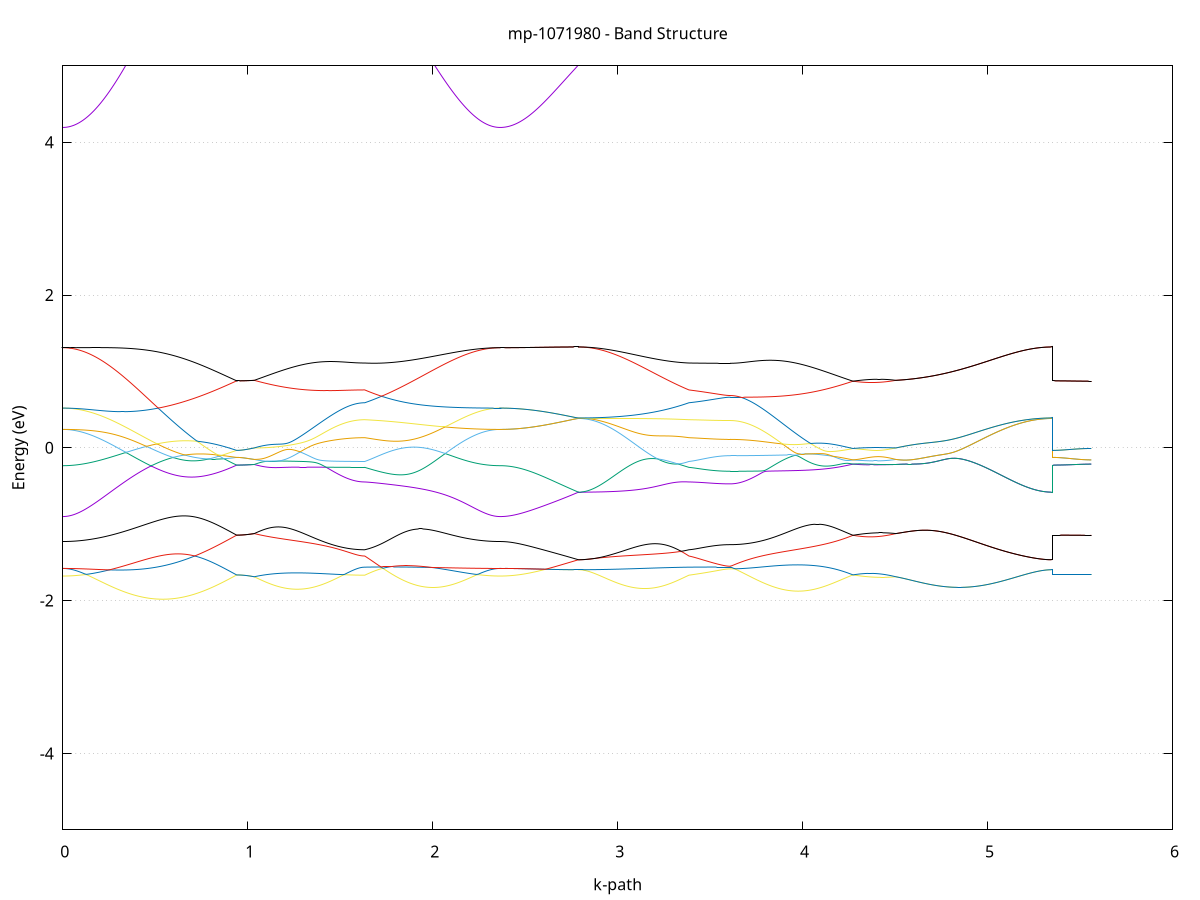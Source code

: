 set title 'mp-1071980 - Band Structure'
set xlabel 'k-path'
set ylabel 'Energy (eV)'
set grid y
set yrange [-5:5]
set terminal png size 800,600
set output 'mp-1071980_bands_gnuplot.png'
plot '-' using 1:2 with lines notitle, '-' using 1:2 with lines notitle, '-' using 1:2 with lines notitle, '-' using 1:2 with lines notitle, '-' using 1:2 with lines notitle, '-' using 1:2 with lines notitle, '-' using 1:2 with lines notitle, '-' using 1:2 with lines notitle, '-' using 1:2 with lines notitle, '-' using 1:2 with lines notitle, '-' using 1:2 with lines notitle, '-' using 1:2 with lines notitle, '-' using 1:2 with lines notitle, '-' using 1:2 with lines notitle, '-' using 1:2 with lines notitle, '-' using 1:2 with lines notitle, '-' using 1:2 with lines notitle, '-' using 1:2 with lines notitle, '-' using 1:2 with lines notitle, '-' using 1:2 with lines notitle, '-' using 1:2 with lines notitle, '-' using 1:2 with lines notitle, '-' using 1:2 with lines notitle, '-' using 1:2 with lines notitle, '-' using 1:2 with lines notitle, '-' using 1:2 with lines notitle, '-' using 1:2 with lines notitle, '-' using 1:2 with lines notitle, '-' using 1:2 with lines notitle, '-' using 1:2 with lines notitle, '-' using 1:2 with lines notitle, '-' using 1:2 with lines notitle, '-' using 1:2 with lines notitle, '-' using 1:2 with lines notitle, '-' using 1:2 with lines notitle, '-' using 1:2 with lines notitle, '-' using 1:2 with lines notitle, '-' using 1:2 with lines notitle, '-' using 1:2 with lines notitle, '-' using 1:2 with lines notitle, '-' using 1:2 with lines notitle, '-' using 1:2 with lines notitle, '-' using 1:2 with lines notitle, '-' using 1:2 with lines notitle, '-' using 1:2 with lines notitle, '-' using 1:2 with lines notitle, '-' using 1:2 with lines notitle, '-' using 1:2 with lines notitle, '-' using 1:2 with lines notitle, '-' using 1:2 with lines notitle, '-' using 1:2 with lines notitle, '-' using 1:2 with lines notitle, '-' using 1:2 with lines notitle, '-' using 1:2 with lines notitle, '-' using 1:2 with lines notitle, '-' using 1:2 with lines notitle, '-' using 1:2 with lines notitle, '-' using 1:2 with lines notitle, '-' using 1:2 with lines notitle, '-' using 1:2 with lines notitle, '-' using 1:2 with lines notitle, '-' using 1:2 with lines notitle, '-' using 1:2 with lines notitle, '-' using 1:2 with lines notitle
0.000000 -33.018164
0.009896 -33.018164
0.019792 -33.018164
0.029688 -33.018164
0.039583 -33.018164
0.049479 -33.018164
0.059375 -33.018164
0.069271 -33.018064
0.079167 -33.018064
0.089063 -33.018064
0.098959 -33.017964
0.108855 -33.017964
0.118750 -33.017864
0.128646 -33.017864
0.138542 -33.017764
0.148438 -33.017764
0.158334 -33.017664
0.168230 -33.017564
0.178126 -33.017564
0.188022 -33.017464
0.197917 -33.017364
0.207813 -33.017264
0.217709 -33.017164
0.227605 -33.017064
0.237501 -33.017064
0.247397 -33.016964
0.257293 -33.016864
0.267188 -33.016764
0.277084 -33.016564
0.286980 -33.016464
0.296876 -33.016364
0.306772 -33.016264
0.316668 -33.016164
0.326564 -33.016064
0.336460 -33.015864
0.346355 -33.015764
0.356251 -33.015664
0.366147 -33.015564
0.376043 -33.015364
0.385939 -33.015264
0.395835 -33.015164
0.405731 -33.014964
0.415627 -33.014864
0.425522 -33.014664
0.435418 -33.014564
0.445314 -33.014464
0.455210 -33.014264
0.465106 -33.014164
0.475002 -33.013964
0.484898 -33.013864
0.494793 -33.013664
0.504689 -33.013564
0.514585 -33.013364
0.524481 -33.013164
0.534377 -33.013064
0.544273 -33.012864
0.554169 -33.012764
0.564065 -33.012564
0.573960 -33.012464
0.583856 -33.012264
0.593752 -33.012164
0.603648 -33.011964
0.613544 -33.011864
0.623440 -33.011664
0.633336 -33.011464
0.643232 -33.011364
0.653127 -33.011164
0.663023 -33.011064
0.672919 -33.010864
0.682815 -33.010764
0.692711 -33.010564
0.702607 -33.010464
0.712503 -33.010264
0.722399 -33.010164
0.732294 -33.009964
0.742190 -33.009864
0.752086 -33.009764
0.761982 -33.009564
0.771878 -33.009464
0.781774 -33.009264
0.791670 -33.009164
0.801565 -33.009064
0.811461 -33.008964
0.821357 -33.008764
0.831253 -33.008664
0.841149 -33.008564
0.851045 -33.008364
0.860941 -33.008264
0.870837 -33.008164
0.880732 -33.008064
0.890628 -33.007964
0.900524 -33.007864
0.910420 -33.007764
0.920316 -33.007664
0.930212 -33.007564
0.940108 -33.007464
0.940108 -33.007464
0.949636 -33.007464
0.959164 -33.007464
0.968692 -33.007464
0.978220 -33.007464
0.987748 -33.007464
0.997276 -33.007464
1.006804 -33.007464
1.016332 -33.007464
1.025860 -33.007464
1.035388 -33.007564
1.035388 -33.007564
1.045345 -33.007664
1.055301 -33.007664
1.065258 -33.007764
1.075214 -33.007864
1.085170 -33.007964
1.095127 -33.008064
1.105083 -33.008164
1.115040 -33.008264
1.124996 -33.008364
1.134952 -33.008464
1.144909 -33.008564
1.154865 -33.008764
1.164821 -33.008864
1.174778 -33.008964
1.184734 -33.009064
1.194691 -33.009164
1.204647 -33.009264
1.214603 -33.009364
1.224560 -33.009464
1.234516 -33.009564
1.244472 -33.009664
1.254429 -33.009764
1.264385 -33.009964
1.274342 -33.010064
1.284298 -33.010164
1.294254 -33.010264
1.304211 -33.010364
1.314167 -33.010464
1.324123 -33.010564
1.334080 -33.010664
1.344036 -33.010764
1.353993 -33.010864
1.363949 -33.010964
1.373905 -33.011064
1.383862 -33.011164
1.393818 -33.011264
1.403775 -33.011364
1.413731 -33.011364
1.423687 -33.011464
1.433644 -33.011564
1.443600 -33.011664
1.453556 -33.011664
1.463513 -33.011764
1.473469 -33.011864
1.483426 -33.011864
1.493382 -33.011964
1.503338 -33.012064
1.513295 -33.012064
1.523251 -33.012164
1.533207 -33.012164
1.543164 -33.012164
1.553120 -33.012264
1.563077 -33.012264
1.573033 -33.012264
1.582989 -33.012364
1.592946 -33.012364
1.602902 -33.012364
1.612858 -33.012364
1.622815 -33.012364
1.632771 -33.012364
1.632771 -33.012364
1.642665 -33.012464
1.652559 -33.012464
1.662452 -33.012564
1.672346 -33.012564
1.682240 -33.012664
1.692133 -33.012764
1.702027 -33.012764
1.711920 -33.012864
1.721814 -33.012964
1.731708 -33.013064
1.741601 -33.013064
1.751495 -33.013164
1.761389 -33.013264
1.771282 -33.013364
1.781176 -33.013464
1.791070 -33.013564
1.800963 -33.013664
1.810857 -33.013764
1.820751 -33.013864
1.830644 -33.013964
1.840538 -33.014064
1.850432 -33.014164
1.860325 -33.014264
1.870219 -33.014364
1.880113 -33.014464
1.890006 -33.014564
1.899900 -33.014664
1.909793 -33.014764
1.919687 -33.014864
1.929581 -33.014964
1.939474 -33.015064
1.949368 -33.015164
1.959262 -33.015364
1.969155 -33.015464
1.979049 -33.015564
1.988943 -33.015664
1.998836 -33.015764
2.008730 -33.015864
2.018624 -33.015964
2.028517 -33.016064
2.038411 -33.016164
2.048305 -33.016264
2.058198 -33.016364
2.068092 -33.016464
2.077986 -33.016564
2.087879 -33.016664
2.097773 -33.016764
2.107667 -33.016864
2.117560 -33.016964
2.127454 -33.017064
2.137347 -33.017164
2.147241 -33.017264
2.157135 -33.017264
2.167028 -33.017364
2.176922 -33.017464
2.186816 -33.017564
2.196709 -33.017564
2.206603 -33.017664
2.216497 -33.017764
2.226390 -33.017764
2.236284 -33.017864
2.246178 -33.017864
2.256071 -33.017964
2.265965 -33.017964
2.275859 -33.018064
2.285752 -33.018064
2.295646 -33.018064
2.305540 -33.018164
2.315433 -33.018164
2.325327 -33.018164
2.335221 -33.018164
2.345114 -33.018164
2.355008 -33.018164
2.364901 -33.018164
2.364901 -33.018164
2.374745 -33.018164
2.384588 -33.018164
2.394431 -33.018164
2.404274 -33.018164
2.414118 -33.018064
2.423961 -33.018064
2.433804 -33.017964
2.443647 -33.017964
2.453491 -33.017864
2.463334 -33.017764
2.473177 -33.017764
2.483020 -33.017664
2.492864 -33.017564
2.502707 -33.017464
2.512550 -33.017364
2.522393 -33.017164
2.532237 -33.017064
2.542080 -33.016964
2.551923 -33.016764
2.561766 -33.016664
2.571610 -33.016464
2.581453 -33.016364
2.591296 -33.016164
2.601139 -33.016064
2.610982 -33.015864
2.620826 -33.015664
2.630669 -33.015464
2.640512 -33.015264
2.650355 -33.015164
2.660199 -33.014964
2.670042 -33.014764
2.679885 -33.014564
2.689728 -33.014364
2.699572 -33.014164
2.709415 -33.013864
2.719258 -33.013664
2.729101 -33.013464
2.738945 -33.013264
2.748788 -33.013064
2.758631 -33.012864
2.768474 -33.012564
2.778318 -33.012364
2.788161 -33.012164
2.788161 -33.012164
2.798117 -33.012164
2.808074 -33.012164
2.818030 -33.012164
2.827986 -33.012164
2.837943 -33.012164
2.847899 -33.012164
2.857856 -33.012164
2.867812 -33.012164
2.877768 -33.012164
2.887725 -33.012164
2.897681 -33.012164
2.907637 -33.012064
2.917594 -33.012064
2.927550 -33.012064
2.937507 -33.012064
2.947463 -33.012064
2.957419 -33.012064
2.967376 -33.012064
2.977332 -33.012064
2.987288 -33.011964
2.997245 -33.011964
3.007201 -33.011964
3.017158 -33.011964
3.027114 -33.011964
3.037070 -33.011964
3.047027 -33.011964
3.056983 -33.011964
3.066939 -33.011864
3.076896 -33.011864
3.086852 -33.011864
3.096809 -33.011864
3.106765 -33.011864
3.116721 -33.011864
3.126678 -33.011864
3.136634 -33.011864
3.146590 -33.011864
3.156547 -33.011864
3.166503 -33.011864
3.176460 -33.011864
3.186416 -33.011864
3.196372 -33.011864
3.206329 -33.011864
3.216285 -33.011864
3.226242 -33.011864
3.236198 -33.011864
3.246154 -33.011864
3.256111 -33.011964
3.266067 -33.011964
3.276023 -33.011964
3.285980 -33.011964
3.295936 -33.012064
3.305893 -33.012064
3.315849 -33.012064
3.325805 -33.012064
3.335762 -33.012164
3.345718 -33.012164
3.355674 -33.012264
3.365631 -33.012264
3.375587 -33.012364
3.385544 -33.012364
3.385544 -33.012364
3.395200 -33.012364
3.404856 -33.012364
3.414513 -33.012464
3.424169 -33.012464
3.433825 -33.012464
3.443482 -33.012464
3.453138 -33.012564
3.462794 -33.012564
3.472450 -33.012564
3.482107 -33.012564
3.491763 -33.012664
3.501419 -33.012664
3.511076 -33.012664
3.520732 -33.012664
3.530388 -33.012764
3.540045 -33.012764
3.549701 -33.012764
3.559357 -33.012764
3.569014 -33.012764
3.578670 -33.012764
3.588326 -33.012764
3.597983 -33.012764
3.607639 -33.012764
3.607639 -33.012764
3.617561 -33.012764
3.627482 -33.012764
3.637404 -33.012764
3.647326 -33.012764
3.657248 -33.012764
3.667169 -33.012764
3.677091 -33.012664
3.687013 -33.012664
3.696935 -33.012664
3.706856 -33.012564
3.716778 -33.012564
3.726700 -33.012464
3.736622 -33.012464
3.746543 -33.012364
3.756465 -33.012364
3.766387 -33.012264
3.776309 -33.012164
3.786230 -33.012164
3.796152 -33.012064
3.806074 -33.011964
3.815995 -33.011864
3.825917 -33.011864
3.835839 -33.011764
3.845761 -33.011664
3.855682 -33.011564
3.865604 -33.011464
3.875526 -33.011364
3.885448 -33.011264
3.895369 -33.011164
3.905291 -33.011064
3.915213 -33.010964
3.925135 -33.010864
3.935056 -33.010764
3.944978 -33.010664
3.954900 -33.010564
3.964822 -33.010464
3.974743 -33.010364
3.984665 -33.010264
3.994587 -33.010164
4.004508 -33.010064
4.014430 -33.009964
4.024352 -33.009764
4.034274 -33.009664
4.044195 -33.009564
4.054117 -33.009464
4.064039 -33.009364
4.073961 -33.009264
4.083882 -33.009164
4.093804 -33.009064
4.103726 -33.008964
4.113648 -33.008864
4.123569 -33.008764
4.133491 -33.008664
4.143413 -33.008564
4.153335 -33.008464
4.163256 -33.008364
4.173178 -33.008264
4.183100 -33.008164
4.193022 -33.008064
4.202943 -33.007964
4.212865 -33.007864
4.222787 -33.007764
4.232708 -33.007764
4.242630 -33.007664
4.252552 -33.007564
4.262474 -33.007464
4.272395 -33.007464
4.272395 -33.007464
4.282066 -33.007464
4.291736 -33.007464
4.301407 -33.007464
4.311077 -33.007464
4.320747 -33.007564
4.330418 -33.007564
4.340088 -33.007564
4.349759 -33.007564
4.359429 -33.007564
4.369099 -33.007564
4.378770 -33.007664
4.388440 -33.007664
4.398111 -33.007664
4.407781 -33.007664
4.417451 -33.007664
4.427122 -33.007664
4.436792 -33.007664
4.446463 -33.007664
4.456133 -33.007564
4.465803 -33.007564
4.475474 -33.007564
4.485144 -33.007564
4.494815 -33.007564
4.504485 -33.007564
4.504485 -33.007564
4.514424 -33.007564
4.524363 -33.007564
4.534302 -33.007664
4.544242 -33.007664
4.554181 -33.007664
4.564120 -33.007764
4.574059 -33.007764
4.583998 -33.007764
4.593937 -33.007864
4.603876 -33.007864
4.613816 -33.007964
4.623755 -33.007964
4.633694 -33.008064
4.643633 -33.008064
4.653572 -33.008164
4.663511 -33.008264
4.673450 -33.008264
4.683389 -33.008364
4.693329 -33.008364
4.703268 -33.008464
4.713207 -33.008564
4.723146 -33.008564
4.733085 -33.008664
4.743024 -33.008764
4.752963 -33.008864
4.762903 -33.008864
4.772842 -33.008964
4.782781 -33.009064
4.792720 -33.009064
4.802659 -33.009164
4.812598 -33.009264
4.822537 -33.009364
4.832477 -33.009464
4.842416 -33.009464
4.852355 -33.009564
4.862294 -33.009664
4.872233 -33.009764
4.882172 -33.009864
4.892111 -33.009864
4.902051 -33.009964
4.911990 -33.010064
4.921929 -33.010164
4.931868 -33.010164
4.941807 -33.010264
4.951746 -33.010364
4.961685 -33.010464
4.971625 -33.010464
4.981564 -33.010564
4.991503 -33.010664
5.001442 -33.010764
5.011381 -33.010764
5.021320 -33.010864
5.031259 -33.010964
5.041198 -33.011064
5.051138 -33.011064
5.061077 -33.011164
5.071016 -33.011264
5.080955 -33.011264
5.090894 -33.011364
5.100833 -33.011364
5.110772 -33.011464
5.120712 -33.011464
5.130651 -33.011564
5.140590 -33.011664
5.150529 -33.011664
5.160468 -33.011664
5.170407 -33.011764
5.180346 -33.011764
5.190286 -33.011864
5.200225 -33.011864
5.210164 -33.011964
5.220103 -33.011964
5.230042 -33.011964
5.239981 -33.012064
5.249920 -33.012064
5.259860 -33.012064
5.269799 -33.012064
5.279738 -33.012064
5.289677 -33.012164
5.299616 -33.012164
5.309555 -33.012164
5.319494 -33.012164
5.329434 -33.012164
5.339373 -33.012164
5.349312 -33.012164
5.349312 -33.007464
5.358931 -33.007464
5.368551 -33.007464
5.378170 -33.007364
5.387790 -33.007364
5.397409 -33.007364
5.407029 -33.007364
5.416649 -33.007364
5.426268 -33.007364
5.435888 -33.007364
5.445507 -33.007364
5.455127 -33.007364
5.464746 -33.007364
5.474366 -33.007364
5.483985 -33.007364
5.493605 -33.007364
5.503224 -33.007364
5.512844 -33.007364
5.522463 -33.007364
5.532083 -33.007364
5.541702 -33.007364
5.551322 -33.007364
5.560941 -33.007464
e
0.000000 -33.006164
0.009896 -33.006164
0.019792 -33.006164
0.029688 -33.006164
0.039583 -33.006164
0.049479 -33.006164
0.059375 -33.006164
0.069271 -33.006064
0.079167 -33.006064
0.089063 -33.006064
0.098959 -33.006064
0.108855 -33.006064
0.118750 -33.006064
0.128646 -33.006064
0.138542 -33.006064
0.148438 -33.006064
0.158334 -33.006064
0.168230 -33.005964
0.178126 -33.005964
0.188022 -33.005964
0.197917 -33.005964
0.207813 -33.005964
0.217709 -33.005964
0.227605 -33.005864
0.237501 -33.005864
0.247397 -33.005864
0.257293 -33.005864
0.267188 -33.005864
0.277084 -33.005864
0.286980 -33.005764
0.296876 -33.005764
0.306772 -33.005764
0.316668 -33.005764
0.326564 -33.005764
0.336460 -33.005664
0.346355 -33.005664
0.356251 -33.005664
0.366147 -33.005664
0.376043 -33.005664
0.385939 -33.005664
0.395835 -33.005564
0.405731 -33.005564
0.415627 -33.005564
0.425522 -33.005564
0.435418 -33.005564
0.445314 -33.005564
0.455210 -33.005564
0.465106 -33.005564
0.475002 -33.005564
0.484898 -33.005564
0.494793 -33.005464
0.504689 -33.005464
0.514585 -33.005464
0.524481 -33.005464
0.534377 -33.005464
0.544273 -33.005464
0.554169 -33.005464
0.564065 -33.005464
0.573960 -33.005564
0.583856 -33.005564
0.593752 -33.005564
0.603648 -33.005564
0.613544 -33.005564
0.623440 -33.005564
0.633336 -33.005564
0.643232 -33.005664
0.653127 -33.005664
0.663023 -33.005664
0.672919 -33.005664
0.682815 -33.005764
0.692711 -33.005764
0.702607 -33.005764
0.712503 -33.005864
0.722399 -33.005864
0.732294 -33.005864
0.742190 -33.005964
0.752086 -33.005964
0.761982 -33.006064
0.771878 -33.006064
0.781774 -33.006164
0.791670 -33.006264
0.801565 -33.006264
0.811461 -33.006364
0.821357 -33.006364
0.831253 -33.006464
0.841149 -33.006564
0.851045 -33.006664
0.860941 -33.006664
0.870837 -33.006764
0.880732 -33.006864
0.890628 -33.006964
0.900524 -33.007064
0.910420 -33.007164
0.920316 -33.007264
0.930212 -33.007364
0.940108 -33.007464
0.940108 -33.007464
0.949636 -33.007464
0.959164 -33.007464
0.968692 -33.007464
0.978220 -33.007464
0.987748 -33.007464
0.997276 -33.007464
1.006804 -33.007464
1.016332 -33.007464
1.025860 -33.007464
1.035388 -33.007564
1.035388 -33.007564
1.045345 -33.007464
1.055301 -33.007464
1.065258 -33.007364
1.075214 -33.007364
1.085170 -33.007264
1.095127 -33.007264
1.105083 -33.007264
1.115040 -33.007164
1.124996 -33.007164
1.134952 -33.007164
1.144909 -33.007164
1.154865 -33.007064
1.164821 -33.007064
1.174778 -33.007064
1.184734 -33.007064
1.194691 -33.007064
1.204647 -33.007064
1.214603 -33.007064
1.224560 -33.006964
1.234516 -33.006964
1.244472 -33.006964
1.254429 -33.006964
1.264385 -33.006964
1.274342 -33.006964
1.284298 -33.006964
1.294254 -33.006964
1.304211 -33.006964
1.314167 -33.007064
1.324123 -33.007064
1.334080 -33.007064
1.344036 -33.007064
1.353993 -33.007064
1.363949 -33.007064
1.373905 -33.007064
1.383862 -33.007064
1.393818 -33.007064
1.403775 -33.007164
1.413731 -33.007164
1.423687 -33.007164
1.433644 -33.007164
1.443600 -33.007164
1.453556 -33.007164
1.463513 -33.007164
1.473469 -33.007164
1.483426 -33.007264
1.493382 -33.007264
1.503338 -33.007264
1.513295 -33.007264
1.523251 -33.007264
1.533207 -33.007264
1.543164 -33.007264
1.553120 -33.007264
1.563077 -33.007264
1.573033 -33.007264
1.582989 -33.007264
1.592946 -33.007264
1.602902 -33.007264
1.612858 -33.007264
1.622815 -33.007364
1.632771 -33.007364
1.632771 -33.007364
1.642665 -33.007264
1.652559 -33.007164
1.662452 -33.007064
1.672346 -33.006964
1.682240 -33.006864
1.692133 -33.006864
1.702027 -33.006764
1.711920 -33.006664
1.721814 -33.006664
1.731708 -33.006564
1.741601 -33.006464
1.751495 -33.006464
1.761389 -33.006364
1.771282 -33.006364
1.781176 -33.006264
1.791070 -33.006264
1.800963 -33.006164
1.810857 -33.006164
1.820751 -33.006164
1.830644 -33.006064
1.840538 -33.006064
1.850432 -33.006064
1.860325 -33.005964
1.870219 -33.005964
1.880113 -33.005964
1.890006 -33.005864
1.899900 -33.005864
1.909793 -33.005864
1.919687 -33.005864
1.929581 -33.005864
1.939474 -33.005864
1.949368 -33.005864
1.959262 -33.005864
1.969155 -33.005864
1.979049 -33.005764
1.988943 -33.005864
1.998836 -33.005864
2.008730 -33.005864
2.018624 -33.005864
2.028517 -33.005864
2.038411 -33.005864
2.048305 -33.005864
2.058198 -33.005864
2.068092 -33.005864
2.077986 -33.005864
2.087879 -33.005864
2.097773 -33.005864
2.107667 -33.005864
2.117560 -33.005864
2.127454 -33.005964
2.137347 -33.005964
2.147241 -33.005964
2.157135 -33.005964
2.167028 -33.005964
2.176922 -33.005964
2.186816 -33.005964
2.196709 -33.005964
2.206603 -33.006064
2.216497 -33.006064
2.226390 -33.006064
2.236284 -33.006064
2.246178 -33.006064
2.256071 -33.006064
2.265965 -33.006064
2.275859 -33.006064
2.285752 -33.006064
2.295646 -33.006064
2.305540 -33.006164
2.315433 -33.006164
2.325327 -33.006164
2.335221 -33.006164
2.345114 -33.006164
2.355008 -33.006164
2.364901 -33.006164
2.364901 -33.006164
2.374745 -33.006164
2.384588 -33.006164
2.394431 -33.006164
2.404274 -33.006164
2.414118 -33.006264
2.423961 -33.006264
2.433804 -33.006364
2.443647 -33.006364
2.453491 -33.006464
2.463334 -33.006564
2.473177 -33.006564
2.483020 -33.006664
2.492864 -33.006764
2.502707 -33.006864
2.512550 -33.007064
2.522393 -33.007164
2.532237 -33.007264
2.542080 -33.007364
2.551923 -33.007564
2.561766 -33.007664
2.571610 -33.007864
2.581453 -33.007964
2.591296 -33.008164
2.601139 -33.008264
2.610982 -33.008464
2.620826 -33.008664
2.630669 -33.008864
2.640512 -33.009064
2.650355 -33.009264
2.660199 -33.009364
2.670042 -33.009564
2.679885 -33.009764
2.689728 -33.010064
2.699572 -33.010264
2.709415 -33.010464
2.719258 -33.010664
2.729101 -33.010864
2.738945 -33.011064
2.748788 -33.011264
2.758631 -33.011464
2.768474 -33.011764
2.778318 -33.011964
2.788161 -33.012164
2.788161 -33.012164
2.798117 -33.012164
2.808074 -33.012164
2.818030 -33.012164
2.827986 -33.012164
2.837943 -33.012164
2.847899 -33.012064
2.857856 -33.012064
2.867812 -33.012064
2.877768 -33.011964
2.887725 -33.011964
2.897681 -33.011964
2.907637 -33.011864
2.917594 -33.011864
2.927550 -33.011764
2.937507 -33.011664
2.947463 -33.011664
2.957419 -33.011564
2.967376 -33.011464
2.977332 -33.011464
2.987288 -33.011364
2.997245 -33.011264
3.007201 -33.011164
3.017158 -33.011064
3.027114 -33.011064
3.037070 -33.010964
3.047027 -33.010864
3.056983 -33.010764
3.066939 -33.010664
3.076896 -33.010564
3.086852 -33.010464
3.096809 -33.010364
3.106765 -33.010264
3.116721 -33.010164
3.126678 -33.010064
3.136634 -33.009964
3.146590 -33.009864
3.156547 -33.009664
3.166503 -33.009564
3.176460 -33.009464
3.186416 -33.009364
3.196372 -33.009264
3.206329 -33.009164
3.216285 -33.009064
3.226242 -33.008964
3.236198 -33.008864
3.246154 -33.008764
3.256111 -33.008564
3.266067 -33.008464
3.276023 -33.008364
3.285980 -33.008264
3.295936 -33.008164
3.305893 -33.008064
3.315849 -33.007964
3.325805 -33.007864
3.335762 -33.007764
3.345718 -33.007664
3.355674 -33.007564
3.365631 -33.007464
3.375587 -33.007364
3.385544 -33.007364
3.385544 -33.007364
3.395200 -33.007264
3.404856 -33.007264
3.414513 -33.007264
3.424169 -33.007164
3.433825 -33.007164
3.443482 -33.007164
3.453138 -33.007064
3.462794 -33.007064
3.472450 -33.007064
3.482107 -33.006964
3.491763 -33.006964
3.501419 -33.006964
3.511076 -33.006964
3.520732 -33.006864
3.530388 -33.006864
3.540045 -33.006864
3.549701 -33.006864
3.559357 -33.006864
3.569014 -33.006764
3.578670 -33.006764
3.588326 -33.006764
3.597983 -33.006764
3.607639 -33.006764
3.607639 -33.006764
3.617561 -33.006764
3.627482 -33.006764
3.637404 -33.006764
3.647326 -33.006764
3.657248 -33.006764
3.667169 -33.006764
3.677091 -33.006764
3.687013 -33.006764
3.696935 -33.006764
3.706856 -33.006764
3.716778 -33.006764
3.726700 -33.006664
3.736622 -33.006664
3.746543 -33.006664
3.756465 -33.006664
3.766387 -33.006664
3.776309 -33.006664
3.786230 -33.006664
3.796152 -33.006664
3.806074 -33.006664
3.815995 -33.006564
3.825917 -33.006564
3.835839 -33.006564
3.845761 -33.006564
3.855682 -33.006564
3.865604 -33.006564
3.875526 -33.006564
3.885448 -33.006564
3.895369 -33.006464
3.905291 -33.006464
3.915213 -33.006464
3.925135 -33.006464
3.935056 -33.006464
3.944978 -33.006464
3.954900 -33.006464
3.964822 -33.006464
3.974743 -33.006464
3.984665 -33.006464
3.994587 -33.006464
4.004508 -33.006464
4.014430 -33.006464
4.024352 -33.006464
4.034274 -33.006464
4.044195 -33.006464
4.054117 -33.006464
4.064039 -33.006564
4.073961 -33.006564
4.083882 -33.006564
4.093804 -33.006564
4.103726 -33.006564
4.113648 -33.006664
4.123569 -33.006664
4.133491 -33.006664
4.143413 -33.006764
4.153335 -33.006764
4.163256 -33.006764
4.173178 -33.006864
4.183100 -33.006864
4.193022 -33.006964
4.202943 -33.006964
4.212865 -33.007064
4.222787 -33.007064
4.232708 -33.007164
4.242630 -33.007164
4.252552 -33.007264
4.262474 -33.007364
4.272395 -33.007364
4.272395 -33.007464
4.282066 -33.007364
4.291736 -33.007364
4.301407 -33.007364
4.311077 -33.007364
4.320747 -33.007264
4.330418 -33.007264
4.340088 -33.007264
4.349759 -33.007264
4.359429 -33.007264
4.369099 -33.007264
4.378770 -33.007264
4.388440 -33.007264
4.398111 -33.007264
4.407781 -33.007264
4.417451 -33.007264
4.427122 -33.007264
4.436792 -33.007364
4.446463 -33.007364
4.456133 -33.007364
4.465803 -33.007364
4.475474 -33.007464
4.485144 -33.007464
4.494815 -33.007464
4.504485 -33.007564
4.504485 -33.007564
4.514424 -33.007564
4.524363 -33.007564
4.534302 -33.007664
4.544242 -33.007664
4.554181 -33.007664
4.564120 -33.007764
4.574059 -33.007764
4.583998 -33.007764
4.593937 -33.007864
4.603876 -33.007864
4.613816 -33.007964
4.623755 -33.007964
4.633694 -33.008064
4.643633 -33.008064
4.653572 -33.008164
4.663511 -33.008264
4.673450 -33.008264
4.683389 -33.008364
4.693329 -33.008364
4.703268 -33.008464
4.713207 -33.008564
4.723146 -33.008564
4.733085 -33.008664
4.743024 -33.008764
4.752963 -33.008864
4.762903 -33.008864
4.772842 -33.008964
4.782781 -33.009064
4.792720 -33.009064
4.802659 -33.009164
4.812598 -33.009264
4.822537 -33.009364
4.832477 -33.009464
4.842416 -33.009464
4.852355 -33.009564
4.862294 -33.009664
4.872233 -33.009764
4.882172 -33.009764
4.892111 -33.009864
4.902051 -33.009964
4.911990 -33.010064
4.921929 -33.010164
4.931868 -33.010164
4.941807 -33.010264
4.951746 -33.010364
4.961685 -33.010464
4.971625 -33.010464
4.981564 -33.010564
4.991503 -33.010664
5.001442 -33.010764
5.011381 -33.010764
5.021320 -33.010864
5.031259 -33.010964
5.041198 -33.011064
5.051138 -33.011064
5.061077 -33.011164
5.071016 -33.011164
5.080955 -33.011264
5.090894 -33.011364
5.100833 -33.011364
5.110772 -33.011464
5.120712 -33.011464
5.130651 -33.011564
5.140590 -33.011664
5.150529 -33.011664
5.160468 -33.011664
5.170407 -33.011764
5.180346 -33.011764
5.190286 -33.011864
5.200225 -33.011864
5.210164 -33.011964
5.220103 -33.011964
5.230042 -33.011964
5.239981 -33.012064
5.249920 -33.012064
5.259860 -33.012064
5.269799 -33.012064
5.279738 -33.012064
5.289677 -33.012164
5.299616 -33.012164
5.309555 -33.012164
5.319494 -33.012164
5.329434 -33.012164
5.339373 -33.012164
5.349312 -33.012164
5.349312 -33.007364
5.358931 -33.007364
5.368551 -33.007464
5.378170 -33.007364
5.387790 -33.007364
5.397409 -33.007364
5.407029 -33.007364
5.416649 -33.007364
5.426268 -33.007364
5.435888 -33.007364
5.445507 -33.007364
5.455127 -33.007364
5.464746 -33.007364
5.474366 -33.007364
5.483985 -33.007364
5.493605 -33.007364
5.503224 -33.007364
5.512844 -33.007364
5.522463 -33.007364
5.532083 -33.007364
5.541702 -33.007364
5.551322 -33.007364
5.560941 -33.007464
e
0.000000 -15.565064
0.009896 -15.565064
0.019792 -15.565064
0.029688 -15.565064
0.039583 -15.565064
0.049479 -15.565064
0.059375 -15.565164
0.069271 -15.565164
0.079167 -15.565164
0.089063 -15.565264
0.098959 -15.565264
0.108855 -15.565264
0.118750 -15.565364
0.128646 -15.565364
0.138542 -15.565464
0.148438 -15.565564
0.158334 -15.565564
0.168230 -15.565664
0.178126 -15.565764
0.188022 -15.565864
0.197917 -15.565964
0.207813 -15.566064
0.217709 -15.566164
0.227605 -15.566264
0.237501 -15.566364
0.247397 -15.566464
0.257293 -15.566664
0.267188 -15.566764
0.277084 -15.566864
0.286980 -15.567064
0.296876 -15.567164
0.306772 -15.567364
0.316668 -15.567464
0.326564 -15.567664
0.336460 -15.567764
0.346355 -15.567964
0.356251 -15.568164
0.366147 -15.568264
0.376043 -15.568464
0.385939 -15.568564
0.395835 -15.568764
0.405731 -15.568964
0.415627 -15.569064
0.425522 -15.569264
0.435418 -15.569364
0.445314 -15.569464
0.455210 -15.569664
0.465106 -15.569764
0.475002 -15.569864
0.484898 -15.569964
0.494793 -15.570064
0.504689 -15.570064
0.514585 -15.570164
0.524481 -15.570164
0.534377 -15.570164
0.544273 -15.570164
0.554169 -15.570164
0.564065 -15.570064
0.573960 -15.569964
0.583856 -15.569864
0.593752 -15.569764
0.603648 -15.569564
0.613544 -15.569364
0.623440 -15.569064
0.633336 -15.568764
0.643232 -15.568464
0.653127 -15.568064
0.663023 -15.567664
0.672919 -15.567164
0.682815 -15.566664
0.692711 -15.566064
0.702607 -15.565464
0.712503 -15.564864
0.722399 -15.564064
0.732294 -15.563364
0.742190 -15.562464
0.752086 -15.561564
0.761982 -15.560664
0.771878 -15.559664
0.781774 -15.558564
0.791670 -15.557464
0.801565 -15.556164
0.811461 -15.554964
0.821357 -15.553564
0.831253 -15.552164
0.841149 -15.550664
0.851045 -15.549164
0.860941 -15.547464
0.870837 -15.545764
0.880732 -15.544064
0.890628 -15.542164
0.900524 -15.540264
0.910420 -15.538264
0.920316 -15.536164
0.930212 -15.534064
0.940108 -15.531864
0.940108 -15.531864
0.949636 -15.531764
0.959164 -15.531664
0.968692 -15.531464
0.978220 -15.531164
0.987748 -15.530764
0.997276 -15.530264
1.006804 -15.529764
1.016332 -15.529064
1.025860 -15.528364
1.035388 -15.527564
1.035388 -15.527564
1.045345 -15.528264
1.055301 -15.528964
1.065258 -15.529464
1.075214 -15.529964
1.085170 -15.530264
1.095127 -15.530564
1.105083 -15.530764
1.115040 -15.530864
1.124996 -15.530864
1.134952 -15.530864
1.144909 -15.530764
1.154865 -15.530664
1.164821 -15.530464
1.174778 -15.530264
1.184734 -15.530064
1.194691 -15.529764
1.204647 -15.529564
1.214603 -15.529264
1.224560 -15.528964
1.234516 -15.528664
1.244472 -15.528364
1.254429 -15.528064
1.264385 -15.527764
1.274342 -15.527464
1.284298 -15.527264
1.294254 -15.526964
1.304211 -15.526764
1.314167 -15.526464
1.324123 -15.526264
1.334080 -15.526064
1.344036 -15.525864
1.353993 -15.525764
1.363949 -15.525564
1.373905 -15.525464
1.383862 -15.525364
1.393818 -15.525264
1.403775 -15.525164
1.413731 -15.525064
1.423687 -15.524964
1.433644 -15.524864
1.443600 -15.524864
1.453556 -15.524764
1.463513 -15.524764
1.473469 -15.524764
1.483426 -15.524664
1.493382 -15.524664
1.503338 -15.524664
1.513295 -15.524664
1.523251 -15.524664
1.533207 -15.524664
1.543164 -15.524664
1.553120 -15.524664
1.563077 -15.524664
1.573033 -15.524664
1.582989 -15.524664
1.592946 -15.524664
1.602902 -15.524664
1.612858 -15.524664
1.622815 -15.524664
1.632771 -15.524664
1.632771 -15.524664
1.642665 -15.528164
1.652559 -15.531464
1.662452 -15.534664
1.672346 -15.537764
1.682240 -15.540564
1.692133 -15.543364
1.702027 -15.545964
1.711920 -15.548364
1.721814 -15.550664
1.731708 -15.552764
1.741601 -15.554764
1.751495 -15.556564
1.761389 -15.558264
1.771282 -15.559864
1.781176 -15.561264
1.791070 -15.562564
1.800963 -15.563764
1.810857 -15.564864
1.820751 -15.565764
1.830644 -15.566664
1.840538 -15.567364
1.850432 -15.567964
1.860325 -15.568564
1.870219 -15.568964
1.880113 -15.569364
1.890006 -15.569664
1.899900 -15.569864
1.909793 -15.570064
1.919687 -15.570164
1.929581 -15.570264
1.939474 -15.570264
1.949368 -15.570164
1.959262 -15.570164
1.969155 -15.570064
1.979049 -15.569864
1.988943 -15.569764
1.998836 -15.569564
2.008730 -15.569364
2.018624 -15.569164
2.028517 -15.568964
2.038411 -15.568664
2.048305 -15.568464
2.058198 -15.568264
2.068092 -15.568064
2.077986 -15.567764
2.087879 -15.567564
2.097773 -15.567364
2.107667 -15.567164
2.117560 -15.566964
2.127454 -15.566764
2.137347 -15.566664
2.147241 -15.566464
2.157135 -15.566364
2.167028 -15.566164
2.176922 -15.566064
2.186816 -15.565964
2.196709 -15.565864
2.206603 -15.565764
2.216497 -15.565664
2.226390 -15.565564
2.236284 -15.565464
2.246178 -15.565364
2.256071 -15.565364
2.265965 -15.565264
2.275859 -15.565264
2.285752 -15.565164
2.295646 -15.565164
2.305540 -15.565164
2.315433 -15.565064
2.325327 -15.565064
2.335221 -15.565064
2.345114 -15.565064
2.355008 -15.565064
2.364901 -15.565064
2.364901 -15.565064
2.374745 -15.564864
2.384588 -15.564464
2.394431 -15.563764
2.404274 -15.562764
2.414118 -15.561464
2.423961 -15.559864
2.433804 -15.557964
2.443647 -15.555864
2.453491 -15.553364
2.463334 -15.550664
2.473177 -15.547664
2.483020 -15.544364
2.492864 -15.540864
2.502707 -15.537064
2.512550 -15.532964
2.522393 -15.528564
2.532237 -15.523964
2.542080 -15.519164
2.551923 -15.513964
2.561766 -15.508664
2.571610 -15.503064
2.581453 -15.497164
2.591296 -15.491164
2.601139 -15.484864
2.610982 -15.478264
2.620826 -15.471564
2.630669 -15.464564
2.640512 -15.457464
2.650355 -15.450064
2.660199 -15.442564
2.670042 -15.434864
2.679885 -15.426964
2.689728 -15.418864
2.699572 -15.410664
2.709415 -15.402264
2.719258 -15.393764
2.729101 -15.385164
2.738945 -15.376364
2.748788 -15.367464
2.758631 -15.358564
2.768474 -15.349464
2.778318 -15.340264
2.788161 -15.331064
2.788161 -15.331064
2.798117 -15.331164
2.808074 -15.331564
2.818030 -15.332164
2.827986 -15.333064
2.837943 -15.334164
2.847899 -15.335564
2.857856 -15.337064
2.867812 -15.338864
2.877768 -15.340864
2.887725 -15.343064
2.897681 -15.345464
2.907637 -15.348064
2.917594 -15.350864
2.927550 -15.353764
2.937507 -15.356864
2.947463 -15.360064
2.957419 -15.363364
2.967376 -15.366864
2.977332 -15.370364
2.987288 -15.374064
2.997245 -15.377864
3.007201 -15.381664
3.017158 -15.385564
3.027114 -15.389564
3.037070 -15.393564
3.047027 -15.397664
3.056983 -15.401664
3.066939 -15.405764
3.076896 -15.409864
3.086852 -15.413964
3.096809 -15.418064
3.106765 -15.422064
3.116721 -15.426064
3.126678 -15.430064
3.136634 -15.433964
3.146590 -15.437864
3.156547 -15.441664
3.166503 -15.445364
3.176460 -15.448964
3.186416 -15.452464
3.196372 -15.455964
3.206329 -15.459264
3.216285 -15.462364
3.226242 -15.465464
3.236198 -15.468364
3.246154 -15.471164
3.256111 -15.473864
3.266067 -15.476264
3.276023 -15.478664
3.285980 -15.481664
3.295936 -15.486564
3.305893 -15.491264
3.315849 -15.495964
3.325805 -15.500464
3.335762 -15.504864
3.345718 -15.509064
3.355674 -15.513164
3.365631 -15.517164
3.375587 -15.520964
3.385544 -15.524664
3.385544 -15.524664
3.395200 -15.525764
3.404856 -15.526764
3.414513 -15.527864
3.424169 -15.528864
3.433825 -15.529964
3.443482 -15.530864
3.453138 -15.531864
3.462794 -15.532764
3.472450 -15.533564
3.482107 -15.534464
3.491763 -15.535164
3.501419 -15.535864
3.511076 -15.536464
3.520732 -15.537064
3.530388 -15.537664
3.540045 -15.538064
3.549701 -15.538464
3.559357 -15.538864
3.569014 -15.539064
3.578670 -15.539364
3.588326 -15.539464
3.597983 -15.539564
3.607639 -15.539564
3.607639 -15.539564
3.617561 -15.539564
3.627482 -15.539564
3.637404 -15.539564
3.647326 -15.539664
3.657248 -15.539664
3.667169 -15.539664
3.677091 -15.539664
3.687013 -15.539664
3.696935 -15.539664
3.706856 -15.539664
3.716778 -15.539764
3.726700 -15.539764
3.736622 -15.539764
3.746543 -15.539864
3.756465 -15.539864
3.766387 -15.539964
3.776309 -15.539964
3.786230 -15.540064
3.796152 -15.540164
3.806074 -15.540164
3.815995 -15.540264
3.825917 -15.540364
3.835839 -15.540464
3.845761 -15.540564
3.855682 -15.540764
3.865604 -15.540864
3.875526 -15.540964
3.885448 -15.541164
3.895369 -15.541364
3.905291 -15.541464
3.915213 -15.541664
3.925135 -15.541864
3.935056 -15.542064
3.944978 -15.542264
3.954900 -15.542464
3.964822 -15.542764
3.974743 -15.542964
3.984665 -15.543164
3.994587 -15.543364
4.004508 -15.543564
4.014430 -15.543764
4.024352 -15.543964
4.034274 -15.544164
4.044195 -15.544364
4.054117 -15.544464
4.064039 -15.544564
4.073961 -15.544664
4.083882 -15.544664
4.093804 -15.544664
4.103726 -15.544664
4.113648 -15.544464
4.123569 -15.544364
4.133491 -15.544064
4.143413 -15.543764
4.153335 -15.543364
4.163256 -15.542964
4.173178 -15.542364
4.183100 -15.541764
4.193022 -15.541064
4.202943 -15.540264
4.212865 -15.539264
4.222787 -15.538264
4.232708 -15.537164
4.242630 -15.535964
4.252552 -15.534664
4.262474 -15.533264
4.272395 -15.531864
4.272395 -15.531864
4.282066 -15.532464
4.291736 -15.532964
4.301407 -15.533364
4.311077 -15.533764
4.320747 -15.534164
4.330418 -15.534364
4.340088 -15.534564
4.349759 -15.534764
4.359429 -15.534764
4.369099 -15.534764
4.378770 -15.534764
4.388440 -15.534564
4.398111 -15.534364
4.407781 -15.534064
4.417451 -15.533764
4.427122 -15.533364
4.436792 -15.532864
4.446463 -15.532264
4.456133 -15.531664
4.465803 -15.530964
4.475474 -15.530264
4.485144 -15.529364
4.494815 -15.528464
4.504485 -15.527564
4.504485 -15.527564
4.514424 -15.526564
4.524363 -15.525564
4.534302 -15.524464
4.544242 -15.523264
4.554181 -15.521964
4.564120 -15.520564
4.574059 -15.519064
4.583998 -15.517564
4.593937 -15.515864
4.603876 -15.514164
4.613816 -15.512364
4.623755 -15.510464
4.633694 -15.508564
4.643633 -15.506464
4.653572 -15.504364
4.663511 -15.502164
4.673450 -15.499964
4.683389 -15.497564
4.693329 -15.495264
4.703268 -15.492764
4.713207 -15.490264
4.723146 -15.487664
4.733085 -15.484964
4.743024 -15.482264
4.752963 -15.479564
4.762903 -15.476764
4.772842 -15.473864
4.782781 -15.470964
4.792720 -15.468064
4.802659 -15.465064
4.812598 -15.461964
4.822537 -15.458964
4.832477 -15.455764
4.842416 -15.452664
4.852355 -15.449464
4.862294 -15.446364
4.872233 -15.443064
4.882172 -15.439864
4.892111 -15.436664
4.902051 -15.433364
4.911990 -15.430064
4.921929 -15.426764
4.931868 -15.423564
4.941807 -15.420264
4.951746 -15.416964
4.961685 -15.413664
4.971625 -15.410364
4.981564 -15.407164
4.991503 -15.403964
5.001442 -15.400664
5.011381 -15.397564
5.021320 -15.394364
5.031259 -15.391264
5.041198 -15.388164
5.051138 -15.385064
5.061077 -15.382064
5.071016 -15.379064
5.080955 -15.376164
5.090894 -15.373264
5.100833 -15.370464
5.110772 -15.367764
5.120712 -15.365064
5.130651 -15.362464
5.140590 -15.359964
5.150529 -15.357464
5.160468 -15.355064
5.170407 -15.352764
5.180346 -15.350564
5.190286 -15.348464
5.200225 -15.346464
5.210164 -15.344564
5.220103 -15.342864
5.230042 -15.341164
5.239981 -15.339564
5.249920 -15.338164
5.259860 -15.336864
5.269799 -15.335664
5.279738 -15.334564
5.289677 -15.333664
5.299616 -15.332864
5.309555 -15.332264
5.319494 -15.331764
5.329434 -15.331364
5.339373 -15.331164
5.349312 -15.331064
5.349312 -15.531864
5.358931 -15.531864
5.368551 -15.531864
5.378170 -15.531864
5.387790 -15.531864
5.397409 -15.531864
5.407029 -15.531864
5.416649 -15.531864
5.426268 -15.531864
5.435888 -15.531864
5.445507 -15.531864
5.455127 -15.531864
5.464746 -15.531864
5.474366 -15.531864
5.483985 -15.531864
5.493605 -15.531864
5.503224 -15.531864
5.512844 -15.531864
5.522463 -15.531864
5.532083 -15.531864
5.541702 -15.531864
5.551322 -15.531864
5.560941 -15.531864
e
0.000000 -15.227464
0.009896 -15.227564
0.019792 -15.227764
0.029688 -15.228064
0.039583 -15.228564
0.049479 -15.229164
0.059375 -15.229964
0.069271 -15.230864
0.079167 -15.231864
0.089063 -15.233064
0.098959 -15.234364
0.108855 -15.235764
0.118750 -15.237364
0.128646 -15.239064
0.138542 -15.240864
0.148438 -15.242864
0.158334 -15.244964
0.168230 -15.247064
0.178126 -15.249464
0.188022 -15.251864
0.197917 -15.254364
0.207813 -15.257064
0.217709 -15.259764
0.227605 -15.262664
0.237501 -15.265664
0.247397 -15.268664
0.257293 -15.271864
0.267188 -15.275064
0.277084 -15.278464
0.286980 -15.281864
0.296876 -15.285364
0.306772 -15.288964
0.316668 -15.292664
0.326564 -15.296364
0.336460 -15.300164
0.346355 -15.304064
0.356251 -15.307964
0.366147 -15.311964
0.376043 -15.315964
0.385939 -15.320064
0.395835 -15.324264
0.405731 -15.328364
0.415627 -15.332664
0.425522 -15.336864
0.435418 -15.341164
0.445314 -15.345464
0.455210 -15.349864
0.465106 -15.354264
0.475002 -15.358564
0.484898 -15.362964
0.494793 -15.367364
0.504689 -15.371864
0.514585 -15.376264
0.524481 -15.380664
0.534377 -15.385064
0.544273 -15.389464
0.554169 -15.393864
0.564065 -15.398264
0.573960 -15.402664
0.583856 -15.407064
0.593752 -15.411364
0.603648 -15.415664
0.613544 -15.419964
0.623440 -15.424164
0.633336 -15.428464
0.643232 -15.432664
0.653127 -15.436764
0.663023 -15.440864
0.672919 -15.444964
0.682815 -15.448964
0.692711 -15.452964
0.702607 -15.456864
0.712503 -15.460664
0.722399 -15.464564
0.732294 -15.468264
0.742190 -15.471964
0.752086 -15.475664
0.761982 -15.479164
0.771878 -15.482764
0.781774 -15.486164
0.791670 -15.489564
0.801565 -15.492864
0.811461 -15.496164
0.821357 -15.499264
0.831253 -15.502464
0.841149 -15.505464
0.851045 -15.508464
0.860941 -15.511364
0.870837 -15.514164
0.880732 -15.516964
0.890628 -15.519564
0.900524 -15.522164
0.910420 -15.524764
0.920316 -15.527164
0.930212 -15.529564
0.940108 -15.531864
0.940108 -15.531864
0.949636 -15.531764
0.959164 -15.531664
0.968692 -15.531464
0.978220 -15.531164
0.987748 -15.530764
0.997276 -15.530264
1.006804 -15.529764
1.016332 -15.529064
1.025860 -15.528364
1.035388 -15.527564
1.035388 -15.527564
1.045345 -15.525464
1.055301 -15.523364
1.065258 -15.521264
1.075214 -15.519164
1.085170 -15.517164
1.095127 -15.515264
1.105083 -15.513364
1.115040 -15.511564
1.124996 -15.509764
1.134952 -15.508164
1.144909 -15.506664
1.154865 -15.505264
1.164821 -15.503964
1.174778 -15.502764
1.184734 -15.501664
1.194691 -15.500664
1.204647 -15.499664
1.214603 -15.498864
1.224560 -15.498164
1.234516 -15.497464
1.244472 -15.496864
1.254429 -15.496364
1.264385 -15.495864
1.274342 -15.495364
1.284298 -15.495064
1.294254 -15.494664
1.304211 -15.494364
1.314167 -15.494064
1.324123 -15.493864
1.334080 -15.493664
1.344036 -15.493464
1.353993 -15.493264
1.363949 -15.493164
1.373905 -15.492964
1.383862 -15.492864
1.393818 -15.492764
1.403775 -15.492664
1.413731 -15.492564
1.423687 -15.492564
1.433644 -15.492464
1.443600 -15.492464
1.453556 -15.492364
1.463513 -15.492364
1.473469 -15.492364
1.483426 -15.492364
1.493382 -15.492264
1.503338 -15.492264
1.513295 -15.492264
1.523251 -15.492264
1.533207 -15.492264
1.543164 -15.492264
1.553120 -15.492264
1.563077 -15.492264
1.573033 -15.492264
1.582989 -15.492264
1.592946 -15.492264
1.602902 -15.492264
1.612858 -15.492264
1.622815 -15.492264
1.632771 -15.492264
1.632771 -15.492264
1.642665 -15.492264
1.652559 -15.492164
1.662452 -15.491764
1.672346 -15.491264
1.682240 -15.490464
1.692133 -15.489464
1.702027 -15.488264
1.711920 -15.486864
1.721814 -15.485264
1.731708 -15.483464
1.741601 -15.481464
1.751495 -15.479164
1.761389 -15.476764
1.771282 -15.474164
1.781176 -15.471364
1.791070 -15.468364
1.800963 -15.465164
1.810857 -15.461764
1.820751 -15.458164
1.830644 -15.454464
1.840538 -15.450564
1.850432 -15.446464
1.860325 -15.442264
1.870219 -15.437864
1.880113 -15.433364
1.890006 -15.428664
1.899900 -15.423864
1.909793 -15.418964
1.919687 -15.413964
1.929581 -15.408764
1.939474 -15.403564
1.949368 -15.398264
1.959262 -15.392864
1.969155 -15.387364
1.979049 -15.381764
1.988943 -15.376164
1.998836 -15.370464
2.008730 -15.364864
2.018624 -15.359164
2.028517 -15.353364
2.038411 -15.347664
2.048305 -15.341964
2.058198 -15.336264
2.068092 -15.330564
2.077986 -15.324964
2.087879 -15.319364
2.097773 -15.313864
2.107667 -15.308464
2.117560 -15.303164
2.127454 -15.297864
2.137347 -15.292764
2.147241 -15.287764
2.157135 -15.282864
2.167028 -15.278164
2.176922 -15.273564
2.186816 -15.269164
2.196709 -15.264964
2.206603 -15.260864
2.216497 -15.257064
2.226390 -15.253364
2.236284 -15.249964
2.246178 -15.246664
2.256071 -15.243664
2.265965 -15.240964
2.275859 -15.238464
2.285752 -15.236164
2.295646 -15.234164
2.305540 -15.232364
2.315433 -15.230864
2.325327 -15.229664
2.335221 -15.228664
2.345114 -15.227964
2.355008 -15.227564
2.364901 -15.227464
2.364901 -15.227464
2.374745 -15.227464
2.384588 -15.227564
2.394431 -15.227564
2.404274 -15.227764
2.414118 -15.227864
2.423961 -15.228064
2.433804 -15.228264
2.443647 -15.228464
2.453491 -15.228764
2.463334 -15.228964
2.473177 -15.229264
2.483020 -15.229564
2.492864 -15.229964
2.502707 -15.230264
2.512550 -15.230564
2.522393 -15.230964
2.532237 -15.231264
2.542080 -15.231664
2.551923 -15.231964
2.561766 -15.232364
2.571610 -15.232664
2.581453 -15.232964
2.591296 -15.233364
2.601139 -15.233664
2.610982 -15.233964
2.620826 -15.234264
2.630669 -15.234564
2.640512 -15.234864
2.650355 -15.235164
2.660199 -15.235364
2.670042 -15.235564
2.679885 -15.235864
2.689728 -15.237564
2.699572 -15.246764
2.709415 -15.256164
2.719258 -15.265464
2.729101 -15.274864
2.738945 -15.284264
2.748788 -15.293664
2.758631 -15.303064
2.768474 -15.312464
2.778318 -15.321764
2.788161 -15.331064
2.788161 -15.331064
2.798117 -15.331064
2.808074 -15.331164
2.818030 -15.331264
2.827986 -15.331364
2.837943 -15.331564
2.847899 -15.331864
2.857856 -15.332064
2.867812 -15.332464
2.877768 -15.332864
2.887725 -15.333264
2.897681 -15.333864
2.907637 -15.334464
2.917594 -15.335164
2.927550 -15.335964
2.937507 -15.336864
2.947463 -15.337864
2.957419 -15.339064
2.967376 -15.340464
2.977332 -15.341964
2.987288 -15.343664
2.997245 -15.345664
3.007201 -15.347864
3.017158 -15.350364
3.027114 -15.353164
3.037070 -15.356164
3.047027 -15.359564
3.056983 -15.363264
3.066939 -15.367164
3.076896 -15.371364
3.086852 -15.375864
3.096809 -15.380564
3.106765 -15.385364
3.116721 -15.390464
3.126678 -15.395664
3.136634 -15.400864
3.146590 -15.406264
3.156547 -15.411764
3.166503 -15.417264
3.176460 -15.422764
3.186416 -15.428364
3.196372 -15.433864
3.206329 -15.439364
3.216285 -15.444964
3.226242 -15.450364
3.236198 -15.455764
3.246154 -15.461164
3.256111 -15.466364
3.266067 -15.471564
3.276023 -15.476664
3.285980 -15.480764
3.295936 -15.482764
3.305893 -15.484564
3.315849 -15.486264
3.325805 -15.487664
3.335762 -15.488964
3.345718 -15.489964
3.355674 -15.490864
3.365631 -15.491464
3.375587 -15.491964
3.385544 -15.492264
3.385544 -15.492264
3.395200 -15.492264
3.404856 -15.492364
3.414513 -15.492564
3.424169 -15.492664
3.433825 -15.492864
3.443482 -15.493164
3.453138 -15.493364
3.462794 -15.493664
3.472450 -15.494064
3.482107 -15.494364
3.491763 -15.494764
3.501419 -15.495064
3.511076 -15.495364
3.520732 -15.495764
3.530388 -15.496064
3.540045 -15.496364
3.549701 -15.496564
3.559357 -15.496864
3.569014 -15.497064
3.578670 -15.497164
3.588326 -15.497264
3.597983 -15.497364
3.607639 -15.497364
3.607639 -15.497364
3.617561 -15.497364
3.627482 -15.497364
3.637404 -15.497364
3.647326 -15.497364
3.657248 -15.497364
3.667169 -15.497264
3.677091 -15.497264
3.687013 -15.497164
3.696935 -15.497164
3.706856 -15.497064
3.716778 -15.497064
3.726700 -15.496964
3.736622 -15.496964
3.746543 -15.496864
3.756465 -15.496764
3.766387 -15.496764
3.776309 -15.496664
3.786230 -15.496564
3.796152 -15.496464
3.806074 -15.496464
3.815995 -15.496364
3.825917 -15.496264
3.835839 -15.496164
3.845761 -15.496164
3.855682 -15.496064
3.865604 -15.496064
3.875526 -15.495964
3.885448 -15.495964
3.895369 -15.495964
3.905291 -15.495864
3.915213 -15.495864
3.925135 -15.495964
3.935056 -15.495964
3.944978 -15.496064
3.954900 -15.496164
3.964822 -15.496264
3.974743 -15.496364
3.984665 -15.496564
3.994587 -15.496764
4.004508 -15.497064
4.014430 -15.497364
4.024352 -15.497764
4.034274 -15.498264
4.044195 -15.498764
4.054117 -15.499364
4.064039 -15.500064
4.073961 -15.500864
4.083882 -15.501764
4.093804 -15.502764
4.103726 -15.503764
4.113648 -15.504964
4.123569 -15.506364
4.133491 -15.507764
4.143413 -15.509264
4.153335 -15.510864
4.163256 -15.512564
4.173178 -15.514264
4.183100 -15.516064
4.193022 -15.517864
4.202943 -15.519764
4.212865 -15.521564
4.222787 -15.523464
4.232708 -15.525264
4.242630 -15.526964
4.252552 -15.528664
4.262474 -15.530264
4.272395 -15.531864
4.272395 -15.531864
4.282066 -15.531264
4.291736 -15.530664
4.301407 -15.530164
4.311077 -15.529664
4.320747 -15.529264
4.330418 -15.528764
4.340088 -15.528464
4.349759 -15.528064
4.359429 -15.527764
4.369099 -15.527464
4.378770 -15.527264
4.388440 -15.527064
4.398111 -15.526864
4.407781 -15.526764
4.417451 -15.526664
4.427122 -15.526564
4.436792 -15.526564
4.446463 -15.526564
4.456133 -15.526664
4.465803 -15.526764
4.475474 -15.526864
4.485144 -15.527064
4.494815 -15.527264
4.504485 -15.527564
4.504485 -15.527564
4.514424 -15.526564
4.524363 -15.525564
4.534302 -15.524464
4.544242 -15.523264
4.554181 -15.521964
4.564120 -15.520564
4.574059 -15.519064
4.583998 -15.517564
4.593937 -15.515864
4.603876 -15.514164
4.613816 -15.512364
4.623755 -15.510464
4.633694 -15.508564
4.643633 -15.506464
4.653572 -15.504364
4.663511 -15.502164
4.673450 -15.499964
4.683389 -15.497564
4.693329 -15.495264
4.703268 -15.492764
4.713207 -15.490264
4.723146 -15.487664
4.733085 -15.484964
4.743024 -15.482264
4.752963 -15.479564
4.762903 -15.476764
4.772842 -15.473864
4.782781 -15.470964
4.792720 -15.468064
4.802659 -15.465064
4.812598 -15.461964
4.822537 -15.458864
4.832477 -15.455764
4.842416 -15.452664
4.852355 -15.449464
4.862294 -15.446364
4.872233 -15.443064
4.882172 -15.439864
4.892111 -15.436664
4.902051 -15.433364
4.911990 -15.430064
4.921929 -15.426764
4.931868 -15.423564
4.941807 -15.420264
4.951746 -15.416964
4.961685 -15.413664
4.971625 -15.410364
4.981564 -15.407164
4.991503 -15.403964
5.001442 -15.400664
5.011381 -15.397564
5.021320 -15.394364
5.031259 -15.391264
5.041198 -15.388164
5.051138 -15.385064
5.061077 -15.382064
5.071016 -15.379064
5.080955 -15.376164
5.090894 -15.373264
5.100833 -15.370464
5.110772 -15.367764
5.120712 -15.365064
5.130651 -15.362464
5.140590 -15.359964
5.150529 -15.357464
5.160468 -15.355064
5.170407 -15.352764
5.180346 -15.350564
5.190286 -15.348464
5.200225 -15.346464
5.210164 -15.344564
5.220103 -15.342864
5.230042 -15.341164
5.239981 -15.339564
5.249920 -15.338164
5.259860 -15.336864
5.269799 -15.335664
5.279738 -15.334564
5.289677 -15.333664
5.299616 -15.332864
5.309555 -15.332264
5.319494 -15.331764
5.329434 -15.331364
5.339373 -15.331164
5.349312 -15.331064
5.349312 -15.531864
5.358931 -15.531864
5.368551 -15.531864
5.378170 -15.531864
5.387790 -15.531864
5.397409 -15.531864
5.407029 -15.531864
5.416649 -15.531864
5.426268 -15.531864
5.435888 -15.531864
5.445507 -15.531864
5.455127 -15.531864
5.464746 -15.531864
5.474366 -15.531864
5.483985 -15.531864
5.493605 -15.531864
5.503224 -15.531864
5.512844 -15.531864
5.522463 -15.531864
5.532083 -15.531864
5.541702 -15.531864
5.551322 -15.531864
5.560941 -15.531864
e
0.000000 -15.227464
0.009896 -15.227564
0.019792 -15.227764
0.029688 -15.228064
0.039583 -15.228564
0.049479 -15.229164
0.059375 -15.229864
0.069271 -15.230664
0.079167 -15.231664
0.089063 -15.232764
0.098959 -15.234064
0.108855 -15.235464
0.118750 -15.236864
0.128646 -15.238464
0.138542 -15.240264
0.148438 -15.242064
0.158334 -15.244064
0.168230 -15.246064
0.178126 -15.248264
0.188022 -15.250564
0.197917 -15.252864
0.207813 -15.255364
0.217709 -15.257964
0.227605 -15.260664
0.237501 -15.263364
0.247397 -15.266164
0.257293 -15.269064
0.267188 -15.272064
0.277084 -15.275164
0.286980 -15.278264
0.296876 -15.281464
0.306772 -15.284764
0.316668 -15.288064
0.326564 -15.291464
0.336460 -15.294864
0.346355 -15.298264
0.356251 -15.301764
0.366147 -15.305364
0.376043 -15.308964
0.385939 -15.312564
0.395835 -15.316164
0.405731 -15.319764
0.415627 -15.323464
0.425522 -15.327064
0.435418 -15.330764
0.445314 -15.334464
0.455210 -15.338164
0.465106 -15.341864
0.475002 -15.345464
0.484898 -15.349164
0.494793 -15.352764
0.504689 -15.356364
0.514585 -15.359964
0.524481 -15.363564
0.534377 -15.367064
0.544273 -15.370564
0.554169 -15.374064
0.564065 -15.377464
0.573960 -15.380864
0.583856 -15.384164
0.593752 -15.387364
0.603648 -15.390664
0.613544 -15.393764
0.623440 -15.396864
0.633336 -15.399864
0.643232 -15.402864
0.653127 -15.405764
0.663023 -15.408564
0.672919 -15.411264
0.682815 -15.413964
0.692711 -15.416564
0.702607 -15.419064
0.712503 -15.421464
0.722399 -15.423864
0.732294 -15.426064
0.742190 -15.428164
0.752086 -15.430264
0.761982 -15.432264
0.771878 -15.434064
0.781774 -15.435864
0.791670 -15.437564
0.801565 -15.439064
0.811461 -15.440564
0.821357 -15.441864
0.831253 -15.443164
0.841149 -15.444264
0.851045 -15.445264
0.860941 -15.446264
0.870837 -15.447064
0.880732 -15.447764
0.890628 -15.448364
0.900524 -15.448764
0.910420 -15.449164
0.920316 -15.449464
0.930212 -15.449564
0.940108 -15.449564
0.940108 -15.449564
0.949636 -15.449564
0.959164 -15.449364
0.968692 -15.449164
0.978220 -15.448764
0.987748 -15.448364
0.997276 -15.447764
1.006804 -15.447164
1.016332 -15.446364
1.025860 -15.445564
1.035388 -15.444564
1.035388 -15.444564
1.045345 -15.443964
1.055301 -15.443164
1.065258 -15.442364
1.075214 -15.441464
1.085170 -15.440464
1.095127 -15.439364
1.105083 -15.438164
1.115040 -15.436864
1.124996 -15.435464
1.134952 -15.433964
1.144909 -15.432364
1.154865 -15.430664
1.164821 -15.428864
1.174778 -15.426964
1.184734 -15.424864
1.194691 -15.422764
1.204647 -15.420564
1.214603 -15.418164
1.224560 -15.415764
1.234516 -15.413164
1.244472 -15.410564
1.254429 -15.407864
1.264385 -15.405064
1.274342 -15.402164
1.284298 -15.399164
1.294254 -15.396164
1.304211 -15.393064
1.314167 -15.389964
1.324123 -15.386864
1.334080 -15.383664
1.344036 -15.380464
1.353993 -15.377164
1.363949 -15.373964
1.373905 -15.370764
1.383862 -15.367564
1.393818 -15.364364
1.403775 -15.361264
1.413731 -15.358164
1.423687 -15.355164
1.433644 -15.352164
1.443600 -15.349364
1.453556 -15.346564
1.463513 -15.343864
1.473469 -15.341264
1.483426 -15.338764
1.493382 -15.336464
1.503338 -15.334264
1.513295 -15.332164
1.523251 -15.330164
1.533207 -15.328364
1.543164 -15.326764
1.553120 -15.325264
1.563077 -15.323964
1.573033 -15.322764
1.582989 -15.321764
1.592946 -15.320964
1.602902 -15.320364
1.612858 -15.319864
1.622815 -15.319664
1.632771 -15.319564
1.632771 -15.319564
1.642665 -15.319564
1.652559 -15.319464
1.662452 -15.319464
1.672346 -15.319264
1.682240 -15.319164
1.692133 -15.318964
1.702027 -15.318664
1.711920 -15.318364
1.721814 -15.318064
1.731708 -15.317664
1.741601 -15.317164
1.751495 -15.316664
1.761389 -15.316064
1.771282 -15.315464
1.781176 -15.314764
1.791070 -15.313964
1.800963 -15.313164
1.810857 -15.312164
1.820751 -15.311164
1.830644 -15.310164
1.840538 -15.308964
1.850432 -15.307764
1.860325 -15.306364
1.870219 -15.304964
1.880113 -15.303464
1.890006 -15.301864
1.899900 -15.300264
1.909793 -15.298464
1.919687 -15.296664
1.929581 -15.294664
1.939474 -15.292664
1.949368 -15.290564
1.959262 -15.288364
1.969155 -15.286064
1.979049 -15.283664
1.988943 -15.281264
1.998836 -15.278764
2.008730 -15.276164
2.018624 -15.273564
2.028517 -15.270864
2.038411 -15.268064
2.048305 -15.265264
2.058198 -15.262464
2.068092 -15.259564
2.077986 -15.256664
2.087879 -15.253764
2.097773 -15.250864
2.107667 -15.247964
2.117560 -15.245064
2.127454 -15.242164
2.137347 -15.239264
2.147241 -15.236464
2.157135 -15.233664
2.167028 -15.230964
2.176922 -15.228264
2.186816 -15.227064
2.196709 -15.227164
2.206603 -15.227164
2.216497 -15.227164
2.226390 -15.227264
2.236284 -15.227264
2.246178 -15.227264
2.256071 -15.227264
2.265965 -15.227364
2.275859 -15.227364
2.285752 -15.227364
2.295646 -15.227364
2.305540 -15.227364
2.315433 -15.227464
2.325327 -15.227464
2.335221 -15.227464
2.345114 -15.227464
2.355008 -15.227464
2.364901 -15.227464
2.364901 -15.227464
2.374745 -15.227464
2.384588 -15.227564
2.394431 -15.227564
2.404274 -15.227764
2.414118 -15.227864
2.423961 -15.228064
2.433804 -15.228264
2.443647 -15.228464
2.453491 -15.228764
2.463334 -15.228964
2.473177 -15.229264
2.483020 -15.229564
2.492864 -15.229964
2.502707 -15.230264
2.512550 -15.230564
2.522393 -15.230964
2.532237 -15.231264
2.542080 -15.231664
2.551923 -15.231964
2.561766 -15.232364
2.571610 -15.232664
2.581453 -15.232964
2.591296 -15.233364
2.601139 -15.233664
2.610982 -15.233964
2.620826 -15.234264
2.630669 -15.234564
2.640512 -15.234864
2.650355 -15.235164
2.660199 -15.235364
2.670042 -15.235564
2.679885 -15.235864
2.689728 -15.236064
2.699572 -15.236164
2.709415 -15.236364
2.719258 -15.236564
2.729101 -15.236664
2.738945 -15.236764
2.748788 -15.236864
2.758631 -15.236964
2.768474 -15.236964
2.778318 -15.236964
2.788161 -15.236964
2.788161 -15.236964
2.798117 -15.237164
2.808074 -15.237464
2.818030 -15.238164
2.827986 -15.239064
2.837943 -15.240164
2.847899 -15.241464
2.857856 -15.243064
2.867812 -15.244964
2.877768 -15.246964
2.887725 -15.249164
2.897681 -15.251564
2.907637 -15.254164
2.917594 -15.256964
2.927550 -15.259864
2.937507 -15.262864
2.947463 -15.265964
2.957419 -15.269064
2.967376 -15.272364
2.977332 -15.275564
2.987288 -15.278764
2.997245 -15.281864
3.007201 -15.284864
3.017158 -15.287764
3.027114 -15.290564
3.037070 -15.293164
3.047027 -15.295564
3.056983 -15.297764
3.066939 -15.299864
3.076896 -15.301664
3.086852 -15.303364
3.096809 -15.304864
3.106765 -15.306164
3.116721 -15.307464
3.126678 -15.308564
3.136634 -15.309564
3.146590 -15.310464
3.156547 -15.311364
3.166503 -15.312064
3.176460 -15.312764
3.186416 -15.313464
3.196372 -15.314064
3.206329 -15.314664
3.216285 -15.315164
3.226242 -15.315664
3.236198 -15.316064
3.246154 -15.316464
3.256111 -15.316864
3.266067 -15.317264
3.276023 -15.317564
3.285980 -15.317964
3.295936 -15.318164
3.305893 -15.318464
3.315849 -15.318664
3.325805 -15.318864
3.335762 -15.319064
3.345718 -15.319264
3.355674 -15.319364
3.365631 -15.319464
3.375587 -15.319564
3.385544 -15.319564
3.385544 -15.319564
3.395200 -15.319564
3.404856 -15.319464
3.414513 -15.319264
3.424169 -15.319164
3.433825 -15.318864
3.443482 -15.318664
3.453138 -15.318364
3.462794 -15.318064
3.472450 -15.317664
3.482107 -15.317364
3.491763 -15.317064
3.501419 -15.316664
3.511076 -15.316364
3.520732 -15.315964
3.530388 -15.315664
3.540045 -15.315464
3.549701 -15.315164
3.559357 -15.314964
3.569014 -15.314764
3.578670 -15.314664
3.588326 -15.314564
3.597983 -15.314464
3.607639 -15.314464
3.607639 -15.314464
3.617561 -15.314564
3.627482 -15.314764
3.637404 -15.315264
3.647326 -15.315864
3.657248 -15.316664
3.667169 -15.317564
3.677091 -15.318664
3.687013 -15.319964
3.696935 -15.321464
3.706856 -15.323064
3.716778 -15.324764
3.726700 -15.326664
3.736622 -15.328764
3.746543 -15.330964
3.756465 -15.333264
3.766387 -15.335664
3.776309 -15.338264
3.786230 -15.340964
3.796152 -15.343664
3.806074 -15.346564
3.815995 -15.349464
3.825917 -15.352464
3.835839 -15.355564
3.845761 -15.358664
3.855682 -15.361864
3.865604 -15.365064
3.875526 -15.368364
3.885448 -15.371564
3.895369 -15.374864
3.905291 -15.378164
3.915213 -15.381364
3.925135 -15.384664
3.935056 -15.387864
3.944978 -15.391064
3.954900 -15.394164
3.964822 -15.397264
3.974743 -15.400364
3.984665 -15.403264
3.994587 -15.406164
4.004508 -15.409064
4.014430 -15.411764
4.024352 -15.414464
4.034274 -15.417064
4.044195 -15.419464
4.054117 -15.421864
4.064039 -15.424164
4.073961 -15.426364
4.083882 -15.428464
4.093804 -15.430464
4.103726 -15.432364
4.113648 -15.434164
4.123569 -15.435864
4.133491 -15.437464
4.143413 -15.438964
4.153335 -15.440364
4.163256 -15.442164
4.173178 -15.443764
4.183100 -15.445164
4.193022 -15.446364
4.202943 -15.447264
4.212865 -15.448064
4.222787 -15.448664
4.232708 -15.449164
4.242630 -15.449464
4.252552 -15.449664
4.262474 -15.449664
4.272395 -15.449564
4.272395 -15.449564
4.282066 -15.449664
4.291736 -15.449664
4.301407 -15.449664
4.311077 -15.449664
4.320747 -15.449664
4.330418 -15.449564
4.340088 -15.449564
4.349759 -15.449464
4.359429 -15.449364
4.369099 -15.449264
4.378770 -15.449064
4.388440 -15.448864
4.398111 -15.448664
4.407781 -15.448464
4.417451 -15.448164
4.427122 -15.447864
4.436792 -15.447564
4.446463 -15.447264
4.456133 -15.446864
4.465803 -15.446464
4.475474 -15.446064
4.485144 -15.445564
4.494815 -15.445064
4.504485 -15.444564
4.504485 -15.444564
4.514424 -15.443464
4.524363 -15.442364
4.534302 -15.441064
4.544242 -15.439664
4.554181 -15.438164
4.564120 -15.436564
4.574059 -15.434864
4.583998 -15.433064
4.593937 -15.431164
4.603876 -15.429264
4.613816 -15.427164
4.623755 -15.424964
4.633694 -15.422764
4.643633 -15.420464
4.653572 -15.418064
4.663511 -15.415564
4.673450 -15.412964
4.683389 -15.410364
4.693329 -15.407664
4.703268 -15.404864
4.713207 -15.402064
4.723146 -15.399064
4.733085 -15.396164
4.743024 -15.393064
4.752963 -15.389964
4.762903 -15.386864
4.772842 -15.383664
4.782781 -15.380464
4.792720 -15.377164
4.802659 -15.373764
4.812598 -15.370464
4.822537 -15.367064
4.832477 -15.363564
4.842416 -15.360164
4.852355 -15.356664
4.862294 -15.353164
4.872233 -15.349664
4.882172 -15.346164
4.892111 -15.342564
4.902051 -15.339064
4.911990 -15.335564
4.921929 -15.331964
4.931868 -15.328464
4.941807 -15.324964
4.951746 -15.321464
4.961685 -15.317964
4.971625 -15.314464
4.981564 -15.311064
4.991503 -15.307664
5.001442 -15.304364
5.011381 -15.300964
5.021320 -15.297764
5.031259 -15.294464
5.041198 -15.291264
5.051138 -15.288164
5.061077 -15.285164
5.071016 -15.282164
5.080955 -15.279164
5.090894 -15.276364
5.100833 -15.273564
5.110772 -15.270864
5.120712 -15.268264
5.130651 -15.265664
5.140590 -15.263264
5.150529 -15.260864
5.160468 -15.258664
5.170407 -15.256464
5.180346 -15.254464
5.190286 -15.252464
5.200225 -15.250664
5.210164 -15.248864
5.220103 -15.247264
5.230042 -15.245764
5.239981 -15.244364
5.249920 -15.243064
5.259860 -15.241964
5.269799 -15.240964
5.279738 -15.239964
5.289677 -15.239164
5.299616 -15.238564
5.309555 -15.237964
5.319494 -15.237564
5.329434 -15.237264
5.339373 -15.237064
5.349312 -15.236964
5.349312 -15.449564
5.358931 -15.449564
5.368551 -15.449564
5.378170 -15.449564
5.387790 -15.449564
5.397409 -15.449564
5.407029 -15.449564
5.416649 -15.449564
5.426268 -15.449564
5.435888 -15.449564
5.445507 -15.449564
5.455127 -15.449564
5.464746 -15.449564
5.474366 -15.449564
5.483985 -15.449564
5.493605 -15.449564
5.503224 -15.449564
5.512844 -15.449564
5.522463 -15.449564
5.532083 -15.449564
5.541702 -15.449564
5.551322 -15.449564
5.560941 -15.449564
e
0.000000 -15.199964
0.009896 -15.200064
0.019792 -15.200264
0.029688 -15.200664
0.039583 -15.201264
0.049479 -15.201964
0.059375 -15.202864
0.069271 -15.203864
0.079167 -15.204964
0.089063 -15.206364
0.098959 -15.207764
0.108855 -15.209364
0.118750 -15.211164
0.128646 -15.213064
0.138542 -15.215064
0.148438 -15.217264
0.158334 -15.219564
0.168230 -15.221964
0.178126 -15.224464
0.188022 -15.227164
0.197917 -15.229964
0.207813 -15.232764
0.217709 -15.235764
0.227605 -15.238864
0.237501 -15.242064
0.247397 -15.245364
0.257293 -15.248764
0.267188 -15.252264
0.277084 -15.255764
0.286980 -15.259364
0.296876 -15.263064
0.306772 -15.266764
0.316668 -15.270564
0.326564 -15.274464
0.336460 -15.278364
0.346355 -15.282364
0.356251 -15.286364
0.366147 -15.290364
0.376043 -15.294364
0.385939 -15.298464
0.395835 -15.302564
0.405731 -15.306664
0.415627 -15.310864
0.425522 -15.314964
0.435418 -15.319064
0.445314 -15.323264
0.455210 -15.327364
0.465106 -15.331464
0.475002 -15.335564
0.484898 -15.339664
0.494793 -15.343664
0.504689 -15.347664
0.514585 -15.351664
0.524481 -15.355664
0.534377 -15.359564
0.544273 -15.363364
0.554169 -15.367164
0.564065 -15.370964
0.573960 -15.374664
0.583856 -15.378264
0.593752 -15.381864
0.603648 -15.385364
0.613544 -15.388864
0.623440 -15.392164
0.633336 -15.395464
0.643232 -15.398664
0.653127 -15.401864
0.663023 -15.404864
0.672919 -15.407864
0.682815 -15.410764
0.692711 -15.413564
0.702607 -15.416264
0.712503 -15.418864
0.722399 -15.421364
0.732294 -15.423764
0.742190 -15.426064
0.752086 -15.428264
0.761982 -15.430464
0.771878 -15.432464
0.781774 -15.434364
0.791670 -15.436164
0.801565 -15.437764
0.811461 -15.439364
0.821357 -15.440864
0.831253 -15.442164
0.841149 -15.443464
0.851045 -15.444564
0.860941 -15.445564
0.870837 -15.446464
0.880732 -15.447264
0.890628 -15.447964
0.900524 -15.448464
0.910420 -15.448964
0.920316 -15.449264
0.930212 -15.449464
0.940108 -15.449564
0.940108 -15.449564
0.949636 -15.449564
0.959164 -15.449364
0.968692 -15.449164
0.978220 -15.448764
0.987748 -15.448364
0.997276 -15.447764
1.006804 -15.447164
1.016332 -15.446364
1.025860 -15.445564
1.035388 -15.444564
1.035388 -15.444564
1.045345 -15.443664
1.055301 -15.442564
1.065258 -15.441264
1.075214 -15.439764
1.085170 -15.437964
1.095127 -15.436064
1.105083 -15.433864
1.115040 -15.431464
1.124996 -15.428864
1.134952 -15.425964
1.144909 -15.422764
1.154865 -15.419464
1.164821 -15.415864
1.174778 -15.411964
1.184734 -15.407964
1.194691 -15.403664
1.204647 -15.399264
1.214603 -15.394664
1.224560 -15.389864
1.234516 -15.384964
1.244472 -15.379964
1.254429 -15.374764
1.264385 -15.369464
1.274342 -15.364164
1.284298 -15.358764
1.294254 -15.353364
1.304211 -15.347864
1.314167 -15.342364
1.324123 -15.336864
1.334080 -15.331264
1.344036 -15.325864
1.353993 -15.320364
1.363949 -15.314964
1.373905 -15.309564
1.383862 -15.304364
1.393818 -15.299164
1.403775 -15.294064
1.413731 -15.289064
1.423687 -15.284164
1.433644 -15.279464
1.443600 -15.274864
1.453556 -15.270464
1.463513 -15.266264
1.473469 -15.262164
1.483426 -15.258264
1.493382 -15.254564
1.503338 -15.251164
1.513295 -15.247864
1.523251 -15.244864
1.533207 -15.242064
1.543164 -15.239564
1.553120 -15.237264
1.563077 -15.235164
1.573033 -15.233364
1.582989 -15.231864
1.592946 -15.230664
1.602902 -15.229664
1.612858 -15.228964
1.622815 -15.228564
1.632771 -15.228464
1.632771 -15.228464
1.642665 -15.228264
1.652559 -15.228164
1.662452 -15.227964
1.672346 -15.227864
1.682240 -15.227764
1.692133 -15.227664
1.702027 -15.227564
1.711920 -15.227464
1.721814 -15.227364
1.731708 -15.227264
1.741601 -15.227164
1.751495 -15.227064
1.761389 -15.226964
1.771282 -15.226864
1.781176 -15.226764
1.791070 -15.226764
1.800963 -15.226664
1.810857 -15.226664
1.820751 -15.226564
1.830644 -15.226564
1.840538 -15.226464
1.850432 -15.226464
1.860325 -15.226464
1.870219 -15.226364
1.880113 -15.226364
1.890006 -15.226364
1.899900 -15.226364
1.909793 -15.226364
1.919687 -15.226364
1.929581 -15.226364
1.939474 -15.226364
1.949368 -15.226364
1.959262 -15.226364
1.969155 -15.226364
1.979049 -15.226364
1.988943 -15.226364
1.998836 -15.226464
2.008730 -15.226464
2.018624 -15.226464
2.028517 -15.226464
2.038411 -15.226564
2.048305 -15.226564
2.058198 -15.226564
2.068092 -15.226664
2.077986 -15.226664
2.087879 -15.226664
2.097773 -15.226764
2.107667 -15.226764
2.117560 -15.226864
2.127454 -15.226864
2.137347 -15.226864
2.147241 -15.226964
2.157135 -15.226964
2.167028 -15.227064
2.176922 -15.227064
2.186816 -15.225664
2.196709 -15.223164
2.206603 -15.220664
2.216497 -15.218364
2.226390 -15.216164
2.236284 -15.214064
2.246178 -15.212064
2.256071 -15.210264
2.265965 -15.208464
2.275859 -15.206964
2.285752 -15.205464
2.295646 -15.204264
2.305540 -15.203164
2.315433 -15.202164
2.325327 -15.201364
2.335221 -15.200764
2.345114 -15.200364
2.355008 -15.200064
2.364901 -15.199964
2.364901 -15.199964
2.374745 -15.199964
2.384588 -15.199964
2.394431 -15.199864
2.404274 -15.199764
2.414118 -15.199564
2.423961 -15.199364
2.433804 -15.199164
2.443647 -15.198964
2.453491 -15.198664
2.463334 -15.198464
2.473177 -15.198164
2.483020 -15.197764
2.492864 -15.197464
2.502707 -15.197164
2.512550 -15.196864
2.522393 -15.196464
2.532237 -15.196164
2.542080 -15.195764
2.551923 -15.195364
2.561766 -15.195064
2.571610 -15.194664
2.581453 -15.194364
2.591296 -15.194064
2.601139 -15.193664
2.610982 -15.193364
2.620826 -15.193064
2.630669 -15.192764
2.640512 -15.192464
2.650355 -15.201264
2.660199 -15.210164
2.670042 -15.219164
2.679885 -15.228264
2.689728 -15.236064
2.699572 -15.236164
2.709415 -15.236364
2.719258 -15.236564
2.729101 -15.236664
2.738945 -15.236764
2.748788 -15.236864
2.758631 -15.236964
2.768474 -15.236964
2.778318 -15.236964
2.788161 -15.236964
2.788161 -15.236964
2.798117 -15.236964
2.808074 -15.236964
2.818030 -15.236964
2.827986 -15.236964
2.837943 -15.236864
2.847899 -15.236864
2.857856 -15.236864
2.867812 -15.236764
2.877768 -15.236664
2.887725 -15.236664
2.897681 -15.236564
2.907637 -15.236464
2.917594 -15.236364
2.927550 -15.236264
2.937507 -15.236164
2.947463 -15.236064
2.957419 -15.235964
2.967376 -15.235764
2.977332 -15.235664
2.987288 -15.235564
2.997245 -15.235364
3.007201 -15.235264
3.017158 -15.235064
3.027114 -15.234964
3.037070 -15.234764
3.047027 -15.234564
3.056983 -15.234464
3.066939 -15.234264
3.076896 -15.234064
3.086852 -15.233864
3.096809 -15.233664
3.106765 -15.233564
3.116721 -15.233364
3.126678 -15.233164
3.136634 -15.232964
3.146590 -15.232764
3.156547 -15.232564
3.166503 -15.232364
3.176460 -15.232164
3.186416 -15.231964
3.196372 -15.231764
3.206329 -15.231564
3.216285 -15.231364
3.226242 -15.231164
3.236198 -15.230964
3.246154 -15.230864
3.256111 -15.230664
3.266067 -15.230464
3.276023 -15.230264
3.285980 -15.230064
3.295936 -15.229864
3.305893 -15.229764
3.315849 -15.229564
3.325805 -15.229364
3.335762 -15.229164
3.345718 -15.229064
3.355674 -15.228864
3.365631 -15.228764
3.375587 -15.228564
3.385544 -15.228464
3.385544 -15.228464
3.395200 -15.228364
3.404856 -15.228364
3.414513 -15.228264
3.424169 -15.228264
3.433825 -15.228164
3.443482 -15.228164
3.453138 -15.228064
3.462794 -15.228064
3.472450 -15.227964
3.482107 -15.227964
3.491763 -15.227864
3.501419 -15.227864
3.511076 -15.227764
3.520732 -15.227764
3.530388 -15.227664
3.540045 -15.227664
3.549701 -15.227664
3.559357 -15.227564
3.569014 -15.227564
3.578670 -15.227564
3.588326 -15.227564
3.597983 -15.227564
3.607639 -15.227564
3.607639 -15.227564
3.617561 -15.227664
3.627482 -15.228064
3.637404 -15.228764
3.647326 -15.229764
3.657248 -15.230964
3.667169 -15.232464
3.677091 -15.234264
3.687013 -15.236264
3.696935 -15.238564
3.706856 -15.241064
3.716778 -15.243864
3.726700 -15.246864
3.736622 -15.250064
3.746543 -15.253564
3.756465 -15.257264
3.766387 -15.261064
3.776309 -15.265164
3.786230 -15.269364
3.796152 -15.273764
3.806074 -15.278364
3.815995 -15.283064
3.825917 -15.287864
3.835839 -15.292864
3.845761 -15.297964
3.855682 -15.303164
3.865604 -15.308464
3.875526 -15.313764
3.885448 -15.319164
3.895369 -15.324664
3.905291 -15.330164
3.915213 -15.335764
3.925135 -15.341264
3.935056 -15.346864
3.944978 -15.352364
3.954900 -15.357864
3.964822 -15.363364
3.974743 -15.368764
3.984665 -15.374164
3.994587 -15.379364
4.004508 -15.384564
4.014430 -15.389564
4.024352 -15.394464
4.034274 -15.399264
4.044195 -15.403864
4.054117 -15.408364
4.064039 -15.412564
4.073961 -15.416664
4.083882 -15.420464
4.093804 -15.424064
4.103726 -15.427364
4.113648 -15.430464
4.123569 -15.433364
4.133491 -15.435964
4.143413 -15.438264
4.153335 -15.440364
4.163256 -15.441664
4.173178 -15.442864
4.183100 -15.443964
4.193022 -15.445064
4.202943 -15.445964
4.212865 -15.446764
4.222787 -15.447464
4.232708 -15.448064
4.242630 -15.448664
4.252552 -15.449064
4.262474 -15.449364
4.272395 -15.449564
4.272395 -15.449564
4.282066 -15.449464
4.291736 -15.449364
4.301407 -15.449264
4.311077 -15.449164
4.320747 -15.449064
4.330418 -15.448864
4.340088 -15.448664
4.349759 -15.448564
4.359429 -15.448364
4.369099 -15.448164
4.378770 -15.447864
4.388440 -15.447664
4.398111 -15.447464
4.407781 -15.447264
4.417451 -15.446964
4.427122 -15.446764
4.436792 -15.446464
4.446463 -15.446264
4.456133 -15.445964
4.465803 -15.445664
4.475474 -15.445464
4.485144 -15.445164
4.494815 -15.444864
4.504485 -15.444564
4.504485 -15.444564
4.514424 -15.443464
4.524363 -15.442364
4.534302 -15.441064
4.544242 -15.439664
4.554181 -15.438164
4.564120 -15.436564
4.574059 -15.434864
4.583998 -15.433064
4.593937 -15.431164
4.603876 -15.429264
4.613816 -15.427164
4.623755 -15.424964
4.633694 -15.422764
4.643633 -15.420464
4.653572 -15.418064
4.663511 -15.415564
4.673450 -15.412964
4.683389 -15.410364
4.693329 -15.407664
4.703268 -15.404864
4.713207 -15.402064
4.723146 -15.399064
4.733085 -15.396164
4.743024 -15.393064
4.752963 -15.389964
4.762903 -15.386864
4.772842 -15.383664
4.782781 -15.380464
4.792720 -15.377164
4.802659 -15.373764
4.812598 -15.370464
4.822537 -15.367064
4.832477 -15.363564
4.842416 -15.360164
4.852355 -15.356664
4.862294 -15.353164
4.872233 -15.349664
4.882172 -15.346164
4.892111 -15.342564
4.902051 -15.339064
4.911990 -15.335564
4.921929 -15.331964
4.931868 -15.328464
4.941807 -15.324964
4.951746 -15.321464
4.961685 -15.317964
4.971625 -15.314464
4.981564 -15.311064
4.991503 -15.307664
5.001442 -15.304364
5.011381 -15.300964
5.021320 -15.297764
5.031259 -15.294464
5.041198 -15.291264
5.051138 -15.288164
5.061077 -15.285164
5.071016 -15.282164
5.080955 -15.279164
5.090894 -15.276364
5.100833 -15.273564
5.110772 -15.270864
5.120712 -15.268264
5.130651 -15.265664
5.140590 -15.263264
5.150529 -15.260864
5.160468 -15.258664
5.170407 -15.256464
5.180346 -15.254464
5.190286 -15.252464
5.200225 -15.250664
5.210164 -15.248864
5.220103 -15.247264
5.230042 -15.245764
5.239981 -15.244364
5.249920 -15.243064
5.259860 -15.241964
5.269799 -15.240964
5.279738 -15.239964
5.289677 -15.239164
5.299616 -15.238564
5.309555 -15.237964
5.319494 -15.237564
5.329434 -15.237264
5.339373 -15.237064
5.349312 -15.236964
5.349312 -15.449564
5.358931 -15.449564
5.368551 -15.449564
5.378170 -15.449564
5.387790 -15.449564
5.397409 -15.449564
5.407029 -15.449564
5.416649 -15.449564
5.426268 -15.449564
5.435888 -15.449564
5.445507 -15.449564
5.455127 -15.449564
5.464746 -15.449564
5.474366 -15.449564
5.483985 -15.449564
5.493605 -15.449564
5.503224 -15.449564
5.512844 -15.449564
5.522463 -15.449564
5.532083 -15.449564
5.541702 -15.449564
5.551322 -15.449564
5.560941 -15.449564
e
0.000000 -15.199964
0.009896 -15.199964
0.019792 -15.200064
0.029688 -15.200064
0.039583 -15.200064
0.049479 -15.200164
0.059375 -15.200164
0.069271 -15.200264
0.079167 -15.200264
0.089063 -15.200364
0.098959 -15.200464
0.108855 -15.200564
0.118750 -15.200664
0.128646 -15.200764
0.138542 -15.200864
0.148438 -15.200964
0.158334 -15.201064
0.168230 -15.201164
0.178126 -15.201264
0.188022 -15.201364
0.197917 -15.201464
0.207813 -15.201564
0.217709 -15.201664
0.227605 -15.201664
0.237501 -15.201764
0.247397 -15.201864
0.257293 -15.201864
0.267188 -15.201864
0.277084 -15.201864
0.286980 -15.201864
0.296876 -15.201864
0.306772 -15.201864
0.316668 -15.201764
0.326564 -15.201664
0.336460 -15.201564
0.346355 -15.201464
0.356251 -15.201264
0.366147 -15.201064
0.376043 -15.200864
0.385939 -15.200664
0.395835 -15.200364
0.405731 -15.200064
0.415627 -15.199664
0.425522 -15.199364
0.435418 -15.198964
0.445314 -15.198464
0.455210 -15.198064
0.465106 -15.197564
0.475002 -15.196964
0.484898 -15.196464
0.494793 -15.195764
0.504689 -15.195164
0.514585 -15.194464
0.524481 -15.193764
0.534377 -15.193064
0.544273 -15.192264
0.554169 -15.191464
0.564065 -15.190564
0.573960 -15.189664
0.583856 -15.188764
0.593752 -15.187764
0.603648 -15.186864
0.613544 -15.185764
0.623440 -15.184764
0.633336 -15.183664
0.643232 -15.182564
0.653127 -15.181464
0.663023 -15.180264
0.672919 -15.179064
0.682815 -15.177864
0.692711 -15.176564
0.702607 -15.175264
0.712503 -15.173964
0.722399 -15.172664
0.732294 -15.171364
0.742190 -15.169964
0.752086 -15.168564
0.761982 -15.167164
0.771878 -15.165764
0.781774 -15.164264
0.791670 -15.162864
0.801565 -15.161364
0.811461 -15.159864
0.821357 -15.158364
0.831253 -15.156864
0.841149 -15.155364
0.851045 -15.153764
0.860941 -15.152264
0.870837 -15.150664
0.880732 -15.149164
0.890628 -15.147564
0.900524 -15.145964
0.910420 -15.144364
0.920316 -15.142764
0.930212 -15.141164
0.940108 -15.139664
0.940108 -15.139664
0.949636 -15.139664
0.959164 -15.139664
0.968692 -15.139664
0.978220 -15.139764
0.987748 -15.139864
0.997276 -15.139964
1.006804 -15.140064
1.016332 -15.140164
1.025860 -15.140364
1.035388 -15.140464
1.035388 -15.140464
1.045345 -15.141764
1.055301 -15.143064
1.065258 -15.144264
1.075214 -15.145564
1.085170 -15.146764
1.095127 -15.148064
1.105083 -15.149364
1.115040 -15.150564
1.124996 -15.151864
1.134952 -15.153064
1.144909 -15.154364
1.154865 -15.155564
1.164821 -15.156864
1.174778 -15.158064
1.184734 -15.159264
1.194691 -15.160464
1.204647 -15.161664
1.214603 -15.162864
1.224560 -15.164064
1.234516 -15.165164
1.244472 -15.166264
1.254429 -15.167464
1.264385 -15.168564
1.274342 -15.169664
1.284298 -15.170664
1.294254 -15.171764
1.304211 -15.172764
1.314167 -15.173764
1.324123 -15.174764
1.334080 -15.175664
1.344036 -15.176564
1.353993 -15.177564
1.363949 -15.178364
1.373905 -15.179264
1.383862 -15.180064
1.393818 -15.180864
1.403775 -15.181564
1.413731 -15.182264
1.423687 -15.182964
1.433644 -15.183664
1.443600 -15.184264
1.453556 -15.184864
1.463513 -15.185464
1.473469 -15.185964
1.483426 -15.186464
1.493382 -15.186964
1.503338 -15.187364
1.513295 -15.187764
1.523251 -15.188164
1.533207 -15.188464
1.543164 -15.188764
1.553120 -15.189064
1.563077 -15.189264
1.573033 -15.189464
1.582989 -15.189664
1.592946 -15.189764
1.602902 -15.189864
1.612858 -15.189964
1.622815 -15.189964
1.632771 -15.190064
1.632771 -15.190064
1.642665 -15.190064
1.652559 -15.190164
1.662452 -15.190264
1.672346 -15.190364
1.682240 -15.190464
1.692133 -15.190564
1.702027 -15.190664
1.711920 -15.190764
1.721814 -15.190964
1.731708 -15.191064
1.741601 -15.191164
1.751495 -15.191364
1.761389 -15.191464
1.771282 -15.191564
1.781176 -15.191764
1.791070 -15.191864
1.800963 -15.192064
1.810857 -15.192264
1.820751 -15.192364
1.830644 -15.192564
1.840538 -15.192764
1.850432 -15.192864
1.860325 -15.193064
1.870219 -15.193264
1.880113 -15.193464
1.890006 -15.193664
1.899900 -15.193764
1.909793 -15.193964
1.919687 -15.194164
1.929581 -15.194364
1.939474 -15.194564
1.949368 -15.194764
1.959262 -15.194964
1.969155 -15.195164
1.979049 -15.195364
1.988943 -15.195564
1.998836 -15.195664
2.008730 -15.195864
2.018624 -15.196064
2.028517 -15.196264
2.038411 -15.196464
2.048305 -15.196664
2.058198 -15.196864
2.068092 -15.196964
2.077986 -15.197164
2.087879 -15.197364
2.097773 -15.197464
2.107667 -15.197664
2.117560 -15.197864
2.127454 -15.197964
2.137347 -15.198164
2.147241 -15.198264
2.157135 -15.198464
2.167028 -15.198564
2.176922 -15.198664
2.186816 -15.198864
2.196709 -15.198964
2.206603 -15.199064
2.216497 -15.199164
2.226390 -15.199264
2.236284 -15.199364
2.246178 -15.199464
2.256071 -15.199564
2.265965 -15.199664
2.275859 -15.199664
2.285752 -15.199764
2.295646 -15.199864
2.305540 -15.199864
2.315433 -15.199864
2.325327 -15.199964
2.335221 -15.199964
2.345114 -15.199964
2.355008 -15.199964
2.364901 -15.199964
2.364901 -15.199964
2.374745 -15.199964
2.384588 -15.199964
2.394431 -15.199864
2.404274 -15.199764
2.414118 -15.199564
2.423961 -15.199364
2.433804 -15.199164
2.443647 -15.198964
2.453491 -15.198664
2.463334 -15.198464
2.473177 -15.198164
2.483020 -15.197764
2.492864 -15.197464
2.502707 -15.197164
2.512550 -15.196864
2.522393 -15.196464
2.532237 -15.196164
2.542080 -15.195764
2.551923 -15.195364
2.561766 -15.195064
2.571610 -15.194664
2.581453 -15.194364
2.591296 -15.194064
2.601139 -15.193664
2.610982 -15.193364
2.620826 -15.193064
2.630669 -15.192764
2.640512 -15.192464
2.650355 -15.192264
2.660199 -15.191964
2.670042 -15.191764
2.679885 -15.191564
2.689728 -15.191264
2.699572 -15.191164
2.709415 -15.190964
2.719258 -15.190764
2.729101 -15.190664
2.738945 -15.190564
2.748788 -15.190464
2.758631 -15.190364
2.768474 -15.190364
2.778318 -15.190264
2.788161 -15.190264
2.788161 -15.190264
2.798117 -15.190264
2.808074 -15.190264
2.818030 -15.190264
2.827986 -15.190264
2.837943 -15.190264
2.847899 -15.190264
2.857856 -15.190264
2.867812 -15.190264
2.877768 -15.190164
2.887725 -15.190164
2.897681 -15.190164
2.907637 -15.190164
2.917594 -15.190164
2.927550 -15.190064
2.937507 -15.190064
2.947463 -15.190064
2.957419 -15.189964
2.967376 -15.189964
2.977332 -15.189964
2.987288 -15.189864
2.997245 -15.189864
3.007201 -15.189864
3.017158 -15.189764
3.027114 -15.189764
3.037070 -15.189764
3.047027 -15.189664
3.056983 -15.189664
3.066939 -15.189664
3.076896 -15.189564
3.086852 -15.189564
3.096809 -15.189564
3.106765 -15.189564
3.116721 -15.189464
3.126678 -15.189464
3.136634 -15.189464
3.146590 -15.189464
3.156547 -15.189364
3.166503 -15.189364
3.176460 -15.189364
3.186416 -15.189364
3.196372 -15.189364
3.206329 -15.189364
3.216285 -15.189364
3.226242 -15.189364
3.236198 -15.189364
3.246154 -15.189364
3.256111 -15.189364
3.266067 -15.189464
3.276023 -15.189464
3.285980 -15.189464
3.295936 -15.189464
3.305893 -15.189564
3.315849 -15.189564
3.325805 -15.189664
3.335762 -15.189664
3.345718 -15.189764
3.355674 -15.189764
3.365631 -15.189864
3.375587 -15.189964
3.385544 -15.190064
3.385544 -15.190064
3.395200 -15.190064
3.404856 -15.190064
3.414513 -15.190064
3.424169 -15.190164
3.433825 -15.190164
3.443482 -15.190164
3.453138 -15.190264
3.462794 -15.190264
3.472450 -15.190364
3.482107 -15.190364
3.491763 -15.190364
3.501419 -15.190464
3.511076 -15.190464
3.520732 -15.190564
3.530388 -15.190564
3.540045 -15.190564
3.549701 -15.190564
3.559357 -15.190664
3.569014 -15.190664
3.578670 -15.190664
3.588326 -15.190664
3.597983 -15.190664
3.607639 -15.190664
3.607639 -15.190664
3.617561 -15.190664
3.627482 -15.190664
3.637404 -15.190564
3.647326 -15.190464
3.657248 -15.190364
3.667169 -15.190264
3.677091 -15.190164
3.687013 -15.189964
3.696935 -15.189764
3.706856 -15.189564
3.716778 -15.189264
3.726700 -15.189064
3.736622 -15.188764
3.746543 -15.188364
3.756465 -15.188064
3.766387 -15.187664
3.776309 -15.187264
3.786230 -15.186764
3.796152 -15.186264
3.806074 -15.185764
3.815995 -15.185264
3.825917 -15.184664
3.835839 -15.184064
3.845761 -15.183464
3.855682 -15.182764
3.865604 -15.182064
3.875526 -15.181364
3.885448 -15.180564
3.895369 -15.179864
3.905291 -15.179064
3.915213 -15.178164
3.925135 -15.177364
3.935056 -15.176464
3.944978 -15.175564
3.954900 -15.174664
3.964822 -15.173764
3.974743 -15.172764
3.984665 -15.171764
3.994587 -15.170764
4.004508 -15.169764
4.014430 -15.168764
4.024352 -15.167664
4.034274 -15.166664
4.044195 -15.165564
4.054117 -15.164464
4.064039 -15.163364
4.073961 -15.162264
4.083882 -15.161164
4.093804 -15.160064
4.103726 -15.158864
4.113648 -15.157764
4.123569 -15.156664
4.133491 -15.155464
4.143413 -15.154364
4.153335 -15.153164
4.163256 -15.152064
4.173178 -15.150864
4.183100 -15.149764
4.193022 -15.148564
4.202943 -15.147464
4.212865 -15.146364
4.222787 -15.145164
4.232708 -15.144064
4.242630 -15.142964
4.252552 -15.141864
4.262474 -15.140764
4.272395 -15.139664
4.272395 -15.139664
4.282066 -15.140064
4.291736 -15.140464
4.301407 -15.140764
4.311077 -15.141164
4.320747 -15.141464
4.330418 -15.141664
4.340088 -15.141964
4.349759 -15.142164
4.359429 -15.142264
4.369099 -15.142464
4.378770 -15.142564
4.388440 -15.142564
4.398111 -15.142664
4.407781 -15.142564
4.417451 -15.142564
4.427122 -15.142464
4.436792 -15.142364
4.446463 -15.142164
4.456133 -15.142064
4.465803 -15.141764
4.475474 -15.141564
4.485144 -15.141264
4.494815 -15.140864
4.504485 -15.140464
4.504485 -15.140464
4.514424 -15.140664
4.524363 -15.140964
4.534302 -15.141164
4.544242 -15.141364
4.554181 -15.141664
4.564120 -15.141964
4.574059 -15.142264
4.583998 -15.142564
4.593937 -15.142964
4.603876 -15.143264
4.613816 -15.143664
4.623755 -15.144064
4.633694 -15.144464
4.643633 -15.144864
4.653572 -15.145364
4.663511 -15.145764
4.673450 -15.146264
4.683389 -15.146764
4.693329 -15.147264
4.703268 -15.147864
4.713207 -15.148364
4.723146 -15.148964
4.733085 -15.149464
4.743024 -15.150064
4.752963 -15.150664
4.762903 -15.151264
4.772842 -15.151964
4.782781 -15.152564
4.792720 -15.153264
4.802659 -15.153864
4.812598 -15.154564
4.822537 -15.155264
4.832477 -15.155964
4.842416 -15.156664
4.852355 -15.157364
4.862294 -15.158164
4.872233 -15.158864
4.882172 -15.159664
4.892111 -15.160464
4.902051 -15.161164
4.911990 -15.161964
4.921929 -15.162764
4.931868 -15.163564
4.941807 -15.164364
4.951746 -15.165164
4.961685 -15.166064
4.971625 -15.166864
4.981564 -15.167664
4.991503 -15.168564
5.001442 -15.169364
5.011381 -15.170164
5.021320 -15.171064
5.031259 -15.171864
5.041198 -15.172764
5.051138 -15.173564
5.061077 -15.174464
5.071016 -15.175264
5.080955 -15.176064
5.090894 -15.176864
5.100833 -15.177764
5.110772 -15.178564
5.120712 -15.179364
5.130651 -15.180164
5.140590 -15.180864
5.150529 -15.181664
5.160468 -15.182364
5.170407 -15.183164
5.180346 -15.183864
5.190286 -15.184464
5.200225 -15.185164
5.210164 -15.185764
5.220103 -15.186364
5.230042 -15.186864
5.239981 -15.187464
5.249920 -15.187864
5.259860 -15.188364
5.269799 -15.188764
5.279738 -15.189064
5.289677 -15.189464
5.299616 -15.189664
5.309555 -15.189864
5.319494 -15.190064
5.329434 -15.190164
5.339373 -15.190264
5.349312 -15.190264
5.349312 -15.139664
5.358931 -15.139664
5.368551 -15.139664
5.378170 -15.139664
5.387790 -15.139664
5.397409 -15.139664
5.407029 -15.139664
5.416649 -15.139664
5.426268 -15.139664
5.435888 -15.139664
5.445507 -15.139664
5.455127 -15.139664
5.464746 -15.139664
5.474366 -15.139664
5.483985 -15.139664
5.493605 -15.139664
5.503224 -15.139664
5.512844 -15.139664
5.522463 -15.139664
5.532083 -15.139664
5.541702 -15.139664
5.551322 -15.139664
5.560941 -15.139664
e
0.000000 -15.050764
0.009896 -15.050764
0.019792 -15.050764
0.029688 -15.050864
0.039583 -15.050864
0.049479 -15.050964
0.059375 -15.051064
0.069271 -15.051264
0.079167 -15.051364
0.089063 -15.051564
0.098959 -15.051764
0.108855 -15.051964
0.118750 -15.052264
0.128646 -15.052464
0.138542 -15.052764
0.148438 -15.053064
0.158334 -15.053364
0.168230 -15.053764
0.178126 -15.054064
0.188022 -15.054464
0.197917 -15.054864
0.207813 -15.055264
0.217709 -15.055764
0.227605 -15.056264
0.237501 -15.056664
0.247397 -15.057264
0.257293 -15.057764
0.267188 -15.058264
0.277084 -15.058864
0.286980 -15.059464
0.296876 -15.060064
0.306772 -15.060764
0.316668 -15.061364
0.326564 -15.062064
0.336460 -15.062764
0.346355 -15.063464
0.356251 -15.064264
0.366147 -15.064964
0.376043 -15.065764
0.385939 -15.066564
0.395835 -15.067364
0.405731 -15.068264
0.415627 -15.069164
0.425522 -15.069964
0.435418 -15.070964
0.445314 -15.071864
0.455210 -15.072764
0.465106 -15.073764
0.475002 -15.074764
0.484898 -15.075764
0.494793 -15.076764
0.504689 -15.077864
0.514585 -15.078964
0.524481 -15.080064
0.534377 -15.081164
0.544273 -15.082264
0.554169 -15.083464
0.564065 -15.084564
0.573960 -15.085764
0.583856 -15.086964
0.593752 -15.088164
0.603648 -15.089464
0.613544 -15.090664
0.623440 -15.091964
0.633336 -15.093264
0.643232 -15.094564
0.653127 -15.095964
0.663023 -15.097264
0.672919 -15.098664
0.682815 -15.099964
0.692711 -15.101364
0.702607 -15.102764
0.712503 -15.104264
0.722399 -15.105664
0.732294 -15.107064
0.742190 -15.108564
0.752086 -15.110064
0.761982 -15.111564
0.771878 -15.113064
0.781774 -15.114564
0.791670 -15.116064
0.801565 -15.117564
0.811461 -15.119164
0.821357 -15.120664
0.831253 -15.122264
0.841149 -15.123764
0.851045 -15.125364
0.860941 -15.126964
0.870837 -15.128464
0.880732 -15.130064
0.890628 -15.131664
0.900524 -15.133264
0.910420 -15.134864
0.920316 -15.136464
0.930212 -15.138064
0.940108 -15.139664
0.940108 -15.139664
0.949636 -15.139664
0.959164 -15.139664
0.968692 -15.139664
0.978220 -15.139764
0.987748 -15.139864
0.997276 -15.139964
1.006804 -15.140064
1.016332 -15.140164
1.025860 -15.140364
1.035388 -15.140464
1.035388 -15.140464
1.045345 -15.139564
1.055301 -15.138564
1.065258 -15.137564
1.075214 -15.136664
1.085170 -15.135764
1.095127 -15.134864
1.105083 -15.133964
1.115040 -15.133064
1.124996 -15.132164
1.134952 -15.131364
1.144909 -15.130464
1.154865 -15.129664
1.164821 -15.128864
1.174778 -15.128164
1.184734 -15.127364
1.194691 -15.126564
1.204647 -15.125864
1.214603 -15.125164
1.224560 -15.124464
1.234516 -15.123864
1.244472 -15.123164
1.254429 -15.122564
1.264385 -15.121964
1.274342 -15.121364
1.284298 -15.120764
1.294254 -15.120164
1.304211 -15.119664
1.314167 -15.119164
1.324123 -15.118664
1.334080 -15.118164
1.344036 -15.117664
1.353993 -15.117264
1.363949 -15.116764
1.373905 -15.116364
1.383862 -15.115964
1.393818 -15.115664
1.403775 -15.115264
1.413731 -15.114964
1.423687 -15.114664
1.433644 -15.114264
1.443600 -15.114064
1.453556 -15.113764
1.463513 -15.113464
1.473469 -15.113264
1.483426 -15.113064
1.493382 -15.112864
1.503338 -15.112664
1.513295 -15.112464
1.523251 -15.112364
1.533207 -15.112164
1.543164 -15.112064
1.553120 -15.111964
1.563077 -15.111864
1.573033 -15.111764
1.582989 -15.111664
1.592946 -15.111664
1.602902 -15.111564
1.612858 -15.111564
1.622815 -15.111564
1.632771 -15.111564
1.632771 -15.111564
1.642665 -15.109964
1.652559 -15.108464
1.662452 -15.106864
1.672346 -15.105364
1.682240 -15.103864
1.692133 -15.102364
1.702027 -15.100864
1.711920 -15.099364
1.721814 -15.097964
1.731708 -15.096464
1.741601 -15.095064
1.751495 -15.093664
1.761389 -15.092264
1.771282 -15.090964
1.781176 -15.089564
1.791070 -15.088264
1.800963 -15.086964
1.810857 -15.085664
1.820751 -15.084364
1.830644 -15.083164
1.840538 -15.081964
1.850432 -15.080764
1.860325 -15.079564
1.870219 -15.078364
1.880113 -15.077264
1.890006 -15.076164
1.899900 -15.075064
1.909793 -15.074064
1.919687 -15.072964
1.929581 -15.071964
1.939474 -15.070964
1.949368 -15.070064
1.959262 -15.069064
1.969155 -15.068164
1.979049 -15.067264
1.988943 -15.066464
1.998836 -15.065564
2.008730 -15.064764
2.018624 -15.063964
2.028517 -15.063164
2.038411 -15.062464
2.048305 -15.061764
2.058198 -15.061064
2.068092 -15.060364
2.077986 -15.059764
2.087879 -15.059064
2.097773 -15.058464
2.107667 -15.057964
2.117560 -15.057364
2.127454 -15.056864
2.137347 -15.056364
2.147241 -15.055864
2.157135 -15.055364
2.167028 -15.054964
2.176922 -15.054564
2.186816 -15.054164
2.196709 -15.053764
2.206603 -15.053464
2.216497 -15.053064
2.226390 -15.052764
2.236284 -15.052464
2.246178 -15.052264
2.256071 -15.051964
2.265965 -15.051764
2.275859 -15.051564
2.285752 -15.051364
2.295646 -15.051264
2.305540 -15.051064
2.315433 -15.050964
2.325327 -15.050864
2.335221 -15.050864
2.345114 -15.050764
2.355008 -15.050764
2.364901 -15.050764
2.364901 -15.050764
2.374745 -15.050964
2.384588 -15.051564
2.394431 -15.052664
2.404274 -15.054064
2.414118 -15.055964
2.423961 -15.058164
2.433804 -15.060864
2.443647 -15.063964
2.453491 -15.067364
2.463334 -15.071264
2.473177 -15.075464
2.483020 -15.079964
2.492864 -15.084864
2.502707 -15.090164
2.512550 -15.095764
2.522393 -15.101664
2.532237 -15.107864
2.542080 -15.114364
2.551923 -15.121164
2.561766 -15.128164
2.571610 -15.135464
2.581453 -15.142964
2.591296 -15.150764
2.601139 -15.158764
2.610982 -15.166864
2.620826 -15.175264
2.630669 -15.183764
2.640512 -15.192464
2.650355 -15.192264
2.660199 -15.191964
2.670042 -15.191764
2.679885 -15.191564
2.689728 -15.191264
2.699572 -15.191164
2.709415 -15.190964
2.719258 -15.190764
2.729101 -15.190664
2.738945 -15.190564
2.748788 -15.190464
2.758631 -15.190364
2.768474 -15.190364
2.778318 -15.190264
2.788161 -15.190264
2.788161 -15.190264
2.798117 -15.190264
2.808074 -15.190064
2.818030 -15.189864
2.827986 -15.189564
2.837943 -15.189064
2.847899 -15.188564
2.857856 -15.187964
2.867812 -15.187364
2.877768 -15.186564
2.887725 -15.185764
2.897681 -15.184864
2.907637 -15.183964
2.917594 -15.182964
2.927550 -15.181864
2.937507 -15.180764
2.947463 -15.179564
2.957419 -15.178364
2.967376 -15.177164
2.977332 -15.175864
2.987288 -15.174564
2.997245 -15.173264
3.007201 -15.171864
3.017158 -15.170564
3.027114 -15.169064
3.037070 -15.167664
3.047027 -15.166264
3.056983 -15.164764
3.066939 -15.163264
3.076896 -15.161764
3.086852 -15.160164
3.096809 -15.158664
3.106765 -15.157064
3.116721 -15.155564
3.126678 -15.153964
3.136634 -15.152364
3.146590 -15.150764
3.156547 -15.149164
3.166503 -15.147564
3.176460 -15.145964
3.186416 -15.144264
3.196372 -15.142664
3.206329 -15.140964
3.216285 -15.139364
3.226242 -15.137664
3.236198 -15.136064
3.246154 -15.134364
3.256111 -15.132764
3.266067 -15.131064
3.276023 -15.129464
3.285980 -15.127764
3.295936 -15.126164
3.305893 -15.124464
3.315849 -15.122864
3.325805 -15.121164
3.335762 -15.119564
3.345718 -15.117964
3.355674 -15.116364
3.365631 -15.114764
3.375587 -15.113164
3.385544 -15.111564
3.385544 -15.111564
3.395200 -15.111064
3.404856 -15.110564
3.414513 -15.110064
3.424169 -15.109464
3.433825 -15.108964
3.443482 -15.108364
3.453138 -15.107764
3.462794 -15.107264
3.472450 -15.106664
3.482107 -15.106164
3.491763 -15.105664
3.501419 -15.105164
3.511076 -15.104764
3.520732 -15.104364
3.530388 -15.103964
3.540045 -15.103564
3.549701 -15.103264
3.559357 -15.103064
3.569014 -15.102764
3.578670 -15.102664
3.588326 -15.102464
3.597983 -15.102464
3.607639 -15.102364
3.607639 -15.102364
3.617561 -15.102464
3.627482 -15.102464
3.637404 -15.102464
3.647326 -15.102564
3.657248 -15.102564
3.667169 -15.102664
3.677091 -15.102764
3.687013 -15.102864
3.696935 -15.102964
3.706856 -15.103064
3.716778 -15.103264
3.726700 -15.103364
3.736622 -15.103564
3.746543 -15.103764
3.756465 -15.103964
3.766387 -15.104264
3.776309 -15.104464
3.786230 -15.104764
3.796152 -15.104964
3.806074 -15.105264
3.815995 -15.105564
3.825917 -15.105964
3.835839 -15.106264
3.845761 -15.106664
3.855682 -15.107064
3.865604 -15.107464
3.875526 -15.107864
3.885448 -15.108264
3.895369 -15.108764
3.905291 -15.109264
3.915213 -15.109764
3.925135 -15.110264
3.935056 -15.110764
3.944978 -15.111364
3.954900 -15.111964
3.964822 -15.112464
3.974743 -15.113164
3.984665 -15.113764
3.994587 -15.114364
4.004508 -15.115064
4.014430 -15.115764
4.024352 -15.116464
4.034274 -15.117164
4.044195 -15.117964
4.054117 -15.118664
4.064039 -15.119464
4.073961 -15.120264
4.083882 -15.121064
4.093804 -15.121964
4.103726 -15.122764
4.113648 -15.123664
4.123569 -15.124564
4.133491 -15.125464
4.143413 -15.126364
4.153335 -15.127264
4.163256 -15.128264
4.173178 -15.129164
4.183100 -15.130164
4.193022 -15.131164
4.202943 -15.132164
4.212865 -15.133264
4.222787 -15.134264
4.232708 -15.135264
4.242630 -15.136364
4.252552 -15.137464
4.262474 -15.138564
4.272395 -15.139664
4.272395 -15.139664
4.282066 -15.139164
4.291736 -15.138764
4.301407 -15.138464
4.311077 -15.138164
4.320747 -15.137864
4.330418 -15.137564
4.340088 -15.137364
4.349759 -15.137264
4.359429 -15.137164
4.369099 -15.137064
4.378770 -15.137064
4.388440 -15.137064
4.398111 -15.137064
4.407781 -15.137164
4.417451 -15.137264
4.427122 -15.137464
4.436792 -15.137764
4.446463 -15.137964
4.456133 -15.138264
4.465803 -15.138664
4.475474 -15.139064
4.485144 -15.139464
4.494815 -15.139964
4.504485 -15.140464
4.504485 -15.140464
4.514424 -15.140664
4.524363 -15.140964
4.534302 -15.141164
4.544242 -15.141364
4.554181 -15.141664
4.564120 -15.141964
4.574059 -15.142264
4.583998 -15.142564
4.593937 -15.142964
4.603876 -15.143264
4.613816 -15.143664
4.623755 -15.144064
4.633694 -15.144464
4.643633 -15.144864
4.653572 -15.145364
4.663511 -15.145764
4.673450 -15.146264
4.683389 -15.146764
4.693329 -15.147264
4.703268 -15.147864
4.713207 -15.148364
4.723146 -15.148964
4.733085 -15.149464
4.743024 -15.150064
4.752963 -15.150664
4.762903 -15.151264
4.772842 -15.151964
4.782781 -15.152564
4.792720 -15.153264
4.802659 -15.153864
4.812598 -15.154564
4.822537 -15.155264
4.832477 -15.155964
4.842416 -15.156664
4.852355 -15.157364
4.862294 -15.158164
4.872233 -15.158864
4.882172 -15.159664
4.892111 -15.160464
4.902051 -15.161164
4.911990 -15.161964
4.921929 -15.162764
4.931868 -15.163564
4.941807 -15.164364
4.951746 -15.165164
4.961685 -15.166064
4.971625 -15.166864
4.981564 -15.167664
4.991503 -15.168564
5.001442 -15.169364
5.011381 -15.170164
5.021320 -15.171064
5.031259 -15.171864
5.041198 -15.172764
5.051138 -15.173564
5.061077 -15.174464
5.071016 -15.175264
5.080955 -15.176064
5.090894 -15.176864
5.100833 -15.177764
5.110772 -15.178564
5.120712 -15.179364
5.130651 -15.180164
5.140590 -15.180864
5.150529 -15.181664
5.160468 -15.182364
5.170407 -15.183164
5.180346 -15.183864
5.190286 -15.184464
5.200225 -15.185164
5.210164 -15.185764
5.220103 -15.186364
5.230042 -15.186864
5.239981 -15.187464
5.249920 -15.187864
5.259860 -15.188364
5.269799 -15.188764
5.279738 -15.189064
5.289677 -15.189464
5.299616 -15.189664
5.309555 -15.189864
5.319494 -15.190064
5.329434 -15.190164
5.339373 -15.190264
5.349312 -15.190264
5.349312 -15.139664
5.358931 -15.139664
5.368551 -15.139664
5.378170 -15.139664
5.387790 -15.139664
5.397409 -15.139664
5.407029 -15.139664
5.416649 -15.139664
5.426268 -15.139664
5.435888 -15.139664
5.445507 -15.139664
5.455127 -15.139664
5.464746 -15.139664
5.474366 -15.139664
5.483985 -15.139664
5.493605 -15.139664
5.503224 -15.139664
5.512844 -15.139664
5.522463 -15.139664
5.532083 -15.139664
5.541702 -15.139664
5.551322 -15.139664
5.560941 -15.139664
e
0.000000 -11.934264
0.009896 -11.934164
0.019792 -11.933664
0.029688 -11.932764
0.039583 -11.931564
0.049479 -11.929964
0.059375 -11.928064
0.069271 -11.925764
0.079167 -11.923164
0.089063 -11.920264
0.098959 -11.916964
0.108855 -11.913364
0.118750 -11.909364
0.128646 -11.905064
0.138542 -11.900464
0.148438 -11.895564
0.158334 -11.890364
0.168230 -11.884764
0.178126 -11.878964
0.188022 -11.872764
0.197917 -11.866364
0.207813 -11.859664
0.217709 -11.852664
0.227605 -11.845364
0.237501 -11.837864
0.247397 -11.830064
0.257293 -11.822064
0.267188 -11.813764
0.277084 -11.805264
0.286980 -11.796464
0.296876 -11.787564
0.306772 -11.778364
0.316668 -11.768964
0.326564 -11.759364
0.336460 -11.749664
0.346355 -11.739664
0.356251 -11.729564
0.366147 -11.719264
0.376043 -11.708864
0.385939 -11.698264
0.395835 -11.687564
0.405731 -11.676764
0.415627 -11.665764
0.425522 -11.654664
0.435418 -11.643564
0.445314 -11.632264
0.455210 -11.620864
0.465106 -11.609464
0.475002 -11.597964
0.484898 -11.586364
0.494793 -11.574764
0.504689 -11.563164
0.514585 -11.551464
0.524481 -11.539764
0.534377 -11.527964
0.544273 -11.516264
0.554169 -11.504464
0.564065 -11.492664
0.573960 -11.480964
0.583856 -11.469264
0.593752 -11.457564
0.603648 -11.445864
0.613544 -11.434264
0.623440 -11.422664
0.633336 -11.411164
0.643232 -11.399664
0.653127 -11.388364
0.663023 -11.377064
0.672919 -11.365764
0.682815 -11.354664
0.692711 -11.343664
0.702607 -11.332764
0.712503 -11.321964
0.722399 -11.311264
0.732294 -11.300764
0.742190 -11.290264
0.752086 -11.279964
0.761982 -11.269864
0.771878 -11.259864
0.781774 -11.249964
0.791670 -11.240264
0.801565 -11.230764
0.811461 -11.221364
0.821357 -11.212164
0.831253 -11.203164
0.841149 -11.194364
0.851045 -11.185764
0.860941 -11.177264
0.870837 -11.169064
0.880732 -11.160964
0.890628 -11.153164
0.900524 -11.145564
0.910420 -11.138164
0.920316 -11.130964
0.930212 -11.123964
0.940108 -11.117164
0.940108 -11.117164
0.949636 -11.117264
0.959164 -11.117564
0.968692 -11.118164
0.978220 -11.118964
0.987748 -11.119864
0.997276 -11.121064
1.006804 -11.122564
1.016332 -11.124164
1.025860 -11.126064
1.035388 -11.128064
1.035388 -11.128064
1.045345 -11.134764
1.055301 -11.141564
1.065258 -11.148764
1.075214 -11.156164
1.085170 -11.163764
1.095127 -11.171664
1.105083 -11.179764
1.115040 -11.188164
1.124996 -11.196764
1.134952 -11.205464
1.144909 -11.214464
1.154865 -11.223564
1.164821 -11.232864
1.174778 -11.242264
1.184734 -11.251864
1.194691 -11.261564
1.204647 -11.271364
1.214603 -11.281364
1.224560 -11.291364
1.234516 -11.301364
1.244472 -11.311464
1.254429 -11.321564
1.264385 -11.331764
1.274342 -11.341964
1.284298 -11.352064
1.294254 -11.362164
1.304211 -11.372164
1.314167 -11.382164
1.324123 -11.392064
1.334080 -11.401764
1.344036 -11.411464
1.353993 -11.420964
1.363949 -11.430364
1.373905 -11.439464
1.383862 -11.448464
1.393818 -11.457264
1.403775 -11.465864
1.413731 -11.474164
1.423687 -11.482264
1.433644 -11.490064
1.443600 -11.497664
1.453556 -11.504864
1.463513 -11.511764
1.473469 -11.518364
1.483426 -11.524664
1.493382 -11.530564
1.503338 -11.536164
1.513295 -11.541364
1.523251 -11.546164
1.533207 -11.550664
1.543164 -11.554664
1.553120 -11.558264
1.563077 -11.561564
1.573033 -11.564364
1.582989 -11.566764
1.592946 -11.568664
1.602902 -11.570264
1.612858 -11.571264
1.622815 -11.571964
1.632771 -11.572164
1.632771 -11.572164
1.642665 -11.574864
1.652559 -11.577664
1.662452 -11.580564
1.672346 -11.583564
1.682240 -11.586664
1.692133 -11.589964
1.702027 -11.593364
1.711920 -11.596864
1.721814 -11.600464
1.731708 -11.604164
1.741601 -11.608064
1.751495 -11.612064
1.761389 -11.616264
1.771282 -11.620564
1.781176 -11.624964
1.791070 -11.629464
1.800963 -11.634164
1.810857 -11.639064
1.820751 -11.644064
1.830644 -11.649164
1.840538 -11.654464
1.850432 -11.659864
1.860325 -11.665364
1.870219 -11.671064
1.880113 -11.676764
1.890006 -11.682764
1.899900 -11.688764
1.909793 -11.694964
1.919687 -11.701264
1.929581 -11.707664
1.939474 -11.714164
1.949368 -11.720764
1.959262 -11.727464
1.969155 -11.734264
1.979049 -11.741064
1.988943 -11.747964
1.998836 -11.754964
2.008730 -11.761964
2.018624 -11.769064
2.028517 -11.776064
2.038411 -11.783164
2.048305 -11.790264
2.058198 -11.797364
2.068092 -11.804364
2.077986 -11.811364
2.087879 -11.818264
2.097773 -11.825164
2.107667 -11.831964
2.117560 -11.838664
2.127454 -11.845264
2.137347 -11.851664
2.147241 -11.857964
2.157135 -11.864064
2.167028 -11.870064
2.176922 -11.875864
2.186816 -11.881464
2.196709 -11.886764
2.206603 -11.891964
2.216497 -11.896864
2.226390 -11.901464
2.236284 -11.905764
2.246178 -11.909864
2.256071 -11.913664
2.265965 -11.917164
2.275859 -11.920464
2.285752 -11.923264
2.295646 -11.925864
2.305540 -11.928064
2.315433 -11.929964
2.325327 -11.931564
2.335221 -11.932764
2.345114 -11.933664
2.355008 -11.934164
2.364901 -11.934264
2.364901 -11.934264
2.374745 -11.934064
2.384588 -11.933164
2.394431 -11.931764
2.404274 -11.929664
2.414118 -11.927164
2.423961 -11.923964
2.433804 -11.920264
2.443647 -11.915964
2.453491 -11.911164
2.463334 -11.905964
2.473177 -11.900064
2.483020 -11.893664
2.492864 -11.886864
2.502707 -11.879464
2.512550 -11.871664
2.522393 -11.863464
2.532237 -11.854764
2.542080 -11.845564
2.551923 -11.835964
2.561766 -11.826064
2.571610 -11.815664
2.581453 -11.805064
2.591296 -11.793964
2.601139 -11.782664
2.610982 -11.770964
2.620826 -11.759064
2.630669 -11.746864
2.640512 -11.734364
2.650355 -11.721664
2.660199 -11.708764
2.670042 -11.695764
2.679885 -11.682464
2.689728 -11.669064
2.699572 -11.655564
2.709415 -11.641864
2.719258 -11.628164
2.729101 -11.614364
2.738945 -11.600564
2.748788 -11.586664
2.758631 -11.572664
2.768474 -11.558764
2.778318 -11.544864
2.788161 -11.530964
2.788161 -11.530964
2.798117 -11.530964
2.808074 -11.530964
2.818030 -11.530964
2.827986 -11.530864
2.837943 -11.530864
2.847899 -11.530764
2.857856 -11.530664
2.867812 -11.530564
2.877768 -11.530464
2.887725 -11.530364
2.897681 -11.530264
2.907637 -11.530164
2.917594 -11.530064
2.927550 -11.530064
2.937507 -11.529964
2.947463 -11.529964
2.957419 -11.529864
2.967376 -11.529864
2.977332 -11.529864
2.987288 -11.529864
2.997245 -11.529864
3.007201 -11.529864
3.017158 -11.529964
3.027114 -11.530164
3.037070 -11.530364
3.047027 -11.530564
3.056983 -11.530764
3.066939 -11.531064
3.076896 -11.531364
3.086852 -11.531664
3.096809 -11.532064
3.106765 -11.532564
3.116721 -11.533064
3.126678 -11.533564
3.136634 -11.534164
3.146590 -11.534864
3.156547 -11.535564
3.166503 -11.536364
3.176460 -11.537164
3.186416 -11.538064
3.196372 -11.539064
3.206329 -11.540064
3.216285 -11.541164
3.226242 -11.542364
3.236198 -11.543564
3.246154 -11.544864
3.256111 -11.546264
3.266067 -11.547664
3.276023 -11.549264
3.285980 -11.550864
3.295936 -11.552564
3.305893 -11.554364
3.315849 -11.556264
3.325805 -11.558264
3.335762 -11.560264
3.345718 -11.562464
3.355674 -11.564764
3.365631 -11.567164
3.375587 -11.569564
3.385544 -11.572164
3.385544 -11.572164
3.395200 -11.573064
3.404856 -11.573964
3.414513 -11.574964
3.424169 -11.576164
3.433825 -11.577264
3.443482 -11.578464
3.453138 -11.579764
3.462794 -11.580964
3.472450 -11.582264
3.482107 -11.583464
3.491763 -11.584664
3.501419 -11.585764
3.511076 -11.586864
3.520732 -11.587864
3.530388 -11.588764
3.540045 -11.589664
3.549701 -11.590364
3.559357 -11.591064
3.569014 -11.591564
3.578670 -11.591964
3.588326 -11.592264
3.597983 -11.592464
3.607639 -11.592464
3.607639 -11.592464
3.617561 -11.592264
3.627482 -11.591664
3.637404 -11.590564
3.647326 -11.589064
3.657248 -11.587164
3.667169 -11.584764
3.677091 -11.581964
3.687013 -11.578764
3.696935 -11.575164
3.706856 -11.571264
3.716778 -11.566864
3.726700 -11.562064
3.736622 -11.556964
3.746543 -11.551464
3.756465 -11.545564
3.766387 -11.539364
3.776309 -11.532864
3.786230 -11.526064
3.796152 -11.518964
3.806074 -11.511464
3.815995 -11.503764
3.825917 -11.495864
3.835839 -11.487664
3.845761 -11.479164
3.855682 -11.470564
3.865604 -11.461664
3.875526 -11.452664
3.885448 -11.443464
3.895369 -11.434064
3.905291 -11.424564
3.915213 -11.414964
3.925135 -11.405264
3.935056 -11.395464
3.944978 -11.385564
3.954900 -11.375664
3.964822 -11.365664
3.974743 -11.355764
3.984665 -11.345764
3.994587 -11.335864
4.004508 -11.325864
4.014430 -11.316064
4.024352 -11.306264
4.034274 -11.296564
4.044195 -11.286864
4.054117 -11.277364
4.064039 -11.267964
4.073961 -11.258664
4.083882 -11.249564
4.093804 -11.240664
4.103726 -11.231864
4.113648 -11.223364
4.123569 -11.214964
4.133491 -11.206764
4.143413 -11.198864
4.153335 -11.191064
4.163256 -11.183564
4.173178 -11.176364
4.183100 -11.169264
4.193022 -11.162564
4.202943 -11.155964
4.212865 -11.149664
4.222787 -11.143664
4.232708 -11.137864
4.242630 -11.132364
4.252552 -11.127064
4.262474 -11.121964
4.272395 -11.117164
4.272395 -11.117164
4.282066 -11.118964
4.291736 -11.120764
4.301407 -11.122364
4.311077 -11.123964
4.320747 -11.125364
4.330418 -11.126664
4.340088 -11.127864
4.349759 -11.128964
4.359429 -11.129964
4.369099 -11.130764
4.378770 -11.131464
4.388440 -11.132064
4.398111 -11.132464
4.407781 -11.132764
4.417451 -11.132964
4.427122 -11.132964
4.436792 -11.132864
4.446463 -11.132564
4.456133 -11.132164
4.465803 -11.131664
4.475474 -11.130964
4.485144 -11.130164
4.494815 -11.129164
4.504485 -11.128064
4.504485 -11.128064
4.514424 -11.130464
4.524363 -11.133064
4.534302 -11.135864
4.544242 -11.138864
4.554181 -11.142064
4.564120 -11.145564
4.574059 -11.149164
4.583998 -11.152964
4.593937 -11.156964
4.603876 -11.161164
4.613816 -11.165564
4.623755 -11.170064
4.633694 -11.174764
4.643633 -11.179664
4.653572 -11.184664
4.663511 -11.189764
4.673450 -11.195164
4.683389 -11.200564
4.693329 -11.206164
4.703268 -11.211864
4.713207 -11.217664
4.723146 -11.223564
4.733085 -11.229564
4.743024 -11.235764
4.752963 -11.241964
4.762903 -11.248264
4.772842 -11.254564
4.782781 -11.261064
4.792720 -11.267564
4.802659 -11.274164
4.812598 -11.280764
4.822537 -11.287364
4.832477 -11.294064
4.842416 -11.300864
4.852355 -11.307564
4.862294 -11.314364
4.872233 -11.321164
4.882172 -11.327864
4.892111 -11.334664
4.902051 -11.341464
4.911990 -11.348164
4.921929 -11.354864
4.931868 -11.361564
4.941807 -11.368264
4.951746 -11.374864
4.961685 -11.381364
4.971625 -11.387864
4.981564 -11.394264
4.991503 -11.400664
5.001442 -11.406964
5.011381 -11.413064
5.021320 -11.419164
5.031259 -11.425164
5.041198 -11.431064
5.051138 -11.436864
5.061077 -11.442464
5.071016 -11.447964
5.080955 -11.453364
5.090894 -11.458664
5.100833 -11.463764
5.110772 -11.468664
5.120712 -11.473464
5.130651 -11.478164
5.140590 -11.482664
5.150529 -11.486964
5.160468 -11.491064
5.170407 -11.494964
5.180346 -11.498764
5.190286 -11.502364
5.200225 -11.505764
5.210164 -11.508964
5.220103 -11.511964
5.230042 -11.514664
5.239981 -11.517264
5.249920 -11.519664
5.259860 -11.521764
5.269799 -11.523664
5.279738 -11.525364
5.289677 -11.526864
5.299616 -11.528164
5.309555 -11.529164
5.319494 -11.529964
5.329434 -11.530564
5.339373 -11.530864
5.349312 -11.530964
5.349312 -11.117164
5.358931 -11.117164
5.368551 -11.117164
5.378170 -11.117164
5.387790 -11.117164
5.397409 -11.117164
5.407029 -11.117164
5.416649 -11.117164
5.426268 -11.117164
5.435888 -11.117164
5.445507 -11.117164
5.455127 -11.117164
5.464746 -11.117164
5.474366 -11.117164
5.483985 -11.117164
5.493605 -11.117164
5.503224 -11.117164
5.512844 -11.117164
5.522463 -11.117164
5.532083 -11.117164
5.541702 -11.117164
5.551322 -11.117164
5.560941 -11.117164
e
0.000000 -11.182564
0.009896 -11.182564
0.019792 -11.182264
0.029688 -11.181864
0.039583 -11.181264
0.049479 -11.180564
0.059375 -11.179664
0.069271 -11.178564
0.079167 -11.177264
0.089063 -11.175864
0.098959 -11.174364
0.108855 -11.172664
0.118750 -11.170764
0.128646 -11.168764
0.138542 -11.166564
0.148438 -11.164364
0.158334 -11.161864
0.168230 -11.159364
0.178126 -11.156664
0.188022 -11.153964
0.197917 -11.151064
0.207813 -11.148064
0.217709 -11.144964
0.227605 -11.141764
0.237501 -11.138564
0.247397 -11.135164
0.257293 -11.131764
0.267188 -11.128264
0.277084 -11.124764
0.286980 -11.121164
0.296876 -11.117564
0.306772 -11.113864
0.316668 -11.110164
0.326564 -11.106464
0.336460 -11.102664
0.346355 -11.098964
0.356251 -11.095264
0.366147 -11.091564
0.376043 -11.087864
0.385939 -11.084164
0.395835 -11.080564
0.405731 -11.076964
0.415627 -11.073464
0.425522 -11.069964
0.435418 -11.066564
0.445314 -11.063264
0.455210 -11.059964
0.465106 -11.056864
0.475002 -11.053764
0.484898 -11.050864
0.494793 -11.047964
0.504689 -11.045264
0.514585 -11.042664
0.524481 -11.040164
0.534377 -11.037864
0.544273 -11.035664
0.554169 -11.033664
0.564065 -11.031764
0.573960 -11.030064
0.583856 -11.028564
0.593752 -11.027264
0.603648 -11.026064
0.613544 -11.025064
0.623440 -11.024264
0.633336 -11.023664
0.643232 -11.023264
0.653127 -11.023064
0.663023 -11.023064
0.672919 -11.023264
0.682815 -11.023764
0.692711 -11.024364
0.702607 -11.025264
0.712503 -11.026364
0.722399 -11.027764
0.732294 -11.029264
0.742190 -11.031064
0.752086 -11.033164
0.761982 -11.035364
0.771878 -11.037964
0.781774 -11.040664
0.791670 -11.043664
0.801565 -11.046864
0.811461 -11.050364
0.821357 -11.053964
0.831253 -11.057964
0.841149 -11.062164
0.851045 -11.066664
0.860941 -11.071264
0.870837 -11.076264
0.880732 -11.081364
0.890628 -11.086764
0.900524 -11.092364
0.910420 -11.098264
0.920316 -11.104264
0.930212 -11.110664
0.940108 -11.117164
0.940108 -11.117164
0.949636 -11.117264
0.959164 -11.117564
0.968692 -11.118164
0.978220 -11.118964
0.987748 -11.119864
0.997276 -11.121064
1.006804 -11.122564
1.016332 -11.124164
1.025860 -11.126064
1.035388 -11.128064
1.035388 -11.128064
1.045345 -11.124864
1.055301 -11.121864
1.065258 -11.118964
1.075214 -11.116264
1.085170 -11.113664
1.095127 -11.111264
1.105083 -11.108964
1.115040 -11.106764
1.124996 -11.104764
1.134952 -11.102864
1.144909 -11.101064
1.154865 -11.099364
1.164821 -11.097764
1.174778 -11.096264
1.184734 -11.094964
1.194691 -11.093664
1.204647 -11.092464
1.214603 -11.091364
1.224560 -11.090364
1.234516 -11.089464
1.244472 -11.088664
1.254429 -11.087964
1.264385 -11.087364
1.274342 -11.086764
1.284298 -11.086364
1.294254 -11.085964
1.304211 -11.085764
1.314167 -11.085564
1.324123 -11.085564
1.334080 -11.085664
1.344036 -11.085964
1.353993 -11.086364
1.363949 -11.086964
1.373905 -11.087764
1.383862 -11.088764
1.393818 -11.090064
1.403775 -11.091564
1.413731 -11.093264
1.423687 -11.095364
1.433644 -11.097664
1.443600 -11.100164
1.453556 -11.102864
1.463513 -11.105664
1.473469 -11.108564
1.483426 -11.111564
1.493382 -11.114464
1.503338 -11.117364
1.513295 -11.120264
1.523251 -11.122964
1.533207 -11.125464
1.543164 -11.127864
1.553120 -11.130064
1.563077 -11.131964
1.573033 -11.133664
1.582989 -11.135164
1.592946 -11.136464
1.602902 -11.137364
1.612858 -11.138064
1.622815 -11.138464
1.632771 -11.138664
1.632771 -11.138664
1.642665 -11.138564
1.652559 -11.138464
1.662452 -11.138464
1.672346 -11.138464
1.682240 -11.138464
1.692133 -11.138464
1.702027 -11.138464
1.711920 -11.138464
1.721814 -11.138564
1.731708 -11.138664
1.741601 -11.138764
1.751495 -11.138864
1.761389 -11.138964
1.771282 -11.139064
1.781176 -11.139264
1.791070 -11.139364
1.800963 -11.139564
1.810857 -11.139764
1.820751 -11.139964
1.830644 -11.140164
1.840538 -11.140364
1.850432 -11.140664
1.860325 -11.140864
1.870219 -11.141164
1.880113 -11.141464
1.890006 -11.141664
1.899900 -11.142064
1.909793 -11.142364
1.919687 -11.142764
1.929581 -11.143064
1.939474 -11.143564
1.949368 -11.143964
1.959262 -11.144364
1.969155 -11.144864
1.979049 -11.145364
1.988943 -11.145764
1.998836 -11.146364
2.008730 -11.146864
2.018624 -11.147464
2.028517 -11.148064
2.038411 -11.148664
2.048305 -11.149364
2.058198 -11.150064
2.068092 -11.150764
2.077986 -11.151564
2.087879 -11.152464
2.097773 -11.153264
2.107667 -11.154264
2.117560 -11.155164
2.127454 -11.156264
2.137347 -11.157264
2.147241 -11.158464
2.157135 -11.159664
2.167028 -11.160864
2.176922 -11.162164
2.186816 -11.163564
2.196709 -11.164964
2.206603 -11.166464
2.216497 -11.167864
2.226390 -11.169364
2.236284 -11.170864
2.246178 -11.172364
2.256071 -11.173764
2.265965 -11.175164
2.275859 -11.176464
2.285752 -11.177664
2.295646 -11.178764
2.305540 -11.179764
2.315433 -11.180564
2.325327 -11.181364
2.335221 -11.181864
2.345114 -11.182264
2.355008 -11.182564
2.364901 -11.182564
2.364901 -11.182564
2.374745 -11.182664
2.384588 -11.182564
2.394431 -11.182564
2.404274 -11.182464
2.414118 -11.182364
2.423961 -11.182464
2.433804 -11.183064
2.443647 -11.184964
2.453491 -11.188164
2.463334 -11.192264
2.473177 -11.196964
2.483020 -11.202064
2.492864 -11.207664
2.502707 -11.213664
2.512550 -11.220164
2.522393 -11.227064
2.532237 -11.234264
2.542080 -11.241964
2.551923 -11.250064
2.561766 -11.258464
2.571610 -11.267364
2.581453 -11.276464
2.591296 -11.286064
2.601139 -11.295964
2.610982 -11.306164
2.620826 -11.316664
2.630669 -11.327464
2.640512 -11.338564
2.650355 -11.349964
2.660199 -11.361564
2.670042 -11.373464
2.679885 -11.385664
2.689728 -11.398064
2.699572 -11.410564
2.709415 -11.423364
2.719258 -11.436364
2.729101 -11.449464
2.738945 -11.462764
2.748788 -11.476264
2.758631 -11.489764
2.768474 -11.503464
2.778318 -11.517164
2.788161 -11.530964
2.788161 -11.530964
2.798117 -11.530764
2.808074 -11.530064
2.818030 -11.528964
2.827986 -11.527464
2.837943 -11.525464
2.847899 -11.522964
2.857856 -11.520164
2.867812 -11.516864
2.877768 -11.513064
2.887725 -11.508964
2.897681 -11.504464
2.907637 -11.499464
2.917594 -11.494164
2.927550 -11.488464
2.937507 -11.482464
2.947463 -11.475964
2.957419 -11.469264
2.967376 -11.462164
2.977332 -11.454764
2.987288 -11.446964
2.997245 -11.438964
3.007201 -11.430664
3.017158 -11.422064
3.027114 -11.413264
3.037070 -11.404164
3.047027 -11.394964
3.056983 -11.385464
3.066939 -11.375764
3.076896 -11.365864
3.086852 -11.355864
3.096809 -11.345764
3.106765 -11.335364
3.116721 -11.325064
3.126678 -11.314564
3.136634 -11.303964
3.146590 -11.293364
3.156547 -11.282764
3.166503 -11.272064
3.176460 -11.261364
3.186416 -11.250664
3.196372 -11.239964
3.206329 -11.229364
3.216285 -11.218764
3.226242 -11.208364
3.236198 -11.197964
3.246154 -11.187664
3.256111 -11.177664
3.266067 -11.167764
3.276023 -11.158364
3.285980 -11.149764
3.295936 -11.143764
3.305893 -11.141164
3.315849 -11.140264
3.325805 -11.139664
3.335762 -11.139364
3.345718 -11.139164
3.355674 -11.138964
3.365631 -11.138864
3.375587 -11.138664
3.385544 -11.138664
3.385544 -11.138664
3.395200 -11.138564
3.404856 -11.138564
3.414513 -11.138564
3.424169 -11.138564
3.433825 -11.138564
3.443482 -11.138564
3.453138 -11.138464
3.462794 -11.138464
3.472450 -11.138464
3.482107 -11.138464
3.491763 -11.138564
3.501419 -11.138564
3.511076 -11.138564
3.520732 -11.138564
3.530388 -11.138564
3.540045 -11.138464
3.549701 -11.138464
3.559357 -11.138464
3.569014 -11.138464
3.578670 -11.138464
3.588326 -11.138464
3.597983 -11.138464
3.607639 -11.138464
3.607639 -11.138464
3.617561 -11.138364
3.627482 -11.137964
3.637404 -11.137264
3.647326 -11.136264
3.657248 -11.134964
3.667169 -11.133464
3.677091 -11.131764
3.687013 -11.129664
3.696935 -11.127464
3.706856 -11.124964
3.716778 -11.122264
3.726700 -11.119364
3.736622 -11.116364
3.746543 -11.113064
3.756465 -11.109764
3.766387 -11.106264
3.776309 -11.102764
3.786230 -11.099164
3.796152 -11.095564
3.806074 -11.091864
3.815995 -11.088264
3.825917 -11.084764
3.835839 -11.081364
3.845761 -11.078164
3.855682 -11.075064
3.865604 -11.072164
3.875526 -11.069564
3.885448 -11.067164
3.895369 -11.064964
3.905291 -11.063164
3.915213 -11.061564
3.925135 -11.060164
3.935056 -11.059064
3.944978 -11.058164
3.954900 -11.057464
3.964822 -11.056964
3.974743 -11.056664
3.984665 -11.056564
3.994587 -11.056564
4.004508 -11.056764
4.014430 -11.057164
4.024352 -11.057664
4.034274 -11.058264
4.044195 -11.058964
4.054117 -11.059864
4.064039 -11.060764
4.073961 -11.061964
4.083882 -11.063264
4.093804 -11.064564
4.103726 -11.066164
4.113648 -11.067764
4.123569 -11.069564
4.133491 -11.071564
4.143413 -11.073664
4.153335 -11.075864
4.163256 -11.078264
4.173178 -11.080864
4.183100 -11.083564
4.193022 -11.086564
4.202943 -11.089664
4.212865 -11.092964
4.222787 -11.096464
4.232708 -11.100164
4.242630 -11.104064
4.252552 -11.108164
4.262474 -11.112564
4.272395 -11.117164
4.272395 -11.117164
4.282066 -11.115364
4.291736 -11.113764
4.301407 -11.112264
4.311077 -11.110964
4.320747 -11.109864
4.330418 -11.108964
4.340088 -11.108264
4.349759 -11.107764
4.359429 -11.107464
4.369099 -11.107364
4.378770 -11.107464
4.388440 -11.107764
4.398111 -11.108264
4.407781 -11.108964
4.417451 -11.109864
4.427122 -11.111064
4.436792 -11.112464
4.446463 -11.114064
4.456133 -11.115864
4.465803 -11.117864
4.475474 -11.120164
4.485144 -11.122564
4.494815 -11.125264
4.504485 -11.128064
4.504485 -11.128064
4.514424 -11.130464
4.524363 -11.133064
4.534302 -11.135864
4.544242 -11.138864
4.554181 -11.142064
4.564120 -11.145564
4.574059 -11.149164
4.583998 -11.152964
4.593937 -11.156964
4.603876 -11.161164
4.613816 -11.165564
4.623755 -11.170064
4.633694 -11.174764
4.643633 -11.179664
4.653572 -11.184664
4.663511 -11.189764
4.673450 -11.195164
4.683389 -11.200564
4.693329 -11.206164
4.703268 -11.211864
4.713207 -11.217664
4.723146 -11.223564
4.733085 -11.229564
4.743024 -11.235764
4.752963 -11.241964
4.762903 -11.248264
4.772842 -11.254564
4.782781 -11.261064
4.792720 -11.267564
4.802659 -11.274164
4.812598 -11.280764
4.822537 -11.287364
4.832477 -11.294064
4.842416 -11.300864
4.852355 -11.307564
4.862294 -11.314364
4.872233 -11.321164
4.882172 -11.327864
4.892111 -11.334664
4.902051 -11.341464
4.911990 -11.348164
4.921929 -11.354864
4.931868 -11.361564
4.941807 -11.368264
4.951746 -11.374864
4.961685 -11.381364
4.971625 -11.387864
4.981564 -11.394264
4.991503 -11.400664
5.001442 -11.406964
5.011381 -11.413064
5.021320 -11.419164
5.031259 -11.425164
5.041198 -11.431064
5.051138 -11.436764
5.061077 -11.442464
5.071016 -11.447964
5.080955 -11.453364
5.090894 -11.458664
5.100833 -11.463764
5.110772 -11.468664
5.120712 -11.473464
5.130651 -11.478164
5.140590 -11.482664
5.150529 -11.486964
5.160468 -11.491064
5.170407 -11.494964
5.180346 -11.498764
5.190286 -11.502364
5.200225 -11.505764
5.210164 -11.508964
5.220103 -11.511964
5.230042 -11.514664
5.239981 -11.517264
5.249920 -11.519664
5.259860 -11.521764
5.269799 -11.523664
5.279738 -11.525364
5.289677 -11.526864
5.299616 -11.528164
5.309555 -11.529164
5.319494 -11.529964
5.329434 -11.530564
5.339373 -11.530864
5.349312 -11.530964
5.349312 -11.117164
5.358931 -11.117164
5.368551 -11.117164
5.378170 -11.117164
5.387790 -11.117164
5.397409 -11.117164
5.407029 -11.117164
5.416649 -11.117164
5.426268 -11.117164
5.435888 -11.117164
5.445507 -11.117164
5.455127 -11.117164
5.464746 -11.117164
5.474366 -11.117164
5.483985 -11.117164
5.493605 -11.117164
5.503224 -11.117164
5.512844 -11.117164
5.522463 -11.117164
5.532083 -11.117164
5.541702 -11.117164
5.551322 -11.117164
5.560941 -11.117164
e
0.000000 -11.168464
0.009896 -11.168364
0.019792 -11.168164
0.029688 -11.167864
0.039583 -11.167464
0.049479 -11.166864
0.059375 -11.166164
0.069271 -11.165364
0.079167 -11.164464
0.089063 -11.163364
0.098959 -11.162164
0.108855 -11.160864
0.118750 -11.159464
0.128646 -11.157864
0.138542 -11.156164
0.148438 -11.154464
0.158334 -11.152564
0.168230 -11.150564
0.178126 -11.148364
0.188022 -11.146164
0.197917 -11.143864
0.207813 -11.141364
0.217709 -11.138864
0.227605 -11.136264
0.237501 -11.133564
0.247397 -11.130664
0.257293 -11.127764
0.267188 -11.124764
0.277084 -11.121764
0.286980 -11.118564
0.296876 -11.115364
0.306772 -11.111964
0.316668 -11.108664
0.326564 -11.105164
0.336460 -11.101664
0.346355 -11.098064
0.356251 -11.094364
0.366147 -11.090664
0.376043 -11.086964
0.385939 -11.083164
0.395835 -11.079364
0.405731 -11.075464
0.415627 -11.071564
0.425522 -11.067564
0.435418 -11.063664
0.445314 -11.059664
0.455210 -11.055564
0.465106 -11.051564
0.475002 -11.047464
0.484898 -11.043464
0.494793 -11.039364
0.504689 -11.035264
0.514585 -11.031164
0.524481 -11.027064
0.534377 -11.023064
0.544273 -11.018964
0.554169 -11.014964
0.564065 -11.010964
0.573960 -11.006964
0.583856 -11.002964
0.593752 -10.999064
0.603648 -10.995164
0.613544 -10.991264
0.623440 -10.987464
0.633336 -10.983764
0.643232 -10.979964
0.653127 -10.976264
0.663023 -10.972664
0.672919 -10.969164
0.682815 -10.965664
0.692711 -10.962164
0.702607 -10.958864
0.712503 -10.955564
0.722399 -10.952264
0.732294 -10.949164
0.742190 -10.946064
0.752086 -10.943164
0.761982 -10.940264
0.771878 -10.937464
0.781774 -10.934764
0.791670 -10.932164
0.801565 -10.929664
0.811461 -10.927164
0.821357 -10.924864
0.831253 -10.922664
0.841149 -10.920564
0.851045 -10.918564
0.860941 -10.916664
0.870837 -10.914864
0.880732 -10.913264
0.890628 -10.911664
0.900524 -10.910264
0.910420 -10.908964
0.920316 -10.907764
0.930212 -10.906664
0.940108 -10.905764
0.940108 -10.905764
0.949636 -10.905764
0.959164 -10.905864
0.968692 -10.906164
0.978220 -10.906464
0.987748 -10.906864
0.997276 -10.907364
1.006804 -10.907964
1.016332 -10.908664
1.025860 -10.909464
1.035388 -10.910364
1.035388 -10.910364
1.045345 -10.911464
1.055301 -10.912564
1.065258 -10.913664
1.075214 -10.914764
1.085170 -10.915864
1.095127 -10.916964
1.105083 -10.918164
1.115040 -10.919864
1.124996 -10.922064
1.134952 -10.924364
1.144909 -10.926964
1.154865 -10.929864
1.164821 -10.932864
1.174778 -10.936064
1.184734 -10.939564
1.194691 -10.943164
1.204647 -10.946964
1.214603 -10.950964
1.224560 -10.955164
1.234516 -10.959464
1.244472 -10.963964
1.254429 -10.968564
1.264385 -10.973164
1.274342 -10.977964
1.284298 -10.982864
1.294254 -10.987764
1.304211 -10.992664
1.314167 -10.997664
1.324123 -11.002564
1.334080 -11.007464
1.344036 -11.012264
1.353993 -11.016964
1.363949 -11.021564
1.373905 -11.025864
1.383862 -11.030064
1.393818 -11.033864
1.403775 -11.037464
1.413731 -11.040764
1.423687 -11.043664
1.433644 -11.046264
1.443600 -11.048464
1.453556 -11.050364
1.463513 -11.051964
1.473469 -11.053364
1.483426 -11.054464
1.493382 -11.055464
1.503338 -11.056264
1.513295 -11.056964
1.523251 -11.057464
1.533207 -11.057964
1.543164 -11.058364
1.553120 -11.058664
1.563077 -11.058964
1.573033 -11.059264
1.582989 -11.059364
1.592946 -11.059564
1.602902 -11.059664
1.612858 -11.059664
1.622815 -11.059764
1.632771 -11.059764
1.632771 -11.059764
1.642665 -11.052564
1.652559 -11.045664
1.662452 -11.038964
1.672346 -11.032664
1.682240 -11.026664
1.692133 -11.020964
1.702027 -11.015564
1.711920 -11.010564
1.721814 -11.005864
1.731708 -11.001464
1.741601 -10.997464
1.751495 -10.993764
1.761389 -10.990364
1.771282 -10.987464
1.781176 -10.984764
1.791070 -10.987464
1.800963 -10.991464
1.810857 -10.995564
1.820751 -10.999764
1.830644 -11.004064
1.840538 -11.008464
1.850432 -11.012964
1.860325 -11.017564
1.870219 -11.022164
1.880113 -11.026764
1.890006 -11.031464
1.899900 -11.036164
1.909793 -11.040964
1.919687 -11.045664
1.929581 -11.050364
1.939474 -11.055164
1.949368 -11.059764
1.959262 -11.064464
1.969155 -11.069064
1.979049 -11.073664
1.988943 -11.078164
1.998836 -11.082564
2.008730 -11.086964
2.018624 -11.091164
2.028517 -11.095364
2.038411 -11.099464
2.048305 -11.103464
2.058198 -11.107364
2.068092 -11.111164
2.077986 -11.114864
2.087879 -11.118464
2.097773 -11.121964
2.107667 -11.125264
2.117560 -11.128564
2.127454 -11.131664
2.137347 -11.134664
2.147241 -11.137464
2.157135 -11.140264
2.167028 -11.142864
2.176922 -11.145364
2.186816 -11.147764
2.196709 -11.149964
2.206603 -11.152164
2.216497 -11.154164
2.226390 -11.155964
2.236284 -11.157764
2.246178 -11.159364
2.256071 -11.160764
2.265965 -11.162164
2.275859 -11.163364
2.285752 -11.164464
2.295646 -11.165364
2.305540 -11.166164
2.315433 -11.166864
2.325327 -11.167464
2.335221 -11.167864
2.345114 -11.168164
2.355008 -11.168364
2.364901 -11.168464
2.364901 -11.168464
2.374745 -11.168664
2.384588 -11.169364
2.394431 -11.170464
2.404274 -11.172064
2.414118 -11.173964
2.423961 -11.176164
2.433804 -11.178264
2.443647 -11.179464
2.453491 -11.179764
2.463334 -11.179564
2.473177 -11.179164
2.483020 -11.178764
2.492864 -11.178264
2.502707 -11.177764
2.512550 -11.177064
2.522393 -11.176464
2.532237 -11.175664
2.542080 -11.174964
2.551923 -11.174164
2.561766 -11.173364
2.571610 -11.172464
2.581453 -11.171564
2.591296 -11.170664
2.601139 -11.169664
2.610982 -11.168664
2.620826 -11.167664
2.630669 -11.166664
2.640512 -11.165464
2.650355 -11.164364
2.660199 -11.163264
2.670042 -11.162064
2.679885 -11.160964
2.689728 -11.159664
2.699572 -11.158464
2.709415 -11.157264
2.719258 -11.155964
2.729101 -11.154664
2.738945 -11.153364
2.748788 -11.152064
2.758631 -11.150764
2.768474 -11.149464
2.778318 -11.148164
2.788161 -11.146764
2.788161 -11.146764
2.798117 -11.146764
2.808074 -11.146764
2.818030 -11.146764
2.827986 -11.146764
2.837943 -11.146664
2.847899 -11.146664
2.857856 -11.146564
2.867812 -11.146464
2.877768 -11.146364
2.887725 -11.146264
2.897681 -11.146164
2.907637 -11.146064
2.917594 -11.145964
2.927550 -11.145864
2.937507 -11.145664
2.947463 -11.145564
2.957419 -11.145464
2.967376 -11.145264
2.977332 -11.145064
2.987288 -11.144864
2.997245 -11.144764
3.007201 -11.144564
3.017158 -11.144364
3.027114 -11.144164
3.037070 -11.143964
3.047027 -11.143764
3.056983 -11.143564
3.066939 -11.143364
3.076896 -11.143164
3.086852 -11.142864
3.096809 -11.142664
3.106765 -11.142464
3.116721 -11.142264
3.126678 -11.141964
3.136634 -11.141764
3.146590 -11.141564
3.156547 -11.141364
3.166503 -11.141064
3.176460 -11.140864
3.186416 -11.140664
3.196372 -11.140364
3.206329 -11.140164
3.216285 -11.139964
3.226242 -11.139664
3.236198 -11.139464
3.246154 -11.139164
3.256111 -11.138764
3.266067 -11.138364
3.276023 -11.137764
3.285980 -11.136364
3.295936 -11.132664
3.305893 -11.125564
3.315849 -11.117164
3.325805 -11.108464
3.335762 -11.099864
3.345718 -11.091364
3.355674 -11.083164
3.365631 -11.075064
3.375587 -11.067264
3.385544 -11.059764
3.385544 -11.059764
3.395200 -11.057564
3.404856 -11.055264
3.414513 -11.052864
3.424169 -11.050464
3.433825 -11.047964
3.443482 -11.045464
3.453138 -11.042964
3.462794 -11.040564
3.472450 -11.038164
3.482107 -11.035764
3.491763 -11.033464
3.501419 -11.031264
3.511076 -11.029164
3.520732 -11.027164
3.530388 -11.025364
3.540045 -11.023664
3.549701 -11.022164
3.559357 -11.020864
3.569014 -11.019764
3.578670 -11.018864
3.588326 -11.018264
3.597983 -11.017864
3.607639 -11.017764
3.607639 -11.017764
3.617561 -11.017764
3.627482 -11.017664
3.637404 -11.017664
3.647326 -11.017564
3.657248 -11.017464
3.667169 -11.017264
3.677091 -11.017064
3.687013 -11.016864
3.696935 -11.016664
3.706856 -11.016364
3.716778 -11.016064
3.726700 -11.015664
3.736622 -11.015264
3.746543 -11.014764
3.756465 -11.014164
3.766387 -11.013564
3.776309 -11.012764
3.786230 -11.011964
3.796152 -11.010964
3.806074 -11.009964
3.815995 -11.008664
3.825917 -11.007264
3.835839 -11.005664
3.845761 -11.003864
3.855682 -11.001764
3.865604 -10.999564
3.875526 -10.996964
3.885448 -10.994264
3.895369 -10.991264
3.905291 -10.988064
3.915213 -10.984664
3.925135 -10.981064
3.935056 -10.977364
3.944978 -10.973464
3.954900 -10.969564
3.964822 -10.965564
3.974743 -10.961664
3.984665 -10.957664
3.994587 -10.953764
4.004508 -10.949864
4.014430 -10.946064
4.024352 -10.942364
4.034274 -10.938764
4.044195 -10.935364
4.054117 -10.932064
4.064039 -10.929864
4.073961 -10.928664
4.083882 -10.927364
4.093804 -10.926164
4.103726 -10.924864
4.113648 -10.923564
4.123569 -10.922264
4.133491 -10.920964
4.143413 -10.919664
4.153335 -10.918364
4.163256 -10.917064
4.173178 -10.915864
4.183100 -10.914564
4.193022 -10.913364
4.202943 -10.912164
4.212865 -10.911064
4.222787 -10.909964
4.232708 -10.908964
4.242630 -10.908064
4.252552 -10.907164
4.262474 -10.906364
4.272395 -10.905764
4.272395 -10.905764
4.282066 -10.905964
4.291736 -10.906164
4.301407 -10.906464
4.311077 -10.906664
4.320747 -10.906964
4.330418 -10.907164
4.340088 -10.907364
4.349759 -10.907664
4.359429 -10.907864
4.369099 -10.908064
4.378770 -10.908264
4.388440 -10.908464
4.398111 -10.908664
4.407781 -10.908864
4.417451 -10.909064
4.427122 -10.909164
4.436792 -10.909364
4.446463 -10.909564
4.456133 -10.909664
4.465803 -10.909864
4.475474 -10.909964
4.485144 -10.910164
4.494815 -10.910264
4.504485 -10.910364
4.504485 -10.910364
4.514424 -10.911464
4.524363 -10.912564
4.534302 -10.913764
4.544242 -10.915164
4.554181 -10.916564
4.564120 -10.918164
4.574059 -10.919864
4.583998 -10.921564
4.593937 -10.923464
4.603876 -10.925464
4.613816 -10.927564
4.623755 -10.929764
4.633694 -10.932064
4.643633 -10.934464
4.653572 -10.936964
4.663511 -10.939564
4.673450 -10.942264
4.683389 -10.945064
4.693329 -10.947964
4.703268 -10.950964
4.713207 -10.953964
4.723146 -10.957164
4.733085 -10.960364
4.743024 -10.963764
4.752963 -10.967164
4.762903 -10.970664
4.772842 -10.974164
4.782781 -10.977764
4.792720 -10.981464
4.802659 -10.985264
4.812598 -10.989064
4.822537 -10.992864
4.832477 -10.996764
4.842416 -11.000764
4.852355 -11.004764
4.862294 -11.008764
4.872233 -11.012864
4.882172 -11.016864
4.892111 -11.020964
4.902051 -11.025064
4.911990 -11.029164
4.921929 -11.033364
4.931868 -11.037464
4.941807 -11.041564
4.951746 -11.045664
4.961685 -11.049764
4.971625 -11.053864
4.981564 -11.057864
4.991503 -11.061964
5.001442 -11.065864
5.011381 -11.069864
5.021320 -11.073764
5.031259 -11.077564
5.041198 -11.081364
5.051138 -11.085064
5.061077 -11.088664
5.071016 -11.092264
5.080955 -11.095764
5.090894 -11.099164
5.100833 -11.102464
5.110772 -11.105764
5.120712 -11.108864
5.130651 -11.111964
5.140590 -11.114864
5.150529 -11.117764
5.160468 -11.120464
5.170407 -11.123064
5.180346 -11.125464
5.190286 -11.127864
5.200225 -11.130064
5.210164 -11.132164
5.220103 -11.134164
5.230042 -11.136064
5.239981 -11.137764
5.249920 -11.139264
5.259860 -11.140664
5.269799 -11.141964
5.279738 -11.143064
5.289677 -11.144064
5.299616 -11.144864
5.309555 -11.145564
5.319494 -11.146164
5.329434 -11.146464
5.339373 -11.146764
5.349312 -11.146764
5.349312 -10.905764
5.358931 -10.905764
5.368551 -10.905764
5.378170 -10.905664
5.387790 -10.905664
5.397409 -10.905664
5.407029 -10.905664
5.416649 -10.905664
5.426268 -10.905764
5.435888 -10.905764
5.445507 -10.905764
5.455127 -10.905764
5.464746 -10.905764
5.474366 -10.905764
5.483985 -10.905764
5.493605 -10.905664
5.503224 -10.905764
5.512844 -10.905764
5.522463 -10.905764
5.532083 -10.905764
5.541702 -10.905764
5.551322 -10.905664
5.560941 -10.905764
e
0.000000 -11.109164
0.009896 -11.109164
0.019792 -11.108964
0.029688 -11.108564
0.039583 -11.108064
0.049479 -11.107464
0.059375 -11.106764
0.069271 -11.105864
0.079167 -11.104864
0.089063 -11.103664
0.098959 -11.102364
0.108855 -11.100964
0.118750 -11.099464
0.128646 -11.097764
0.138542 -11.095964
0.148438 -11.094064
0.158334 -11.092064
0.168230 -11.089964
0.178126 -11.087664
0.188022 -11.085364
0.197917 -11.082864
0.207813 -11.080264
0.217709 -11.077664
0.227605 -11.074864
0.237501 -11.072064
0.247397 -11.069164
0.257293 -11.066064
0.267188 -11.062964
0.277084 -11.059864
0.286980 -11.056564
0.296876 -11.053264
0.306772 -11.049964
0.316668 -11.046564
0.326564 -11.043064
0.336460 -11.039564
0.346355 -11.036064
0.356251 -11.032464
0.366147 -11.028864
0.376043 -11.025264
0.385939 -11.021564
0.395835 -11.017864
0.405731 -11.014264
0.415627 -11.010464
0.425522 -11.006764
0.435418 -11.003164
0.445314 -10.999464
0.455210 -10.995764
0.465106 -10.992064
0.475002 -10.988464
0.484898 -10.984764
0.494793 -10.981264
0.504689 -10.977664
0.514585 -10.974164
0.524481 -10.970664
0.534377 -10.967264
0.544273 -10.963864
0.554169 -10.960564
0.564065 -10.957364
0.573960 -10.954164
0.583856 -10.951064
0.593752 -10.947964
0.603648 -10.944964
0.613544 -10.942064
0.623440 -10.939264
0.633336 -10.936464
0.643232 -10.933864
0.653127 -10.931264
0.663023 -10.928864
0.672919 -10.926464
0.682815 -10.924164
0.692711 -10.921964
0.702607 -10.919964
0.712503 -10.917964
0.722399 -10.916164
0.732294 -10.914364
0.742190 -10.912764
0.752086 -10.911264
0.761982 -10.909864
0.771878 -10.908564
0.781774 -10.907464
0.791670 -10.906364
0.801565 -10.905464
0.811461 -10.904664
0.821357 -10.903964
0.831253 -10.903464
0.841149 -10.903064
0.851045 -10.902764
0.860941 -10.902564
0.870837 -10.902564
0.880732 -10.902564
0.890628 -10.902764
0.900524 -10.903164
0.910420 -10.903564
0.920316 -10.904164
0.930212 -10.904864
0.940108 -10.905764
0.940108 -10.905764
0.949636 -10.905764
0.959164 -10.905864
0.968692 -10.906164
0.978220 -10.906464
0.987748 -10.906864
0.997276 -10.907364
1.006804 -10.907964
1.016332 -10.908664
1.025860 -10.909464
1.035388 -10.910364
1.035388 -10.910364
1.045345 -10.910864
1.055301 -10.911464
1.065258 -10.912364
1.075214 -10.913364
1.085170 -10.914664
1.095127 -10.916164
1.105083 -10.917864
1.115040 -10.919264
1.124996 -10.920364
1.134952 -10.921464
1.144909 -10.922564
1.154865 -10.923664
1.164821 -10.924664
1.174778 -10.925764
1.184734 -10.926764
1.194691 -10.927764
1.204647 -10.928764
1.214603 -10.929664
1.224560 -10.930564
1.234516 -10.931464
1.244472 -10.932364
1.254429 -10.933264
1.264385 -10.934064
1.274342 -10.934864
1.284298 -10.935664
1.294254 -10.936464
1.304211 -10.937164
1.314167 -10.937864
1.324123 -10.938564
1.334080 -10.939264
1.344036 -10.939864
1.353993 -10.940564
1.363949 -10.941164
1.373905 -10.941764
1.383862 -10.942364
1.393818 -10.942864
1.403775 -10.943364
1.413731 -10.943864
1.423687 -10.944364
1.433644 -10.944864
1.443600 -10.945264
1.453556 -10.945764
1.463513 -10.946064
1.473469 -10.946464
1.483426 -10.946764
1.493382 -10.947164
1.503338 -10.947464
1.513295 -10.947664
1.523251 -10.947964
1.533207 -10.948164
1.543164 -10.948464
1.553120 -10.948664
1.563077 -10.948764
1.573033 -10.948964
1.582989 -10.949064
1.592946 -10.949164
1.602902 -10.949264
1.612858 -10.949264
1.622815 -10.949364
1.632771 -10.949364
1.632771 -10.949364
1.642665 -10.949964
1.652559 -10.950964
1.662452 -10.952064
1.672346 -10.953464
1.682240 -10.955164
1.692133 -10.957064
1.702027 -10.959264
1.711920 -10.961564
1.721814 -10.964164
1.731708 -10.966964
1.741601 -10.969964
1.751495 -10.973064
1.761389 -10.976464
1.771282 -10.979964
1.781176 -10.983664
1.791070 -10.982464
1.800963 -10.980564
1.810857 -10.978964
1.820751 -10.977664
1.830644 -10.976764
1.840538 -10.976164
1.850432 -10.975964
1.860325 -10.976064
1.870219 -10.976464
1.880113 -10.977164
1.890006 -10.978164
1.899900 -10.979564
1.909793 -10.981164
1.919687 -10.982964
1.929581 -10.985164
1.939474 -10.987564
1.949368 -10.990264
1.959262 -10.993064
1.969155 -10.996164
1.979049 -10.999464
1.988943 -11.002964
1.998836 -11.006664
2.008730 -11.010464
2.018624 -11.014364
2.028517 -11.018464
2.038411 -11.022564
2.048305 -11.026764
2.058198 -11.031064
2.068092 -11.035464
2.077986 -11.039764
2.087879 -11.044064
2.097773 -11.048464
2.107667 -11.052764
2.117560 -11.056964
2.127454 -11.061064
2.137347 -11.065064
2.147241 -11.068964
2.157135 -11.072764
2.167028 -11.076364
2.176922 -11.079864
2.186816 -11.083064
2.196709 -11.086164
2.206603 -11.088964
2.216497 -11.091664
2.226390 -11.094064
2.236284 -11.096364
2.246178 -11.098364
2.256071 -11.100264
2.265965 -11.101864
2.275859 -11.103364
2.285752 -11.104664
2.295646 -11.105764
2.305540 -11.106664
2.315433 -11.107464
2.325327 -11.108064
2.335221 -11.108564
2.345114 -11.108964
2.355008 -11.109164
2.364901 -11.109164
2.364901 -11.109164
2.374745 -11.109264
2.384588 -11.109264
2.394431 -11.109464
2.404274 -11.109664
2.414118 -11.109864
2.423961 -11.110164
2.433804 -11.110464
2.443647 -11.110864
2.453491 -11.111264
2.463334 -11.111764
2.473177 -11.112364
2.483020 -11.112864
2.492864 -11.113564
2.502707 -11.114164
2.512550 -11.114864
2.522393 -11.115664
2.532237 -11.116464
2.542080 -11.117364
2.551923 -11.118164
2.561766 -11.119064
2.571610 -11.120064
2.581453 -11.120964
2.591296 -11.121964
2.601139 -11.123064
2.610982 -11.124164
2.620826 -11.125264
2.630669 -11.126364
2.640512 -11.127564
2.650355 -11.128764
2.660199 -11.129964
2.670042 -11.131164
2.679885 -11.132464
2.689728 -11.133664
2.699572 -11.134964
2.709415 -11.136264
2.719258 -11.137564
2.729101 -11.138864
2.738945 -11.140164
2.748788 -11.141464
2.758631 -11.142764
2.768474 -11.144164
2.778318 -11.145464
2.788161 -11.146764
2.788161 -11.146764
2.798117 -11.146664
2.808074 -11.146264
2.818030 -11.145464
2.827986 -11.144464
2.837943 -11.143164
2.847899 -11.141564
2.857856 -11.139664
2.867812 -11.137464
2.877768 -11.135064
2.887725 -11.132364
2.897681 -11.129464
2.907637 -11.126264
2.917594 -11.122764
2.927550 -11.119164
2.937507 -11.115364
2.947463 -11.111264
2.957419 -11.107064
2.967376 -11.102564
2.977332 -11.097964
2.987288 -11.093264
2.997245 -11.088364
3.007201 -11.083364
3.017158 -11.078264
3.027114 -11.073064
3.037070 -11.067864
3.047027 -11.062464
3.056983 -11.057164
3.066939 -11.051764
3.076896 -11.046364
3.086852 -11.040964
3.096809 -11.035564
3.106765 -11.030264
3.116721 -11.025064
3.126678 -11.019864
3.136634 -11.014764
3.146590 -11.009764
3.156547 -11.004864
3.166503 -11.000064
3.176460 -10.995464
3.186416 -10.990964
3.196372 -10.986664
3.206329 -10.982664
3.216285 -10.978764
3.226242 -10.975064
3.236198 -10.971564
3.246154 -10.968264
3.256111 -10.965264
3.266067 -10.962464
3.276023 -10.959964
3.285980 -10.957664
3.295936 -10.955564
3.305893 -10.953864
3.315849 -10.952364
3.325805 -10.951064
3.335762 -10.950164
3.345718 -10.949464
3.355674 -10.948964
3.365631 -10.948864
3.375587 -10.948964
3.385544 -10.949364
3.385544 -10.949364
3.395200 -10.949564
3.404856 -10.949764
3.414513 -10.950064
3.424169 -10.950364
3.433825 -10.950664
3.443482 -10.951064
3.453138 -10.951464
3.462794 -10.951864
3.472450 -10.952364
3.482107 -10.952864
3.491763 -10.953364
3.501419 -10.953864
3.511076 -10.954364
3.520732 -10.954964
3.530388 -10.955464
3.540045 -10.955864
3.549701 -10.956364
3.559357 -10.956764
3.569014 -10.957064
3.578670 -10.957364
3.588326 -10.957564
3.597983 -10.957764
3.607639 -10.957764
3.607639 -10.957764
3.617561 -10.957764
3.627482 -10.957764
3.637404 -10.957664
3.647326 -10.957564
3.657248 -10.957464
3.667169 -10.957364
3.677091 -10.957164
3.687013 -10.956964
3.696935 -10.956664
3.706856 -10.956464
3.716778 -10.956164
3.726700 -10.955864
3.736622 -10.955564
3.746543 -10.955164
3.756465 -10.954864
3.766387 -10.954364
3.776309 -10.953964
3.786230 -10.953564
3.796152 -10.953064
3.806074 -10.952564
3.815995 -10.951964
3.825917 -10.951464
3.835839 -10.950864
3.845761 -10.950264
3.855682 -10.949564
3.865604 -10.948964
3.875526 -10.948264
3.885448 -10.947464
3.895369 -10.946764
3.905291 -10.945964
3.915213 -10.945164
3.925135 -10.944364
3.935056 -10.943464
3.944978 -10.942564
3.954900 -10.941664
3.964822 -10.940764
3.974743 -10.939764
3.984665 -10.938764
3.994587 -10.937764
4.004508 -10.936764
4.014430 -10.935664
4.024352 -10.934564
4.034274 -10.933464
4.044195 -10.932264
4.054117 -10.931064
4.064039 -10.928864
4.073961 -10.925864
4.083882 -10.923164
4.093804 -10.920464
4.103726 -10.918064
4.113648 -10.915864
4.123569 -10.913764
4.133491 -10.911964
4.143413 -10.910364
4.153335 -10.908964
4.163256 -10.907664
4.173178 -10.906664
4.183100 -10.905764
4.193022 -10.905164
4.202943 -10.904664
4.212865 -10.904364
4.222787 -10.904164
4.232708 -10.904264
4.242630 -10.904364
4.252552 -10.904764
4.262474 -10.905164
4.272395 -10.905764
4.272395 -10.905764
4.282066 -10.905464
4.291736 -10.905264
4.301407 -10.905164
4.311077 -10.904964
4.320747 -10.904964
4.330418 -10.904864
4.340088 -10.904864
4.349759 -10.904864
4.359429 -10.904964
4.369099 -10.905064
4.378770 -10.905164
4.388440 -10.905364
4.398111 -10.905564
4.407781 -10.905764
4.417451 -10.906064
4.427122 -10.906464
4.436792 -10.906764
4.446463 -10.907164
4.456133 -10.907664
4.465803 -10.908064
4.475474 -10.908664
4.485144 -10.909164
4.494815 -10.909764
4.504485 -10.910364
4.504485 -10.910364
4.514424 -10.911464
4.524363 -10.912564
4.534302 -10.913764
4.544242 -10.915164
4.554181 -10.916564
4.564120 -10.918164
4.574059 -10.919864
4.583998 -10.921564
4.593937 -10.923464
4.603876 -10.925464
4.613816 -10.927564
4.623755 -10.929764
4.633694 -10.932064
4.643633 -10.934464
4.653572 -10.936964
4.663511 -10.939564
4.673450 -10.942264
4.683389 -10.945064
4.693329 -10.947964
4.703268 -10.950964
4.713207 -10.953964
4.723146 -10.957164
4.733085 -10.960364
4.743024 -10.963764
4.752963 -10.967164
4.762903 -10.970664
4.772842 -10.974164
4.782781 -10.977764
4.792720 -10.981464
4.802659 -10.985264
4.812598 -10.989064
4.822537 -10.992864
4.832477 -10.996764
4.842416 -11.000764
4.852355 -11.004764
4.862294 -11.008764
4.872233 -11.012864
4.882172 -11.016864
4.892111 -11.020964
4.902051 -11.025064
4.911990 -11.029164
4.921929 -11.033364
4.931868 -11.037464
4.941807 -11.041564
4.951746 -11.045664
4.961685 -11.049764
4.971625 -11.053864
4.981564 -11.057864
4.991503 -11.061964
5.001442 -11.065864
5.011381 -11.069864
5.021320 -11.073764
5.031259 -11.077564
5.041198 -11.081364
5.051138 -11.085064
5.061077 -11.088664
5.071016 -11.092264
5.080955 -11.095764
5.090894 -11.099164
5.100833 -11.102464
5.110772 -11.105764
5.120712 -11.108864
5.130651 -11.111964
5.140590 -11.114864
5.150529 -11.117764
5.160468 -11.120464
5.170407 -11.123064
5.180346 -11.125464
5.190286 -11.127864
5.200225 -11.130064
5.210164 -11.132164
5.220103 -11.134164
5.230042 -11.136064
5.239981 -11.137764
5.249920 -11.139264
5.259860 -11.140664
5.269799 -11.141964
5.279738 -11.143064
5.289677 -11.144064
5.299616 -11.144864
5.309555 -11.145564
5.319494 -11.146164
5.329434 -11.146464
5.339373 -11.146764
5.349312 -11.146764
5.349312 -10.905764
5.358931 -10.905764
5.368551 -10.905764
5.378170 -10.905664
5.387790 -10.905664
5.397409 -10.905664
5.407029 -10.905664
5.416649 -10.905664
5.426268 -10.905764
5.435888 -10.905764
5.445507 -10.905764
5.455127 -10.905764
5.464746 -10.905764
5.474366 -10.905764
5.483985 -10.905664
5.493605 -10.905664
5.503224 -10.905764
5.512844 -10.905764
5.522463 -10.905764
5.532083 -10.905764
5.541702 -10.905764
5.551322 -10.905664
5.560941 -10.905764
e
0.000000 -1.678364
0.009896 -1.678264
0.019792 -1.677864
0.029688 -1.677164
0.039583 -1.676264
0.049479 -1.675064
0.059375 -1.673664
0.069271 -1.671964
0.079167 -1.669964
0.089063 -1.667764
0.098959 -1.665264
0.108855 -1.662564
0.118750 -1.659664
0.128646 -1.661064
0.138542 -1.671864
0.148438 -1.683064
0.158334 -1.694364
0.168230 -1.705864
0.178126 -1.717464
0.188022 -1.729064
0.197917 -1.740764
0.207813 -1.752364
0.217709 -1.763964
0.227605 -1.775464
0.237501 -1.786864
0.247397 -1.798064
0.257293 -1.809064
0.267188 -1.819864
0.277084 -1.830464
0.286980 -1.840864
0.296876 -1.850964
0.306772 -1.860764
0.316668 -1.870164
0.326564 -1.879364
0.336460 -1.888264
0.346355 -1.896764
0.356251 -1.904864
0.366147 -1.912664
0.376043 -1.920064
0.385939 -1.927164
0.395835 -1.933764
0.405731 -1.939964
0.415627 -1.945764
0.425522 -1.951164
0.435418 -1.956164
0.445314 -1.960764
0.455210 -1.964864
0.465106 -1.968564
0.475002 -1.971764
0.484898 -1.974564
0.494793 -1.976864
0.504689 -1.978764
0.514585 -1.980164
0.524481 -1.981164
0.534377 -1.981664
0.544273 -1.981764
0.554169 -1.981364
0.564065 -1.980564
0.573960 -1.979264
0.583856 -1.977464
0.593752 -1.975264
0.603648 -1.972664
0.613544 -1.969564
0.623440 -1.965964
0.633336 -1.961964
0.643232 -1.957564
0.653127 -1.952764
0.663023 -1.947464
0.672919 -1.941764
0.682815 -1.935664
0.692711 -1.929164
0.702607 -1.922264
0.712503 -1.914964
0.722399 -1.907264
0.732294 -1.899164
0.742190 -1.890764
0.752086 -1.881964
0.761982 -1.872764
0.771878 -1.863364
0.781774 -1.853564
0.791670 -1.843464
0.801565 -1.832964
0.811461 -1.822264
0.821357 -1.811364
0.831253 -1.800064
0.841149 -1.788564
0.851045 -1.776864
0.860941 -1.764964
0.870837 -1.752864
0.880732 -1.740564
0.890628 -1.728064
0.900524 -1.715564
0.910420 -1.702764
0.920316 -1.689964
0.930212 -1.677064
0.940108 -1.664164
0.940108 -1.664164
0.949636 -1.664364
0.959164 -1.665164
0.968692 -1.666464
0.978220 -1.668264
0.987748 -1.670464
0.997276 -1.673164
1.006804 -1.676364
1.016332 -1.679864
1.025860 -1.683664
1.035388 -1.687864
1.035388 -1.687864
1.045345 -1.699564
1.055301 -1.711064
1.065258 -1.722364
1.075214 -1.733364
1.085170 -1.744164
1.095127 -1.754564
1.105083 -1.764664
1.115040 -1.774264
1.124996 -1.783464
1.134952 -1.792164
1.144909 -1.800364
1.154865 -1.808064
1.164821 -1.815164
1.174778 -1.821664
1.184734 -1.827564
1.194691 -1.832864
1.204647 -1.837464
1.214603 -1.841464
1.224560 -1.844764
1.234516 -1.847364
1.244472 -1.849264
1.254429 -1.850564
1.264385 -1.851064
1.274342 -1.850964
1.284298 -1.850064
1.294254 -1.848564
1.304211 -1.846364
1.314167 -1.843364
1.324123 -1.839864
1.334080 -1.835564
1.344036 -1.830664
1.353993 -1.825064
1.363949 -1.818964
1.373905 -1.812164
1.383862 -1.804764
1.393818 -1.796864
1.403775 -1.788364
1.413731 -1.779364
1.423687 -1.769964
1.433644 -1.759964
1.443600 -1.749664
1.453556 -1.738864
1.463513 -1.727764
1.473469 -1.716364
1.483426 -1.704764
1.493382 -1.692864
1.503338 -1.680864
1.513295 -1.668764
1.523251 -1.660964
1.533207 -1.661964
1.543164 -1.662964
1.553120 -1.663764
1.563077 -1.664564
1.573033 -1.665164
1.582989 -1.665764
1.592946 -1.666264
1.602902 -1.666664
1.612858 -1.666964
1.622815 -1.667064
1.632771 -1.667164
1.632771 -1.667164
1.642665 -1.656064
1.652559 -1.645364
1.662452 -1.634864
1.672346 -1.624764
1.682240 -1.615264
1.692133 -1.606164
1.702027 -1.597764
1.711920 -1.589864
1.721814 -1.582664
1.731708 -1.578464
1.741601 -1.594364
1.751495 -1.610064
1.761389 -1.625364
1.771282 -1.640364
1.781176 -1.654964
1.791070 -1.669164
1.800963 -1.682964
1.810857 -1.696164
1.820751 -1.708964
1.830644 -1.721164
1.840538 -1.732864
1.850432 -1.743864
1.860325 -1.754364
1.870219 -1.764164
1.880113 -1.773264
1.890006 -1.781764
1.899900 -1.789664
1.909793 -1.796764
1.919687 -1.803164
1.929581 -1.808864
1.939474 -1.813864
1.949368 -1.818064
1.959262 -1.821664
1.969155 -1.824364
1.979049 -1.826464
1.988943 -1.827764
1.998836 -1.828364
2.008730 -1.828164
2.018624 -1.827264
2.028517 -1.825664
2.038411 -1.823364
2.048305 -1.820464
2.058198 -1.816764
2.068092 -1.812364
2.077986 -1.807464
2.087879 -1.801764
2.097773 -1.795564
2.107667 -1.788764
2.117560 -1.781464
2.127454 -1.773564
2.137347 -1.765164
2.147241 -1.756364
2.157135 -1.747164
2.167028 -1.737564
2.176922 -1.727664
2.186816 -1.717464
2.196709 -1.707064
2.206603 -1.696564
2.216497 -1.685864
2.226390 -1.675264
2.236284 -1.664664
2.246178 -1.660364
2.256071 -1.663064
2.265965 -1.665664
2.275859 -1.667964
2.285752 -1.670164
2.295646 -1.672064
2.305540 -1.673664
2.315433 -1.675164
2.325327 -1.676264
2.335221 -1.677164
2.345114 -1.677864
2.355008 -1.678264
2.364901 -1.678364
2.364901 -1.678364
2.374745 -1.678264
2.384588 -1.677764
2.394431 -1.676964
2.404274 -1.675864
2.414118 -1.674364
2.423961 -1.672664
2.433804 -1.670564
2.443647 -1.668264
2.453491 -1.665564
2.463334 -1.662664
2.473177 -1.659464
2.483020 -1.655964
2.492864 -1.652164
2.502707 -1.648164
2.512550 -1.643864
2.522393 -1.639364
2.532237 -1.634564
2.542080 -1.629564
2.551923 -1.624364
2.561766 -1.618964
2.571610 -1.613364
2.581453 -1.607564
2.591296 -1.601664
2.601139 -1.595564
2.610982 -1.589464
2.620826 -1.590064
2.630669 -1.590664
2.640512 -1.591164
2.650355 -1.591764
2.660199 -1.592264
2.670042 -1.592764
2.679885 -1.593164
2.689728 -1.593564
2.699572 -1.593964
2.709415 -1.594364
2.719258 -1.594664
2.729101 -1.594964
2.738945 -1.595164
2.748788 -1.595364
2.758631 -1.595564
2.768474 -1.595664
2.778318 -1.595664
2.788161 -1.595664
2.788161 -1.595664
2.798117 -1.596464
2.808074 -1.598864
2.818030 -1.602564
2.827986 -1.607664
2.837943 -1.613864
2.847899 -1.621064
2.857856 -1.629164
2.867812 -1.637864
2.877768 -1.647164
2.887725 -1.656864
2.897681 -1.666964
2.907637 -1.677264
2.917594 -1.687764
2.927550 -1.698264
2.937507 -1.708764
2.947463 -1.719264
2.957419 -1.729564
2.967376 -1.739664
2.977332 -1.749564
2.987288 -1.759164
2.997245 -1.768364
3.007201 -1.777164
3.017158 -1.785564
3.027114 -1.793464
3.037070 -1.800864
3.047027 -1.807764
3.056983 -1.814064
3.066939 -1.819764
3.076896 -1.824864
3.086852 -1.829364
3.096809 -1.833164
3.106765 -1.836264
3.116721 -1.838764
3.126678 -1.840464
3.136634 -1.841564
3.146590 -1.841964
3.156547 -1.841564
3.166503 -1.840464
3.176460 -1.838664
3.186416 -1.836164
3.196372 -1.832964
3.206329 -1.829064
3.216285 -1.824364
3.226242 -1.819164
3.236198 -1.813164
3.246154 -1.806564
3.256111 -1.799364
3.266067 -1.791564
3.276023 -1.783164
3.285980 -1.774264
3.295936 -1.764964
3.305893 -1.755064
3.315849 -1.744864
3.325805 -1.734264
3.335762 -1.723364
3.345718 -1.712364
3.355674 -1.701064
3.365631 -1.689764
3.375587 -1.678364
3.385544 -1.667164
3.385544 -1.667164
3.395200 -1.663864
3.404856 -1.660464
3.414513 -1.657064
3.424169 -1.653564
3.433825 -1.650064
3.443482 -1.646464
3.453138 -1.642764
3.462794 -1.639064
3.472450 -1.635264
3.482107 -1.631364
3.491763 -1.627364
3.501419 -1.623364
3.511076 -1.619264
3.520732 -1.615164
3.530388 -1.610964
3.540045 -1.606764
3.549701 -1.602464
3.559357 -1.598364
3.569014 -1.594264
3.578670 -1.590564
3.588326 -1.587364
3.597983 -1.585164
3.607639 -1.584364
3.607639 -1.584364
3.617561 -1.584264
3.627482 -1.583964
3.637404 -1.589064
3.647326 -1.600664
3.657248 -1.612364
3.667169 -1.624364
3.677091 -1.636364
3.687013 -1.648564
3.696935 -1.660664
3.706856 -1.672864
3.716778 -1.684964
3.726700 -1.697064
3.736622 -1.708964
3.746543 -1.720664
3.756465 -1.732264
3.766387 -1.743564
3.776309 -1.754664
3.786230 -1.765364
3.796152 -1.775764
3.806074 -1.785764
3.815995 -1.795364
3.825917 -1.804564
3.835839 -1.813364
3.845761 -1.821564
3.855682 -1.829264
3.865604 -1.836464
3.875526 -1.843164
3.885448 -1.849264
3.895369 -1.854764
3.905291 -1.859564
3.915213 -1.863864
3.925135 -1.867564
3.935056 -1.870564
3.944978 -1.872964
3.954900 -1.874664
3.964822 -1.875664
3.974743 -1.876164
3.984665 -1.875864
3.994587 -1.874964
4.004508 -1.873464
4.014430 -1.871264
4.024352 -1.868464
4.034274 -1.865064
4.044195 -1.860964
4.054117 -1.856364
4.064039 -1.851164
4.073961 -1.845364
4.083882 -1.839064
4.093804 -1.832264
4.103726 -1.824964
4.113648 -1.817264
4.123569 -1.809064
4.133491 -1.800564
4.143413 -1.791664
4.153335 -1.782464
4.163256 -1.772964
4.173178 -1.763264
4.183100 -1.753364
4.193022 -1.743264
4.202943 -1.733164
4.212865 -1.722964
4.222787 -1.712764
4.232708 -1.702664
4.242630 -1.692564
4.252552 -1.682664
4.262474 -1.672864
4.272395 -1.663364
4.272395 -1.663364
4.282066 -1.667064
4.291736 -1.670464
4.301407 -1.673764
4.311077 -1.676864
4.320747 -1.679664
4.330418 -1.682264
4.340088 -1.684664
4.349759 -1.686864
4.359429 -1.688864
4.369099 -1.690564
4.378770 -1.691964
4.388440 -1.693164
4.398111 -1.694164
4.407781 -1.694864
4.417451 -1.695264
4.427122 -1.695464
4.436792 -1.695464
4.446463 -1.695164
4.456133 -1.694564
4.465803 -1.693764
4.475474 -1.692664
4.485144 -1.691364
4.494815 -1.689764
4.504485 -1.687864
4.504485 -1.687864
4.514424 -1.692564
4.524363 -1.697564
4.534302 -1.702764
4.544242 -1.708164
4.554181 -1.713664
4.564120 -1.719364
4.574059 -1.725164
4.583998 -1.730964
4.593937 -1.736764
4.603876 -1.742564
4.613816 -1.748364
4.623755 -1.754064
4.633694 -1.759664
4.643633 -1.765164
4.653572 -1.770464
4.663511 -1.775664
4.673450 -1.780664
4.683389 -1.785564
4.693329 -1.790164
4.703268 -1.794564
4.713207 -1.798664
4.723146 -1.802664
4.733085 -1.806264
4.743024 -1.809664
4.752963 -1.812764
4.762903 -1.815564
4.772842 -1.818064
4.782781 -1.820264
4.792720 -1.822164
4.802659 -1.823764
4.812598 -1.825064
4.822537 -1.825964
4.832477 -1.826564
4.842416 -1.826864
4.852355 -1.826864
4.862294 -1.826564
4.872233 -1.825864
4.882172 -1.824864
4.892111 -1.823464
4.902051 -1.821864
4.911990 -1.819864
4.921929 -1.817564
4.931868 -1.814964
4.941807 -1.812064
4.951746 -1.808764
4.961685 -1.805264
4.971625 -1.801464
4.981564 -1.797364
4.991503 -1.792964
5.001442 -1.788364
5.011381 -1.783464
5.021320 -1.778264
5.031259 -1.772864
5.041198 -1.767264
5.051138 -1.761464
5.061077 -1.755464
5.071016 -1.749264
5.080955 -1.742864
5.090894 -1.736364
5.100833 -1.729664
5.110772 -1.722864
5.120712 -1.715964
5.130651 -1.709064
5.140590 -1.702064
5.150529 -1.694964
5.160468 -1.687964
5.170407 -1.680864
5.180346 -1.673864
5.190286 -1.666964
5.200225 -1.660064
5.210164 -1.653364
5.220103 -1.646764
5.230042 -1.640464
5.239981 -1.634264
5.249920 -1.628464
5.259860 -1.622864
5.269799 -1.617664
5.279738 -1.612964
5.289677 -1.608664
5.299616 -1.604864
5.309555 -1.601664
5.319494 -1.599064
5.329434 -1.597264
5.339373 -1.596064
5.349312 -1.595664
5.349312 -1.664164
5.358931 -1.664164
5.368551 -1.664164
5.378170 -1.664064
5.387790 -1.664064
5.397409 -1.664064
5.407029 -1.663964
5.416649 -1.663964
5.426268 -1.663864
5.435888 -1.663864
5.445507 -1.663764
5.455127 -1.663764
5.464746 -1.663664
5.474366 -1.663664
5.483985 -1.663564
5.493605 -1.663564
5.503224 -1.663464
5.512844 -1.663464
5.522463 -1.663364
5.532083 -1.663364
5.541702 -1.663364
5.551322 -1.663364
5.560941 -1.663364
e
0.000000 -1.578864
0.009896 -1.579464
0.019792 -1.581264
0.029688 -1.584064
0.039583 -1.588064
0.049479 -1.593064
0.059375 -1.598964
0.069271 -1.605864
0.079167 -1.613464
0.089063 -1.621864
0.098959 -1.630864
0.108855 -1.640464
0.118750 -1.650564
0.128646 -1.656364
0.138542 -1.652964
0.148438 -1.649264
0.158334 -1.645364
0.168230 -1.641164
0.178126 -1.636764
0.188022 -1.632164
0.197917 -1.627364
0.207813 -1.622364
0.217709 -1.617164
0.227605 -1.611664
0.237501 -1.606064
0.247397 -1.600264
0.257293 -1.598064
0.267188 -1.598564
0.277084 -1.599064
0.286980 -1.599364
0.296876 -1.599664
0.306772 -1.599764
0.316668 -1.599664
0.326564 -1.599564
0.336460 -1.599164
0.346355 -1.598664
0.356251 -1.597964
0.366147 -1.597164
0.376043 -1.596064
0.385939 -1.594864
0.395835 -1.593464
0.405731 -1.591764
0.415627 -1.589964
0.425522 -1.587864
0.435418 -1.585564
0.445314 -1.582964
0.455210 -1.580264
0.465106 -1.577264
0.475002 -1.573964
0.484898 -1.570464
0.494793 -1.566664
0.504689 -1.562664
0.514585 -1.558364
0.524481 -1.553864
0.534377 -1.549064
0.544273 -1.543964
0.554169 -1.538664
0.564065 -1.533064
0.573960 -1.527164
0.583856 -1.521064
0.593752 -1.514664
0.603648 -1.507964
0.613544 -1.500964
0.623440 -1.493764
0.633336 -1.486264
0.643232 -1.478464
0.653127 -1.470364
0.663023 -1.462064
0.672919 -1.453564
0.682815 -1.444664
0.692711 -1.435564
0.702607 -1.426264
0.712503 -1.416664
0.722399 -1.421764
0.732294 -1.428664
0.742190 -1.436164
0.752086 -1.444164
0.761982 -1.452764
0.771878 -1.461864
0.781774 -1.471464
0.791670 -1.481464
0.801565 -1.491964
0.811461 -1.502764
0.821357 -1.513964
0.831253 -1.525464
0.841149 -1.537264
0.851045 -1.549364
0.860941 -1.561564
0.870837 -1.574064
0.880732 -1.586664
0.890628 -1.599464
0.900524 -1.612264
0.910420 -1.625264
0.920316 -1.638164
0.930212 -1.651164
0.940108 -1.664164
0.940108 -1.664164
0.949636 -1.664364
0.959164 -1.665164
0.968692 -1.666464
0.978220 -1.668264
0.987748 -1.670464
0.997276 -1.673164
1.006804 -1.676364
1.016332 -1.679864
1.025860 -1.683664
1.035388 -1.687864
1.035388 -1.687864
1.045345 -1.682764
1.055301 -1.678064
1.065258 -1.673564
1.075214 -1.669364
1.085170 -1.665564
1.095127 -1.661964
1.105083 -1.658664
1.115040 -1.655664
1.124996 -1.652964
1.134952 -1.650464
1.144909 -1.648264
1.154865 -1.646264
1.164821 -1.644464
1.174778 -1.642964
1.184734 -1.641564
1.194691 -1.640464
1.204647 -1.639464
1.214603 -1.638664
1.224560 -1.638064
1.234516 -1.637564
1.244472 -1.637264
1.254429 -1.637064
1.264385 -1.636964
1.274342 -1.637064
1.284298 -1.637264
1.294254 -1.637564
1.304211 -1.638064
1.314167 -1.638564
1.324123 -1.639164
1.334080 -1.639864
1.344036 -1.640664
1.353993 -1.641564
1.363949 -1.642464
1.373905 -1.643464
1.383862 -1.644464
1.393818 -1.645564
1.403775 -1.646764
1.413731 -1.647964
1.423687 -1.649164
1.433644 -1.650364
1.443600 -1.651564
1.453556 -1.652864
1.463513 -1.654064
1.473469 -1.655364
1.483426 -1.656564
1.493382 -1.657664
1.503338 -1.658864
1.513295 -1.659964
1.523251 -1.656564
1.533207 -1.644464
1.543164 -1.632564
1.553120 -1.620864
1.563077 -1.609664
1.573033 -1.598964
1.582989 -1.589064
1.592946 -1.580264
1.602902 -1.572764
1.612858 -1.566964
1.622815 -1.563364
1.632771 -1.562164
1.632771 -1.562164
1.642665 -1.561764
1.652559 -1.561364
1.662452 -1.561064
1.672346 -1.560764
1.682240 -1.560564
1.692133 -1.560264
1.702027 -1.560064
1.711920 -1.559964
1.721814 -1.562364
1.731708 -1.576164
1.741601 -1.570264
1.751495 -1.565064
1.761389 -1.560464
1.771282 -1.559564
1.781176 -1.559564
1.791070 -1.559664
1.800963 -1.559764
1.810857 -1.559864
1.820751 -1.560064
1.830644 -1.560164
1.840538 -1.560364
1.850432 -1.560664
1.860325 -1.560864
1.870219 -1.561164
1.880113 -1.561464
1.890006 -1.561764
1.899900 -1.562064
1.909793 -1.562464
1.919687 -1.562864
1.929581 -1.563164
1.939474 -1.563564
1.949368 -1.564064
1.959262 -1.564464
1.969155 -1.564864
1.979049 -1.565364
1.988943 -1.565864
1.998836 -1.567364
2.008730 -1.570564
2.018624 -1.573964
2.028517 -1.577364
2.038411 -1.580964
2.048305 -1.584664
2.058198 -1.588464
2.068092 -1.592264
2.077986 -1.596264
2.087879 -1.600264
2.097773 -1.604264
2.107667 -1.608364
2.117560 -1.612464
2.127454 -1.616564
2.137347 -1.620564
2.147241 -1.624664
2.157135 -1.628664
2.167028 -1.632664
2.176922 -1.636464
2.186816 -1.640264
2.196709 -1.643964
2.206603 -1.647564
2.216497 -1.650964
2.226390 -1.654264
2.236284 -1.657364
2.246178 -1.654264
2.256071 -1.644164
2.265965 -1.634264
2.275859 -1.624964
2.285752 -1.616164
2.295646 -1.608064
2.305540 -1.600764
2.315433 -1.594364
2.325327 -1.588964
2.335221 -1.584564
2.345114 -1.581464
2.355008 -1.579564
2.364901 -1.578864
2.364901 -1.578864
2.374745 -1.578964
2.384588 -1.578964
2.394431 -1.579164
2.404274 -1.579264
2.414118 -1.579464
2.423961 -1.579764
2.433804 -1.579964
2.443647 -1.580364
2.453491 -1.580664
2.463334 -1.581064
2.473177 -1.581564
2.483020 -1.581964
2.492864 -1.582464
2.502707 -1.582964
2.512550 -1.583564
2.522393 -1.584064
2.532237 -1.584664
2.542080 -1.585264
2.551923 -1.585864
2.561766 -1.586464
2.571610 -1.587064
2.581453 -1.587664
2.591296 -1.588264
2.601139 -1.588864
2.610982 -1.589464
2.620826 -1.590064
2.630669 -1.590664
2.640512 -1.591164
2.650355 -1.591764
2.660199 -1.592264
2.670042 -1.592764
2.679885 -1.593164
2.689728 -1.593564
2.699572 -1.593964
2.709415 -1.594364
2.719258 -1.594664
2.729101 -1.594964
2.738945 -1.595164
2.748788 -1.595364
2.758631 -1.595564
2.768474 -1.595664
2.778318 -1.595664
2.788161 -1.595664
2.788161 -1.595664
2.798117 -1.595664
2.808074 -1.595664
2.818030 -1.595564
2.827986 -1.595464
2.837943 -1.595264
2.847899 -1.595064
2.857856 -1.594864
2.867812 -1.594564
2.877768 -1.594364
2.887725 -1.593964
2.897681 -1.593664
2.907637 -1.593264
2.917594 -1.592864
2.927550 -1.592364
2.937507 -1.591964
2.947463 -1.591464
2.957419 -1.590964
2.967376 -1.590364
2.977332 -1.589764
2.987288 -1.589164
2.997245 -1.588564
3.007201 -1.587964
3.017158 -1.587264
3.027114 -1.586564
3.037070 -1.585864
3.047027 -1.585164
3.056983 -1.584464
3.066939 -1.583764
3.076896 -1.582964
3.086852 -1.582264
3.096809 -1.581464
3.106765 -1.580664
3.116721 -1.579864
3.126678 -1.579164
3.136634 -1.578364
3.146590 -1.577564
3.156547 -1.576764
3.166503 -1.575964
3.176460 -1.575264
3.186416 -1.574464
3.196372 -1.573664
3.206329 -1.572964
3.216285 -1.572164
3.226242 -1.571464
3.236198 -1.570664
3.246154 -1.569964
3.256111 -1.569264
3.266067 -1.568664
3.276023 -1.567964
3.285980 -1.567264
3.295936 -1.566664
3.305893 -1.566064
3.315849 -1.565464
3.325805 -1.564964
3.335762 -1.564364
3.345718 -1.563864
3.355674 -1.563364
3.365631 -1.562964
3.375587 -1.562564
3.385544 -1.562164
3.385544 -1.562164
3.395200 -1.561964
3.404856 -1.561864
3.414513 -1.561764
3.424169 -1.561664
3.433825 -1.561564
3.443482 -1.561364
3.453138 -1.561264
3.462794 -1.561164
3.472450 -1.561064
3.482107 -1.560964
3.491763 -1.560864
3.501419 -1.560764
3.511076 -1.560664
3.520732 -1.560564
3.530388 -1.560464
3.540045 -1.560364
3.549701 -1.560364
3.559357 -1.560264
3.569014 -1.560264
3.578670 -1.560164
3.588326 -1.560164
3.597983 -1.560164
3.607639 -1.560164
3.607639 -1.560164
3.617561 -1.567164
3.627482 -1.577864
3.637404 -1.583464
3.647326 -1.582764
3.657248 -1.581864
3.667169 -1.580764
3.677091 -1.579564
3.687013 -1.578164
3.696935 -1.576664
3.706856 -1.574964
3.716778 -1.573164
3.726700 -1.571264
3.736622 -1.569264
3.746543 -1.567164
3.756465 -1.565064
3.766387 -1.562864
3.776309 -1.560664
3.786230 -1.558464
3.796152 -1.556264
3.806074 -1.554064
3.815995 -1.551864
3.825917 -1.549764
3.835839 -1.547764
3.845761 -1.545764
3.855682 -1.543964
3.865604 -1.542164
3.875526 -1.540464
3.885448 -1.538964
3.895369 -1.537564
3.905291 -1.536364
3.915213 -1.535264
3.925135 -1.534264
3.935056 -1.533464
3.944978 -1.532864
3.954900 -1.532464
3.964822 -1.532264
3.974743 -1.532164
3.984665 -1.532364
3.994587 -1.532664
4.004508 -1.533264
4.014430 -1.534064
4.024352 -1.535164
4.034274 -1.536464
4.044195 -1.537964
4.054117 -1.539764
4.064039 -1.541764
4.073961 -1.544164
4.083882 -1.546764
4.093804 -1.549664
4.103726 -1.552964
4.113648 -1.556564
4.123569 -1.560464
4.133491 -1.564664
4.143413 -1.569364
4.153335 -1.574264
4.163256 -1.579664
4.173178 -1.585364
4.183100 -1.591564
4.193022 -1.598064
4.202943 -1.604964
4.212865 -1.612264
4.222787 -1.619964
4.232708 -1.627964
4.242630 -1.636364
4.252552 -1.645064
4.262474 -1.654064
4.272395 -1.663364
4.272395 -1.663364
4.282066 -1.659764
4.291736 -1.656364
4.301407 -1.653464
4.311077 -1.650764
4.320747 -1.648564
4.330418 -1.646764
4.340088 -1.645264
4.349759 -1.644364
4.359429 -1.643764
4.369099 -1.643764
4.378770 -1.644164
4.388440 -1.644964
4.398111 -1.646264
4.407781 -1.648064
4.417451 -1.650364
4.427122 -1.652964
4.436792 -1.656064
4.446463 -1.659564
4.456133 -1.663464
4.465803 -1.667764
4.475474 -1.672364
4.485144 -1.677264
4.494815 -1.682464
4.504485 -1.687864
4.504485 -1.687864
4.514424 -1.692564
4.524363 -1.697564
4.534302 -1.702764
4.544242 -1.708164
4.554181 -1.713664
4.564120 -1.719364
4.574059 -1.725164
4.583998 -1.730964
4.593937 -1.736764
4.603876 -1.742564
4.613816 -1.748364
4.623755 -1.754064
4.633694 -1.759664
4.643633 -1.765164
4.653572 -1.770464
4.663511 -1.775664
4.673450 -1.780664
4.683389 -1.785564
4.693329 -1.790164
4.703268 -1.794564
4.713207 -1.798664
4.723146 -1.802664
4.733085 -1.806264
4.743024 -1.809664
4.752963 -1.812764
4.762903 -1.815564
4.772842 -1.818064
4.782781 -1.820264
4.792720 -1.822164
4.802659 -1.823764
4.812598 -1.825064
4.822537 -1.825964
4.832477 -1.826564
4.842416 -1.826864
4.852355 -1.826864
4.862294 -1.826564
4.872233 -1.825864
4.882172 -1.824864
4.892111 -1.823464
4.902051 -1.821864
4.911990 -1.819864
4.921929 -1.817564
4.931868 -1.814964
4.941807 -1.812064
4.951746 -1.808764
4.961685 -1.805264
4.971625 -1.801464
4.981564 -1.797364
4.991503 -1.792964
5.001442 -1.788364
5.011381 -1.783464
5.021320 -1.778264
5.031259 -1.772864
5.041198 -1.767264
5.051138 -1.761464
5.061077 -1.755464
5.071016 -1.749264
5.080955 -1.742864
5.090894 -1.736364
5.100833 -1.729664
5.110772 -1.722864
5.120712 -1.715964
5.130651 -1.709064
5.140590 -1.702064
5.150529 -1.694964
5.160468 -1.687964
5.170407 -1.680864
5.180346 -1.673864
5.190286 -1.666964
5.200225 -1.660064
5.210164 -1.653364
5.220103 -1.646764
5.230042 -1.640464
5.239981 -1.634264
5.249920 -1.628464
5.259860 -1.622864
5.269799 -1.617664
5.279738 -1.612964
5.289677 -1.608664
5.299616 -1.604864
5.309555 -1.601664
5.319494 -1.599064
5.329434 -1.597264
5.339373 -1.596064
5.349312 -1.595664
5.349312 -1.664164
5.358931 -1.664164
5.368551 -1.664164
5.378170 -1.664064
5.387790 -1.664064
5.397409 -1.664064
5.407029 -1.663964
5.416649 -1.663964
5.426268 -1.663864
5.435888 -1.663864
5.445507 -1.663764
5.455127 -1.663764
5.464746 -1.663664
5.474366 -1.663664
5.483985 -1.663564
5.493605 -1.663564
5.503224 -1.663464
5.512844 -1.663464
5.522463 -1.663364
5.532083 -1.663364
5.541702 -1.663364
5.551322 -1.663364
5.560941 -1.663364
e
0.000000 -1.578864
0.009896 -1.578964
0.019792 -1.579064
0.029688 -1.579364
0.039583 -1.579664
0.049479 -1.580064
0.059375 -1.580564
0.069271 -1.581164
0.079167 -1.581864
0.089063 -1.582564
0.098959 -1.583364
0.108855 -1.584164
0.118750 -1.585064
0.128646 -1.586064
0.138542 -1.586964
0.148438 -1.587964
0.158334 -1.589064
0.168230 -1.590064
0.178126 -1.591064
0.188022 -1.592064
0.197917 -1.593064
0.207813 -1.594064
0.217709 -1.594964
0.227605 -1.595864
0.237501 -1.596664
0.247397 -1.597364
0.257293 -1.594364
0.267188 -1.588164
0.277084 -1.581964
0.286980 -1.575464
0.296876 -1.568864
0.306772 -1.562164
0.316668 -1.555364
0.326564 -1.548464
0.336460 -1.541464
0.346355 -1.534364
0.356251 -1.527264
0.366147 -1.520064
0.376043 -1.512864
0.385939 -1.505664
0.395835 -1.498364
0.405731 -1.491164
0.415627 -1.484064
0.425522 -1.476964
0.435418 -1.469864
0.445314 -1.462964
0.455210 -1.456264
0.465106 -1.449564
0.475002 -1.443164
0.484898 -1.436964
0.494793 -1.430964
0.504689 -1.425264
0.514585 -1.419764
0.524481 -1.414664
0.534377 -1.409964
0.544273 -1.405564
0.554169 -1.401664
0.564065 -1.398164
0.573960 -1.395064
0.583856 -1.392564
0.593752 -1.390664
0.603648 -1.389164
0.613544 -1.388364
0.623440 -1.388164
0.633336 -1.388564
0.643232 -1.389564
0.653127 -1.391364
0.663023 -1.393664
0.672919 -1.396664
0.682815 -1.400364
0.692711 -1.404764
0.702607 -1.409764
0.712503 -1.415464
0.722399 -1.406864
0.732294 -1.396764
0.742190 -1.386464
0.752086 -1.375864
0.761982 -1.365164
0.771878 -1.354164
0.781774 -1.342964
0.791670 -1.331564
0.801565 -1.319964
0.811461 -1.308164
0.821357 -1.296164
0.831253 -1.284064
0.841149 -1.271764
0.851045 -1.259364
0.860941 -1.246764
0.870837 -1.234064
0.880732 -1.221264
0.890628 -1.208364
0.900524 -1.195364
0.910420 -1.182364
0.920316 -1.169264
0.930212 -1.156164
0.940108 -1.143064
0.940108 -1.143064
0.949636 -1.142764
0.959164 -1.142064
0.968692 -1.140964
0.978220 -1.139364
0.987748 -1.137364
0.997276 -1.135064
1.006804 -1.132264
1.016332 -1.129264
1.025860 -1.126064
1.035388 -1.122564
1.035388 -1.122564
1.045345 -1.128364
1.055301 -1.133864
1.065258 -1.139164
1.075214 -1.144264
1.085170 -1.149164
1.095127 -1.153864
1.105083 -1.158464
1.115040 -1.162864
1.124996 -1.167164
1.134952 -1.171264
1.144909 -1.175264
1.154865 -1.179164
1.164821 -1.183064
1.174778 -1.186764
1.184734 -1.190464
1.194691 -1.194164
1.204647 -1.197764
1.214603 -1.201264
1.224560 -1.204864
1.234516 -1.208364
1.244472 -1.211964
1.254429 -1.215464
1.264385 -1.218964
1.274342 -1.222564
1.284298 -1.226164
1.294254 -1.229864
1.304211 -1.233564
1.314167 -1.237364
1.324123 -1.241164
1.334080 -1.245164
1.344036 -1.249164
1.353993 -1.253264
1.363949 -1.257564
1.373905 -1.261964
1.383862 -1.266464
1.393818 -1.271164
1.403775 -1.275964
1.413731 -1.280964
1.423687 -1.286164
1.433644 -1.291664
1.443600 -1.297264
1.453556 -1.303064
1.463513 -1.309164
1.473469 -1.315464
1.483426 -1.321964
1.493382 -1.328764
1.503338 -1.335764
1.513295 -1.343064
1.523251 -1.350464
1.533207 -1.358064
1.543164 -1.365764
1.553120 -1.373564
1.563077 -1.381264
1.573033 -1.388764
1.582989 -1.395964
1.592946 -1.402564
1.602902 -1.408164
1.612858 -1.412664
1.622815 -1.415464
1.632771 -1.416464
1.632771 -1.416464
1.642665 -1.432064
1.652559 -1.447964
1.662452 -1.464064
1.672346 -1.480364
1.682240 -1.496764
1.692133 -1.513264
1.702027 -1.529764
1.711920 -1.546064
1.721814 -1.559764
1.731708 -1.559664
1.741601 -1.559664
1.751495 -1.559564
1.761389 -1.559564
1.771282 -1.556464
1.781176 -1.553064
1.791070 -1.550164
1.800963 -1.547764
1.810857 -1.545764
1.820751 -1.544264
1.830644 -1.543164
1.840538 -1.542464
1.850432 -1.542064
1.860325 -1.542064
1.870219 -1.542364
1.880113 -1.542864
1.890006 -1.543764
1.899900 -1.544864
1.909793 -1.546164
1.919687 -1.547764
1.929581 -1.549564
1.939474 -1.551564
1.949368 -1.553764
1.959262 -1.556164
1.969155 -1.558664
1.979049 -1.561464
1.988943 -1.564364
1.998836 -1.566264
2.008730 -1.566764
2.018624 -1.567264
2.028517 -1.567764
2.038411 -1.568264
2.048305 -1.568764
2.058198 -1.569264
2.068092 -1.569764
2.077986 -1.570264
2.087879 -1.570764
2.097773 -1.571164
2.107667 -1.571664
2.117560 -1.572164
2.127454 -1.572664
2.137347 -1.573064
2.147241 -1.573564
2.157135 -1.573964
2.167028 -1.574364
2.176922 -1.574764
2.186816 -1.575164
2.196709 -1.575564
2.206603 -1.575964
2.216497 -1.576264
2.226390 -1.576564
2.236284 -1.576864
2.246178 -1.577164
2.256071 -1.577464
2.265965 -1.577664
2.275859 -1.577964
2.285752 -1.578164
2.295646 -1.578364
2.305540 -1.578464
2.315433 -1.578564
2.325327 -1.578764
2.335221 -1.578764
2.345114 -1.578864
2.355008 -1.578864
2.364901 -1.578864
2.364901 -1.578864
2.374745 -1.578964
2.384588 -1.578964
2.394431 -1.579164
2.404274 -1.579264
2.414118 -1.579464
2.423961 -1.579764
2.433804 -1.579964
2.443647 -1.580364
2.453491 -1.580664
2.463334 -1.581064
2.473177 -1.581464
2.483020 -1.581964
2.492864 -1.582464
2.502707 -1.582964
2.512550 -1.583564
2.522393 -1.584064
2.532237 -1.584664
2.542080 -1.585264
2.551923 -1.585864
2.561766 -1.586464
2.571610 -1.587064
2.581453 -1.587664
2.591296 -1.588264
2.601139 -1.588864
2.610982 -1.589364
2.620826 -1.582964
2.630669 -1.576464
2.640512 -1.569864
2.650355 -1.563164
2.660199 -1.556464
2.670042 -1.549564
2.679885 -1.542664
2.689728 -1.535664
2.699572 -1.528664
2.709415 -1.521664
2.719258 -1.514664
2.729101 -1.507564
2.738945 -1.500464
2.748788 -1.493464
2.758631 -1.486364
2.768474 -1.479264
2.778318 -1.472264
2.788161 -1.465264
2.788161 -1.465264
2.798117 -1.465064
2.808074 -1.464364
2.818030 -1.463264
2.827986 -1.461664
2.837943 -1.459664
2.847899 -1.457164
2.857856 -1.454264
2.867812 -1.450964
2.877768 -1.447664
2.887725 -1.444964
2.897681 -1.442264
2.907637 -1.439764
2.917594 -1.437364
2.927550 -1.434964
2.937507 -1.432664
2.947463 -1.430564
2.957419 -1.428464
2.967376 -1.426464
2.977332 -1.424564
2.987288 -1.422764
2.997245 -1.420964
3.007201 -1.419264
3.017158 -1.417664
3.027114 -1.415964
3.037070 -1.414464
3.047027 -1.412864
3.056983 -1.411364
3.066939 -1.409964
3.076896 -1.408464
3.086852 -1.406964
3.096809 -1.405564
3.106765 -1.404164
3.116721 -1.402664
3.126678 -1.401264
3.136634 -1.399864
3.146590 -1.398364
3.156547 -1.396964
3.166503 -1.395464
3.176460 -1.393964
3.186416 -1.392364
3.196372 -1.390764
3.206329 -1.389164
3.216285 -1.387464
3.226242 -1.385664
3.236198 -1.383864
3.246154 -1.381964
3.256111 -1.379864
3.266067 -1.377764
3.276023 -1.375464
3.285980 -1.373064
3.295936 -1.370464
3.305893 -1.367664
3.315849 -1.364664
3.325805 -1.361364
3.335762 -1.357764
3.345718 -1.358064
3.355674 -1.371864
3.365631 -1.386264
3.375587 -1.401164
3.385544 -1.416464
3.385544 -1.416464
3.395200 -1.421464
3.404856 -1.427264
3.414513 -1.433564
3.424169 -1.440164
3.433825 -1.446964
3.443482 -1.453964
3.453138 -1.461064
3.462794 -1.468064
3.472450 -1.475064
3.482107 -1.482064
3.491763 -1.488964
3.501419 -1.495664
3.511076 -1.502364
3.520732 -1.508864
3.530388 -1.515164
3.540045 -1.521264
3.549701 -1.527164
3.559357 -1.532764
3.569014 -1.537964
3.578670 -1.542664
3.588326 -1.546464
3.597983 -1.549164
3.607639 -1.550064
3.607639 -1.550064
3.617561 -1.543364
3.627482 -1.533564
3.637404 -1.523664
3.647326 -1.514064
3.657248 -1.504764
3.667169 -1.495764
3.677091 -1.487164
3.687013 -1.478764
3.696935 -1.470764
3.706856 -1.463164
3.716778 -1.455764
3.726700 -1.448764
3.736622 -1.441964
3.746543 -1.435464
3.756465 -1.429264
3.766387 -1.423264
3.776309 -1.417564
3.786230 -1.411964
3.796152 -1.406664
3.806074 -1.401464
3.815995 -1.396464
3.825917 -1.391664
3.835839 -1.386864
3.845761 -1.382264
3.855682 -1.377864
3.865604 -1.373464
3.875526 -1.369164
3.885448 -1.364864
3.895369 -1.360664
3.905291 -1.356564
3.915213 -1.352464
3.925135 -1.348464
3.935056 -1.344364
3.944978 -1.340364
3.954900 -1.336364
3.964822 -1.332264
3.974743 -1.328264
3.984665 -1.324164
3.994587 -1.320064
4.004508 -1.315864
4.014430 -1.311664
4.024352 -1.307364
4.034274 -1.303064
4.044195 -1.298564
4.054117 -1.294064
4.064039 -1.289464
4.073961 -1.284664
4.083882 -1.279764
4.093804 -1.274764
4.103726 -1.269564
4.113648 -1.264164
4.123569 -1.258664
4.133491 -1.252964
4.143413 -1.246964
4.153335 -1.240764
4.163256 -1.234364
4.173178 -1.227664
4.183100 -1.220764
4.193022 -1.213464
4.202943 -1.205964
4.212865 -1.198164
4.222787 -1.190064
4.232708 -1.181664
4.242630 -1.172864
4.252552 -1.163864
4.262474 -1.154564
4.272395 -1.145064
4.272395 -1.145064
4.282066 -1.148764
4.291736 -1.152164
4.301407 -1.155164
4.311077 -1.157964
4.320747 -1.160264
4.330418 -1.162164
4.340088 -1.163664
4.349759 -1.164664
4.359429 -1.165264
4.369099 -1.165464
4.378770 -1.165064
4.388440 -1.164264
4.398111 -1.163064
4.407781 -1.161364
4.417451 -1.159164
4.427122 -1.156564
4.436792 -1.153564
4.446463 -1.150164
4.456133 -1.146364
4.465803 -1.142264
4.475474 -1.137764
4.485144 -1.132964
4.494815 -1.127864
4.504485 -1.122564
4.504485 -1.122564
4.514424 -1.118764
4.524363 -1.114864
4.534302 -1.110964
4.544242 -1.106964
4.554181 -1.103064
4.564120 -1.099364
4.574059 -1.095664
4.583998 -1.092364
4.593937 -1.089264
4.603876 -1.086464
4.613816 -1.083964
4.623755 -1.081964
4.633694 -1.080364
4.643633 -1.079264
4.653572 -1.078564
4.663511 -1.078464
4.673450 -1.078764
4.683389 -1.079664
4.693329 -1.081064
4.703268 -1.082964
4.713207 -1.085364
4.723146 -1.088264
4.733085 -1.091664
4.743024 -1.095564
4.752963 -1.099964
4.762903 -1.104664
4.772842 -1.109864
4.782781 -1.115364
4.792720 -1.121264
4.802659 -1.127464
4.812598 -1.134064
4.822537 -1.140864
4.832477 -1.147864
4.842416 -1.155164
4.852355 -1.162664
4.862294 -1.170264
4.872233 -1.178064
4.882172 -1.185964
4.892111 -1.194064
4.902051 -1.202164
4.911990 -1.210364
4.921929 -1.218564
4.931868 -1.226764
4.941807 -1.235064
4.951746 -1.243364
4.961685 -1.251564
4.971625 -1.259764
4.981564 -1.267964
4.991503 -1.276064
5.001442 -1.284064
5.011381 -1.292064
5.021320 -1.299964
5.031259 -1.307764
5.041198 -1.315364
5.051138 -1.322964
5.061077 -1.330364
5.071016 -1.337664
5.080955 -1.344864
5.090894 -1.351864
5.100833 -1.358664
5.110772 -1.365464
5.120712 -1.371964
5.130651 -1.378464
5.140590 -1.384664
5.150529 -1.390764
5.160468 -1.396664
5.170407 -1.402464
5.180346 -1.408064
5.190286 -1.413464
5.200225 -1.418664
5.210164 -1.423764
5.220103 -1.428564
5.230042 -1.433264
5.239981 -1.437664
5.249920 -1.441864
5.259860 -1.445864
5.269799 -1.449564
5.279738 -1.452964
5.289677 -1.456064
5.299616 -1.458764
5.309555 -1.460964
5.319494 -1.462864
5.329434 -1.464164
5.339373 -1.464964
5.349312 -1.465264
5.349312 -1.143064
5.358931 -1.143064
5.368551 -1.143064
5.378170 -1.143164
5.387790 -1.143164
5.397409 -1.143264
5.407029 -1.143364
5.416649 -1.143464
5.426268 -1.143664
5.435888 -1.143764
5.445507 -1.143864
5.455127 -1.144064
5.464746 -1.144164
5.474366 -1.144264
5.483985 -1.144464
5.493605 -1.144564
5.503224 -1.144664
5.512844 -1.144764
5.522463 -1.144864
5.532083 -1.144964
5.541702 -1.144964
5.551322 -1.144964
5.560941 -1.145064
e
0.000000 -1.226464
0.009896 -1.226364
0.019792 -1.226064
0.029688 -1.225364
0.039583 -1.224564
0.049479 -1.223364
0.059375 -1.222064
0.069271 -1.220464
0.079167 -1.218564
0.089063 -1.216464
0.098959 -1.214164
0.108855 -1.211564
0.118750 -1.208764
0.128646 -1.205664
0.138542 -1.202364
0.148438 -1.198864
0.158334 -1.195064
0.168230 -1.191064
0.178126 -1.186864
0.188022 -1.182364
0.197917 -1.177764
0.207813 -1.172864
0.217709 -1.167764
0.227605 -1.162464
0.237501 -1.156864
0.247397 -1.151164
0.257293 -1.145264
0.267188 -1.139164
0.277084 -1.132864
0.286980 -1.126364
0.296876 -1.119664
0.306772 -1.112864
0.316668 -1.105864
0.326564 -1.098764
0.336460 -1.091464
0.346355 -1.084064
0.356251 -1.076564
0.366147 -1.068864
0.376043 -1.061164
0.385939 -1.053264
0.395835 -1.045364
0.405731 -1.037464
0.415627 -1.029364
0.425522 -1.021364
0.435418 -1.013364
0.445314 -1.005264
0.455210 -0.997264
0.465106 -0.989364
0.475002 -0.981464
0.484898 -0.973664
0.494793 -0.966064
0.504689 -0.958564
0.514585 -0.951264
0.524481 -0.944264
0.534377 -0.937464
0.544273 -0.930964
0.554169 -0.924864
0.564065 -0.919064
0.573960 -0.913664
0.583856 -0.908764
0.593752 -0.904364
0.603648 -0.900564
0.613544 -0.897264
0.623440 -0.894664
0.633336 -0.892764
0.643232 -0.891464
0.653127 -0.890964
0.663023 -0.891164
0.672919 -0.892164
0.682815 -0.893864
0.692711 -0.896464
0.702607 -0.899864
0.712503 -0.903964
0.722399 -0.908864
0.732294 -0.914564
0.742190 -0.920964
0.752086 -0.927964
0.761982 -0.935764
0.771878 -0.944064
0.781774 -0.953064
0.791670 -0.962464
0.801565 -0.972464
0.811461 -0.982864
0.821357 -0.993764
0.831253 -1.004964
0.841149 -1.016464
0.851045 -1.028364
0.860941 -1.040464
0.870837 -1.052764
0.880732 -1.065364
0.890628 -1.078064
0.900524 -1.090864
0.910420 -1.103864
0.920316 -1.116864
0.930212 -1.129964
0.940108 -1.143064
0.940108 -1.143064
0.949636 -1.142764
0.959164 -1.142064
0.968692 -1.140964
0.978220 -1.139364
0.987748 -1.137364
0.997276 -1.135064
1.006804 -1.132264
1.016332 -1.129264
1.025860 -1.126064
1.035388 -1.122564
1.035388 -1.122564
1.045345 -1.111564
1.055301 -1.100964
1.065258 -1.090764
1.075214 -1.081064
1.085170 -1.072164
1.095127 -1.063964
1.105083 -1.056664
1.115040 -1.050364
1.124996 -1.045064
1.134952 -1.040864
1.144909 -1.037864
1.154865 -1.036064
1.164821 -1.035364
1.174778 -1.035964
1.184734 -1.037664
1.194691 -1.040464
1.204647 -1.044364
1.214603 -1.049164
1.224560 -1.054964
1.234516 -1.061564
1.244472 -1.068864
1.254429 -1.076764
1.264385 -1.085264
1.274342 -1.094264
1.284298 -1.103564
1.294254 -1.113264
1.304211 -1.123164
1.314167 -1.133264
1.324123 -1.143364
1.334080 -1.153664
1.344036 -1.163864
1.353993 -1.174064
1.363949 -1.184164
1.373905 -1.194064
1.383862 -1.203864
1.393818 -1.213364
1.403775 -1.222664
1.413731 -1.231764
1.423687 -1.240464
1.433644 -1.248964
1.443600 -1.257064
1.453556 -1.264764
1.463513 -1.272164
1.473469 -1.279164
1.483426 -1.285764
1.493382 -1.291964
1.503338 -1.297764
1.513295 -1.303164
1.523251 -1.308064
1.533207 -1.312664
1.543164 -1.316764
1.553120 -1.320464
1.563077 -1.323664
1.573033 -1.326564
1.582989 -1.328864
1.592946 -1.330864
1.602902 -1.332364
1.612858 -1.333464
1.622815 -1.334164
1.632771 -1.334364
1.632771 -1.334364
1.642665 -1.328264
1.652559 -1.321564
1.662452 -1.314264
1.672346 -1.306364
1.682240 -1.297764
1.692133 -1.288464
1.702027 -1.278564
1.711920 -1.268064
1.721814 -1.256864
1.731708 -1.245164
1.741601 -1.232964
1.751495 -1.220464
1.761389 -1.207664
1.771282 -1.194764
1.781176 -1.181764
1.791070 -1.168864
1.800963 -1.156264
1.810857 -1.143964
1.820751 -1.132164
1.830644 -1.121064
1.840538 -1.110564
1.850432 -1.100964
1.860325 -1.092364
1.870219 -1.084664
1.880113 -1.078064
1.890006 -1.072664
1.899900 -1.068264
1.909793 -1.065064
1.919687 -1.062964
1.929581 -1.061864
1.939474 -1.061864
1.949368 -1.062764
1.959262 -1.064464
1.969155 -1.067064
1.979049 -1.070364
1.988943 -1.074264
1.998836 -1.078664
2.008730 -1.083564
2.018624 -1.088764
2.028517 -1.094364
2.038411 -1.100264
2.048305 -1.106264
2.058198 -1.112364
2.068092 -1.118564
2.077986 -1.124764
2.087879 -1.130964
2.097773 -1.137164
2.107667 -1.143264
2.117560 -1.149164
2.127454 -1.154964
2.137347 -1.160664
2.147241 -1.166164
2.157135 -1.171364
2.167028 -1.176464
2.176922 -1.181364
2.186816 -1.185964
2.196709 -1.190364
2.206603 -1.194464
2.216497 -1.198364
2.226390 -1.201964
2.236284 -1.205364
2.246178 -1.208564
2.256071 -1.211364
2.265965 -1.214064
2.275859 -1.216464
2.285752 -1.218564
2.295646 -1.220464
2.305540 -1.222064
2.315433 -1.223364
2.325327 -1.224564
2.335221 -1.225364
2.345114 -1.226064
2.355008 -1.226364
2.364901 -1.226464
2.364901 -1.226464
2.374745 -1.226864
2.384588 -1.227764
2.394431 -1.229264
2.404274 -1.231264
2.414118 -1.233864
2.423961 -1.236964
2.433804 -1.240564
2.443647 -1.244564
2.453491 -1.248864
2.463334 -1.253564
2.473177 -1.258564
2.483020 -1.263864
2.492864 -1.269264
2.502707 -1.274964
2.512550 -1.280764
2.522393 -1.286764
2.532237 -1.292864
2.542080 -1.299064
2.551923 -1.305364
2.561766 -1.311664
2.571610 -1.318064
2.581453 -1.324464
2.591296 -1.330964
2.601139 -1.337364
2.610982 -1.343964
2.620826 -1.350464
2.630669 -1.357064
2.640512 -1.363664
2.650355 -1.370264
2.660199 -1.376864
2.670042 -1.383464
2.679885 -1.390164
2.689728 -1.396864
2.699572 -1.403564
2.709415 -1.410264
2.719258 -1.417064
2.729101 -1.423864
2.738945 -1.430664
2.748788 -1.437564
2.758631 -1.444464
2.768474 -1.451364
2.778318 -1.458264
2.788161 -1.465264
2.788161 -1.465264
2.798117 -1.464964
2.808074 -1.463964
2.818030 -1.462464
2.827986 -1.460564
2.837943 -1.458264
2.847899 -1.455764
2.857856 -1.453064
2.867812 -1.450364
2.877768 -1.447264
2.887725 -1.443064
2.897681 -1.438564
2.907637 -1.433664
2.917594 -1.428364
2.927550 -1.422664
2.937507 -1.416764
2.947463 -1.410464
2.957419 -1.403864
2.967376 -1.396964
2.977332 -1.389864
2.987288 -1.382564
2.997245 -1.375064
3.007201 -1.367464
3.017158 -1.359664
3.027114 -1.351864
3.037070 -1.343964
3.047027 -1.336064
3.056983 -1.328164
3.066939 -1.320464
3.076896 -1.312864
3.086852 -1.305464
3.096809 -1.298364
3.106765 -1.291564
3.116721 -1.285164
3.126678 -1.279164
3.136634 -1.273664
3.146590 -1.268864
3.156547 -1.264564
3.166503 -1.261064
3.176460 -1.258364
3.186416 -1.256364
3.196372 -1.255364
3.206329 -1.255264
3.216285 -1.256164
3.226242 -1.257964
3.236198 -1.260864
3.246154 -1.264864
3.256111 -1.269864
3.266067 -1.275864
3.276023 -1.282864
3.285980 -1.290964
3.295936 -1.299964
3.305893 -1.309964
3.315849 -1.320864
3.325805 -1.332464
3.335762 -1.344964
3.345718 -1.353964
3.355674 -1.349664
3.365631 -1.345064
3.375587 -1.339964
3.385544 -1.334364
3.385544 -1.334364
3.395200 -1.332164
3.404856 -1.329164
3.414513 -1.325664
3.424169 -1.321764
3.433825 -1.317664
3.443482 -1.313364
3.453138 -1.309064
3.462794 -1.304864
3.472450 -1.300664
3.482107 -1.296664
3.491763 -1.292764
3.501419 -1.288964
3.511076 -1.285564
3.520732 -1.282264
3.530388 -1.279364
3.540045 -1.276664
3.549701 -1.274264
3.559357 -1.272264
3.569014 -1.270564
3.578670 -1.269264
3.588326 -1.268364
3.597983 -1.267764
3.607639 -1.267564
3.607639 -1.267564
3.617561 -1.267464
3.627482 -1.266964
3.637404 -1.266164
3.647326 -1.264964
3.657248 -1.263564
3.667169 -1.261764
3.677091 -1.259664
3.687013 -1.257164
3.696935 -1.254364
3.706856 -1.251264
3.716778 -1.247764
3.726700 -1.243864
3.736622 -1.239664
3.746543 -1.235064
3.756465 -1.230164
3.766387 -1.224864
3.776309 -1.219164
3.786230 -1.213164
3.796152 -1.206764
3.806074 -1.199964
3.815995 -1.192864
3.825917 -1.185464
3.835839 -1.177664
3.845761 -1.169564
3.855682 -1.161264
3.865604 -1.152564
3.875526 -1.143764
3.885448 -1.134664
3.895369 -1.125464
3.905291 -1.116164
3.915213 -1.106664
3.925135 -1.097264
3.935056 -1.087864
3.944978 -1.078464
3.954900 -1.069264
3.964822 -1.060264
3.974743 -1.051564
3.984665 -1.043264
3.994587 -1.035464
4.004508 -1.028164
4.014430 -1.021464
4.024352 -1.015564
4.034274 -1.010364
4.044195 -1.006164
4.054117 -1.002864
4.064039 -1.000664
4.073961 -0.999464
4.083882 -0.999464
4.093804 -1.000564
4.103726 -1.002864
4.113648 -1.006164
4.123569 -1.010564
4.133491 -1.015964
4.143413 -1.022364
4.153335 -1.029564
4.163256 -1.037464
4.173178 -1.046064
4.183100 -1.055164
4.193022 -1.064664
4.202943 -1.074464
4.212865 -1.084464
4.222787 -1.094664
4.232708 -1.104964
4.242630 -1.115164
4.252552 -1.125264
4.262474 -1.135264
4.272395 -1.144964
4.272395 -1.144964
4.282066 -1.141264
4.291736 -1.137664
4.301407 -1.134264
4.311077 -1.131064
4.320747 -1.128164
4.330418 -1.125364
4.340088 -1.122864
4.349759 -1.120664
4.359429 -1.118664
4.369099 -1.116864
4.378770 -1.115464
4.388440 -1.114264
4.398111 -1.113264
4.407781 -1.112664
4.417451 -1.112264
4.427122 -1.112264
4.436792 -1.112464
4.446463 -1.113064
4.456133 -1.113864
4.465803 -1.114964
4.475474 -1.116464
4.485144 -1.118164
4.494815 -1.120264
4.504485 -1.122564
4.504485 -1.122564
4.514424 -1.118764
4.524363 -1.114864
4.534302 -1.110964
4.544242 -1.106964
4.554181 -1.103064
4.564120 -1.099264
4.574059 -1.095664
4.583998 -1.092364
4.593937 -1.089264
4.603876 -1.086464
4.613816 -1.083964
4.623755 -1.081964
4.633694 -1.080364
4.643633 -1.079264
4.653572 -1.078564
4.663511 -1.078464
4.673450 -1.078764
4.683389 -1.079664
4.693329 -1.081064
4.703268 -1.082964
4.713207 -1.085364
4.723146 -1.088264
4.733085 -1.091664
4.743024 -1.095564
4.752963 -1.099864
4.762903 -1.104664
4.772842 -1.109864
4.782781 -1.115364
4.792720 -1.121264
4.802659 -1.127464
4.812598 -1.134064
4.822537 -1.140864
4.832477 -1.147864
4.842416 -1.155164
4.852355 -1.162664
4.862294 -1.170264
4.872233 -1.178064
4.882172 -1.185964
4.892111 -1.194064
4.902051 -1.202164
4.911990 -1.210264
4.921929 -1.218564
4.931868 -1.226764
4.941807 -1.235064
4.951746 -1.243364
4.961685 -1.251564
4.971625 -1.259764
4.981564 -1.267964
4.991503 -1.276064
5.001442 -1.284064
5.011381 -1.292064
5.021320 -1.299964
5.031259 -1.307664
5.041198 -1.315364
5.051138 -1.322964
5.061077 -1.330364
5.071016 -1.337664
5.080955 -1.344764
5.090894 -1.351864
5.100833 -1.358664
5.110772 -1.365464
5.120712 -1.371964
5.130651 -1.378464
5.140590 -1.384664
5.150529 -1.390764
5.160468 -1.396664
5.170407 -1.402464
5.180346 -1.408064
5.190286 -1.413464
5.200225 -1.418664
5.210164 -1.423764
5.220103 -1.428564
5.230042 -1.433264
5.239981 -1.437664
5.249920 -1.441864
5.259860 -1.445864
5.269799 -1.449564
5.279738 -1.452964
5.289677 -1.456064
5.299616 -1.458764
5.309555 -1.460964
5.319494 -1.462864
5.329434 -1.464164
5.339373 -1.464964
5.349312 -1.465264
5.349312 -1.143064
5.358931 -1.143064
5.368551 -1.143064
5.378170 -1.143164
5.387790 -1.143164
5.397409 -1.143264
5.407029 -1.143364
5.416649 -1.143464
5.426268 -1.143664
5.435888 -1.143764
5.445507 -1.143864
5.455127 -1.144064
5.464746 -1.144164
5.474366 -1.144264
5.483985 -1.144464
5.493605 -1.144564
5.503224 -1.144664
5.512844 -1.144764
5.522463 -1.144864
5.532083 -1.144964
5.541702 -1.144964
5.551322 -1.144964
5.560941 -1.144964
e
0.000000 -0.899764
0.009896 -0.899064
0.019792 -0.896864
0.029688 -0.893364
0.039583 -0.888364
0.049479 -0.882164
0.059375 -0.874664
0.069271 -0.865964
0.079167 -0.856164
0.089063 -0.845464
0.098959 -0.833764
0.108855 -0.821264
0.118750 -0.807964
0.128646 -0.794064
0.138542 -0.779564
0.148438 -0.764464
0.158334 -0.748964
0.168230 -0.732964
0.178126 -0.716764
0.188022 -0.700164
0.197917 -0.683264
0.207813 -0.666264
0.217709 -0.649064
0.227605 -0.631764
0.237501 -0.614364
0.247397 -0.596964
0.257293 -0.579464
0.267188 -0.562064
0.277084 -0.544664
0.286980 -0.527364
0.296876 -0.510164
0.306772 -0.493064
0.316668 -0.476064
0.326564 -0.459264
0.336460 -0.442664
0.346355 -0.426264
0.356251 -0.410064
0.366147 -0.394164
0.376043 -0.378564
0.385939 -0.363164
0.395835 -0.348064
0.405731 -0.333364
0.415627 -0.318864
0.425522 -0.304764
0.435418 -0.291064
0.445314 -0.277664
0.455210 -0.264764
0.465106 -0.252164
0.475002 -0.239964
0.484898 -0.245664
0.494793 -0.256964
0.504689 -0.267964
0.514585 -0.278564
0.524481 -0.288764
0.534377 -0.298664
0.544273 -0.308064
0.554169 -0.317064
0.564065 -0.325564
0.573960 -0.333564
0.583856 -0.340964
0.593752 -0.347964
0.603648 -0.354264
0.613544 -0.360064
0.623440 -0.365164
0.633336 -0.369664
0.643232 -0.373564
0.653127 -0.376764
0.663023 -0.379364
0.672919 -0.381164
0.682815 -0.382464
0.692711 -0.382964
0.702607 -0.382864
0.712503 -0.382164
0.722399 -0.380764
0.732294 -0.378764
0.742190 -0.376164
0.752086 -0.372864
0.761982 -0.369164
0.771878 -0.364764
0.781774 -0.359964
0.791670 -0.354564
0.801565 -0.348764
0.811461 -0.342464
0.821357 -0.335664
0.831253 -0.328564
0.841149 -0.320964
0.851045 -0.312964
0.860941 -0.304664
0.870837 -0.295964
0.880732 -0.286964
0.890628 -0.277564
0.900524 -0.267864
0.910420 -0.257864
0.920316 -0.247564
0.930212 -0.236964
0.940108 -0.226064
0.940108 -0.226064
0.949636 -0.225964
0.959164 -0.225664
0.968692 -0.225164
0.978220 -0.224564
0.987748 -0.223764
0.997276 -0.222764
1.006804 -0.221664
1.016332 -0.220564
1.025860 -0.219264
1.035388 -0.218064
1.035388 -0.218064
1.045345 -0.224564
1.055301 -0.230564
1.065258 -0.236164
1.075214 -0.241264
1.085170 -0.245864
1.095127 -0.249664
1.105083 -0.252864
1.115040 -0.255464
1.124996 -0.257264
1.134952 -0.258364
1.144909 -0.258864
1.154865 -0.258964
1.164821 -0.258564
1.174778 -0.257864
1.184734 -0.257064
1.194691 -0.256264
1.204647 -0.255464
1.214603 -0.254764
1.224560 -0.254164
1.234516 -0.253664
1.244472 -0.253264
1.254429 -0.253064
1.264385 -0.252864
1.274342 -0.252764
1.284298 -0.252664
1.294254 -0.252664
1.304211 -0.252664
1.314167 -0.252664
1.324123 -0.252764
1.334080 -0.252864
1.344036 -0.252964
1.353993 -0.253064
1.363949 -0.253164
1.373905 -0.253264
1.383862 -0.253364
1.393818 -0.253564
1.403775 -0.253664
1.413731 -0.253764
1.423687 -0.254364
1.433644 -0.268164
1.443600 -0.282064
1.453556 -0.295964
1.463513 -0.309764
1.473469 -0.323264
1.483426 -0.336464
1.493382 -0.349264
1.503338 -0.361464
1.513295 -0.373164
1.523251 -0.384164
1.533207 -0.394464
1.543164 -0.403964
1.553120 -0.412664
1.563077 -0.420464
1.573033 -0.427364
1.582989 -0.433164
1.592946 -0.438064
1.602902 -0.441864
1.612858 -0.444664
1.622815 -0.446264
1.632771 -0.446864
1.632771 -0.446864
1.642665 -0.448264
1.652559 -0.449964
1.662452 -0.451864
1.672346 -0.453964
1.682240 -0.456264
1.692133 -0.458664
1.702027 -0.461064
1.711920 -0.463564
1.721814 -0.466164
1.731708 -0.468864
1.741601 -0.471464
1.751495 -0.474164
1.761389 -0.476964
1.771282 -0.479664
1.781176 -0.482564
1.791070 -0.485364
1.800963 -0.488264
1.810857 -0.491264
1.820751 -0.494264
1.830644 -0.497364
1.840538 -0.500464
1.850432 -0.503664
1.860325 -0.506964
1.870219 -0.510364
1.880113 -0.513864
1.890006 -0.517564
1.899900 -0.521264
1.909793 -0.525164
1.919687 -0.529164
1.929581 -0.533364
1.939474 -0.537764
1.949368 -0.542264
1.959262 -0.547064
1.969155 -0.551964
1.979049 -0.557164
1.988943 -0.562564
1.998836 -0.568264
2.008730 -0.574264
2.018624 -0.580464
2.028517 -0.586964
2.038411 -0.593864
2.048305 -0.601064
2.058198 -0.608564
2.068092 -0.616464
2.077986 -0.624764
2.087879 -0.633464
2.097773 -0.642564
2.107667 -0.651964
2.117560 -0.661764
2.127454 -0.672064
2.137347 -0.682664
2.147241 -0.693564
2.157135 -0.704864
2.167028 -0.716464
2.176922 -0.728364
2.186816 -0.740364
2.196709 -0.752664
2.206603 -0.764964
2.216497 -0.777364
2.226390 -0.789764
2.236284 -0.801964
2.246178 -0.813964
2.256071 -0.825664
2.265965 -0.836864
2.275859 -0.847564
2.285752 -0.857564
2.295646 -0.866764
2.305540 -0.875064
2.315433 -0.882364
2.325327 -0.888464
2.335221 -0.893364
2.345114 -0.896864
2.355008 -0.899064
2.364901 -0.899764
2.364901 -0.899764
2.374745 -0.899464
2.384588 -0.898364
2.394431 -0.896564
2.404274 -0.894064
2.414118 -0.890864
2.423961 -0.887164
2.433804 -0.882764
2.443647 -0.877964
2.453491 -0.872564
2.463334 -0.866764
2.473177 -0.860564
2.483020 -0.854064
2.492864 -0.847164
2.502707 -0.839964
2.512550 -0.832564
2.522393 -0.824964
2.532237 -0.817164
2.542080 -0.809164
2.551923 -0.800964
2.561766 -0.792764
2.571610 -0.784364
2.581453 -0.775864
2.591296 -0.767264
2.601139 -0.758664
2.610982 -0.749864
2.620826 -0.741064
2.630669 -0.732164
2.640512 -0.723264
2.650355 -0.714264
2.660199 -0.705164
2.670042 -0.696064
2.679885 -0.686864
2.689728 -0.677564
2.699572 -0.668264
2.709415 -0.658764
2.719258 -0.649264
2.729101 -0.639764
2.738945 -0.630064
2.748788 -0.620364
2.758631 -0.610464
2.768474 -0.600564
2.778318 -0.590564
2.788161 -0.580464
2.788161 -0.580464
2.798117 -0.580464
2.808074 -0.580364
2.818030 -0.580264
2.827986 -0.580064
2.837943 -0.579864
2.847899 -0.579664
2.857856 -0.579364
2.867812 -0.579064
2.877768 -0.578664
2.887725 -0.578164
2.897681 -0.577664
2.907637 -0.577164
2.917594 -0.576564
2.927550 -0.575864
2.937507 -0.575164
2.947463 -0.574364
2.957419 -0.573464
2.967376 -0.572564
2.977332 -0.571564
2.987288 -0.570464
2.997245 -0.569264
3.007201 -0.567964
3.017158 -0.566564
3.027114 -0.565064
3.037070 -0.563464
3.047027 -0.561664
3.056983 -0.559764
3.066939 -0.557764
3.076896 -0.555564
3.086852 -0.553164
3.096809 -0.550564
3.106765 -0.547764
3.116721 -0.544664
3.126678 -0.541464
3.136634 -0.537964
3.146590 -0.534164
3.156547 -0.530164
3.166503 -0.525864
3.176460 -0.521264
3.186416 -0.516464
3.196372 -0.511464
3.206329 -0.506164
3.216285 -0.500664
3.226242 -0.495064
3.236198 -0.489364
3.246154 -0.483664
3.256111 -0.477964
3.266067 -0.472464
3.276023 -0.467264
3.285980 -0.462364
3.295936 -0.457964
3.305893 -0.454164
3.315849 -0.450964
3.325805 -0.448464
3.335762 -0.446664
3.345718 -0.445464
3.355674 -0.445064
3.365631 -0.445164
3.375587 -0.445764
3.385544 -0.446864
3.385544 -0.446864
3.395200 -0.447264
3.404856 -0.447964
3.414513 -0.448864
3.424169 -0.449864
3.433825 -0.451064
3.443482 -0.452364
3.453138 -0.453764
3.462794 -0.455164
3.472450 -0.456764
3.482107 -0.458364
3.491763 -0.459964
3.501419 -0.461564
3.511076 -0.463064
3.520732 -0.464564
3.530388 -0.465964
3.540045 -0.467264
3.549701 -0.468364
3.559357 -0.469364
3.569014 -0.470264
3.578670 -0.470964
3.588326 -0.471464
3.597983 -0.471664
3.607639 -0.471764
3.607639 -0.471764
3.617561 -0.471264
3.627482 -0.469464
3.637404 -0.466664
3.647326 -0.462664
3.657248 -0.457564
3.667169 -0.451464
3.677091 -0.444364
3.687013 -0.436264
3.696935 -0.427264
3.706856 -0.417364
3.716778 -0.406764
3.726700 -0.395364
3.736622 -0.383364
3.746543 -0.370864
3.756465 -0.357864
3.766387 -0.344564
3.776309 -0.331164
3.786230 -0.318464
3.796152 -0.309464
3.806074 -0.306364
3.815995 -0.305164
3.825917 -0.304464
3.835839 -0.303964
3.845761 -0.303464
3.855682 -0.303064
3.865604 -0.302664
3.875526 -0.302264
3.885448 -0.301764
3.895369 -0.301364
3.905291 -0.300864
3.915213 -0.300364
3.925135 -0.299864
3.935056 -0.299364
3.944978 -0.298764
3.954900 -0.298164
3.964822 -0.297564
3.974743 -0.296864
3.984665 -0.296064
3.994587 -0.295264
4.004508 -0.294364
4.014430 -0.293364
4.024352 -0.292264
4.034274 -0.291164
4.044195 -0.289864
4.054117 -0.288564
4.064039 -0.287064
4.073961 -0.285464
4.083882 -0.283664
4.093804 -0.281764
4.103726 -0.279664
4.113648 -0.277464
4.123569 -0.275064
4.133491 -0.272464
4.143413 -0.269664
4.153335 -0.266564
4.163256 -0.263364
4.173178 -0.259864
4.183100 -0.256164
4.193022 -0.252264
4.202943 -0.248064
4.212865 -0.243664
4.222787 -0.238964
4.232708 -0.234064
4.242630 -0.229064
4.252552 -0.223764
4.262474 -0.218464
4.272395 -0.213264
4.272395 -0.213264
4.282066 -0.215164
4.291736 -0.216864
4.301407 -0.218364
4.311077 -0.219564
4.320747 -0.220564
4.330418 -0.221464
4.340088 -0.222064
4.349759 -0.222564
4.359429 -0.222864
4.369099 -0.222964
4.378770 -0.222964
4.388440 -0.222864
4.398111 -0.222564
4.407781 -0.222264
4.417451 -0.221964
4.427122 -0.221564
4.436792 -0.221064
4.446463 -0.220664
4.456133 -0.220264
4.465803 -0.219764
4.475474 -0.219364
4.485144 -0.218964
4.494815 -0.218564
4.504485 -0.218064
4.504485 -0.218064
4.514424 -0.216864
4.524363 -0.215664
4.534302 -0.214664
4.544242 -0.213964
4.554181 -0.213464
4.564120 -0.213164
4.574059 -0.212964
4.583998 -0.212964
4.593937 -0.212864
4.603876 -0.212564
4.613816 -0.212064
4.623755 -0.211264
4.633694 -0.210064
4.643633 -0.208364
4.653572 -0.206264
4.663511 -0.203664
4.673450 -0.200564
4.683389 -0.196964
4.693329 -0.192764
4.703268 -0.188264
4.713207 -0.183264
4.723146 -0.177864
4.733085 -0.172264
4.743024 -0.166364
4.752963 -0.160564
4.762903 -0.154864
4.772842 -0.149464
4.782781 -0.144664
4.792720 -0.140864
4.802659 -0.138164
4.812598 -0.136764
4.822537 -0.136664
4.832477 -0.137864
4.842416 -0.140264
4.852355 -0.143664
4.862294 -0.148064
4.872233 -0.153264
4.882172 -0.159264
4.892111 -0.165964
4.902051 -0.173264
4.911990 -0.181164
4.921929 -0.189664
4.931868 -0.198564
4.941807 -0.207864
4.951746 -0.217664
4.961685 -0.227764
4.971625 -0.238164
4.981564 -0.248964
4.991503 -0.259964
5.001442 -0.271264
5.011381 -0.282764
5.021320 -0.294364
5.031259 -0.306264
5.041198 -0.318164
5.051138 -0.330264
5.061077 -0.342364
5.071016 -0.354564
5.080955 -0.366664
5.090894 -0.378864
5.100833 -0.390964
5.110772 -0.402964
5.120712 -0.414864
5.130651 -0.426664
5.140590 -0.438164
5.150529 -0.449564
5.160468 -0.460664
5.170407 -0.471464
5.180346 -0.482064
5.190286 -0.492164
5.200225 -0.501964
5.210164 -0.511264
5.220103 -0.520164
5.230042 -0.528564
5.239981 -0.536464
5.249920 -0.543764
5.259860 -0.550564
5.269799 -0.556664
5.279738 -0.562164
5.289677 -0.566864
5.299616 -0.570964
5.309555 -0.574364
5.319494 -0.577064
5.329434 -0.578964
5.339373 -0.580064
5.349312 -0.580464
5.349312 -0.226064
5.358931 -0.225964
5.368551 -0.225864
5.378170 -0.225564
5.387790 -0.225264
5.397409 -0.224764
5.407029 -0.224264
5.416649 -0.223664
5.426268 -0.222964
5.435888 -0.222264
5.445507 -0.221464
5.455127 -0.220564
5.464746 -0.219664
5.474366 -0.218764
5.483985 -0.217864
5.493605 -0.216964
5.503224 -0.216064
5.512844 -0.215364
5.522463 -0.214664
5.532083 -0.214064
5.541702 -0.213664
5.551322 -0.213364
5.560941 -0.213264
e
0.000000 -0.233764
0.009896 -0.233564
0.019792 -0.233064
0.029688 -0.232064
0.039583 -0.230764
0.049479 -0.229064
0.059375 -0.227064
0.069271 -0.224664
0.079167 -0.221864
0.089063 -0.218764
0.098959 -0.215264
0.108855 -0.211564
0.118750 -0.207464
0.128646 -0.203064
0.138542 -0.198364
0.148438 -0.193364
0.158334 -0.188164
0.168230 -0.182664
0.178126 -0.176864
0.188022 -0.170864
0.197917 -0.164764
0.207813 -0.158364
0.217709 -0.151764
0.227605 -0.144964
0.237501 -0.138064
0.247397 -0.131064
0.257293 -0.123864
0.267188 -0.116664
0.277084 -0.109264
0.286980 -0.101864
0.296876 -0.094364
0.306772 -0.086764
0.316668 -0.079264
0.326564 -0.071664
0.336460 -0.064164
0.346355 -0.066864
0.356251 -0.080264
0.366147 -0.093664
0.376043 -0.106964
0.385939 -0.120364
0.395835 -0.133564
0.405731 -0.146664
0.415627 -0.159664
0.425522 -0.172564
0.435418 -0.185264
0.445314 -0.197864
0.455210 -0.210164
0.465106 -0.222264
0.475002 -0.234064
0.484898 -0.228164
0.494793 -0.216764
0.504689 -0.205864
0.514585 -0.195364
0.524481 -0.185264
0.534377 -0.175664
0.544273 -0.166564
0.554169 -0.157864
0.564065 -0.149664
0.573960 -0.141864
0.583856 -0.134564
0.593752 -0.127764
0.603648 -0.131564
0.613544 -0.138564
0.623440 -0.144964
0.633336 -0.150664
0.643232 -0.155764
0.653127 -0.160064
0.663023 -0.163764
0.672919 -0.166564
0.682815 -0.168664
0.692711 -0.170064
0.702607 -0.170564
0.712503 -0.170364
0.722399 -0.169464
0.732294 -0.167764
0.742190 -0.165464
0.752086 -0.162364
0.761982 -0.158764
0.771878 -0.154464
0.781774 -0.149664
0.791670 -0.146464
0.801565 -0.147264
0.811461 -0.147764
0.821357 -0.147764
0.831253 -0.147564
0.841149 -0.146864
0.851045 -0.145864
0.860941 -0.144564
0.870837 -0.142964
0.880732 -0.154164
0.890628 -0.166864
0.900524 -0.179264
0.910420 -0.191364
0.920316 -0.203264
0.930212 -0.214764
0.940108 -0.226064
0.940108 -0.226064
0.949636 -0.225964
0.959164 -0.225664
0.968692 -0.225164
0.978220 -0.224564
0.987748 -0.223764
0.997276 -0.222764
1.006804 -0.221664
1.016332 -0.220564
1.025860 -0.219264
1.035388 -0.218064
1.035388 -0.218064
1.045345 -0.209664
1.055301 -0.201664
1.065258 -0.194164
1.075214 -0.187664
1.085170 -0.182464
1.095127 -0.178664
1.105083 -0.177164
1.115040 -0.178664
1.124996 -0.179564
1.134952 -0.179564
1.144909 -0.178664
1.154865 -0.176864
1.164821 -0.173864
1.174778 -0.172864
1.184734 -0.173164
1.194691 -0.173364
1.204647 -0.173764
1.214603 -0.174064
1.224560 -0.174464
1.234516 -0.174964
1.244472 -0.175464
1.254429 -0.175964
1.264385 -0.176464
1.274342 -0.177164
1.284298 -0.177764
1.294254 -0.178564
1.304211 -0.179364
1.314167 -0.180464
1.324123 -0.181664
1.334080 -0.183264
1.344036 -0.185264
1.353993 -0.188064
1.363949 -0.192164
1.373905 -0.198064
1.383862 -0.206064
1.393818 -0.216264
1.403775 -0.228064
1.413731 -0.240864
1.423687 -0.253964
1.433644 -0.254064
1.443600 -0.254164
1.453556 -0.254364
1.463513 -0.254464
1.473469 -0.254564
1.483426 -0.254664
1.493382 -0.254764
1.503338 -0.254864
1.513295 -0.254964
1.523251 -0.255064
1.533207 -0.255164
1.543164 -0.255264
1.553120 -0.255364
1.563077 -0.255464
1.573033 -0.255464
1.582989 -0.255564
1.592946 -0.255564
1.602902 -0.255664
1.612858 -0.255664
1.622815 -0.255664
1.632771 -0.255664
1.632771 -0.255664
1.642665 -0.262964
1.652559 -0.270064
1.662452 -0.277164
1.672346 -0.284064
1.682240 -0.290864
1.692133 -0.297464
1.702027 -0.303864
1.711920 -0.310164
1.721814 -0.316164
1.731708 -0.321864
1.741601 -0.327364
1.751495 -0.332464
1.761389 -0.337164
1.771282 -0.341464
1.781176 -0.345164
1.791070 -0.348364
1.800963 -0.350864
1.810857 -0.352564
1.820751 -0.353564
1.830644 -0.353664
1.840538 -0.352764
1.850432 -0.350864
1.860325 -0.347964
1.870219 -0.343764
1.880113 -0.338464
1.890006 -0.332064
1.899900 -0.324364
1.909793 -0.315564
1.919687 -0.305664
1.929581 -0.294664
1.939474 -0.282664
1.949368 -0.269764
1.959262 -0.255964
1.969155 -0.241364
1.979049 -0.226164
1.988943 -0.210464
1.998836 -0.194164
2.008730 -0.177564
2.018624 -0.160564
2.028517 -0.143364
2.038411 -0.126064
2.048305 -0.108564
2.058198 -0.091164
2.068092 -0.075364
2.077986 -0.083764
2.087879 -0.092164
2.097773 -0.100664
2.107667 -0.109164
2.117560 -0.117564
2.127454 -0.125864
2.137347 -0.134064
2.147241 -0.142164
2.157135 -0.149964
2.167028 -0.157464
2.176922 -0.164764
2.186816 -0.171764
2.196709 -0.178364
2.206603 -0.184664
2.216497 -0.190664
2.226390 -0.196264
2.236284 -0.201464
2.246178 -0.206264
2.256071 -0.210664
2.265965 -0.214664
2.275859 -0.218364
2.285752 -0.221564
2.295646 -0.224464
2.305540 -0.226964
2.315433 -0.229064
2.325327 -0.230764
2.335221 -0.232064
2.345114 -0.232964
2.355008 -0.233564
2.364901 -0.233764
2.364901 -0.233764
2.374745 -0.234064
2.384588 -0.234964
2.394431 -0.236464
2.404274 -0.238564
2.414118 -0.241164
2.423961 -0.244464
2.433804 -0.248164
2.443647 -0.252564
2.453491 -0.257364
2.463334 -0.262764
2.473177 -0.268664
2.483020 -0.274964
2.492864 -0.281764
2.502707 -0.288964
2.512550 -0.296664
2.522393 -0.304664
2.532237 -0.312964
2.542080 -0.321664
2.551923 -0.330664
2.561766 -0.339964
2.571610 -0.349464
2.581453 -0.359264
2.591296 -0.369264
2.601139 -0.379364
2.610982 -0.389664
2.620826 -0.400164
2.630669 -0.410664
2.640512 -0.421264
2.650355 -0.431964
2.660199 -0.442764
2.670042 -0.453564
2.679885 -0.464364
2.689728 -0.475164
2.699572 -0.485964
2.709415 -0.496664
2.719258 -0.507364
2.729101 -0.518064
2.738945 -0.528664
2.748788 -0.539164
2.758631 -0.549664
2.768474 -0.559964
2.778318 -0.570264
2.788161 -0.580464
2.788161 -0.580464
2.798117 -0.579764
2.808074 -0.577464
2.818030 -0.573764
2.827986 -0.568664
2.837943 -0.562164
2.847899 -0.554364
2.857856 -0.545364
2.867812 -0.535164
2.877768 -0.523864
2.887725 -0.511564
2.897681 -0.498464
2.907637 -0.484464
2.917594 -0.469764
2.927550 -0.454464
2.937507 -0.438764
2.947463 -0.422564
2.957419 -0.405964
2.967376 -0.389264
2.977332 -0.372364
2.987288 -0.355464
2.997245 -0.338564
3.007201 -0.321864
3.017158 -0.305364
3.027114 -0.289064
3.037070 -0.273264
3.047027 -0.257964
3.056983 -0.243264
3.066939 -0.229164
3.076896 -0.215764
3.086852 -0.203264
3.096809 -0.191664
3.106765 -0.181164
3.116721 -0.171664
3.126678 -0.163364
3.136634 -0.156364
3.146590 -0.150564
3.156547 -0.146064
3.166503 -0.142864
3.176460 -0.140964
3.186416 -0.140364
3.196372 -0.140864
3.206329 -0.142464
3.216285 -0.145064
3.226242 -0.157064
3.236198 -0.168064
3.246154 -0.178064
3.256111 -0.186964
3.266067 -0.194664
3.276023 -0.200964
3.285980 -0.205964
3.295936 -0.209564
3.305893 -0.211664
3.315849 -0.212164
3.325805 -0.211264
3.335762 -0.218464
3.345718 -0.225964
3.355674 -0.233364
3.365631 -0.240864
3.375587 -0.248264
3.385544 -0.255664
3.385544 -0.255664
3.395200 -0.258064
3.404856 -0.260964
3.414513 -0.264064
3.424169 -0.267364
3.433825 -0.270764
3.443482 -0.274164
3.453138 -0.277464
3.462794 -0.280764
3.472450 -0.283864
3.482107 -0.286864
3.491763 -0.289664
3.501419 -0.292364
3.511076 -0.294764
3.520732 -0.296964
3.530388 -0.298964
3.540045 -0.300764
3.549701 -0.302364
3.559357 -0.303664
3.569014 -0.304764
3.578670 -0.305564
3.588326 -0.306164
3.597983 -0.306564
3.607639 -0.306664
3.607639 -0.306664
3.617561 -0.306664
3.627482 -0.306664
3.637404 -0.306564
3.647326 -0.306564
3.657248 -0.306464
3.667169 -0.306364
3.677091 -0.306264
3.687013 -0.306164
3.696935 -0.305964
3.706856 -0.305764
3.716778 -0.305564
3.726700 -0.305364
3.736622 -0.305064
3.746543 -0.304764
3.756465 -0.304464
3.766387 -0.303964
3.776309 -0.303164
3.786230 -0.301264
3.796152 -0.295464
3.806074 -0.283764
3.815995 -0.269964
3.825917 -0.255664
3.835839 -0.241264
3.845761 -0.226864
3.855682 -0.212764
3.865604 -0.198864
3.875526 -0.185364
3.885448 -0.172364
3.895369 -0.159864
3.905291 -0.148064
3.915213 -0.136964
3.925135 -0.126664
3.935056 -0.117264
3.944978 -0.108764
3.954900 -0.101464
3.964822 -0.099464
3.974743 -0.107664
3.984665 -0.119564
3.994587 -0.133064
4.004508 -0.146764
4.014430 -0.160164
4.024352 -0.172864
4.034274 -0.184764
4.044195 -0.195664
4.054117 -0.205464
4.064039 -0.214064
4.073961 -0.221564
4.083882 -0.227664
4.093804 -0.232564
4.103726 -0.236064
4.113648 -0.238364
4.123569 -0.239364
4.133491 -0.239164
4.143413 -0.237964
4.153335 -0.235764
4.163256 -0.232664
4.173178 -0.228864
4.183100 -0.224564
4.193022 -0.219764
4.202943 -0.214864
4.212865 -0.210164
4.222787 -0.205964
4.232708 -0.203264
4.242630 -0.202664
4.252552 -0.204664
4.262474 -0.208464
4.272395 -0.213264
4.272395 -0.213264
4.282066 -0.211564
4.291736 -0.210464
4.301407 -0.209964
4.311077 -0.209864
4.320747 -0.210164
4.330418 -0.210664
4.340088 -0.211364
4.349759 -0.212264
4.359429 -0.213164
4.369099 -0.214064
4.378770 -0.214964
4.388440 -0.215764
4.398111 -0.216564
4.407781 -0.217264
4.417451 -0.217864
4.427122 -0.218464
4.436792 -0.218864
4.446463 -0.219164
4.456133 -0.219264
4.465803 -0.219364
4.475474 -0.219264
4.485144 -0.218864
4.494815 -0.218464
4.504485 -0.218064
4.504485 -0.218064
4.514424 -0.216864
4.524363 -0.215664
4.534302 -0.214664
4.544242 -0.213964
4.554181 -0.213464
4.564120 -0.213164
4.574059 -0.212964
4.583998 -0.212964
4.593937 -0.212864
4.603876 -0.212564
4.613816 -0.212064
4.623755 -0.211264
4.633694 -0.210064
4.643633 -0.208364
4.653572 -0.206264
4.663511 -0.203664
4.673450 -0.200564
4.683389 -0.196964
4.693329 -0.192764
4.703268 -0.188264
4.713207 -0.183264
4.723146 -0.177864
4.733085 -0.172264
4.743024 -0.166364
4.752963 -0.160564
4.762903 -0.154764
4.772842 -0.149464
4.782781 -0.144664
4.792720 -0.140864
4.802659 -0.138164
4.812598 -0.136764
4.822537 -0.136664
4.832477 -0.137864
4.842416 -0.140264
4.852355 -0.143664
4.862294 -0.148064
4.872233 -0.153264
4.882172 -0.159264
4.892111 -0.165964
4.902051 -0.173264
4.911990 -0.181164
4.921929 -0.189664
4.931868 -0.198564
4.941807 -0.207864
4.951746 -0.217664
4.961685 -0.227764
4.971625 -0.238164
4.981564 -0.248964
4.991503 -0.259964
5.001442 -0.271264
5.011381 -0.282764
5.021320 -0.294364
5.031259 -0.306264
5.041198 -0.318164
5.051138 -0.330264
5.061077 -0.342364
5.071016 -0.354564
5.080955 -0.366664
5.090894 -0.378864
5.100833 -0.390964
5.110772 -0.402964
5.120712 -0.414864
5.130651 -0.426664
5.140590 -0.438164
5.150529 -0.449564
5.160468 -0.460664
5.170407 -0.471464
5.180346 -0.482064
5.190286 -0.492164
5.200225 -0.501964
5.210164 -0.511264
5.220103 -0.520164
5.230042 -0.528564
5.239981 -0.536464
5.249920 -0.543764
5.259860 -0.550564
5.269799 -0.556664
5.279738 -0.562164
5.289677 -0.566864
5.299616 -0.570964
5.309555 -0.574364
5.319494 -0.577064
5.329434 -0.578964
5.339373 -0.580064
5.349312 -0.580464
5.349312 -0.226064
5.358931 -0.225964
5.368551 -0.225864
5.378170 -0.225564
5.387790 -0.225264
5.397409 -0.224764
5.407029 -0.224264
5.416649 -0.223664
5.426268 -0.222964
5.435888 -0.222264
5.445507 -0.221464
5.455127 -0.220564
5.464746 -0.219664
5.474366 -0.218764
5.483985 -0.217864
5.493605 -0.216964
5.503224 -0.216064
5.512844 -0.215364
5.522463 -0.214664
5.532083 -0.214064
5.541702 -0.213664
5.551322 -0.213364
5.560941 -0.213264
e
0.000000 0.241036
0.009896 0.240636
0.019792 0.239636
0.029688 0.238036
0.039583 0.235736
0.049479 0.232836
0.059375 0.229236
0.069271 0.225036
0.079167 0.220336
0.089063 0.214936
0.098959 0.208936
0.108855 0.202436
0.118750 0.195336
0.128646 0.187736
0.138542 0.179636
0.148438 0.171036
0.158334 0.161936
0.168230 0.152536
0.178126 0.142536
0.188022 0.132236
0.197917 0.121636
0.207813 0.110536
0.217709 0.099236
0.227605 0.087636
0.237501 0.075636
0.247397 0.063536
0.257293 0.051136
0.267188 0.038536
0.277084 0.025736
0.286980 0.012836
0.296876 -0.000264
0.306772 -0.013464
0.316668 -0.026664
0.326564 -0.040064
0.336460 -0.053364
0.346355 -0.056564
0.356251 -0.049064
0.366147 -0.041664
0.376043 -0.034264
0.385939 -0.026964
0.395835 -0.019764
0.405731 -0.012664
0.415627 -0.005664
0.425522 0.001136
0.435418 0.007836
0.445314 0.014336
0.455210 0.015536
0.465106 0.004736
0.475002 -0.006064
0.484898 -0.016864
0.494793 -0.027564
0.504689 -0.038264
0.514585 -0.048864
0.524481 -0.059264
0.534377 -0.069464
0.544273 -0.079364
0.554169 -0.089064
0.564065 -0.098464
0.573960 -0.107364
0.583856 -0.115964
0.593752 -0.123964
0.603648 -0.121364
0.613544 -0.115564
0.623440 -0.110064
0.633336 -0.105164
0.643232 -0.100664
0.653127 -0.096664
0.663023 -0.096464
0.672919 -0.102964
0.682815 -0.108964
0.692711 -0.114564
0.702607 -0.119764
0.712503 -0.124464
0.722399 -0.128664
0.732294 -0.132564
0.742190 -0.135964
0.752086 -0.138864
0.761982 -0.141364
0.771878 -0.143464
0.781774 -0.145164
0.791670 -0.144364
0.801565 -0.138664
0.811461 -0.132464
0.821357 -0.125964
0.831253 -0.119064
0.841149 -0.111964
0.851045 -0.114564
0.860941 -0.127864
0.870837 -0.141164
0.880732 -0.141164
0.890628 -0.139064
0.900524 -0.136664
0.910420 -0.134064
0.920316 -0.131364
0.930212 -0.128464
0.940108 -0.125464
0.940108 -0.125464
0.949636 -0.125864
0.959164 -0.127164
0.968692 -0.129164
0.978220 -0.131764
0.987748 -0.134864
0.997276 -0.138264
1.006804 -0.141764
1.016332 -0.145264
1.025860 -0.148764
1.035388 -0.151964
1.035388 -0.151964
1.045345 -0.156764
1.055301 -0.161264
1.065258 -0.165364
1.075214 -0.169064
1.085170 -0.172264
1.095127 -0.175064
1.105083 -0.176164
1.115040 -0.174564
1.124996 -0.173664
1.134952 -0.173064
1.144909 -0.172764
1.154865 -0.172664
1.164821 -0.172764
1.174778 -0.169764
1.184734 -0.164364
1.194691 -0.157664
1.204647 -0.149664
1.214603 -0.140464
1.224560 -0.130064
1.234516 -0.118764
1.244472 -0.106464
1.254429 -0.093464
1.264385 -0.079864
1.274342 -0.065864
1.284298 -0.054964
1.294254 -0.064764
1.304211 -0.075264
1.314167 -0.086164
1.324123 -0.097564
1.334080 -0.109164
1.344036 -0.120664
1.353993 -0.131864
1.363949 -0.142164
1.373905 -0.151064
1.383862 -0.157864
1.393818 -0.162764
1.403775 -0.166264
1.413731 -0.168664
1.423687 -0.170364
1.433644 -0.171764
1.443600 -0.172764
1.453556 -0.173664
1.463513 -0.174364
1.473469 -0.174964
1.483426 -0.175464
1.493382 -0.175864
1.503338 -0.176264
1.513295 -0.176664
1.523251 -0.176964
1.533207 -0.177264
1.543164 -0.177464
1.553120 -0.177664
1.563077 -0.177864
1.573033 -0.178064
1.582989 -0.178164
1.592946 -0.178264
1.602902 -0.178364
1.612858 -0.178364
1.622815 -0.178464
1.632771 -0.178464
1.632771 -0.178464
1.642665 -0.169764
1.652559 -0.160564
1.662452 -0.150864
1.672346 -0.140964
1.682240 -0.130864
1.692133 -0.120664
1.702027 -0.110464
1.711920 -0.100364
1.721814 -0.090464
1.731708 -0.080664
1.741601 -0.071264
1.751495 -0.062164
1.761389 -0.053464
1.771282 -0.045164
1.781176 -0.037364
1.791070 -0.030064
1.800963 -0.023364
1.810857 -0.017164
1.820751 -0.011564
1.830644 -0.006664
1.840538 -0.002364
1.850432 0.001236
1.860325 0.004236
1.870219 0.006536
1.880113 0.008136
1.890006 0.009036
1.899900 0.009236
1.909793 0.008836
1.919687 0.007736
1.929581 0.005936
1.939474 0.003436
1.949368 0.000336
1.959262 -0.003364
1.969155 -0.007664
1.979049 -0.012464
1.988943 -0.017864
1.998836 -0.023764
2.008730 -0.030064
2.018624 -0.036764
2.028517 -0.043964
2.038411 -0.051464
2.048305 -0.059164
2.058198 -0.067164
2.068092 -0.073764
2.077986 -0.056464
2.087879 -0.039264
2.097773 -0.022364
2.107667 -0.005664
2.117560 0.010736
2.127454 0.026836
2.137347 0.042636
2.147241 0.057936
2.157135 0.072836
2.167028 0.087236
2.176922 0.101236
2.186816 0.114636
2.196709 0.127536
2.206603 0.139836
2.216497 0.151536
2.226390 0.162536
2.236284 0.173036
2.246178 0.182736
2.256071 0.191836
2.265965 0.200236
2.275859 0.207836
2.285752 0.214636
2.295646 0.220736
2.305540 0.226136
2.315433 0.230636
2.325327 0.234336
2.335221 0.237236
2.345114 0.239336
2.355008 0.240536
2.364901 0.241036
2.364901 0.241036
2.374745 0.241136
2.384588 0.241436
2.394431 0.241936
2.404274 0.242636
2.414118 0.243536
2.423961 0.244736
2.433804 0.246036
2.443647 0.247636
2.453491 0.249336
2.463334 0.251236
2.473177 0.253336
2.483020 0.255636
2.492864 0.258136
2.502707 0.260736
2.512550 0.263636
2.522393 0.266536
2.532237 0.269736
2.542080 0.273036
2.551923 0.276536
2.561766 0.280136
2.571610 0.283836
2.581453 0.287736
2.591296 0.291736
2.601139 0.295836
2.610982 0.300036
2.620826 0.304436
2.630669 0.308836
2.640512 0.313336
2.650355 0.317936
2.660199 0.322636
2.670042 0.327436
2.679885 0.332236
2.689728 0.337136
2.699572 0.342036
2.709415 0.346936
2.719258 0.351936
2.729101 0.356936
2.738945 0.362036
2.748788 0.367036
2.758631 0.372036
2.768474 0.376936
2.778318 0.381536
2.788161 0.384336
2.788161 0.384336
2.798117 0.383936
2.808074 0.382636
2.818030 0.380436
2.827986 0.377536
2.837943 0.373636
2.847899 0.369036
2.857856 0.363536
2.867812 0.357236
2.877768 0.350236
2.887725 0.342336
2.897681 0.333736
2.907637 0.324336
2.917594 0.314236
2.927550 0.303536
2.937507 0.292036
2.947463 0.279936
2.957419 0.267136
2.967376 0.253836
2.977332 0.239936
2.987288 0.225536
2.997245 0.210636
3.007201 0.195236
3.017158 0.179536
3.027114 0.163336
3.037070 0.146836
3.047027 0.130136
3.056983 0.113136
3.066939 0.095936
3.076896 0.078636
3.086852 0.061236
3.096809 0.043836
3.106765 0.026336
3.116721 0.009036
3.126678 -0.008064
3.136634 -0.025064
3.146590 -0.041764
3.156547 -0.058064
3.166503 -0.074064
3.176460 -0.089464
3.186416 -0.104364
3.196372 -0.118664
3.206329 -0.132264
3.216285 -0.145064
3.226242 -0.148564
3.236198 -0.152764
3.246154 -0.157764
3.256111 -0.163164
3.266067 -0.169164
3.276023 -0.175564
3.285980 -0.182264
3.295936 -0.189164
3.305893 -0.196364
3.315849 -0.203564
3.325805 -0.210964
3.335762 -0.208764
3.345718 -0.204964
3.355674 -0.199864
3.365631 -0.193664
3.375587 -0.186464
3.385544 -0.178464
3.385544 -0.178464
3.395200 -0.175564
3.404856 -0.172164
3.414513 -0.168264
3.424169 -0.163964
3.433825 -0.159464
3.443482 -0.154864
3.453138 -0.150164
3.462794 -0.145464
3.472450 -0.140864
3.482107 -0.136264
3.491763 -0.131864
3.501419 -0.127664
3.511076 -0.123764
3.520732 -0.119964
3.530388 -0.116564
3.540045 -0.113464
3.549701 -0.110764
3.559357 -0.108364
3.569014 -0.106364
3.578670 -0.104864
3.588326 -0.103764
3.597983 -0.103064
3.607639 -0.102864
3.607639 -0.102864
3.617561 -0.102764
3.627482 -0.102764
3.637404 -0.102764
3.647326 -0.102664
3.657248 -0.102564
3.667169 -0.102464
3.677091 -0.102264
3.687013 -0.102164
3.696935 -0.101964
3.706856 -0.101764
3.716778 -0.101564
3.726700 -0.101264
3.736622 -0.101064
3.746543 -0.100764
3.756465 -0.100464
3.766387 -0.100164
3.776309 -0.099864
3.786230 -0.099464
3.796152 -0.099064
3.806074 -0.098664
3.815995 -0.098264
3.825917 -0.097864
3.835839 -0.097464
3.845761 -0.096964
3.855682 -0.096564
3.865604 -0.096064
3.875526 -0.095564
3.885448 -0.095164
3.895369 -0.094664
3.905291 -0.094264
3.915213 -0.093964
3.925135 -0.093664
3.935056 -0.093664
3.944978 -0.094164
3.954900 -0.095564
3.964822 -0.095164
3.974743 -0.090064
3.984665 -0.085964
3.994587 -0.082964
4.004508 -0.081064
4.014430 -0.080764
4.024352 -0.080264
4.034274 -0.079564
4.044195 -0.080164
4.054117 -0.081264
4.064039 -0.082864
4.073961 -0.084664
4.083882 -0.086764
4.093804 -0.089164
4.103726 -0.091664
4.113648 -0.094364
4.123569 -0.097164
4.133491 -0.100164
4.143413 -0.103264
4.153335 -0.106564
4.163256 -0.111164
4.173178 -0.120364
4.183100 -0.129364
4.193022 -0.138064
4.202943 -0.146264
4.212865 -0.153664
4.222787 -0.159864
4.232708 -0.164264
4.242630 -0.166064
4.252552 -0.165164
4.262474 -0.162064
4.272395 -0.157864
4.272395 -0.157864
4.282066 -0.159664
4.291736 -0.161364
4.301407 -0.162964
4.311077 -0.164464
4.320747 -0.165764
4.330418 -0.167064
4.340088 -0.168164
4.349759 -0.169064
4.359429 -0.169864
4.369099 -0.170464
4.378770 -0.170964
4.388440 -0.171164
4.398111 -0.171164
4.407781 -0.170864
4.417451 -0.170364
4.427122 -0.169564
4.436792 -0.168464
4.446463 -0.167064
4.456133 -0.165264
4.465803 -0.163264
4.475474 -0.160864
4.485144 -0.158264
4.494815 -0.155264
4.504485 -0.151964
4.504485 -0.151964
4.514424 -0.154864
4.524363 -0.157364
4.534302 -0.159164
4.544242 -0.160364
4.554181 -0.160664
4.564120 -0.160264
4.574059 -0.159064
4.583998 -0.157164
4.593937 -0.154664
4.603876 -0.151564
4.613816 -0.148164
4.623755 -0.144364
4.633694 -0.140364
4.643633 -0.136064
4.653572 -0.131764
4.663511 -0.127264
4.673450 -0.122764
4.683389 -0.118264
4.693329 -0.113764
4.703268 -0.109464
4.713207 -0.105264
4.723146 -0.101164
4.733085 -0.097164
4.743024 -0.093364
4.752963 -0.089664
4.762903 -0.085864
4.772842 -0.081864
4.782781 -0.077564
4.792720 -0.072564
4.802659 -0.066764
4.812598 -0.060064
4.822537 -0.052464
4.832477 -0.043964
4.842416 -0.034664
4.852355 -0.024764
4.862294 -0.014364
4.872233 -0.003564
4.882172 0.007636
4.892111 0.019136
4.902051 0.030736
4.911990 0.042636
4.921929 0.054536
4.931868 0.066536
4.941807 0.078636
4.951746 0.090736
4.961685 0.102736
4.971625 0.114836
4.981564 0.126736
4.991503 0.138636
5.001442 0.150336
5.011381 0.161936
5.021320 0.173436
5.031259 0.184736
5.041198 0.195836
5.051138 0.206736
5.061077 0.217436
5.071016 0.227836
5.080955 0.238136
5.090894 0.248036
5.100833 0.257736
5.110772 0.267136
5.120712 0.276236
5.130651 0.285036
5.140590 0.293436
5.150529 0.301636
5.160468 0.309436
5.170407 0.316836
5.180346 0.323936
5.190286 0.330736
5.200225 0.337136
5.210164 0.343036
5.220103 0.348736
5.230042 0.353936
5.239981 0.358736
5.249920 0.363136
5.259860 0.367136
5.269799 0.370736
5.279738 0.373936
5.289677 0.376636
5.299616 0.379036
5.309555 0.380936
5.319494 0.382436
5.329434 0.383436
5.339373 0.384136
5.349312 0.384336
5.349312 -0.125464
5.358931 -0.125664
5.368551 -0.126164
5.378170 -0.127064
5.387790 -0.128264
5.397409 -0.129764
5.407029 -0.131464
5.416649 -0.133364
5.426268 -0.135364
5.435888 -0.137564
5.445507 -0.139764
5.455127 -0.141964
5.464746 -0.144264
5.474366 -0.146364
5.483985 -0.148464
5.493605 -0.150464
5.503224 -0.152264
5.512844 -0.153864
5.522463 -0.155264
5.532083 -0.156364
5.541702 -0.157264
5.551322 -0.157764
5.560941 -0.157864
e
0.000000 0.241036
0.009896 0.240936
0.019792 0.240736
0.029688 0.240536
0.039583 0.240136
0.049479 0.239636
0.059375 0.239036
0.069271 0.238336
0.079167 0.237436
0.089063 0.236436
0.098959 0.235336
0.108855 0.234036
0.118750 0.232636
0.128646 0.230936
0.138542 0.229136
0.148438 0.227136
0.158334 0.224836
0.168230 0.222436
0.178126 0.219736
0.188022 0.216736
0.197917 0.213436
0.207813 0.209936
0.217709 0.206036
0.227605 0.201936
0.237501 0.197436
0.247397 0.192536
0.257293 0.187336
0.267188 0.181836
0.277084 0.175936
0.286980 0.169636
0.296876 0.163036
0.306772 0.156036
0.316668 0.148636
0.326564 0.140936
0.336460 0.132836
0.346355 0.124436
0.356251 0.115736
0.366147 0.106736
0.376043 0.097436
0.385939 0.087936
0.395835 0.078036
0.405731 0.068036
0.415627 0.057836
0.425522 0.047436
0.435418 0.036936
0.445314 0.026336
0.455210 0.020636
0.465106 0.026736
0.475002 0.032636
0.484898 0.038336
0.494793 0.043836
0.504689 0.049036
0.514585 0.046036
0.524481 0.034336
0.534377 0.022936
0.544273 0.011736
0.554169 0.000836
0.564065 -0.009764
0.573960 -0.020064
0.583856 -0.030064
0.593752 -0.039664
0.603648 -0.048964
0.613544 -0.057864
0.623440 -0.066364
0.633336 -0.074564
0.643232 -0.082264
0.653127 -0.089564
0.663023 -0.093064
0.672919 -0.089964
0.682815 -0.087264
0.692711 -0.084964
0.702607 -0.083164
0.712503 -0.081764
0.722399 -0.080764
0.732294 -0.080164
0.742190 -0.079964
0.752086 -0.080064
0.761982 -0.080564
0.771878 -0.081364
0.781774 -0.082564
0.791670 -0.083964
0.801565 -0.085764
0.811461 -0.087864
0.821357 -0.090364
0.831253 -0.093864
0.841149 -0.101864
0.851045 -0.104564
0.860941 -0.099664
0.870837 -0.102864
0.880732 -0.106064
0.890628 -0.109364
0.900524 -0.112564
0.910420 -0.115864
0.920316 -0.119164
0.930212 -0.122364
0.940108 -0.125464
0.940108 -0.125464
0.949636 -0.125864
0.959164 -0.127164
0.968692 -0.129164
0.978220 -0.131764
0.987748 -0.134864
0.997276 -0.138264
1.006804 -0.141764
1.016332 -0.145264
1.025860 -0.148764
1.035388 -0.151964
1.035388 -0.151964
1.045345 -0.151264
1.055301 -0.149964
1.065258 -0.147864
1.075214 -0.144364
1.085170 -0.139364
1.095127 -0.132564
1.105083 -0.124364
1.115040 -0.114964
1.124996 -0.104764
1.134952 -0.094064
1.144909 -0.082964
1.154865 -0.071764
1.164821 -0.060664
1.174778 -0.049964
1.184734 -0.040064
1.194691 -0.031464
1.204647 -0.024964
1.214603 -0.021164
1.224560 -0.020164
1.234516 -0.021764
1.244472 -0.025564
1.254429 -0.031064
1.264385 -0.037964
1.274342 -0.046064
1.284298 -0.051664
1.294254 -0.037464
1.304211 -0.023464
1.314167 -0.009964
1.324123 0.002936
1.334080 0.015036
1.344036 0.026036
1.353993 0.036036
1.363949 0.044936
1.373905 0.052836
1.383862 0.060036
1.393818 0.066436
1.403775 0.072336
1.413731 0.077836
1.423687 0.082836
1.433644 0.087636
1.443600 0.092036
1.453556 0.096136
1.463513 0.100136
1.473469 0.103836
1.483426 0.107236
1.493382 0.110536
1.503338 0.113536
1.513295 0.116336
1.523251 0.118936
1.533207 0.121236
1.543164 0.123436
1.553120 0.125336
1.563077 0.127036
1.573033 0.128536
1.582989 0.129836
1.592946 0.130836
1.602902 0.131636
1.612858 0.132236
1.622815 0.132636
1.632771 0.132736
1.632771 0.132736
1.642665 0.129236
1.652559 0.125636
1.662452 0.121836
1.672346 0.118136
1.682240 0.114336
1.692133 0.110636
1.702027 0.107036
1.711920 0.103636
1.721814 0.100336
1.731708 0.097236
1.741601 0.094536
1.751495 0.092036
1.761389 0.090036
1.771282 0.088336
1.781176 0.087136
1.791070 0.086336
1.800963 0.086136
1.810857 0.086336
1.820751 0.087136
1.830644 0.088536
1.840538 0.090436
1.850432 0.092936
1.860325 0.096036
1.870219 0.099636
1.880113 0.103936
1.890006 0.108736
1.899900 0.114036
1.909793 0.120036
1.919687 0.126436
1.929581 0.133536
1.939474 0.141036
1.949368 0.149036
1.959262 0.157536
1.969155 0.166436
1.979049 0.175836
1.988943 0.185636
1.998836 0.195836
2.008730 0.206336
2.018624 0.217136
2.028517 0.228336
2.038411 0.239636
2.048305 0.251336
2.058198 0.263136
2.068092 0.272936
2.077986 0.270836
2.087879 0.268836
2.097773 0.266936
2.107667 0.265136
2.117560 0.263336
2.127454 0.261536
2.137347 0.259936
2.147241 0.258336
2.157135 0.256736
2.167028 0.255336
2.176922 0.253936
2.186816 0.252636
2.196709 0.251336
2.206603 0.250136
2.216497 0.249036
2.226390 0.248036
2.236284 0.247036
2.246178 0.246136
2.256071 0.245336
2.265965 0.244536
2.275859 0.243936
2.285752 0.243236
2.295646 0.242736
2.305540 0.242236
2.315433 0.241936
2.325327 0.241536
2.335221 0.241336
2.345114 0.241136
2.355008 0.241036
2.364901 0.241036
2.364901 0.241036
2.374745 0.241136
2.384588 0.241436
2.394431 0.241936
2.404274 0.242636
2.414118 0.243636
2.423961 0.244736
2.433804 0.246036
2.443647 0.247636
2.453491 0.249336
2.463334 0.251236
2.473177 0.253336
2.483020 0.255636
2.492864 0.258136
2.502707 0.260736
2.512550 0.263636
2.522393 0.266536
2.532237 0.269736
2.542080 0.273036
2.551923 0.276536
2.561766 0.280136
2.571610 0.283836
2.581453 0.287736
2.591296 0.291736
2.601139 0.295836
2.610982 0.300036
2.620826 0.304436
2.630669 0.308836
2.640512 0.313336
2.650355 0.317936
2.660199 0.322636
2.670042 0.327436
2.679885 0.332236
2.689728 0.337136
2.699572 0.342036
2.709415 0.346936
2.719258 0.351936
2.729101 0.356936
2.738945 0.362036
2.748788 0.367036
2.758631 0.372036
2.768474 0.376936
2.778318 0.381536
2.788161 0.384336
2.788161 0.384336
2.798117 0.384336
2.808074 0.384336
2.818030 0.384336
2.827986 0.384336
2.837943 0.383936
2.847899 0.380936
2.857856 0.377436
2.867812 0.373436
2.877768 0.368936
2.887725 0.363936
2.897681 0.358436
2.907637 0.352536
2.917594 0.346236
2.927550 0.339636
2.937507 0.332536
2.947463 0.325236
2.957419 0.317536
2.967376 0.309636
2.977332 0.301436
2.987288 0.293036
2.997245 0.284536
3.007201 0.275936
3.017158 0.267136
3.027114 0.258436
3.037070 0.249736
3.047027 0.241036
3.056983 0.232536
3.066939 0.224136
3.076896 0.216136
3.086852 0.208336
3.096809 0.200936
3.106765 0.194036
3.116721 0.187536
3.126678 0.181736
3.136634 0.176436
3.146590 0.171836
3.156547 0.167936
3.166503 0.164636
3.176460 0.162036
3.186416 0.160036
3.196372 0.158536
3.206329 0.157536
3.216285 0.156836
3.226242 0.156436
3.236198 0.156136
3.246154 0.156036
3.256111 0.155736
3.266067 0.155536
3.276023 0.155036
3.285980 0.154436
3.295936 0.153536
3.305893 0.152336
3.315849 0.150836
3.325805 0.149136
3.335762 0.147036
3.345718 0.144736
3.355674 0.142036
3.365631 0.139136
3.375587 0.136036
3.385544 0.132736
3.385544 0.132736
3.395200 0.131636
3.404856 0.130536
3.414513 0.129436
3.424169 0.128236
3.433825 0.127036
3.443482 0.125736
3.453138 0.124436
3.462794 0.123136
3.472450 0.121936
3.482107 0.120636
3.491763 0.119336
3.501419 0.118136
3.511076 0.116936
3.520732 0.115836
3.530388 0.114736
3.540045 0.113736
3.549701 0.112936
3.559357 0.112136
3.569014 0.111536
3.578670 0.110936
3.588326 0.110636
3.597983 0.110336
3.607639 0.110336
3.607639 0.110336
3.617561 0.110236
3.627482 0.109936
3.637404 0.109436
3.647326 0.108736
3.657248 0.107836
3.667169 0.106836
3.677091 0.105636
3.687013 0.104136
3.696935 0.102536
3.706856 0.100836
3.716778 0.098936
3.726700 0.096836
3.736622 0.094536
3.746543 0.092236
3.756465 0.089736
3.766387 0.087036
3.776309 0.084336
3.786230 0.081536
3.796152 0.078636
3.806074 0.075636
3.815995 0.072636
3.825917 0.069536
3.835839 0.066536
3.845761 0.063436
3.855682 0.060536
3.865604 0.057636
3.875526 0.054836
3.885448 0.052136
3.895369 0.043436
3.905291 0.025936
3.915213 0.008536
3.925135 -0.008764
3.935056 -0.025664
3.944978 -0.041964
3.954900 -0.056864
3.964822 -0.069164
3.974743 -0.076564
3.984665 -0.079764
3.994587 -0.080864
4.004508 -0.080864
4.014430 -0.079664
4.024352 -0.079264
4.034274 -0.079464
4.044195 -0.078764
4.054117 -0.077964
4.064039 -0.077164
4.073961 -0.076464
4.083882 -0.075864
4.093804 -0.075564
4.103726 -0.075864
4.113648 -0.077264
4.123569 -0.080364
4.133491 -0.085864
4.143413 -0.093264
4.153335 -0.101964
4.163256 -0.109964
4.173178 -0.113564
4.183100 -0.117264
4.193022 -0.121164
4.202943 -0.125264
4.212865 -0.129564
4.222787 -0.133964
4.232708 -0.138564
4.242630 -0.143364
4.252552 -0.148264
4.262474 -0.153164
4.272395 -0.157864
4.272395 -0.157864
4.282066 -0.155764
4.291736 -0.153064
4.301407 -0.149764
4.311077 -0.146064
4.320747 -0.142164
4.330418 -0.138064
4.340088 -0.133964
4.349759 -0.129964
4.359429 -0.126164
4.369099 -0.122764
4.378770 -0.119764
4.388440 -0.117564
4.398111 -0.116064
4.407781 -0.115464
4.417451 -0.115764
4.427122 -0.117164
4.436792 -0.119364
4.446463 -0.122364
4.456133 -0.126164
4.465803 -0.130464
4.475474 -0.135264
4.485144 -0.140564
4.494815 -0.146064
4.504485 -0.151964
4.504485 -0.151964
4.514424 -0.154864
4.524363 -0.157364
4.534302 -0.159164
4.544242 -0.160364
4.554181 -0.160664
4.564120 -0.160264
4.574059 -0.159064
4.583998 -0.157164
4.593937 -0.154664
4.603876 -0.151564
4.613816 -0.148164
4.623755 -0.144364
4.633694 -0.140364
4.643633 -0.136064
4.653572 -0.131764
4.663511 -0.127264
4.673450 -0.122764
4.683389 -0.118264
4.693329 -0.113764
4.703268 -0.109464
4.713207 -0.105164
4.723146 -0.101164
4.733085 -0.097164
4.743024 -0.093364
4.752963 -0.089664
4.762903 -0.085864
4.772842 -0.081864
4.782781 -0.077564
4.792720 -0.072564
4.802659 -0.066764
4.812598 -0.060064
4.822537 -0.052464
4.832477 -0.043964
4.842416 -0.034664
4.852355 -0.024764
4.862294 -0.014364
4.872233 -0.003564
4.882172 0.007636
4.892111 0.019136
4.902051 0.030736
4.911990 0.042636
4.921929 0.054536
4.931868 0.066536
4.941807 0.078636
4.951746 0.090736
4.961685 0.102736
4.971625 0.114836
4.981564 0.126736
4.991503 0.138636
5.001442 0.150336
5.011381 0.161936
5.021320 0.173436
5.031259 0.184736
5.041198 0.195836
5.051138 0.206736
5.061077 0.217436
5.071016 0.227836
5.080955 0.238136
5.090894 0.248036
5.100833 0.257736
5.110772 0.267136
5.120712 0.276236
5.130651 0.285036
5.140590 0.293436
5.150529 0.301636
5.160468 0.309436
5.170407 0.316936
5.180346 0.323936
5.190286 0.330736
5.200225 0.337136
5.210164 0.343036
5.220103 0.348736
5.230042 0.353936
5.239981 0.358736
5.249920 0.363136
5.259860 0.367136
5.269799 0.370736
5.279738 0.373936
5.289677 0.376636
5.299616 0.379036
5.309555 0.380936
5.319494 0.382436
5.329434 0.383436
5.339373 0.384136
5.349312 0.384336
5.349312 -0.125464
5.358931 -0.125664
5.368551 -0.126164
5.378170 -0.127064
5.387790 -0.128264
5.397409 -0.129764
5.407029 -0.131464
5.416649 -0.133364
5.426268 -0.135364
5.435888 -0.137564
5.445507 -0.139764
5.455127 -0.141964
5.464746 -0.144264
5.474366 -0.146364
5.483985 -0.148464
5.493605 -0.150464
5.503224 -0.152264
5.512844 -0.153864
5.522463 -0.155264
5.532083 -0.156364
5.541702 -0.157264
5.551322 -0.157764
5.560941 -0.157864
e
0.000000 0.519936
0.009896 0.519736
0.019792 0.519036
0.029688 0.517836
0.039583 0.516136
0.049479 0.513936
0.059375 0.511336
0.069271 0.508236
0.079167 0.504636
0.089063 0.500636
0.098959 0.496136
0.108855 0.491136
0.118750 0.485736
0.128646 0.479936
0.138542 0.473736
0.148438 0.467036
0.158334 0.459936
0.168230 0.452436
0.178126 0.444536
0.188022 0.436236
0.197917 0.427636
0.207813 0.418636
0.217709 0.409236
0.227605 0.399536
0.237501 0.389536
0.247397 0.379236
0.257293 0.368636
0.267188 0.357736
0.277084 0.346536
0.286980 0.335136
0.296876 0.323436
0.306772 0.311636
0.316668 0.299536
0.326564 0.287236
0.336460 0.274836
0.346355 0.262336
0.356251 0.249636
0.366147 0.236836
0.376043 0.223936
0.385939 0.211036
0.395835 0.198036
0.405731 0.184936
0.415627 0.171936
0.425522 0.158936
0.435418 0.145936
0.445314 0.133036
0.455210 0.120236
0.465106 0.107536
0.475002 0.094936
0.484898 0.082436
0.494793 0.070136
0.504689 0.058036
0.514585 0.054036
0.524481 0.058736
0.534377 0.063236
0.544273 0.067336
0.554169 0.071236
0.564065 0.074836
0.573960 0.078036
0.583856 0.081036
0.593752 0.083636
0.603648 0.085936
0.613544 0.087936
0.623440 0.089536
0.633336 0.090836
0.643232 0.091836
0.653127 0.092336
0.663023 0.092636
0.672919 0.092536
0.682815 0.092036
0.692711 0.091136
0.702607 0.090036
0.712503 0.088436
0.722399 0.086536
0.732294 0.075736
0.742190 0.058236
0.752086 0.041036
0.761982 0.024236
0.771878 0.007636
0.781774 -0.008564
0.791670 -0.024364
0.801565 -0.039964
0.811461 -0.055064
0.821357 -0.069764
0.831253 -0.083264
0.841149 -0.092264
0.851045 -0.096364
0.860941 -0.097064
0.870837 -0.089264
0.880732 -0.081464
0.890628 -0.073464
0.900524 -0.065464
0.910420 -0.057464
0.920316 -0.049464
0.930212 -0.041464
0.940108 -0.033564
0.940108 -0.033564
0.949636 -0.033064
0.959164 -0.031664
0.968692 -0.029464
0.978220 -0.026564
0.987748 -0.023064
0.997276 -0.019164
1.006804 -0.014964
1.016332 -0.010564
1.025860 -0.005964
1.035388 -0.001264
1.035388 -0.001264
1.045345 -0.001464
1.055301 -0.001364
1.065258 -0.000964
1.075214 -0.000264
1.085170 0.000636
1.095127 0.001736
1.105083 0.003036
1.115040 0.004636
1.124996 0.006336
1.134952 0.008336
1.144909 0.010436
1.154865 0.012736
1.164821 0.015236
1.174778 0.017936
1.184734 0.020836
1.194691 0.023936
1.204647 0.027236
1.214603 0.030736
1.224560 0.034436
1.234516 0.038336
1.244472 0.042536
1.254429 0.047036
1.264385 0.051736
1.274342 0.056836
1.284298 0.062336
1.294254 0.068336
1.304211 0.074936
1.314167 0.082236
1.324123 0.090336
1.334080 0.099436
1.344036 0.109536
1.353993 0.120636
1.363949 0.132636
1.373905 0.145436
1.383862 0.158636
1.393818 0.172136
1.403775 0.185836
1.413731 0.199536
1.423687 0.213036
1.433644 0.226236
1.443600 0.239136
1.453556 0.251636
1.463513 0.263636
1.473469 0.275136
1.483426 0.286036
1.493382 0.296336
1.503338 0.306036
1.513295 0.315036
1.523251 0.323436
1.533207 0.331136
1.543164 0.338036
1.553120 0.344336
1.563077 0.349836
1.573033 0.354636
1.582989 0.358736
1.592946 0.362036
1.602902 0.364636
1.612858 0.366536
1.622815 0.367636
1.632771 0.368036
1.632771 0.368036
1.642665 0.366836
1.652559 0.365536
1.662452 0.364236
1.672346 0.362836
1.682240 0.361336
1.692133 0.359836
1.702027 0.358236
1.711920 0.356536
1.721814 0.354836
1.731708 0.353036
1.741601 0.351236
1.751495 0.349236
1.761389 0.347236
1.771282 0.345236
1.781176 0.343136
1.791070 0.340936
1.800963 0.338736
1.810857 0.336436
1.820751 0.334136
1.830644 0.331736
1.840538 0.329236
1.850432 0.326836
1.860325 0.324336
1.870219 0.321836
1.880113 0.319236
1.890006 0.316636
1.899900 0.314136
1.909793 0.311536
1.919687 0.308936
1.929581 0.306336
1.939474 0.303736
1.949368 0.301236
1.959262 0.298636
1.969155 0.296136
1.979049 0.293636
1.988943 0.291136
1.998836 0.288736
2.008730 0.286336
2.018624 0.283936
2.028517 0.281636
2.038411 0.279336
2.048305 0.277136
2.058198 0.275036
2.068092 0.275036
2.077986 0.287136
2.087879 0.299236
2.097773 0.311436
2.107667 0.323536
2.117560 0.335636
2.127454 0.347736
2.137347 0.359636
2.147241 0.371336
2.157135 0.382836
2.167028 0.394136
2.176922 0.405136
2.186816 0.415836
2.196709 0.426136
2.206603 0.436136
2.216497 0.445636
2.226390 0.454636
2.236284 0.463236
2.246178 0.471336
2.256071 0.478836
2.265965 0.485736
2.275859 0.492136
2.285752 0.497836
2.295646 0.502936
2.305540 0.507436
2.315433 0.511236
2.325327 0.514336
2.335221 0.516836
2.345114 0.518536
2.355008 0.519636
2.364901 0.519936
2.364901 0.519936
2.374745 0.519836
2.384588 0.519636
2.394431 0.519236
2.404274 0.518636
2.414118 0.517836
2.423961 0.516936
2.433804 0.515836
2.443647 0.514536
2.453491 0.513136
2.463334 0.511536
2.473177 0.509836
2.483020 0.507936
2.492864 0.505836
2.502707 0.503636
2.512550 0.501236
2.522393 0.498736
2.532237 0.496036
2.542080 0.493236
2.551923 0.490336
2.561766 0.487236
2.571610 0.484036
2.581453 0.480636
2.591296 0.477136
2.601139 0.473536
2.610982 0.469836
2.620826 0.466036
2.630669 0.462036
2.640512 0.458036
2.650355 0.453836
2.660199 0.449536
2.670042 0.445236
2.679885 0.440836
2.689728 0.436336
2.699572 0.431736
2.709415 0.427036
2.719258 0.422336
2.729101 0.417536
2.738945 0.412736
2.748788 0.407836
2.758631 0.403036
2.768474 0.398136
2.778318 0.393636
2.788161 0.390836
2.788161 0.390836
2.798117 0.390636
2.808074 0.389736
2.818030 0.388336
2.827986 0.386436
2.837943 0.384336
2.847899 0.384336
2.857856 0.384336
2.867812 0.384336
2.877768 0.384336
2.887725 0.384436
2.897681 0.384436
2.907637 0.384436
2.917594 0.384436
2.927550 0.384436
2.937507 0.384436
2.947463 0.384436
2.957419 0.384436
2.967376 0.384436
2.977332 0.384436
2.987288 0.384436
2.997245 0.384336
3.007201 0.384336
3.017158 0.384336
3.027114 0.384336
3.037070 0.384236
3.047027 0.384136
3.056983 0.384136
3.066939 0.384036
3.076896 0.383936
3.086852 0.383836
3.096809 0.383736
3.106765 0.383536
3.116721 0.383436
3.126678 0.383236
3.136634 0.383036
3.146590 0.382836
3.156547 0.382636
3.166503 0.382336
3.176460 0.382036
3.186416 0.381736
3.196372 0.381436
3.206329 0.381136
3.216285 0.380736
3.226242 0.380336
3.236198 0.379836
3.246154 0.379336
3.256111 0.378836
3.266067 0.378336
3.276023 0.377736
3.285980 0.377036
3.295936 0.376336
3.305893 0.375636
3.315849 0.374836
3.325805 0.374036
3.335762 0.373136
3.345718 0.372236
3.355674 0.371336
3.365631 0.370236
3.375587 0.369136
3.385544 0.368036
3.385544 0.368036
3.395200 0.367636
3.404856 0.367136
3.414513 0.366636
3.424169 0.366136
3.433825 0.365536
3.443482 0.364936
3.453138 0.364236
3.462794 0.363636
3.472450 0.362936
3.482107 0.362336
3.491763 0.361636
3.501419 0.361036
3.511076 0.360536
3.520732 0.359936
3.530388 0.359436
3.540045 0.359036
3.549701 0.358536
3.559357 0.358236
3.569014 0.357936
3.578670 0.357736
3.588326 0.357536
3.597983 0.357436
3.607639 0.357436
3.607639 0.357436
3.617561 0.356936
3.627482 0.355636
3.637404 0.353336
3.647326 0.350236
3.657248 0.346136
3.667169 0.341236
3.677091 0.335536
3.687013 0.328936
3.696935 0.321536
3.706856 0.313336
3.716778 0.304336
3.726700 0.294536
3.736622 0.284036
3.746543 0.272836
3.756465 0.260936
3.766387 0.248436
3.776309 0.235336
3.786230 0.221636
3.796152 0.207336
3.806074 0.192636
3.815995 0.177436
3.825917 0.161736
3.835839 0.145636
3.845761 0.129236
3.855682 0.112536
3.865604 0.095536
3.875526 0.078336
3.885448 0.060936
3.895369 0.049736
3.905291 0.047536
3.915213 0.045636
3.925135 0.044136
3.935056 0.042936
3.944978 0.042336
3.954900 0.042136
3.964822 0.042436
3.974743 0.043336
3.984665 0.044636
3.994587 0.046236
4.004508 0.048236
4.014430 0.050436
4.024352 0.052636
4.034274 0.054836
4.044195 0.054936
4.054117 0.040236
4.064039 0.025836
4.073961 0.012036
4.083882 -0.001064
4.093804 -0.013464
4.103726 -0.024764
4.113648 -0.034564
4.123569 -0.041964
4.133491 -0.046464
4.143413 -0.048464
4.153335 -0.048664
4.163256 -0.047664
4.173178 -0.045964
4.183100 -0.043764
4.193022 -0.041164
4.202943 -0.038164
4.212865 -0.034764
4.222787 -0.031164
4.232708 -0.027164
4.242630 -0.022964
4.252552 -0.018464
4.262474 -0.013664
4.272395 -0.008664
4.272395 -0.008664
4.282066 -0.010764
4.291736 -0.012964
4.301407 -0.015264
4.311077 -0.017564
4.320747 -0.019964
4.330418 -0.022464
4.340088 -0.024864
4.349759 -0.027264
4.359429 -0.029464
4.369099 -0.031464
4.378770 -0.033064
4.388440 -0.034164
4.398111 -0.034664
4.407781 -0.034464
4.417451 -0.033464
4.427122 -0.031764
4.436792 -0.029364
4.446463 -0.026364
4.456133 -0.022864
4.465803 -0.018964
4.475474 -0.014764
4.485144 -0.010364
4.494815 -0.005864
4.504485 -0.001264
4.504485 -0.001264
4.514424 0.003636
4.524363 0.008436
4.534302 0.013236
4.544242 0.017936
4.554181 0.022436
4.564120 0.026836
4.574059 0.031136
4.583998 0.035136
4.593937 0.039036
4.603876 0.042736
4.613816 0.046236
4.623755 0.049636
4.633694 0.052736
4.643633 0.055836
4.653572 0.058636
4.663511 0.061436
4.673450 0.064036
4.683389 0.066636
4.693329 0.069236
4.703268 0.071836
4.713207 0.074536
4.723146 0.077236
4.733085 0.080236
4.743024 0.083336
4.752963 0.086736
4.762903 0.090336
4.772842 0.094336
4.782781 0.098736
4.792720 0.103336
4.802659 0.108436
4.812598 0.113836
4.822537 0.119536
4.832477 0.125636
4.842416 0.132036
4.852355 0.138636
4.862294 0.145536
4.872233 0.152536
4.882172 0.159836
4.892111 0.167236
4.902051 0.174736
4.911990 0.182336
4.921929 0.190036
4.931868 0.197736
4.941807 0.205436
4.951746 0.213236
4.961685 0.220936
4.971625 0.228536
4.981564 0.236136
4.991503 0.243636
5.001442 0.251036
5.011381 0.258336
5.021320 0.265536
5.031259 0.272536
5.041198 0.279436
5.051138 0.286236
5.061077 0.292736
5.071016 0.299136
5.080955 0.305436
5.090894 0.311436
5.100833 0.317336
5.110772 0.322936
5.120712 0.328336
5.130651 0.333636
5.140590 0.338636
5.150529 0.343436
5.160468 0.348036
5.170407 0.352336
5.180346 0.356436
5.190286 0.360336
5.200225 0.364036
5.210164 0.367436
5.220103 0.370636
5.230042 0.373636
5.239981 0.376336
5.249920 0.378936
5.259860 0.381136
5.269799 0.383136
5.279738 0.384936
5.289677 0.386536
5.299616 0.387836
5.309555 0.388936
5.319494 0.389736
5.329434 0.390436
5.339373 0.390736
5.349312 0.390836
5.349312 -0.033564
5.358931 -0.033364
5.368551 -0.032964
5.378170 -0.032164
5.387790 -0.031164
5.397409 -0.029864
5.407029 -0.028464
5.416649 -0.026864
5.426268 -0.025164
5.435888 -0.023364
5.445507 -0.021664
5.455127 -0.019864
5.464746 -0.018164
5.474366 -0.016564
5.483985 -0.014964
5.493605 -0.013564
5.503224 -0.012364
5.512844 -0.011264
5.522463 -0.010364
5.532083 -0.009564
5.541702 -0.009064
5.551322 -0.008764
5.560941 -0.008664
e
0.000000 0.519936
0.009896 0.519836
0.019792 0.519536
0.029688 0.519036
0.039583 0.518436
0.049479 0.517536
0.059375 0.516436
0.069271 0.515236
0.079167 0.513836
0.089063 0.512336
0.098959 0.510636
0.108855 0.508836
0.118750 0.506836
0.128646 0.504836
0.138542 0.502736
0.148438 0.500536
0.158334 0.498336
0.168230 0.496036
0.178126 0.493736
0.188022 0.491536
0.197917 0.489336
0.207813 0.487136
0.217709 0.485036
0.227605 0.483136
0.237501 0.481236
0.247397 0.479536
0.257293 0.478036
0.267188 0.476636
0.277084 0.475536
0.286980 0.474536
0.296876 0.473836
0.306772 0.473336
0.316668 0.473036
0.326564 0.473036
0.336460 0.473236
0.346355 0.473736
0.356251 0.474536
0.366147 0.475536
0.376043 0.476736
0.385939 0.478236
0.395835 0.479936
0.405731 0.481936
0.415627 0.484236
0.425522 0.486736
0.435418 0.489436
0.445314 0.492336
0.455210 0.495536
0.465106 0.498936
0.475002 0.502636
0.484898 0.506436
0.494793 0.510536
0.504689 0.514836
0.514585 0.519336
0.524481 0.500836
0.534377 0.478736
0.544273 0.456836
0.554169 0.435036
0.564065 0.413336
0.573960 0.391736
0.583856 0.370336
0.593752 0.349136
0.603648 0.328036
0.613544 0.307136
0.623440 0.286536
0.633336 0.266036
0.643232 0.245836
0.653127 0.225936
0.663023 0.206136
0.672919 0.186736
0.682815 0.167536
0.692711 0.148536
0.702607 0.129936
0.712503 0.111536
0.722399 0.093436
0.732294 0.084236
0.742190 0.081636
0.752086 0.078636
0.761982 0.075336
0.771878 0.071736
0.781774 0.067736
0.791670 0.063436
0.801565 0.058736
0.811461 0.053836
0.821357 0.048536
0.831253 0.043036
0.841149 0.037136
0.851045 0.031036
0.860941 0.024736
0.870837 0.018136
0.880732 0.011236
0.890628 0.004236
0.900524 -0.003064
0.910420 -0.010464
0.920316 -0.018064
0.930212 -0.025764
0.940108 -0.033564
0.940108 -0.033564
0.949636 -0.033064
0.959164 -0.031664
0.968692 -0.029464
0.978220 -0.026564
0.987748 -0.023064
0.997276 -0.019164
1.006804 -0.014964
1.016332 -0.010564
1.025860 -0.005964
1.035388 -0.001264
1.035388 -0.001264
1.045345 0.005736
1.055301 0.012236
1.065258 0.018336
1.075214 0.023736
1.085170 0.028736
1.095127 0.033036
1.105083 0.036736
1.115040 0.039836
1.124996 0.042336
1.134952 0.044336
1.144909 0.045736
1.154865 0.046736
1.164821 0.047536
1.174778 0.048336
1.184734 0.049436
1.194691 0.051436
1.204647 0.055036
1.214603 0.060836
1.224560 0.068936
1.234516 0.079236
1.244472 0.091136
1.254429 0.104436
1.264385 0.118536
1.274342 0.133336
1.284298 0.148636
1.294254 0.164436
1.304211 0.180436
1.314167 0.196736
1.324123 0.213236
1.334080 0.229936
1.344036 0.246636
1.353993 0.263536
1.363949 0.280336
1.373905 0.297236
1.383862 0.314036
1.393818 0.330736
1.403775 0.347336
1.413731 0.363836
1.423687 0.380036
1.433644 0.396136
1.443600 0.411836
1.453556 0.427236
1.463513 0.442336
1.473469 0.457036
1.483426 0.471136
1.493382 0.484836
1.503338 0.497936
1.513295 0.510436
1.523251 0.522236
1.533207 0.533236
1.543164 0.543436
1.553120 0.552836
1.563077 0.561236
1.573033 0.568636
1.582989 0.575036
1.592946 0.580336
1.602902 0.584536
1.612858 0.587536
1.622815 0.589436
1.632771 0.590036
1.632771 0.590036
1.642665 0.598436
1.652559 0.607036
1.662452 0.615936
1.672346 0.625036
1.682240 0.634236
1.692133 0.643736
1.702027 0.653436
1.711920 0.663336
1.721814 0.673436
1.731708 0.669036
1.741601 0.661536
1.751495 0.654236
1.761389 0.647236
1.771282 0.640436
1.781176 0.633936
1.791070 0.627736
1.800963 0.621736
1.810857 0.615936
1.820751 0.610436
1.830644 0.605236
1.840538 0.600136
1.850432 0.595336
1.860325 0.590836
1.870219 0.586436
1.880113 0.582336
1.890006 0.578336
1.899900 0.574636
1.909793 0.571136
1.919687 0.567736
1.929581 0.564536
1.939474 0.561536
1.949368 0.558736
1.959262 0.556036
1.969155 0.553536
1.979049 0.551136
1.988943 0.548936
1.998836 0.546736
2.008730 0.544736
2.018624 0.542936
2.028517 0.541136
2.038411 0.539536
2.048305 0.537936
2.058198 0.536536
2.068092 0.535136
2.077986 0.533836
2.087879 0.532636
2.097773 0.531536
2.107667 0.530536
2.117560 0.529536
2.127454 0.528636
2.137347 0.527836
2.147241 0.527036
2.157135 0.526236
2.167028 0.525636
2.176922 0.524936
2.186816 0.524336
2.196709 0.523836
2.206603 0.523336
2.216497 0.522936
2.226390 0.522536
2.236284 0.522136
2.246178 0.521736
2.256071 0.521436
2.265965 0.521236
2.275859 0.520936
2.285752 0.520736
2.295646 0.520536
2.305540 0.520436
2.315433 0.520236
2.325327 0.520136
2.335221 0.520036
2.345114 0.520036
2.355008 0.519936
2.364901 0.519936
2.364901 0.519936
2.374745 0.519836
2.384588 0.519636
2.394431 0.519236
2.404274 0.518636
2.414118 0.517836
2.423961 0.516936
2.433804 0.515836
2.443647 0.514536
2.453491 0.513136
2.463334 0.511536
2.473177 0.509836
2.483020 0.507936
2.492864 0.505836
2.502707 0.503636
2.512550 0.501236
2.522393 0.498736
2.532237 0.496036
2.542080 0.493236
2.551923 0.490336
2.561766 0.487236
2.571610 0.484036
2.581453 0.480636
2.591296 0.477136
2.601139 0.473536
2.610982 0.469836
2.620826 0.466036
2.630669 0.462036
2.640512 0.458036
2.650355 0.453836
2.660199 0.449536
2.670042 0.445236
2.679885 0.440836
2.689728 0.436336
2.699572 0.431736
2.709415 0.427036
2.719258 0.422336
2.729101 0.417536
2.738945 0.412736
2.748788 0.407836
2.758631 0.403036
2.768474 0.398136
2.778318 0.393636
2.788161 0.390836
2.788161 0.390836
2.798117 0.390936
2.808074 0.391036
2.818030 0.391236
2.827986 0.391436
2.837943 0.391736
2.847899 0.392136
2.857856 0.392636
2.867812 0.393136
2.877768 0.393736
2.887725 0.394436
2.897681 0.395236
2.907637 0.396036
2.917594 0.397036
2.927550 0.398036
2.937507 0.399136
2.947463 0.400336
2.957419 0.401636
2.967376 0.402936
2.977332 0.404436
2.987288 0.406036
2.997245 0.407736
3.007201 0.409436
3.017158 0.411336
3.027114 0.413336
3.037070 0.415536
3.047027 0.417736
3.056983 0.420136
3.066939 0.422636
3.076896 0.425236
3.086852 0.427936
3.096809 0.430836
3.106765 0.433936
3.116721 0.437036
3.126678 0.440436
3.136634 0.443836
3.146590 0.447536
3.156547 0.451336
3.166503 0.455236
3.176460 0.459436
3.186416 0.463736
3.196372 0.468136
3.206329 0.472836
3.216285 0.477636
3.226242 0.482636
3.236198 0.487836
3.246154 0.493236
3.256111 0.498836
3.266067 0.504636
3.276023 0.510536
3.285980 0.516736
3.295936 0.523136
3.305893 0.529736
3.315849 0.536536
3.325805 0.543536
3.335762 0.550736
3.345718 0.558136
3.355674 0.565836
3.365631 0.573636
3.375587 0.581736
3.385544 0.590036
3.385544 0.590036
3.395200 0.592536
3.404856 0.595236
3.414513 0.598036
3.424169 0.601036
3.433825 0.604136
3.443482 0.607236
3.453138 0.610536
3.462794 0.613936
3.472450 0.617436
3.482107 0.621036
3.491763 0.624636
3.501419 0.628336
3.511076 0.632036
3.520732 0.635736
3.530388 0.639536
3.540045 0.643236
3.549701 0.646936
3.559357 0.650536
3.569014 0.654036
3.578670 0.657236
3.588326 0.660036
3.597983 0.661936
3.607639 0.662736
3.607639 0.662736
3.617561 0.662736
3.627482 0.662736
3.637404 0.662736
3.647326 0.662736
3.657248 0.662736
3.667169 0.661036
3.677091 0.652736
3.687013 0.643536
3.696935 0.633236
3.706856 0.622036
3.716778 0.610036
3.726700 0.597236
3.736622 0.583736
3.746543 0.569636
3.756465 0.554836
3.766387 0.539536
3.776309 0.523736
3.786230 0.507536
3.796152 0.490936
3.806074 0.473936
3.815995 0.456636
3.825917 0.439136
3.835839 0.421336
3.845761 0.403436
3.855682 0.385336
3.865604 0.367136
3.875526 0.348836
3.885448 0.330436
3.895369 0.312136
3.905291 0.293836
3.915213 0.275536
3.925135 0.257336
3.935056 0.239236
3.944978 0.221236
3.954900 0.203536
3.964822 0.185936
3.974743 0.168536
3.984665 0.151436
3.994587 0.134536
4.004508 0.117936
4.014430 0.101736
4.024352 0.085736
4.034274 0.070136
4.044195 0.056736
4.054117 0.058436
4.064039 0.059836
4.073961 0.060736
4.083882 0.061236
4.093804 0.061136
4.103726 0.060636
4.113648 0.059536
4.123569 0.057936
4.133491 0.055836
4.143413 0.053136
4.153335 0.050036
4.163256 0.046436
4.173178 0.042436
4.183100 0.038136
4.193022 0.033436
4.202943 0.028536
4.212865 0.023336
4.222787 0.018036
4.232708 0.012636
4.242630 0.007236
4.252552 0.001836
4.262474 -0.003464
4.272395 -0.008664
4.272395 -0.008664
4.282066 -0.006764
4.291736 -0.004964
4.301407 -0.003464
4.311077 -0.002064
4.320747 -0.000864
4.330418 0.000236
4.340088 0.001036
4.349759 0.001836
4.359429 0.002336
4.369099 0.002836
4.378770 0.003136
4.388440 0.003336
4.398111 0.003336
4.407781 0.003336
4.417451 0.003236
4.427122 0.002936
4.436792 0.002636
4.446463 0.002236
4.456133 0.001836
4.465803 0.001336
4.475474 0.000736
4.485144 0.000136
4.494815 -0.000564
4.504485 -0.001264
4.504485 -0.001264
4.514424 0.003636
4.524363 0.008436
4.534302 0.013236
4.544242 0.017936
4.554181 0.022436
4.564120 0.026836
4.574059 0.031136
4.583998 0.035136
4.593937 0.039036
4.603876 0.042736
4.613816 0.046236
4.623755 0.049636
4.633694 0.052736
4.643633 0.055836
4.653572 0.058636
4.663511 0.061436
4.673450 0.064036
4.683389 0.066636
4.693329 0.069236
4.703268 0.071836
4.713207 0.074536
4.723146 0.077236
4.733085 0.080236
4.743024 0.083336
4.752963 0.086736
4.762903 0.090436
4.772842 0.094336
4.782781 0.098736
4.792720 0.103336
4.802659 0.108436
4.812598 0.113836
4.822537 0.119536
4.832477 0.125636
4.842416 0.132036
4.852355 0.138636
4.862294 0.145536
4.872233 0.152536
4.882172 0.159836
4.892111 0.167236
4.902051 0.174736
4.911990 0.182336
4.921929 0.190036
4.931868 0.197736
4.941807 0.205436
4.951746 0.213236
4.961685 0.220936
4.971625 0.228536
4.981564 0.236136
4.991503 0.243636
5.001442 0.251036
5.011381 0.258336
5.021320 0.265536
5.031259 0.272536
5.041198 0.279436
5.051138 0.286236
5.061077 0.292736
5.071016 0.299136
5.080955 0.305436
5.090894 0.311436
5.100833 0.317336
5.110772 0.322936
5.120712 0.328336
5.130651 0.333636
5.140590 0.338636
5.150529 0.343436
5.160468 0.348036
5.170407 0.352336
5.180346 0.356436
5.190286 0.360336
5.200225 0.364036
5.210164 0.367436
5.220103 0.370636
5.230042 0.373636
5.239981 0.376336
5.249920 0.378936
5.259860 0.381136
5.269799 0.383136
5.279738 0.384936
5.289677 0.386536
5.299616 0.387836
5.309555 0.388936
5.319494 0.389736
5.329434 0.390436
5.339373 0.390736
5.349312 0.390836
5.349312 -0.033564
5.358931 -0.033364
5.368551 -0.032964
5.378170 -0.032164
5.387790 -0.031164
5.397409 -0.029864
5.407029 -0.028464
5.416649 -0.026864
5.426268 -0.025164
5.435888 -0.023364
5.445507 -0.021664
5.455127 -0.019864
5.464746 -0.018164
5.474366 -0.016564
5.483985 -0.014964
5.493605 -0.013564
5.503224 -0.012364
5.512844 -0.011264
5.522463 -0.010364
5.532083 -0.009564
5.541702 -0.009064
5.551322 -0.008764
5.560941 -0.008664
e
0.000000 1.310736
0.009896 1.310336
0.019792 1.309136
0.029688 1.307136
0.039583 1.304436
0.049479 1.300936
0.059375 1.296636
0.069271 1.291636
0.079167 1.285836
0.089063 1.279336
0.098959 1.272036
0.108855 1.264036
0.118750 1.255336
0.128646 1.245936
0.138542 1.235836
0.148438 1.225036
0.158334 1.213536
0.168230 1.201436
0.178126 1.188736
0.188022 1.175436
0.197917 1.161436
0.207813 1.146936
0.217709 1.131936
0.227605 1.116236
0.237501 1.100136
0.247397 1.083536
0.257293 1.066436
0.267188 1.048836
0.277084 1.030836
0.286980 1.012436
0.296876 0.993636
0.306772 0.974436
0.316668 0.954936
0.326564 0.935036
0.336460 0.914836
0.346355 0.894436
0.356251 0.873636
0.366147 0.852736
0.376043 0.831536
0.385939 0.810136
0.395835 0.788536
0.405731 0.766836
0.415627 0.744936
0.425522 0.722936
0.435418 0.700836
0.445314 0.678736
0.455210 0.656536
0.465106 0.634236
0.475002 0.611936
0.484898 0.589636
0.494793 0.567336
0.504689 0.545136
0.514585 0.522936
0.524481 0.524036
0.534377 0.528936
0.544273 0.534036
0.554169 0.539336
0.564065 0.544836
0.573960 0.550536
0.583856 0.556436
0.593752 0.562536
0.603648 0.568836
0.613544 0.575336
0.623440 0.582036
0.633336 0.588836
0.643232 0.595836
0.653127 0.603136
0.663023 0.610536
0.672919 0.618036
0.682815 0.625836
0.692711 0.633736
0.702607 0.641736
0.712503 0.650036
0.722399 0.658436
0.732294 0.667036
0.742190 0.675736
0.752086 0.684636
0.761982 0.693636
0.771878 0.702836
0.781774 0.712136
0.791670 0.721636
0.801565 0.731236
0.811461 0.740936
0.821357 0.750836
0.831253 0.760836
0.841149 0.770936
0.851045 0.781136
0.860941 0.791436
0.870837 0.801836
0.880732 0.812336
0.890628 0.822936
0.900524 0.833636
0.910420 0.844336
0.920316 0.855136
0.930212 0.866036
0.940108 0.876936
0.940108 0.876936
0.949636 0.876936
0.959164 0.877236
0.968692 0.877536
0.978220 0.877936
0.987748 0.878536
0.997276 0.879336
1.006804 0.880136
1.016332 0.881136
1.025860 0.882336
1.035388 0.883536
1.035388 0.883536
1.045345 0.876936
1.055301 0.870536
1.065258 0.864136
1.075214 0.858036
1.085170 0.851936
1.095127 0.846036
1.105083 0.840336
1.115040 0.834736
1.124996 0.829236
1.134952 0.824036
1.144909 0.818936
1.154865 0.813936
1.164821 0.809236
1.174778 0.804636
1.184734 0.800236
1.194691 0.795936
1.204647 0.791936
1.214603 0.788036
1.224560 0.784336
1.234516 0.780836
1.244472 0.777536
1.254429 0.774336
1.264385 0.771436
1.274342 0.768636
1.284298 0.766036
1.294254 0.763636
1.304211 0.761436
1.314167 0.759436
1.324123 0.757536
1.334080 0.755936
1.344036 0.754436
1.353993 0.753136
1.363949 0.752036
1.373905 0.751136
1.383862 0.750336
1.393818 0.749736
1.403775 0.749236
1.413731 0.748936
1.423687 0.748736
1.433644 0.748736
1.443600 0.748836
1.453556 0.749036
1.463513 0.749436
1.473469 0.749836
1.483426 0.750336
1.493382 0.750936
1.503338 0.751536
1.513295 0.752236
1.523251 0.752936
1.533207 0.753636
1.543164 0.754336
1.553120 0.754936
1.563077 0.755536
1.573033 0.756136
1.582989 0.756636
1.592946 0.757136
1.602902 0.757436
1.612858 0.757736
1.622815 0.757836
1.632771 0.757936
1.632771 0.757936
1.642665 0.747936
1.652559 0.738236
1.662452 0.728736
1.672346 0.719436
1.682240 0.710436
1.692133 0.701636
1.702027 0.693136
1.711920 0.684836
1.721814 0.676836
1.731708 0.683636
1.741601 0.694136
1.751495 0.704836
1.761389 0.715636
1.771282 0.726636
1.781176 0.737836
1.791070 0.749236
1.800963 0.760736
1.810857 0.772436
1.820751 0.784336
1.830644 0.796336
1.840538 0.808436
1.850432 0.820636
1.860325 0.833036
1.870219 0.845536
1.880113 0.858036
1.890006 0.870736
1.899900 0.883536
1.909793 0.896336
1.919687 0.909236
1.929581 0.922136
1.939474 0.935136
1.949368 0.948036
1.959262 0.961036
1.969155 0.974036
1.979049 0.987036
1.988943 1.000036
1.998836 1.012936
2.008730 1.025736
2.018624 1.038536
2.028517 1.051136
2.038411 1.063736
2.048305 1.076136
2.058198 1.088436
2.068092 1.100636
2.077986 1.112536
2.087879 1.124336
2.097773 1.135936
2.107667 1.147236
2.117560 1.158336
2.127454 1.169136
2.137347 1.179736
2.147241 1.189936
2.157135 1.199936
2.167028 1.209536
2.176922 1.218836
2.186816 1.227736
2.196709 1.236236
2.206603 1.244336
2.216497 1.252136
2.226390 1.259436
2.236284 1.266236
2.246178 1.272636
2.256071 1.278636
2.265965 1.284036
2.275859 1.289036
2.285752 1.293536
2.295646 1.297536
2.305540 1.301036
2.315433 1.303936
2.325327 1.306336
2.335221 1.308236
2.345114 1.309636
2.355008 1.310436
2.364901 1.310736
2.364901 1.310736
2.374745 1.310736
2.384588 1.310736
2.394431 1.310836
2.404274 1.310936
2.414118 1.311036
2.423961 1.311136
2.433804 1.311336
2.443647 1.311536
2.453491 1.311736
2.463334 1.311936
2.473177 1.312136
2.483020 1.312436
2.492864 1.312736
2.502707 1.312936
2.512550 1.313336
2.522393 1.313636
2.532237 1.313936
2.542080 1.314236
2.551923 1.314636
2.561766 1.314936
2.571610 1.315336
2.581453 1.315636
2.591296 1.316036
2.601139 1.316336
2.610982 1.316636
2.620826 1.317036
2.630669 1.317336
2.640512 1.317636
2.650355 1.317936
2.660199 1.318236
2.670042 1.318536
2.679885 1.318736
2.689728 1.319036
2.699572 1.319236
2.709415 1.319436
2.719258 1.319636
2.729101 1.319836
2.738945 1.319936
2.748788 1.320036
2.758631 1.320136
2.768474 1.320236
2.778318 1.320236
2.788161 1.320236
2.788161 1.320236
2.798117 1.319936
2.808074 1.319136
2.818030 1.317836
2.827986 1.316036
2.837943 1.313636
2.847899 1.310736
2.857856 1.307336
2.867812 1.303436
2.877768 1.299036
2.887725 1.294136
2.897681 1.288836
2.907637 1.282936
2.917594 1.276736
2.927550 1.270036
2.937507 1.262836
2.947463 1.255236
2.957419 1.247336
2.967376 1.238936
2.977332 1.230236
2.987288 1.221136
2.997245 1.211736
3.007201 1.202036
3.017158 1.192036
3.027114 1.181736
3.037070 1.171136
3.047027 1.160236
3.056983 1.149236
3.066939 1.137936
3.076896 1.126436
3.086852 1.114736
3.096809 1.102936
3.106765 1.090936
3.116721 1.078836
3.126678 1.066636
3.136634 1.054336
3.146590 1.041936
3.156547 1.029536
3.166503 1.017036
3.176460 1.004436
3.186416 0.991936
3.196372 0.979336
3.206329 0.966836
3.216285 0.954336
3.226242 0.941836
3.236198 0.929436
3.246154 0.917036
3.256111 0.904836
3.266067 0.892636
3.276023 0.880536
3.285980 0.868636
3.295936 0.856836
3.305893 0.845136
3.315849 0.833636
3.325805 0.822236
3.335762 0.811036
3.345718 0.800036
3.355674 0.789236
3.365631 0.778536
3.375587 0.768136
3.385544 0.757936
3.385544 0.757936
3.395200 0.754936
3.404856 0.751836
3.414513 0.748736
3.424169 0.745536
3.433825 0.742336
3.443482 0.739036
3.453138 0.735736
3.462794 0.732336
3.472450 0.728836
3.482107 0.725336
3.491763 0.721836
3.501419 0.718236
3.511076 0.714636
3.520732 0.711036
3.530388 0.707436
3.540045 0.703736
3.549701 0.700236
3.559357 0.696636
3.569014 0.693236
3.578670 0.690136
3.588326 0.687436
3.597983 0.685536
3.607639 0.684736
3.607639 0.684736
3.617561 0.684036
3.627482 0.682036
3.637404 0.678636
3.647326 0.674036
3.657248 0.668136
3.667169 0.662836
3.677091 0.662836
3.687013 0.662936
3.696935 0.663036
3.706856 0.663136
3.716778 0.663236
3.726700 0.663436
3.736622 0.663736
3.746543 0.664036
3.756465 0.664336
3.766387 0.664736
3.776309 0.665236
3.786230 0.665836
3.796152 0.666436
3.806074 0.667236
3.815995 0.668036
3.825917 0.668936
3.835839 0.670036
3.845761 0.671236
3.855682 0.672436
3.865604 0.673936
3.875526 0.675436
3.885448 0.677136
3.895369 0.678936
3.905291 0.680936
3.915213 0.683036
3.925135 0.685336
3.935056 0.687736
3.944978 0.690336
3.954900 0.693136
3.964822 0.696036
3.974743 0.699136
3.984665 0.702336
3.994587 0.705836
4.004508 0.709436
4.014430 0.713236
4.024352 0.717136
4.034274 0.721336
4.044195 0.725636
4.054117 0.730136
4.064039 0.734836
4.073961 0.739736
4.083882 0.744836
4.093804 0.750036
4.103726 0.755536
4.113648 0.761136
4.123569 0.766836
4.133491 0.772836
4.143413 0.778936
4.153335 0.785236
4.163256 0.791736
4.173178 0.798336
4.183100 0.805136
4.193022 0.812036
4.202943 0.819136
4.212865 0.826336
4.222787 0.833736
4.232708 0.841236
4.242630 0.848836
4.252552 0.856536
4.262474 0.864436
4.272395 0.872336
4.272395 0.872336
4.282066 0.869236
4.291736 0.866436
4.301407 0.863936
4.311077 0.861736
4.320747 0.859836
4.330418 0.858136
4.340088 0.856836
4.349759 0.855936
4.359429 0.855236
4.369099 0.854936
4.378770 0.854936
4.388440 0.855236
4.398111 0.855936
4.407781 0.856936
4.417451 0.858236
4.427122 0.859836
4.436792 0.861736
4.446463 0.864036
4.456133 0.866536
4.465803 0.869436
4.475474 0.872536
4.485144 0.875936
4.494815 0.879636
4.504485 0.883536
4.504485 0.883536
4.514424 0.885036
4.524363 0.886636
4.534302 0.888436
4.544242 0.890336
4.554181 0.892336
4.564120 0.894536
4.574059 0.896936
4.583998 0.899436
4.593937 0.902036
4.603876 0.904836
4.613816 0.907836
4.623755 0.910936
4.633694 0.914236
4.643633 0.917636
4.653572 0.921236
4.663511 0.924936
4.673450 0.928836
4.683389 0.932836
4.693329 0.937036
4.703268 0.941336
4.713207 0.945836
4.723146 0.950536
4.733085 0.955336
4.743024 0.960336
4.752963 0.965436
4.762903 0.970736
4.772842 0.976136
4.782781 0.981636
4.792720 0.987436
4.802659 0.993236
4.812598 0.999236
4.822537 1.005436
4.832477 1.011736
4.842416 1.018136
4.852355 1.024636
4.862294 1.031336
4.872233 1.038136
4.882172 1.045136
4.892111 1.052136
4.902051 1.059336
4.911990 1.066536
4.921929 1.073936
4.931868 1.081336
4.941807 1.088836
4.951746 1.096436
4.961685 1.104136
4.971625 1.111836
4.981564 1.119636
4.991503 1.127436
5.001442 1.135236
5.011381 1.143136
5.021320 1.151036
5.031259 1.158836
5.041198 1.166736
5.051138 1.174536
5.061077 1.182236
5.071016 1.189936
5.080955 1.197636
5.090894 1.205136
5.100833 1.212536
5.110772 1.219836
5.120712 1.227036
5.130651 1.234036
5.140590 1.240936
5.150529 1.247536
5.160468 1.254036
5.170407 1.260336
5.180346 1.266336
5.190286 1.272136
5.200225 1.277636
5.210164 1.282836
5.220103 1.287736
5.230042 1.292436
5.239981 1.296736
5.249920 1.300636
5.259860 1.304336
5.269799 1.307636
5.279738 1.310536
5.289677 1.313036
5.299616 1.315236
5.309555 1.317036
5.319494 1.318436
5.329434 1.319436
5.339373 1.320036
5.349312 1.320236
5.349312 0.876936
5.358931 0.876936
5.368551 0.876836
5.378170 0.876736
5.387790 0.876536
5.397409 0.876336
5.407029 0.876136
5.416649 0.875836
5.426268 0.875636
5.435888 0.875236
5.445507 0.874936
5.455127 0.874636
5.464746 0.874336
5.474366 0.874036
5.483985 0.873636
5.493605 0.873436
5.503224 0.873136
5.512844 0.872936
5.522463 0.872736
5.532083 0.872536
5.541702 0.872436
5.551322 0.872336
5.560941 0.872336
e
0.000000 1.310736
0.009896 1.310736
0.019792 1.310736
0.029688 1.310736
0.039583 1.310836
0.049479 1.310936
0.059375 1.310936
0.069271 1.311036
0.079167 1.311136
0.089063 1.311236
0.098959 1.311436
0.108855 1.311536
0.118750 1.311636
0.128646 1.311736
0.138542 1.311836
0.148438 1.311936
0.158334 1.312036
0.168230 1.312036
0.178126 1.312036
0.188022 1.312036
0.197917 1.312036
0.207813 1.311936
0.217709 1.311836
0.227605 1.311636
0.237501 1.311436
0.247397 1.311136
0.257293 1.310736
0.267188 1.310336
0.277084 1.309836
0.286980 1.309236
0.296876 1.308536
0.306772 1.307736
0.316668 1.306836
0.326564 1.305736
0.336460 1.304636
0.346355 1.303336
0.356251 1.301936
0.366147 1.300336
0.376043 1.298636
0.385939 1.296736
0.395835 1.294736
0.405731 1.292536
0.415627 1.290136
0.425522 1.287636
0.435418 1.284836
0.445314 1.281936
0.455210 1.278836
0.465106 1.275436
0.475002 1.271936
0.484898 1.268136
0.494793 1.264136
0.504689 1.259936
0.514585 1.255436
0.524481 1.250836
0.534377 1.245836
0.544273 1.240736
0.554169 1.235336
0.564065 1.229736
0.573960 1.223836
0.583856 1.217736
0.593752 1.211436
0.603648 1.204836
0.613544 1.198036
0.623440 1.190936
0.633336 1.183736
0.643232 1.176136
0.653127 1.168436
0.663023 1.160436
0.672919 1.152236
0.682815 1.143836
0.692711 1.135236
0.702607 1.126436
0.712503 1.117436
0.722399 1.108236
0.732294 1.098836
0.742190 1.089236
0.752086 1.079536
0.761982 1.069736
0.771878 1.059636
0.781774 1.049536
0.791670 1.039236
0.801565 1.028836
0.811461 1.018336
0.821357 1.007736
0.831253 0.997036
0.841149 0.986336
0.851045 0.975436
0.860941 0.964636
0.870837 0.953736
0.880732 0.942736
0.890628 0.931736
0.900524 0.920736
0.910420 0.909836
0.920316 0.898836
0.930212 0.887836
0.940108 0.876936
0.940108 0.876936
0.949636 0.876936
0.959164 0.877236
0.968692 0.877536
0.978220 0.877936
0.987748 0.878536
0.997276 0.879336
1.006804 0.880136
1.016332 0.881136
1.025860 0.882336
1.035388 0.883536
1.035388 0.883536
1.045345 0.892236
1.055301 0.900936
1.065258 0.909636
1.075214 0.918336
1.085170 0.927036
1.095127 0.935836
1.105083 0.944536
1.115040 0.953136
1.124996 0.961836
1.134952 0.970336
1.144909 0.978836
1.154865 0.987336
1.164821 0.995636
1.174778 1.003736
1.184734 1.011836
1.194691 1.019736
1.204647 1.027436
1.214603 1.035036
1.224560 1.042436
1.234516 1.049536
1.244472 1.056436
1.254429 1.063136
1.264385 1.069536
1.274342 1.075736
1.284298 1.081636
1.294254 1.087136
1.304211 1.092436
1.314167 1.097436
1.324123 1.102036
1.334080 1.106236
1.344036 1.110236
1.353993 1.113736
1.363949 1.116936
1.373905 1.119836
1.383862 1.122236
1.393818 1.124336
1.403775 1.126136
1.413731 1.127536
1.423687 1.128536
1.433644 1.129236
1.443600 1.129536
1.453556 1.129536
1.463513 1.129236
1.473469 1.128736
1.483426 1.127936
1.493382 1.126836
1.503338 1.125636
1.513295 1.124236
1.523251 1.122736
1.533207 1.121136
1.543164 1.119536
1.553120 1.117836
1.563077 1.116336
1.573033 1.114836
1.582989 1.113436
1.592946 1.112336
1.602902 1.111436
1.612858 1.110736
1.622815 1.110236
1.632771 1.110136
1.632771 1.110136
1.642665 1.109136
1.652559 1.108336
1.662452 1.107836
1.672346 1.107436
1.682240 1.107336
1.692133 1.107436
1.702027 1.107736
1.711920 1.108336
1.721814 1.109036
1.731708 1.110036
1.741601 1.111236
1.751495 1.112536
1.761389 1.114136
1.771282 1.115936
1.781176 1.117836
1.791070 1.119936
1.800963 1.122336
1.810857 1.124736
1.820751 1.127436
1.830644 1.130236
1.840538 1.133136
1.850432 1.136336
1.860325 1.139536
1.870219 1.142936
1.880113 1.146436
1.890006 1.150036
1.899900 1.153836
1.909793 1.157636
1.919687 1.161536
1.929581 1.165636
1.939474 1.169736
1.949368 1.173936
1.959262 1.178136
1.969155 1.182536
1.979049 1.186936
1.988943 1.191336
1.998836 1.195836
2.008730 1.200336
2.018624 1.204836
2.028517 1.209436
2.038411 1.213936
2.048305 1.218436
2.058198 1.223036
2.068092 1.227536
2.077986 1.232036
2.087879 1.236436
2.097773 1.240836
2.107667 1.245236
2.117560 1.249536
2.127454 1.253736
2.137347 1.257836
2.147241 1.261836
2.157135 1.265836
2.167028 1.269636
2.176922 1.273336
2.186816 1.276836
2.196709 1.280236
2.206603 1.283536
2.216497 1.286636
2.226390 1.289636
2.236284 1.292436
2.246178 1.295036
2.256071 1.297436
2.265965 1.299736
2.275859 1.301736
2.285752 1.303636
2.295646 1.305236
2.305540 1.306736
2.315433 1.307936
2.325327 1.308936
2.335221 1.309736
2.345114 1.310236
2.355008 1.310536
2.364901 1.310736
2.364901 1.310736
2.374745 1.310736
2.384588 1.310736
2.394431 1.310836
2.404274 1.310936
2.414118 1.311036
2.423961 1.311136
2.433804 1.311336
2.443647 1.311536
2.453491 1.311736
2.463334 1.311936
2.473177 1.312136
2.483020 1.312436
2.492864 1.312736
2.502707 1.312936
2.512550 1.313336
2.522393 1.313636
2.532237 1.313936
2.542080 1.314236
2.551923 1.314636
2.561766 1.314936
2.571610 1.315336
2.581453 1.315636
2.591296 1.316036
2.601139 1.316336
2.610982 1.316636
2.620826 1.317036
2.630669 1.317336
2.640512 1.317636
2.650355 1.317936
2.660199 1.318236
2.670042 1.318536
2.679885 1.318736
2.689728 1.319036
2.699572 1.319236
2.709415 1.319436
2.719258 1.319636
2.729101 1.319836
2.738945 1.319936
2.748788 1.320036
2.758631 1.320136
2.768474 1.320236
2.778318 1.320236
2.788161 1.320236
2.788161 1.320236
2.798117 1.320136
2.808074 1.319736
2.818030 1.319036
2.827986 1.318036
2.837943 1.316836
2.847899 1.315336
2.857856 1.313636
2.867812 1.311636
2.877768 1.309336
2.887725 1.306836
2.897681 1.304136
2.907637 1.301236
2.917594 1.298036
2.927550 1.294736
2.937507 1.291136
2.947463 1.287436
2.957419 1.283436
2.967376 1.279436
2.977332 1.275136
2.987288 1.270736
2.997245 1.266236
3.007201 1.261636
3.017158 1.256936
3.027114 1.252036
3.037070 1.247136
3.047027 1.242236
3.056983 1.237136
3.066939 1.232036
3.076896 1.226936
3.086852 1.221836
3.096809 1.216736
3.106765 1.211536
3.116721 1.206436
3.126678 1.201336
3.136634 1.196236
3.146590 1.191236
3.156547 1.186336
3.166503 1.181436
3.176460 1.176636
3.186416 1.171936
3.196372 1.167336
3.206329 1.162836
3.216285 1.158436
3.226242 1.154236
3.236198 1.150136
3.246154 1.146136
3.256111 1.142336
3.266067 1.138736
3.276023 1.135236
3.285980 1.132036
3.295936 1.128836
3.305893 1.125936
3.315849 1.123236
3.325805 1.120736
3.335762 1.118436
3.345718 1.116336
3.355674 1.114436
3.365631 1.112836
3.375587 1.111336
3.385544 1.110136
3.385544 1.110136
3.395200 1.109836
3.404856 1.109536
3.414513 1.109236
3.424169 1.108936
3.433825 1.108736
3.443482 1.108536
3.453138 1.108336
3.462794 1.108136
3.472450 1.107936
3.482107 1.107736
3.491763 1.107536
3.501419 1.107436
3.511076 1.107336
3.520732 1.107136
3.530388 1.107036
3.540045 1.106936
3.549701 1.106836
3.559357 1.106836
3.569014 1.106736
3.578670 1.106736
3.588326 1.106636
3.597983 1.106636
3.607639 1.106636
3.607639 1.106636
3.617561 1.106936
3.627482 1.107636
3.637404 1.108736
3.647326 1.110236
3.657248 1.112136
3.667169 1.114436
3.677091 1.116836
3.687013 1.119536
3.696935 1.122236
3.706856 1.125036
3.716778 1.127936
3.726700 1.130636
3.736622 1.133336
3.746543 1.135836
3.756465 1.138136
3.766387 1.140236
3.776309 1.142036
3.786230 1.143536
3.796152 1.144836
3.806074 1.145636
3.815995 1.146236
3.825917 1.146336
3.835839 1.146136
3.845761 1.145536
3.855682 1.144536
3.865604 1.143236
3.875526 1.141436
3.885448 1.139336
3.895369 1.136736
3.905291 1.133836
3.915213 1.130636
3.925135 1.126936
3.935056 1.122936
3.944978 1.118636
3.954900 1.113936
3.964822 1.109036
3.974743 1.103736
3.984665 1.098136
3.994587 1.092236
4.004508 1.086136
4.014430 1.079736
4.024352 1.073136
4.034274 1.066236
4.044195 1.059236
4.054117 1.051936
4.064039 1.044536
4.073961 1.036936
4.083882 1.029236
4.093804 1.021336
4.103726 1.013336
4.113648 1.005236
4.123569 0.997136
4.133491 0.988836
4.143413 0.980536
4.153335 0.972136
4.163256 0.963736
4.173178 0.955336
4.183100 0.946836
4.193022 0.938436
4.202943 0.930036
4.212865 0.921636
4.222787 0.913236
4.232708 0.904936
4.242630 0.896636
4.252552 0.888436
4.262474 0.880336
4.272395 0.872336
4.272395 0.872336
4.282066 0.875436
4.291736 0.878436
4.301407 0.881236
4.311077 0.883836
4.320747 0.886236
4.330418 0.888536
4.340088 0.890536
4.349759 0.892336
4.359429 0.893836
4.369099 0.895136
4.378770 0.896236
4.388440 0.897036
4.398111 0.897536
4.407781 0.897736
4.417451 0.897736
4.427122 0.897336
4.436792 0.896736
4.446463 0.895736
4.456133 0.894536
4.465803 0.892936
4.475474 0.891036
4.485144 0.888836
4.494815 0.886336
4.504485 0.883536
4.504485 0.883536
4.514424 0.885036
4.524363 0.886636
4.534302 0.888436
4.544242 0.890336
4.554181 0.892336
4.564120 0.894536
4.574059 0.896936
4.583998 0.899436
4.593937 0.902036
4.603876 0.904836
4.613816 0.907836
4.623755 0.910936
4.633694 0.914236
4.643633 0.917636
4.653572 0.921236
4.663511 0.924936
4.673450 0.928836
4.683389 0.932836
4.693329 0.937036
4.703268 0.941336
4.713207 0.945836
4.723146 0.950536
4.733085 0.955336
4.743024 0.960336
4.752963 0.965436
4.762903 0.970736
4.772842 0.976136
4.782781 0.981736
4.792720 0.987436
4.802659 0.993236
4.812598 0.999236
4.822537 1.005436
4.832477 1.011736
4.842416 1.018136
4.852355 1.024636
4.862294 1.031336
4.872233 1.038136
4.882172 1.045136
4.892111 1.052136
4.902051 1.059336
4.911990 1.066536
4.921929 1.073936
4.931868 1.081336
4.941807 1.088836
4.951746 1.096436
4.961685 1.104136
4.971625 1.111836
4.981564 1.119636
4.991503 1.127436
5.001442 1.135236
5.011381 1.143136
5.021320 1.151036
5.031259 1.158836
5.041198 1.166736
5.051138 1.174536
5.061077 1.182236
5.071016 1.189936
5.080955 1.197636
5.090894 1.205136
5.100833 1.212536
5.110772 1.219836
5.120712 1.227036
5.130651 1.234036
5.140590 1.240936
5.150529 1.247536
5.160468 1.254036
5.170407 1.260336
5.180346 1.266336
5.190286 1.272136
5.200225 1.277636
5.210164 1.282836
5.220103 1.287736
5.230042 1.292436
5.239981 1.296736
5.249920 1.300636
5.259860 1.304336
5.269799 1.307636
5.279738 1.310536
5.289677 1.313036
5.299616 1.315236
5.309555 1.317036
5.319494 1.318436
5.329434 1.319436
5.339373 1.320036
5.349312 1.320236
5.349312 0.876936
5.358931 0.876936
5.368551 0.876836
5.378170 0.876736
5.387790 0.876536
5.397409 0.876336
5.407029 0.876136
5.416649 0.875836
5.426268 0.875636
5.435888 0.875236
5.445507 0.874936
5.455127 0.874636
5.464746 0.874336
5.474366 0.874036
5.483985 0.873636
5.493605 0.873436
5.503224 0.873136
5.512844 0.872936
5.522463 0.872736
5.532083 0.872536
5.541702 0.872436
5.551322 0.872336
5.560941 0.872336
e
0.000000 4.193936
0.009896 4.194736
0.019792 4.197036
0.029688 4.200936
0.039583 4.206436
0.049479 4.213536
0.059375 4.222036
0.069271 4.232136
0.079167 4.243836
0.089063 4.256936
0.098959 4.271536
0.108855 4.287536
0.118750 4.305036
0.128646 4.323936
0.138542 4.344236
0.148438 4.365836
0.158334 4.388836
0.168230 4.413036
0.178126 4.438636
0.188022 4.465336
0.197917 4.493336
0.207813 4.522436
0.217709 4.552636
0.227605 4.584036
0.237501 4.616436
0.247397 4.649836
0.257293 4.684236
0.267188 4.719636
0.277084 4.755836
0.286980 4.792936
0.296876 4.830836
0.306772 4.869436
0.316668 4.908836
0.326564 4.948836
0.336460 4.989436
0.346355 5.030636
0.356251 5.072236
0.366147 5.114336
0.376043 5.156836
0.385939 5.199536
0.395835 5.242436
0.405731 5.285536
0.415627 5.328636
0.425522 5.371636
0.435418 5.414436
0.445314 5.456936
0.455210 5.499136
0.465106 5.540636
0.475002 5.581436
0.484898 5.621436
0.494793 5.660336
0.504689 5.697936
0.514585 5.734236
0.524481 5.768836
0.534377 5.801636
0.544273 5.832536
0.554169 5.861236
0.564065 5.887636
0.573960 5.911736
0.583856 5.933436
0.593752 5.952836
0.603648 5.969736
0.613544 5.984436
0.623440 5.997036
0.633336 6.007736
0.643232 6.016536
0.653127 6.023836
0.663023 6.029736
0.672919 6.034436
0.682815 6.038136
0.692711 6.041036
0.702607 6.043236
0.712503 6.044836
0.722399 6.046136
0.732294 6.047136
0.742190 6.047936
0.752086 6.048636
0.761982 6.049436
0.771878 6.050236
0.781774 6.051136
0.791670 6.052336
0.801565 6.053736
0.811461 6.055436
0.821357 6.057536
0.831253 6.059936
0.841149 6.062836
0.851045 6.066136
0.860941 6.069936
0.870837 6.074136
0.880732 6.078936
0.890628 6.084136
0.900524 6.090036
0.910420 6.096336
0.920316 6.103336
0.930212 6.110836
0.940108 6.118936
0.940108 6.118936
0.949636 6.119136
0.959164 6.119936
0.968692 6.121336
0.978220 6.123136
0.987748 6.125436
0.997276 6.128236
1.006804 6.131336
1.016332 6.134936
1.025860 6.138736
1.035388 6.142936
1.035388 6.142936
1.045345 6.139536
1.055301 6.136536
1.065258 6.133736
1.075214 6.131136
1.085170 6.128836
1.095127 6.126836
1.105083 6.125036
1.115040 6.123636
1.124996 6.122336
1.134952 6.121436
1.144909 6.120736
1.154865 6.120336
1.164821 6.120236
1.174778 6.120336
1.184734 6.120836
1.194691 6.121536
1.204647 6.122436
1.214603 6.123736
1.224560 6.125236
1.234516 6.126936
1.244472 6.129036
1.254429 6.131236
1.264385 6.133736
1.274342 6.136436
1.284298 6.139336
1.294254 6.142536
1.304211 6.145836
1.314167 6.149336
1.324123 6.153036
1.334080 6.156836
1.344036 6.160836
1.353993 6.164936
1.363949 6.169136
1.373905 6.173336
1.383862 6.177636
1.393818 6.182036
1.403775 6.186436
1.413731 6.190836
1.423687 6.195136
1.433644 6.199536
1.443600 6.203736
1.453556 6.207936
1.463513 6.211936
1.473469 6.215836
1.483426 6.219636
1.493382 6.223236
1.503338 6.226636
1.513295 6.229836
1.523251 6.230536
1.533207 6.225036
1.543164 6.220036
1.553120 6.215436
1.563077 6.211336
1.573033 6.207736
1.582989 6.204636
1.592946 6.202136
1.602902 6.200136
1.612858 6.198736
1.622815 6.197836
1.632771 6.197536
1.632771 6.197536
1.642665 6.231736
1.652559 6.247036
1.662452 6.243636
1.672346 6.237936
1.682240 6.229036
1.692133 6.215436
1.702027 6.195836
1.711920 6.170136
1.721814 6.139436
1.731708 6.105636
1.741601 6.069736
1.751495 6.032536
1.761389 5.994536
1.771282 5.956036
1.781176 5.917036
1.791070 5.877736
1.800963 5.838236
1.810857 5.798536
1.820751 5.758736
1.830644 5.718936
1.840538 5.679036
1.850432 5.639136
1.860325 5.599236
1.870219 5.559336
1.880113 5.519536
1.890006 5.479736
1.899900 5.440036
1.909793 5.400436
1.919687 5.360936
1.929581 5.321536
1.939474 5.282336
1.949368 5.243236
1.959262 5.204436
1.969155 5.165736
1.979049 5.127336
1.988943 5.089236
1.998836 5.051436
2.008730 5.013936
2.018624 4.976736
2.028517 4.939936
2.038411 4.903636
2.048305 4.867636
2.058198 4.832236
2.068092 4.797336
2.077986 4.762936
2.087879 4.729136
2.097773 4.695936
2.107667 4.663536
2.117560 4.631736
2.127454 4.600736
2.137347 4.570536
2.147241 4.541136
2.157135 4.512636
2.167028 4.485136
2.176922 4.458536
2.186816 4.433036
2.196709 4.408536
2.206603 4.385236
2.216497 4.363036
2.226390 4.342036
2.236284 4.322336
2.246178 4.303836
2.256071 4.286636
2.265965 4.270936
2.275859 4.256536
2.285752 4.243536
2.295646 4.232036
2.305540 4.221936
2.315433 4.213436
2.325327 4.206436
2.335221 4.200936
2.345114 4.197036
2.355008 4.194736
2.364901 4.193936
2.364901 4.193936
2.374745 4.194536
2.384588 4.196536
2.394431 4.199736
2.404274 4.204236
2.414118 4.210036
2.423961 4.217036
2.433804 4.225336
2.443647 4.234836
2.453491 4.245436
2.463334 4.257236
2.473177 4.270136
2.483020 4.284236
2.492864 4.299236
2.502707 4.315336
2.512550 4.332336
2.522393 4.350336
2.532237 4.369236
2.542080 4.388836
2.551923 4.409336
2.561766 4.430536
2.571610 4.452436
2.581453 4.474936
2.591296 4.498036
2.601139 4.521636
2.610982 4.545736
2.620826 4.570336
2.630669 4.595236
2.640512 4.620436
2.650355 4.645936
2.660199 4.671736
2.670042 4.697636
2.679885 4.723636
2.689728 4.749836
2.699572 4.776136
2.709415 4.802436
2.719258 4.828736
2.729101 4.854936
2.738945 4.881236
2.748788 4.907436
2.758631 4.933536
2.768474 4.959536
2.778318 4.985536
2.788161 5.011436
2.788161 5.011436
2.798117 5.011836
2.808074 5.013036
2.818030 5.015036
2.827986 5.017836
2.837943 5.021336
2.847899 5.025736
2.857856 5.030836
2.867812 5.036736
2.877768 5.043436
2.887725 5.050836
2.897681 5.059036
2.907637 5.067936
2.917594 5.077636
2.927550 5.088036
2.937507 5.099136
2.947463 5.110936
2.957419 5.123536
2.967376 5.136736
2.977332 5.150636
2.987288 5.165236
2.997245 5.180536
3.007201 5.196436
3.017158 5.213036
3.027114 5.230236
3.037070 5.248036
3.047027 5.266436
3.056983 5.285536
3.066939 5.305136
3.076896 5.325436
3.086852 5.346236
3.096809 5.367636
3.106765 5.389536
3.116721 5.412036
3.126678 5.435136
3.136634 5.458636
3.146590 5.482736
3.156547 5.507436
3.166503 5.532536
3.176460 5.558136
3.186416 5.584336
3.196372 5.610936
3.206329 5.638036
3.216285 5.665536
3.226242 5.693636
3.236198 5.722036
3.246154 5.751036
3.256111 5.780336
3.266067 5.810136
3.276023 5.840436
3.285980 5.871036
3.295936 5.902036
3.305893 5.933436
3.315849 5.965236
3.325805 5.997436
3.335762 6.030036
3.345718 6.062836
3.355674 6.096136
3.365631 6.129636
3.375587 6.163436
3.385544 6.197536
3.385544 6.197536
3.395200 6.207236
3.404856 6.216136
3.414513 6.223936
3.424169 6.230036
3.433825 6.233936
3.443482 6.235736
3.453138 6.236136
3.462794 6.235836
3.472450 6.235336
3.482107 6.234636
3.491763 6.234036
3.501419 6.233536
3.511076 6.233136
3.520732 6.232836
3.530388 6.232836
3.540045 6.232936
3.549701 6.233336
3.559357 6.233836
3.569014 6.234336
3.578670 6.235036
3.588326 6.235536
3.597983 6.235936
3.607639 6.236136
3.607639 6.236136
3.617561 6.235936
3.627482 6.235436
3.637404 6.234536
3.647326 6.233336
3.657248 6.231736
3.667169 6.229936
3.677091 6.227736
3.687013 6.225236
3.696935 6.222436
3.706856 6.219436
3.716778 6.216136
3.726700 6.212636
3.736622 6.208936
3.746543 6.205036
3.756465 6.200936
3.766387 6.196636
3.776309 6.192336
3.786230 6.187836
3.796152 6.183236
3.806074 6.178636
3.815995 6.174036
3.825917 6.169336
3.835839 6.164636
3.845761 6.160036
3.855682 6.155436
3.865604 6.150936
3.875526 6.146436
3.885448 6.142136
3.895369 6.137836
3.905291 6.133736
3.915213 6.129836
3.925135 6.126036
3.935056 6.122436
3.944978 6.119036
3.954900 6.115836
3.964822 6.112836
3.974743 6.110036
3.984665 6.107536
3.994587 6.105236
4.004508 6.103236
4.014430 6.101436
4.024352 6.099936
4.034274 6.098736
4.044195 6.097736
4.054117 6.097136
4.064039 6.096736
4.073961 6.096636
4.083882 6.096936
4.093804 6.097436
4.103726 6.098236
4.113648 6.099336
4.123569 6.100736
4.133491 6.102436
4.143413 6.104436
4.153335 6.106636
4.163256 6.109136
4.173178 6.111936
4.183100 6.114836
4.193022 6.118036
4.202943 6.121236
4.212865 6.124436
4.222787 6.127536
4.232708 6.130136
4.242630 6.130036
4.252552 6.130536
4.262474 6.131336
4.272395 6.132236
4.272395 6.132236
4.282066 6.132036
4.291736 6.131836
4.301407 6.131136
4.311077 6.130136
4.320747 6.129136
4.330418 6.128036
4.340088 6.126936
4.349759 6.126036
4.359429 6.125236
4.369099 6.124636
4.378770 6.124236
4.388440 6.124036
4.398111 6.124036
4.407781 6.124436
4.417451 6.124936
4.427122 6.125836
4.436792 6.126936
4.446463 6.128336
4.456133 6.130036
4.465803 6.132036
4.475474 6.134336
4.485144 6.136936
4.494815 6.139736
4.504485 6.142936
4.504485 6.142936
4.514424 6.147436
4.524363 6.152136
4.534302 6.156936
4.544242 6.161836
4.554181 6.166636
4.564120 6.171436
4.574059 6.176036
4.583998 6.180536
4.593937 6.184936
4.603876 6.188936
4.613816 6.192736
4.623755 6.196136
4.633694 6.199236
4.643633 6.201736
4.653572 6.203736
4.663511 6.205036
4.673450 6.205636
4.683389 6.205436
4.693329 6.204236
4.703268 6.202036
4.713207 6.198636
4.723146 6.194036
4.733085 6.188036
4.743024 6.180536
4.752963 6.171636
4.762903 6.161036
4.772842 6.148836
4.782781 6.134936
4.792720 6.119436
4.802659 6.102336
4.812598 6.083636
4.822537 6.063536
4.832477 6.042136
4.842416 6.019436
4.852355 5.995536
4.862294 5.970636
4.872233 5.944936
4.882172 5.918436
4.892111 5.891236
4.902051 5.863536
4.911990 5.835336
4.921929 5.806936
4.931868 5.778136
4.941807 5.749336
4.951746 5.720336
4.961685 5.691436
4.971625 5.662536
4.981564 5.633836
4.991503 5.605336
5.001442 5.577036
5.011381 5.549036
5.021320 5.521436
5.031259 5.494236
5.041198 5.467436
5.051138 5.441136
5.061077 5.415336
5.071016 5.390136
5.080955 5.365536
5.090894 5.341536
5.100833 5.318236
5.110772 5.295536
5.120712 5.273536
5.130651 5.252336
5.140590 5.231836
5.150529 5.212236
5.160468 5.193336
5.170407 5.175236
5.180346 5.158136
5.190286 5.141736
5.200225 5.126336
5.210164 5.111836
5.220103 5.098236
5.230042 5.085636
5.239981 5.073936
5.249920 5.063136
5.259860 5.053436
5.269799 5.044636
5.279738 5.036936
5.289677 5.030236
5.299616 5.024536
5.309555 5.019836
5.319494 5.016136
5.329434 5.013536
5.339373 5.012036
5.349312 5.011436
5.349312 6.118936
5.358931 6.118936
5.368551 6.119136
5.378170 6.119436
5.387790 6.119736
5.397409 6.120236
5.407029 6.120836
5.416649 6.121436
5.426268 6.122236
5.435888 6.123036
5.445507 6.123836
5.455127 6.124736
5.464746 6.125736
5.474366 6.126636
5.483985 6.127636
5.493605 6.128536
5.503224 6.129336
5.512844 6.130136
5.522463 6.130836
5.532083 6.131436
5.541702 6.131836
5.551322 6.132136
5.560941 6.132236
e
0.000000 6.217636
0.009896 6.217836
0.019792 6.218336
0.029688 6.219336
0.039583 6.220536
0.049479 6.222236
0.059375 6.224236
0.069271 6.226536
0.079167 6.229236
0.089063 6.232236
0.098959 6.235536
0.108855 6.239136
0.118750 6.243036
0.128646 6.247136
0.138542 6.251536
0.148438 6.256036
0.158334 6.260836
0.168230 6.265836
0.178126 6.270936
0.188022 6.276136
0.197917 6.281536
0.207813 6.286936
0.217709 6.292336
0.227605 6.297836
0.237501 6.303236
0.247397 6.308636
0.257293 6.313936
0.267188 6.319236
0.277084 6.324336
0.286980 6.329236
0.296876 6.334036
0.306772 6.338536
0.316668 6.342836
0.326564 6.346936
0.336460 6.350636
0.346355 6.354136
0.356251 6.357236
0.366147 6.360036
0.376043 6.362536
0.385939 6.364536
0.395835 6.366236
0.405731 6.367536
0.415627 6.368436
0.425522 6.368936
0.435418 6.369036
0.445314 6.368836
0.455210 6.368136
0.465106 6.367036
0.475002 6.365536
0.484898 6.363736
0.494793 6.361536
0.504689 6.359036
0.514585 6.356136
0.524481 6.352936
0.534377 6.349436
0.544273 6.345636
0.554169 6.341536
0.564065 6.337236
0.573960 6.332736
0.583856 6.327936
0.593752 6.322936
0.603648 6.317736
0.613544 6.312436
0.623440 6.307036
0.633336 6.301436
0.643232 6.295736
0.653127 6.290036
0.663023 6.284236
0.672919 6.278436
0.682815 6.272636
0.692711 6.266836
0.702607 6.261036
0.712503 6.255336
0.722399 6.249736
0.732294 6.244236
0.742190 6.238836
0.752086 6.233536
0.761982 6.228536
0.771878 6.223636
0.781774 6.218936
0.791670 6.214536
0.801565 6.210336
0.811461 6.206436
0.821357 6.202836
0.831253 6.199536
0.841149 6.196636
0.851045 6.194036
0.860941 6.191836
0.870837 6.190036
0.880732 6.179736
0.890628 6.168136
0.900524 6.157136
0.910420 6.146636
0.920316 6.136836
0.930212 6.127536
0.940108 6.118936
0.940108 6.118936
0.949636 6.119136
0.959164 6.119936
0.968692 6.121336
0.978220 6.123136
0.987748 6.125436
0.997276 6.128236
1.006804 6.131336
1.016332 6.134936
1.025860 6.138736
1.035388 6.142936
1.035388 6.142936
1.045345 6.152936
1.055301 6.163436
1.065258 6.174436
1.075214 6.185736
1.085170 6.197436
1.095127 6.209236
1.105083 6.220936
1.115040 6.232236
1.124996 6.242836
1.134952 6.252336
1.144909 6.260736
1.154865 6.268236
1.164821 6.275036
1.174778 6.281436
1.184734 6.287436
1.194691 6.293136
1.204647 6.298536
1.214603 6.303736
1.224560 6.308736
1.234516 6.313336
1.244472 6.317736
1.254429 6.321736
1.264385 6.325336
1.274342 6.328436
1.284298 6.331136
1.294254 6.333236
1.304211 6.334636
1.314167 6.335436
1.324123 6.335536
1.334080 6.334836
1.344036 6.333436
1.353993 6.331236
1.363949 6.328236
1.373905 6.324436
1.383862 6.320036
1.393818 6.315036
1.403775 6.309436
1.413731 6.303336
1.423687 6.296936
1.433644 6.290236
1.443600 6.283436
1.453556 6.276436
1.463513 6.269436
1.473469 6.262436
1.483426 6.255536
1.493382 6.248936
1.503338 6.242436
1.513295 6.236336
1.523251 6.232836
1.533207 6.235636
1.543164 6.238136
1.553120 6.240436
1.563077 6.242436
1.573033 6.244136
1.582989 6.245636
1.592946 6.246836
1.602902 6.247736
1.612858 6.248436
1.622815 6.248836
1.632771 6.249036
1.632771 6.249036
1.642665 6.248736
1.652559 6.266036
1.662452 6.300636
1.672346 6.335436
1.682240 6.361236
1.692133 6.335136
1.702027 6.314636
1.711920 6.300136
1.721814 6.290336
1.731708 6.283736
1.741601 6.279236
1.751495 6.276036
1.761389 6.273836
1.771282 6.272436
1.781176 6.271736
1.791070 6.271436
1.800963 6.271736
1.810857 6.272336
1.820751 6.273336
1.830644 6.274736
1.840538 6.276436
1.850432 6.278436
1.860325 6.280636
1.870219 6.283036
1.880113 6.285536
1.890006 6.288236
1.899900 6.291036
1.909793 6.293836
1.919687 6.296636
1.929581 6.299336
1.939474 6.301936
1.949368 6.304436
1.959262 6.306736
1.969155 6.308836
1.979049 6.310736
1.988943 6.312236
1.998836 6.313436
2.008730 6.314236
2.018624 6.314736
2.028517 6.314736
2.038411 6.314336
2.048305 6.313536
2.058198 6.312336
2.068092 6.310736
2.077986 6.308736
2.087879 6.306336
2.097773 6.303636
2.107667 6.300536
2.117560 6.297136
2.127454 6.293436
2.137347 6.289536
2.147241 6.285436
2.157135 6.281136
2.167028 6.276836
2.176922 6.272336
2.186816 6.267836
2.196709 6.263436
2.206603 6.258936
2.216497 6.254636
2.226390 6.250436
2.236284 6.246336
2.246178 6.242436
2.256071 6.238736
2.265965 6.235236
2.275859 6.232036
2.285752 6.229136
2.295646 6.226536
2.305540 6.224236
2.315433 6.222236
2.325327 6.220536
2.335221 6.219336
2.345114 6.218336
2.355008 6.217836
2.364901 6.217636
2.364901 6.217636
2.374745 6.213836
2.384588 6.202836
2.394431 6.185536
2.404274 6.163136
2.414118 6.136736
2.423961 6.107536
2.433804 6.076336
2.443647 6.043636
2.453491 6.010036
2.463334 5.975836
2.473177 5.941336
2.483020 5.906836
2.492864 5.872436
2.502707 5.838136
2.512550 5.804236
2.522393 5.770636
2.532237 5.737536
2.542080 5.704836
2.551923 5.672636
2.561766 5.640936
2.571610 5.609736
2.581453 5.579036
2.591296 5.548836
2.601139 5.519136
2.610982 5.489936
2.620826 5.461136
2.630669 5.432836
2.640512 5.404936
2.650355 5.377336
2.660199 5.350136
2.670042 5.323236
2.679885 5.296536
2.689728 5.270136
2.699572 5.243936
2.709415 5.217836
2.719258 5.191936
2.729101 5.166136
2.738945 5.140336
2.748788 5.114536
2.758631 5.088836
2.768474 5.063136
2.778318 5.037336
2.788161 5.011436
2.788161 5.011436
2.798117 5.012136
2.808074 5.014036
2.818030 5.017336
2.827986 5.021836
2.837943 5.027736
2.847899 5.034836
2.857856 5.043236
2.867812 5.052836
2.877768 5.063736
2.887725 5.075936
2.897681 5.089236
2.907637 5.103836
2.917594 5.119536
2.927550 5.136436
2.937507 5.154536
2.947463 5.173736
2.957419 5.193936
2.967376 5.215336
2.977332 5.237736
2.987288 5.261136
2.997245 5.285536
3.007201 5.310936
3.017158 5.337236
3.027114 5.364436
3.037070 5.392436
3.047027 5.421236
3.056983 5.450836
3.066939 5.481236
3.076896 5.512236
3.086852 5.543836
3.096809 5.576036
3.106765 5.608736
3.116721 5.641836
3.126678 5.675236
3.136634 5.709036
3.146590 5.742836
3.156547 5.776836
3.166503 5.810736
3.176460 5.844436
3.186416 5.877836
3.196372 5.910736
3.206329 5.943036
3.216285 5.974536
3.226242 6.004936
3.236198 6.034236
3.246154 6.062136
3.256111 6.088436
3.266067 6.113036
3.276023 6.135636
3.285980 6.156236
3.295936 6.174736
3.305893 6.191036
3.315849 6.205136
3.325805 6.217036
3.335762 6.226836
3.345718 6.234736
3.355674 6.240736
3.365631 6.245036
3.375587 6.247736
3.385544 6.249036
3.385544 6.249036
3.395200 6.249136
3.404856 6.249236
3.414513 6.249736
3.424169 6.251136
3.433825 6.254036
3.443482 6.258236
3.453138 6.263136
3.462794 6.267936
3.472450 6.272136
3.482107 6.275736
3.491763 6.278536
3.501419 6.280436
3.511076 6.281336
3.520732 6.281436
3.530388 6.280736
3.540045 6.279336
3.549701 6.277536
3.559357 6.275436
3.569014 6.273336
3.578670 6.271336
3.588326 6.269736
3.597983 6.268736
3.607639 6.268336
3.607639 6.268336
3.617561 6.268736
3.627482 6.269836
3.637404 6.271636
3.647326 6.274136
3.657248 6.277236
3.667169 6.280936
3.677091 6.285136
3.687013 6.289836
3.696935 6.294936
3.706856 6.300236
3.716778 6.305636
3.726700 6.311136
3.736622 6.316536
3.746543 6.321636
3.756465 6.326436
3.766387 6.330736
3.776309 6.334436
3.786230 6.337436
3.796152 6.339636
3.806074 6.341136
3.815995 6.341736
3.825917 6.341536
3.835839 6.340536
3.845761 6.338836
3.855682 6.336536
3.865604 6.333436
3.875526 6.329936
3.885448 6.325836
3.895369 6.321236
3.905291 6.316236
3.915213 6.310936
3.925135 6.305236
3.935056 6.299336
3.944978 6.293136
3.954900 6.286636
3.964822 6.280036
3.974743 6.273236
3.984665 6.266236
3.994587 6.259136
4.004508 6.251936
4.014430 6.244636
4.024352 6.237336
4.034274 6.230036
4.044195 6.222636
4.054117 6.215336
4.064039 6.208036
4.073961 6.200936
4.083882 6.193836
4.093804 6.186936
4.103726 6.180236
4.113648 6.173836
4.123569 6.167736
4.133491 6.161936
4.143413 6.156436
4.153335 6.151436
4.163256 6.146836
4.173178 6.142736
4.183100 6.139236
4.193022 6.136236
4.202943 6.133836
4.212865 6.131936
4.222787 6.130736
4.232708 6.130136
4.242630 6.132136
4.252552 6.133036
4.262474 6.132936
4.272395 6.132236
4.272395 6.132236
4.282066 6.132336
4.291736 6.132036
4.301407 6.132236
4.311077 6.132636
4.320747 6.133336
4.330418 6.134136
4.340088 6.135036
4.349759 6.136036
4.359429 6.137136
4.369099 6.138236
4.378770 6.139136
4.388440 6.140036
4.398111 6.140736
4.407781 6.141236
4.417451 6.141536
4.427122 6.141836
4.436792 6.141936
4.446463 6.142036
4.456133 6.142136
4.465803 6.142236
4.475474 6.142336
4.485144 6.142436
4.494815 6.142636
4.504485 6.142936
4.504485 6.142936
4.514424 6.147436
4.524363 6.152136
4.534302 6.156936
4.544242 6.161836
4.554181 6.166636
4.564120 6.171436
4.574059 6.176136
4.583998 6.180636
4.593937 6.184936
4.603876 6.189036
4.613816 6.192736
4.623755 6.196236
4.633694 6.199236
4.643633 6.201736
4.653572 6.203736
4.663511 6.205036
4.673450 6.205636
4.683389 6.205436
4.693329 6.204236
4.703268 6.202036
4.713207 6.198636
4.723146 6.194036
4.733085 6.188036
4.743024 6.180636
4.752963 6.171636
4.762903 6.161036
4.772842 6.148836
4.782781 6.134936
4.792720 6.119436
4.802659 6.102336
4.812598 6.083736
4.822537 6.063636
4.832477 6.042136
4.842416 6.019436
4.852355 5.995536
4.862294 5.970736
4.872233 5.944936
4.882172 5.918436
4.892111 5.891236
4.902051 5.863536
4.911990 5.835336
4.921929 5.806936
4.931868 5.778236
4.941807 5.749336
4.951746 5.720336
4.961685 5.691436
4.971625 5.662536
4.981564 5.633836
4.991503 5.605336
5.001442 5.577036
5.011381 5.549036
5.021320 5.521436
5.031259 5.494236
5.041198 5.467436
5.051138 5.441136
5.061077 5.415436
5.071016 5.390136
5.080955 5.365536
5.090894 5.341536
5.100833 5.318236
5.110772 5.295536
5.120712 5.273536
5.130651 5.252336
5.140590 5.231836
5.150529 5.212236
5.160468 5.193336
5.170407 5.175336
5.180346 5.158136
5.190286 5.141836
5.200225 5.126336
5.210164 5.111836
5.220103 5.098236
5.230042 5.085636
5.239981 5.073936
5.249920 5.063136
5.259860 5.053436
5.269799 5.044636
5.279738 5.036936
5.289677 5.030236
5.299616 5.024536
5.309555 5.019836
5.319494 5.016136
5.329434 5.013536
5.339373 5.012036
5.349312 5.011436
5.349312 6.118936
5.358931 6.118936
5.368551 6.119136
5.378170 6.119436
5.387790 6.119736
5.397409 6.120236
5.407029 6.120836
5.416649 6.121436
5.426268 6.122236
5.435888 6.123036
5.445507 6.123836
5.455127 6.124736
5.464746 6.125736
5.474366 6.126636
5.483985 6.127636
5.493605 6.128536
5.503224 6.129436
5.512844 6.130136
5.522463 6.130836
5.532083 6.131436
5.541702 6.131836
5.551322 6.132136
5.560941 6.132236
e
0.000000 6.555536
0.009896 6.555736
0.019792 6.556336
0.029688 6.557336
0.039583 6.558636
0.049479 6.560336
0.059375 6.562436
0.069271 6.564936
0.079167 6.567736
0.089063 6.570936
0.098959 6.574436
0.108855 6.578336
0.118750 6.582536
0.128646 6.587036
0.138542 6.591836
0.148438 6.597036
0.158334 6.602436
0.168230 6.608136
0.178126 6.614136
0.188022 6.620336
0.197917 6.626836
0.207813 6.633536
0.217709 6.640436
0.227605 6.647536
0.237501 6.654836
0.247397 6.662236
0.257293 6.669836
0.267188 6.677536
0.277084 6.685436
0.286980 6.693336
0.296876 6.701336
0.306772 6.709436
0.316668 6.717536
0.326564 6.725636
0.336460 6.733736
0.346355 6.741736
0.356251 6.749736
0.366147 6.757536
0.376043 6.765236
0.385939 6.772636
0.395835 6.779836
0.405731 6.786636
0.415627 6.792936
0.425522 6.798836
0.435418 6.804036
0.445314 6.808436
0.455210 6.805936
0.465106 6.798836
0.475002 6.792636
0.484898 6.787536
0.494793 6.783536
0.504689 6.781036
0.514585 6.779936
0.524481 6.780536
0.534377 6.782936
0.544273 6.773436
0.554169 6.760436
0.564065 6.746036
0.573960 6.730336
0.583856 6.703936
0.593752 6.677136
0.603648 6.650936
0.613544 6.625436
0.623440 6.600536
0.633336 6.576336
0.643232 6.552836
0.653127 6.530036
0.663023 6.507936
0.672919 6.486536
0.682815 6.465936
0.692711 6.446136
0.702607 6.427036
0.712503 6.408636
0.722399 6.391136
0.732294 6.374236
0.742190 6.358236
0.752086 6.343036
0.761982 6.328536
0.771878 6.314736
0.781774 6.301736
0.791670 6.289536
0.801565 6.278136
0.811461 6.267336
0.821357 6.257336
0.831253 6.246336
0.841149 6.231936
0.851045 6.218036
0.860941 6.204736
0.870837 6.191936
0.880732 6.188736
0.890628 6.187736
0.900524 6.187336
0.910420 6.187336
0.920316 6.187836
0.930212 6.188936
0.940108 6.190536
0.940108 6.190536
0.949636 6.190736
0.959164 6.191536
0.968692 6.192836
0.978220 6.194636
0.987748 6.197136
0.997276 6.200036
1.006804 6.203636
1.016332 6.207836
1.025860 6.212736
1.035388 6.218236
1.035388 6.218236
1.045345 6.222736
1.055301 6.227536
1.065258 6.232636
1.075214 6.238036
1.085170 6.243836
1.095127 6.249936
1.105083 6.256736
1.115040 6.264336
1.124996 6.273036
1.134952 6.283036
1.144909 6.294436
1.154865 6.306736
1.164821 6.319636
1.174778 6.332936
1.184734 6.346336
1.194691 6.359636
1.204647 6.372736
1.214603 6.385536
1.224560 6.397836
1.234516 6.409536
1.244472 6.420636
1.254429 6.431136
1.264385 6.440836
1.274342 6.449836
1.284298 6.458036
1.294254 6.465636
1.304211 6.472436
1.314167 6.478736
1.324123 6.484536
1.334080 6.489936
1.344036 6.495036
1.353993 6.499936
1.363949 6.504736
1.373905 6.509536
1.383862 6.514336
1.393818 6.519236
1.403775 6.524336
1.413731 6.529536
1.423687 6.534836
1.433644 6.540436
1.443600 6.546136
1.453556 6.552036
1.463513 6.558136
1.473469 6.564436
1.483426 6.570836
1.493382 6.577336
1.503338 6.584036
1.513295 6.580036
1.523251 6.572836
1.533207 6.566036
1.543164 6.559636
1.553120 6.553736
1.563077 6.548436
1.573033 6.543736
1.582989 6.539636
1.592946 6.536236
1.602902 6.533636
1.612858 6.531736
1.622815 6.530636
1.632771 6.530236
1.632771 6.530236
1.642665 6.494536
1.652559 6.459236
1.662452 6.424736
1.672346 6.391736
1.682240 6.370336
1.692133 6.405336
1.702027 6.440336
1.711920 6.475336
1.721814 6.510236
1.731708 6.544836
1.741601 6.578936
1.751495 6.612236
1.761389 6.644436
1.771282 6.674836
1.781176 6.702836
1.791070 6.719536
1.800963 6.722636
1.810857 6.725536
1.820751 6.728136
1.830644 6.730336
1.840538 6.732336
1.850432 6.733936
1.860325 6.735236
1.870219 6.736236
1.880113 6.736736
1.890006 6.736936
1.899900 6.736736
1.909793 6.736236
1.919687 6.735236
1.929581 6.733936
1.939474 6.732236
1.949368 6.730136
1.959262 6.727636
1.969155 6.724836
1.979049 6.721636
1.988943 6.718136
1.998836 6.714336
2.008730 6.710236
2.018624 6.705936
2.028517 6.701236
2.038411 6.696436
2.048305 6.691336
2.058198 6.686036
2.068092 6.680636
2.077986 6.675036
2.087879 6.669336
2.097773 6.663536
2.107667 6.657636
2.117560 6.651736
2.127454 6.645736
2.137347 6.639836
2.147241 6.633936
2.157135 6.628136
2.167028 6.622336
2.176922 6.616636
2.186816 6.611136
2.196709 6.605736
2.206603 6.600536
2.216497 6.595536
2.226390 6.590736
2.236284 6.586236
2.246178 6.581936
2.256071 6.577836
2.265965 6.574136
2.275859 6.570736
2.285752 6.567636
2.295646 6.564836
2.305540 6.562436
2.315433 6.560336
2.325327 6.558636
2.335221 6.557336
2.345114 6.556336
2.355008 6.555736
2.364901 6.555536
2.364901 6.555536
2.374745 6.555736
2.384588 6.556236
2.394431 6.557036
2.404274 6.558136
2.414118 6.559636
2.423961 6.561336
2.433804 6.563436
2.443647 6.565836
2.453491 6.568536
2.463334 6.571536
2.473177 6.574936
2.483020 6.578536
2.492864 6.582436
2.502707 6.586736
2.512550 6.591236
2.522393 6.596036
2.532237 6.601136
2.542080 6.606536
2.551923 6.612236
2.561766 6.618236
2.571610 6.624436
2.581453 6.630936
2.591296 6.637636
2.601139 6.644636
2.610982 6.651836
2.620826 6.659336
2.630669 6.667036
2.640512 6.674936
2.650355 6.683036
2.660199 6.691336
2.670042 6.699936
2.679885 6.708636
2.689728 6.717536
2.699572 6.726636
2.709415 6.735836
2.719258 6.745236
2.729101 6.754736
2.738945 6.764336
2.748788 6.774136
2.758631 6.784036
2.768474 6.793936
2.778318 6.804036
2.788161 6.814136
2.788161 6.814136
2.798117 6.813836
2.808074 6.813136
2.818030 6.811836
2.827986 6.810136
2.837943 6.807936
2.847899 6.805236
2.857856 6.802136
2.867812 6.798536
2.877768 6.794636
2.887725 6.790336
2.897681 6.785736
2.907637 6.780736
2.917594 6.775536
2.927550 6.770036
2.937507 6.764336
2.947463 6.758436
2.957419 6.752436
2.967376 6.746336
2.977332 6.740036
2.987288 6.733836
2.997245 6.727536
3.007201 6.721236
3.017158 6.714936
3.027114 6.708836
3.037070 6.702736
3.047027 6.696736
3.056983 6.690936
3.066939 6.685236
3.076896 6.679836
3.086852 6.674536
3.096809 6.669536
3.106765 6.664736
3.116721 6.660136
3.126678 6.655936
3.136634 6.651936
3.146590 6.648236
3.156547 6.644836
3.166503 6.641836
3.176460 6.639136
3.186416 6.636736
3.196372 6.634636
3.206329 6.632936
3.216285 6.631536
3.226242 6.630536
3.236198 6.629836
3.246154 6.629436
3.256111 6.629436
3.266067 6.629736
3.276023 6.630336
3.285980 6.631336
3.295936 6.632636
3.305893 6.634236
3.315849 6.636136
3.325805 6.638236
3.335762 6.640636
3.345718 6.643336
3.355674 6.638036
3.365631 6.602236
3.375587 6.566236
3.385544 6.530236
3.385544 6.530236
3.395200 6.519536
3.404856 6.508736
3.414513 6.497936
3.424169 6.487236
3.433825 6.476736
3.443482 6.466436
3.453138 6.456736
3.462794 6.447436
3.472450 6.438836
3.482107 6.431036
3.491763 6.424036
3.501419 6.418036
3.511076 6.412936
3.520732 6.408836
3.530388 6.405636
3.540045 6.403336
3.549701 6.401536
3.559357 6.400436
3.569014 6.399636
3.578670 6.399136
3.588326 6.398836
3.597983 6.398736
3.607639 6.398736
3.607639 6.398736
3.617561 6.398936
3.627482 6.399836
3.637404 6.401336
3.647326 6.403336
3.657248 6.405936
3.667169 6.409036
3.677091 6.412636
3.687013 6.416836
3.696935 6.421436
3.706856 6.426536
3.716778 6.432136
3.726700 6.438036
3.736622 6.444236
3.746543 6.450836
3.756465 6.457636
3.766387 6.464636
3.776309 6.471736
3.786230 6.478936
3.796152 6.486136
3.806074 6.493236
3.815995 6.500136
3.825917 6.506836
3.835839 6.513036
3.845761 6.518736
3.855682 6.523836
3.865604 6.528236
3.875526 6.531636
3.885448 6.534136
3.895369 6.535436
3.905291 6.535536
3.915213 6.534336
3.925135 6.531736
3.935056 6.527736
3.944978 6.522336
3.954900 6.515536
3.964822 6.507336
3.974743 6.497836
3.984665 6.487236
3.994587 6.475536
4.004508 6.462936
4.014430 6.449636
4.024352 6.435536
4.034274 6.420936
4.044195 6.405936
4.054117 6.390736
4.064039 6.375336
4.073961 6.359836
4.083882 6.344436
4.093804 6.329136
4.103726 6.314136
4.113648 6.299536
4.123569 6.285236
4.133491 6.271436
4.143413 6.258236
4.153335 6.245536
4.163256 6.233536
4.173178 6.222336
4.183100 6.211836
4.193022 6.202236
4.202943 6.193636
4.212865 6.186136
4.222787 6.179836
4.232708 6.175136
4.242630 6.172336
4.252552 6.171636
4.262474 6.173136
4.272395 6.176336
4.272395 6.176336
4.282066 6.174836
4.291736 6.173336
4.301407 6.171936
4.311077 6.170636
4.320747 6.169436
4.330418 6.168536
4.340088 6.167736
4.349759 6.167236
4.359429 6.167036
4.369099 6.167236
4.378770 6.167936
4.388440 6.169036
4.398111 6.170636
4.407781 6.172836
4.417451 6.175636
4.427122 6.178836
4.436792 6.182436
4.446463 6.186536
4.456133 6.191036
4.465803 6.195836
4.475474 6.201036
4.485144 6.206436
4.494815 6.212236
4.504485 6.218236
4.504485 6.218236
4.514424 6.224836
4.524363 6.232136
4.534302 6.240436
4.544242 6.249536
4.554181 6.259536
4.564120 6.270336
4.574059 6.282136
4.583998 6.294736
4.593937 6.308136
4.603876 6.322436
4.613816 6.337536
4.623755 6.353336
4.633694 6.369936
4.643633 6.387136
4.653572 6.405136
4.663511 6.423636
4.673450 6.442736
4.683389 6.462436
4.693329 6.482536
4.703268 6.503136
4.713207 6.524036
4.723146 6.545136
4.733085 6.566436
4.743024 6.587836
4.752963 6.609036
4.762903 6.629936
4.772842 6.650236
4.782781 6.669736
4.792720 6.687936
4.802659 6.704636
4.812598 6.719536
4.822537 6.732336
4.832477 6.743036
4.842416 6.751836
4.852355 6.759036
4.862294 6.765036
4.872233 6.770136
4.882172 6.774636
4.892111 6.778636
4.902051 6.782236
4.911990 6.785636
4.921929 6.788936
4.931868 6.791936
4.941807 6.794936
4.951746 6.797736
4.961685 6.800436
4.971625 6.803036
4.981564 6.805436
4.991503 6.807736
5.001442 6.809836
5.011381 6.811836
5.021320 6.813536
5.031259 6.815236
5.041198 6.816636
5.051138 6.817936
5.061077 6.819036
5.071016 6.819936
5.080955 6.820636
5.090894 6.821236
5.100833 6.821736
5.110772 6.822036
5.120712 6.822136
5.130651 6.822236
5.140590 6.822136
5.150529 6.821936
5.160468 6.821736
5.170407 6.821336
5.180346 6.820936
5.190286 6.820436
5.200225 6.819936
5.210164 6.819436
5.220103 6.818836
5.230042 6.818336
5.239981 6.817736
5.249920 6.817236
5.259860 6.816736
5.269799 6.816236
5.279738 6.815736
5.289677 6.815336
5.299616 6.814936
5.309555 6.814636
5.319494 6.814436
5.329434 6.814236
5.339373 6.814136
5.349312 6.814136
5.349312 6.190536
5.358931 6.190436
5.368551 6.190236
5.378170 6.189936
5.387790 6.189536
5.397409 6.189036
5.407029 6.188436
5.416649 6.187736
5.426268 6.186936
5.435888 6.186036
5.445507 6.185136
5.455127 6.184236
5.464746 6.183236
5.474366 6.182236
5.483985 6.181236
5.493605 6.180236
5.503224 6.179336
5.512844 6.178436
5.522463 6.177736
5.532083 6.177136
5.541702 6.176736
5.551322 6.176436
5.560941 6.176336
e
0.000000 6.757936
0.009896 6.758136
0.019792 6.758736
0.029688 6.759836
0.039583 6.761236
0.049479 6.763036
0.059375 6.765236
0.069271 6.767836
0.079167 6.770836
0.089063 6.774236
0.098959 6.778036
0.108855 6.782236
0.118750 6.786736
0.128646 6.791636
0.138542 6.796936
0.148438 6.802536
0.158334 6.808536
0.168230 6.814836
0.178126 6.821536
0.188022 6.828436
0.197917 6.835636
0.207813 6.843136
0.217709 6.850936
0.227605 6.858836
0.237501 6.867036
0.247397 6.875336
0.257293 6.883836
0.267188 6.892436
0.277084 6.901136
0.286980 6.909736
0.296876 6.918436
0.306772 6.926936
0.316668 6.935436
0.326564 6.938736
0.336460 6.927936
0.346355 6.916936
0.356251 6.905936
0.366147 6.894936
0.376043 6.883936
0.385939 6.873036
0.395835 6.862336
0.405731 6.851836
0.415627 6.841636
0.425522 6.831836
0.435418 6.822636
0.445314 6.813936
0.455210 6.811836
0.465106 6.814136
0.475002 6.815136
0.484898 6.814536
0.494793 6.812336
0.504689 6.808336
0.514585 6.802436
0.524481 6.794536
0.534377 6.784836
0.544273 6.787136
0.554169 6.787836
0.564065 6.759336
0.573960 6.731336
0.583856 6.713636
0.593752 6.695936
0.603648 6.677536
0.613544 6.658536
0.623440 6.639036
0.633336 6.619236
0.643232 6.599036
0.653127 6.578736
0.663023 6.558336
0.672919 6.537936
0.682815 6.517536
0.692711 6.497236
0.702607 6.477136
0.712503 6.457136
0.722399 6.437436
0.732294 6.418036
0.742190 6.398936
0.752086 6.380236
0.761982 6.361936
0.771878 6.344036
0.781774 6.326536
0.791670 6.309536
0.801565 6.292936
0.811461 6.276936
0.821357 6.261436
0.831253 6.248136
0.841149 6.239536
0.851045 6.231736
0.860941 6.224536
0.870837 6.218036
0.880732 6.212236
0.890628 6.207036
0.900524 6.202536
0.910420 6.198636
0.920316 6.195336
0.930212 6.192636
0.940108 6.190536
0.940108 6.190536
0.949636 6.190736
0.959164 6.191536
0.968692 6.192836
0.978220 6.194636
0.987748 6.197136
0.997276 6.200036
1.006804 6.203636
1.016332 6.207836
1.025860 6.212736
1.035388 6.218236
1.035388 6.218236
1.045345 6.223136
1.055301 6.229036
1.065258 6.235836
1.075214 6.243736
1.085170 6.252536
1.095127 6.262236
1.105083 6.272836
1.115040 6.284436
1.124996 6.296736
1.134952 6.309936
1.144909 6.323836
1.154865 6.338536
1.164821 6.353836
1.174778 6.369736
1.184734 6.386236
1.194691 6.403136
1.204647 6.420536
1.214603 6.438136
1.224560 6.455936
1.234516 6.473836
1.244472 6.491636
1.254429 6.509336
1.264385 6.526736
1.274342 6.543636
1.284298 6.559836
1.294254 6.575336
1.304211 6.589736
1.314167 6.603036
1.324123 6.614836
1.334080 6.625236
1.344036 6.633936
1.353993 6.640936
1.363949 6.646036
1.373905 6.649436
1.383862 6.651136
1.393818 6.651036
1.403775 6.649536
1.413731 6.646636
1.423687 6.642636
1.433644 6.637536
1.443600 6.631536
1.453556 6.625036
1.463513 6.617936
1.473469 6.610436
1.483426 6.602836
1.493382 6.595136
1.503338 6.587536
1.513295 6.590736
1.523251 6.597636
1.533207 6.604536
1.543164 6.611436
1.553120 6.618336
1.563077 6.625036
1.573033 6.631636
1.582989 6.637936
1.592946 6.643736
1.602902 6.648836
1.612858 6.652836
1.622815 6.655436
1.632771 6.656336
1.632771 6.656336
1.642665 6.660036
1.652559 6.663936
1.662452 6.667836
1.672346 6.671936
1.682240 6.676036
1.692133 6.680236
1.702027 6.684436
1.711920 6.688736
1.721814 6.692936
1.731708 6.697036
1.741601 6.701136
1.751495 6.705136
1.761389 6.709036
1.771282 6.712736
1.781176 6.716236
1.791070 6.727936
1.800963 6.750136
1.810857 6.770036
1.820751 6.788436
1.830644 6.805836
1.840538 6.822736
1.850432 6.839236
1.860325 6.855536
1.870219 6.871436
1.880113 6.887036
1.890006 6.901936
1.899900 6.916136
1.909793 6.929236
1.919687 6.941036
1.929581 6.951436
1.939474 6.959936
1.949368 6.966536
1.959262 6.971136
1.969155 6.973636
1.979049 6.974136
1.988943 6.972736
1.998836 6.969836
2.008730 6.965436
2.018624 6.959836
2.028517 6.953236
2.038411 6.945936
2.048305 6.938036
2.058198 6.929636
2.068092 6.921036
2.077986 6.912236
2.087879 6.903336
2.097773 6.894436
2.107667 6.885536
2.117560 6.876836
2.127454 6.868236
2.137347 6.859836
2.147241 6.851636
2.157135 6.843736
2.167028 6.836136
2.176922 6.828736
2.186816 6.821736
2.196709 6.815036
2.206603 6.808636
2.216497 6.802636
2.226390 6.796936
2.236284 6.791636
2.246178 6.786736
2.256071 6.782236
2.265965 6.778036
2.275859 6.774236
2.285752 6.770836
2.295646 6.767836
2.305540 6.765236
2.315433 6.763036
2.325327 6.761236
2.335221 6.759736
2.345114 6.758736
2.355008 6.758136
2.364901 6.757936
2.364901 6.757936
2.374745 6.762236
2.384588 6.774636
2.394431 6.794236
2.404274 6.819836
2.414118 6.850236
2.423961 6.884336
2.433804 6.921236
2.443647 6.960336
2.453491 7.000936
2.463334 7.042536
2.473177 7.084936
2.483020 7.085836
2.492864 7.080536
2.502707 7.074936
2.512550 7.069036
2.522393 7.062736
2.532237 7.056036
2.542080 7.049136
2.551923 7.041836
2.561766 7.034336
2.571610 7.026536
2.581453 7.018436
2.591296 7.010036
2.601139 7.001536
2.610982 6.992736
2.620826 6.983736
2.630669 6.974536
2.640512 6.965136
2.650355 6.955636
2.660199 6.945936
2.670042 6.936136
2.679885 6.926236
2.689728 6.916236
2.699572 6.906236
2.709415 6.896036
2.719258 6.885836
2.729101 6.875636
2.738945 6.865336
2.748788 6.855036
2.758631 6.844736
2.768474 6.834536
2.778318 6.824336
2.788161 6.814136
2.788161 6.814136
2.798117 6.814436
2.808074 6.815436
2.818030 6.817036
2.827986 6.819236
2.837943 6.822136
2.847899 6.825636
2.857856 6.829736
2.867812 6.834536
2.877768 6.839836
2.887725 6.845736
2.897681 6.852236
2.907637 6.859236
2.917594 6.866736
2.927550 6.874836
2.937507 6.883436
2.947463 6.892436
2.957419 6.901936
2.967376 6.911836
2.977332 6.922136
2.987288 6.932836
2.997245 6.943836
3.007201 6.955136
3.017158 6.966836
3.027114 6.978736
3.037070 6.990836
3.047027 7.003136
3.056983 7.015636
3.066939 7.028236
3.076896 7.040936
3.086852 7.053736
3.096809 7.066536
3.106765 7.079236
3.116721 7.091936
3.126678 7.104536
3.136634 7.116936
3.146590 7.129136
3.156547 7.141136
3.166503 7.129236
3.176460 7.102536
3.186416 7.076336
3.196372 7.050736
3.206329 7.025836
3.216285 7.001636
3.226242 6.978236
3.236198 6.955736
3.246154 6.934036
3.256111 6.913136
3.266067 6.893336
3.276023 6.874336
3.285980 6.856436
3.295936 6.839536
3.305893 6.812536
3.315849 6.778336
3.325805 6.743836
3.335762 6.708836
3.345718 6.673636
3.355674 6.646336
3.365631 6.649436
3.375587 6.652836
3.385544 6.656336
3.385544 6.656336
3.395200 6.657436
3.404856 6.658636
3.414513 6.659736
3.424169 6.660936
3.433825 6.662136
3.443482 6.663236
3.453138 6.664436
3.462794 6.665536
3.472450 6.666636
3.482107 6.667636
3.491763 6.668636
3.501419 6.669536
3.511076 6.670436
3.520732 6.671236
3.530388 6.671936
3.540045 6.672536
3.549701 6.673036
3.559357 6.673536
3.569014 6.673936
3.578670 6.674236
3.588326 6.674436
3.597983 6.674536
3.607639 6.674636
3.607639 6.674636
3.617561 6.674036
3.627482 6.672236
3.637404 6.669436
3.647326 6.665936
3.657248 6.661936
3.667169 6.657636
3.677091 6.653236
3.687013 6.648936
3.696935 6.644736
3.706856 6.640836
3.716778 6.637436
3.726700 6.634436
3.736622 6.632136
3.746543 6.630336
3.756465 6.629236
3.766387 6.628736
3.776309 6.628936
3.786230 6.629636
3.796152 6.630836
3.806074 6.632236
3.815995 6.633836
3.825917 6.635236
3.835839 6.636236
3.845761 6.636636
3.855682 6.636036
3.865604 6.634336
3.875526 6.631236
3.885448 6.626836
3.895369 6.620936
3.905291 6.613536
3.915213 6.604736
3.925135 6.594636
3.935056 6.583436
3.944978 6.571136
3.954900 6.557936
3.964822 6.544036
3.974743 6.529436
3.984665 6.514436
3.994587 6.499136
4.004508 6.483536
4.014430 6.467936
4.024352 6.452236
4.034274 6.436636
4.044195 6.421136
4.054117 6.405936
4.064039 6.390936
4.073961 6.376336
4.083882 6.362036
4.093804 6.348136
4.103726 6.334636
4.113648 6.321536
4.123569 6.308936
4.133491 6.296736
4.143413 6.285036
4.153335 6.273736
4.163256 6.262936
4.173178 6.252636
4.183100 6.242636
4.193022 6.233236
4.202943 6.224236
4.212865 6.215636
4.222787 6.207536
4.232708 6.199936
4.242630 6.192936
4.252552 6.186536
4.262474 6.180936
4.272395 6.176336
4.272395 6.176336
4.282066 6.178236
4.291736 6.180736
4.301407 6.183636
4.311077 6.186736
4.320747 6.190036
4.330418 6.193336
4.340088 6.196736
4.349759 6.199936
4.359429 6.203036
4.369099 6.205936
4.378770 6.208736
4.388440 6.211236
4.398111 6.213436
4.407781 6.215436
4.417451 6.217136
4.427122 6.218536
4.436792 6.219636
4.446463 6.220336
4.456133 6.220736
4.465803 6.220836
4.475474 6.220636
4.485144 6.220136
4.494815 6.219336
4.504485 6.218236
4.504485 6.218236
4.514424 6.224836
4.524363 6.232136
4.534302 6.240436
4.544242 6.249536
4.554181 6.259536
4.564120 6.270336
4.574059 6.282136
4.583998 6.294736
4.593937 6.308136
4.603876 6.322436
4.613816 6.337536
4.623755 6.353336
4.633694 6.369936
4.643633 6.387136
4.653572 6.405136
4.663511 6.423636
4.673450 6.442736
4.683389 6.462436
4.693329 6.482536
4.703268 6.503136
4.713207 6.524036
4.723146 6.545136
4.733085 6.566436
4.743024 6.587836
4.752963 6.609036
4.762903 6.629936
4.772842 6.650236
4.782781 6.669736
4.792720 6.687936
4.802659 6.704636
4.812598 6.719536
4.822537 6.732336
4.832477 6.743036
4.842416 6.751836
4.852355 6.759136
4.862294 6.765136
4.872233 6.770236
4.882172 6.774636
4.892111 6.778636
4.902051 6.782236
4.911990 6.785636
4.921929 6.788936
4.931868 6.791936
4.941807 6.794936
4.951746 6.797736
4.961685 6.800436
4.971625 6.803036
4.981564 6.805436
4.991503 6.807736
5.001442 6.809836
5.011381 6.811836
5.021320 6.813536
5.031259 6.815236
5.041198 6.816636
5.051138 6.817936
5.061077 6.819036
5.071016 6.819936
5.080955 6.820636
5.090894 6.821236
5.100833 6.821736
5.110772 6.822036
5.120712 6.822136
5.130651 6.822236
5.140590 6.822136
5.150529 6.821936
5.160468 6.821736
5.170407 6.821336
5.180346 6.820936
5.190286 6.820436
5.200225 6.819936
5.210164 6.819436
5.220103 6.818836
5.230042 6.818336
5.239981 6.817736
5.249920 6.817236
5.259860 6.816736
5.269799 6.816236
5.279738 6.815736
5.289677 6.815336
5.299616 6.814936
5.309555 6.814636
5.319494 6.814436
5.329434 6.814236
5.339373 6.814136
5.349312 6.814136
5.349312 6.190536
5.358931 6.190436
5.368551 6.190236
5.378170 6.189936
5.387790 6.189536
5.397409 6.189036
5.407029 6.188436
5.416649 6.187736
5.426268 6.186936
5.435888 6.186136
5.445507 6.185236
5.455127 6.184236
5.464746 6.183236
5.474366 6.182236
5.483985 6.181236
5.493605 6.180236
5.503224 6.179336
5.512844 6.178536
5.522463 6.177736
5.532083 6.177136
5.541702 6.176736
5.551322 6.176436
5.560941 6.176336
e
0.000000 7.116836
0.009896 7.116736
0.019792 7.116236
0.029688 7.115536
0.039583 7.114536
0.049479 7.113236
0.059375 7.111636
0.069271 7.109836
0.079167 7.107636
0.089063 7.105136
0.098959 7.102236
0.108855 7.099136
0.118750 7.095636
0.128646 7.091836
0.138542 7.087636
0.148438 7.083036
0.158334 7.078136
0.168230 7.072836
0.178126 7.067236
0.188022 7.061136
0.197917 7.054736
0.207813 7.047936
0.217709 7.040736
0.227605 7.033136
0.237501 7.025236
0.247397 7.016836
0.257293 7.008136
0.267188 6.999136
0.277084 6.989736
0.286980 6.980036
0.296876 6.970136
0.306772 6.959836
0.316668 6.949436
0.326564 6.943636
0.336460 6.951636
0.346355 6.959336
0.356251 6.966636
0.366147 6.973436
0.376043 6.979736
0.385939 6.985536
0.395835 6.990636
0.405731 6.995036
0.415627 6.998736
0.425522 7.001736
0.435418 7.004036
0.445314 7.005736
0.455210 7.006836
0.465106 7.007636
0.475002 7.008136
0.484898 6.999136
0.494793 6.967936
0.504689 6.937036
0.514585 6.906436
0.524481 6.876136
0.534377 6.846236
0.544273 6.816836
0.554169 6.793336
0.564065 6.801536
0.573960 6.811736
0.583856 6.823836
0.593752 6.837936
0.603648 6.853736
0.613544 6.870936
0.623440 6.889536
0.633336 6.909136
0.643232 6.929536
0.653127 6.950236
0.663023 6.971236
0.672919 6.992036
0.682815 7.012636
0.692711 7.032536
0.702607 7.051836
0.712503 7.070136
0.722399 7.087536
0.732294 7.103836
0.742190 7.119036
0.752086 7.133036
0.761982 7.145836
0.771878 7.155636
0.781774 7.161036
0.791670 7.166336
0.801565 7.171436
0.811461 7.176436
0.821357 7.181236
0.831253 7.185836
0.841149 7.190236
0.851045 7.194536
0.860941 7.198536
0.870837 7.202236
0.880732 7.205836
0.890628 7.209036
0.900524 7.212036
0.910420 7.214736
0.920316 7.217036
0.930212 7.219036
0.940108 7.220736
0.940108 7.220736
0.949636 7.220536
0.959164 7.220036
0.968692 7.219136
0.978220 7.217836
0.987748 7.216236
0.997276 7.214236
1.006804 7.211836
1.016332 7.208936
1.025860 7.205636
1.035388 7.201936
1.035388 7.201936
1.045345 7.197336
1.055301 7.192236
1.065258 7.186536
1.075214 7.180236
1.085170 7.173336
1.095127 7.166036
1.105083 7.158036
1.115040 7.149536
1.124996 7.140636
1.134952 7.131136
1.144909 7.121236
1.154865 7.110836
1.164821 7.100136
1.174778 7.089136
1.184734 7.077936
1.194691 7.066536
1.204647 7.055036
1.214603 7.043536
1.224560 7.032036
1.234516 7.020836
1.244472 7.009836
1.254429 6.999136
1.264385 6.988736
1.274342 6.978836
1.284298 6.969436
1.294254 6.960536
1.304211 6.952036
1.314167 6.944036
1.324123 6.936436
1.334080 6.929336
1.344036 6.922536
1.353993 6.915936
1.363949 6.909636
1.373905 6.903436
1.383862 6.897336
1.393818 6.891336
1.403775 6.885236
1.413731 6.879036
1.423687 6.872836
1.433644 6.866436
1.443600 6.859836
1.453556 6.853136
1.463513 6.846236
1.473469 6.839136
1.483426 6.831936
1.493382 6.824536
1.503338 6.817036
1.513295 6.809436
1.523251 6.801736
1.533207 6.794036
1.543164 6.786336
1.553120 6.778736
1.563077 6.771336
1.573033 6.764136
1.582989 6.757236
1.592946 6.751036
1.602902 6.745636
1.612858 6.741336
1.622815 6.738536
1.632771 6.737536
1.632771 6.737536
1.642665 6.732136
1.652559 6.727936
1.662452 6.725036
1.672346 6.723236
1.682240 6.722836
1.692133 6.723636
1.702027 6.725836
1.711920 6.729336
1.721814 6.734336
1.731708 6.740736
1.741601 6.748936
1.751495 6.758936
1.761389 6.771336
1.771282 6.786436
1.781176 6.804936
1.791070 6.827136
1.800963 6.853036
1.810857 6.881836
1.820751 6.912736
1.830644 6.944936
1.840538 6.977936
1.850432 7.011236
1.860325 7.044636
1.870219 7.077936
1.880113 7.089936
1.890006 7.085136
1.899900 7.080736
1.909793 7.076536
1.919687 7.072736
1.929581 7.069236
1.939474 7.066036
1.949368 7.063136
1.959262 7.060636
1.969155 7.058436
1.979049 7.056636
1.988943 7.055136
1.998836 7.053936
2.008730 7.053036
2.018624 7.052536
2.028517 7.052336
2.038411 7.052436
2.048305 7.052736
2.058198 7.053436
2.068092 7.054336
2.077986 7.055536
2.087879 7.057036
2.097773 7.058736
2.107667 7.060636
2.117560 7.062736
2.127454 7.064936
2.137347 7.067436
2.147241 7.069936
2.157135 7.072736
2.167028 7.075536
2.176922 7.078336
2.186816 7.081336
2.196709 7.084236
2.206603 7.087236
2.216497 7.090136
2.226390 7.093036
2.236284 7.095936
2.246178 7.098636
2.256071 7.101236
2.265965 7.103736
2.275859 7.106036
2.285752 7.108236
2.295646 7.110136
2.305540 7.111836
2.315433 7.113336
2.325327 7.114636
2.335221 7.115536
2.345114 7.116236
2.355008 7.116736
2.364901 7.116836
2.364901 7.116836
2.374745 7.116636
2.384588 7.115936
2.394431 7.114836
2.404274 7.113336
2.414118 7.111336
2.423961 7.108936
2.433804 7.106136
2.443647 7.102836
2.453491 7.099136
2.463334 7.095136
2.473177 7.090636
2.483020 7.127736
2.492864 7.170536
2.502707 7.213236
2.512550 7.255436
2.522393 7.296836
2.532237 7.337336
2.542080 7.376536
2.551923 7.414136
2.561766 7.449836
2.571610 7.483336
2.581453 7.514436
2.591296 7.542736
2.601139 7.568136
2.610982 7.590236
2.620826 7.609036
2.630669 7.604636
2.640512 7.596836
2.650355 7.589836
2.660199 7.583636
2.670042 7.578236
2.679885 7.573736
2.689728 7.570236
2.699572 7.567636
2.709415 7.566136
2.719258 7.565536
2.729101 7.565936
2.738945 7.567336
2.748788 7.569836
2.758631 7.573136
2.768474 7.577436
2.778318 7.582536
2.788161 7.588336
2.788161 7.588336
2.798117 7.588236
2.808074 7.587736
2.818030 7.587036
2.827986 7.586036
2.837943 7.584836
2.847899 7.583236
2.857856 7.581436
2.867812 7.579236
2.877768 7.576836
2.887725 7.574136
2.897681 7.571036
2.907637 7.567736
2.917594 7.564036
2.927550 7.560036
2.937507 7.555736
2.947463 7.551036
2.957419 7.545936
2.967376 7.540536
2.977332 7.534736
2.987288 7.528436
2.997245 7.521736
3.007201 7.514536
3.017158 7.506836
3.027114 7.498636
3.037070 7.485036
3.047027 7.460636
3.056983 7.435136
3.066939 7.408536
3.076896 7.381336
3.086852 7.353636
3.096809 7.325536
3.106765 7.297136
3.116721 7.268736
3.126678 7.240336
3.136634 7.212136
3.146590 7.184136
3.156547 7.156536
3.166503 7.152836
3.176460 7.164136
3.186416 7.175036
3.196372 7.168736
3.206329 7.137636
3.216285 7.106136
3.226242 7.074536
3.236198 7.042636
3.246154 7.010636
3.256111 6.978336
3.266067 6.945736
3.276023 6.912936
3.285980 6.879836
3.295936 6.846436
3.305893 6.823736
3.315849 6.808936
3.325805 6.795336
3.335762 6.782836
3.345718 6.771436
3.355674 6.761136
3.365631 6.752136
3.375587 6.744236
3.385544 6.737536
3.385544 6.737536
3.395200 6.736236
3.404856 6.735736
3.414513 6.735936
3.424169 6.736836
3.433825 6.738236
3.443482 6.740136
3.453138 6.742436
3.462794 6.744936
3.472450 6.747636
3.482107 6.750536
3.491763 6.753436
3.501419 6.756436
3.511076 6.759336
3.520732 6.762136
3.530388 6.764836
3.540045 6.767236
3.549701 6.769436
3.559357 6.771436
3.569014 6.773036
3.578670 6.774336
3.588326 6.775236
3.597983 6.775836
3.607639 6.776036
3.607639 6.776036
3.617561 6.776736
3.627482 6.779036
3.637404 6.782536
3.647326 6.787236
3.657248 6.792636
3.667169 6.798736
3.677091 6.805336
3.687013 6.812136
3.696935 6.819136
3.706856 6.826136
3.716778 6.833236
3.726700 6.840136
3.736622 6.846936
3.746543 6.853536
3.756465 6.859936
3.766387 6.866036
3.776309 6.871836
3.786230 6.877436
3.796152 6.882836
3.806074 6.888136
3.815995 6.893336
3.825917 6.898536
3.835839 6.903936
3.845761 6.909636
3.855682 6.915736
3.865604 6.922336
3.875526 6.929536
3.885448 6.937336
3.895369 6.945836
3.905291 6.954936
3.915213 6.964536
3.925135 6.974636
3.935056 6.985036
3.944978 6.995736
3.954900 7.006636
3.964822 7.017636
3.974743 7.028536
3.984665 7.039436
3.994587 7.050236
4.004508 7.060836
4.014430 7.071136
4.024352 7.081236
4.034274 7.091136
4.044195 7.100736
4.054117 7.109936
4.064039 7.118836
4.073961 7.127436
4.083882 7.135736
4.093804 7.143636
4.103726 7.151136
4.113648 7.158336
4.123569 7.165236
4.133491 7.171736
4.143413 7.177836
4.153335 7.183636
4.163256 7.189036
4.173178 7.194036
4.183100 7.198736
4.193022 7.203036
4.202943 7.207036
4.212865 7.210636
4.222787 7.213736
4.232708 7.216636
4.242630 7.219036
4.252552 7.221036
4.262474 7.222736
4.272395 7.223936
4.272395 7.223936
4.282066 7.223536
4.291736 7.223036
4.301407 7.222436
4.311077 7.221736
4.320747 7.221036
4.330418 7.220336
4.340088 7.219536
4.349759 7.218736
4.359429 7.217836
4.369099 7.216936
4.378770 7.216036
4.388440 7.215136
4.398111 7.214136
4.407781 7.213136
4.417451 7.212136
4.427122 7.211136
4.436792 7.210136
4.446463 7.209036
4.456133 7.207936
4.465803 7.206836
4.475474 7.205736
4.485144 7.204536
4.494815 7.203236
4.504485 7.201936
4.504485 7.201936
4.514424 7.197536
4.524363 7.192636
4.534302 7.187036
4.544242 7.180936
4.554181 7.174136
4.564120 7.166736
4.574059 7.158536
4.583998 7.149736
4.593937 7.140136
4.603876 7.129836
4.613816 7.118836
4.623755 7.107236
4.633694 7.094936
4.643633 7.082036
4.653572 7.068636
4.663511 7.054836
4.673450 7.040736
4.683389 7.026636
4.693329 7.012436
4.703268 6.998536
4.713207 6.985036
4.723146 6.972136
4.733085 6.960136
4.743024 6.949336
4.752963 6.939936
4.762903 6.932236
4.772842 6.926536
4.782781 6.923136
4.792720 6.922536
4.802659 6.924936
4.812598 6.930636
4.822537 6.939736
4.832477 6.952236
4.842416 6.967836
4.852355 6.986036
4.862294 7.006536
4.872233 7.028636
4.882172 7.052136
4.892111 7.076636
4.902051 7.101936
4.911990 7.127736
4.921929 7.153936
4.931868 7.180236
4.941807 7.206636
4.951746 7.233036
4.961685 7.259136
4.971625 7.285036
4.981564 7.310536
4.991503 7.335536
5.001442 7.359836
5.011381 7.383536
5.021320 7.406236
5.031259 7.428136
5.041198 7.448836
5.051138 7.468436
5.061077 7.486636
5.071016 7.503536
5.080955 7.518936
5.090894 7.532836
5.100833 7.545136
5.110772 7.556036
5.120712 7.565336
5.130651 7.573136
5.140590 7.579636
5.150529 7.584836
5.160468 7.588936
5.170407 7.591936
5.180346 7.594136
5.190286 7.595636
5.200225 7.596436
5.210164 7.596736
5.220103 7.596636
5.230042 7.596236
5.239981 7.595536
5.249920 7.594736
5.259860 7.593836
5.269799 7.592936
5.279738 7.592036
5.289677 7.591136
5.299616 7.590336
5.309555 7.589636
5.319494 7.589036
5.329434 7.588636
5.339373 7.588436
5.349312 7.588336
5.349312 7.220736
5.358931 7.220736
5.368551 7.220836
5.378170 7.220836
5.387790 7.220936
5.397409 7.221136
5.407029 7.221336
5.416649 7.221436
5.426268 7.221636
5.435888 7.221936
5.445507 7.222136
5.455127 7.222336
5.464746 7.222536
5.474366 7.222836
5.483985 7.223036
5.493605 7.223236
5.503224 7.223436
5.512844 7.223536
5.522463 7.223736
5.532083 7.223836
5.541702 7.223936
5.551322 7.223936
5.560941 7.223936
e
0.000000 7.823236
0.009896 7.823036
0.019792 7.822236
0.029688 7.821036
0.039583 7.819336
0.049479 7.817136
0.059375 7.814436
0.069271 7.811236
0.079167 7.807536
0.089063 7.803336
0.098959 7.798536
0.108855 7.793236
0.118750 7.787336
0.128646 7.780836
0.138542 7.773736
0.148438 7.766036
0.158334 7.757636
0.168230 7.748536
0.178126 7.738736
0.188022 7.728136
0.197917 7.716736
0.207813 7.704436
0.217709 7.691336
0.227605 7.677336
0.237501 7.662236
0.247397 7.646236
0.257293 7.629136
0.267188 7.610936
0.277084 7.591636
0.286980 7.571236
0.296876 7.549636
0.306772 7.527036
0.316668 7.503236
0.326564 7.478436
0.336460 7.452736
0.346355 7.426036
0.356251 7.398436
0.366147 7.370036
0.376043 7.341036
0.385939 7.311336
0.395835 7.281236
0.405731 7.250536
0.415627 7.219536
0.425522 7.188336
0.435418 7.156836
0.445314 7.125336
0.455210 7.093636
0.465106 7.062036
0.475002 7.030536
0.484898 7.008736
0.494793 7.009436
0.504689 7.010536
0.514585 7.012136
0.524481 7.014236
0.534377 7.017136
0.544273 7.020536
0.554169 7.024636
0.564065 7.029136
0.573960 7.034136
0.583856 7.039536
0.593752 7.045136
0.603648 7.051036
0.613544 7.057136
0.623440 7.063336
0.633336 7.069636
0.643232 7.076036
0.653127 7.082436
0.663023 7.088836
0.672919 7.095236
0.682815 7.101636
0.692711 7.107936
0.702607 7.114236
0.712503 7.120436
0.722399 7.126536
0.732294 7.132636
0.742190 7.138536
0.752086 7.144336
0.761982 7.150036
0.771878 7.157536
0.781774 7.168036
0.791670 7.177536
0.801565 7.185936
0.811461 7.193336
0.821357 7.199736
0.831253 7.205236
0.841149 7.209936
0.851045 7.213836
0.860941 7.216936
0.870837 7.219436
0.880732 7.221236
0.890628 7.222436
0.900524 7.223036
0.910420 7.223136
0.920316 7.222836
0.930212 7.221936
0.940108 7.220736
0.940108 7.220736
0.949636 7.220536
0.959164 7.220036
0.968692 7.219136
0.978220 7.217836
0.987748 7.216236
0.997276 7.214236
1.006804 7.211836
1.016332 7.208936
1.025860 7.205636
1.035388 7.201936
1.035388 7.201936
1.045345 7.200236
1.055301 7.198236
1.065258 7.195836
1.075214 7.193236
1.085170 7.190236
1.095127 7.187036
1.105083 7.183536
1.115040 7.179736
1.124996 7.175636
1.134952 7.171336
1.144909 7.166836
1.154865 7.162136
1.164821 7.157236
1.174778 7.152236
1.184734 7.147136
1.194691 7.141836
1.204647 7.136636
1.214603 7.131336
1.224560 7.126136
1.234516 7.121036
1.244472 7.116036
1.254429 7.111336
1.264385 7.106936
1.274342 7.103036
1.284298 7.099536
1.294254 7.096736
1.304211 7.094636
1.314167 7.093336
1.324123 7.093036
1.334080 7.093636
1.344036 7.095336
1.353993 7.098136
1.363949 7.101936
1.373905 7.106636
1.383862 7.112336
1.393818 7.118636
1.403775 7.125636
1.413731 7.133036
1.423687 7.140636
1.433644 7.148436
1.443600 7.156236
1.453556 7.163836
1.463513 7.171436
1.473469 7.178636
1.483426 7.185736
1.493382 7.192536
1.503338 7.199036
1.513295 7.205236
1.523251 7.211136
1.533207 7.216736
1.543164 7.222036
1.553120 7.226936
1.563077 7.231436
1.573033 7.235636
1.582989 7.239236
1.592946 7.242336
1.602902 7.244736
1.612858 7.246636
1.622815 7.247736
1.632771 7.248036
1.632771 7.248036
1.642665 7.243736
1.652559 7.238936
1.662452 7.233636
1.672346 7.227836
1.682240 7.221736
1.692133 7.215336
1.702027 7.208636
1.711920 7.201736
1.721814 7.194736
1.731708 7.187636
1.741601 7.180336
1.751495 7.173136
1.761389 7.165836
1.771282 7.158636
1.781176 7.151536
1.791070 7.144536
1.800963 7.137636
1.810857 7.130936
1.820751 7.124336
1.830644 7.118036
1.840538 7.111936
1.850432 7.106036
1.860325 7.100336
1.870219 7.095036
1.880113 7.110836
1.890006 7.143236
1.899900 7.174936
1.909793 7.205836
1.919687 7.235636
1.929581 7.264336
1.939474 7.291736
1.949368 7.317636
1.959262 7.342236
1.969155 7.365536
1.979049 7.387936
1.988943 7.409536
1.998836 7.430836
2.008730 7.451736
2.018624 7.472436
2.028517 7.492936
2.038411 7.513136
2.048305 7.533036
2.058198 7.552536
2.068092 7.571436
2.077986 7.589636
2.087879 7.607236
2.097773 7.624136
2.107667 7.640136
2.117560 7.655436
2.127454 7.669936
2.137347 7.683636
2.147241 7.696536
2.157135 7.708736
2.167028 7.720136
2.176922 7.730836
2.186816 7.740936
2.196709 7.750236
2.206603 7.758936
2.216497 7.767036
2.226390 7.774536
2.236284 7.781436
2.246178 7.787736
2.256071 7.793536
2.265965 7.798736
2.275859 7.803436
2.285752 7.807636
2.295646 7.811336
2.305540 7.814536
2.315433 7.817136
2.325327 7.819336
2.335221 7.821036
2.345114 7.822236
2.355008 7.823036
2.364901 7.823236
2.364901 7.823236
2.374745 7.822736
2.384588 7.821336
2.394431 7.818936
2.404274 7.815536
2.414118 7.811336
2.423961 7.806236
2.433804 7.800336
2.443647 7.793536
2.453491 7.786136
2.463334 7.777936
2.473177 7.769136
2.483020 7.759836
2.492864 7.749936
2.502707 7.739736
2.512550 7.729136
2.522393 7.718236
2.532237 7.707236
2.542080 7.696036
2.551923 7.684936
2.561766 7.673836
2.571610 7.662836
2.581453 7.652136
2.591296 7.641736
2.601139 7.631636
2.610982 7.622136
2.620826 7.613036
2.630669 7.624436
2.640512 7.636536
2.650355 7.645336
2.660199 7.651036
2.670042 7.654036
2.679885 7.654436
2.689728 7.652736
2.699572 7.649336
2.709415 7.644336
2.719258 7.638336
2.729101 7.631536
2.738945 7.624236
2.748788 7.616736
2.758631 7.609136
2.768474 7.601836
2.778318 7.594836
2.788161 7.588336
2.788161 7.588336
2.798117 7.588636
2.808074 7.589536
2.818030 7.591036
2.827986 7.593136
2.837943 7.595636
2.847899 7.598636
2.857856 7.601936
2.867812 7.605436
2.877768 7.608936
2.887725 7.612336
2.897681 7.615436
2.907637 7.617936
2.917594 7.619536
2.927550 7.619936
2.937507 7.618836
2.947463 7.615936
2.957419 7.610836
2.967376 7.603436
2.977332 7.593636
2.987288 7.581136
2.997245 7.566236
3.007201 7.548936
3.017158 7.529436
3.027114 7.508136
3.037070 7.489736
3.047027 7.480236
3.056983 7.469836
3.066939 7.458636
3.076896 7.446336
3.086852 7.432936
3.096809 7.418036
3.106765 7.401336
3.116721 7.382836
3.126678 7.362136
3.136634 7.339236
3.146590 7.314236
3.156547 7.287436
3.166503 7.259136
3.176460 7.229736
3.186416 7.199536
3.196372 7.185536
3.206329 7.195536
3.216285 7.205036
3.226242 7.213836
3.236198 7.222036
3.246154 7.229436
3.256111 7.236136
3.266067 7.242136
3.276023 7.247236
3.285980 7.251536
3.295936 7.254936
3.305893 7.257436
3.315849 7.259136
3.325805 7.259936
3.335762 7.259836
3.345718 7.258936
3.355674 7.257336
3.365631 7.254936
3.375587 7.251836
3.385544 7.248036
3.385544 7.248036
3.395200 7.246836
3.404856 7.245636
3.414513 7.244336
3.424169 7.243036
3.433825 7.241836
3.443482 7.240536
3.453138 7.239436
3.462794 7.238336
3.472450 7.237336
3.482107 7.236336
3.491763 7.235436
3.501419 7.234636
3.511076 7.233936
3.520732 7.233336
3.530388 7.232836
3.540045 7.232336
3.549701 7.231936
3.559357 7.231636
3.569014 7.231336
3.578670 7.231136
3.588326 7.231036
3.597983 7.230936
3.607639 7.230936
3.607639 7.230936
3.617561 7.230636
3.627482 7.229836
3.637404 7.228536
3.647326 7.226636
3.657248 7.224336
3.667169 7.221436
3.677091 7.218136
3.687013 7.214336
3.696935 7.210136
3.706856 7.205536
3.716778 7.200536
3.726700 7.195236
3.736622 7.189536
3.746543 7.183636
3.756465 7.177336
3.766387 7.170936
3.776309 7.164236
3.786230 7.157436
3.796152 7.150536
3.806074 7.143636
3.815995 7.136736
3.825917 7.129836
3.835839 7.123136
3.845761 7.116636
3.855682 7.110536
3.865604 7.104836
3.875526 7.099636
3.885448 7.095136
3.895369 7.091336
3.905291 7.088436
3.915213 7.086336
3.925135 7.085336
3.935056 7.085336
3.944978 7.086236
3.954900 7.088236
3.964822 7.091236
3.974743 7.095036
3.984665 7.099736
3.994587 7.105136
4.004508 7.111136
4.014430 7.117536
4.024352 7.124336
4.034274 7.131436
4.044195 7.138636
4.054117 7.145936
4.064039 7.153136
4.073961 7.160236
4.083882 7.167136
4.093804 7.173836
4.103726 7.180136
4.113648 7.186136
4.123569 7.191736
4.133491 7.196936
4.143413 7.201736
4.153335 7.206136
4.163256 7.210036
4.173178 7.213436
4.183100 7.216536
4.193022 7.219036
4.202943 7.221136
4.212865 7.222836
4.222787 7.224136
4.232708 7.224936
4.242630 7.225336
4.252552 7.225236
4.262474 7.224836
4.272395 7.223936
4.272395 7.223936
4.282066 7.224336
4.291736 7.224636
4.301407 7.224736
4.311077 7.224736
4.320747 7.224636
4.330418 7.224336
4.340088 7.224036
4.349759 7.223536
4.359429 7.222936
4.369099 7.222236
4.378770 7.221336
4.388440 7.220436
4.398111 7.219336
4.407781 7.218236
4.417451 7.216936
4.427122 7.215636
4.436792 7.214136
4.446463 7.212636
4.456133 7.211036
4.465803 7.209336
4.475474 7.207636
4.485144 7.205736
4.494815 7.203936
4.504485 7.201936
4.504485 7.201936
4.514424 7.197536
4.524363 7.192636
4.534302 7.187036
4.544242 7.180936
4.554181 7.174136
4.564120 7.166736
4.574059 7.158536
4.583998 7.149736
4.593937 7.140136
4.603876 7.129836
4.613816 7.118936
4.623755 7.107236
4.633694 7.094936
4.643633 7.082036
4.653572 7.068636
4.663511 7.054836
4.673450 7.040836
4.683389 7.026636
4.693329 7.012436
4.703268 6.998536
4.713207 6.985036
4.723146 6.972136
4.733085 6.960236
4.743024 6.949336
4.752963 6.939936
4.762903 6.932236
4.772842 6.926536
4.782781 6.923136
4.792720 6.922536
4.802659 6.924936
4.812598 6.930636
4.822537 6.939836
4.832477 6.952336
4.842416 6.967836
4.852355 6.986136
4.862294 7.006536
4.872233 7.028636
4.882172 7.052136
4.892111 7.076736
4.902051 7.101936
4.911990 7.127736
4.921929 7.153936
4.931868 7.180236
4.941807 7.206636
4.951746 7.233036
4.961685 7.259236
4.971625 7.285136
4.981564 7.310536
4.991503 7.335536
5.001442 7.359936
5.011381 7.383536
5.021320 7.406336
5.031259 7.428136
5.041198 7.448836
5.051138 7.468436
5.061077 7.486636
5.071016 7.503536
5.080955 7.518936
5.090894 7.532836
5.100833 7.545236
5.110772 7.556036
5.120712 7.565336
5.130651 7.573136
5.140590 7.579636
5.150529 7.584836
5.160468 7.588936
5.170407 7.591936
5.180346 7.594136
5.190286 7.595636
5.200225 7.596436
5.210164 7.596736
5.220103 7.596636
5.230042 7.596236
5.239981 7.595536
5.249920 7.594736
5.259860 7.593836
5.269799 7.592936
5.279738 7.592036
5.289677 7.591136
5.299616 7.590336
5.309555 7.589636
5.319494 7.589036
5.329434 7.588636
5.339373 7.588436
5.349312 7.588336
5.349312 7.220736
5.358931 7.220736
5.368551 7.220836
5.378170 7.220836
5.387790 7.220936
5.397409 7.221136
5.407029 7.221336
5.416649 7.221436
5.426268 7.221636
5.435888 7.221936
5.445507 7.222136
5.455127 7.222336
5.464746 7.222536
5.474366 7.222836
5.483985 7.223036
5.493605 7.223236
5.503224 7.223436
5.512844 7.223536
5.522463 7.223736
5.532083 7.223836
5.541702 7.223936
5.551322 7.223936
5.560941 7.223936
e
0.000000 8.255536
0.009896 8.255236
0.019792 8.254336
0.029688 8.252736
0.039583 8.250536
0.049479 8.247736
0.059375 8.244536
0.069271 8.240736
0.079167 8.236536
0.089063 8.231936
0.098959 8.226936
0.108855 8.221836
0.118750 8.216436
0.128646 8.210836
0.138542 8.205336
0.148438 8.199736
0.158334 8.194236
0.168230 8.188836
0.178126 8.183436
0.188022 8.176636
0.197917 8.169736
0.207813 8.162836
0.217709 8.155836
0.227605 8.148936
0.237501 8.142136
0.247397 8.135336
0.257293 8.118936
0.267188 8.099236
0.277084 8.079836
0.286980 8.061036
0.296876 8.042736
0.306772 8.025136
0.316668 8.008136
0.326564 7.991936
0.336460 7.976436
0.346355 7.960436
0.356251 7.940636
0.366147 7.921436
0.376043 7.903036
0.385939 7.885536
0.395835 7.869036
0.405731 7.853736
0.415627 7.839736
0.425522 7.827136
0.435418 7.816036
0.445314 7.806536
0.455210 7.798636
0.465106 7.792436
0.475002 7.788036
0.484898 7.785336
0.494793 7.784336
0.504689 7.784936
0.514585 7.787236
0.524481 7.791136
0.534377 7.796436
0.544273 7.803036
0.554169 7.811036
0.564065 7.820236
0.573960 7.824236
0.583856 7.826836
0.593752 7.830136
0.603648 7.834136
0.613544 7.838936
0.623440 7.844536
0.633336 7.850836
0.643232 7.858036
0.653127 7.865836
0.663023 7.874536
0.672919 7.883936
0.682815 7.894136
0.692711 7.905136
0.702607 7.916936
0.712503 7.929436
0.722399 7.942736
0.732294 7.956836
0.742190 7.971636
0.752086 7.987236
0.761982 8.003536
0.771878 8.020536
0.781774 8.038336
0.791670 8.056736
0.801565 8.075836
0.811461 8.095636
0.821357 8.116036
0.831253 8.137036
0.841149 8.158636
0.851045 8.180836
0.860941 8.203436
0.870837 8.226636
0.880732 8.250136
0.890628 8.274136
0.900524 8.298436
0.910420 8.323036
0.920316 8.347836
0.930212 8.372836
0.940108 8.397836
0.940108 8.397836
0.949636 8.393836
0.959164 8.382736
0.968692 8.366536
0.978220 8.347236
0.987748 8.325936
0.997276 8.303236
1.006804 8.279836
1.016332 8.255936
1.025860 8.231636
1.035388 8.207336
1.035388 8.207336
1.045345 8.175036
1.055301 8.143536
1.065258 8.113036
1.075214 8.083536
1.085170 8.055136
1.095127 8.027936
1.105083 8.002036
1.115040 7.977436
1.124996 7.954336
1.134952 7.932736
1.144909 7.912736
1.154865 7.894336
1.164821 7.877636
1.174778 7.862536
1.184734 7.849236
1.194691 7.837736
1.204647 7.827936
1.214603 7.819936
1.224560 7.813636
1.234516 7.809236
1.244472 7.806436
1.254429 7.805536
1.264385 7.806236
1.274342 7.808636
1.284298 7.812736
1.294254 7.818436
1.304211 7.825636
1.314167 7.834336
1.324123 7.844436
1.334080 7.855936
1.344036 7.868636
1.353993 7.882536
1.363949 7.897536
1.373905 7.912036
1.383862 7.903236
1.393818 7.895236
1.403775 7.888136
1.413731 7.881536
1.423687 7.874936
1.433644 7.867736
1.443600 7.858836
1.453556 7.847836
1.463513 7.835036
1.473469 7.820836
1.483426 7.805936
1.493382 7.790836
1.503338 7.775736
1.513295 7.760836
1.523251 7.746436
1.533207 7.732636
1.543164 7.719636
1.553120 7.707436
1.563077 7.696336
1.573033 7.686336
1.582989 7.677636
1.592946 7.670236
1.602902 7.664436
1.612858 7.660136
1.622815 7.657636
1.632771 7.656736
1.632771 7.656736
1.642665 7.700436
1.652559 7.746336
1.662452 7.794236
1.672346 7.844036
1.682240 7.895536
1.692133 7.948536
1.702027 8.002936
1.711920 7.978136
1.721814 7.947436
1.731708 7.916936
1.741601 7.886936
1.751495 7.857236
1.761389 7.828136
1.771282 7.799536
1.781176 7.771636
1.791070 7.744436
1.800963 7.717936
1.810857 7.692436
1.820751 7.667936
1.830644 7.644536
1.840538 7.622436
1.850432 7.601636
1.860325 7.582336
1.870219 7.564936
1.880113 7.549436
1.890006 7.536136
1.899900 7.525436
1.909793 7.517636
1.919687 7.513036
1.929581 7.511936
1.939474 7.514736
1.949368 7.521536
1.959262 7.532336
1.969155 7.546936
1.979049 7.564936
1.988943 7.585736
1.998836 7.608836
2.008730 7.633836
2.018624 7.660236
2.028517 7.687836
2.038411 7.716436
2.048305 7.745636
2.058198 7.775636
2.068092 7.806036
2.077986 7.836936
2.087879 7.868236
2.097773 7.899636
2.107667 7.931336
2.117560 7.963036
2.127454 7.994636
2.137347 8.026136
2.147241 8.047636
2.157135 8.057136
2.167028 8.067436
2.176922 8.078436
2.186816 8.090136
2.196709 8.102236
2.206603 8.114836
2.216497 8.127536
2.226390 8.140436
2.236284 8.153236
2.246178 8.165936
2.256071 8.178236
2.265965 8.190036
2.275859 8.201336
2.285752 8.211836
2.295646 8.221536
2.305540 8.230136
2.315433 8.237636
2.325327 8.244036
2.335221 8.249036
2.345114 8.252636
2.355008 8.254836
2.364901 8.255536
2.364901 8.255536
2.374745 8.255536
2.384588 8.255436
2.394431 8.255236
2.404274 8.255036
2.414118 8.254736
2.423961 8.254436
2.433804 8.254036
2.443647 8.253636
2.453491 8.253236
2.463334 8.252736
2.473177 8.252236
2.483020 8.251736
2.492864 8.251236
2.502707 8.250736
2.512550 8.250236
2.522393 8.249836
2.532237 8.249336
2.542080 8.249036
2.551923 8.248636
2.561766 8.248336
2.571610 8.248136
2.581453 8.247936
2.591296 8.247836
2.601139 8.247736
2.610982 8.247736
2.620826 8.247836
2.630669 8.247936
2.640512 8.248036
2.650355 8.248236
2.660199 8.248536
2.670042 8.248836
2.679885 8.249136
2.689728 8.249436
2.699572 8.249836
2.709415 8.250136
2.719258 8.250536
2.729101 8.250836
2.738945 8.251136
2.748788 8.251336
2.758631 8.251536
2.768474 8.251736
2.778318 8.251736
2.788161 8.251836
2.788161 8.251836
2.798117 8.250936
2.808074 8.248536
2.818030 8.244436
2.827986 8.238736
2.837943 8.231636
2.847899 8.223236
2.857856 8.213636
2.867812 8.203036
2.877768 8.191736
2.887725 8.179936
2.897681 8.167936
2.907637 8.156036
2.917594 8.144536
2.927550 8.134036
2.937507 8.124736
2.947463 8.117136
2.957419 8.090536
2.967376 8.057536
2.977332 8.023736
2.987288 7.989236
2.997245 7.954236
3.007201 7.918836
3.017158 7.883136
3.027114 7.847236
3.037070 7.811436
3.047027 7.775636
3.056983 7.740236
3.066939 7.705236
3.076896 7.671036
3.086852 7.637736
3.096809 7.605736
3.106765 7.575336
3.116721 7.546936
3.126678 7.520736
3.136634 7.496936
3.146590 7.475636
3.156547 7.456436
3.166503 7.439336
3.176460 7.423936
3.186416 7.410336
3.196372 7.398236
3.206329 7.387736
3.216285 7.378936
3.226242 7.371936
3.236198 7.367036
3.246154 7.364436
3.256111 7.364336
3.266067 7.367036
3.276023 7.372736
3.285980 7.381636
3.295936 7.393836
3.305893 7.409636
3.315849 7.428936
3.325805 7.451736
3.335762 7.477936
3.345718 7.507636
3.355674 7.540536
3.365631 7.576436
3.375587 7.615236
3.385544 7.656736
3.385544 7.656736
3.395200 7.669536
3.404856 7.682836
3.414513 7.696436
3.424169 7.710336
3.433825 7.724236
3.443482 7.738236
3.453138 7.752036
3.462794 7.765536
3.472450 7.778636
3.482107 7.791236
3.491763 7.803036
3.501419 7.814036
3.511076 7.824136
3.520732 7.833336
3.530388 7.841336
3.540045 7.848436
3.549701 7.854336
3.559357 7.859336
3.569014 7.863236
3.578670 7.866236
3.588326 7.868436
3.597983 7.869636
3.607639 7.870036
3.607639 7.870036
3.617561 7.870636
3.627482 7.872236
3.637404 7.874836
3.647326 7.878536
3.657248 7.883236
3.667169 7.888936
3.677091 7.895536
3.687013 7.903136
3.696935 7.911536
3.706856 7.920736
3.716778 7.930836
3.726700 7.941536
3.736622 7.943536
3.746543 7.933136
3.756465 7.923036
3.766387 7.913636
3.776309 7.904836
3.786230 7.897136
3.796152 7.890536
3.806074 7.885336
3.815995 7.881636
3.825917 7.879636
3.835839 7.879536
3.845761 7.881336
3.855682 7.885236
3.865604 7.891236
3.875526 7.899436
3.885448 7.896436
3.895369 7.884936
3.905291 7.874536
3.915213 7.865236
3.925135 7.857236
3.935056 7.850536
3.944978 7.845236
3.954900 7.841236
3.964822 7.838736
3.974743 7.837736
3.984665 7.838236
3.994587 7.840336
4.004508 7.843936
4.014430 7.849136
4.024352 7.855936
4.034274 7.864436
4.044195 7.874436
4.054117 7.886036
4.064039 7.899236
4.073961 7.914036
4.083882 7.930336
4.093804 7.948236
4.103726 7.967536
4.113648 7.988236
4.123569 8.010336
4.133491 8.033736
4.143413 8.058336
4.153335 8.084036
4.163256 8.110836
4.173178 8.138536
4.183100 8.167136
4.193022 8.196436
4.202943 8.226336
4.212865 8.256436
4.222787 8.286736
4.232708 8.316736
4.242630 8.345736
4.252552 8.373036
4.262474 8.397436
4.272395 8.417536
4.272395 8.417536
4.282066 8.410336
4.291736 8.402836
4.301407 8.395036
4.311077 8.386936
4.320747 8.378736
4.330418 8.370236
4.340088 8.361636
4.349759 8.352936
4.359429 8.344036
4.369099 8.335036
4.378770 8.325936
4.388440 8.316736
4.398111 8.307536
4.407781 8.298236
4.417451 8.288936
4.427122 8.279536
4.436792 8.270236
4.446463 8.261036
4.456133 8.251836
4.465803 8.242636
4.475474 8.233636
4.485144 8.224736
4.494815 8.215936
4.504485 8.207336
4.504485 8.207336
4.514424 8.181936
4.524363 8.156736
4.534302 8.131736
4.544242 8.107136
4.554181 8.083036
4.564120 8.059536
4.574059 8.036636
4.583998 8.014636
4.593937 7.993336
4.603876 7.973136
4.613816 7.953836
4.623755 7.935736
4.633694 7.918736
4.643633 7.903036
4.653572 7.888536
4.663511 7.875336
4.673450 7.863336
4.683389 7.852736
4.693329 7.843336
4.703268 7.835236
4.713207 7.828436
4.723146 7.822736
4.733085 7.818336
4.743024 7.814936
4.752963 7.812736
4.762903 7.811536
4.772842 7.811336
4.782781 7.812036
4.792720 7.813736
4.802659 7.816236
4.812598 7.819636
4.822537 7.823736
4.832477 7.828736
4.842416 7.834336
4.852355 7.840636
4.862294 7.847636
4.872233 7.855136
4.882172 7.863336
4.892111 7.872136
4.902051 7.881336
4.911990 7.891136
4.921929 7.901336
4.931868 7.912036
4.941807 7.923136
4.951746 7.934636
4.961685 7.946436
4.971625 7.958436
4.981564 7.970736
4.991503 7.983136
5.001442 7.995536
5.011381 8.007836
5.021320 8.019736
5.031259 8.030836
5.041198 8.040736
5.051138 8.048736
5.061077 8.054836
5.071016 8.059436
5.080955 8.063136
5.090894 8.066936
5.100833 8.071136
5.110772 8.076236
5.120712 8.082236
5.130651 8.089136
5.140590 8.096936
5.150529 8.105536
5.160468 8.114936
5.170407 8.124736
5.180346 8.134936
5.190286 8.145436
5.200225 8.155936
5.210164 8.166436
5.220103 8.176736
5.230042 8.186636
5.239981 8.196236
5.249920 8.205236
5.259860 8.213636
5.269799 8.221336
5.279738 8.228236
5.289677 8.234336
5.299616 8.239636
5.309555 8.243936
5.319494 8.247336
5.329434 8.249836
5.339373 8.251336
5.349312 8.251836
5.349312 8.397836
5.358931 8.397936
5.368551 8.398236
5.378170 8.398636
5.387790 8.399336
5.397409 8.400136
5.407029 8.401036
5.416649 8.402136
5.426268 8.403336
5.435888 8.404636
5.445507 8.405936
5.455127 8.407336
5.464746 8.408736
5.474366 8.410136
5.483985 8.411536
5.493605 8.412836
5.503224 8.413936
5.512844 8.415036
5.522463 8.415936
5.532083 8.416636
5.541702 8.417136
5.551322 8.417436
5.560941 8.417536
e
0.000000 8.255636
0.009896 8.255336
0.019792 8.254536
0.029688 8.253236
0.039583 8.251436
0.049479 8.249136
0.059375 8.246336
0.069271 8.243036
0.079167 8.239336
0.089063 8.235236
0.098959 8.230636
0.108855 8.225736
0.118750 8.220536
0.128646 8.214936
0.138542 8.209036
0.148438 8.202936
0.158334 8.196636
0.168230 8.190036
0.178126 8.183636
0.188022 8.178636
0.197917 8.174036
0.207813 8.169736
0.217709 8.165836
0.227605 8.162536
0.237501 8.159236
0.247397 8.139036
0.257293 8.128636
0.267188 8.122136
0.277084 8.108836
0.286980 8.087336
0.296876 8.065736
0.306772 8.044236
0.316668 8.022836
0.326564 8.001636
0.336460 7.980836
0.346355 7.961736
0.356251 7.947736
0.366147 7.934536
0.376043 7.922136
0.385939 7.910536
0.395835 7.899636
0.405731 7.889436
0.415627 7.880036
0.425522 7.871336
0.435418 7.863336
0.445314 7.856036
0.455210 7.849436
0.465106 7.843536
0.475002 7.838236
0.484898 7.833736
0.494793 7.829836
0.504689 7.826636
0.514585 7.824236
0.524481 7.822436
0.534377 7.821336
0.544273 7.821036
0.554169 7.821336
0.564065 7.822436
0.573960 7.830436
0.583856 7.841736
0.593752 7.854036
0.603648 7.867136
0.613544 7.881036
0.623440 7.895636
0.633336 7.910936
0.643232 7.926836
0.653127 7.943336
0.663023 7.960336
0.672919 7.977836
0.682815 7.995836
0.692711 8.014136
0.702607 8.032936
0.712503 8.052036
0.722399 8.071536
0.732294 8.091336
0.742190 8.111436
0.752086 8.131736
0.761982 8.152436
0.771878 8.173336
0.781774 8.194436
0.791670 8.215736
0.801565 8.237336
0.811461 8.259036
0.821357 8.280936
0.831253 8.303136
0.841149 8.325336
0.851045 8.347836
0.860941 8.370436
0.870837 8.393136
0.880732 8.416036
0.890628 8.439036
0.900524 8.462136
0.910420 8.472436
0.920316 8.447736
0.930212 8.422836
0.940108 8.397836
0.940108 8.397836
0.949636 8.393836
0.959164 8.382736
0.968692 8.366536
0.978220 8.347236
0.987748 8.325936
0.997276 8.303236
1.006804 8.279836
1.016332 8.255936
1.025860 8.231636
1.035388 8.207336
1.035388 8.207336
1.045345 8.203736
1.055301 8.199836
1.065258 8.195436
1.075214 8.190736
1.085170 8.185636
1.095127 8.180136
1.105083 8.174436
1.115040 8.168336
1.124996 8.161936
1.134952 8.155236
1.144909 8.148236
1.154865 8.140836
1.164821 8.133236
1.174778 8.125236
1.184734 8.116836
1.194691 8.108236
1.204647 8.099236
1.214603 8.089936
1.224560 8.080236
1.234516 8.070136
1.244472 8.059736
1.254429 8.049036
1.264385 8.037936
1.274342 8.026536
1.284298 8.014936
1.294254 8.003036
1.304211 7.990936
1.314167 7.978836
1.324123 7.966736
1.334080 7.954836
1.344036 7.943236
1.353993 7.932136
1.363949 7.921736
1.373905 7.913436
1.383862 7.930136
1.393818 7.947636
1.403775 7.965736
1.413731 7.967736
1.423687 7.952336
1.433644 7.939636
1.443600 7.930536
1.453556 7.925336
1.463513 7.923836
1.473469 7.925336
1.483426 7.928936
1.493382 7.934236
1.503338 7.940636
1.513295 7.947936
1.523251 7.955636
1.533207 7.963636
1.543164 7.971636
1.553120 7.979336
1.563077 7.986636
1.573033 7.993336
1.582989 7.999236
1.592946 8.004336
1.602902 8.008336
1.612858 8.011336
1.622815 8.013136
1.632771 8.013736
1.632771 8.013736
1.642665 8.020336
1.652559 8.027636
1.662452 8.035336
1.672346 8.043436
1.682240 8.052036
1.692133 8.040136
1.702027 8.009036
1.711920 8.058536
1.721814 8.089036
1.731708 8.098736
1.741601 8.108536
1.751495 8.118436
1.761389 8.128336
1.771282 8.138236
1.781176 8.148036
1.791070 8.157836
1.800963 8.167436
1.810857 8.176936
1.820751 8.179236
1.830644 8.179236
1.840538 8.179836
1.850432 8.180936
1.860325 8.182736
1.870219 8.185036
1.880113 8.187936
1.890006 8.191436
1.899900 8.195436
1.909793 8.200036
1.919687 8.205136
1.929581 8.184836
1.939474 8.164036
1.949368 8.144236
1.959262 8.125436
1.969155 8.108036
1.979049 8.091836
1.988943 8.077036
1.998836 8.063736
2.008730 8.051936
2.018624 8.041636
2.028517 8.033036
2.038411 8.025936
2.048305 8.020536
2.058198 8.016636
2.068092 8.014436
2.077986 8.013736
2.087879 8.014536
2.097773 8.016836
2.107667 8.020436
2.117560 8.025436
2.127454 8.031736
2.137347 8.039136
2.147241 8.057336
2.157135 8.088136
2.167028 8.118536
2.176922 8.148336
2.186816 8.177336
2.196709 8.205536
2.206603 8.232836
2.216497 8.259136
2.226390 8.280936
2.236284 8.278036
2.246178 8.275136
2.256071 8.272336
2.265965 8.269736
2.275859 8.267236
2.285752 8.264936
2.295646 8.262836
2.305540 8.260936
2.315433 8.259336
2.325327 8.258036
2.335221 8.256936
2.345114 8.256236
2.355008 8.255736
2.364901 8.255636
2.364901 8.255636
2.374745 8.255536
2.384588 8.255436
2.394431 8.255336
2.404274 8.255036
2.414118 8.254836
2.423961 8.254436
2.433804 8.254136
2.443647 8.253636
2.453491 8.253236
2.463334 8.252736
2.473177 8.252236
2.483020 8.251736
2.492864 8.251236
2.502707 8.250736
2.512550 8.250236
2.522393 8.249836
2.532237 8.249436
2.542080 8.249036
2.551923 8.248636
2.561766 8.248336
2.571610 8.248136
2.581453 8.247936
2.591296 8.247836
2.601139 8.247736
2.610982 8.247736
2.620826 8.247836
2.630669 8.247936
2.640512 8.248036
2.650355 8.248336
2.660199 8.248536
2.670042 8.248836
2.679885 8.249136
2.689728 8.249436
2.699572 8.249836
2.709415 8.250136
2.719258 8.250536
2.729101 8.250836
2.738945 8.251136
2.748788 8.251336
2.758631 8.251536
2.768474 8.251736
2.778318 8.251736
2.788161 8.251836
2.788161 8.251836
2.798117 8.251636
2.808074 8.251136
2.818030 8.250436
2.827986 8.249236
2.837943 8.247836
2.847899 8.246136
2.857856 8.244036
2.867812 8.241636
2.877768 8.238936
2.887725 8.235936
2.897681 8.232536
2.907637 8.228936
2.917594 8.212436
2.927550 8.183736
2.937507 8.153836
2.947463 8.122736
2.957419 8.111536
2.967376 8.108336
2.977332 8.107636
2.987288 8.109636
2.997245 8.114236
3.007201 8.121536
3.017158 8.131136
3.027114 8.142936
3.037070 8.153736
3.047027 8.146136
3.056983 8.138336
3.066939 8.130336
3.076896 8.122236
3.086852 8.113936
3.096809 8.105636
3.106765 8.097236
3.116721 8.088736
3.126678 8.080336
3.136634 8.072036
3.146590 8.063736
3.156547 8.055536
3.166503 8.047636
3.176460 8.039936
3.186416 8.032536
3.196372 8.025436
3.206329 8.018736
3.216285 8.012436
3.226242 8.006736
3.236198 8.001636
3.246154 7.997036
3.256111 7.993136
3.266067 7.990036
3.276023 7.987536
3.285980 7.985936
3.295936 7.985136
3.305893 7.985136
3.315849 7.985936
3.325805 7.987536
3.335762 7.990036
3.345718 7.993336
3.355674 7.997336
3.365631 8.002136
3.375587 8.007536
3.385544 8.013736
3.385544 8.013736
3.395200 8.015636
3.404856 8.017436
3.414513 8.019336
3.424169 8.021036
3.433825 8.022736
3.443482 8.024336
3.453138 8.025736
3.462794 8.027036
3.472450 8.028236
3.482107 8.029236
3.491763 8.030136
3.501419 8.030836
3.511076 8.031436
3.520732 8.031936
3.530388 8.032336
3.540045 8.032636
3.549701 8.032836
3.559357 8.033036
3.569014 8.033136
3.578670 8.033236
3.588326 8.033236
3.597983 8.033336
3.607639 8.033336
3.607639 8.033336
3.617561 8.032636
3.627482 8.030636
3.637404 8.027336
3.647326 8.022836
3.657248 8.017136
3.667169 8.010336
3.677091 8.002636
3.687013 7.994036
3.696935 7.984736
3.706856 7.974836
3.716778 7.964536
3.726700 7.954036
3.736622 7.953036
3.746543 7.965036
3.756465 7.977636
3.766387 7.990636
3.776309 8.003936
3.786230 8.016736
3.796152 8.024236
3.806074 8.014436
3.815995 7.999036
3.825917 7.982936
3.835839 7.967036
3.845761 7.951536
3.855682 7.936536
3.865604 7.922336
3.875526 7.908936
3.885448 7.909836
3.895369 7.922436
3.905291 7.937136
3.915213 7.953836
3.925135 7.972536
3.935056 7.993036
3.944978 8.015236
3.954900 8.038936
3.964822 8.063836
3.974743 8.089736
3.984665 8.116336
3.994587 8.143336
4.004508 8.170336
4.014430 8.196936
4.024352 8.222836
4.034274 8.247736
4.044195 8.271136
4.054117 8.293036
4.064039 8.313236
4.073961 8.331636
4.083882 8.348236
4.093804 8.363336
4.103726 8.376836
4.113648 8.388936
4.123569 8.399736
4.133491 8.409436
4.143413 8.418036
4.153335 8.425636
4.163256 8.432336
4.173178 8.438136
4.183100 8.443036
4.193022 8.447036
4.202943 8.450036
4.212865 8.451936
4.222787 8.452536
4.232708 8.451636
4.242630 8.448536
4.252552 8.442536
4.262474 8.432536
4.272395 8.417536
4.272395 8.417536
4.282066 8.423736
4.291736 8.427536
4.301407 8.428736
4.311077 8.427036
4.320747 8.422636
4.330418 8.415936
4.340088 8.407636
4.349759 8.398236
4.359429 8.387836
4.369099 8.376836
4.378770 8.365436
4.388440 8.353636
4.398111 8.341636
4.407781 8.329536
4.417451 8.317236
4.427122 8.304836
4.436792 8.292436
4.446463 8.280036
4.456133 8.267736
4.465803 8.255436
4.475474 8.243236
4.485144 8.231136
4.494815 8.219136
4.504485 8.207336
4.504485 8.207336
4.514424 8.181936
4.524363 8.156736
4.534302 8.131736
4.544242 8.107136
4.554181 8.083036
4.564120 8.059536
4.574059 8.036636
4.583998 8.014636
4.593937 7.993436
4.603876 7.973136
4.613816 7.953936
4.623755 7.935736
4.633694 7.918836
4.643633 7.903036
4.653572 7.888536
4.663511 7.875336
4.673450 7.863436
4.683389 7.852736
4.693329 7.843336
4.703268 7.835336
4.713207 7.828436
4.723146 7.822836
4.733085 7.818336
4.743024 7.815036
4.752963 7.812736
4.762903 7.811536
4.772842 7.811336
4.782781 7.812136
4.792720 7.813736
4.802659 7.816236
4.812598 7.819636
4.822537 7.823836
4.832477 7.828736
4.842416 7.834336
4.852355 7.840636
4.862294 7.847636
4.872233 7.855236
4.882172 7.863336
4.892111 7.872136
4.902051 7.881436
4.911990 7.891136
4.921929 7.901436
4.931868 7.912136
4.941807 7.923136
4.951746 7.934636
4.961685 7.946436
4.971625 7.958436
4.981564 7.970736
4.991503 7.983136
5.001442 7.995536
5.011381 8.007836
5.021320 8.019736
5.031259 8.030836
5.041198 8.040736
5.051138 8.048836
5.061077 8.054936
5.071016 8.059436
5.080955 8.063136
5.090894 8.066936
5.100833 8.071136
5.110772 8.076236
5.120712 8.082236
5.130651 8.089136
5.140590 8.096936
5.150529 8.105536
5.160468 8.114936
5.170407 8.124736
5.180346 8.134936
5.190286 8.145436
5.200225 8.155936
5.210164 8.166436
5.220103 8.176736
5.230042 8.186736
5.239981 8.196236
5.249920 8.205236
5.259860 8.213636
5.269799 8.221336
5.279738 8.228236
5.289677 8.234336
5.299616 8.239636
5.309555 8.243936
5.319494 8.247336
5.329434 8.249836
5.339373 8.251336
5.349312 8.251836
5.349312 8.397836
5.358931 8.397936
5.368551 8.398236
5.378170 8.398636
5.387790 8.399336
5.397409 8.400136
5.407029 8.401036
5.416649 8.402136
5.426268 8.403336
5.435888 8.404636
5.445507 8.405936
5.455127 8.407336
5.464746 8.408736
5.474366 8.410136
5.483985 8.411536
5.493605 8.412836
5.503224 8.413936
5.512844 8.415036
5.522463 8.415936
5.532083 8.416636
5.541702 8.417136
5.551322 8.417436
5.560941 8.417536
e
0.000000 8.469336
0.009896 8.468736
0.019792 8.466836
0.029688 8.463536
0.039583 8.459136
0.049479 8.453336
0.059375 8.446336
0.069271 8.438136
0.079167 8.428736
0.089063 8.418136
0.098959 8.406436
0.108855 8.393736
0.118750 8.379936
0.128646 8.365136
0.138542 8.349436
0.148438 8.332936
0.158334 8.315636
0.168230 8.297536
0.178126 8.278936
0.188022 8.259736
0.197917 8.240036
0.207813 8.220136
0.217709 8.199936
0.227605 8.179636
0.237501 8.159636
0.247397 8.157336
0.257293 8.151536
0.267188 8.130236
0.277084 8.115836
0.286980 8.109636
0.296876 8.103736
0.306772 8.098136
0.316668 8.092736
0.326564 8.087636
0.336460 8.082736
0.346355 8.078336
0.356251 8.074136
0.366147 8.070436
0.376043 8.067036
0.385939 8.064036
0.395835 8.061436
0.405731 8.059236
0.415627 8.057636
0.425522 8.056336
0.435418 8.055636
0.445314 8.055436
0.455210 8.055836
0.465106 8.056736
0.475002 8.058336
0.484898 8.060536
0.494793 8.063536
0.504689 8.067236
0.514585 8.071736
0.524481 8.077136
0.534377 8.083436
0.544273 8.090736
0.554169 8.099236
0.564065 8.108836
0.573960 8.119736
0.583856 8.132036
0.593752 8.145736
0.603648 8.161036
0.613544 8.178136
0.623440 8.196936
0.633336 8.217736
0.643232 8.240536
0.653127 8.265436
0.663023 8.292536
0.672919 8.321936
0.682815 8.353736
0.692711 8.387836
0.702607 8.424436
0.712503 8.463336
0.722399 8.504736
0.732294 8.548436
0.742190 8.594536
0.752086 8.642736
0.761982 8.693136
0.771878 8.720536
0.781774 8.713336
0.791670 8.704036
0.801565 8.692736
0.811461 8.679436
0.821357 8.664336
0.831253 8.647536
0.841149 8.629236
0.851045 8.609536
0.860941 8.588736
0.870837 8.566936
0.880732 8.544236
0.890628 8.520836
0.900524 8.496836
0.910420 8.485336
0.920316 8.508636
0.930212 8.532036
0.940108 8.555636
0.940108 8.555636
0.949636 8.559336
0.959164 8.569736
0.968692 8.584636
0.978220 8.602236
0.987748 8.621436
0.997276 8.641536
1.006804 8.661936
1.016332 8.682536
1.025860 8.703036
1.035388 8.723436
1.035388 8.723436
1.045345 8.719836
1.055301 8.715836
1.065258 8.711336
1.075214 8.706436
1.085170 8.700936
1.095127 8.695036
1.105083 8.688636
1.115040 8.681636
1.124996 8.674136
1.134952 8.666136
1.144909 8.657636
1.154865 8.648636
1.164821 8.639036
1.174778 8.629036
1.184734 8.618536
1.194691 8.607536
1.204647 8.596136
1.214603 8.583636
1.224560 8.539436
1.234516 8.496336
1.244472 8.454436
1.254429 8.413836
1.264385 8.374636
1.274342 8.336936
1.284298 8.300836
1.294254 8.266336
1.304211 8.233536
1.314167 8.202236
1.324123 8.172636
1.334080 8.144436
1.344036 8.117836
1.353993 8.092636
1.363949 8.068636
1.373905 8.046036
1.383862 8.024536
1.393818 8.004236
1.403775 7.985236
1.413731 7.984236
1.423687 8.003136
1.433644 8.022136
1.443600 8.041336
1.453556 8.060436
1.463513 8.079436
1.473469 8.098036
1.483426 8.116236
1.493382 8.133936
1.503338 8.150936
1.513295 8.167136
1.523251 8.182436
1.533207 8.196636
1.543164 8.209636
1.553120 8.220936
1.563077 8.228936
1.573033 8.230636
1.582989 8.229636
1.592946 8.228236
1.602902 8.226936
1.612858 8.226136
1.622815 8.225536
1.632771 8.225336
1.632771 8.225336
1.642665 8.195136
1.652559 8.164436
1.662452 8.133536
1.672346 8.102536
1.682240 8.071336
1.692133 8.060836
1.702027 8.070036
1.711920 8.079436
1.721814 8.115236
1.731708 8.172936
1.741601 8.199236
1.751495 8.194936
1.761389 8.191036
1.771282 8.187736
1.781176 8.184936
1.791070 8.182636
1.800963 8.180936
1.810857 8.179836
1.820751 8.186336
1.830644 8.195436
1.840538 8.204336
1.850432 8.213036
1.860325 8.221336
1.870219 8.229536
1.880113 8.237336
1.890006 8.244736
1.899900 8.251936
1.909793 8.229236
1.919687 8.206636
1.929581 8.210636
1.939474 8.216636
1.949368 8.223136
1.959262 8.229936
1.969155 8.237136
1.979049 8.244736
1.988943 8.252636
1.998836 8.260736
2.008730 8.269036
2.018624 8.277636
2.028517 8.286236
2.038411 8.295036
2.048305 8.303936
2.058198 8.312236
2.068092 8.312536
2.077986 8.312536
2.087879 8.312136
2.097773 8.311336
2.107667 8.310236
2.117560 8.308836
2.127454 8.307236
2.137347 8.305236
2.147241 8.303136
2.157135 8.300736
2.167028 8.298236
2.176922 8.295536
2.186816 8.292736
2.196709 8.289836
2.206603 8.286936
2.216497 8.283936
2.226390 8.284236
2.236284 8.308136
2.246178 8.330736
2.256071 8.351836
2.265965 8.371436
2.275859 8.389536
2.285752 8.405836
2.295646 8.420436
2.305540 8.433236
2.315433 8.444236
2.325327 8.453236
2.335221 8.460236
2.345114 8.465336
2.355008 8.468336
2.364901 8.469336
2.364901 8.469336
2.374745 8.469336
2.384588 8.469136
2.394431 8.468936
2.404274 8.468636
2.414118 8.468136
2.423961 8.467636
2.433804 8.467036
2.443647 8.466336
2.453491 8.465436
2.463334 8.464536
2.473177 8.463536
2.483020 8.462336
2.492864 8.461136
2.502707 8.459736
2.512550 8.458336
2.522393 8.456736
2.532237 8.455136
2.542080 8.453436
2.551923 8.451636
2.561766 8.449736
2.571610 8.447736
2.581453 8.445636
2.591296 8.443636
2.601139 8.441436
2.610982 8.439336
2.620826 8.437136
2.630669 8.434936
2.640512 8.432736
2.650355 8.430536
2.660199 8.428436
2.670042 8.426436
2.679885 8.424436
2.689728 8.422536
2.699572 8.420736
2.709415 8.419136
2.719258 8.417636
2.729101 8.416236
2.738945 8.415136
2.748788 8.414136
2.758631 8.413336
2.768474 8.412836
2.778318 8.412436
2.788161 8.412336
2.788161 8.412336
2.798117 8.411036
2.808074 8.407136
2.818030 8.400636
2.827986 8.391636
2.837943 8.380136
2.847899 8.366336
2.857856 8.350236
2.867812 8.331936
2.877768 8.311636
2.887725 8.289436
2.897681 8.265336
2.907637 8.239636
2.917594 8.224936
2.927550 8.220636
2.937507 8.216036
2.947463 8.211136
2.957419 8.205836
2.967376 8.200336
2.977332 8.194536
2.987288 8.188336
2.997245 8.181936
3.007201 8.175336
3.017158 8.168336
3.027114 8.161236
3.037070 8.156636
3.047027 8.172136
3.056983 8.189136
3.066939 8.207336
3.076896 8.226636
3.086852 8.246736
3.096809 8.267436
3.106765 8.288636
3.116721 8.310036
3.126678 8.331436
3.136634 8.352836
3.146590 8.373736
3.156547 8.394136
3.166503 8.413636
3.176460 8.432136
3.186416 8.431636
3.196372 8.425636
3.206329 8.419136
3.216285 8.412336
3.226242 8.405236
3.236198 8.397836
3.246154 8.390236
3.256111 8.382336
3.266067 8.374236
3.276023 8.366036
3.285980 8.357636
3.295936 8.349036
3.305893 8.340436
3.315849 8.331836
3.325805 8.323136
3.335762 8.314436
3.345718 8.305736
3.355674 8.297136
3.365631 8.284536
3.375587 8.255336
3.385544 8.225336
3.385544 8.225336
3.395200 8.216736
3.404856 8.208636
3.414513 8.201136
3.424169 8.194036
3.433825 8.187536
3.443482 8.181636
3.453138 8.176236
3.462794 8.171436
3.472450 8.167336
3.482107 8.163736
3.491763 8.160836
3.501419 8.158536
3.511076 8.156836
3.520732 8.155836
3.530388 8.155236
3.540045 8.155036
3.549701 8.155236
3.559357 8.155636
3.569014 8.156136
3.578670 8.156736
3.588326 8.157136
3.597983 8.157436
3.607639 8.157536
3.607639 8.157536
3.617561 8.157936
3.627482 8.159036
3.637404 8.160736
3.647326 8.163136
3.657248 8.166336
3.667169 8.170136
3.677091 8.174536
3.687013 8.179636
3.696935 8.185236
3.706856 8.176536
3.716778 8.163236
3.726700 8.149136
3.736622 8.134336
3.746543 8.118836
3.756465 8.102936
3.766387 8.086636
3.776309 8.070336
3.786230 8.054636
3.796152 8.044636
3.806074 8.052136
3.815995 8.065936
3.825917 8.080736
3.835839 8.096036
3.845761 8.111536
3.855682 8.127136
3.865604 8.142836
3.875526 8.158436
3.885448 8.174036
3.895369 8.189536
3.905291 8.204836
3.915213 8.220036
3.925135 8.234936
3.935056 8.249636
3.944978 8.263936
3.954900 8.278036
3.964822 8.291636
3.974743 8.305036
3.984665 8.317936
3.994587 8.330436
4.004508 8.342536
4.014430 8.354236
4.024352 8.365436
4.034274 8.376236
4.044195 8.386536
4.054117 8.396436
4.064039 8.405936
4.073961 8.414836
4.083882 8.423336
4.093804 8.431436
4.103726 8.439036
4.113648 8.446236
4.123569 8.453036
4.133491 8.459436
4.143413 8.465336
4.153335 8.470936
4.163256 8.476136
4.173178 8.481136
4.183100 8.485736
4.193022 8.490136
4.202943 8.494436
4.212865 8.498636
4.222787 8.503136
4.232708 8.508136
4.242630 8.514136
4.252552 8.521836
4.262474 8.532436
4.272395 8.547136
4.272395 8.547136
4.282066 8.541136
4.291736 8.537136
4.301407 8.535736
4.311077 8.536936
4.320747 8.540636
4.330418 8.546436
4.340088 8.553636
4.349759 8.561836
4.359429 8.570836
4.369099 8.580236
4.378770 8.589936
4.388440 8.599836
4.398111 8.609836
4.407781 8.620036
4.417451 8.630236
4.427122 8.640436
4.436792 8.650736
4.446463 8.661036
4.456133 8.671436
4.465803 8.681736
4.475474 8.692136
4.485144 8.702536
4.494815 8.712936
4.504485 8.723436
4.504485 8.723436
4.514424 8.744336
4.524363 8.765036
4.534302 8.785236
4.544242 8.805036
4.554181 8.824336
4.564120 8.843236
4.574059 8.861636
4.583998 8.879436
4.593937 8.896736
4.603876 8.913536
4.613816 8.929636
4.623755 8.944936
4.633694 8.958736
4.643633 8.968236
4.653572 8.958436
4.663511 8.928236
4.673450 8.894136
4.683389 8.859836
4.693329 8.825836
4.703268 8.792436
4.713207 8.759736
4.723146 8.727736
4.733085 8.696536
4.743024 8.666036
4.752963 8.636336
4.762903 8.607336
4.772842 8.579136
4.782781 8.551636
4.792720 8.524836
4.802659 8.498836
4.812598 8.473436
4.822537 8.448836
4.832477 8.424936
4.842416 8.401736
4.852355 8.379236
4.862294 8.357336
4.872233 8.336236
4.882172 8.315836
4.892111 8.296136
4.902051 8.277136
4.911990 8.258936
4.921929 8.241436
4.931868 8.224736
4.941807 8.208836
4.951746 8.193836
4.961685 8.179636
4.971625 8.166536
4.981564 8.154436
4.991503 8.143436
5.001442 8.133736
5.011381 8.125636
5.021320 8.119136
5.031259 8.114936
5.041198 8.113436
5.051138 8.115136
5.061077 8.120436
5.071016 8.128736
5.080955 8.139436
5.090894 8.151636
5.100833 8.164736
5.110772 8.178436
5.120712 8.192536
5.130651 8.206736
5.140590 8.221036
5.150529 8.235336
5.160468 8.249436
5.170407 8.263436
5.180346 8.277036
5.190286 8.290436
5.200225 8.303436
5.210164 8.315936
5.220103 8.327936
5.230042 8.339436
5.239981 8.350236
5.249920 8.360336
5.259860 8.369736
5.269799 8.378336
5.279738 8.386036
5.289677 8.392936
5.299616 8.398736
5.309555 8.403636
5.319494 8.407436
5.329434 8.410136
5.339373 8.411836
5.349312 8.412336
5.349312 8.555636
5.358931 8.555536
5.368551 8.555436
5.378170 8.555236
5.387790 8.555036
5.397409 8.554736
5.407029 8.554336
5.416649 8.553836
5.426268 8.553336
5.435888 8.552836
5.445507 8.552236
5.455127 8.551636
5.464746 8.551036
5.474366 8.550436
5.483985 8.549936
5.493605 8.549336
5.503224 8.548836
5.512844 8.548336
5.522463 8.547936
5.532083 8.547636
5.541702 8.547336
5.551322 8.547236
5.560941 8.547136
e
0.000000 8.469436
0.009896 8.468836
0.019792 8.467236
0.029688 8.464636
0.039583 8.460836
0.049479 8.456136
0.059375 8.450336
0.069271 8.443536
0.079167 8.435636
0.089063 8.426836
0.098959 8.417036
0.108855 8.406236
0.118750 8.394536
0.128646 8.381936
0.138542 8.368436
0.148438 8.354136
0.158334 8.338936
0.168230 8.323036
0.178126 8.306336
0.188022 8.288936
0.197917 8.270936
0.207813 8.252236
0.217709 8.233036
0.227605 8.213236
0.237501 8.193036
0.247397 8.172436
0.257293 8.155736
0.267188 8.154736
0.277084 8.154436
0.286980 8.154836
0.296876 8.156036
0.306772 8.158036
0.316668 8.160836
0.326564 8.164436
0.336460 8.168936
0.346355 8.174336
0.356251 8.180536
0.366147 8.187636
0.376043 8.195636
0.385939 8.204436
0.395835 8.214236
0.405731 8.224836
0.415627 8.236236
0.425522 8.248536
0.435418 8.261536
0.445314 8.275336
0.455210 8.289936
0.465106 8.305236
0.475002 8.321136
0.484898 8.337636
0.494793 8.354736
0.504689 8.372436
0.514585 8.390536
0.524481 8.408936
0.534377 8.427736
0.544273 8.446836
0.554169 8.466136
0.564065 8.485436
0.573960 8.504836
0.583856 8.524136
0.593752 8.543336
0.603648 8.562236
0.613544 8.580736
0.623440 8.598836
0.633336 8.616236
0.643232 8.633036
0.653127 8.648836
0.663023 8.663636
0.672919 8.677336
0.682815 8.689736
0.692711 8.700736
0.702607 8.710036
0.712503 8.717636
0.722399 8.723336
0.732294 8.727036
0.742190 8.728736
0.752086 8.728236
0.761982 8.725436
0.771878 8.745636
0.781774 8.800036
0.791670 8.855836
0.801565 8.888836
0.811461 8.866336
0.821357 8.842436
0.831253 8.818336
0.841149 8.794336
0.851045 8.770236
0.860941 8.746236
0.870837 8.722236
0.880732 8.698236
0.890628 8.674336
0.900524 8.650436
0.910420 8.626636
0.920316 8.602836
0.930212 8.579236
0.940108 8.555636
0.940108 8.555636
0.949636 8.559336
0.959164 8.569736
0.968692 8.584636
0.978220 8.602236
0.987748 8.621436
0.997276 8.641536
1.006804 8.661936
1.016332 8.682536
1.025860 8.703036
1.035388 8.723436
1.035388 8.723436
1.045345 8.756536
1.055301 8.789236
1.065258 8.821136
1.075214 8.851936
1.085170 8.880836
1.095127 8.906736
1.105083 8.927636
1.115040 8.940136
1.124996 8.939436
1.134952 8.922936
1.144909 8.892936
1.154865 8.854536
1.164821 8.811636
1.174778 8.766536
1.184734 8.720536
1.194691 8.674436
1.204647 8.628736
1.214603 8.584336
1.224560 8.572236
1.234516 8.559736
1.244472 8.546936
1.254429 8.533936
1.264385 8.520736
1.274342 8.507336
1.284298 8.493936
1.294254 8.480436
1.304211 8.466936
1.314167 8.453536
1.324123 8.440236
1.334080 8.427136
1.344036 8.414236
1.353993 8.401636
1.363949 8.389236
1.373905 8.377236
1.383862 8.365536
1.393818 8.354336
1.403775 8.343536
1.413731 8.333136
1.423687 8.323236
1.433644 8.313736
1.443600 8.304836
1.453556 8.296436
1.463513 8.288536
1.473469 8.281136
1.483426 8.274236
1.493382 8.267836
1.503338 8.261936
1.513295 8.256636
1.523251 8.251836
1.533207 8.247536
1.543164 8.243836
1.553120 8.241236
1.563077 8.241136
1.573033 8.246336
1.582989 8.253536
1.592946 8.259936
1.602902 8.265136
1.612858 8.268836
1.622815 8.271136
1.632771 8.271936
1.632771 8.271936
1.642665 8.263836
1.652559 8.256036
1.662452 8.248436
1.672346 8.241136
1.682240 8.234036
1.692133 8.227336
1.702027 8.220936
1.711920 8.214836
1.721814 8.209236
1.731708 8.204036
1.741601 8.231436
1.751495 8.290536
1.761389 8.350136
1.771282 8.409536
1.781176 8.466736
1.791070 8.498236
1.800963 8.485636
1.810857 8.465436
1.820751 8.443536
1.830644 8.420636
1.840538 8.397036
1.850432 8.373036
1.860325 8.348836
1.870219 8.324436
1.880113 8.300136
1.890006 8.276136
1.899900 8.252436
1.909793 8.258736
1.919687 8.265136
1.929581 8.271136
1.939474 8.276836
1.949368 8.282036
1.959262 8.286836
1.969155 8.291336
1.979049 8.295336
1.988943 8.298936
1.998836 8.302036
2.008730 8.304736
2.018624 8.307136
2.028517 8.309036
2.038411 8.310436
2.048305 8.311536
2.058198 8.312736
2.068092 8.321636
2.077986 8.330436
2.087879 8.339136
2.097773 8.347736
2.107667 8.356136
2.117560 8.364436
2.127454 8.372436
2.137347 8.380236
2.147241 8.387836
2.157135 8.395036
2.167028 8.402036
2.176922 8.408636
2.186816 8.415036
2.196709 8.420936
2.206603 8.426636
2.216497 8.431836
2.226390 8.436836
2.236284 8.441436
2.246178 8.445636
2.256071 8.449436
2.265965 8.452936
2.275859 8.456136
2.285752 8.458936
2.295646 8.461436
2.305540 8.463536
2.315433 8.465336
2.325327 8.466836
2.335221 8.467936
2.345114 8.468736
2.355008 8.469236
2.364901 8.469436
2.364901 8.469436
2.374745 8.469336
2.384588 8.469236
2.394431 8.468936
2.404274 8.468636
2.414118 8.468236
2.423961 8.467636
2.433804 8.467036
2.443647 8.466336
2.453491 8.465536
2.463334 8.464536
2.473177 8.463536
2.483020 8.462336
2.492864 8.461136
2.502707 8.459836
2.512550 8.458336
2.522393 8.456836
2.532237 8.455136
2.542080 8.453436
2.551923 8.451636
2.561766 8.449736
2.571610 8.447736
2.581453 8.445736
2.591296 8.443636
2.601139 8.441436
2.610982 8.439336
2.620826 8.437136
2.630669 8.434936
2.640512 8.432736
2.650355 8.430636
2.660199 8.428436
2.670042 8.426436
2.679885 8.424436
2.689728 8.422536
2.699572 8.420736
2.709415 8.419136
2.719258 8.417636
2.729101 8.416236
2.738945 8.415136
2.748788 8.414136
2.758631 8.413336
2.768474 8.412836
2.778318 8.412536
2.788161 8.412336
2.788161 8.412336
2.798117 8.412536
2.808074 8.413136
2.818030 8.414136
2.827986 8.415436
2.837943 8.417136
2.847899 8.419236
2.857856 8.421536
2.867812 8.424136
2.877768 8.427036
2.887725 8.430036
2.897681 8.433236
2.907637 8.436536
2.917594 8.439936
2.927550 8.443336
2.937507 8.446836
2.947463 8.450136
2.957419 8.453336
2.967376 8.456436
2.977332 8.459336
2.987288 8.462036
2.997245 8.464436
3.007201 8.466536
3.017158 8.468336
3.027114 8.469736
3.037070 8.470736
3.047027 8.471336
3.056983 8.471536
3.066939 8.471236
3.076896 8.470436
3.086852 8.469236
3.096809 8.467636
3.106765 8.465436
3.116721 8.462836
3.126678 8.459736
3.136634 8.456136
3.146590 8.452136
3.156547 8.447636
3.166503 8.442736
3.176460 8.437436
3.186416 8.449136
3.196372 8.464536
3.206329 8.477736
3.216285 8.488536
3.226242 8.496536
3.236198 8.501236
3.246154 8.502536
3.256111 8.500136
3.266067 8.494036
3.276023 8.484336
3.285980 8.471236
3.295936 8.455136
3.305893 8.436236
3.315849 8.415036
3.325805 8.391836
3.335762 8.366936
3.345718 8.340536
3.355674 8.313036
3.365631 8.288536
3.375587 8.280136
3.385544 8.271936
3.385544 8.271936
3.395200 8.269536
3.404856 8.267236
3.414513 8.264936
3.424169 8.262736
3.433825 8.260736
3.443482 8.258736
3.453138 8.256936
3.462794 8.255236
3.472450 8.253736
3.482107 8.252336
3.491763 8.251036
3.501419 8.249936
3.511076 8.248936
3.520732 8.248136
3.530388 8.247336
3.540045 8.246736
3.549701 8.246236
3.559357 8.245836
3.569014 8.245536
3.578670 8.245236
3.588326 8.245036
3.597983 8.244936
3.607639 8.244936
3.607639 8.244936
3.617561 8.244236
3.627482 8.242036
3.637404 8.238436
3.647326 8.233436
3.657248 8.227036
3.667169 8.219336
3.677091 8.210336
3.687013 8.200136
3.696935 8.188836
3.706856 8.191536
3.716778 8.198336
3.726700 8.205636
3.736622 8.213436
3.746543 8.221736
3.756465 8.230436
3.766387 8.239536
3.776309 8.248936
3.786230 8.258736
3.796152 8.268736
3.806074 8.279036
3.815995 8.289636
3.825917 8.300336
3.835839 8.311336
3.845761 8.322436
3.855682 8.333736
3.865604 8.345236
3.875526 8.356836
3.885448 8.368636
3.895369 8.380636
3.905291 8.392836
3.915213 8.405336
3.925135 8.418136
3.935056 8.431336
3.944978 8.445036
3.954900 8.459236
3.964822 8.474236
3.974743 8.490036
3.984665 8.507036
3.994587 8.525236
4.004508 8.544936
4.014430 8.566436
4.024352 8.589936
4.034274 8.615736
4.044195 8.643836
4.054117 8.674336
4.064039 8.707036
4.073961 8.741836
4.083882 8.777936
4.093804 8.814736
4.103726 8.850536
4.113648 8.882536
4.123569 8.906136
4.133491 8.915736
4.143413 8.909836
4.153335 8.892536
4.163256 8.868336
4.173178 8.840236
4.183100 8.809836
4.193022 8.778136
4.202943 8.745836
4.212865 8.713236
4.222787 8.680836
4.232708 8.649136
4.242630 8.618936
4.252552 8.591136
4.262474 8.566836
4.272395 8.547236
4.272395 8.547236
4.282066 8.554136
4.291736 8.561336
4.301407 8.568736
4.311077 8.576236
4.320747 8.583736
4.330418 8.591436
4.340088 8.599036
4.349759 8.606736
4.359429 8.614436
4.369099 8.622136
4.378770 8.629836
4.388440 8.637536
4.398111 8.645136
4.407781 8.652736
4.417451 8.660236
4.427122 8.667736
4.436792 8.675036
4.446463 8.682336
4.456133 8.689536
4.465803 8.696536
4.475474 8.703536
4.485144 8.710336
4.494815 8.716936
4.504485 8.723436
4.504485 8.723436
4.514424 8.744336
4.524363 8.765036
4.534302 8.785236
4.544242 8.805036
4.554181 8.824336
4.564120 8.843236
4.574059 8.861636
4.583998 8.879436
4.593937 8.896736
4.603876 8.913536
4.613816 8.929636
4.623755 8.944936
4.633694 8.958736
4.643633 8.968236
4.653572 8.958436
4.663511 8.928236
4.673450 8.894236
4.683389 8.859836
4.693329 8.825836
4.703268 8.792436
4.713207 8.759736
4.723146 8.727736
4.733085 8.696536
4.743024 8.666036
4.752963 8.636336
4.762903 8.607336
4.772842 8.579136
4.782781 8.551636
4.792720 8.524836
4.802659 8.498836
4.812598 8.473536
4.822537 8.448836
4.832477 8.424936
4.842416 8.401736
4.852355 8.379236
4.862294 8.357336
4.872233 8.336236
4.882172 8.315836
4.892111 8.296136
4.902051 8.277136
4.911990 8.258936
4.921929 8.241436
4.931868 8.224736
4.941807 8.208836
4.951746 8.193836
4.961685 8.179636
4.971625 8.166536
4.981564 8.154436
4.991503 8.143436
5.001442 8.133736
5.011381 8.125636
5.021320 8.119236
5.031259 8.114936
5.041198 8.113436
5.051138 8.115136
5.061077 8.120436
5.071016 8.128736
5.080955 8.139436
5.090894 8.151636
5.100833 8.164736
5.110772 8.178436
5.120712 8.192536
5.130651 8.206736
5.140590 8.221036
5.150529 8.235336
5.160468 8.249436
5.170407 8.263436
5.180346 8.277136
5.190286 8.290436
5.200225 8.303436
5.210164 8.315936
5.220103 8.327936
5.230042 8.339436
5.239981 8.350236
5.249920 8.360336
5.259860 8.369736
5.269799 8.378336
5.279738 8.386036
5.289677 8.392936
5.299616 8.398736
5.309555 8.403636
5.319494 8.407436
5.329434 8.410136
5.339373 8.411836
5.349312 8.412336
5.349312 8.555636
5.358931 8.555536
5.368551 8.555436
5.378170 8.555236
5.387790 8.555036
5.397409 8.554736
5.407029 8.554336
5.416649 8.553836
5.426268 8.553336
5.435888 8.552836
5.445507 8.552236
5.455127 8.551636
5.464746 8.551036
5.474366 8.550436
5.483985 8.549936
5.493605 8.549336
5.503224 8.548836
5.512844 8.548336
5.522463 8.547936
5.532083 8.547636
5.541702 8.547436
5.551322 8.547236
5.560941 8.547236
e
0.000000 9.529236
0.009896 9.529336
0.019792 9.529336
0.029688 9.529336
0.039583 9.529436
0.049479 9.529436
0.059375 9.529536
0.069271 9.529536
0.079167 9.529536
0.089063 9.529536
0.098959 9.529436
0.108855 9.529236
0.118750 9.529036
0.128646 9.528636
0.138542 9.528136
0.148438 9.527436
0.158334 9.526536
0.168230 9.525436
0.178126 9.524136
0.188022 9.522536
0.197917 9.520736
0.207813 9.518536
0.217709 9.516136
0.227605 9.513436
0.237501 9.510436
0.247397 9.507236
0.257293 9.503736
0.267188 9.500236
0.277084 9.496536
0.286980 9.492836
0.296876 9.489236
0.306772 9.485836
0.316668 9.482636
0.326564 9.479736
0.336460 9.477336
0.346355 9.475436
0.356251 9.474236
0.366147 9.473636
0.376043 9.473836
0.385939 9.474936
0.395835 9.476936
0.405731 9.479936
0.415627 9.483936
0.425522 9.489036
0.435418 9.495336
0.445314 9.502736
0.455210 9.511336
0.465106 9.521236
0.475002 9.532336
0.484898 9.544636
0.494793 9.558336
0.504689 9.573236
0.514585 9.568336
0.524481 9.546636
0.534377 9.524836
0.544273 9.502736
0.554169 9.480536
0.564065 9.458136
0.573960 9.435636
0.583856 9.412936
0.593752 9.390036
0.603648 9.367136
0.613544 9.344036
0.623440 9.320836
0.633336 9.297536
0.643232 9.274036
0.653127 9.250536
0.663023 9.226936
0.672919 9.203336
0.682815 9.179536
0.692711 9.155736
0.702607 9.131836
0.712503 9.107936
0.722399 9.084036
0.732294 9.059936
0.742190 9.035936
0.752086 9.011836
0.761982 8.987836
0.771878 8.963736
0.781774 8.939736
0.791670 8.916136
0.801565 8.917136
0.811461 8.975336
0.821357 9.036536
0.831253 9.099336
0.841149 9.163536
0.851045 9.229036
0.860941 9.295736
0.870837 9.363536
0.880732 9.432336
0.890628 9.502036
0.900524 9.572636
0.910420 9.644036
0.920316 9.716036
0.930212 9.788736
0.940108 9.861936
0.940108 9.861936
0.949636 9.857936
0.959164 9.846236
0.968692 9.827836
0.978220 9.803636
0.987748 9.774936
0.997276 9.742536
1.006804 9.707436
1.016332 9.670236
1.025860 9.631436
1.035388 9.591636
1.035388 9.591636
1.045345 9.536736
1.055301 9.482036
1.065258 9.427936
1.075214 9.375036
1.085170 9.323936
1.095127 9.275936
1.105083 9.232936
1.115040 9.198636
1.124996 9.177636
1.134952 9.172736
1.144909 9.181536
1.154865 9.199036
1.164821 9.221436
1.174778 9.246436
1.184734 9.272736
1.194691 9.299536
1.204647 9.306636
1.214603 9.289636
1.224560 9.273136
1.234516 9.257236
1.244472 9.241736
1.254429 9.226936
1.264385 9.212636
1.274342 9.198836
1.284298 9.185636
1.294254 9.173036
1.304211 9.160936
1.314167 9.149336
1.324123 9.138236
1.334080 9.127736
1.344036 9.117636
1.353993 9.105136
1.363949 9.078936
1.373905 9.053636
1.383862 9.029136
1.393818 9.005436
1.403775 8.982636
1.413731 8.960736
1.423687 8.939836
1.433644 8.919936
1.443600 8.900936
1.453556 8.882936
1.463513 8.865936
1.473469 8.850036
1.483426 8.835036
1.493382 8.821136
1.503338 8.808136
1.513295 8.796236
1.523251 8.785236
1.533207 8.775236
1.543164 8.766236
1.553120 8.758236
1.563077 8.751136
1.573033 8.745036
1.582989 8.739936
1.592946 8.735736
1.602902 8.732436
1.612858 8.730036
1.622815 8.728636
1.632771 8.728236
1.632771 8.728236
1.642665 8.718936
1.652559 8.709536
1.662452 8.700036
1.672346 8.690136
1.682240 8.679836
1.692133 8.669036
1.702027 8.657536
1.711920 8.645236
1.721814 8.632236
1.731708 8.618236
1.741601 8.603336
1.751495 8.587536
1.761389 8.570936
1.771282 8.553936
1.781176 8.538736
1.791070 8.548636
1.800963 8.601936
1.810857 8.662136
1.820751 8.723536
1.830644 8.785336
1.840538 8.847236
1.850432 8.909036
1.860325 8.970636
1.870219 9.011536
1.880113 9.015736
1.890006 9.020836
1.899900 9.026836
1.909793 9.033836
1.919687 9.041936
1.929581 9.051136
1.939474 9.061436
1.949368 9.073036
1.959262 9.085836
1.969155 9.099936
1.979049 9.115236
1.988943 9.131736
1.998836 9.149536
2.008730 9.168536
2.018624 9.188636
2.028517 9.209736
2.038411 9.231736
2.048305 9.254636
2.058198 9.277936
2.068092 9.301736
2.077986 9.325536
2.087879 9.349036
2.097773 9.372036
2.107667 9.394036
2.117560 9.414736
2.127454 9.433836
2.137347 9.450936
2.147241 9.466036
2.157135 9.478936
2.167028 9.489836
2.176922 9.498836
2.186816 9.506136
2.196709 9.511936
2.206603 9.516536
2.216497 9.520136
2.226390 9.522836
2.236284 9.524936
2.246178 9.526436
2.256071 9.527536
2.265965 9.528336
2.275859 9.528836
2.285752 9.529136
2.295646 9.529336
2.305540 9.529336
2.315433 9.529436
2.325327 9.529336
2.335221 9.529336
2.345114 9.529336
2.355008 9.529336
2.364901 9.529236
2.364901 9.529236
2.374745 9.517736
2.384588 9.490836
2.394431 9.457536
2.404274 9.421636
2.414118 9.384636
2.423961 9.347236
2.433804 9.309636
2.443647 9.272336
2.453491 9.235336
2.463334 9.198936
2.473177 9.163136
2.483020 9.128236
2.492864 9.094336
2.502707 9.061636
2.512550 9.030436
2.522393 9.000836
2.532237 8.973036
2.542080 8.947436
2.551923 8.924236
2.561766 8.903736
2.571610 8.886136
2.581453 8.871836
2.591296 8.861036
2.601139 8.854136
2.610982 8.851136
2.620826 8.852336
2.630669 8.857636
2.640512 8.867136
2.650355 8.880736
2.660199 8.898236
2.670042 8.919336
2.679885 8.943636
2.689728 8.971036
2.699572 9.000936
2.709415 9.033036
2.719258 9.067036
2.729101 9.102636
2.738945 9.139436
2.748788 9.177136
2.758631 9.215536
2.768474 9.254436
2.778318 9.293536
2.788161 9.332636
2.788161 9.332636
2.798117 9.332536
2.808074 9.332336
2.818030 9.331936
2.827986 9.331336
2.837943 9.330536
2.847899 9.329536
2.857856 9.328336
2.867812 9.326836
2.877768 9.325036
2.887725 9.322936
2.897681 9.320436
2.907637 9.317636
2.917594 9.314336
2.927550 9.310636
2.937507 9.306436
2.947463 9.301736
2.957419 9.296536
2.967376 9.290836
2.977332 9.284536
2.987288 9.277536
2.997245 9.270036
3.007201 9.261836
3.017158 9.253036
3.027114 9.243536
3.037070 9.233436
3.047027 9.222636
3.056983 9.211136
3.066939 9.199036
3.076896 9.186236
3.086852 9.172836
3.096809 9.158936
3.106765 9.144336
3.116721 9.129236
3.126678 9.113736
3.136634 9.097936
3.146590 9.081736
3.156547 9.065436
3.166503 9.049136
3.176460 9.033036
3.186416 9.017236
3.196372 9.002136
3.206329 8.987936
3.216285 8.974936
3.226242 8.963536
3.236198 8.940336
3.246154 8.918336
3.256111 8.897936
3.266067 8.878936
3.276023 8.861236
3.285980 8.844736
3.295936 8.829436
3.305893 8.815336
3.315849 8.802136
3.325805 8.789836
3.335762 8.778236
3.345718 8.767436
3.355674 8.757036
3.365631 8.747236
3.375587 8.737636
3.385544 8.728236
3.385544 8.728236
3.395200 8.725736
3.404856 8.723836
3.414513 8.722536
3.424169 8.721836
3.433825 8.721836
3.443482 8.722536
3.453138 8.723936
3.462794 8.725936
3.472450 8.728736
3.482107 8.732136
3.491763 8.736136
3.501419 8.740836
3.511076 8.745936
3.520732 8.751636
3.530388 8.757536
3.540045 8.763736
3.549701 8.769936
3.559357 8.775836
3.569014 8.781436
3.578670 8.786136
3.588326 8.789936
3.597983 8.792336
3.607639 8.793136
3.607639 8.793136
3.617561 8.793536
3.627482 8.794936
3.637404 8.797236
3.647326 8.800336
3.657248 8.804536
3.667169 8.809536
3.677091 8.815536
3.687013 8.822436
3.696935 8.830336
3.706856 8.839236
3.716778 8.849036
3.726700 8.859936
3.736622 8.871836
3.746543 8.884836
3.756465 8.898836
3.766387 8.913836
3.776309 8.930036
3.786230 8.947236
3.796152 8.965536
3.806074 8.984936
3.815995 9.005336
3.825917 9.026736
3.835839 9.049136
3.845761 9.069036
3.855682 9.081836
3.865604 9.095136
3.875526 9.109136
3.885448 9.123736
3.895369 9.138936
3.905291 9.154836
3.915213 9.171236
3.925135 9.188336
3.935056 9.205936
3.944978 9.224236
3.954900 9.243036
3.964822 9.262436
3.974743 9.282336
3.984665 9.302836
3.994587 9.323836
4.004508 9.345336
4.014430 9.335836
4.024352 9.320536
4.034274 9.302336
4.044195 9.282036
4.054117 9.259936
4.064039 9.236636
4.073961 9.212536
4.083882 9.188236
4.093804 9.164736
4.103726 9.143336
4.113648 9.126736
4.123569 9.119636
4.133491 9.127336
4.143413 9.151236
4.153335 9.187336
4.163256 9.230736
4.173178 9.278636
4.183100 9.329136
4.193022 9.381236
4.202943 9.434336
4.212865 9.487936
4.222787 9.541536
4.232708 9.594636
4.242630 9.646636
4.252552 9.696736
4.262474 9.743836
4.272395 9.786136
4.272395 9.786136
4.282066 9.770536
4.291736 9.755236
4.301407 9.740336
4.311077 9.726036
4.320747 9.712136
4.330418 9.699036
4.340088 9.686536
4.349759 9.674736
4.359429 9.663636
4.369099 9.653436
4.378770 9.643936
4.388440 9.635236
4.398111 9.627336
4.407781 9.620236
4.417451 9.613936
4.427122 9.608336
4.436792 9.603636
4.446463 9.599636
4.456133 9.596436
4.465803 9.593936
4.475474 9.592236
4.485144 9.591336
4.494815 9.591036
4.504485 9.591636
4.504485 9.591636
4.514424 9.549236
4.524363 9.506336
4.534302 9.463136
4.544242 9.419936
4.554181 9.376836
4.564120 9.334036
4.574059 9.291536
4.583998 9.249536
4.593937 9.208136
4.603876 9.167336
4.613816 9.127336
4.623755 9.088436
4.633694 9.051136
4.643633 9.018536
4.653572 9.005536
4.663511 9.013236
4.673450 9.025136
4.683389 9.037836
4.693329 9.050536
4.703268 9.063036
4.713207 9.075336
4.723146 9.087336
4.733085 9.099036
4.743024 9.110436
4.752963 9.121636
4.762903 9.132536
4.772842 9.143236
4.782781 9.153636
4.792720 9.163836
4.802659 9.173736
4.812598 9.183536
4.822537 9.193036
4.832477 9.202336
4.842416 9.211336
4.852355 9.220236
4.862294 9.228836
4.872233 9.237236
4.882172 9.245436
4.892111 9.253436
4.902051 9.261136
4.911990 9.268536
4.921929 9.275736
4.931868 9.282736
4.941807 9.289336
4.951746 9.295736
4.961685 9.301736
4.971625 9.307536
4.981564 9.312936
4.991503 9.318036
5.001442 9.322836
5.011381 9.327236
5.021320 9.331336
5.031259 9.335036
5.041198 9.338436
5.051138 9.341436
5.061077 9.344136
5.071016 9.346436
5.080955 9.348436
5.090894 9.350136
5.100833 9.351436
5.110772 9.352536
5.120712 9.353236
5.130651 9.353636
5.140590 9.353736
5.150529 9.353636
5.160468 9.353236
5.170407 9.352636
5.180346 9.351836
5.190286 9.350836
5.200225 9.349636
5.210164 9.348336
5.220103 9.346936
5.230042 9.345436
5.239981 9.343836
5.249920 9.342336
5.259860 9.340736
5.269799 9.339236
5.279738 9.337836
5.289677 9.336536
5.299616 9.335436
5.309555 9.334436
5.319494 9.333636
5.329434 9.333036
5.339373 9.332736
5.349312 9.332636
5.349312 9.861936
5.358931 9.861336
5.368551 9.859736
5.378170 9.857136
5.387790 9.853736
5.397409 9.849636
5.407029 9.844936
5.416649 9.839936
5.426268 9.834636
5.435888 9.829236
5.445507 9.823836
5.455127 9.818636
5.464746 9.813536
5.474366 9.808736
5.483985 9.804336
5.493605 9.800236
5.503224 9.796636
5.512844 9.793436
5.522463 9.790836
5.532083 9.788836
5.541702 9.787336
5.551322 9.786436
5.560941 9.786136
e
0.000000 9.653436
0.009896 9.654236
0.019792 9.656636
0.029688 9.660636
0.039583 9.666236
0.049479 9.673336
0.059375 9.681936
0.069271 9.691936
0.079167 9.703436
0.089063 9.716236
0.098959 9.730236
0.108855 9.745636
0.118750 9.762036
0.128646 9.779636
0.138542 9.798236
0.148438 9.817836
0.158334 9.838336
0.168230 9.859636
0.178126 9.881736
0.188022 9.904436
0.197917 9.927936
0.207813 9.951936
0.217709 9.976436
0.227605 10.001436
0.237501 10.026836
0.247397 10.024036
0.257293 10.013036
0.267188 10.001536
0.277084 9.989436
0.286980 9.976936
0.296876 9.963836
0.306772 9.950336
0.316668 9.936336
0.326564 9.921736
0.336460 9.906736
0.346355 9.891336
0.356251 9.875336
0.366147 9.858936
0.376043 9.842136
0.385939 9.824836
0.395835 9.807136
0.405731 9.789036
0.415627 9.770536
0.425522 9.751736
0.435418 9.732536
0.445314 9.713036
0.455210 9.693236
0.465106 9.673036
0.475002 9.652636
0.484898 9.631936
0.494793 9.610936
0.504689 9.589736
0.514585 9.589536
0.524481 9.607036
0.534377 9.625836
0.544273 9.645936
0.554169 9.667336
0.564065 9.689836
0.573960 9.713636
0.583856 9.738536
0.593752 9.764536
0.603648 9.791636
0.613544 9.819636
0.623440 9.848536
0.633336 9.878136
0.643232 9.908436
0.653127 9.939236
0.663023 9.970336
0.672919 10.001536
0.682815 10.032636
0.692711 10.063436
0.702607 10.082636
0.712503 10.057536
0.722399 10.034436
0.732294 10.013636
0.742190 9.995136
0.752086 9.979036
0.761982 9.965336
0.771878 9.954036
0.781774 9.945236
0.791670 9.938836
0.801565 9.934636
0.811461 9.932636
0.821357 9.932636
0.831253 9.934436
0.841149 9.938036
0.851045 9.943136
0.860941 9.949636
0.870837 9.957236
0.880732 9.965836
0.890628 9.975436
0.900524 9.985636
0.910420 9.996436
0.920316 10.007736
0.930212 9.935536
0.940108 9.861936
0.940108 9.861936
0.949636 9.857936
0.959164 9.846236
0.968692 9.827836
0.978220 9.803636
0.987748 9.774936
0.997276 9.742536
1.006804 9.707436
1.016332 9.670236
1.025860 9.631436
1.035388 9.591636
1.035388 9.591636
1.045345 9.584836
1.055301 9.574436
1.065258 9.561436
1.075214 9.546336
1.085170 9.529736
1.095127 9.512136
1.105083 9.493736
1.115040 9.474836
1.124996 9.455736
1.134952 9.436436
1.144909 9.417136
1.154865 9.398036
1.164821 9.379036
1.174778 9.360436
1.184734 9.342036
1.194691 9.324136
1.204647 9.326636
1.214603 9.353636
1.224560 9.380336
1.234516 9.406436
1.244472 9.425236
1.254429 9.396436
1.264385 9.365736
1.274342 9.335236
1.284298 9.304936
1.294254 9.275036
1.304211 9.245436
1.314167 9.216236
1.324123 9.187536
1.334080 9.159436
1.344036 9.131936
1.353993 9.108036
1.363949 9.098936
1.373905 9.090236
1.383862 9.082036
1.393818 9.074136
1.403775 9.066736
1.413731 9.059636
1.423687 9.053036
1.433644 9.046736
1.443600 9.040736
1.453556 9.035136
1.463513 9.029836
1.473469 9.024936
1.483426 9.020336
1.493382 9.016036
1.503338 9.012036
1.513295 9.008336
1.523251 9.004936
1.533207 9.001836
1.543164 8.999036
1.553120 8.996536
1.563077 8.994336
1.573033 8.992436
1.582989 8.990836
1.592946 8.989536
1.602902 8.988436
1.612858 8.987736
1.622815 8.987336
1.632771 8.987136
1.632771 8.987136
1.642665 8.991036
1.652559 8.994436
1.662452 8.997236
1.672346 8.999536
1.682240 9.001336
1.692133 9.002636
1.702027 9.003536
1.711920 9.003936
1.721814 9.004136
1.731708 9.003936
1.741601 9.003636
1.751495 9.003036
1.761389 9.002436
1.771282 9.001836
1.781176 9.001336
1.791070 9.000936
1.800963 9.000736
1.810857 9.000836
1.820751 9.001236
1.830644 9.002136
1.840538 9.003536
1.850432 9.005536
1.860325 9.008136
1.870219 9.031936
1.880113 9.092736
1.890006 9.153036
1.899900 9.212536
1.909793 9.271136
1.919687 9.328836
1.929581 9.385236
1.939474 9.440136
1.949368 9.493536
1.959262 9.545036
1.969155 9.594336
1.979049 9.641336
1.988943 9.685736
1.998836 9.727236
2.008730 9.765736
2.018624 9.801136
2.028517 9.833336
2.038411 9.834636
2.048305 9.832336
2.058198 9.831336
2.068092 9.831936
2.077986 9.834236
2.087879 9.838636
2.097773 9.845436
2.107667 9.854936
2.117560 9.867336
2.127454 9.883136
2.137347 9.902436
2.147241 9.905836
2.157135 9.891936
2.167028 9.877336
2.176922 9.862236
2.186816 9.846736
2.196709 9.831036
2.206603 9.815336
2.216497 9.799536
2.226390 9.784036
2.236284 9.768836
2.246178 9.754036
2.256071 9.739736
2.265965 9.726136
2.275859 9.713436
2.285752 9.701636
2.295646 9.690836
2.305540 9.681336
2.315433 9.673036
2.325327 9.666036
2.335221 9.660636
2.345114 9.656636
2.355008 9.654236
2.364901 9.653436
2.364901 9.653436
2.374745 9.664936
2.384588 9.691736
2.394431 9.724736
2.404274 9.760336
2.414118 9.797036
2.423961 9.834136
2.433804 9.871436
2.443647 9.908836
2.453491 9.946136
2.463334 9.983336
2.473177 10.020336
2.483020 10.057136
2.492864 10.093836
2.502707 10.087036
2.512550 10.076436
2.522393 10.064836
2.532237 10.052236
2.542080 10.038636
2.551923 10.023936
2.561766 10.008236
2.571610 9.991336
2.581453 9.973236
2.591296 9.954036
2.601139 9.933636
2.610982 9.911936
2.620826 9.889136
2.630669 9.865036
2.640512 9.839736
2.650355 9.813136
2.660199 9.785436
2.670042 9.756436
2.679885 9.726336
2.689728 9.695036
2.699572 9.662636
2.709415 9.629236
2.719258 9.594836
2.729101 9.559436
2.738945 9.523236
2.748788 9.486236
2.758631 9.448536
2.768474 9.410236
2.778318 9.371536
2.788161 9.332636
2.788161 9.332636
2.798117 9.332936
2.808074 9.333836
2.818030 9.335436
2.827986 9.337536
2.837943 9.340236
2.847899 9.343536
2.857856 9.347236
2.867812 9.351436
2.877768 9.356036
2.887725 9.361036
2.897681 9.366436
2.907637 9.372036
2.917594 9.378036
2.927550 9.384236
2.937507 9.390636
2.947463 9.397236
2.957419 9.404136
2.967376 9.411136
2.977332 9.418336
2.987288 9.425636
2.997245 9.432936
3.007201 9.440336
3.017158 9.447736
3.027114 9.454836
3.037070 9.461436
3.047027 9.467136
3.056983 9.470636
3.066939 9.469536
3.076896 9.458936
3.086852 9.435036
3.096809 9.401136
3.106765 9.362936
3.116721 9.323436
3.126678 9.284136
3.136634 9.245636
3.146590 9.208236
3.156547 9.172236
3.166503 9.137736
3.176460 9.104736
3.186416 9.073336
3.196372 9.043536
3.206329 9.015336
3.216285 8.988736
3.226242 8.963736
3.236198 8.954036
3.246154 8.946636
3.256111 8.941436
3.266067 8.938536
3.276023 8.937736
3.285980 8.938836
3.295936 8.941536
3.305893 8.945436
3.315849 8.950236
3.325805 8.955636
3.335762 8.961236
3.345718 8.966936
3.355674 8.972536
3.365631 8.977836
3.375587 8.982736
3.385544 8.987136
3.385544 8.987136
3.395200 8.988136
3.404856 8.988536
3.414513 8.988536
3.424169 8.987936
3.433825 8.986936
3.443482 8.985436
3.453138 8.983436
3.462794 8.981036
3.472450 8.978236
3.482107 8.975036
3.491763 8.971436
3.501419 8.967536
3.511076 8.963236
3.520732 8.958736
3.530388 8.953936
3.540045 8.949036
3.549701 8.944136
3.559357 8.939436
3.569014 8.934936
3.578670 8.931136
3.588326 8.928136
3.597983 8.926136
3.607639 8.925536
3.607639 8.925536
3.617561 8.925736
3.627482 8.926436
3.637404 8.927736
3.647326 8.929336
3.657248 8.931536
3.667169 8.934236
3.677091 8.937336
3.687013 8.941036
3.696935 8.945136
3.706856 8.949736
3.716778 8.954836
3.726700 8.960436
3.736622 8.966536
3.746543 8.973136
3.756465 8.980236
3.766387 8.987936
3.776309 8.996136
3.786230 9.004836
3.796152 9.014136
3.806074 9.023936
3.815995 9.034336
3.825917 9.045336
3.835839 9.056936
3.845761 9.072536
3.855682 9.096736
3.865604 9.121636
3.875526 9.147136
3.885448 9.173136
3.895369 9.199336
3.905291 9.225436
3.915213 9.250936
3.925135 9.275536
3.935056 9.298336
3.944978 9.318736
3.954900 9.335736
3.964822 9.348436
3.974743 9.356136
3.984665 9.358436
3.994587 9.355536
4.004508 9.347736
4.014430 9.367336
4.024352 9.389736
4.034274 9.412536
4.044195 9.435736
4.054117 9.459236
4.064039 9.483136
4.073961 9.507336
4.083882 9.531736
4.093804 9.556336
4.103726 9.581136
4.113648 9.606036
4.123569 9.631036
4.133491 9.656036
4.143413 9.681036
4.153335 9.705836
4.163256 9.730236
4.173178 9.754336
4.183100 9.777636
4.193022 9.799836
4.202943 9.820436
4.212865 9.838536
4.222787 9.852636
4.232708 9.860536
4.242630 9.859336
4.252552 9.846336
4.262474 9.821236
4.272395 9.786136
4.272395 9.786136
4.282066 9.801136
4.291736 9.814636
4.301407 9.826836
4.311077 9.837636
4.320747 9.847036
4.330418 9.855236
4.340088 9.862136
4.349759 9.867536
4.359429 9.871536
4.369099 9.873636
4.378770 9.873636
4.388440 9.871036
4.398111 9.865236
4.407781 9.855736
4.417451 9.842036
4.427122 9.824436
4.436792 9.803036
4.446463 9.778536
4.456133 9.751336
4.465803 9.722136
4.475474 9.691236
4.485144 9.658936
4.494815 9.625736
4.504485 9.591636
4.504485 9.591636
4.514424 9.549236
4.524363 9.506336
4.534302 9.463136
4.544242 9.419936
4.554181 9.376836
4.564120 9.334036
4.574059 9.291536
4.583998 9.249536
4.593937 9.208136
4.603876 9.167336
4.613816 9.127336
4.623755 9.088436
4.633694 9.051136
4.643633 9.018536
4.653572 9.005536
4.663511 9.013236
4.673450 9.025136
4.683389 9.037836
4.693329 9.050536
4.703268 9.063036
4.713207 9.075336
4.723146 9.087336
4.733085 9.099036
4.743024 9.110436
4.752963 9.121636
4.762903 9.132536
4.772842 9.143236
4.782781 9.153636
4.792720 9.163836
4.802659 9.173736
4.812598 9.183536
4.822537 9.193036
4.832477 9.202336
4.842416 9.211336
4.852355 9.220236
4.862294 9.228836
4.872233 9.237236
4.882172 9.245436
4.892111 9.253436
4.902051 9.261136
4.911990 9.268536
4.921929 9.275736
4.931868 9.282736
4.941807 9.289336
4.951746 9.295736
4.961685 9.301736
4.971625 9.307536
4.981564 9.312936
4.991503 9.318036
5.001442 9.322836
5.011381 9.327236
5.021320 9.331336
5.031259 9.335036
5.041198 9.338436
5.051138 9.341436
5.061077 9.344136
5.071016 9.346436
5.080955 9.348436
5.090894 9.350136
5.100833 9.351436
5.110772 9.352536
5.120712 9.353236
5.130651 9.353636
5.140590 9.353736
5.150529 9.353636
5.160468 9.353236
5.170407 9.352636
5.180346 9.351836
5.190286 9.350836
5.200225 9.349636
5.210164 9.348336
5.220103 9.346936
5.230042 9.345436
5.239981 9.343836
5.249920 9.342336
5.259860 9.340736
5.269799 9.339236
5.279738 9.337836
5.289677 9.336536
5.299616 9.335436
5.309555 9.334436
5.319494 9.333636
5.329434 9.333036
5.339373 9.332736
5.349312 9.332636
5.349312 9.861936
5.358931 9.861336
5.368551 9.859736
5.378170 9.857136
5.387790 9.853736
5.397409 9.849636
5.407029 9.844936
5.416649 9.839936
5.426268 9.834636
5.435888 9.829236
5.445507 9.823836
5.455127 9.818636
5.464746 9.813536
5.474366 9.808736
5.483985 9.804336
5.493605 9.800236
5.503224 9.796636
5.512844 9.793436
5.522463 9.790836
5.532083 9.788836
5.541702 9.787336
5.551322 9.786436
5.560941 9.786136
e
0.000000 10.152636
0.009896 10.152436
0.019792 10.151836
0.029688 10.150836
0.039583 10.149536
0.049479 10.147736
0.059375 10.145636
0.069271 10.143036
0.079167 10.140136
0.089063 10.136736
0.098959 10.133036
0.108855 10.128836
0.118750 10.124236
0.128646 10.119236
0.138542 10.113836
0.148438 10.107936
0.158334 10.101636
0.168230 10.094936
0.178126 10.087736
0.188022 10.080036
0.197917 10.071836
0.207813 10.063236
0.217709 10.054236
0.227605 10.044636
0.237501 10.034636
0.247397 10.034936
0.257293 10.021136
0.267188 10.009236
0.277084 9.998936
0.286980 9.990436
0.296876 9.983436
0.306772 9.978036
0.316668 9.974036
0.326564 9.971336
0.336460 9.969936
0.346355 9.969736
0.356251 9.970536
0.366147 9.972436
0.376043 9.975236
0.385939 9.978836
0.395835 9.983336
0.405731 9.988536
0.415627 9.994436
0.425522 10.001036
0.435418 10.008236
0.445314 10.016036
0.455210 10.024336
0.465106 10.033236
0.475002 10.042536
0.484898 10.052436
0.494793 10.062636
0.504689 10.073436
0.514585 10.084536
0.524481 10.096136
0.534377 10.108136
0.544273 10.120536
0.554169 10.133336
0.564065 10.146636
0.573960 10.160336
0.583856 10.174536
0.593752 10.189236
0.603648 10.204436
0.613544 10.220236
0.623440 10.236636
0.633336 10.253736
0.643232 10.257936
0.653127 10.233236
0.663023 10.200336
0.672919 10.168736
0.682815 10.138336
0.692711 10.109636
0.702607 10.093736
0.712503 10.123136
0.722399 10.151636
0.732294 10.178936
0.742190 10.205036
0.752086 10.217036
0.761982 10.210936
0.771878 10.204336
0.781774 10.197236
0.791670 10.189736
0.801565 10.181736
0.811461 10.173236
0.821357 10.164336
0.831253 10.154936
0.841149 10.145136
0.851045 10.134936
0.860941 10.124436
0.870837 10.113436
0.880732 10.102236
0.890628 10.090736
0.900524 10.078936
0.910420 10.067136
0.920316 10.009536
0.930212 10.019336
0.940108 10.031136
0.940108 10.031136
0.949636 10.031436
0.959164 10.032436
0.968692 10.033936
0.978220 10.035636
0.987748 10.037536
0.997276 10.039436
1.006804 10.041536
1.016332 10.043536
1.025860 10.045736
1.035388 10.047836
1.035388 10.047836
1.045345 10.019336
1.055301 9.991036
1.065258 9.962836
1.075214 9.934636
1.085170 9.906436
1.095127 9.878036
1.105083 9.849536
1.115040 9.820736
1.124996 9.791836
1.134952 9.762636
1.144909 9.733136
1.154865 9.703436
1.164821 9.673436
1.174778 9.643236
1.184734 9.612836
1.194691 9.582236
1.204647 9.551436
1.214603 9.520536
1.224560 9.489636
1.234516 9.458836
1.244472 9.435036
1.254429 9.458436
1.264385 9.483136
1.274342 9.507336
1.284298 9.530936
1.294254 9.553836
1.304211 9.576136
1.314167 9.597736
1.324123 9.618636
1.334080 9.638936
1.344036 9.658436
1.353993 9.677336
1.363949 9.695436
1.373905 9.712836
1.383862 9.729536
1.393818 9.745636
1.403775 9.760936
1.413731 9.775536
1.423687 9.789536
1.433644 9.802736
1.443600 9.815336
1.453556 9.827236
1.463513 9.838436
1.473469 9.848936
1.483426 9.858836
1.493382 9.868036
1.503338 9.876536
1.513295 9.884436
1.523251 9.891736
1.533207 9.898336
1.543164 9.904236
1.553120 9.909536
1.563077 9.914236
1.573033 9.918336
1.582989 9.921736
1.592946 9.924536
1.602902 9.926736
1.612858 9.928236
1.622815 9.929236
1.632771 9.929536
1.632771 9.929536
1.642665 9.942936
1.652559 9.955736
1.662452 9.967836
1.672346 9.979036
1.682240 9.989036
1.692133 9.997736
1.702027 10.004936
1.711920 10.010236
1.721814 10.013636
1.731708 10.015036
1.741601 10.014236
1.751495 10.011536
1.761389 10.007236
1.771282 10.001536
1.781176 9.994936
1.791070 9.987836
1.800963 9.980736
1.810857 9.973836
1.820751 9.967636
1.830644 9.962036
1.840538 9.957436
1.850432 9.953736
1.860325 9.951036
1.870219 9.949436
1.880113 9.948736
1.890006 9.949036
1.899900 9.945136
1.909793 9.934236
1.919687 9.923636
1.929581 9.913336
1.939474 9.903536
1.949368 9.894036
1.959262 9.884936
1.969155 9.876436
1.979049 9.868336
1.988943 9.860836
1.998836 9.854036
2.008730 9.847936
2.018624 9.842536
2.028517 9.838036
2.038411 9.862336
2.048305 9.888336
2.058198 9.911336
2.068092 9.931136
2.077986 9.947036
2.087879 9.956336
2.097773 9.956736
2.107667 9.950836
2.117560 9.941936
2.127454 9.931136
2.137347 9.919036
2.147241 9.925236
2.157135 9.951636
2.167028 9.981536
2.176922 10.014636
2.186816 10.050636
2.196709 10.089336
2.206603 10.101836
2.216497 10.108136
2.226390 10.113936
2.236284 10.119336
2.246178 10.124336
2.256071 10.128936
2.265965 10.133036
2.275859 10.136836
2.285752 10.140136
2.295646 10.143036
2.305540 10.145636
2.315433 10.147736
2.325327 10.149536
2.335221 10.150836
2.345114 10.151836
2.355008 10.152436
2.364901 10.152636
2.364901 10.152636
2.374745 10.152336
2.384588 10.151436
2.394431 10.149936
2.404274 10.147736
2.414118 10.144936
2.423961 10.141536
2.433804 10.137436
2.443647 10.132536
2.453491 10.127036
2.463334 10.120736
2.473177 10.113536
2.483020 10.105536
2.492864 10.096736
2.502707 10.130336
2.512550 10.166536
2.522393 10.202736
2.532237 10.238736
2.542080 10.274636
2.551923 10.310336
2.561766 10.346036
2.571610 10.381736
2.581453 10.417436
2.591296 10.453136
2.601139 10.488836
2.610982 10.524736
2.620826 10.560736
2.630669 10.596936
2.640512 10.633336
2.650355 10.669936
2.660199 10.706836
2.670042 10.744136
2.679885 10.781736
2.689728 10.819736
2.699572 10.858236
2.709415 10.897036
2.719258 10.936436
2.729101 10.976236
2.738945 11.016636
2.748788 11.057436
2.758631 11.098836
2.768474 11.140636
2.778318 11.182936
2.788161 11.225536
2.788161 11.225536
2.798117 11.212836
2.808074 11.170836
2.818030 11.113936
2.827986 11.050936
2.837943 10.985136
2.847899 10.918236
2.857856 10.850736
2.867812 10.783136
2.877768 10.715736
2.887725 10.648736
2.897681 10.582136
2.907637 10.516036
2.917594 10.450636
2.927550 10.385936
2.937507 10.321936
2.947463 10.258736
2.957419 10.196436
2.967376 10.135136
2.977332 10.074736
2.987288 10.015336
2.997245 9.957136
3.007201 9.900236
3.017158 9.844636
3.027114 9.790536
3.037070 9.738436
3.047027 9.688636
3.056983 9.642536
3.066939 9.602736
3.076896 9.573936
3.086852 9.560136
3.096809 9.557936
3.106765 9.561836
3.116721 9.568836
3.126678 9.577436
3.136634 9.587136
3.146590 9.597636
3.156547 9.608636
3.166503 9.620136
3.176460 9.632036
3.186416 9.644236
3.196372 9.656836
3.206329 9.669736
3.216285 9.682936
3.226242 9.696436
3.236198 9.710136
3.246154 9.724036
3.256111 9.738236
3.266067 9.752636
3.276023 9.767136
3.285980 9.781836
3.295936 9.796736
3.305893 9.811636
3.315849 9.826636
3.325805 9.841736
3.335762 9.856736
3.345718 9.871636
3.355674 9.886536
3.365631 9.901136
3.375587 9.915536
3.385544 9.929536
3.385544 9.929536
3.395200 9.933236
3.404856 9.936136
3.414513 9.938436
3.424169 9.940036
3.433825 9.940836
3.443482 9.940836
3.453138 9.940036
3.462794 9.938236
3.472450 9.935336
3.482107 9.931036
3.491763 9.925136
3.501419 9.917436
3.511076 9.907836
3.520732 9.896636
3.530388 9.884336
3.540045 9.871436
3.549701 9.858936
3.559357 9.847236
3.569014 9.836936
3.578670 9.828536
3.588326 9.822336
3.597983 9.818536
3.607639 9.817336
3.607639 9.817336
3.617561 9.817536
3.627482 9.818136
3.637404 9.819136
3.647326 9.820636
3.657248 9.822436
3.667169 9.824736
3.677091 9.827336
3.687013 9.830336
3.696935 9.833736
3.706856 9.837436
3.716778 9.841436
3.726700 9.845836
3.736622 9.850536
3.746543 9.855436
3.756465 9.860736
3.766387 9.866236
3.776309 9.871936
3.786230 9.877936
3.796152 9.884236
3.806074 9.890736
3.815995 9.887736
3.825917 9.876136
3.835839 9.864136
3.845761 9.851736
3.855682 9.839136
3.865604 9.826236
3.875526 9.813336
3.885448 9.800536
3.895369 9.787936
3.905291 9.775936
3.915213 9.764836
3.925135 9.755136
3.935056 9.747436
3.944978 9.742536
3.954900 9.741236
3.964822 9.744436
3.974743 9.752636
3.984665 9.766336
3.994587 9.785236
4.004508 9.808836
4.014430 9.836336
4.024352 9.866936
4.034274 9.899936
4.044195 9.934536
4.054117 9.970136
4.064039 10.006136
4.073961 10.041936
4.083882 10.077036
4.093804 10.110536
4.103726 10.141936
4.113648 10.165536
4.123569 10.174336
4.133491 10.182436
4.143413 10.189536
4.153335 10.195336
4.163256 10.199136
4.173178 10.200336
4.183100 10.198236
4.193022 10.191836
4.202943 10.180736
4.212865 10.164936
4.222787 10.146036
4.232708 10.126736
4.242630 10.111036
4.252552 10.102536
4.262474 10.102736
4.272395 10.110236
4.272395 10.110236
4.282066 10.106336
4.291736 10.102936
4.301407 10.099836
4.311077 10.096936
4.320747 10.094336
4.330418 10.091836
4.340088 10.089536
4.349759 10.087236
4.359429 10.084936
4.369099 10.082736
4.378770 10.079236
4.388440 10.067536
4.398111 10.056536
4.407781 10.046936
4.417451 10.039436
4.427122 10.034336
4.436792 10.031436
4.446463 10.030536
4.456133 10.031136
4.465803 10.033036
4.475474 10.035836
4.485144 10.039336
4.494815 10.043336
4.504485 10.047836
4.504485 10.047836
4.514424 10.050036
4.524363 10.052236
4.534302 10.054436
4.544242 10.056536
4.554181 10.058536
4.564120 10.060336
4.574059 10.061836
4.583998 10.063236
4.593937 10.064236
4.603876 10.065036
4.613816 10.065436
4.623755 10.065436
4.633694 10.065036
4.643633 10.064336
4.653572 10.063136
4.663511 10.061536
4.673450 10.059436
4.683389 10.057036
4.693329 10.054236
4.703268 10.051136
4.713207 10.047736
4.723146 10.044036
4.733085 10.040136
4.743024 10.036136
4.752963 10.032036
4.762903 10.027836
4.772842 10.023736
4.782781 10.019636
4.792720 10.015736
4.802659 10.012136
4.812598 10.008836
4.822537 10.005836
4.832477 10.003336
4.842416 10.001336
4.852355 9.999936
4.862294 9.999236
4.872233 9.999236
4.882172 9.999936
4.892111 10.001636
4.902051 10.004136
4.911990 10.007636
4.921929 10.012136
4.931868 10.017736
4.941807 10.024436
4.951746 10.032236
4.961685 10.041336
4.971625 10.051536
4.981564 10.063136
4.991503 10.075936
5.001442 10.090136
5.011381 10.105636
5.021320 10.122436
5.031259 10.140636
5.041198 10.160136
5.051138 10.181036
5.061077 10.203236
5.071016 10.226836
5.080955 10.251836
5.090894 10.278036
5.100833 10.305636
5.110772 10.334536
5.120712 10.364736
5.130651 10.396136
5.140590 10.428836
5.150529 10.462736
5.160468 10.497736
5.170407 10.534036
5.180346 10.571336
5.190286 10.609836
5.200225 10.649336
5.210164 10.689836
5.220103 10.731236
5.230042 10.773536
5.239981 10.816636
5.249920 10.860536
5.259860 10.904936
5.269799 10.949736
5.279738 10.994736
5.289677 11.039536
5.299616 11.083636
5.309555 11.126236
5.319494 11.165636
5.329434 11.198836
5.339373 11.219936
5.349312 11.225536
5.349312 10.031136
5.358931 10.031736
5.368551 10.033336
5.378170 10.036036
5.387790 10.039536
5.397409 10.043836
5.407029 10.048636
5.416649 10.053836
5.426268 10.059336
5.435888 10.064936
5.445507 10.070536
5.455127 10.076036
5.464746 10.081336
5.474366 10.086336
5.483985 10.091036
5.493605 10.095336
5.503224 10.099136
5.512844 10.102436
5.522463 10.105136
5.532083 10.107336
5.541702 10.108936
5.551322 10.109836
5.560941 10.110236
e
0.000000 10.909636
0.009896 10.884036
0.019792 10.837536
0.029688 10.787736
0.039583 10.737836
0.049479 10.688836
0.059375 10.640936
0.069271 10.594336
0.079167 10.549036
0.089063 10.505236
0.098959 10.462936
0.108855 10.422236
0.118750 10.383036
0.128646 10.345536
0.138542 10.309736
0.148438 10.275636
0.158334 10.243236
0.168230 10.212636
0.178126 10.183836
0.188022 10.156936
0.197917 10.131836
0.207813 10.108636
0.217709 10.087336
0.227605 10.068036
0.237501 10.050536
0.247397 10.052636
0.257293 10.078736
0.267188 10.105036
0.277084 10.131636
0.286980 10.158336
0.296876 10.185136
0.306772 10.212036
0.316668 10.238936
0.326564 10.265736
0.336460 10.292536
0.346355 10.319136
0.356251 10.345536
0.366147 10.371736
0.376043 10.361736
0.385939 10.352036
0.395835 10.343036
0.405731 10.334736
0.415627 10.327136
0.425522 10.320136
0.435418 10.313736
0.445314 10.307936
0.455210 10.302736
0.465106 10.298036
0.475002 10.293736
0.484898 10.289936
0.494793 10.286536
0.504689 10.283536
0.514585 10.280836
0.524481 10.278436
0.534377 10.276236
0.544273 10.274336
0.554169 10.272536
0.564065 10.270936
0.573960 10.269336
0.583856 10.267836
0.593752 10.266336
0.603648 10.264836
0.613544 10.263336
0.623440 10.261636
0.633336 10.259936
0.643232 10.267036
0.653127 10.255836
0.663023 10.253436
0.672919 10.250836
0.682815 10.247836
0.692711 10.244636
0.702607 10.241036
0.712503 10.237036
0.722399 10.232636
0.732294 10.227836
0.742190 10.222636
0.752086 10.229836
0.761982 10.253336
0.771878 10.275636
0.781774 10.296936
0.791670 10.317236
0.801565 10.336636
0.811461 10.355136
0.821357 10.373036
0.831253 10.390136
0.841149 10.406436
0.851045 10.421336
0.860941 10.426836
0.870837 10.376136
0.880732 10.305136
0.890628 10.231836
0.900524 10.157836
0.910420 10.083636
0.920316 10.055136
0.930212 10.043136
0.940108 10.031136
0.940108 10.031136
0.949636 10.031436
0.959164 10.032436
0.968692 10.033936
0.978220 10.035636
0.987748 10.037536
0.997276 10.039436
1.006804 10.041536
1.016332 10.043536
1.025860 10.045736
1.035388 10.047836
1.035388 10.047836
1.045345 10.081336
1.055301 10.117336
1.065258 10.155136
1.075214 10.194036
1.085170 10.233736
1.095127 10.273836
1.105083 10.314036
1.115040 10.354236
1.124996 10.394436
1.134952 10.434336
1.144909 10.473936
1.154865 10.513236
1.164821 10.552136
1.174778 10.590336
1.184734 10.627736
1.194691 10.663436
1.204647 10.696236
1.214603 10.722836
1.224560 10.737436
1.234516 10.736636
1.244472 10.724836
1.254429 10.707736
1.264385 10.688436
1.274342 10.668436
1.284298 10.648236
1.294254 10.628336
1.304211 10.608736
1.314167 10.589636
1.324123 10.571236
1.334080 10.553336
1.344036 10.536136
1.353993 10.519536
1.363949 10.503536
1.373905 10.488236
1.383862 10.473636
1.393818 10.459536
1.403775 10.446236
1.413731 10.433436
1.423687 10.421336
1.433644 10.409836
1.443600 10.398836
1.453556 10.388536
1.463513 10.378736
1.473469 10.369636
1.483426 10.361036
1.493382 10.352936
1.503338 10.345436
1.513295 10.338536
1.523251 10.332136
1.533207 10.326336
1.543164 10.321136
1.553120 10.316436
1.563077 10.312236
1.573033 10.308636
1.582989 10.305536
1.592946 10.303036
1.602902 10.301136
1.612858 10.299736
1.622815 10.298936
1.632771 10.298636
1.632771 10.298636
1.642665 10.284236
1.652559 10.269936
1.662452 10.255836
1.672346 10.241836
1.682240 10.227936
1.692133 10.214136
1.702027 10.200336
1.711920 10.186736
1.721814 10.173136
1.731708 10.159536
1.741601 10.146036
1.751495 10.132636
1.761389 10.119236
1.771282 10.105936
1.781176 10.092736
1.791070 10.079636
1.800963 10.066636
1.810857 10.053636
1.820751 10.040936
1.830644 10.028236
1.840538 10.015736
1.850432 10.003436
1.860325 9.991336
1.870219 9.979436
1.880113 9.967736
1.890006 9.956336
1.899900 9.950136
1.909793 9.952136
1.919687 9.954836
1.929581 9.958036
1.939474 9.961836
1.949368 9.966036
1.959262 9.970536
1.969155 9.975136
1.979049 9.979736
1.988943 9.984036
1.998836 9.988036
2.008730 9.991436
2.018624 9.994136
2.028517 9.995936
2.038411 9.996636
2.048305 9.996236
2.058198 9.994736
2.068092 9.992536
2.077986 9.990736
2.087879 9.992036
2.097773 9.999336
2.107667 10.010136
2.117560 10.021636
2.127454 10.032936
2.137347 10.043536
2.147241 10.053536
2.157135 10.063036
2.167028 10.071836
2.176922 10.080136
2.186816 10.087836
2.196709 10.095136
2.206603 10.130436
2.216497 10.173636
2.226390 10.218736
2.236284 10.265436
2.246178 10.313536
2.256071 10.362836
2.265965 10.413336
2.275859 10.464636
2.285752 10.516836
2.295646 10.569636
2.305540 10.622936
2.315433 10.676536
2.325327 10.730236
2.335221 10.783736
2.345114 10.836036
2.355008 10.883836
2.364901 10.909636
2.364901 10.909636
2.374745 10.910036
2.384588 10.911336
2.394431 10.913536
2.404274 10.916536
2.414118 10.920336
2.423961 10.925136
2.433804 10.930636
2.443647 10.936936
2.453491 10.944136
2.463334 10.952036
2.473177 10.960736
2.483020 10.970236
2.492864 10.980436
2.502707 10.991336
2.512550 11.002836
2.522393 11.015036
2.532237 11.027936
2.542080 11.041436
2.551923 11.055436
2.561766 11.070036
2.571610 11.085136
2.581453 11.100736
2.591296 11.116836
2.601139 11.133336
2.610982 11.148936
2.620826 11.157636
2.630669 11.166136
2.640512 11.174536
2.650355 11.182636
2.660199 11.190436
2.670042 11.197936
2.679885 11.205036
2.689728 11.211736
2.699572 11.217836
2.709415 11.223536
2.719258 11.228636
2.729101 11.233136
2.738945 11.236936
2.748788 11.240136
2.758631 11.242636
2.768474 11.244436
2.778318 11.245536
2.788161 11.225536
2.788161 11.225536
2.798117 11.225836
2.808074 11.226836
2.818030 11.228436
2.827986 11.230636
2.837943 11.233336
2.847899 11.236536
2.857856 11.240136
2.867812 11.243936
2.877768 11.247836
2.887725 11.251436
2.897681 11.254436
2.907637 11.256436
2.917594 11.256536
2.927550 11.254036
2.937507 11.248136
2.947463 11.238336
2.957419 11.224936
2.967376 11.208236
2.977332 11.189036
2.987288 11.167836
2.997245 11.145136
3.007201 11.121236
3.017158 11.096536
3.027114 11.071236
3.037070 11.045336
3.047027 11.019136
3.056983 10.992736
3.066939 10.966236
3.076896 10.939636
3.086852 10.913036
3.096809 10.886636
3.106765 10.860336
3.116721 10.834236
3.126678 10.808536
3.136634 10.783036
3.146590 10.758036
3.156547 10.733336
3.166503 10.709136
3.176460 10.685336
3.186416 10.662136
3.196372 10.639336
3.206329 10.617136
3.216285 10.595436
3.226242 10.574236
3.236198 10.553636
3.246154 10.533536
3.256111 10.514036
3.266067 10.494936
3.276023 10.476336
3.285980 10.458336
3.295936 10.440736
3.305893 10.423536
3.315849 10.406736
3.325805 10.390436
3.335762 10.374436
3.345718 10.358736
3.355674 10.343336
3.365631 10.328236
3.375587 10.313336
3.385544 10.298636
3.385544 10.298636
3.395200 10.292336
3.404856 10.282136
3.414513 10.267936
3.424169 10.250336
3.433825 10.229836
3.443482 10.207336
3.453138 10.183536
3.462794 10.159236
3.472450 10.135236
3.482107 10.112336
3.491763 10.091136
3.501419 10.072336
3.511076 10.056336
3.520732 10.043336
3.530388 10.033136
3.540045 10.025236
3.549701 10.019336
3.559357 10.014936
3.569014 10.011736
3.578670 10.009436
3.588326 10.007936
3.597983 10.007036
3.607639 10.006736
3.607639 10.006736
3.617561 10.006536
3.627482 10.005736
3.637404 10.004436
3.647326 10.002636
3.657248 10.000336
3.667169 9.997436
3.677091 9.994036
3.687013 9.990136
3.696935 9.985636
3.706856 9.980536
3.716778 9.974936
3.726700 9.968736
3.736622 9.961936
3.746543 9.954636
3.756465 9.946736
3.766387 9.938236
3.776309 9.929236
3.786230 9.919636
3.796152 9.909436
3.806074 9.898836
3.815995 9.897336
3.825917 9.904236
3.835839 9.911336
3.845761 9.918636
3.855682 9.926136
3.865604 9.933736
3.875526 9.941536
3.885448 9.949536
3.895369 9.957736
3.905291 9.966036
3.915213 9.974436
3.925135 9.983036
3.935056 9.991836
3.944978 10.000736
3.954900 10.009736
3.964822 10.018936
3.974743 10.028236
3.984665 10.037636
3.994587 10.047236
4.004508 10.056936
4.014430 10.066636
4.024352 10.076536
4.034274 10.086536
4.044195 10.096536
4.054117 10.106636
4.064039 10.116636
4.073961 10.126736
4.083882 10.136736
4.093804 10.146536
4.103726 10.156236
4.113648 10.170436
4.123569 10.195036
4.133491 10.215236
4.143413 10.230436
4.153335 10.240136
4.163256 10.244636
4.173178 10.244036
4.183100 10.239036
4.193022 10.230236
4.202943 10.218536
4.212865 10.204436
4.222787 10.188636
4.232708 10.171836
4.242630 10.154736
4.252552 10.137936
4.262474 10.122636
4.272395 10.110236
4.272395 10.110236
4.282066 10.114236
4.291736 10.117936
4.301407 10.120736
4.311077 10.122336
4.320747 10.122336
4.330418 10.120336
4.340088 10.116036
4.349759 10.109536
4.359429 10.100936
4.369099 10.090636
4.378770 10.080536
4.388440 10.078236
4.398111 10.076036
4.407781 10.073736
4.417451 10.071336
4.427122 10.068936
4.436792 10.066536
4.446463 10.064036
4.456133 10.061436
4.465803 10.058836
4.475474 10.056136
4.485144 10.053436
4.494815 10.050636
4.504485 10.047836
4.504485 10.047836
4.514424 10.050136
4.524363 10.052336
4.534302 10.054536
4.544242 10.056536
4.554181 10.058536
4.564120 10.060336
4.574059 10.061936
4.583998 10.063236
4.593937 10.064336
4.603876 10.065036
4.613816 10.065436
4.623755 10.065436
4.633694 10.065136
4.643633 10.064336
4.653572 10.063136
4.663511 10.061536
4.673450 10.059536
4.683389 10.057136
4.693329 10.054336
4.703268 10.051236
4.713207 10.047736
4.723146 10.044136
4.733085 10.040236
4.743024 10.036136
4.752963 10.032036
4.762903 10.027836
4.772842 10.023736
4.782781 10.019636
4.792720 10.015836
4.802659 10.012136
4.812598 10.008836
4.822537 10.005836
4.832477 10.003336
4.842416 10.001336
4.852355 10.000036
4.862294 9.999236
4.872233 9.999236
4.882172 10.000036
4.892111 10.001636
4.902051 10.004136
4.911990 10.007636
4.921929 10.012136
4.931868 10.017736
4.941807 10.024436
4.951746 10.032236
4.961685 10.041336
4.971625 10.051636
4.981564 10.063136
4.991503 10.075936
5.001442 10.090136
5.011381 10.105636
5.021320 10.122436
5.031259 10.140636
5.041198 10.160136
5.051138 10.181036
5.061077 10.203236
5.071016 10.226836
5.080955 10.251836
5.090894 10.278036
5.100833 10.305636
5.110772 10.334536
5.120712 10.364736
5.130651 10.396136
5.140590 10.428836
5.150529 10.462736
5.160468 10.497736
5.170407 10.534036
5.180346 10.571336
5.190286 10.609836
5.200225 10.649336
5.210164 10.689836
5.220103 10.731236
5.230042 10.773536
5.239981 10.816636
5.249920 10.860536
5.259860 10.904936
5.269799 10.949736
5.279738 10.994736
5.289677 11.039536
5.299616 11.083636
5.309555 11.126236
5.319494 11.165636
5.329434 11.198836
5.339373 11.219936
5.349312 11.225536
5.349312 10.031136
5.358931 10.031736
5.368551 10.033336
5.378170 10.036036
5.387790 10.039536
5.397409 10.043836
5.407029 10.048636
5.416649 10.053836
5.426268 10.059336
5.435888 10.064936
5.445507 10.070536
5.455127 10.076036
5.464746 10.081336
5.474366 10.086336
5.483985 10.091036
5.493605 10.095336
5.503224 10.099136
5.512844 10.102436
5.522463 10.105236
5.532083 10.107336
5.541702 10.108936
5.551322 10.109936
5.560941 10.110236
e
0.000000 11.003636
0.009896 11.002436
0.019792 10.998736
0.029688 10.992636
0.039583 10.984136
0.049479 10.973536
0.059375 10.960836
0.069271 10.946336
0.079167 10.930036
0.089063 10.912236
0.098959 10.893036
0.108855 10.872836
0.118750 10.851636
0.128646 10.829636
0.138542 10.807036
0.148438 10.784036
0.158334 10.760836
0.168230 10.737436
0.178126 10.714036
0.188022 10.690836
0.197917 10.667836
0.207813 10.645136
0.217709 10.622936
0.227605 10.601236
0.237501 10.580036
0.247397 10.559436
0.257293 10.539636
0.267188 10.520436
0.277084 10.502036
0.286980 10.484436
0.296876 10.467536
0.306772 10.451536
0.316668 10.436236
0.326564 10.421836
0.336460 10.408236
0.346355 10.395436
0.356251 10.383436
0.366147 10.372136
0.376043 10.397536
0.385939 10.422936
0.395835 10.447736
0.405731 10.472036
0.415627 10.495436
0.425522 10.518036
0.435418 10.539436
0.445314 10.559436
0.455210 10.577636
0.465106 10.593836
0.475002 10.607336
0.484898 10.617636
0.494793 10.624236
0.504689 10.626336
0.514585 10.623436
0.524481 10.615336
0.534377 10.601936
0.544273 10.583636
0.554169 10.560936
0.564065 10.534536
0.573960 10.505236
0.583856 10.473636
0.593752 10.440436
0.603648 10.406236
0.613544 10.371436
0.623440 10.336436
0.633336 10.301536
0.643232 10.271736
0.653127 10.290636
0.663023 10.310536
0.672919 10.331536
0.682815 10.354036
0.692711 10.377936
0.702607 10.403636
0.712503 10.431136
0.722399 10.460436
0.732294 10.491736
0.742190 10.524836
0.752086 10.559536
0.761982 10.595136
0.771878 10.631036
0.781774 10.665536
0.791670 10.695736
0.801565 10.716136
0.811461 10.710436
0.821357 10.694836
0.831253 10.649636
0.841149 10.591236
0.851045 10.526636
0.860941 10.467036
0.870837 10.461236
0.880732 10.474136
0.890628 10.488436
0.900524 10.502736
0.910420 10.516936
0.920316 10.530936
0.930212 10.544736
0.940108 10.558236
0.940108 10.558236
0.949636 10.562036
0.959164 10.573036
0.968692 10.590636
0.978220 10.613936
0.987748 10.641836
0.997276 10.673336
1.006804 10.707636
1.016332 10.743936
1.025860 10.781736
1.035388 10.820436
1.035388 10.820436
1.045345 10.846536
1.055301 10.873336
1.065258 10.900536
1.075214 10.927436
1.085170 10.952936
1.095127 10.975936
1.105083 10.994736
1.115040 11.007236
1.124996 11.012036
1.134952 11.008736
1.144909 10.998236
1.154865 10.982336
1.164821 10.962936
1.174778 10.941536
1.184734 10.919536
1.194691 10.898336
1.204647 10.879936
1.214603 10.867736
1.224560 10.867836
1.234516 10.883936
1.244472 10.911736
1.254429 10.945536
1.264385 10.982436
1.274342 11.021136
1.284298 11.060836
1.294254 11.101436
1.304211 11.097136
1.314167 11.086536
1.324123 11.075736
1.334080 11.064936
1.344036 11.054036
1.353993 11.043236
1.363949 11.032436
1.373905 11.021736
1.383862 11.011036
1.393818 11.000536
1.403775 10.990136
1.413731 10.979936
1.423687 10.969836
1.433644 10.959836
1.443600 10.950136
1.453556 10.940536
1.463513 10.931236
1.473469 10.922136
1.483426 10.913236
1.493382 10.904736
1.503338 10.896536
1.513295 10.888636
1.523251 10.881236
1.533207 10.874136
1.543164 10.867636
1.553120 10.861636
1.563077 10.856236
1.573033 10.851436
1.582989 10.847336
1.592946 10.843836
1.602902 10.841136
1.612858 10.839136
1.622815 10.838036
1.632771 10.837636
1.632771 10.837636
1.642665 10.787336
1.652559 10.739136
1.662452 10.693336
1.672346 10.650236
1.682240 10.610036
1.692133 10.573036
1.702027 10.539636
1.711920 10.510036
1.721814 10.484436
1.731708 10.463236
1.741601 10.446136
1.751495 10.433236
1.761389 10.424236
1.771282 10.418636
1.781176 10.416036
1.791070 10.415936
1.800963 10.417836
1.810857 10.421236
1.820751 10.425836
1.830644 10.431336
1.840538 10.437336
1.850432 10.443836
1.860325 10.450536
1.870219 10.457536
1.880113 10.464436
1.890006 10.471536
1.899900 10.478736
1.909793 10.486036
1.919687 10.493636
1.929581 10.501636
1.939474 10.510236
1.949368 10.519636
1.959262 10.530036
1.969155 10.541836
1.979049 10.555436
1.988943 10.571036
1.998836 10.589136
2.008730 10.609936
2.018624 10.633736
2.028517 10.660836
2.038411 10.691136
2.048305 10.724836
2.058198 10.761636
2.068092 10.801436
2.077986 10.844036
2.087879 10.889036
2.097773 10.936236
2.107667 10.985336
2.117560 11.036036
2.127454 11.088136
2.137347 11.099836
2.147241 11.087436
2.157135 11.076136
2.167028 11.065936
2.176922 11.056736
2.186816 11.048536
2.196709 11.041336
2.206603 11.034936
2.216497 11.029336
2.226390 11.024536
2.236284 11.020336
2.246178 11.016936
2.256071 11.013936
2.265965 11.011536
2.275859 11.009636
2.285752 11.008036
2.295646 11.006736
2.305540 11.005836
2.315433 11.005036
2.325327 11.004536
2.335221 11.004136
2.345114 11.003836
2.355008 11.003736
2.364901 11.003636
2.364901 11.003636
2.374745 11.003936
2.384588 11.004836
2.394431 11.006236
2.404274 11.008336
2.414118 11.010836
2.423961 11.014036
2.433804 11.017636
2.443647 11.021836
2.453491 11.026636
2.463334 11.031736
2.473177 11.037436
2.483020 11.043536
2.492864 11.050136
2.502707 11.057036
2.512550 11.064336
2.522393 11.071936
2.532237 11.079836
2.542080 11.088036
2.551923 11.096336
2.561766 11.104936
2.571610 11.113636
2.581453 11.122436
2.591296 11.131236
2.601139 11.140136
2.610982 11.148936
2.620826 11.157636
2.630669 11.166136
2.640512 11.174536
2.650355 11.182636
2.660199 11.190536
2.670042 11.197936
2.679885 11.205036
2.689728 11.211736
2.699572 11.217936
2.709415 11.223536
2.719258 11.228636
2.729101 11.233136
2.738945 11.236936
2.748788 11.240136
2.758631 11.242636
2.768474 11.244436
2.778318 11.245536
2.788161 11.245936
2.788161 11.245936
2.798117 11.241236
2.808074 11.240936
2.818030 11.244236
2.827986 11.249536
2.837943 11.255236
2.847899 11.259336
2.857856 11.264236
2.867812 11.269936
2.877768 11.276436
2.887725 11.283736
2.897681 11.291836
2.907637 11.300836
2.917594 11.310636
2.927550 11.321436
2.937507 11.333036
2.947463 11.345636
2.957419 11.359136
2.967376 11.373636
2.977332 11.389036
2.987288 11.405436
2.997245 11.414036
3.007201 11.423636
3.017158 11.433936
3.027114 11.444836
3.037070 11.456336
3.047027 11.468236
3.056983 11.480536
3.066939 11.493236
3.076896 11.506236
3.086852 11.519536
3.096809 11.533136
3.106765 11.547136
3.116721 11.561336
3.126678 11.575936
3.136634 11.590836
3.146590 11.606136
3.156547 11.621736
3.166503 11.637836
3.176460 11.654436
3.186416 11.671436
3.196372 11.688936
3.206329 11.707036
3.216285 11.725836
3.226242 11.703036
3.236198 11.663436
3.246154 11.618636
3.256111 11.569636
3.266067 11.517236
3.276023 11.462336
3.285980 11.405736
3.295936 11.347936
3.305893 11.289536
3.315849 11.230736
3.325805 11.172136
3.335762 11.113936
3.345718 11.056336
3.355674 10.999636
3.365631 10.944136
3.375587 10.890036
3.385544 10.837636
3.385544 10.837636
3.395200 10.825036
3.404856 10.817836
3.414513 10.815936
3.424169 10.818936
3.433825 10.826436
3.443482 10.837636
3.453138 10.851936
3.462794 10.868736
3.472450 10.887636
3.482107 10.907936
3.491763 10.929436
3.501419 10.951636
3.511076 10.974236
3.520732 10.996836
3.530388 11.019136
3.540045 11.040736
3.549701 11.061236
3.559357 11.080136
3.569014 11.096836
3.578670 11.110736
3.588326 11.121336
3.597983 11.127836
3.607639 11.130136
3.607639 11.130136
3.617561 11.130336
3.627482 11.131036
3.637404 11.132036
3.647326 11.133636
3.657248 11.135536
3.667169 11.138036
3.677091 11.140836
3.687013 11.144136
3.696935 11.147836
3.706856 11.152036
3.716778 11.156536
3.726700 11.161636
3.736622 11.167036
3.746543 11.172936
3.756465 11.179336
3.766387 11.186036
3.776309 11.193236
3.786230 11.200836
3.796152 11.208836
3.806074 11.217236
3.815995 11.226036
3.825917 11.235136
3.835839 11.244636
3.845761 11.254436
3.855682 11.264536
3.865604 11.274836
3.875526 11.285236
3.885448 11.295736
3.895369 11.306336
3.905291 11.316636
3.915213 11.326736
3.925135 11.309236
3.935056 11.272936
3.944978 11.237336
3.954900 11.202336
3.964822 11.168136
3.974743 11.134736
3.984665 11.102036
3.994587 11.070136
4.004508 11.039136
4.014430 11.009036
4.024352 10.979936
4.034274 10.951836
4.044195 10.924836
4.054117 10.899236
4.064039 10.874936
4.073961 10.852236
4.083882 10.831436
4.093804 10.812636
4.103726 10.796236
4.113648 10.782336
4.123569 10.771036
4.133491 10.762236
4.143413 10.755336
4.153335 10.749136
4.163256 10.732836
4.173178 10.689436
4.183100 10.650136
4.193022 10.616136
4.202943 10.588636
4.212865 10.568336
4.222787 10.555536
4.232708 10.549636
4.242630 10.549436
4.252552 10.554036
4.262474 10.562436
4.272395 10.573736
4.272395 10.573736
4.282066 10.568936
4.291736 10.564536
4.301407 10.560936
4.311077 10.558536
4.320747 10.557536
4.330418 10.558436
4.340088 10.561436
4.349759 10.566736
4.359429 10.574236
4.369099 10.584036
4.378770 10.595836
4.388440 10.609436
4.398111 10.624636
4.407781 10.640936
4.417451 10.658336
4.427122 10.676336
4.436792 10.694936
4.446463 10.713636
4.456133 10.732436
4.465803 10.751136
4.475474 10.769436
4.485144 10.787236
4.494815 10.803936
4.504485 10.820436
4.504485 10.820436
4.514424 10.861436
4.524363 10.902436
4.534302 10.943336
4.544242 10.983636
4.554181 11.023136
4.564120 11.061436
4.574059 11.098336
4.583998 11.133436
4.593937 11.166336
4.603876 11.196736
4.613816 11.224236
4.623755 11.248636
4.633694 11.269636
4.643633 11.287536
4.653572 11.302336
4.663511 11.314536
4.673450 11.324636
4.683389 11.333236
4.693329 11.340636
4.703268 11.347336
4.713207 11.353636
4.723146 11.359636
4.733085 11.365736
4.743024 11.371936
4.752963 11.378336
4.762903 11.385036
4.772842 11.392136
4.782781 11.399636
4.792720 11.407536
4.802659 11.415936
4.812598 11.424736
4.822537 11.434036
4.832477 11.443736
4.842416 11.453936
4.852355 11.464636
4.862294 11.475736
4.872233 11.487336
4.882172 11.499336
4.892111 11.511736
4.902051 11.524636
4.911990 11.537936
4.921929 11.551436
4.931868 11.565336
4.941807 11.579536
4.951746 11.593836
4.961685 11.608136
4.971625 11.622236
4.981564 11.635936
4.991503 11.648736
5.001442 11.659736
5.011381 11.667836
5.021320 11.671436
5.031259 11.669036
5.041198 11.660636
5.051138 11.647536
5.061077 11.631336
5.071016 11.613136
5.080955 11.593836
5.090894 11.573836
5.100833 11.553436
5.110772 11.532936
5.120712 11.512536
5.130651 11.492336
5.140590 11.472436
5.150529 11.452936
5.160468 11.433936
5.170407 11.415436
5.180346 11.397636
5.190286 11.380436
5.200225 11.364036
5.210164 11.348536
5.220103 11.333736
5.230042 11.319936
5.239981 11.307036
5.249920 11.295136
5.259860 11.284336
5.269799 11.274536
5.279738 11.265736
5.289677 11.258236
5.299616 11.251836
5.309555 11.246736
5.319494 11.242936
5.329434 11.241136
5.339373 11.242936
5.349312 11.245936
5.349312 10.558236
5.358931 10.558336
5.368551 10.558536
5.378170 10.558836
5.387790 10.559336
5.397409 10.559936
5.407029 10.560636
5.416649 10.561436
5.426268 10.562336
5.435888 10.563236
5.445507 10.564336
5.455127 10.565436
5.464746 10.566536
5.474366 10.567636
5.483985 10.568736
5.493605 10.569736
5.503224 10.570736
5.512844 10.571636
5.522463 10.572336
5.532083 10.572936
5.541702 10.573436
5.551322 10.573736
5.560941 10.573736
e
0.000000 11.003736
0.009896 11.030536
0.019792 11.081036
0.029688 11.137336
0.039583 11.196436
0.049479 11.257236
0.059375 11.319636
0.069271 11.383336
0.079167 11.448236
0.089063 11.514336
0.098959 11.581636
0.108855 11.649936
0.118750 11.719336
0.128646 11.777336
0.138542 11.734336
0.148438 11.692236
0.158334 11.651036
0.168230 11.610936
0.178126 11.571836
0.188022 11.533836
0.197917 11.496936
0.207813 11.461136
0.217709 11.426536
0.227605 11.393136
0.237501 11.360936
0.247397 11.329836
0.257293 11.300036
0.267188 11.271436
0.277084 11.244036
0.286980 11.217836
0.296876 11.192836
0.306772 11.169036
0.316668 11.146336
0.326564 11.124936
0.336460 11.104536
0.346355 11.085336
0.356251 11.067236
0.366147 11.050236
0.376043 11.034136
0.385939 11.019136
0.395835 11.005036
0.405731 10.991936
0.415627 10.979636
0.425522 10.968236
0.435418 10.957636
0.445314 10.947736
0.455210 10.938536
0.465106 10.929936
0.475002 10.922036
0.484898 10.914636
0.494793 10.907736
0.504689 10.901236
0.514585 10.895236
0.524481 10.889536
0.534377 10.884136
0.544273 10.879036
0.554169 10.874136
0.564065 10.869336
0.573960 10.864736
0.583856 10.860136
0.593752 10.855636
0.603648 10.851136
0.613544 10.846636
0.623440 10.842036
0.633336 10.837336
0.643232 10.832436
0.653127 10.827436
0.663023 10.822236
0.672919 10.816836
0.682815 10.811136
0.692711 10.805236
0.702607 10.799036
0.712503 10.792536
0.722399 10.785736
0.732294 10.778636
0.742190 10.771236
0.752086 10.763536
0.761982 10.755536
0.771878 10.747136
0.781774 10.738436
0.791670 10.729436
0.801565 10.720036
0.811461 10.718136
0.821357 10.700436
0.831253 10.690136
0.841149 10.679536
0.851045 10.668636
0.860941 10.657536
0.870837 10.646036
0.880732 10.634236
0.890628 10.622236
0.900524 10.609936
0.910420 10.597436
0.920316 10.584636
0.930212 10.571536
0.940108 10.558236
0.940108 10.558236
0.949636 10.562036
0.959164 10.573036
0.968692 10.590636
0.978220 10.613936
0.987748 10.641836
0.997276 10.673336
1.006804 10.707636
1.016332 10.743936
1.025860 10.781736
1.035388 10.820436
1.035388 10.820436
1.045345 10.852536
1.055301 10.884036
1.065258 10.914936
1.075214 10.945136
1.085170 10.974336
1.095127 11.002336
1.105083 11.029036
1.115040 11.053936
1.124996 11.077036
1.134952 11.097736
1.144909 11.116036
1.154865 11.131536
1.164821 11.144236
1.174778 11.153936
1.184734 11.160736
1.194691 11.164736
1.204647 11.166136
1.214603 11.165336
1.224560 11.162436
1.234516 11.157736
1.244472 11.151636
1.254429 11.144336
1.264385 11.136136
1.274342 11.127136
1.284298 11.117536
1.294254 11.107436
1.304211 11.142736
1.314167 11.184536
1.324123 11.226836
1.334080 11.269636
1.344036 11.312936
1.353993 11.356636
1.363949 11.400836
1.373905 11.445336
1.383862 11.490236
1.393818 11.535536
1.403775 11.581136
1.413731 11.627036
1.423687 11.673136
1.433644 11.719436
1.443600 11.765836
1.453556 11.812136
1.463513 11.858336
1.473469 11.904136
1.483426 11.949236
1.493382 11.993236
1.503338 12.035436
1.513295 12.074836
1.523251 12.109836
1.533207 12.138836
1.543164 12.160336
1.553120 12.174436
1.563077 12.182636
1.573033 12.186836
1.582989 12.188736
1.592946 12.189336
1.602902 12.189336
1.612858 12.189036
1.622815 12.188836
1.632771 12.188736
1.632771 12.188736
1.642665 12.226536
1.652559 12.263036
1.662452 12.265136
1.672346 12.267436
1.682240 12.270036
1.692133 12.273036
1.702027 12.276536
1.711920 12.280536
1.721814 12.285136
1.731708 12.290436
1.741601 12.296536
1.751495 12.303436
1.761389 12.308336
1.771282 12.269736
1.781176 12.230336
1.791070 12.190136
1.800963 12.149536
1.810857 12.108636
1.820751 12.067536
1.830644 12.026336
1.840538 11.985236
1.850432 11.944236
1.860325 11.903536
1.870219 11.863136
1.880113 11.823236
1.890006 11.783736
1.899900 11.744836
1.909793 11.706536
1.919687 11.668936
1.929581 11.632136
1.939474 11.596036
1.949368 11.560836
1.959262 11.526536
1.969155 11.493236
1.979049 11.460836
1.988943 11.429536
1.998836 11.399236
2.008730 11.370136
2.018624 11.342136
2.028517 11.315236
2.038411 11.289536
2.048305 11.265036
2.058198 11.241836
2.068092 11.219736
2.077986 11.198936
2.087879 11.179336
2.097773 11.161036
2.107667 11.143936
2.117560 11.128036
2.127454 11.113336
2.137347 11.141336
2.147241 11.195536
2.157135 11.250536
2.167028 11.306136
2.176922 11.362236
2.186816 11.418736
2.196709 11.475436
2.206603 11.532336
2.216497 11.589336
2.226390 11.646236
2.236284 11.657136
2.246178 11.606836
2.256071 11.555736
2.265965 11.503936
2.275859 11.451536
2.285752 11.398536
2.295646 11.345136
2.305540 11.291436
2.315433 11.237436
2.325327 11.183436
2.335221 11.129736
2.345114 11.077336
2.355008 11.029436
2.364901 11.003736
2.364901 11.003736
2.374745 11.003936
2.384588 11.004836
2.394431 11.006336
2.404274 11.008336
2.414118 11.010936
2.423961 11.014036
2.433804 11.017736
2.443647 11.021936
2.453491 11.026636
2.463334 11.031836
2.473177 11.037436
2.483020 11.043636
2.492864 11.050136
2.502707 11.057036
2.512550 11.064336
2.522393 11.071936
2.532237 11.079836
2.542080 11.088036
2.551923 11.096436
2.561766 11.104936
2.571610 11.113636
2.581453 11.122436
2.591296 11.131336
2.601139 11.140136
2.610982 11.150336
2.620826 11.167636
2.630669 11.185436
2.640512 11.203536
2.650355 11.221936
2.660199 11.240636
2.670042 11.259736
2.679885 11.279136
2.689728 11.298736
2.699572 11.318736
2.709415 11.338936
2.719258 11.359436
2.729101 11.380336
2.738945 11.401436
2.748788 11.396936
2.758631 11.354436
2.768474 11.311436
2.778318 11.268436
2.788161 11.245936
2.788161 11.245936
2.798117 11.246336
2.808074 11.247436
2.818030 11.249236
2.827986 11.251836
2.837943 11.256436
2.847899 11.264836
2.857856 11.274736
2.867812 11.286036
2.877768 11.298636
2.887725 11.312536
2.897681 11.327536
2.907637 11.343636
2.917594 11.360836
2.927550 11.378836
2.937507 11.391136
2.947463 11.388536
2.957419 11.389136
2.967376 11.392536
2.977332 11.398136
2.987288 11.405536
2.997245 11.422836
3.007201 11.441236
3.017158 11.460536
3.027114 11.480936
3.037070 11.502336
3.047027 11.524836
3.056983 11.548236
3.066939 11.572636
3.076896 11.598036
3.086852 11.624336
3.096809 11.651736
3.106765 11.679936
3.116721 11.709036
3.126678 11.739036
3.136634 11.769936
3.146590 11.799136
3.156547 11.804936
3.166503 11.807036
3.176460 11.804736
3.186416 11.797136
3.196372 11.783636
3.206329 11.763536
3.216285 11.736636
3.226242 11.745236
3.236198 11.765336
3.246154 11.786236
3.256111 11.807936
3.266067 11.830536
3.276023 11.854136
3.285980 11.878636
3.295936 11.904236
3.305893 11.930936
3.315849 11.958836
3.325805 11.987836
3.335762 12.018136
3.345718 12.049636
3.355674 12.082436
3.365631 12.116536
3.375587 12.151936
3.385544 12.188736
3.385544 12.188736
3.395200 12.179936
3.404856 12.152236
3.414513 12.120536
3.424169 12.087636
3.433825 12.054436
3.443482 12.021236
3.453138 11.988136
3.462794 11.955336
3.472450 11.922836
3.482107 11.890836
3.491763 11.859436
3.501419 11.828736
3.511076 11.798836
3.520732 11.770036
3.530388 11.742436
3.540045 11.716336
3.549701 11.692136
3.559357 11.670236
3.569014 11.651136
3.578670 11.635336
3.588326 11.623536
3.597983 11.616136
3.607639 11.613736
3.607639 11.613736
3.617561 11.614736
3.627482 11.617736
3.637404 11.622836
3.647326 11.629836
3.657248 11.638736
3.667169 11.649436
3.677091 11.661936
3.687013 11.676036
3.696935 11.691636
3.706856 11.708636
3.716778 11.726836
3.726700 11.746036
3.736622 11.766136
3.746543 11.786736
3.756465 11.807836
3.766387 11.828936
3.776309 11.849936
3.786230 11.870236
3.796152 11.834836
3.806074 11.791536
3.815995 11.748636
3.825917 11.706136
3.835839 11.664036
3.845761 11.622336
3.855682 11.581236
3.865604 11.540636
3.875526 11.500536
3.885448 11.461036
3.895369 11.422136
3.905291 11.383936
3.915213 11.346236
3.925135 11.336336
3.935056 11.345236
3.944978 11.353036
3.954900 11.359536
3.964822 11.364136
3.974743 11.366536
3.984665 11.365936
3.994587 11.361836
4.004508 11.353536
4.014430 11.340536
4.024352 11.322536
4.034274 11.299436
4.044195 11.271336
4.054117 11.238536
4.064039 11.201636
4.073961 11.161136
4.083882 11.117636
4.093804 11.071936
4.103726 11.024436
4.113648 10.975636
4.123569 10.926136
4.133491 10.876536
4.143413 10.827236
4.153335 10.779136
4.163256 10.742236
4.173178 10.733436
4.183100 10.722036
4.193022 10.707936
4.202943 10.691736
4.212865 10.674136
4.222787 10.655936
4.232708 10.637636
4.242630 10.619836
4.252552 10.603036
4.262474 10.587536
4.272395 10.573836
4.272395 10.573836
4.282066 10.578936
4.291736 10.584336
4.301407 10.590036
4.311077 10.596036
4.320747 10.602436
4.330418 10.609136
4.340088 10.616336
4.349759 10.624036
4.359429 10.632236
4.369099 10.640836
4.378770 10.650036
4.388440 10.659736
4.398111 10.669936
4.407781 10.680836
4.417451 10.692136
4.427122 10.704136
4.436792 10.716636
4.446463 10.729736
4.456133 10.743436
4.465803 10.757636
4.475474 10.772536
4.485144 10.787936
4.494815 10.804336
4.504485 10.820536
4.504485 10.820536
4.514424 10.861436
4.524363 10.902536
4.534302 10.943336
4.544242 10.983736
4.554181 11.023236
4.564120 11.061536
4.574059 11.098436
4.583998 11.133436
4.593937 11.166336
4.603876 11.196736
4.613816 11.224236
4.623755 11.248636
4.633694 11.269736
4.643633 11.287536
4.653572 11.302336
4.663511 11.314636
4.673450 11.324736
4.683389 11.333236
4.693329 11.340636
4.703268 11.347336
4.713207 11.353636
4.723146 11.359736
4.733085 11.365736
4.743024 11.371936
4.752963 11.378336
4.762903 11.385136
4.772842 11.392236
4.782781 11.399636
4.792720 11.407636
4.802659 11.415936
4.812598 11.424736
4.822537 11.434036
4.832477 11.443736
4.842416 11.453936
4.852355 11.464636
4.862294 11.475736
4.872233 11.487336
4.882172 11.499336
4.892111 11.511836
4.902051 11.524636
4.911990 11.537936
4.921929 11.551536
4.931868 11.565436
4.941807 11.579536
4.951746 11.593836
4.961685 11.608136
4.971625 11.622236
4.981564 11.635936
4.991503 11.648736
5.001442 11.659736
5.011381 11.667936
5.021320 11.671436
5.031259 11.669036
5.041198 11.660636
5.051138 11.647636
5.061077 11.631336
5.071016 11.613236
5.080955 11.593836
5.090894 11.573836
5.100833 11.553436
5.110772 11.532936
5.120712 11.512536
5.130651 11.492336
5.140590 11.472436
5.150529 11.452936
5.160468 11.433936
5.170407 11.415436
5.180346 11.397636
5.190286 11.380436
5.200225 11.364136
5.210164 11.348536
5.220103 11.333736
5.230042 11.319936
5.239981 11.307036
5.249920 11.295136
5.259860 11.284336
5.269799 11.274536
5.279738 11.265836
5.289677 11.258236
5.299616 11.251836
5.309555 11.246736
5.319494 11.243036
5.329434 11.241236
5.339373 11.242936
5.349312 11.245936
5.349312 10.558236
5.358931 10.558336
5.368551 10.558536
5.378170 10.558936
5.387790 10.559336
5.397409 10.559936
5.407029 10.560636
5.416649 10.561436
5.426268 10.562336
5.435888 10.563336
5.445507 10.564336
5.455127 10.565436
5.464746 10.566536
5.474366 10.567636
5.483985 10.568736
5.493605 10.569836
5.503224 10.570836
5.512844 10.571636
5.522463 10.572436
5.532083 10.573036
5.541702 10.573436
5.551322 10.573736
5.560941 10.573836
e
0.000000 12.273136
0.009896 12.265736
0.019792 12.245136
0.029688 12.214636
0.039583 12.177536
0.049479 12.136336
0.059375 12.092736
0.069271 12.047736
0.079167 12.002136
0.089063 11.956336
0.098959 11.910836
0.108855 11.865736
0.118750 11.821136
0.128646 11.789636
0.138542 11.861036
0.148438 11.933236
0.158334 12.006336
0.168230 12.080336
0.178126 12.155136
0.188022 12.230536
0.197917 12.306736
0.207813 12.366436
0.217709 12.334536
0.227605 12.301436
0.237501 12.267236
0.247397 12.231936
0.257293 12.195636
0.267188 12.158336
0.277084 12.120236
0.286980 12.081236
0.296876 12.041336
0.306772 12.000836
0.316668 11.959536
0.326564 11.917736
0.336460 11.875336
0.346355 11.832436
0.356251 11.789236
0.366147 11.745736
0.376043 11.702036
0.385939 11.658336
0.395835 11.614736
0.405731 11.571336
0.415627 11.528336
0.425522 11.486136
0.435418 11.444736
0.445314 11.404536
0.455210 11.366036
0.465106 11.329636
0.475002 11.295836
0.484898 11.265336
0.494793 11.238736
0.504689 11.216936
0.514585 11.200236
0.524481 11.189336
0.534377 11.184136
0.544273 11.184436
0.554169 11.189836
0.564065 11.199636
0.573960 11.213236
0.583856 11.230036
0.593752 11.249536
0.603648 11.271336
0.613544 11.294936
0.623440 11.320136
0.633336 11.346836
0.643232 11.374736
0.653127 11.403836
0.663023 11.433936
0.672919 11.464936
0.682815 11.496736
0.692711 11.529436
0.702607 11.562936
0.712503 11.597136
0.722399 11.610536
0.732294 11.534336
0.742190 11.458636
0.752086 11.383736
0.761982 11.310036
0.771878 11.238336
0.781774 11.170036
0.791670 11.107936
0.801565 11.057536
0.811461 11.027236
0.821357 11.023836
0.831253 11.044036
0.841149 11.079136
0.851045 11.122736
0.860941 11.171436
0.870837 11.223536
0.880732 11.277836
0.890628 11.333936
0.900524 11.391336
0.910420 11.449836
0.920316 11.509136
0.930212 11.569136
0.940108 11.629636
0.940108 11.629636
0.949636 11.629136
0.959164 11.627536
0.968692 11.624936
0.978220 11.621436
0.987748 11.617136
0.997276 11.611936
1.006804 11.606236
1.016332 11.599936
1.025860 11.593236
1.035388 11.586436
1.035388 11.586436
1.045345 11.546636
1.055301 11.508536
1.065258 11.472636
1.075214 11.439536
1.085170 11.410036
1.095127 11.385336
1.105083 11.367136
1.115040 11.357236
1.124996 11.357136
1.134952 11.367136
1.144909 11.386236
1.154865 11.412636
1.164821 11.444336
1.174778 11.479936
1.184734 11.518236
1.194691 11.558436
1.204647 11.599836
1.214603 11.642136
1.224560 11.684836
1.234516 11.727736
1.244472 11.770536
1.254429 11.812936
1.264385 11.854736
1.274342 11.895736
1.284298 11.935836
1.294254 11.974636
1.304211 12.012136
1.314167 12.047936
1.324123 12.081936
1.334080 12.113936
1.344036 12.143736
1.353993 12.171136
1.363949 12.196036
1.373905 12.218236
1.383862 12.237736
1.393818 12.254536
1.403775 12.268536
1.413731 12.279936
1.423687 12.288836
1.433644 12.295436
1.443600 12.300036
1.453556 12.302936
1.463513 12.304436
1.473469 12.304936
1.483426 12.305036
1.493382 12.305336
1.503338 12.306536
1.513295 12.309836
1.523251 12.316736
1.533207 12.329136
1.543164 12.339036
1.553120 12.322836
1.563077 12.308336
1.573033 12.295536
1.582989 12.284636
1.592946 12.275636
1.602902 12.268636
1.612858 12.263636
1.622815 12.260536
1.632771 12.259536
1.632771 12.259536
1.642665 12.261236
1.652559 12.265636
1.662452 12.306036
1.672346 12.347736
1.682240 12.390636
1.692133 12.434636
1.702027 12.479836
1.711920 12.478136
1.721814 12.448436
1.731708 12.416236
1.741601 12.381936
1.751495 12.345836
1.761389 12.311236
1.771282 12.320036
1.781176 12.329936
1.791070 12.341136
1.800963 12.353436
1.810857 12.367236
1.820751 12.382336
1.830644 12.398936
1.840538 12.417136
1.850432 12.436936
1.860325 12.458436
1.870219 12.481536
1.880113 12.506536
1.890006 12.533236
1.899900 12.561736
1.909793 12.592136
1.919687 12.624236
1.929581 12.658236
1.939474 12.693936
1.949368 12.718936
1.959262 12.694736
1.969155 12.669736
1.979049 12.643836
1.988943 12.617136
1.998836 12.589636
2.008730 12.561336
2.018624 12.532036
2.028517 12.502036
2.038411 12.471136
2.048305 12.439236
2.058198 12.406636
2.068092 12.373036
2.077986 12.338536
2.087879 12.303136
2.097773 12.266736
2.107667 12.229436
2.117560 12.191236
2.127454 12.152036
2.137347 12.111836
2.147241 12.070736
2.157135 12.028536
2.167028 11.985436
2.176922 11.941336
2.186816 11.896336
2.196709 11.850236
2.206603 11.803336
2.216497 11.755436
2.226390 11.706736
2.236284 11.702936
2.246178 11.759436
2.256071 11.815536
2.265965 11.871036
2.275859 11.925736
2.285752 11.979436
2.295646 12.031836
2.305540 12.082336
2.315433 12.130236
2.325327 12.174536
2.335221 12.213536
2.345114 12.244936
2.355008 12.265736
2.364901 12.273136
2.364901 12.273136
2.374745 12.271636
2.384588 12.267136
2.394431 12.260036
2.404274 12.250436
2.414118 12.238636
2.423961 12.225036
2.433804 12.209936
2.443647 12.193436
2.453491 12.175936
2.463334 12.157636
2.473177 12.138536
2.483020 12.118936
2.492864 12.098836
2.502707 12.078236
2.512550 12.057336
2.522393 12.036236
2.532237 12.014736
2.542080 11.993036
2.551923 11.971136
2.561766 11.949036
2.571610 11.926736
2.581453 11.904236
2.591296 11.881436
2.601139 11.858336
2.610982 11.835036
2.620826 11.811336
2.630669 11.787136
2.640512 11.762336
2.650355 11.736936
2.660199 11.710636
2.670042 11.683136
2.679885 11.654236
2.689728 11.623536
2.699572 11.590836
2.709415 11.555936
2.719258 11.518736
2.729101 11.479536
2.738945 11.438836
2.748788 11.422836
2.758631 11.444736
2.768474 11.466936
2.778318 11.489636
2.788161 11.512936
2.788161 11.512936
2.798117 11.512136
2.808074 11.509736
2.818030 11.505736
2.827986 11.500236
2.837943 11.493336
2.847899 11.484936
2.857856 11.475336
2.867812 11.464736
2.877768 11.453136
2.887725 11.441036
2.897681 11.428636
2.907637 11.416736
2.917594 11.405936
2.927550 11.397136
2.937507 11.397736
2.947463 11.417336
2.957419 11.437636
2.967376 11.458536
2.977332 11.479836
2.987288 11.501436
2.997245 11.523436
3.007201 11.545536
3.017158 11.567736
3.027114 11.589836
3.037070 11.611736
3.047027 11.633436
3.056983 11.654736
3.066939 11.675436
3.076896 11.695536
3.086852 11.714736
3.096809 11.732836
3.106765 11.749736
3.116721 11.765136
3.126678 11.778736
3.136634 11.790236
3.146590 11.801536
3.156547 11.833936
3.166503 11.867136
3.176460 11.900936
3.186416 11.935336
3.196372 11.970336
3.206329 12.005836
3.216285 12.041736
3.226242 12.078036
3.236198 12.114536
3.246154 12.151236
3.256111 12.187936
3.266067 12.224536
3.276023 12.256336
3.285980 12.253636
3.295936 12.252236
3.305893 12.251636
3.315849 12.251736
3.325805 12.252236
3.335762 12.253136
3.345718 12.254136
3.355674 12.255336
3.365631 12.256636
3.375587 12.258036
3.385544 12.259536
3.385544 12.259536
3.395200 12.279736
3.404856 12.318836
3.414513 12.361736
3.424169 12.405636
3.433825 12.449636
3.443482 12.493336
3.453138 12.536536
3.462794 12.553236
3.472450 12.549036
3.482107 12.544636
3.491763 12.540136
3.501419 12.535736
3.511076 12.531436
3.520732 12.527436
3.530388 12.523536
3.540045 12.520136
3.549701 12.516936
3.559357 12.514236
3.569014 12.512036
3.578670 12.510236
3.588326 12.508936
3.597983 12.508136
3.607639 12.507936
3.607639 12.507936
3.617561 12.503836
3.627482 12.491836
3.637404 12.472736
3.647326 12.447736
3.657248 12.418036
3.667169 12.384536
3.677091 12.348136
3.687013 12.309436
3.696935 12.269136
3.706856 12.227536
3.716778 12.185036
3.726700 12.141836
3.736622 12.098236
3.746543 12.054336
3.756465 12.010336
3.766387 11.966236
3.776309 11.922236
3.786230 11.878536
3.796152 11.889736
3.806074 11.907936
3.815995 11.924236
3.825917 11.938236
3.835839 11.949436
3.845761 11.957236
3.855682 11.961336
3.865604 11.961136
3.875526 11.956336
3.885448 11.946936
3.895369 11.932936
3.905291 11.914436
3.915213 11.891836
3.925135 11.865436
3.935056 11.835736
3.944978 11.803236
3.954900 11.768236
3.964822 11.731336
3.974743 11.692836
3.984665 11.653036
3.994587 11.612336
4.004508 11.571036
4.014430 11.529236
4.024352 11.487436
4.034274 11.445636
4.044195 11.404036
4.054117 11.363036
4.064039 11.322836
4.073961 11.283436
4.083882 11.245436
4.093804 11.208836
4.103726 11.174236
4.113648 11.142136
4.123569 11.113036
4.133491 11.087936
4.143413 11.067936
4.153335 11.054436
4.163256 11.048836
4.173178 11.051936
4.183100 11.064036
4.193022 11.084336
4.202943 11.111736
4.212865 11.144736
4.222787 11.182036
4.232708 11.222836
4.242630 11.266136
4.252552 11.311236
4.262474 11.357636
4.272395 11.404736
4.272395 11.404736
4.282066 11.387236
4.291736 11.372536
4.301407 11.360736
4.311077 11.351936
4.320747 11.346036
4.330418 11.343036
4.340088 11.342836
4.349759 11.345236
4.359429 11.350136
4.369099 11.357436
4.378770 11.366836
4.388440 11.378036
4.398111 11.391036
4.407781 11.405536
4.417451 11.421236
4.427122 11.437936
4.436792 11.455536
4.446463 11.473636
4.456133 11.492236
4.465803 11.511036
4.475474 11.529936
4.485144 11.548836
4.494815 11.567636
4.504485 11.586336
4.504485 11.586336
4.514424 11.579136
4.524363 11.571936
4.534302 11.565136
4.544242 11.558736
4.554181 11.553136
4.564120 11.548536
4.574059 11.545136
4.583998 11.543336
4.593937 11.543436
4.603876 11.545836
4.613816 11.550836
4.623755 11.558736
4.633694 11.569736
4.643633 11.583736
4.653572 11.600536
4.663511 11.619736
4.673450 11.640736
4.683389 11.663036
4.693329 11.686236
4.703268 11.709836
4.713207 11.733436
4.723146 11.756836
4.733085 11.779736
4.743024 11.802036
4.752963 11.823336
4.762903 11.843536
4.772842 11.862536
4.782781 11.880136
4.792720 11.896236
4.802659 11.910636
4.812598 11.923336
4.822537 11.934036
4.832477 11.942736
4.842416 11.949436
4.852355 11.954036
4.862294 11.956436
4.872233 11.956736
4.882172 11.954936
4.892111 11.951036
4.902051 11.945236
4.911990 11.937536
4.921929 11.928236
4.931868 11.917236
4.941807 11.904936
4.951746 11.891436
4.961685 11.877036
4.971625 11.862036
4.981564 11.846736
4.991503 11.831836
5.001442 11.818136
5.011381 11.807036
5.021320 11.800136
5.031259 11.798836
5.041198 11.803336
5.051138 11.812336
5.061077 11.824336
5.071016 11.837936
5.080955 11.852536
5.090894 11.867436
5.100833 11.882336
5.110772 11.896836
5.120712 11.910636
5.130651 11.923436
5.140590 11.934836
5.150529 11.944636
5.160468 11.952236
5.170407 11.957236
5.180346 11.959236
5.190286 11.957636
5.200225 11.951936
5.210164 11.941836
5.220103 11.926936
5.230042 11.907036
5.239981 11.882236
5.249920 11.852936
5.259860 11.819636
5.269799 11.782936
5.279738 11.743736
5.289677 11.702636
5.299616 11.660936
5.309555 11.619636
5.319494 11.580536
5.329434 11.546536
5.339373 11.522036
5.349312 11.512936
5.349312 11.629636
5.358931 11.628136
5.368551 11.623736
5.378170 11.616636
5.387790 11.607036
5.397409 11.595436
5.407029 11.582136
5.416649 11.567636
5.426268 11.552236
5.435888 11.536336
5.445507 11.520336
5.455127 11.504536
5.464746 11.489236
5.474366 11.474636
5.483985 11.461036
5.493605 11.448536
5.503224 11.437336
5.512844 11.427636
5.522463 11.419536
5.532083 11.413136
5.541702 11.408536
5.551322 11.405736
5.560941 11.404736
e
0.000000 12.682636
0.009896 12.683736
0.019792 12.686936
0.029688 12.692236
0.039583 12.699636
0.049479 12.693536
0.059375 12.684436
0.069271 12.673736
0.079167 12.661336
0.089063 12.647436
0.098959 12.631936
0.108855 12.614936
0.118750 12.596436
0.128646 12.576436
0.138542 12.554936
0.148438 12.532036
0.158334 12.507736
0.168230 12.482136
0.178126 12.455136
0.188022 12.426836
0.197917 12.397236
0.207813 12.383536
0.217709 12.460836
0.227605 12.538636
0.237501 12.616836
0.247397 12.695336
0.257293 12.774036
0.267188 12.852736
0.277084 12.931336
0.286980 13.009536
0.296876 13.087236
0.306772 13.163936
0.316668 13.239336
0.326564 13.312836
0.336460 13.351236
0.346355 13.376036
0.356251 13.400636
0.366147 13.424836
0.376043 13.448636
0.385939 13.471936
0.395835 13.494636
0.405731 13.516736
0.415627 13.538136
0.425522 13.558536
0.435418 13.578036
0.445314 13.562036
0.455210 13.517436
0.465106 13.464336
0.475002 13.407436
0.484898 13.347536
0.494793 13.285336
0.504689 13.221236
0.514585 13.155536
0.524481 13.088436
0.534377 13.020136
0.544273 12.950936
0.554169 12.880736
0.564065 12.809736
0.573960 12.738036
0.583856 12.665636
0.593752 12.592636
0.603648 12.519136
0.613544 12.445036
0.623440 12.370536
0.633336 12.295636
0.643232 12.220436
0.653127 12.144736
0.663023 12.068836
0.672919 11.992736
0.682815 11.916436
0.692711 11.839936
0.702607 11.763436
0.712503 11.686936
0.722399 11.632136
0.732294 11.667736
0.742190 11.703936
0.752086 11.740836
0.761982 11.778336
0.771878 11.816436
0.781774 11.855036
0.791670 11.894136
0.801565 11.933736
0.811461 11.973936
0.821357 12.014436
0.831253 12.055336
0.841149 12.096736
0.851045 12.138336
0.860941 12.116436
0.870837 12.056436
0.880732 11.996036
0.890628 11.935136
0.900524 11.874036
0.910420 11.812836
0.920316 11.751536
0.930212 11.690436
0.940108 11.629636
0.940108 11.629636
0.949636 11.629136
0.959164 11.627536
0.968692 11.624936
0.978220 11.621436
0.987748 11.617136
0.997276 11.611936
1.006804 11.606236
1.016332 11.599936
1.025860 11.593236
1.035388 11.586436
1.035388 11.586436
1.045345 11.615336
1.055301 11.641536
1.065258 11.664736
1.075214 11.685036
1.085170 11.702636
1.095127 11.717836
1.105083 11.731136
1.115040 11.743236
1.124996 11.754736
1.134952 11.766436
1.144909 11.778836
1.154865 11.792736
1.164821 11.808536
1.174778 11.826636
1.184734 11.847236
1.194691 11.870336
1.204647 11.896136
1.214603 11.924236
1.224560 11.954536
1.234516 11.986936
1.244472 12.021036
1.254429 12.056636
1.264385 12.093436
1.274342 12.131236
1.284298 12.169836
1.294254 12.208936
1.304211 12.248336
1.314167 12.287836
1.324123 12.326936
1.334080 12.365536
1.344036 12.403236
1.353993 12.439336
1.363949 12.473336
1.373905 12.504336
1.383862 12.531236
1.393818 12.552636
1.403775 12.567036
1.413731 12.573636
1.423687 12.572136
1.433644 12.563336
1.443600 12.548836
1.453556 12.530436
1.463513 12.509436
1.473469 12.486936
1.483426 12.463936
1.493382 12.440936
1.503338 12.418436
1.513295 12.396836
1.523251 12.376236
1.533207 12.356936
1.543164 12.348236
1.553120 12.373736
1.563077 12.403936
1.573033 12.436336
1.582989 12.468736
1.592946 12.499036
1.602902 12.525536
1.612858 12.546336
1.622815 12.559736
1.632771 12.564336
1.632771 12.564336
1.642665 12.571536
1.652559 12.573436
1.662452 12.569836
1.672346 12.560736
1.682240 12.546536
1.692133 12.527736
1.702027 12.504736
1.711920 12.526036
1.721814 12.573136
1.731708 12.621136
1.741601 12.669836
1.751495 12.719036
1.761389 12.768336
1.771282 12.817036
1.781176 12.863836
1.791070 12.905536
1.800963 12.935936
1.810857 12.949036
1.820751 12.948436
1.830644 12.940436
1.840538 12.928836
1.850432 12.915036
1.860325 12.899636
1.870219 12.883136
1.880113 12.865636
1.890006 12.847136
1.899900 12.827836
1.909793 12.807736
1.919687 12.786736
1.929581 12.764936
1.939474 12.742336
1.949368 12.731436
1.959262 12.770736
1.969155 12.811536
1.979049 12.854036
1.988943 12.898136
1.998836 12.943636
2.008730 12.990436
2.018624 13.038536
2.028517 13.087736
2.038411 13.137936
2.048305 13.122336
2.058198 13.099536
2.068092 13.077136
2.077986 13.055136
2.087879 13.033536
2.097773 13.012436
2.107667 12.991936
2.117560 12.971836
2.127454 12.952436
2.137347 12.933636
2.147241 12.915536
2.157135 12.898136
2.167028 12.881336
2.176922 12.865336
2.186816 12.850136
2.196709 12.835636
2.206603 12.821936
2.216497 12.808936
2.226390 12.796836
2.236284 12.785536
2.246178 12.775036
2.256071 12.765436
2.265965 12.756536
2.275859 12.748536
2.285752 12.741436
2.295646 12.735036
2.305540 12.721336
2.315433 12.709536
2.325327 12.699836
2.335221 12.692336
2.345114 12.686936
2.355008 12.683736
2.364901 12.682636
2.364901 12.682636
2.374745 12.683736
2.384588 12.687036
2.394431 12.692236
2.404274 12.698836
2.414118 12.706536
2.423961 12.709336
2.433804 12.707536
2.443647 12.705536
2.453491 12.703236
2.463334 12.700736
2.473177 12.697936
2.483020 12.694936
2.492864 12.691736
2.502707 12.688236
2.512550 12.680136
2.522393 12.652536
2.532237 12.619436
2.542080 12.581436
2.551923 12.539236
2.561766 12.493436
2.571610 12.444736
2.581453 12.393936
2.591296 12.341636
2.601139 12.288136
2.610982 12.234136
2.620826 12.179936
2.630669 12.125936
2.640512 12.072436
2.650355 12.019836
2.660199 11.968536
2.670042 11.918736
2.679885 11.871036
2.689728 11.825836
2.699572 11.783436
2.709415 11.744036
2.719258 11.707736
2.729101 11.674336
2.738945 11.643436
2.748788 11.614636
2.758631 11.587436
2.768474 11.561636
2.778318 11.536836
2.788161 11.512936
2.788161 11.512936
2.798117 11.531536
2.808074 11.577536
2.818030 11.637236
2.827986 11.703436
2.837943 11.773136
2.847899 11.844836
2.857856 11.917736
2.867812 11.991536
2.877768 12.066036
2.887725 12.140836
2.897681 12.215936
2.907637 12.291236
2.917594 12.366536
2.927550 12.441736
2.937507 12.516836
2.947463 12.591636
2.957419 12.600336
2.967376 12.603836
2.977332 12.608036
2.987288 12.612836
2.997245 12.618236
3.007201 12.624436
3.017158 12.631436
3.027114 12.639236
3.037070 12.647736
3.047027 12.657136
3.056983 12.667436
3.066939 12.678636
3.076896 12.690736
3.086852 12.703736
3.096809 12.717636
3.106765 12.732436
3.116721 12.748136
3.126678 12.764636
3.136634 12.717136
3.146590 12.656436
3.156547 12.597936
3.166503 12.542236
3.176460 12.490336
3.186416 12.442736
3.196372 12.400536
3.206329 12.364136
3.216285 12.333936
3.226242 12.309736
3.236198 12.291236
3.246154 12.277436
3.256111 12.267636
3.266067 12.260836
3.276023 12.260836
3.285980 12.296836
3.295936 12.332136
3.305893 12.366636
3.315849 12.399936
3.325805 12.431636
3.335762 12.461536
3.345718 12.489036
3.355674 12.513636
3.365631 12.534836
3.375587 12.551936
3.385544 12.564336
3.385544 12.564336
3.395200 12.566536
3.404856 12.567436
3.414513 12.567136
3.424169 12.565736
3.433825 12.563536
3.443482 12.560636
3.453138 12.557136
3.462794 12.579136
3.472450 12.620836
3.482107 12.661636
3.491763 12.701236
3.501419 12.739736
3.511076 12.776736
3.520732 12.812236
3.530388 12.845936
3.540045 12.877836
3.549701 12.907736
3.559357 12.935336
3.569014 12.960436
3.578670 12.982736
3.588326 13.001336
3.597983 13.014736
3.607639 13.019936
3.607639 13.019936
3.617561 13.022436
3.627482 13.029536
3.637404 13.040236
3.647326 13.053236
3.657248 13.067036
3.667169 13.080436
3.677091 13.077636
3.687013 13.072136
3.696935 13.064536
3.706856 13.054436
3.716778 13.041736
3.726700 13.026236
3.736622 13.008036
3.746543 12.987236
3.756465 12.963836
3.766387 12.938036
3.776309 12.910036
3.786230 12.879936
3.796152 12.847936
3.806074 12.814236
3.815995 12.778836
3.825917 12.741936
3.835839 12.703736
3.845761 12.664336
3.855682 12.623736
3.865604 12.582336
3.875526 12.540036
3.885448 12.497036
3.895369 12.453636
3.905291 12.409836
3.915213 12.366036
3.925135 12.322336
3.935056 12.279036
3.944978 12.236436
3.954900 12.195036
3.964822 12.155136
3.974743 12.117336
3.984665 12.082136
3.994587 12.050236
4.004508 12.022036
4.014430 11.998136
4.024352 11.978836
4.034274 11.963936
4.044195 11.953236
4.054117 11.946136
4.064039 11.941936
4.073961 11.939636
4.083882 11.938436
4.093804 11.937136
4.103726 11.934936
4.113648 11.930836
4.123569 11.923936
4.133491 11.913536
4.143413 11.899036
4.153335 11.880136
4.163256 11.856736
4.173178 11.828936
4.183100 11.797036
4.193022 11.761536
4.202943 11.722936
4.212865 11.681636
4.222787 11.638236
4.232708 11.593136
4.242630 11.546936
4.252552 11.499836
4.262474 11.452336
4.272395 11.404736
4.272395 11.404736
4.282066 11.424036
4.291736 11.443636
4.301407 11.463436
4.311077 11.483536
4.320747 11.503636
4.330418 11.523636
4.340088 11.543236
4.349759 11.562536
4.359429 11.581036
4.369099 11.598736
4.378770 11.615236
4.388440 11.630236
4.398111 11.643436
4.407781 11.654536
4.417451 11.663136
4.427122 11.668936
4.436792 11.671436
4.446463 11.670536
4.456133 11.665936
4.465803 11.657436
4.475474 11.645036
4.485144 11.628936
4.494815 11.609336
4.504485 11.586336
4.504485 11.586336
4.514424 11.579136
4.524363 11.571936
4.534302 11.565136
4.544242 11.558736
4.554181 11.553136
4.564120 11.548536
4.574059 11.545136
4.583998 11.543336
4.593937 11.543436
4.603876 11.545836
4.613816 11.550836
4.623755 11.558836
4.633694 11.569736
4.643633 11.583836
4.653572 11.600636
4.663511 11.619736
4.673450 11.640836
4.683389 11.663136
4.693329 11.686336
4.703268 11.709936
4.713207 11.733536
4.723146 11.756936
4.733085 11.779836
4.743024 11.802036
4.752963 11.823336
4.762903 11.843636
4.772842 11.862636
4.782781 11.880236
4.792720 11.896336
4.802659 11.910736
4.812598 11.923336
4.822537 11.934036
4.832477 11.942836
4.842416 11.949536
4.852355 11.954036
4.862294 11.956536
4.872233 11.956736
4.882172 11.954936
4.892111 11.951136
4.902051 11.945336
4.911990 11.937636
4.921929 11.928236
4.931868 11.917336
4.941807 11.904936
4.951746 11.891436
4.961685 11.877036
4.971625 11.862036
4.981564 11.846736
4.991503 11.831936
5.001442 11.818236
5.011381 11.807136
5.021320 11.800236
5.031259 11.798936
5.041198 11.803436
5.051138 11.812436
5.061077 11.824336
5.071016 11.838036
5.080955 11.852536
5.090894 11.867536
5.100833 11.882436
5.110772 11.896936
5.120712 11.910736
5.130651 11.923536
5.140590 11.934936
5.150529 11.944636
5.160468 11.952236
5.170407 11.957336
5.180346 11.959236
5.190286 11.957736
5.200225 11.952036
5.210164 11.941936
5.220103 11.926936
5.230042 11.907036
5.239981 11.882336
5.249920 11.853036
5.259860 11.819736
5.269799 11.783036
5.279738 11.743736
5.289677 11.702736
5.299616 11.660936
5.309555 11.619636
5.319494 11.580536
5.329434 11.546536
5.339373 11.522136
5.349312 11.512936
5.349312 11.629636
5.358931 11.628136
5.368551 11.623736
5.378170 11.616636
5.387790 11.607036
5.397409 11.595436
5.407029 11.582136
5.416649 11.567636
5.426268 11.552236
5.435888 11.536336
5.445507 11.520336
5.455127 11.504536
5.464746 11.489236
5.474366 11.474636
5.483985 11.461036
5.493605 11.448536
5.503224 11.437336
5.512844 11.427636
5.522463 11.419536
5.532083 11.413136
5.541702 11.408536
5.551322 11.405736
5.560941 11.404736
e
0.000000 12.714336
0.009896 12.713536
0.019792 12.711036
0.029688 12.706836
0.039583 12.701036
0.049479 12.708936
0.059375 12.720036
0.069271 12.732836
0.079167 12.747236
0.089063 12.763136
0.098959 12.780236
0.108855 12.798536
0.118750 12.817936
0.128646 12.838136
0.138542 12.859236
0.148438 12.881036
0.158334 12.903436
0.168230 12.926436
0.178126 12.949836
0.188022 12.973736
0.197917 12.997836
0.207813 13.022336
0.217709 13.047136
0.227605 13.072036
0.237501 13.097236
0.247397 13.122536
0.257293 13.147936
0.267188 13.173436
0.277084 13.198936
0.286980 13.224536
0.296876 13.250036
0.306772 13.275536
0.316668 13.300936
0.326564 13.326136
0.336460 13.383636
0.346355 13.450836
0.356251 13.512936
0.366147 13.568236
0.376043 13.614336
0.385939 13.648636
0.395835 13.669036
0.405731 13.661436
0.415627 13.636036
0.425522 13.611036
0.435418 13.586436
0.445314 13.565736
0.455210 13.538036
0.465106 13.514336
0.475002 13.490836
0.484898 13.467736
0.494793 13.444836
0.504689 13.422136
0.514585 13.399636
0.524481 13.377236
0.534377 13.354936
0.544273 13.332736
0.554169 13.310536
0.564065 13.288136
0.573960 13.265636
0.583856 13.242936
0.593752 13.219836
0.603648 13.196236
0.613544 13.172136
0.623440 13.147236
0.633336 13.121636
0.643232 13.095036
0.653127 13.067336
0.663023 13.038436
0.672919 13.008136
0.682815 12.976436
0.692711 12.943136
0.702607 12.908136
0.712503 12.871336
0.722399 12.832836
0.732294 12.792336
0.742190 12.750036
0.752086 12.705836
0.761982 12.659736
0.771878 12.611936
0.781774 12.562336
0.791670 12.511136
0.801565 12.458336
0.811461 12.404236
0.821357 12.348736
0.831253 12.292036
0.841149 12.234436
0.851045 12.175836
0.860941 12.180336
0.870837 12.222536
0.880732 12.265036
0.890628 12.307736
0.900524 12.350436
0.910420 12.393336
0.920316 12.436336
0.930212 12.479336
0.940108 12.522236
0.940108 12.522236
0.949636 12.523436
0.959164 12.526936
0.968692 12.532836
0.978220 12.541036
0.987748 12.551536
0.997276 12.564136
1.006804 12.578836
1.016332 12.595636
1.025860 12.614336
1.035388 12.634936
1.035388 12.634936
1.045345 12.632936
1.055301 12.635536
1.065258 12.643336
1.075214 12.656236
1.085170 12.674436
1.095127 12.697636
1.105083 12.725736
1.115040 12.758336
1.124996 12.795036
1.134952 12.835236
1.144909 12.878636
1.154865 12.924636
1.164821 12.972836
1.174778 13.022736
1.184734 13.046136
1.194691 13.061936
1.204647 13.076236
1.214603 13.088936
1.224560 13.100136
1.234516 13.109836
1.244472 13.118236
1.254429 13.125336
1.264385 13.131336
1.274342 13.136236
1.284298 13.140236
1.294254 13.143536
1.304211 13.146336
1.314167 13.148736
1.324123 13.151036
1.334080 13.153536
1.344036 13.120636
1.353993 13.086436
1.363949 13.054436
1.373905 13.025636
1.383862 13.001236
1.393818 12.982636
1.403775 12.971136
1.413731 12.967936
1.423687 12.973236
1.433644 12.985936
1.443600 13.004736
1.453556 13.027836
1.463513 13.053736
1.473469 13.081336
1.483426 13.109736
1.493382 13.138236
1.503338 13.166436
1.513295 13.193836
1.523251 13.220136
1.533207 13.245036
1.543164 13.268336
1.553120 13.289736
1.563077 13.309136
1.573033 13.302336
1.582989 13.265536
1.592946 13.232336
1.602902 13.203936
1.612858 13.182036
1.622815 13.168036
1.632771 13.163236
1.632771 13.163236
1.642665 13.159136
1.652559 13.154336
1.662452 13.148836
1.672346 13.142736
1.682240 13.136136
1.692133 13.128936
1.702027 13.121336
1.711920 13.113236
1.721814 13.104736
1.731708 13.095936
1.741601 13.086836
1.751495 13.077736
1.761389 13.068936
1.771282 13.060836
1.781176 13.054936
1.791070 13.054236
1.800963 13.065036
1.810857 13.092936
1.820751 13.134536
1.830644 13.183136
1.840538 13.235136
1.850432 13.288936
1.860325 13.343636
1.870219 13.398936
1.880113 13.454336
1.890006 13.469736
1.899900 13.452536
1.909793 13.434236
1.919687 13.414936
1.929581 13.394836
1.939474 13.374036
1.949368 13.352536
1.959262 13.330436
1.969155 13.307936
1.979049 13.285036
1.988943 13.261936
1.998836 13.238636
2.008730 13.215236
2.018624 13.191836
2.028517 13.168436
2.038411 13.145336
2.048305 13.188936
2.058198 13.240336
2.068092 13.292036
2.077986 13.343536
2.087879 13.394136
2.097773 13.369736
2.107667 13.326536
2.117560 13.284036
2.127454 13.242236
2.137347 13.201336
2.147241 13.161436
2.157135 13.122536
2.167028 13.084736
2.176922 13.048236
2.186816 13.013136
2.196709 12.979336
2.206603 12.947036
2.216497 12.916336
2.226390 12.887336
2.236284 12.859936
2.246178 12.834436
2.256071 12.810736
2.265965 12.788836
2.275859 12.768936
2.285752 12.751036
2.295646 12.735136
2.305540 12.729536
2.315433 12.724936
2.325327 12.721136
2.335221 12.718136
2.345114 12.716036
2.355008 12.714736
2.364901 12.714336
2.364901 12.714336
2.374745 12.714136
2.384588 12.713736
2.394431 12.713036
2.404274 12.712136
2.414118 12.710836
2.423961 12.709336
2.433804 12.707636
2.443647 12.705536
2.453491 12.703336
2.463334 12.700736
2.473177 12.697936
2.483020 12.694936
2.492864 12.691736
2.502707 12.688336
2.512550 12.684636
2.522393 12.680836
2.532237 12.676836
2.542080 12.672736
2.551923 12.668436
2.561766 12.664136
2.571610 12.659636
2.581453 12.655036
2.591296 12.650436
2.601139 12.645836
2.610982 12.641236
2.620826 12.636636
2.630669 12.632036
2.640512 12.627536
2.650355 12.623136
2.660199 12.618936
2.670042 12.614836
2.679885 12.611036
2.689728 12.607336
2.699572 12.603936
2.709415 12.600836
2.719258 12.598036
2.729101 12.595436
2.738945 12.593336
2.748788 12.591536
2.758631 12.590136
2.768474 12.589136
2.778318 12.588536
2.788161 12.588336
2.788161 12.588336
2.798117 12.588336
2.808074 12.588236
2.818030 12.588136
2.827986 12.588036
2.837943 12.587936
2.847899 12.587936
2.857856 12.587936
2.867812 12.587936
2.877768 12.588236
2.887725 12.588636
2.897681 12.589236
2.907637 12.590136
2.917594 12.591336
2.927550 12.592936
2.937507 12.594936
2.947463 12.597336
2.957419 12.666136
2.967376 12.711136
2.977332 12.724636
2.987288 12.738736
2.997245 12.753436
3.007201 12.768536
3.017158 12.784036
3.027114 12.799936
3.037070 12.816236
3.047027 12.832736
3.056983 12.849436
3.066939 12.866436
3.076896 12.883436
3.086852 12.900536
3.096809 12.917636
3.106765 12.906836
3.116721 12.842836
3.126678 12.779436
3.136634 12.782136
3.146590 12.800436
3.156547 12.819636
3.166503 12.839536
3.176460 12.860336
3.186416 12.881836
3.196372 12.904036
3.206329 12.926836
3.216285 12.950236
3.226242 12.974236
3.236198 12.998736
3.246154 13.023636
3.256111 13.048936
3.266067 13.074536
3.276023 13.100436
3.285980 13.126336
3.295936 13.152436
3.305893 13.167436
3.315849 13.170036
3.325805 13.171736
3.335762 13.172536
3.345718 13.172336
3.355674 13.171336
3.365631 13.169436
3.375587 13.166736
3.385544 13.163236
3.385544 13.163236
3.395200 13.162236
3.404856 13.161336
3.414513 13.160636
3.424169 13.159936
3.433825 13.159236
3.443482 13.158536
3.453138 13.157636
3.462794 13.156636
3.472450 13.155436
3.482107 13.153936
3.491763 13.152036
3.501419 13.149636
3.511076 13.146836
3.520732 13.143336
3.530388 13.139136
3.540045 13.134136
3.549701 13.128236
3.559357 13.121436
3.569014 13.113636
3.578670 13.105136
3.588326 13.096436
3.597983 13.089136
3.607639 13.085936
3.607639 13.085936
3.617561 13.085936
3.627482 13.085836
3.637404 13.085636
3.647326 13.084936
3.657248 13.083636
3.667169 13.081336
3.677091 13.092036
3.687013 13.100936
3.696935 13.106436
3.706856 13.108036
3.716778 13.105336
3.726700 13.098636
3.736622 13.088036
3.746543 13.074036
3.756465 13.057136
3.766387 13.037936
3.776309 13.017036
3.786230 12.994836
3.796152 12.972136
3.806074 12.949536
3.815995 12.927536
3.825917 12.906736
3.835839 12.887836
3.845761 12.871436
3.855682 12.858036
3.865604 12.848036
3.875526 12.841836
3.885448 12.839536
3.895369 12.841136
3.905291 12.846636
3.915213 12.855436
3.925135 12.867436
3.935056 12.881936
3.944978 12.898636
3.954900 12.917136
3.964822 12.936836
3.974743 12.957436
3.984665 12.978536
3.994587 12.999836
4.004508 13.021136
4.014430 13.042036
4.024352 13.062336
4.034274 13.081736
4.044195 13.100236
4.054117 13.116536
4.064039 13.068136
4.073961 13.022036
4.083882 12.978636
4.093804 12.938436
4.103726 12.902036
4.113648 12.869936
4.123569 12.842836
4.133491 12.821036
4.143413 12.805036
4.153335 12.794736
4.163256 12.790336
4.173178 12.791236
4.183100 12.797236
4.193022 12.807736
4.202943 12.821936
4.212865 12.839336
4.222787 12.859336
4.232708 12.881436
4.242630 12.904936
4.252552 12.929436
4.262474 12.954436
4.272395 12.979636
4.272395 12.979636
4.282066 12.968336
4.291736 12.954636
4.301407 12.938736
4.311077 12.920936
4.320747 12.901336
4.330418 12.880436
4.340088 12.858536
4.349759 12.835936
4.359429 12.812836
4.369099 12.789836
4.378770 12.767036
4.388440 12.744836
4.398111 12.723636
4.407781 12.703636
4.417451 12.685136
4.427122 12.668536
4.436792 12.654036
4.446463 12.642036
4.456133 12.632736
4.465803 12.626436
4.475474 12.623336
4.485144 12.623636
4.494815 12.627536
4.504485 12.634936
4.504485 12.634936
4.514424 12.658336
4.524363 12.683636
4.534302 12.710636
4.544242 12.739236
4.554181 12.769436
4.564120 12.801036
4.574059 12.834036
4.583998 12.868136
4.593937 12.903336
4.603876 12.939336
4.613816 12.976036
4.623755 13.013136
4.633694 13.050236
4.643633 13.087236
4.653572 13.123536
4.663511 13.158836
4.673450 13.192536
4.683389 13.224036
4.693329 13.252836
4.703268 13.278236
4.713207 13.299936
4.723146 13.317536
4.733085 13.331036
4.743024 13.340636
4.752963 13.346736
4.762903 13.349836
4.772842 13.350836
4.782781 13.350236
4.792720 13.348636
4.802659 13.346836
4.812598 13.345236
4.822537 13.344236
4.832477 13.344136
4.842416 13.345336
4.852355 13.348036
4.862294 13.352236
4.872233 13.358136
4.882172 13.365736
4.892111 13.375036
4.902051 13.385836
4.911990 13.398236
4.921929 13.411836
4.931868 13.426436
4.941807 13.441936
4.951746 13.457836
4.961685 13.473736
4.971625 13.489136
4.981564 13.503536
4.991503 13.516036
5.001442 13.525836
5.011381 13.531836
5.021320 13.532736
5.031259 13.527436
5.041198 13.514836
5.051138 13.494336
5.061077 13.466036
5.071016 13.430536
5.080955 13.388936
5.090894 13.342436
5.100833 13.292336
5.110772 13.239536
5.120712 13.185236
5.130651 13.130136
5.140590 13.074936
5.150529 13.020436
5.160468 12.967236
5.170407 12.916036
5.180346 12.867336
5.190286 12.821836
5.200225 12.780136
5.210164 12.742536
5.220103 12.709736
5.230042 12.681636
5.239981 12.658236
5.249920 12.639436
5.259860 12.624636
5.269799 12.613336
5.279738 12.604936
5.289677 12.598936
5.299616 12.594836
5.309555 12.591936
5.319494 12.590136
5.329434 12.589036
5.339373 12.588536
5.349312 12.588336
5.349312 12.522236
5.358931 12.524636
5.368551 12.531636
5.378170 12.543136
5.387790 12.558636
5.397409 12.578036
5.407029 12.600536
5.416649 12.625836
5.426268 12.653436
5.435888 12.682736
5.445507 12.713336
5.455127 12.744736
5.464746 12.776236
5.474366 12.807536
5.483985 12.837936
5.493605 12.866936
5.503224 12.893936
5.512844 12.918236
5.522463 12.939336
5.532083 12.956436
5.541702 12.969136
5.551322 12.977036
5.560941 12.979636
e
0.000000 12.714336
0.009896 12.722636
0.019792 12.745936
0.029688 12.780936
0.039583 12.824336
0.049479 12.873736
0.059375 12.927236
0.069271 12.983936
0.079167 13.043036
0.089063 13.104036
0.098959 13.166536
0.108855 13.230336
0.118750 13.295336
0.128646 13.361236
0.138542 13.428036
0.148438 13.495436
0.158334 13.563536
0.168230 13.632036
0.178126 13.700836
0.188022 13.769836
0.197917 13.838436
0.207813 13.906236
0.217709 13.971636
0.227605 14.030336
0.237501 14.070536
0.247397 14.078336
0.257293 14.063636
0.267188 14.040536
0.277084 14.014436
0.286980 13.987036
0.296876 13.959136
0.306772 13.931136
0.316668 13.903136
0.326564 13.875236
0.336460 13.847536
0.346355 13.820136
0.356251 13.792936
0.366147 13.765936
0.376043 13.739336
0.385939 13.713036
0.395835 13.687036
0.405731 13.674036
0.415627 13.664236
0.425522 13.641336
0.435418 13.607736
0.445314 13.596436
0.455210 13.613636
0.465106 13.629536
0.475002 13.643836
0.484898 13.656536
0.494793 13.667536
0.504689 13.676636
0.514585 13.683736
0.524481 13.688836
0.534377 13.691636
0.544273 13.692336
0.554169 13.690736
0.564065 13.686836
0.573960 13.680736
0.583856 13.672536
0.593752 13.662036
0.603648 13.649536
0.613544 13.635136
0.623440 13.618736
0.633336 13.600536
0.643232 13.580636
0.653127 13.559136
0.663023 13.536136
0.672919 13.511736
0.682815 13.485936
0.692711 13.458836
0.702607 13.430636
0.712503 13.401236
0.722399 13.370836
0.732294 13.339336
0.742190 13.306936
0.752086 13.273636
0.761982 13.239436
0.771878 13.204436
0.781774 13.168736
0.791670 13.132236
0.801565 13.094936
0.811461 13.057136
0.821357 13.018636
0.831253 12.979536
0.841149 12.939836
0.851045 12.899736
0.860941 12.859136
0.870837 12.818036
0.880732 12.776636
0.890628 12.734836
0.900524 12.692736
0.910420 12.650336
0.920316 12.607836
0.930212 12.565136
0.940108 12.522236
0.940108 12.522236
0.949636 12.523436
0.959164 12.526936
0.968692 12.532836
0.978220 12.541036
0.987748 12.551536
0.997276 12.564136
1.006804 12.578836
1.016332 12.595636
1.025860 12.614336
1.035388 12.634936
1.035388 12.634936
1.045345 12.670736
1.055301 12.705536
1.065258 12.739436
1.075214 12.772336
1.085170 12.804036
1.095127 12.834536
1.105083 12.863836
1.115040 12.891736
1.124996 12.918336
1.134952 12.943436
1.144909 12.967036
1.154865 12.989136
1.164821 13.009736
1.174778 13.028736
1.184734 13.073736
1.194691 13.125436
1.204647 13.176836
1.214603 13.227036
1.224560 13.274236
1.234516 13.315836
1.244472 13.347736
1.254429 13.365436
1.264385 13.366636
1.274342 13.353036
1.284298 13.329236
1.294254 13.299036
1.304211 13.265136
1.314167 13.229336
1.324123 13.192836
1.334080 13.156336
1.344036 13.156436
1.353993 13.159836
1.363949 13.164136
1.373905 13.169336
1.383862 13.175836
1.393818 13.183436
1.403775 13.192436
1.413731 13.202736
1.423687 13.214236
1.433644 13.226936
1.443600 13.240636
1.453556 13.255236
1.463513 13.270336
1.473469 13.285936
1.483426 13.301736
1.493382 13.317536
1.503338 13.333036
1.513295 13.348136
1.523251 13.362636
1.533207 13.376336
1.543164 13.388736
1.553120 13.381436
1.563077 13.341536
1.573033 13.326336
1.582989 13.341136
1.592946 13.353536
1.602902 13.363236
1.612858 13.370236
1.622815 13.374436
1.632771 13.375836
1.632771 13.375836
1.642665 13.397536
1.652559 13.418336
1.662452 13.438036
1.672346 13.456636
1.682240 13.474136
1.692133 13.490136
1.702027 13.504936
1.711920 13.518136
1.721814 13.529836
1.731708 13.539936
1.741601 13.548436
1.751495 13.555136
1.761389 13.560136
1.771282 13.563336
1.781176 13.564836
1.791070 13.564436
1.800963 13.562336
1.810857 13.558536
1.820751 13.552936
1.830644 13.545536
1.840538 13.536636
1.850432 13.526136
1.860325 13.514036
1.870219 13.500636
1.880113 13.485736
1.890006 13.509736
1.899900 13.564836
1.909793 13.619336
1.919687 13.672736
1.929581 13.724636
1.939474 13.773936
1.949368 13.818336
1.959262 13.853336
1.969155 13.871036
1.979049 13.865236
1.988943 13.840736
1.998836 13.806136
2.008730 13.766436
2.018624 13.724236
2.028517 13.680736
2.038411 13.636436
2.048305 13.591736
2.058198 13.546936
2.068092 13.502236
2.077986 13.457636
2.087879 13.413436
2.097773 13.442836
2.107667 13.488136
2.117560 13.527536
2.127454 13.557336
2.137347 13.573136
2.147241 13.572336
2.157135 13.556336
2.167028 13.528936
2.176922 13.494136
2.186816 13.454636
2.196709 13.412136
2.206603 13.367536
2.216497 13.321536
2.226390 13.274636
2.236284 13.226936
2.246178 13.178836
2.256071 13.130536
2.265965 13.082036
2.275859 13.033736
2.285752 12.985836
2.295646 12.938536
2.305540 12.892536
2.315433 12.848436
2.325327 12.807336
2.335221 12.770736
2.345114 12.741136
2.355008 12.721336
2.364901 12.714336
2.364901 12.714336
2.374745 12.714236
2.384588 12.713836
2.394431 12.713136
2.404274 12.712136
2.414118 12.710936
2.423961 12.714436
2.433804 12.722036
2.443647 12.728636
2.453491 12.733436
2.463334 12.735536
2.473177 12.734236
2.483020 12.728636
2.492864 12.718036
2.502707 12.701936
2.512550 12.684736
2.522393 12.680836
2.532237 12.676936
2.542080 12.672736
2.551923 12.668536
2.561766 12.664136
2.571610 12.659636
2.581453 12.655136
2.591296 12.650536
2.601139 12.645836
2.610982 12.641236
2.620826 12.636636
2.630669 12.632036
2.640512 12.627536
2.650355 12.623236
2.660199 12.618936
2.670042 12.614936
2.679885 12.611036
2.689728 12.607336
2.699572 12.603936
2.709415 12.600836
2.719258 12.598036
2.729101 12.595536
2.738945 12.593336
2.748788 12.591536
2.758631 12.590136
2.768474 12.589136
2.778318 12.588536
2.788161 12.588336
2.788161 12.588336
2.798117 12.588636
2.808074 12.589836
2.818030 12.591736
2.827986 12.594336
2.837943 12.597736
2.847899 12.601936
2.857856 12.606836
2.867812 12.612636
2.877768 12.619136
2.887725 12.626336
2.897681 12.634436
2.907637 12.643236
2.917594 12.652836
2.927550 12.663136
2.937507 12.674136
2.947463 12.685736
2.957419 12.698136
2.967376 12.740036
2.977332 12.813236
2.987288 12.885536
2.997245 12.956536
3.007201 13.025736
3.017158 13.091836
3.027114 13.152336
3.037070 13.200436
3.047027 13.220236
3.056983 13.199836
3.066939 13.153336
3.076896 13.096036
3.086852 13.034436
3.096809 12.970936
3.106765 12.934636
3.116721 12.951536
3.126678 12.968236
3.136634 12.984736
3.146590 13.000836
3.156547 13.016536
3.166503 13.031836
3.176460 13.046636
3.186416 13.060836
3.196372 13.074436
3.206329 13.087336
3.216285 13.099436
3.226242 13.110636
3.236198 13.121136
3.246154 13.130636
3.256111 13.139236
3.266067 13.146836
3.276023 13.153436
3.285980 13.159136
3.295936 13.163736
3.305893 13.178436
3.315849 13.204436
3.325805 13.230236
3.335762 13.255736
3.345718 13.280836
3.355674 13.305536
3.365631 13.329636
3.375587 13.353136
3.385544 13.375836
3.385544 13.375836
3.395200 13.382836
3.404856 13.390536
3.414513 13.397936
3.424169 13.404136
3.433825 13.408136
3.443482 13.410036
3.453138 13.410436
3.462794 13.409936
3.472450 13.409036
3.482107 13.407836
3.491763 13.406636
3.501419 13.405336
3.511076 13.404136
3.520732 13.402936
3.530388 13.401936
3.540045 13.400936
3.549701 13.400136
3.559357 13.399436
3.569014 13.398836
3.578670 13.398336
3.588326 13.398036
3.597983 13.397836
3.607639 13.397736
3.607639 13.397736
3.617561 13.397636
3.627482 13.397336
3.637404 13.396936
3.647326 13.396736
3.657248 13.396936
3.667169 13.397936
3.677091 13.400136
3.687013 13.403836
3.696935 13.409436
3.706856 13.417336
3.716778 13.427736
3.726700 13.440536
3.736622 13.455936
3.746543 13.473636
3.756465 13.493736
3.766387 13.515936
3.776309 13.540036
3.786230 13.565836
3.796152 13.593036
3.806074 13.621336
3.815995 13.650536
3.825917 13.680136
3.835839 13.709636
3.845761 13.738336
3.855682 13.765236
3.865604 13.789036
3.875526 13.808236
3.885448 13.820436
3.895369 13.823636
3.905291 13.815936
3.915213 13.797236
3.925135 13.768436
3.935056 13.731636
3.944978 13.688736
3.954900 13.641636
3.964822 13.591636
3.974743 13.539636
3.984665 13.486436
3.994587 13.432536
4.004508 13.378436
4.014430 13.324536
4.024352 13.271036
4.034274 13.218336
4.044195 13.166736
4.054117 13.117436
4.064039 13.133236
4.073961 13.147436
4.083882 13.159836
4.093804 13.170336
4.103726 13.178836
4.113648 13.185136
4.123569 13.189136
4.133491 13.190736
4.143413 13.189936
4.153335 13.186536
4.163256 13.180636
4.173178 13.172336
4.183100 13.161536
4.193022 13.148336
4.202943 13.132936
4.212865 13.115536
4.222787 13.096236
4.232708 13.075136
4.242630 13.052736
4.252552 13.029136
4.262474 13.004636
4.272395 12.979636
4.272395 12.979636
4.282066 12.986536
4.291736 12.986936
4.301407 12.981436
4.311077 12.970336
4.320747 12.954436
4.330418 12.934636
4.340088 12.911536
4.349759 12.886036
4.359429 12.858836
4.369099 12.830736
4.378770 12.802336
4.388440 12.774236
4.398111 12.747136
4.407781 12.721536
4.417451 12.697936
4.427122 12.677036
4.436792 12.659036
4.446463 12.644536
4.456133 12.633636
4.465803 12.626636
4.475474 12.623336
4.485144 12.623936
4.494815 12.627836
4.504485 12.635036
4.504485 12.635036
4.514424 12.658436
4.524363 12.683636
4.534302 12.710636
4.544242 12.739336
4.554181 12.769536
4.564120 12.801136
4.574059 12.834136
4.583998 12.868236
4.593937 12.903436
4.603876 12.939436
4.613816 12.976036
4.623755 13.013136
4.633694 13.050336
4.643633 13.087236
4.653572 13.123636
4.663511 13.158836
4.673450 13.192536
4.683389 13.224036
4.693329 13.252836
4.703268 13.278336
4.713207 13.300036
4.723146 13.317636
4.733085 13.331136
4.743024 13.340636
4.752963 13.346736
4.762903 13.349936
4.772842 13.350836
4.782781 13.350236
4.792720 13.348736
4.802659 13.346936
4.812598 13.345236
4.822537 13.344236
4.832477 13.344236
4.842416 13.345436
4.852355 13.348036
4.862294 13.352336
4.872233 13.358236
4.882172 13.365836
4.892111 13.375036
4.902051 13.385936
4.911990 13.398236
4.921929 13.411836
4.931868 13.426536
4.941807 13.442036
4.951746 13.457836
4.961685 13.473736
4.971625 13.489236
4.981564 13.503536
4.991503 13.516136
5.001442 13.525936
5.011381 13.531836
5.021320 13.532836
5.031259 13.527536
5.041198 13.514836
5.051138 13.494436
5.061077 13.466036
5.071016 13.430536
5.080955 13.388936
5.090894 13.342436
5.100833 13.292336
5.110772 13.239536
5.120712 13.185236
5.130651 13.130136
5.140590 13.074936
5.150529 13.020436
5.160468 12.967336
5.170407 12.916036
5.180346 12.867336
5.190286 12.821836
5.200225 12.780136
5.210164 12.742636
5.220103 12.709736
5.230042 12.681636
5.239981 12.658236
5.249920 12.639436
5.259860 12.624636
5.269799 12.613336
5.279738 12.604936
5.289677 12.598936
5.299616 12.594836
5.309555 12.591936
5.319494 12.590136
5.329434 12.589036
5.339373 12.588536
5.349312 12.588336
5.349312 12.522236
5.358931 12.524636
5.368551 12.531636
5.378170 12.543136
5.387790 12.558736
5.397409 12.578036
5.407029 12.600536
5.416649 12.625936
5.426268 12.653436
5.435888 12.682836
5.445507 12.713436
5.455127 12.744736
5.464746 12.776236
5.474366 12.807536
5.483985 12.837936
5.493605 12.866936
5.503224 12.893936
5.512844 12.918236
5.522463 12.939336
5.532083 12.956536
5.541702 12.969236
5.551322 12.977036
5.560941 12.979636
e
0.000000 14.236236
0.009896 14.237436
0.019792 14.240936
0.029688 14.246736
0.039583 14.254736
0.049479 14.264936
0.059375 14.277236
0.069271 14.291436
0.079167 14.307436
0.089063 14.325036
0.098959 14.344036
0.108855 14.364336
0.118750 14.385536
0.128646 14.407536
0.138542 14.430136
0.148438 14.449536
0.158334 14.416436
0.168230 14.383836
0.178126 14.351736
0.188022 14.320336
0.197917 14.289936
0.207813 14.261236
0.217709 14.235536
0.227605 14.217136
0.237501 14.217736
0.247397 14.251236
0.257293 14.307736
0.267188 14.372836
0.277084 14.402836
0.286980 14.372836
0.296876 14.344236
0.306772 14.316936
0.316668 14.291136
0.326564 14.266736
0.336460 14.243836
0.346355 14.222436
0.356251 14.202536
0.366147 14.184236
0.376043 14.167536
0.385939 14.152336
0.395835 14.138736
0.405731 14.126736
0.415627 14.116336
0.425522 14.107436
0.435418 14.100136
0.445314 14.094436
0.455210 14.090136
0.465106 14.087336
0.475002 14.086036
0.484898 14.086136
0.494793 14.087636
0.504689 14.090536
0.514585 14.094736
0.524481 14.100136
0.534377 14.106836
0.544273 14.114736
0.554169 14.123736
0.564065 14.133836
0.573960 14.145036
0.583856 14.157136
0.593752 14.170236
0.603648 14.184236
0.613544 14.199036
0.623440 14.214636
0.633336 14.231036
0.643232 14.248036
0.653127 14.265736
0.663023 14.283936
0.672919 14.302736
0.682815 14.322036
0.692711 14.341836
0.702607 14.362036
0.712503 14.382636
0.722399 14.403536
0.732294 14.424736
0.742190 14.446236
0.752086 14.467936
0.761982 14.489936
0.771878 14.512136
0.781774 14.534536
0.791670 14.557036
0.801565 14.579736
0.811461 14.602636
0.821357 14.625636
0.831253 14.648736
0.841149 14.672036
0.851045 14.695536
0.860941 14.719136
0.870837 14.742836
0.880732 14.766736
0.890628 14.790936
0.900524 14.815236
0.910420 14.839736
0.920316 14.864436
0.930212 14.889336
0.940108 14.914436
0.940108 14.914436
0.949636 14.906036
0.959164 14.884336
0.968692 14.854736
0.978220 14.821036
0.987748 14.785236
0.997276 14.748136
1.006804 14.710236
1.016332 14.672036
1.025860 14.633736
1.035388 14.595336
1.035388 14.595336
1.045345 14.548336
1.055301 14.501336
1.065258 14.454536
1.075214 14.407836
1.085170 14.361336
1.095127 14.314836
1.105083 14.268536
1.115040 14.222436
1.124996 14.176536
1.134952 14.130936
1.144909 14.085536
1.154865 14.040536
1.164821 13.996036
1.174778 13.952236
1.184734 13.909236
1.194691 13.867536
1.204647 13.827636
1.214603 13.790536
1.224560 13.757836
1.234516 13.731936
1.244472 13.716836
1.254429 13.717136
1.264385 13.735036
1.274342 13.768736
1.284298 13.813836
1.294254 13.866436
1.304211 13.923836
1.314167 13.984436
1.324123 14.047236
1.334080 14.111636
1.344036 14.124636
1.353993 14.099936
1.363949 14.074336
1.373905 14.047936
1.383862 14.020436
1.393818 13.991936
1.403775 13.962236
1.413731 13.931236
1.423687 13.899036
1.433644 13.865536
1.443600 13.830636
1.453556 13.794436
1.463513 13.756936
1.473469 13.718336
1.483426 13.678536
1.493382 13.637736
1.503338 13.596136
1.513295 13.553836
1.523251 13.511136
1.533207 13.468436
1.543164 13.426236
1.553120 13.403236
1.563077 13.412736
1.573033 13.422136
1.582989 13.430236
1.592946 13.437036
1.602902 13.442336
1.612858 13.446136
1.622815 13.448536
1.632771 13.449236
1.632771 13.449236
1.642665 13.443436
1.652559 13.443036
1.662452 13.448236
1.672346 13.459036
1.682240 13.475036
1.692133 13.495736
1.702027 13.520836
1.711920 13.549636
1.721814 13.581736
1.731708 13.616636
1.741601 13.653836
1.751495 13.693036
1.761389 13.733836
1.771282 13.776136
1.781176 13.819636
1.791070 13.864136
1.800963 13.909536
1.810857 13.955536
1.820751 14.002136
1.830644 14.049236
1.840538 14.096636
1.850432 14.144236
1.860325 14.192036
1.870219 14.239836
1.880113 14.287536
1.890006 14.335036
1.899900 14.309436
1.909793 14.268236
1.919687 14.227236
1.929581 14.186936
1.939474 14.148336
1.949368 14.113636
1.959262 14.087236
1.969155 14.077236
1.979049 14.089636
1.988943 14.119536
1.998836 14.158336
2.008730 14.200836
2.018624 14.244236
2.028517 14.287436
2.038411 14.308136
2.048305 14.258836
2.058198 14.210436
2.068092 14.163036
2.077986 14.117136
2.087879 14.073136
2.097773 14.032036
2.107667 13.995136
2.117560 13.964936
2.127454 13.945036
2.137347 13.939536
2.147241 13.951036
2.157135 13.978036
2.167028 14.016436
2.176922 14.062336
2.186816 14.112736
2.196709 14.165836
2.206603 14.220436
2.216497 14.275836
2.226390 14.331436
2.236284 14.386836
2.246178 14.395536
2.256071 14.371336
2.265965 14.348836
2.275859 14.328136
2.285752 14.309336
2.295646 14.292536
2.305540 14.277836
2.315433 14.265236
2.325327 14.254936
2.335221 14.246736
2.345114 14.240936
2.355008 14.237436
2.364901 14.236236
2.364901 14.236236
2.374745 14.237036
2.384588 14.239436
2.394431 14.243336
2.404274 14.239036
2.414118 14.174936
2.423961 14.110236
2.433804 14.046836
2.443647 13.985936
2.453491 13.928536
2.463334 13.875636
2.473177 13.828136
2.483020 13.786936
2.492864 13.752636
2.502707 13.725836
2.512550 13.706836
2.522393 13.695636
2.532237 13.691836
2.542080 13.694936
2.551923 13.704336
2.561766 13.719236
2.571610 13.738936
2.581453 13.762936
2.591296 13.790436
2.601139 13.821036
2.610982 13.854436
2.620826 13.890036
2.630669 13.927636
2.640512 13.967036
2.650355 14.008036
2.660199 14.050336
2.670042 14.093736
2.679885 14.138336
2.689728 14.183736
2.699572 14.230036
2.709415 14.277036
2.719258 14.324736
2.729101 14.372936
2.738945 14.421636
2.748788 14.470736
2.758631 14.520336
2.768474 14.570136
2.778318 14.620236
2.788161 14.670636
2.788161 14.670636
2.798117 14.665936
2.808074 14.652136
2.818030 14.630136
2.827986 14.601236
2.837943 14.566636
2.847899 14.527136
2.857856 14.483836
2.867812 14.437236
2.877768 14.387936
2.887725 14.336236
2.897681 14.282536
2.907637 14.227036
2.917594 14.170036
2.927550 14.111636
2.937507 14.052036
2.947463 13.991436
2.957419 13.929936
2.967376 13.867736
2.977332 13.805036
2.987288 13.742036
2.997245 13.679136
3.007201 13.616836
3.017158 13.556436
3.027114 13.500436
3.037070 13.455636
3.047027 13.437936
3.056983 13.459336
3.066939 13.505636
3.076896 13.561736
3.086852 13.621136
3.096809 13.681636
3.106765 13.741936
3.116721 13.801836
3.126678 13.860836
3.136634 13.918836
3.146590 13.975936
3.156547 14.031936
3.166503 14.086836
3.176460 14.100936
3.186416 14.065236
3.196372 14.029436
3.206329 13.993336
3.216285 13.957136
3.226242 13.920736
3.236198 13.884436
3.246154 13.848036
3.256111 13.811836
3.266067 13.775836
3.276023 13.740236
3.285980 13.705136
3.295936 13.670636
3.305893 13.637236
3.315849 13.605036
3.325805 13.574336
3.335762 13.545636
3.345718 13.519336
3.355674 13.495936
3.365631 13.476036
3.375587 13.460336
3.385544 13.449236
3.385544 13.449236
3.395200 13.447236
3.404856 13.446236
3.414513 13.447036
3.424169 13.450436
3.433825 13.457136
3.443482 13.466836
3.453138 13.478636
3.462794 13.491836
3.472450 13.505636
3.482107 13.519836
3.491763 13.533836
3.501419 13.547636
3.511076 13.560836
3.520732 13.573336
3.530388 13.585036
3.540045 13.595636
3.549701 13.605136
3.559357 13.613336
3.569014 13.620136
3.578670 13.625536
3.588326 13.629436
3.597983 13.631836
3.607639 13.632636
3.607639 13.632636
3.617561 13.632236
3.627482 13.631236
3.637404 13.629736
3.647326 13.628036
3.657248 13.626436
3.667169 13.625436
3.677091 13.625436
3.687013 13.626836
3.696935 13.630136
3.706856 13.635436
3.716778 13.642936
3.726700 13.652336
3.736622 13.663436
3.746543 13.675936
3.756465 13.689436
3.766387 13.703636
3.776309 13.718236
3.786230 13.732936
3.796152 13.747536
3.806074 13.761836
3.815995 13.775836
3.825917 13.789436
3.835839 13.802536
3.845761 13.815136
3.855682 13.827336
3.865604 13.839036
3.875526 13.850236
3.885448 13.861036
3.895369 13.871336
3.905291 13.881336
3.915213 13.890936
3.925135 13.900136
3.935056 13.909036
3.944978 13.917636
3.954900 13.925936
3.964822 13.933936
3.974743 13.941636
3.984665 13.949136
3.994587 13.956336
4.004508 13.963336
4.014430 13.970136
4.024352 13.976636
4.034274 13.982936
4.044195 13.989036
4.054117 13.994936
4.064039 14.000736
4.073961 14.006336
4.083882 14.011836
4.093804 14.017236
4.103726 14.022636
4.113648 14.028036
4.123569 14.033536
4.133491 14.039136
4.143413 14.045036
4.153335 14.051236
4.163256 14.057836
4.173178 14.064836
4.183100 14.072436
4.193022 14.080536
4.202943 14.089136
4.212865 14.098536
4.222787 14.108536
4.232708 14.119236
4.242630 14.130636
4.252552 14.142736
4.262474 14.155636
4.272395 14.169236
4.272395 14.169236
4.282066 14.165436
4.291736 14.165036
4.301407 14.167936
4.311077 14.173836
4.320747 14.182636
4.330418 14.193936
4.340088 14.207536
4.349759 14.223136
4.359429 14.240536
4.369099 14.259536
4.378770 14.279836
4.388440 14.301336
4.398111 14.323736
4.407781 14.346936
4.417451 14.370736
4.427122 14.395136
4.436792 14.419836
4.446463 14.444936
4.456133 14.470136
4.465803 14.495336
4.475474 14.520636
4.485144 14.545736
4.494815 14.570736
4.504485 14.595336
4.504485 14.595336
4.514424 14.555536
4.524363 14.515936
4.534302 14.476736
4.544242 14.438136
4.554181 14.400136
4.564120 14.362736
4.574059 14.326336
4.583998 14.290836
4.593937 14.256436
4.603876 14.223336
4.613816 14.191636
4.623755 14.161736
4.633694 14.133736
4.643633 14.108036
4.653572 14.084936
4.663511 14.064936
4.673450 14.048436
4.683389 14.036036
4.693329 14.028236
4.703268 14.025636
4.713207 14.028636
4.723146 14.037536
4.733085 14.052236
4.743024 14.072536
4.752963 14.098036
4.762903 14.128036
4.772842 14.161636
4.782781 14.198336
4.792720 14.237136
4.802659 14.277236
4.812598 14.318136
4.822537 14.358836
4.832477 14.398636
4.842416 14.436736
4.852355 14.472236
4.862294 14.504036
4.872233 14.531036
4.882172 14.552136
4.892111 14.566136
4.902051 14.572136
4.911990 14.569636
4.921929 14.558736
4.931868 14.540036
4.941807 14.514436
4.951746 14.483036
4.961685 14.447336
4.971625 14.408336
4.981564 14.367536
4.991503 14.326236
5.001442 14.285736
5.011381 14.247636
5.021320 14.213336
5.031259 14.184336
5.041198 14.162136
5.051138 14.147236
5.061077 14.140036
5.071016 14.139936
5.080955 14.146036
5.090894 14.157336
5.100833 14.172836
5.110772 14.191536
5.120712 14.212636
5.130651 14.235636
5.140590 14.260036
5.150529 14.285336
5.160468 14.311336
5.170407 14.337736
5.180346 14.364336
5.190286 14.390836
5.200225 14.417236
5.210164 14.443236
5.220103 14.468636
5.230042 14.493536
5.239981 14.517536
5.249920 14.540536
5.259860 14.562336
5.269799 14.582836
5.279738 14.601736
5.289677 14.618836
5.299616 14.633936
5.309555 14.646736
5.319494 14.656936
5.329434 14.664436
5.339373 14.669036
5.349312 14.670636
5.349312 14.914436
5.358931 14.902036
5.368551 14.871536
5.378170 14.832136
5.387790 14.788536
5.397409 14.743036
5.407029 14.696436
5.416649 14.649536
5.426268 14.602636
5.435888 14.556236
5.445507 14.510436
5.455127 14.465836
5.464746 14.422536
5.474366 14.381136
5.483985 14.341836
5.493605 14.305336
5.503224 14.271936
5.512844 14.242236
5.522463 14.216936
5.532083 14.196536
5.541702 14.181536
5.551322 14.172336
5.560941 14.169236
e
0.000000 14.406936
0.009896 14.407636
0.019792 14.409636
0.029688 14.413136
0.039583 14.418036
0.049479 14.424236
0.059375 14.431936
0.069271 14.441136
0.079167 14.451736
0.089063 14.463936
0.098959 14.477636
0.108855 14.492936
0.118750 14.509936
0.128646 14.516836
0.138542 14.483036
0.148438 14.453036
0.158334 14.476236
0.168230 14.499436
0.178126 14.522636
0.188022 14.545836
0.197917 14.568836
0.207813 14.591636
0.217709 14.606436
0.227605 14.570036
0.237501 14.534536
0.247397 14.499936
0.257293 14.466436
0.267188 14.434036
0.277084 14.441436
0.286980 14.511436
0.296876 14.582036
0.306772 14.652936
0.316668 14.706736
0.326564 14.656636
0.336460 14.608736
0.346355 14.564036
0.356251 14.524036
0.366147 14.490236
0.376043 14.465136
0.385939 14.451036
0.395835 14.450136
0.405731 14.463736
0.415627 14.491236
0.425522 14.530836
0.435418 14.580036
0.445314 14.636136
0.455210 14.697236
0.465106 14.761536
0.475002 14.827736
0.484898 14.848636
0.494793 14.851436
0.504689 14.855436
0.514585 14.860736
0.524481 14.867436
0.534377 14.875636
0.544273 14.885536
0.554169 14.897136
0.564065 14.910336
0.573960 14.925236
0.583856 14.941836
0.593752 14.959936
0.603648 14.979636
0.613544 15.000536
0.623440 15.022736
0.633336 15.045936
0.643232 15.069936
0.653127 15.094536
0.663023 15.119436
0.672919 15.144336
0.682815 15.138636
0.692711 15.101436
0.702607 15.066536
0.712503 15.034436
0.722399 15.005136
0.732294 14.978836
0.742190 14.955736
0.752086 14.935736
0.761982 14.919136
0.771878 14.905636
0.781774 14.895436
0.791670 14.888436
0.801565 14.884536
0.811461 14.883636
0.821357 14.885736
0.831253 14.890536
0.841149 14.898136
0.851045 14.908336
0.860941 14.920936
0.870837 14.935836
0.880732 14.952936
0.890628 14.972136
0.900524 14.993236
0.910420 14.991036
0.920316 14.965336
0.930212 14.939836
0.940108 14.914436
0.940108 14.914436
0.949636 14.906036
0.959164 14.884336
0.968692 14.854736
0.978220 14.821036
0.987748 14.785236
0.997276 14.748136
1.006804 14.710236
1.016332 14.672036
1.025860 14.633736
1.035388 14.595336
1.035388 14.595336
1.045345 14.585936
1.055301 14.576636
1.065258 14.567436
1.075214 14.558336
1.085170 14.549136
1.095127 14.539736
1.105083 14.530236
1.115040 14.520336
1.124996 14.510136
1.134952 14.499436
1.144909 14.488236
1.154865 14.476336
1.164821 14.463936
1.174778 14.450736
1.184734 14.436836
1.194691 14.422136
1.204647 14.406736
1.214603 14.390536
1.224560 14.373636
1.234516 14.356136
1.244472 14.337836
1.254429 14.319036
1.264385 14.299636
1.274342 14.279636
1.284298 14.259136
1.294254 14.238136
1.304211 14.216536
1.314167 14.194436
1.324123 14.171836
1.334080 14.148536
1.344036 14.177136
1.353993 14.243436
1.363949 14.310236
1.373905 14.377436
1.383862 14.444736
1.393818 14.511936
1.403775 14.578936
1.413731 14.645436
1.423687 14.711036
1.433644 14.775336
1.443600 14.837836
1.453556 14.897836
1.463513 14.954236
1.473469 15.005936
1.483426 15.051336
1.493382 15.078436
1.503338 15.064036
1.513295 15.051036
1.523251 15.039336
1.533207 15.028736
1.543164 15.019436
1.553120 15.011236
1.563077 15.004036
1.573033 14.998036
1.582989 14.992936
1.592946 14.988836
1.602902 14.985636
1.612858 14.983436
1.622815 14.982036
1.632771 14.981636
1.632771 14.981636
1.642665 14.971836
1.652559 14.961936
1.662452 14.951536
1.672346 14.940536
1.682240 14.928736
1.692133 14.915936
1.702027 14.902036
1.711920 14.886936
1.721814 14.870336
1.731708 14.852236
1.741601 14.832536
1.751495 14.811136
1.761389 14.788036
1.771282 14.763336
1.781176 14.736836
1.791070 14.708636
1.800963 14.678836
1.810857 14.647436
1.820751 14.614536
1.830644 14.580136
1.840538 14.544536
1.850432 14.507636
1.860325 14.469636
1.870219 14.430636
1.880113 14.390836
1.890006 14.350436
1.899900 14.382336
1.909793 14.429136
1.919687 14.475236
1.929581 14.520636
1.939474 14.565036
1.949368 14.608136
1.959262 14.649736
1.969155 14.667936
1.979049 14.615436
1.988943 14.563236
1.998836 14.511336
2.008730 14.459836
2.018624 14.408736
2.028517 14.358136
2.038411 14.329636
2.048305 14.370136
2.058198 14.408436
2.068092 14.444236
2.077986 14.477036
2.087879 14.506436
2.097773 14.531936
2.107667 14.553336
2.117560 14.570236
2.127454 14.582636
2.137347 14.590536
2.147241 14.594136
2.157135 14.593736
2.167028 14.589936
2.176922 14.583136
2.186816 14.568536
2.196709 14.537236
2.206603 14.506636
2.216497 14.477036
2.226390 14.448536
2.236284 14.421336
2.246178 14.441536
2.256071 14.484136
2.265965 14.471736
2.275859 14.460136
2.285752 14.449436
2.295646 14.439736
2.305540 14.431236
2.315433 14.423936
2.325327 14.417836
2.335221 14.413136
2.345114 14.409636
2.355008 14.407636
2.364901 14.406936
2.364901 14.406936
2.374745 14.392336
2.384588 14.353636
2.394431 14.300136
2.404274 14.248736
2.414118 14.255836
2.423961 14.264336
2.433804 14.274436
2.443647 14.286136
2.453491 14.299236
2.463334 14.313936
2.473177 14.330136
2.483020 14.347736
2.492864 14.366936
2.502707 14.387536
2.512550 14.409536
2.522393 14.433036
2.532237 14.457936
2.542080 14.484236
2.551923 14.511936
2.561766 14.540936
2.571610 14.571236
2.581453 14.602936
2.591296 14.635836
2.601139 14.670036
2.610982 14.705536
2.620826 14.742136
2.630669 14.780036
2.640512 14.819036
2.650355 14.859236
2.660199 14.900436
2.670042 14.942836
2.679885 14.986236
2.689728 15.030636
2.699572 15.076036
2.709415 15.077636
2.719258 15.026636
2.729101 14.975536
2.738945 14.924536
2.748788 14.873636
2.758631 14.822736
2.768474 14.771836
2.778318 14.721136
2.788161 14.670636
2.788161 14.670636
2.798117 14.672236
2.808074 14.677236
2.818030 14.685436
2.827986 14.696936
2.837943 14.711536
2.847899 14.729336
2.857856 14.750136
2.867812 14.773836
2.877768 14.800436
2.887725 14.829636
2.897681 14.861436
2.907637 14.895636
2.917594 14.904736
2.927550 14.879936
2.937507 14.854236
2.947463 14.827836
2.957419 14.800836
2.967376 14.773236
2.977332 14.745036
2.987288 14.716436
2.997245 14.687336
3.007201 14.657736
3.017158 14.627836
3.027114 14.597536
3.037070 14.566836
3.047027 14.535836
3.056983 14.504436
3.066939 14.472636
3.076896 14.440536
3.086852 14.408036
3.096809 14.375236
3.106765 14.342136
3.116721 14.308636
3.126678 14.274836
3.136634 14.240636
3.146590 14.206136
3.156547 14.171336
3.166503 14.136336
3.176460 14.140836
3.186416 14.193836
3.196372 14.245936
3.206329 14.297236
3.216285 14.347836
3.226242 14.397836
3.236198 14.447236
3.246154 14.496136
3.256111 14.544636
3.266067 14.592736
3.276023 14.640636
3.285980 14.688136
3.295936 14.735536
3.305893 14.782636
3.315849 14.829436
3.325805 14.876036
3.335762 14.922336
3.345718 14.968336
3.355674 15.011936
3.365631 15.001436
3.375587 14.991436
3.385544 14.981636
3.385544 14.981636
3.395200 14.969136
3.404856 14.944036
3.414513 14.913136
3.424169 14.879836
3.433825 14.845536
3.443482 14.811036
3.453138 14.776636
3.462794 14.742736
3.472450 14.709636
3.482107 14.677336
3.491763 14.646236
3.501419 14.616336
3.511076 14.588036
3.520732 14.561536
3.530388 14.536836
3.540045 14.514436
3.549701 14.494336
3.559357 14.476936
3.569014 14.462336
3.578670 14.450736
3.588326 14.442336
3.597983 14.437236
3.607639 14.435536
3.607639 14.435536
3.617561 14.437136
3.627482 14.441636
3.637404 14.449236
3.647326 14.459836
3.657248 14.473436
3.667169 14.489936
3.677091 14.509336
3.687013 14.531636
3.696935 14.556836
3.706856 14.584736
3.716778 14.615336
3.726700 14.648736
3.736622 14.684736
3.746543 14.723236
3.756465 14.764136
3.766387 14.807536
3.776309 14.853136
3.786230 14.900736
3.796152 14.852136
3.806074 14.789236
3.815995 14.727636
3.825917 14.667736
3.835839 14.609736
3.845761 14.554536
3.855682 14.502736
3.865604 14.455736
3.875526 14.415136
3.885448 14.382936
3.895369 14.361236
3.905291 14.351836
3.915213 14.354836
3.925135 14.369236
3.935056 14.392836
3.944978 14.423736
3.954900 14.460036
3.964822 14.500236
3.974743 14.543436
3.984665 14.588736
3.994587 14.635236
4.004508 14.681436
4.014430 14.720836
4.024352 14.725236
4.034274 14.701836
4.044195 14.673936
4.054117 14.645336
4.064039 14.616836
4.073961 14.588936
4.083882 14.561436
4.093804 14.534636
4.103726 14.508536
4.113648 14.482936
4.123569 14.458136
4.133491 14.433936
4.143413 14.410536
4.153335 14.387736
4.163256 14.365636
4.173178 14.344236
4.183100 14.323536
4.193022 14.303536
4.202943 14.284336
4.212865 14.265736
4.222787 14.247836
4.232708 14.230736
4.242630 14.214236
4.252552 14.198536
4.262474 14.183536
4.272395 14.169236
4.272395 14.169236
4.282066 14.178336
4.291736 14.194536
4.301407 14.217636
4.311077 14.246936
4.320747 14.281936
4.330418 14.321836
4.340088 14.366036
4.349759 14.413736
4.359429 14.464236
4.369099 14.516936
4.378770 14.571236
4.388440 14.626536
4.398111 14.682136
4.407781 14.736936
4.417451 14.789436
4.427122 14.836036
4.436792 14.868936
4.446463 14.875336
4.456133 14.851836
4.465803 14.810236
4.475474 14.760436
4.485144 14.706836
4.494815 14.651436
4.504485 14.595336
4.504485 14.595336
4.514424 14.555536
4.524363 14.515936
4.534302 14.476836
4.544242 14.438136
4.554181 14.400136
4.564120 14.362836
4.574059 14.326336
4.583998 14.290836
4.593937 14.256436
4.603876 14.223336
4.613816 14.191736
4.623755 14.161736
4.633694 14.133736
4.643633 14.108036
4.653572 14.084936
4.663511 14.064936
4.673450 14.048436
4.683389 14.036036
4.693329 14.028236
4.703268 14.025636
4.713207 14.028636
4.723146 14.037536
4.733085 14.052236
4.743024 14.072536
4.752963 14.098036
4.762903 14.128036
4.772842 14.161736
4.782781 14.198336
4.792720 14.237136
4.802659 14.277336
4.812598 14.318136
4.822537 14.358836
4.832477 14.398636
4.842416 14.436736
4.852355 14.472236
4.862294 14.504036
4.872233 14.531136
4.882172 14.552136
4.892111 14.566136
4.902051 14.572136
4.911990 14.569636
4.921929 14.558736
4.931868 14.540036
4.941807 14.514436
4.951746 14.483136
4.961685 14.447336
4.971625 14.408436
4.981564 14.367636
4.991503 14.326236
5.001442 14.285836
5.011381 14.247636
5.021320 14.213336
5.031259 14.184436
5.041198 14.162136
5.051138 14.147336
5.061077 14.140136
5.071016 14.140036
5.080955 14.146136
5.090894 14.157436
5.100833 14.172936
5.110772 14.191636
5.120712 14.212736
5.130651 14.235736
5.140590 14.260136
5.150529 14.285536
5.160468 14.311536
5.170407 14.337936
5.180346 14.364436
5.190286 14.390936
5.200225 14.417336
5.210164 14.443336
5.220103 14.468836
5.230042 14.493636
5.239981 14.517636
5.249920 14.540636
5.259860 14.562436
5.269799 14.582936
5.279738 14.601836
5.289677 14.618936
5.299616 14.634036
5.309555 14.646736
5.319494 14.657036
5.329434 14.664536
5.339373 14.669036
5.349312 14.670636
5.349312 14.914436
5.358931 14.902136
5.368551 14.871636
5.378170 14.832136
5.387790 14.788636
5.397409 14.743036
5.407029 14.696536
5.416649 14.649536
5.426268 14.602736
5.435888 14.556236
5.445507 14.510536
5.455127 14.465836
5.464746 14.422636
5.474366 14.381136
5.483985 14.341936
5.493605 14.305336
5.503224 14.271936
5.512844 14.242336
5.522463 14.217036
5.532083 14.196536
5.541702 14.181536
5.551322 14.172336
5.560941 14.169236
e
0.000000 14.880736
0.009896 14.875836
0.019792 14.862036
0.029688 14.841136
0.039583 14.815236
0.049479 14.785936
0.059375 14.754436
0.069271 14.721636
0.079167 14.687936
0.089063 14.653836
0.098959 14.619536
0.108855 14.585136
0.118750 14.550936
0.128646 14.528536
0.138542 14.548836
0.148438 14.570936
0.158334 14.594536
0.168230 14.619636
0.178126 14.646136
0.188022 14.673836
0.197917 14.681436
0.207813 14.643636
0.217709 14.614136
0.227605 14.636336
0.237501 14.658036
0.247397 14.679036
0.257293 14.699136
0.267188 14.718336
0.277084 14.736336
0.286980 14.753136
0.296876 14.768436
0.306772 14.758536
0.316668 14.723736
0.326564 14.794236
0.336460 14.814836
0.346355 14.822636
0.356251 14.829036
0.366147 14.834136
0.376043 14.838036
0.385939 14.840836
0.395835 14.842836
0.405731 14.844036
0.415627 14.844636
0.425522 14.844836
0.435418 14.844836
0.445314 14.844836
0.455210 14.845036
0.465106 14.845536
0.475002 14.846736
0.484898 14.894936
0.494793 14.962236
0.504689 15.029036
0.514585 15.094636
0.524481 15.158536
0.534377 15.220236
0.544273 15.279336
0.554169 15.335336
0.564065 15.387936
0.573960 15.436736
0.583856 15.481636
0.593752 15.522436
0.603648 15.483036
0.613544 15.439636
0.623440 15.395236
0.633336 15.350536
0.643232 15.306036
0.653127 15.262136
0.663023 15.219336
0.672919 15.178136
0.682815 15.168936
0.692711 15.192836
0.702607 15.215336
0.712503 15.236136
0.722399 15.254336
0.732294 15.269436
0.742190 15.280736
0.752086 15.287636
0.761982 15.289836
0.771878 15.287236
0.781774 15.279936
0.791670 15.268536
0.801565 15.253436
0.811461 15.235536
0.821357 15.215136
0.831253 15.193036
0.841149 15.169636
0.851045 15.145136
0.860941 15.120036
0.870837 15.094536
0.880732 15.068736
0.890628 15.042836
0.900524 15.016936
0.910420 15.016136
0.920316 15.040636
0.930212 15.066836
0.940108 15.094336
0.940108 15.094336
0.949636 15.102436
0.959164 15.123136
0.968692 15.150936
0.978220 15.182036
0.987748 15.214636
0.997276 15.247736
1.006804 15.280636
1.016332 15.312936
1.025860 15.344536
1.035388 15.375136
1.035388 15.375136
1.045345 15.381036
1.055301 15.387436
1.065258 15.394436
1.075214 15.401936
1.085170 15.409936
1.095127 15.418436
1.105083 15.427236
1.115040 15.436536
1.124996 15.446036
1.134952 15.455936
1.144909 15.465936
1.154865 15.476136
1.164821 15.486336
1.174778 15.496536
1.184734 15.506636
1.194691 15.516536
1.204647 15.526036
1.214603 15.535236
1.224560 15.543736
1.234516 15.551736
1.244472 15.558836
1.254429 15.565136
1.264385 15.570436
1.274342 15.563936
1.284298 15.546336
1.294254 15.527436
1.304211 15.507336
1.314167 15.485936
1.324123 15.463436
1.334080 15.439936
1.344036 15.415636
1.353993 15.390636
1.363949 15.365236
1.373905 15.339536
1.383862 15.313736
1.393818 15.288136
1.403775 15.262936
1.413731 15.238336
1.423687 15.214436
1.433644 15.191536
1.443600 15.169636
1.453556 15.148836
1.463513 15.129236
1.473469 15.111036
1.483426 15.094036
1.493382 15.089036
1.503338 15.118336
1.513295 15.139136
1.523251 15.152636
1.533207 15.160236
1.543164 15.163536
1.553120 15.163936
1.563077 15.162436
1.573033 15.159936
1.582989 15.157036
1.592946 15.154136
1.602902 15.151536
1.612858 15.149536
1.622815 15.148336
1.632771 15.147836
1.632771 15.147836
1.642665 15.190936
1.652559 15.233136
1.662452 15.274336
1.672346 15.314336
1.682240 15.353036
1.692133 15.390036
1.702027 15.425136
1.711920 15.457736
1.721814 15.487436
1.731708 15.513336
1.741601 15.534636
1.751495 15.549836
1.761389 15.557836
1.771282 15.557136
1.781176 15.547136
1.791070 15.528136
1.800963 15.501236
1.810857 15.467736
1.820751 15.429136
1.830644 15.386636
1.840538 15.341336
1.850432 15.293736
1.860325 15.244636
1.870219 15.194236
1.880113 15.142936
1.890006 15.091036
1.899900 15.038536
1.909793 14.985836
1.919687 14.932836
1.929581 14.879736
1.939474 14.826636
1.949368 14.773636
1.959262 14.720736
1.969155 14.689436
1.979049 14.726836
1.988943 14.761536
1.998836 14.792936
2.008730 14.820436
2.018624 14.843636
2.028517 14.861836
2.038411 14.874536
2.048305 14.881536
2.058198 14.882636
2.068092 14.877936
2.077986 14.867836
2.087879 14.852836
2.097773 14.833536
2.107667 14.810736
2.117560 14.784936
2.127454 14.756936
2.137347 14.727236
2.147241 14.696236
2.157135 14.664536
2.167028 14.632536
2.176922 14.600436
2.186816 14.574036
2.196709 14.563036
2.206603 14.550836
2.216497 14.537736
2.226390 14.524236
2.236284 14.510636
2.246178 14.497136
2.256071 14.495236
2.265965 14.547536
2.275859 14.598236
2.285752 14.646736
2.295646 14.692836
2.305540 14.735836
2.315433 14.775136
2.325327 14.809936
2.335221 14.839236
2.345114 14.861636
2.355008 14.875836
2.364901 14.880736
2.364901 14.880736
2.374745 14.897036
2.384588 14.941036
2.394431 15.003636
2.404274 15.077436
2.414118 15.158436
2.423961 15.244136
2.433804 15.247736
2.443647 15.243836
2.453491 15.239436
2.463334 15.234636
2.473177 15.229536
2.483020 15.224136
2.492864 15.218536
2.502707 15.212636
2.512550 15.206536
2.522393 15.200336
2.532237 15.194036
2.542080 15.187636
2.551923 15.181236
2.561766 15.174836
2.571610 15.168536
2.581453 15.162336
2.591296 15.156236
2.601139 15.150236
2.610982 15.144336
2.620826 15.138736
2.630669 15.133336
2.640512 15.128236
2.650355 15.123336
2.660199 15.118636
2.670042 15.114336
2.679885 15.110336
2.689728 15.106636
2.699572 15.103236
2.709415 15.100136
2.719258 15.097436
2.729101 15.095036
2.738945 15.093036
2.748788 15.091436
2.758631 15.090136
2.768474 15.089236
2.778318 15.088636
2.788161 15.088436
2.788161 15.088436
2.798117 15.087136
2.808074 15.083436
2.818030 15.077136
2.827986 15.068436
2.837943 15.057436
2.847899 15.044336
2.857856 15.029136
2.867812 15.012036
2.877768 14.993336
2.887725 14.973036
2.897681 14.951436
2.907637 14.928636
2.917594 14.932136
2.927550 14.970836
2.937507 15.011336
2.947463 15.053636
2.957419 15.097436
2.967376 15.142636
2.977332 15.188736
2.987288 15.235636
2.997245 15.243136
3.007201 15.250936
3.017158 15.259636
3.027114 15.269436
3.037070 15.280436
3.047027 15.292736
3.056983 15.306436
3.066939 15.321636
3.076896 15.338336
3.086852 15.356636
3.096809 15.376636
3.106765 15.398336
3.116721 15.421736
3.126678 15.446736
3.136634 15.473436
3.146590 15.501736
3.156547 15.482436
3.166503 15.449236
3.176460 15.415436
3.186416 15.381736
3.196372 15.348536
3.206329 15.316336
3.216285 15.285236
3.226242 15.255536
3.236198 15.227336
3.246154 15.200736
3.256111 15.175936
3.266067 15.152736
3.276023 15.131336
3.285980 15.111536
3.295936 15.093336
3.305893 15.076736
3.315849 15.061536
3.325805 15.047536
3.335762 15.034736
3.345718 15.022936
3.355674 15.014036
3.365631 15.059136
3.375587 15.103836
3.385544 15.147836
3.385544 15.147836
3.395200 15.170636
3.404856 15.206536
3.414513 15.248736
3.424169 15.293836
3.433825 15.340236
3.443482 15.387236
3.453138 15.434336
3.462794 15.481136
3.472450 15.527236
3.482107 15.572336
3.491763 15.616136
3.501419 15.658336
3.511076 15.698636
3.520732 15.736436
3.530388 15.771636
3.540045 15.803636
3.549701 15.832236
3.559357 15.857036
3.569014 15.877636
3.578670 15.893936
3.588326 15.905636
3.597983 15.912736
3.607639 15.915136
3.607639 15.915136
3.617561 15.911236
3.627482 15.898236
3.637404 15.872836
3.647326 15.831836
3.657248 15.778136
3.667169 15.716936
3.677091 15.652036
3.687013 15.585436
3.696935 15.517936
3.706856 15.450036
3.716778 15.382036
3.726700 15.314236
3.736622 15.246636
3.746543 15.179436
3.756465 15.112636
3.766387 15.046436
3.776309 14.980836
3.786230 14.916036
3.796152 14.950436
3.806074 15.001936
3.815995 15.055136
3.825917 15.109936
3.835839 15.166036
3.845761 15.223336
3.855682 15.281736
3.865604 15.302736
3.875526 15.265436
3.885448 15.228136
3.895369 15.191036
3.905291 15.154136
3.915213 15.117436
3.925135 15.081136
3.935056 15.045136
3.944978 15.009536
3.954900 14.974436
3.964822 14.939836
3.974743 14.905936
3.984665 14.872736
3.994587 14.840736
4.004508 14.810836
4.014430 14.789436
4.024352 14.804336
4.034274 14.848236
4.044195 14.897736
4.054117 14.948636
4.064039 14.999936
4.073961 15.051336
4.083882 15.102536
4.093804 15.153436
4.103726 15.203736
4.113648 15.253336
4.123569 15.302036
4.133491 15.349836
4.143413 15.396536
4.153335 15.441936
4.163256 15.486036
4.173178 15.528736
4.183100 15.569936
4.193022 15.609536
4.202943 15.647436
4.212865 15.683636
4.222787 15.717936
4.232708 15.750536
4.242630 15.781236
4.252552 15.809736
4.262474 15.835636
4.272395 15.857036
4.272395 15.857036
4.282066 15.834136
4.291736 15.797336
4.301407 15.756536
4.311077 15.713636
4.320747 15.669036
4.330418 15.622936
4.340088 15.575636
4.349759 15.527136
4.359429 15.477536
4.369099 15.427136
4.378770 15.375936
4.388440 15.324336
4.398111 15.272636
4.407781 15.221736
4.417451 15.173036
4.427122 15.129736
4.436792 15.099736
4.446463 15.095636
4.456133 15.120836
4.465803 15.163436
4.475474 15.213436
4.485144 15.266536
4.494815 15.320736
4.504485 15.375136
4.504485 15.375136
4.514424 15.405736
4.524363 15.434936
4.534302 15.462436
4.544242 15.488236
4.554181 15.512136
4.564120 15.533936
4.574059 15.553636
4.583998 15.571136
4.593937 15.586336
4.603876 15.599236
4.613816 15.609736
4.623755 15.617836
4.633694 15.623536
4.643633 15.626836
4.653572 15.627736
4.663511 15.626236
4.673450 15.622536
4.683389 15.616636
4.693329 15.608736
4.703268 15.598836
4.713207 15.587036
4.723146 15.573636
4.733085 15.558736
4.743024 15.542336
4.752963 15.524736
4.762903 15.506036
4.772842 15.486336
4.782781 15.465836
4.792720 15.444636
4.802659 15.422936
4.812598 15.400836
4.822537 15.378736
4.832477 15.356936
4.842416 15.335736
4.852355 15.315736
4.862294 15.297536
4.872233 15.282036
4.882172 15.269936
4.892111 15.262236
4.902051 15.259536
4.911990 15.262036
4.921929 15.269636
4.931868 15.281536
4.941807 15.296636
4.951746 15.313636
4.961685 15.330936
4.971625 15.346636
4.981564 15.358436
4.991503 15.363936
5.001442 15.362236
5.011381 15.354536
5.021320 15.343236
5.031259 15.330236
5.041198 15.316536
5.051138 15.302636
5.061077 15.288936
5.071016 15.275536
5.080955 15.262636
5.090894 15.250236
5.100833 15.238436
5.110772 15.227136
5.120712 15.216436
5.130651 15.206236
5.140590 15.196536
5.150529 15.187336
5.160468 15.178736
5.170407 15.170536
5.180346 15.162736
5.190286 15.155436
5.200225 15.148536
5.210164 15.141936
5.220103 15.135736
5.230042 15.129836
5.239981 15.124336
5.249920 15.119036
5.259860 15.114036
5.269799 15.109436
5.279738 15.105036
5.289677 15.101036
5.299616 15.097536
5.309555 15.094436
5.319494 15.091836
5.329434 15.090036
5.339373 15.088836
5.349312 15.088436
5.349312 15.094336
5.358931 15.106336
5.368551 15.135536
5.378170 15.172836
5.387790 15.213536
5.397409 15.255536
5.407029 15.297836
5.416649 15.340036
5.426268 15.381836
5.435888 15.423036
5.445507 15.463536
5.455127 15.503236
5.464746 15.542136
5.474366 15.580136
5.483985 15.617236
5.493605 15.653336
5.503224 15.688436
5.512844 15.722636
5.522463 15.755636
5.532083 15.787436
5.541702 15.817436
5.551322 15.843736
5.560941 15.857036
e
0.000000 15.261336
0.009896 15.259036
0.019792 15.251936
0.029688 15.240436
0.039583 15.224636
0.049479 15.204936
0.059375 15.181636
0.069271 15.155236
0.079167 15.126136
0.089063 15.094636
0.098959 15.061136
0.108855 15.026036
0.118750 14.989636
0.128646 14.952236
0.138542 14.914136
0.148438 14.875436
0.158334 14.836436
0.168230 14.797436
0.178126 14.758436
0.188022 14.719736
0.197917 14.702636
0.207813 14.732236
0.217709 14.762736
0.227605 14.793836
0.237501 14.825536
0.247397 14.857936
0.257293 14.890936
0.267188 14.924536
0.277084 14.918736
0.286980 14.864836
0.296876 14.811336
0.306772 14.782336
0.316668 14.794736
0.326564 14.805536
0.336460 14.864436
0.346355 14.933836
0.356251 15.002536
0.366147 15.070136
0.376043 15.136536
0.385939 15.201436
0.395835 15.264636
0.405731 15.325636
0.415627 15.384236
0.425522 15.439836
0.435418 15.491936
0.445314 15.540136
0.455210 15.583836
0.465106 15.622236
0.475002 15.654736
0.484898 15.680836
0.494793 15.699936
0.504689 15.711636
0.514585 15.715936
0.524481 15.712736
0.534377 15.702436
0.544273 15.685436
0.554169 15.662436
0.564065 15.634036
0.573960 15.601136
0.583856 15.564536
0.593752 15.524936
0.603648 15.558936
0.613544 15.591436
0.623440 15.619836
0.633336 15.644336
0.643232 15.665136
0.653127 15.682336
0.663023 15.696136
0.672919 15.706536
0.682815 15.713736
0.692711 15.717536
0.702607 15.718136
0.712503 15.715436
0.722399 15.709336
0.732294 15.699836
0.742190 15.686936
0.752086 15.670736
0.761982 15.651436
0.771878 15.629136
0.781774 15.604236
0.791670 15.577036
0.801565 15.547836
0.811461 15.517136
0.821357 15.485036
0.831253 15.452036
0.841149 15.418436
0.851045 15.384436
0.860941 15.350236
0.870837 15.316236
0.880732 15.282436
0.890628 15.249036
0.900524 15.216336
0.910420 15.184336
0.920316 15.153236
0.930212 15.123236
0.940108 15.094336
0.940108 15.094336
0.949636 15.102436
0.959164 15.123136
0.968692 15.150936
0.978220 15.182036
0.987748 15.214636
0.997276 15.247736
1.006804 15.280636
1.016332 15.312936
1.025860 15.344536
1.035388 15.375136
1.035388 15.375136
1.045345 15.413336
1.055301 15.450136
1.065258 15.485236
1.075214 15.518136
1.085170 15.548636
1.095127 15.576336
1.105083 15.600736
1.115040 15.621536
1.124996 15.638536
1.134952 15.651636
1.144909 15.660936
1.154865 15.666436
1.164821 15.668636
1.174778 15.667836
1.184734 15.664536
1.194691 15.659136
1.204647 15.651936
1.214603 15.643136
1.224560 15.633036
1.234516 15.621636
1.244472 15.609036
1.254429 15.595236
1.264385 15.580236
1.274342 15.574736
1.284298 15.577736
1.294254 15.579636
1.304211 15.580336
1.314167 15.579736
1.324123 15.577936
1.334080 15.574936
1.344036 15.570836
1.353993 15.565636
1.363949 15.559636
1.373905 15.552736
1.383862 15.545336
1.393818 15.537436
1.403775 15.529436
1.413731 15.521536
1.423687 15.514136
1.433644 15.507636
1.443600 15.502736
1.453556 15.500136
1.463513 15.500936
1.473469 15.506436
1.483426 15.518236
1.493382 15.537636
1.503338 15.565636
1.513295 15.602236
1.523251 15.646436
1.533207 15.696736
1.543164 15.751536
1.553120 15.809636
1.563077 15.869636
1.573033 15.930736
1.582989 15.992136
1.592946 16.052736
1.602902 16.111136
1.612858 16.164536
1.622815 16.206636
1.632771 16.224136
1.632771 16.224136
1.642665 16.227536
1.652559 16.225936
1.662452 16.219336
1.672346 16.208036
1.682240 16.192236
1.692133 16.172436
1.702027 16.149436
1.711920 16.124036
1.721814 16.097236
1.731708 16.070036
1.741601 16.043936
1.751495 16.020436
1.761389 15.988236
1.771282 15.956336
1.781176 15.925336
1.791070 15.895236
1.800963 15.866036
1.810857 15.837836
1.820751 15.810536
1.830644 15.784236
1.840538 15.759036
1.850432 15.734736
1.860325 15.711436
1.870219 15.689136
1.880113 15.667736
1.890006 15.647236
1.899900 15.627636
1.909793 15.608836
1.919687 15.590836
1.929581 15.573736
1.939474 15.557236
1.949368 15.541536
1.959262 15.526536
1.969155 15.512036
1.979049 15.498236
1.988943 15.485036
1.998836 15.472336
2.008730 15.460136
2.018624 15.448436
2.028517 15.437236
2.038411 15.426436
2.048305 15.416136
2.058198 15.406236
2.068092 15.396636
2.077986 15.387536
2.087879 15.378736
2.097773 15.370336
2.107667 15.362236
2.117560 15.354536
2.127454 15.347136
2.137347 15.340036
2.147241 15.333236
2.157135 15.326836
2.167028 15.320736
2.176922 15.314836
2.186816 15.309336
2.196709 15.304136
2.206603 15.299236
2.216497 15.294636
2.226390 15.290336
2.236284 15.286336
2.246178 15.282636
2.256071 15.279236
2.265965 15.276136
2.275859 15.273336
2.285752 15.270836
2.295646 15.268636
2.305540 15.266636
2.315433 15.265036
2.325327 15.263736
2.335221 15.262636
2.345114 15.261936
2.355008 15.261536
2.364901 15.261336
2.364901 15.261336
2.374745 15.261036
2.384588 15.260136
2.394431 15.258736
2.404274 15.256736
2.414118 15.254236
2.423961 15.251236
2.433804 15.247836
2.443647 15.243836
2.453491 15.239436
2.463334 15.234736
2.473177 15.229636
2.483020 15.224236
2.492864 15.218536
2.502707 15.212636
2.512550 15.206536
2.522393 15.200336
2.532237 15.194036
2.542080 15.187636
2.551923 15.181236
2.561766 15.174936
2.571610 15.168536
2.581453 15.162336
2.591296 15.156236
2.601139 15.150236
2.610982 15.144436
2.620826 15.138736
2.630669 15.133336
2.640512 15.128236
2.650355 15.123336
2.660199 15.118736
2.670042 15.114336
2.679885 15.110336
2.689728 15.106636
2.699572 15.103236
2.709415 15.100136
2.719258 15.097436
2.729101 15.095036
2.738945 15.093036
2.748788 15.091436
2.758631 15.090136
2.768474 15.089236
2.778318 15.088636
2.788161 15.088436
2.788161 15.088436
2.798117 15.090436
2.808074 15.096236
2.818030 15.104836
2.827986 15.115336
2.837943 15.126736
2.847899 15.138136
2.857856 15.149136
2.867812 15.159336
2.877768 15.168636
2.887725 15.177036
2.897681 15.184536
2.907637 15.191236
2.917594 15.197336
2.927550 15.202936
2.937507 15.208236
2.947463 15.213436
2.957419 15.218636
2.967376 15.224036
2.977332 15.229836
2.987288 15.236136
2.997245 15.282836
3.007201 15.330036
3.017158 15.376536
3.027114 15.421736
3.037070 15.464736
3.047027 15.504636
3.056983 15.540036
3.066939 15.569536
3.076896 15.591536
3.086852 15.604836
3.096809 15.608736
3.106765 15.603436
3.116721 15.589836
3.126678 15.569336
3.136634 15.543636
3.146590 15.514236
3.156547 15.531436
3.166503 15.562536
3.176460 15.595036
3.186416 15.628536
3.196372 15.663136
3.206329 15.698436
3.216285 15.734536
3.226242 15.770936
3.236198 15.807736
3.246154 15.844536
3.256111 15.881336
3.266067 15.917636
3.276023 15.953436
3.285980 15.988536
3.295936 16.022436
3.305893 16.055036
3.315849 16.086036
3.325805 16.115036
3.335762 16.141636
3.345718 16.165536
3.355674 16.186136
3.365631 16.203036
3.375587 16.215836
3.385544 16.224136
3.385544 16.224136
3.395200 16.225436
3.404856 16.226036
3.414513 16.225936
3.424169 16.225436
3.433825 16.224436
3.443482 16.223236
3.453138 16.221736
3.462794 16.220136
3.472450 16.218436
3.482107 16.216836
3.491763 16.215336
3.501419 16.214036
3.511076 16.212836
3.520732 16.212036
3.530388 16.211436
3.540045 16.205036
3.549701 16.194936
3.559357 16.186236
3.569014 16.178936
3.578670 16.173236
3.588326 16.169036
3.597983 16.166536
3.607639 16.165736
3.607639 16.165736
3.617561 16.121836
3.627482 16.065036
3.637404 16.015936
3.647326 15.978736
3.657248 15.951436
3.667169 15.928836
3.677091 15.907536
3.687013 15.885836
3.696935 15.863036
3.706856 15.838736
3.716778 15.812936
3.726700 15.785636
3.736622 15.756836
3.746543 15.726636
3.756465 15.695336
3.766387 15.662836
3.776309 15.629336
3.786230 15.595036
3.796152 15.559936
3.806074 15.524236
3.815995 15.488036
3.825917 15.451436
3.835839 15.414536
3.845761 15.377336
3.855682 15.340036
3.865604 15.340936
3.875526 15.400936
3.885448 15.461336
3.895369 15.521936
3.905291 15.582636
3.915213 15.642936
3.925135 15.702536
3.935056 15.760936
3.944978 15.817536
3.954900 15.871336
3.964822 15.921236
3.974743 15.965736
3.984665 16.002836
3.994587 16.030736
4.004508 16.048236
4.014430 16.055636
4.024352 16.054436
4.034274 16.046736
4.044195 16.034536
4.054117 16.019336
4.064039 16.002236
4.073961 15.984236
4.083882 15.965936
4.093804 15.947736
4.103726 15.930236
4.113648 15.913636
4.123569 15.898336
4.133491 15.884536
4.143413 15.872536
4.153335 15.862336
4.163256 15.854236
4.173178 15.848136
4.183100 15.844236
4.193022 15.842336
4.202943 15.842636
4.212865 15.844836
4.222787 15.848836
4.232708 15.854436
4.242630 15.861036
4.252552 15.867236
4.262474 15.868536
4.272395 15.857136
4.272395 15.857136
4.282066 15.856736
4.291736 15.846536
4.301407 15.832736
4.311077 15.817436
4.320747 15.801236
4.330418 15.784436
4.340088 15.767136
4.349759 15.749436
4.359429 15.731136
4.369099 15.712336
4.378770 15.693036
4.388440 15.673036
4.398111 15.652436
4.407781 15.631136
4.417451 15.609036
4.427122 15.586236
4.436792 15.562636
4.446463 15.538236
4.456133 15.513036
4.465803 15.486936
4.475474 15.460036
4.485144 15.432436
4.494815 15.404136
4.504485 15.375136
4.504485 15.375136
4.514424 15.405836
4.524363 15.435036
4.534302 15.462536
4.544242 15.488236
4.554181 15.512136
4.564120 15.533936
4.574059 15.553736
4.583998 15.571236
4.593937 15.586436
4.603876 15.599336
4.613816 15.609836
4.623755 15.617936
4.633694 15.623636
4.643633 15.626836
4.653572 15.627736
4.663511 15.626336
4.673450 15.622636
4.683389 15.616736
4.693329 15.608836
4.703268 15.598936
4.713207 15.587136
4.723146 15.573736
4.733085 15.558836
4.743024 15.542436
4.752963 15.524836
4.762903 15.506136
4.772842 15.486436
4.782781 15.465936
4.792720 15.444736
4.802659 15.423036
4.812598 15.400936
4.822537 15.378836
4.832477 15.357036
4.842416 15.335836
4.852355 15.315836
4.862294 15.297636
4.872233 15.282136
4.882172 15.270036
4.892111 15.262336
4.902051 15.259636
4.911990 15.262136
4.921929 15.269736
4.931868 15.281636
4.941807 15.296736
4.951746 15.313736
4.961685 15.331036
4.971625 15.346736
4.981564 15.358536
4.991503 15.364036
5.001442 15.362236
5.011381 15.354636
5.021320 15.343336
5.031259 15.330336
5.041198 15.316536
5.051138 15.302636
5.061077 15.288936
5.071016 15.275636
5.080955 15.262736
5.090894 15.250336
5.100833 15.238436
5.110772 15.227136
5.120712 15.216436
5.130651 15.206236
5.140590 15.196536
5.150529 15.187436
5.160468 15.178736
5.170407 15.170536
5.180346 15.162836
5.190286 15.155436
5.200225 15.148536
5.210164 15.142036
5.220103 15.135836
5.230042 15.129936
5.239981 15.124336
5.249920 15.119136
5.259860 15.114136
5.269799 15.109436
5.279738 15.105136
5.289677 15.101136
5.299616 15.097536
5.309555 15.094436
5.319494 15.091936
5.329434 15.090036
5.339373 15.088836
5.349312 15.088436
5.349312 15.094336
5.358931 15.106336
5.368551 15.135636
5.378170 15.172936
5.387790 15.213536
5.397409 15.255536
5.407029 15.297936
5.416649 15.340136
5.426268 15.381936
5.435888 15.423136
5.445507 15.463636
5.455127 15.503336
5.464746 15.542236
5.474366 15.580136
5.483985 15.617236
5.493605 15.653336
5.503224 15.688536
5.512844 15.722636
5.522463 15.755736
5.532083 15.787536
5.541702 15.817536
5.551322 15.843836
5.560941 15.857136
e
0.000000 15.261336
0.009896 15.267036
0.019792 15.283436
0.029688 15.308536
0.039583 15.340536
0.049479 15.377536
0.059375 15.418436
0.069271 15.462436
0.079167 15.508936
0.089063 15.557536
0.098959 15.608036
0.108855 15.660236
0.118750 15.714136
0.128646 15.695936
0.138542 15.647836
0.148438 15.598936
0.158334 15.549436
0.168230 15.499436
0.178126 15.448736
0.188022 15.397536
0.197917 15.345836
0.207813 15.293636
0.217709 15.241036
0.227605 15.187936
0.237501 15.134536
0.247397 15.080836
0.257293 15.026836
0.267188 14.972736
0.277084 14.958936
0.286980 14.994236
0.296876 15.030236
0.306772 15.067236
0.316668 15.105236
0.326564 15.144136
0.336460 15.184036
0.346355 15.224936
0.356251 15.266836
0.366147 15.309636
0.376043 15.353336
0.385939 15.397836
0.395835 15.443236
0.405731 15.489236
0.415627 15.535936
0.425522 15.583136
0.435418 15.630736
0.445314 15.678636
0.455210 15.726636
0.465106 15.774636
0.475002 15.822236
0.484898 15.869236
0.494793 15.915336
0.504689 15.960036
0.514585 16.002936
0.524481 16.043236
0.534377 16.080336
0.544273 16.113436
0.554169 16.141736
0.564065 16.164336
0.573960 16.180736
0.583856 16.190536
0.593752 16.193636
0.603648 16.190536
0.613544 16.181736
0.623440 16.168036
0.633336 16.150336
0.643232 16.129436
0.653127 16.106236
0.663023 16.081536
0.672919 16.056136
0.682815 16.030536
0.692711 16.005736
0.702607 15.982236
0.712503 15.960936
0.722399 15.942636
0.732294 15.928136
0.742190 15.918136
0.752086 15.913436
0.761982 15.914236
0.771878 15.920936
0.781774 15.933136
0.791670 15.950536
0.801565 15.972436
0.811461 15.998436
0.821357 16.027636
0.831253 16.059736
0.841149 16.094036
0.851045 16.130336
0.860941 16.168136
0.870837 16.207236
0.880732 16.247336
0.890628 16.288236
0.900524 16.329836
0.910420 16.362636
0.920316 16.372736
0.930212 16.383536
0.940108 16.394836
0.940108 16.394836
0.949636 16.393836
0.959164 16.390936
0.968692 16.386236
0.978220 16.379936
0.987748 16.372236
0.997276 16.363336
1.006804 16.353436
1.016332 16.342436
1.025860 16.330736
1.035388 16.318136
1.035388 16.318136
1.045345 16.297636
1.055301 16.276836
1.065258 16.255936
1.075214 16.235236
1.085170 16.215236
1.095127 16.196236
1.105083 16.178636
1.115040 16.162636
1.124996 16.148736
1.134952 16.136836
1.144909 16.127036
1.154865 16.119336
1.164821 16.113636
1.174778 16.109736
1.184734 16.107436
1.194691 16.106636
1.204647 16.107236
1.214603 16.109236
1.224560 16.112636
1.234516 16.117336
1.244472 16.123536
1.254429 16.131236
1.264385 16.140536
1.274342 16.151436
1.284298 16.163936
1.294254 16.177936
1.304211 16.193536
1.314167 16.210436
1.324123 16.228636
1.334080 16.248036
1.344036 16.268236
1.353993 16.289036
1.363949 16.310136
1.373905 16.331436
1.383862 16.352336
1.393818 16.372636
1.403775 16.392136
1.413731 16.410536
1.423687 16.427836
1.433644 16.443836
1.443600 16.458836
1.453556 16.472936
1.463513 16.486436
1.473469 16.499536
1.483426 16.512336
1.493382 16.525136
1.503338 16.537836
1.513295 16.550636
1.523251 16.563536
1.533207 16.576336
1.543164 16.589036
1.553120 16.601336
1.563077 16.613136
1.573033 16.624136
1.582989 16.634136
1.592946 16.589736
1.602902 16.541136
1.612858 16.494336
1.622815 16.456036
1.632771 16.439836
1.632771 16.439836
1.642665 16.406036
1.652559 16.371436
1.662452 16.336236
1.672346 16.300736
1.682240 16.264936
1.692133 16.229136
1.702027 16.193536
1.711920 16.158036
1.721814 16.122936
1.731708 16.088336
1.741601 16.054336
1.751495 16.020936
1.761389 16.001236
1.771282 15.987836
1.781176 15.981236
1.791070 15.981236
1.800963 15.986936
1.810857 15.997236
1.820751 16.010636
1.830644 16.025936
1.840538 16.042536
1.850432 16.059536
1.860325 16.076536
1.870219 16.093136
1.880113 16.109036
1.890006 16.124036
1.899900 16.138036
1.909793 16.150636
1.919687 16.161836
1.929581 16.171536
1.939474 16.179436
1.949368 16.150536
1.959262 16.108536
1.969155 16.068436
1.979049 16.030736
1.988943 15.995836
1.998836 15.959736
2.008730 15.908736
2.018624 15.859436
2.028517 15.812236
2.038411 15.767336
2.048305 15.725336
2.058198 15.686336
2.068092 15.651036
2.077986 15.619636
2.087879 15.592636
2.097773 15.570436
2.107667 15.553536
2.117560 15.542136
2.127454 15.536436
2.137347 15.536336
2.147241 15.541836
2.157135 15.552436
2.167028 15.567836
2.176922 15.587436
2.186816 15.610736
2.196709 15.637236
2.206603 15.642836
2.216497 15.610036
2.226390 15.577936
2.236284 15.546436
2.246178 15.515736
2.256071 15.485836
2.265965 15.456836
2.275859 15.428736
2.285752 15.401536
2.295646 15.375436
2.305540 15.350736
2.315433 15.327536
2.325327 15.306436
2.335221 15.288236
2.345114 15.273836
2.355008 15.264536
2.364901 15.261336
2.364901 15.261336
2.374745 15.261036
2.384588 15.260236
2.394431 15.258836
2.404274 15.256836
2.414118 15.254336
2.423961 15.251336
2.433804 15.333236
2.443647 15.424836
2.453491 15.518536
2.463334 15.613836
2.473177 15.710536
2.483020 15.808336
2.492864 15.907236
2.502707 16.006836
2.512550 16.060136
2.522393 16.017636
2.532237 15.970636
2.542080 15.923136
2.551923 15.875336
2.561766 15.827136
2.571610 15.778736
2.581453 15.729936
2.591296 15.680936
2.601139 15.631636
2.610982 15.582136
2.620826 15.532436
2.630669 15.482436
2.640512 15.432336
2.650355 15.382036
2.660199 15.331536
2.670042 15.280936
2.679885 15.230236
2.689728 15.179436
2.699572 15.128536
2.709415 15.122436
2.719258 15.169736
2.729101 15.217936
2.738945 15.267036
2.748788 15.316836
2.758631 15.367536
2.768474 15.418936
2.778318 15.471136
2.788161 15.523936
2.788161 15.523936
2.798117 15.523636
2.808074 15.522836
2.818030 15.521836
2.827986 15.520736
2.837943 15.520036
2.847899 15.519936
2.857856 15.520736
2.867812 15.522536
2.877768 15.525536
2.887725 15.529736
2.897681 15.535236
2.907637 15.541936
2.917594 15.549836
2.927550 15.559036
2.937507 15.569336
2.947463 15.580836
2.957419 15.593336
2.967376 15.607036
2.977332 15.621836
2.987288 15.637636
2.997245 15.654336
3.007201 15.672136
3.017158 15.690936
3.027114 15.710636
3.037070 15.731236
3.047027 15.752736
3.056983 15.775136
3.066939 15.798336
3.076896 15.822436
3.086852 15.847336
3.096809 15.873036
3.106765 15.899436
3.116721 15.926536
3.126678 15.954336
3.136634 15.982736
3.146590 16.011736
3.156547 16.041236
3.166503 16.071136
3.176460 16.101536
3.186416 16.132136
3.196372 16.163136
3.206329 16.194236
3.216285 16.225336
3.226242 16.256436
3.236198 16.287436
3.246154 16.318136
3.256111 16.348536
3.266067 16.378336
3.276023 16.407636
3.285980 16.436136
3.295936 16.463836
3.305893 16.490536
3.315849 16.516136
3.325805 16.540636
3.335762 16.563836
3.345718 16.562236
3.355674 16.534236
3.365631 16.504336
3.375587 16.472736
3.385544 16.439836
3.385544 16.439836
3.395200 16.428936
3.404856 16.416336
3.414513 16.402336
3.424169 16.387236
3.433825 16.371436
3.443482 16.355036
3.453138 16.338336
3.462794 16.321536
3.472450 16.304836
3.482107 16.288436
3.491763 16.272536
3.501419 16.257236
3.511076 16.242636
3.520732 16.229036
3.530388 16.216436
3.540045 16.211136
3.549701 16.211136
3.559357 16.211436
3.569014 16.211836
3.578670 16.212336
3.588326 16.212836
3.597983 16.213236
3.607639 16.213336
3.607639 16.213336
3.617561 16.259436
3.627482 16.323736
3.637404 16.389336
3.647326 16.454436
3.657248 16.518136
3.667169 16.579236
3.677091 16.635936
3.687013 16.683136
3.696935 16.706936
3.706856 16.709436
3.716778 16.705436
3.726700 16.699336
3.736622 16.692236
3.746543 16.684436
3.756465 16.676036
3.766387 16.667136
3.776309 16.657836
3.786230 16.648036
3.796152 16.637736
3.806074 16.627036
3.815995 16.615936
3.825917 16.604536
3.835839 16.592736
3.845761 16.580736
3.855682 16.568436
3.865604 16.555936
3.875526 16.543236
3.885448 16.530336
3.895369 16.517336
3.905291 16.504236
3.915213 16.490936
3.925135 16.475836
3.935056 16.452336
3.944978 16.430436
3.954900 16.410436
3.964822 16.393036
3.974743 16.379036
3.984665 16.368936
3.994587 16.363036
4.004508 16.360436
4.014430 16.351236
4.024352 16.336236
4.034274 16.321036
4.044195 16.305636
4.054117 16.289936
4.064039 16.273936
4.073961 16.257636
4.083882 16.241036
4.093804 16.224036
4.103726 16.206736
4.113648 16.189136
4.123569 16.171136
4.133491 16.152936
4.143413 16.134436
4.153335 16.115736
4.163256 16.096836
4.173178 16.077836
4.183100 16.058836
4.193022 16.039936
4.202943 16.021236
4.212865 16.002836
4.222787 15.984936
4.232708 15.966936
4.242630 15.947136
4.252552 15.928236
4.262474 15.914636
4.272395 15.913936
4.272395 15.913936
4.282066 15.923236
4.291736 15.941336
4.301407 15.962236
4.311077 15.983836
4.320747 16.005236
4.330418 16.026336
4.340088 16.046936
4.349759 16.067036
4.359429 16.086636
4.369099 16.105636
4.378770 16.124236
4.388440 16.142236
4.398111 16.159836
4.407781 16.176936
4.417451 16.193536
4.427122 16.209736
4.436792 16.225536
4.446463 16.240836
4.456133 16.255636
4.465803 16.269836
4.475474 16.283336
4.485144 16.296136
4.494815 16.307736
4.504485 16.318136
4.504485 16.318136
4.514424 16.304336
4.524363 16.289936
4.534302 16.274936
4.544242 16.259436
4.554181 16.243636
4.564120 16.227536
4.574059 16.211236
4.583998 16.194936
4.593937 16.178536
4.603876 16.162336
4.613816 16.146236
4.623755 16.130536
4.633694 16.115136
4.643633 16.100136
4.653572 16.085536
4.663511 16.071536
4.673450 16.057936
4.683389 16.044736
4.693329 16.031936
4.703268 16.019436
4.713207 16.007136
4.723146 15.994836
4.733085 15.982636
4.743024 15.970136
4.752963 15.957236
4.762903 15.943836
4.772842 15.929836
4.782781 15.915036
4.792720 15.899336
4.802659 15.882536
4.812598 15.864636
4.822537 15.845636
4.832477 15.825336
4.842416 15.803836
4.852355 15.781236
4.862294 15.757736
4.872233 15.733236
4.882172 15.708236
4.892111 15.682836
4.902051 15.657236
4.911990 15.631836
4.921929 15.606936
4.931868 15.582736
4.941807 15.559636
4.951746 15.538036
4.961685 15.518636
4.971625 15.502436
4.981564 15.490936
4.991503 15.486136
5.001442 15.488336
5.011381 15.495936
5.021320 15.506336
5.031259 15.517636
5.041198 15.528636
5.051138 15.538736
5.061077 15.547736
5.071016 15.555336
5.080955 15.561736
5.090894 15.566936
5.100833 15.570836
5.110772 15.573736
5.120712 15.575636
5.130651 15.576536
5.140590 15.576736
5.150529 15.576236
5.160468 15.575136
5.170407 15.573436
5.180346 15.571336
5.190286 15.568836
5.200225 15.566036
5.210164 15.563036
5.220103 15.559736
5.230042 15.556236
5.239981 15.552636
5.249920 15.549036
5.259860 15.545336
5.269799 15.541736
5.279738 15.538236
5.289677 15.534936
5.299616 15.531936
5.309555 15.529236
5.319494 15.527036
5.329434 15.525336
5.339373 15.524236
5.349312 15.523936
5.349312 16.394836
5.358931 16.389836
5.368551 16.377036
5.378170 16.359636
5.387790 16.339836
5.397409 16.318736
5.407029 16.296836
5.416649 16.274336
5.426268 16.251436
5.435888 16.228236
5.445507 16.204636
5.455127 16.180736
5.464746 16.156536
5.474366 16.131936
5.483985 16.107036
5.493605 16.081736
5.503224 16.055936
5.512844 16.029836
5.522463 16.003436
5.532083 15.976836
5.541702 15.950536
5.551322 15.926436
5.560941 15.913936
e
0.000000 16.135836
0.009896 16.131336
0.019792 16.118136
0.029688 16.097436
0.039583 16.070436
0.049479 16.038436
0.059375 16.002636
0.069271 15.963836
0.079167 15.922736
0.089063 15.879836
0.098959 15.835436
0.108855 15.789936
0.118750 15.743336
0.128646 15.769436
0.138542 15.826136
0.148438 15.884136
0.158334 15.943536
0.168230 16.004036
0.178126 16.065836
0.188022 16.128736
0.197917 16.192636
0.207813 16.257636
0.217709 16.323436
0.227605 16.386336
0.237501 16.411936
0.247397 16.438936
0.257293 16.418836
0.267188 16.391736
0.277084 16.366236
0.286980 16.342536
0.296876 16.320436
0.306772 16.299936
0.316668 16.281036
0.326564 16.263836
0.336460 16.248036
0.346355 16.233936
0.356251 16.221236
0.366147 16.210136
0.376043 16.200436
0.385939 16.192236
0.395835 16.185536
0.405731 16.180236
0.415627 16.176436
0.425522 16.174036
0.435418 16.173136
0.445314 16.173736
0.455210 16.175936
0.465106 16.179736
0.475002 16.185136
0.484898 16.192436
0.494793 16.201536
0.504689 16.212636
0.514585 16.225936
0.524481 16.241536
0.534377 16.259636
0.544273 16.280336
0.554169 16.303936
0.564065 16.330336
0.573960 16.359636
0.583856 16.391736
0.593752 16.426236
0.603648 16.462736
0.613544 16.500136
0.623440 16.537136
0.633336 16.570936
0.643232 16.597336
0.653127 16.610336
0.663023 16.606836
0.672919 16.589236
0.682815 16.563336
0.692711 16.533636
0.702607 16.502936
0.712503 16.472936
0.722399 16.444536
0.732294 16.418536
0.742190 16.395336
0.752086 16.375136
0.761982 16.358036
0.771878 16.343936
0.781774 16.332836
0.791670 16.324536
0.801565 16.318736
0.811461 16.315236
0.821357 16.313836
0.831253 16.314136
0.841149 16.316136
0.851045 16.319536
0.860941 16.324236
0.870837 16.330036
0.880732 16.336936
0.890628 16.344736
0.900524 16.353336
0.910420 16.372036
0.920316 16.414636
0.930212 16.406836
0.940108 16.394836
0.940108 16.394836
0.949636 16.393836
0.959164 16.390936
0.968692 16.386236
0.978220 16.379936
0.987748 16.372236
0.997276 16.363336
1.006804 16.353436
1.016332 16.342436
1.025860 16.330736
1.035388 16.318136
1.035388 16.318136
1.045345 16.319136
1.055301 16.319736
1.065258 16.319936
1.075214 16.319936
1.085170 16.319536
1.095127 16.319036
1.105083 16.318236
1.115040 16.317236
1.124996 16.316136
1.134952 16.314936
1.144909 16.313736
1.154865 16.312636
1.164821 16.311536
1.174778 16.310536
1.184734 16.309936
1.194691 16.309636
1.204647 16.309736
1.214603 16.310336
1.224560 16.311736
1.234516 16.313836
1.244472 16.316836
1.254429 16.320836
1.264385 16.325936
1.274342 16.332236
1.284298 16.339836
1.294254 16.348836
1.304211 16.359136
1.314167 16.370936
1.324123 16.384236
1.334080 16.398836
1.344036 16.414936
1.353993 16.432236
1.363949 16.450836
1.373905 16.470636
1.383862 16.491436
1.393818 16.513236
1.403775 16.535836
1.413731 16.559136
1.423687 16.583036
1.433644 16.607236
1.443600 16.631536
1.453556 16.655736
1.463513 16.679536
1.473469 16.702536
1.483426 16.724136
1.493382 16.743636
1.503338 16.760136
1.513295 16.772236
1.523251 16.778536
1.533207 16.777136
1.543164 16.766636
1.553120 16.746436
1.563077 16.716936
1.573033 16.679736
1.582989 16.636636
1.592946 16.642736
1.602902 16.649836
1.612858 16.655036
1.622815 16.658336
1.632771 16.659436
1.632771 16.659436
1.642665 16.674036
1.652559 16.687336
1.662452 16.699136
1.672346 16.709436
1.682240 16.718436
1.692133 16.726036
1.702027 16.732336
1.711920 16.737236
1.721814 16.740836
1.731708 16.743236
1.741601 16.744336
1.751495 16.744136
1.761389 16.742736
1.771282 16.739936
1.781176 16.735636
1.791070 16.729736
1.800963 16.721636
1.810857 16.710636
1.820751 16.695236
1.830644 16.673136
1.840538 16.643036
1.850432 16.605736
1.860325 16.563536
1.870219 16.518736
1.880113 16.472436
1.890006 16.425436
1.899900 16.378336
1.909793 16.331336
1.919687 16.284836
1.929581 16.239036
1.939474 16.194136
1.949368 16.185536
1.959262 16.174836
1.969155 16.120036
1.979049 16.065636
1.988943 16.012136
1.998836 15.964236
2.008730 15.936536
2.018624 15.913336
2.028517 15.895136
2.038411 15.882336
2.048305 15.875336
2.058198 15.874036
2.068092 15.878236
2.077986 15.887436
2.087879 15.901036
2.097773 15.918136
2.107667 15.937836
2.117560 15.942336
2.127454 15.910636
2.137347 15.878136
2.147241 15.844936
2.157135 15.811336
2.167028 15.777436
2.176922 15.743436
2.186816 15.709636
2.196709 15.676036
2.206603 15.666336
2.216497 15.697636
2.226390 15.730636
2.236284 15.765136
2.246178 15.800636
2.256071 15.836836
2.265965 15.873536
2.275859 15.910136
2.285752 15.946436
2.295646 15.981836
2.305540 16.015836
2.315433 16.047636
2.325327 16.076336
2.335221 16.100836
2.345114 16.119736
2.355008 16.131736
2.364901 16.135836
2.364901 16.135836
2.374745 16.135436
2.384588 16.134336
2.394431 16.132536
2.404274 16.129936
2.414118 16.126736
2.423961 16.122836
2.433804 16.118236
2.443647 16.112936
2.453491 16.107036
2.463334 16.100536
2.473177 16.093436
2.483020 16.085836
2.492864 16.077736
2.502707 16.069136
2.512550 16.060136
2.522393 16.050736
2.532237 16.041036
2.542080 16.031036
2.551923 16.020936
2.561766 16.010536
2.571610 16.000036
2.581453 15.989536
2.591296 15.979036
2.601139 15.968536
2.610982 15.958236
2.620826 15.948036
2.630669 15.938136
2.640512 15.928536
2.650355 15.919236
2.660199 15.910336
2.670042 15.901836
2.679885 15.893836
2.689728 15.886436
2.699572 15.879536
2.709415 15.873336
2.719258 15.867736
2.729101 15.852536
2.738945 15.796636
2.748788 15.741036
2.758631 15.686036
2.768474 15.631436
2.778318 15.577336
2.788161 15.523936
2.788161 15.523936
2.798117 15.524936
2.808074 15.527936
2.818030 15.532936
2.827986 15.539936
2.837943 15.548936
2.847899 15.559736
2.857856 15.572536
2.867812 15.587136
2.877768 15.603436
2.887725 15.621536
2.897681 15.641236
2.907637 15.662536
2.917594 15.685436
2.927550 15.709736
2.937507 15.735336
2.947463 15.762336
2.957419 15.790436
2.967376 15.819636
2.977332 15.849936
2.987288 15.881136
2.997245 15.913136
3.007201 15.945936
3.017158 15.979436
3.027114 16.013436
3.037070 16.047936
3.047027 16.082736
3.056983 16.117836
3.066939 16.153036
3.076896 16.188336
3.086852 16.223636
3.096809 16.258636
3.106765 16.293436
3.116721 16.327836
3.126678 16.361636
3.136634 16.394736
3.146590 16.427036
3.156547 16.458336
3.166503 16.488436
3.176460 16.517236
3.186416 16.544436
3.196372 16.569736
3.206329 16.592936
3.216285 16.613836
3.226242 16.632036
3.236198 16.647136
3.246154 16.658936
3.256111 16.667036
3.266067 16.671236
3.276023 16.671336
3.285980 16.667236
3.295936 16.658936
3.305893 16.646536
3.315849 16.630336
3.325805 16.610636
3.335762 16.587836
3.345718 16.585736
3.355674 16.606336
3.365631 16.625436
3.375587 16.643136
3.385544 16.659436
3.385544 16.659436
3.395200 16.664436
3.404856 16.670236
3.414513 16.676436
3.424169 16.683136
3.433825 16.689836
3.443482 16.696636
3.453138 16.703336
3.462794 16.709936
3.472450 16.716236
3.482107 16.722236
3.491763 16.728036
3.501419 16.733436
3.511076 16.738436
3.520732 16.743036
3.530388 16.747136
3.540045 16.750936
3.549701 16.754136
3.559357 16.756936
3.569014 16.759236
3.578670 16.760936
3.588326 16.762236
3.597983 16.763036
3.607639 16.763336
3.607639 16.763336
3.617561 16.762836
3.627482 16.761436
3.637404 16.759136
3.647326 16.756236
3.657248 16.752736
3.667169 16.749236
3.677091 16.746736
3.687013 16.749436
3.696935 16.769836
3.706856 16.804836
3.716778 16.838436
3.726700 16.865936
3.736622 16.886636
3.746543 16.901536
3.756465 16.911936
3.766387 16.919136
3.776309 16.899136
3.786230 16.870636
3.796152 16.841636
3.806074 16.812336
3.815995 16.782936
3.825917 16.753436
3.835839 16.723936
3.845761 16.694636
3.855682 16.665436
3.865604 16.636636
3.875526 16.608236
3.885448 16.580336
3.895369 16.552936
3.905291 16.526336
3.915213 16.500636
3.925135 16.477536
3.935056 16.464036
3.944978 16.450436
3.954900 16.436736
3.964822 16.422836
3.974743 16.408836
3.984665 16.394736
3.994587 16.380436
4.004508 16.365936
4.014430 16.358436
4.024352 16.354036
4.034274 16.345236
4.044195 16.331736
4.054117 16.314736
4.064039 16.295436
4.073961 16.274936
4.083882 16.254036
4.093804 16.233036
4.103726 16.212436
4.113648 16.192336
4.123569 16.172636
4.133491 16.153436
4.143413 16.134636
4.153335 16.116236
4.163256 16.097936
4.173178 16.079836
4.183100 16.061736
4.193022 16.043436
4.202943 16.024936
4.212865 16.006036
4.222787 15.986736
4.232708 15.967636
4.242630 15.951336
4.252552 15.936136
4.262474 15.923036
4.272395 15.913936
4.272395 15.913936
4.282066 15.926736
4.291736 15.951736
4.301407 15.978936
4.311077 16.006736
4.320747 16.034436
4.330418 16.062036
4.340088 16.089336
4.349759 16.116236
4.359429 16.142836
4.369099 16.168836
4.378770 16.194436
4.388440 16.219336
4.398111 16.243536
4.407781 16.266836
4.417451 16.289136
4.427122 16.309936
4.436792 16.328836
4.446463 16.344736
4.456133 16.356536
4.465803 16.362436
4.475474 16.360836
4.485144 16.351936
4.494815 16.337136
4.504485 16.318136
4.504485 16.318136
4.514424 16.304336
4.524363 16.289936
4.534302 16.274936
4.544242 16.259436
4.554181 16.243636
4.564120 16.227536
4.574059 16.211236
4.583998 16.194936
4.593937 16.178536
4.603876 16.162336
4.613816 16.146336
4.623755 16.130536
4.633694 16.115136
4.643633 16.100136
4.653572 16.085636
4.663511 16.071536
4.673450 16.057936
4.683389 16.044736
4.693329 16.031936
4.703268 16.019436
4.713207 16.007136
4.723146 15.994936
4.733085 15.982636
4.743024 15.970136
4.752963 15.957236
4.762903 15.943936
4.772842 15.929936
4.782781 15.915036
4.792720 15.899336
4.802659 15.882536
4.812598 15.864736
4.822537 15.845636
4.832477 15.825336
4.842416 15.803836
4.852355 15.781236
4.862294 15.757736
4.872233 15.733236
4.882172 15.708236
4.892111 15.682836
4.902051 15.657336
4.911990 15.631936
4.921929 15.606936
4.931868 15.582736
4.941807 15.559636
4.951746 15.538036
4.961685 15.518636
4.971625 15.502436
4.981564 15.491036
4.991503 15.486136
5.001442 15.488436
5.011381 15.496036
5.021320 15.506436
5.031259 15.517736
5.041198 15.528736
5.051138 15.538836
5.061077 15.547736
5.071016 15.555436
5.080955 15.561836
5.090894 15.566936
5.100833 15.570936
5.110772 15.573836
5.120712 15.575636
5.130651 15.576636
5.140590 15.576836
5.150529 15.576336
5.160468 15.575236
5.170407 15.573536
5.180346 15.571436
5.190286 15.568936
5.200225 15.566136
5.210164 15.563036
5.220103 15.559736
5.230042 15.556236
5.239981 15.552736
5.249920 15.549036
5.259860 15.545436
5.269799 15.541836
5.279738 15.538336
5.289677 15.534936
5.299616 15.531936
5.309555 15.529236
5.319494 15.527036
5.329434 15.525336
5.339373 15.524336
5.349312 15.523936
5.349312 16.394836
5.358931 16.389936
5.368551 16.377036
5.378170 16.359636
5.387790 16.339836
5.397409 16.318736
5.407029 16.296836
5.416649 16.274336
5.426268 16.251436
5.435888 16.228236
5.445507 16.204636
5.455127 16.180736
5.464746 16.156536
5.474366 16.131936
5.483985 16.107036
5.493605 16.081736
5.503224 16.056036
5.512844 16.029936
5.522463 16.003436
5.532083 15.976836
5.541702 15.950536
5.551322 15.926536
5.560941 15.913936
e
0.000000 16.135836
0.009896 16.136236
0.019792 16.137436
0.029688 16.139336
0.039583 16.142136
0.049479 16.145636
0.059375 16.150036
0.069271 16.155336
0.079167 16.161436
0.089063 16.168536
0.098959 16.176436
0.108855 16.185436
0.118750 16.195436
0.128646 16.206536
0.138542 16.218636
0.148438 16.232036
0.158334 16.246636
0.168230 16.262436
0.178126 16.279636
0.188022 16.298136
0.197917 16.318036
0.207813 16.339336
0.217709 16.362136
0.227605 16.389936
0.237501 16.457136
0.247397 16.447636
0.257293 16.467336
0.267188 16.496936
0.277084 16.527736
0.286980 16.559636
0.296876 16.592436
0.306772 16.626036
0.316668 16.660136
0.326564 16.694636
0.336460 16.729236
0.346355 16.763836
0.356251 16.797936
0.366147 16.831536
0.376043 16.864136
0.385939 16.895536
0.395835 16.925336
0.405731 16.953236
0.415627 16.978736
0.425522 17.001436
0.435418 17.021036
0.445314 17.037036
0.455210 17.049136
0.465106 17.057136
0.475002 17.061236
0.484898 17.061636
0.494793 17.058936
0.504689 17.054036
0.514585 17.048036
0.524481 17.041936
0.534377 17.037036
0.544273 17.034636
0.554169 17.035936
0.564065 17.042036
0.573960 17.053936
0.583856 17.072236
0.593752 17.087036
0.603648 17.039336
0.613544 16.994236
0.623440 16.953136
0.633336 16.918436
0.643232 16.894536
0.653127 16.886936
0.663023 16.898836
0.672919 16.885136
0.682815 16.860136
0.692711 16.835836
0.702607 16.812236
0.712503 16.789236
0.722399 16.766836
0.732294 16.744936
0.742190 16.723636
0.752086 16.702836
0.761982 16.682636
0.771878 16.662736
0.781774 16.643436
0.791670 16.624536
0.801565 16.606136
0.811461 16.588136
0.821357 16.570536
0.831253 16.553436
0.841149 16.536736
0.851045 16.520436
0.860941 16.504636
0.870837 16.489236
0.880732 16.474336
0.890628 16.459836
0.900524 16.445836
0.910420 16.432336
0.920316 16.419336
0.930212 16.457536
0.940108 16.500536
0.940108 16.500536
0.949636 16.501336
0.959164 16.503536
0.968692 16.507136
0.978220 16.511936
0.987748 16.517736
0.997276 16.524536
1.006804 16.532136
1.016332 16.540636
1.025860 16.549936
1.035388 16.560136
1.035388 16.560136
1.045345 16.544036
1.055301 16.530436
1.065258 16.519436
1.075214 16.511236
1.085170 16.505936
1.095127 16.503536
1.105083 16.504136
1.115040 16.507836
1.124996 16.514736
1.134952 16.524636
1.144909 16.537536
1.154865 16.553136
1.164821 16.571036
1.174778 16.590936
1.184734 16.612336
1.194691 16.634536
1.204647 16.656836
1.214603 16.678636
1.224560 16.699336
1.234516 16.718036
1.244472 16.734136
1.254429 16.747236
1.264385 16.756836
1.274342 16.762936
1.284298 16.765736
1.294254 16.765536
1.304211 16.762936
1.314167 16.758636
1.324123 16.753436
1.334080 16.748136
1.344036 16.743136
1.353993 16.739336
1.363949 16.737236
1.373905 16.737336
1.383862 16.740036
1.393818 16.745736
1.403775 16.754836
1.413731 16.767436
1.423687 16.783636
1.433644 16.803336
1.443600 16.826336
1.453556 16.852436
1.463513 16.881136
1.473469 16.912336
1.483426 16.945436
1.493382 16.980236
1.503338 17.016436
1.513295 17.053736
1.523251 17.092036
1.533207 17.131036
1.543164 17.170536
1.553120 17.210436
1.563077 17.227436
1.573033 17.233336
1.582989 17.243936
1.592946 17.257236
1.602902 17.271036
1.612858 17.283436
1.622815 17.292136
1.632771 17.295236
1.632771 17.295236
1.642665 17.289936
1.652559 17.289136
1.662452 17.293036
1.672346 17.301836
1.682240 17.266736
1.692133 17.227936
1.702027 17.190736
1.711920 17.155136
1.721814 17.121036
1.731708 17.088336
1.741601 17.056936
1.751495 17.026736
1.761389 16.997336
1.771282 16.968636
1.781176 16.940236
1.791070 16.911836
1.800963 16.882936
1.810857 16.853336
1.820751 16.822336
1.830644 16.789836
1.840538 16.755136
1.850432 16.718236
1.860325 16.678836
1.870219 16.636836
1.880113 16.592336
1.890006 16.545436
1.899900 16.496336
1.909793 16.445436
1.919687 16.392936
1.929581 16.339336
1.939474 16.284836
1.949368 16.229936
1.959262 16.189636
1.969155 16.191636
1.979049 16.191436
1.988943 16.188936
1.998836 16.184036
2.008730 16.176636
2.018624 16.166736
2.028517 16.154236
2.038411 16.139336
2.048305 16.121936
2.058198 16.102136
2.068092 16.080136
2.077986 16.056036
2.087879 16.030036
2.097773 16.002236
2.107667 15.972936
2.117560 15.959136
2.127454 15.981136
2.137347 16.002936
2.147241 16.023836
2.157135 16.043236
2.167028 16.060636
2.176922 16.075936
2.186816 16.088936
2.196709 16.099736
2.206603 16.108536
2.216497 16.115636
2.226390 16.121236
2.236284 16.125436
2.246178 16.128736
2.256071 16.131136
2.265965 16.132836
2.275859 16.134036
2.285752 16.134836
2.295646 16.135336
2.305540 16.135636
2.315433 16.135836
2.325327 16.135836
2.335221 16.135836
2.345114 16.135836
2.355008 16.135836
2.364901 16.135836
2.364901 16.135836
2.374745 16.135436
2.384588 16.134336
2.394431 16.132536
2.404274 16.130036
2.414118 16.126736
2.423961 16.122836
2.433804 16.118236
2.443647 16.112936
2.453491 16.107036
2.463334 16.100536
2.473177 16.093436
2.483020 16.085836
2.492864 16.077736
2.502707 16.069136
2.512550 16.064336
2.522393 16.050736
2.532237 16.041036
2.542080 16.031136
2.551923 16.020936
2.561766 16.010536
2.571610 16.000136
2.581453 15.989536
2.591296 15.979036
2.601139 15.968636
2.610982 15.958236
2.620826 15.948136
2.630669 15.938136
2.640512 15.928536
2.650355 15.919236
2.660199 15.910336
2.670042 15.901836
2.679885 15.893836
2.689728 15.886436
2.699572 15.879536
2.709415 15.873336
2.719258 15.867736
2.729101 15.862836
2.738945 15.858636
2.748788 15.855136
2.758631 15.852436
2.768474 15.850436
2.778318 15.849236
2.788161 15.848836
2.788161 15.848836
2.798117 15.850736
2.808074 15.856236
2.818030 15.865436
2.827986 15.878036
2.837943 15.893936
2.847899 15.913036
2.857856 15.934936
2.867812 15.959536
2.877768 15.986536
2.887725 16.015536
2.897681 16.046336
2.907637 16.077336
2.917594 16.107736
2.927550 16.138836
2.937507 16.170536
2.947463 16.202636
2.957419 16.235236
2.967376 16.268036
2.977332 16.301136
2.987288 16.334336
2.997245 16.367736
3.007201 16.401136
3.017158 16.434536
3.027114 16.467936
3.037070 16.501236
3.047027 16.512636
3.056983 16.473036
3.066939 16.441836
3.076896 16.420336
3.086852 16.410036
3.096809 16.411436
3.106765 16.424436
3.116721 16.448036
3.126678 16.480736
3.136634 16.521036
3.146590 16.567136
3.156547 16.617936
3.166503 16.672236
3.176460 16.729136
3.186416 16.788136
3.196372 16.848436
3.206329 16.909836
3.216285 16.971836
3.226242 17.034136
3.236198 17.096436
3.246154 17.158536
3.256111 17.210436
3.266067 17.244436
3.276023 17.279136
3.285980 17.314536
3.295936 17.350436
3.305893 17.386836
3.315849 17.412436
3.325805 17.393036
3.335762 17.372836
3.345718 17.352936
3.355674 17.334436
3.365631 17.318236
3.375587 17.304936
3.385544 17.295236
3.385544 17.295236
3.395200 17.292736
3.404856 17.289536
3.414513 17.285536
3.424169 17.280736
3.433825 17.275036
3.443482 17.268736
3.453138 17.261836
3.462794 17.254636
3.472450 17.247336
3.482107 17.240136
3.491763 17.233136
3.501419 17.226436
3.511076 17.220236
3.520732 17.214636
3.530388 17.209636
3.540045 17.205336
3.549701 17.201636
3.559357 17.198636
3.569014 17.196236
3.578670 17.194436
3.588326 17.193236
3.597983 17.192536
3.607639 17.192236
3.607639 17.192236
3.617561 17.191036
3.627482 17.187236
3.637404 17.180936
3.647326 17.172236
3.657248 17.161336
3.667169 17.148236
3.677091 17.133036
3.687013 17.115936
3.696935 17.097136
3.706856 17.076636
3.716778 17.054736
3.726700 17.031336
3.736622 17.006836
3.746543 16.981136
3.756465 16.954536
3.766387 16.927236
3.776309 16.924136
3.786230 16.927836
3.796152 16.930736
3.806074 16.933136
3.815995 16.935336
3.825917 16.937536
3.835839 16.939636
3.845761 16.941736
3.855682 16.943936
3.865604 16.946136
3.875526 16.948236
3.885448 16.950336
3.895369 16.952236
3.905291 16.953936
3.915213 16.955436
3.925135 16.956736
3.935056 16.917736
3.944978 16.877636
3.954900 16.839136
3.964822 16.802736
3.974743 16.769236
3.984665 16.739836
3.994587 16.716136
4.004508 16.700336
4.014430 16.694536
4.024352 16.700136
4.034274 16.716836
4.044195 16.742236
4.054117 16.773336
4.064039 16.806936
4.073961 16.840136
4.083882 16.870536
4.093804 16.896236
4.103726 16.895036
4.113648 16.886836
4.123569 16.878536
4.133491 16.870336
4.143413 16.862236
4.153335 16.854536
4.163256 16.847236
4.173178 16.840636
4.183100 16.834736
4.193022 16.829636
4.202943 16.825536
4.212865 16.822536
4.222787 16.820636
4.232708 16.819936
4.242630 16.820336
4.252552 16.822036
4.262474 16.824936
4.272395 16.829036
4.272395 16.829036
4.282066 16.826436
4.291736 16.822236
4.301407 16.816436
4.311077 16.808836
4.320747 16.799536
4.330418 16.788336
4.340088 16.775436
4.349759 16.760836
4.359429 16.744636
4.369099 16.726936
4.378770 16.707936
4.388440 16.687836
4.398111 16.666836
4.407781 16.645336
4.417451 16.623636
4.427122 16.602136
4.436792 16.581636
4.446463 16.563036
4.456133 16.547836
4.465803 16.537936
4.475474 16.534736
4.485144 16.538336
4.494815 16.547436
4.504485 16.560136
4.504485 16.560136
4.514424 16.571636
4.524363 16.584036
4.534302 16.597436
4.544242 16.611636
4.554181 16.626736
4.564120 16.642636
4.574059 16.659236
4.583998 16.676336
4.593937 16.693736
4.603876 16.711436
4.613816 16.728936
4.623755 16.746236
4.633694 16.762836
4.643633 16.778436
4.653572 16.792736
4.663511 16.805336
4.673450 16.815836
4.683389 16.824036
4.693329 16.829536
4.703268 16.832136
4.713207 16.831536
4.723146 16.827736
4.733085 16.820736
4.743024 16.810536
4.752963 16.797436
4.762903 16.781536
4.772842 16.763236
4.782781 16.743036
4.792720 16.721336
4.802659 16.698536
4.812598 16.675336
4.822537 16.652036
4.832477 16.629336
4.842416 16.607536
4.852355 16.587136
4.862294 16.568536
4.872233 16.551936
4.882172 16.537736
4.892111 16.526136
4.902051 16.517136
4.911990 16.511136
4.921929 16.508036
4.931868 16.508036
4.941807 16.511236
4.951746 16.517736
4.961685 16.527436
4.971625 16.540436
4.981564 16.556836
4.991503 16.576536
5.001442 16.599436
5.011381 16.625336
5.021320 16.654236
5.031259 16.685836
5.041198 16.719436
5.051138 16.754536
5.061077 16.789536
5.071016 16.820636
5.080955 16.837236
5.090894 16.823136
5.100833 16.783336
5.110772 16.733136
5.120712 16.679236
5.130651 16.624036
5.140590 16.568636
5.150529 16.513636
5.160468 16.459236
5.170407 16.405936
5.180346 16.353836
5.190286 16.303236
5.200225 16.254236
5.210164 16.207036
5.220103 16.161836
5.230042 16.118936
5.239981 16.078536
5.249920 16.040736
5.259860 16.005836
5.269799 15.973936
5.279738 15.945336
5.289677 15.920136
5.299616 15.898636
5.309555 15.880836
5.319494 15.866936
5.329434 15.856936
5.339373 15.850936
5.349312 15.848836
5.349312 16.500536
5.358931 16.505536
5.368551 16.518236
5.378170 16.535436
5.387790 16.554836
5.397409 16.575336
5.407029 16.596436
5.416649 16.617636
5.426268 16.638936
5.435888 16.659836
5.445507 16.680436
5.455127 16.700536
5.464746 16.719736
5.474366 16.738136
5.483985 16.755436
5.493605 16.771336
5.503224 16.785736
5.512844 16.798436
5.522463 16.809136
5.532083 16.817636
5.541702 16.823936
5.551322 16.827736
5.560941 16.829036
e
0.000000 16.678336
0.009896 16.680736
0.019792 16.687736
0.029688 16.699236
0.039583 16.714936
0.049479 16.734536
0.059375 16.757636
0.069271 16.783836
0.079167 16.812736
0.089063 16.843836
0.098959 16.876736
0.108855 16.911236
0.118750 16.946736
0.128646 16.912836
0.138542 16.867636
0.148438 16.822936
0.158334 16.779036
0.168230 16.736436
0.178126 16.694936
0.188022 16.654936
0.197917 16.616436
0.207813 16.579436
0.217709 16.544036
0.227605 16.510236
0.237501 16.478036
0.247397 16.524636
0.257293 16.592336
0.267188 16.659836
0.277084 16.726736
0.286980 16.792336
0.296876 16.855836
0.306772 16.916336
0.316668 16.972336
0.326564 17.022436
0.336460 17.065036
0.346355 17.099136
0.356251 17.124336
0.366147 17.141236
0.376043 17.150836
0.385939 17.154836
0.395835 17.154436
0.405731 17.151236
0.415627 17.146036
0.425522 17.140036
0.435418 17.134036
0.445314 17.128736
0.455210 17.124936
0.465106 17.123436
0.475002 17.124936
0.484898 17.130036
0.494793 17.139336
0.504689 17.153236
0.514585 17.171636
0.524481 17.194136
0.534377 17.218936
0.544273 17.240036
0.554169 17.241436
0.564065 17.218336
0.573960 17.186036
0.583856 17.136336
0.593752 17.097136
0.603648 17.085236
0.613544 17.053536
0.623440 17.022936
0.633336 16.993436
0.643232 16.965036
0.653127 16.937536
0.663023 16.910936
0.672919 16.927736
0.682815 16.967736
0.692711 17.014436
0.702607 17.065136
0.712503 17.118136
0.722399 17.172536
0.732294 17.227736
0.742190 17.283436
0.752086 17.261936
0.761982 17.228336
0.771878 17.193636
0.781774 17.157936
0.791670 17.121236
0.801565 17.083636
0.811461 17.045236
0.821357 17.006136
0.831253 16.966236
0.841149 16.925736
0.851045 16.884736
0.860941 16.843136
0.870837 16.801136
0.880732 16.758836
0.890628 16.716136
0.900524 16.673236
0.910420 16.630236
0.920316 16.587036
0.930212 16.543736
0.940108 16.500536
0.940108 16.500536
0.949636 16.501336
0.959164 16.503536
0.968692 16.507136
0.978220 16.511936
0.987748 16.517736
0.997276 16.524536
1.006804 16.532136
1.016332 16.540636
1.025860 16.549936
1.035388 16.560136
1.035388 16.560136
1.045345 16.593236
1.055301 16.626536
1.065258 16.660236
1.075214 16.694036
1.085170 16.728236
1.095127 16.762636
1.105083 16.797236
1.115040 16.832236
1.124996 16.867536
1.134952 16.903036
1.144909 16.938936
1.154865 16.975036
1.164821 17.011436
1.174778 17.048036
1.184734 17.084836
1.194691 17.121836
1.204647 17.158936
1.214603 17.196036
1.224560 17.233036
1.234516 17.269936
1.244472 17.306636
1.254429 17.342936
1.264385 17.378636
1.274342 17.413636
1.284298 17.447836
1.294254 17.480936
1.304211 17.509036
1.314167 17.522636
1.324123 17.539336
1.334080 17.558136
1.344036 17.578636
1.353993 17.600236
1.363949 17.622336
1.373905 17.644736
1.383862 17.667136
1.393818 17.670536
1.403775 17.663636
1.413731 17.650136
1.423687 17.630336
1.433644 17.604936
1.443600 17.574836
1.453556 17.540836
1.463513 17.504036
1.473469 17.465136
1.483426 17.425236
1.493382 17.385336
1.503338 17.346736
1.513295 17.310836
1.523251 17.279336
1.533207 17.254236
1.543164 17.236936
1.553120 17.228136
1.563077 17.250436
1.573033 17.290536
1.582989 17.330336
1.592946 17.369536
1.602902 17.407436
1.612858 17.442636
1.622815 17.471036
1.632771 17.483136
1.632771 17.483136
1.642665 17.437036
1.652559 17.392236
1.662452 17.348936
1.672346 17.307036
1.682240 17.315236
1.692133 17.332936
1.702027 17.354536
1.711920 17.347236
1.721814 17.299436
1.731708 17.251136
1.741601 17.202436
1.751495 17.153536
1.761389 17.104636
1.771282 17.056036
1.781176 17.007636
1.791070 16.960036
1.800963 16.913736
1.810857 16.869436
1.820751 16.828936
1.830644 16.794236
1.840538 16.767136
1.850432 16.746736
1.860325 16.730836
1.870219 16.717336
1.880113 16.705236
1.890006 16.693736
1.899900 16.682636
1.909793 16.671736
1.919687 16.661036
1.929581 16.650336
1.939474 16.639736
1.949368 16.629336
1.959262 16.619036
1.969155 16.608936
1.979049 16.599136
1.988943 16.589636
1.998836 16.580636
2.008730 16.572036
2.018624 16.563936
2.028517 16.556636
2.038411 16.550036
2.048305 16.544436
2.058198 16.539836
2.068092 16.536536
2.077986 16.534736
2.087879 16.534636
2.097773 16.536536
2.107667 16.540836
2.117560 16.547736
2.127454 16.557836
2.137347 16.571236
2.147241 16.588436
2.157135 16.609536
2.167028 16.634836
2.176922 16.664036
2.186816 16.697136
2.196709 16.733736
2.206603 16.773536
2.216497 16.816036
2.226390 16.860936
2.236284 16.907736
2.246178 16.951736
2.256071 16.915436
2.265965 16.880236
2.275859 16.846436
2.285752 16.814536
2.295646 16.785036
2.305540 16.758336
2.315433 16.734936
2.325327 16.715036
2.335221 16.699236
2.345114 16.687736
2.355008 16.680636
2.364901 16.678336
2.364901 16.678336
2.374745 16.656936
2.384588 16.621236
2.394431 16.582936
2.404274 16.543436
2.414118 16.503036
2.423961 16.461936
2.433804 16.420036
2.443647 16.377636
2.453491 16.334536
2.463334 16.290836
2.473177 16.246536
2.483020 16.201736
2.492864 16.156436
2.502707 16.110636
2.512550 16.107236
2.522393 16.208136
2.532237 16.309436
2.542080 16.410936
2.551923 16.512636
2.561766 16.614236
2.571610 16.715436
2.581453 16.697636
2.591296 16.643636
2.601139 16.588936
2.610982 16.533536
2.620826 16.477636
2.630669 16.421336
2.640512 16.364736
2.650355 16.307836
2.660199 16.250736
2.670042 16.193536
2.679885 16.136436
2.689728 16.079236
2.699572 16.022236
2.709415 15.965436
2.719258 15.908836
2.729101 15.862836
2.738945 15.858636
2.748788 15.855136
2.758631 15.852436
2.768474 15.850436
2.778318 15.849236
2.788161 15.848836
2.788161 15.848836
2.798117 15.851036
2.808074 15.857536
2.818030 15.867936
2.827986 15.881936
2.837943 15.899236
2.847899 15.919136
2.857856 15.941536
2.867812 15.965836
2.877768 15.991736
2.887725 16.019136
2.897681 16.047736
2.907637 16.078736
2.917594 16.112536
2.927550 16.147336
2.937507 16.183236
2.947463 16.219836
2.957419 16.257136
2.967376 16.295036
2.977332 16.333336
2.987288 16.372136
2.997245 16.411236
3.007201 16.450636
3.017158 16.490436
3.027114 16.530436
3.037070 16.559036
3.047027 16.534436
3.056983 16.567536
3.066939 16.600436
3.076896 16.633236
3.086852 16.665836
3.096809 16.698336
3.106765 16.730536
3.116721 16.762636
3.126678 16.794536
3.136634 16.826236
3.146590 16.857836
3.156547 16.889436
3.166503 16.920836
3.176460 16.952336
3.186416 16.983836
3.196372 17.015336
3.206329 17.047036
3.216285 17.079036
3.226242 17.111236
3.236198 17.143836
3.246154 17.176836
3.256111 17.220236
3.266067 17.281336
3.276023 17.341536
3.285980 17.400636
3.295936 17.443836
3.305893 17.429936
3.315849 17.423636
3.325805 17.460436
3.335762 17.487236
3.345718 17.499036
3.355674 17.513136
3.365631 17.529136
3.375587 17.530636
3.385544 17.483136
3.385544 17.483136
3.395200 17.469836
3.404856 17.457836
3.414513 17.447136
3.424169 17.437636
3.433825 17.429336
3.443482 17.422036
3.453138 17.415536
3.462794 17.409436
3.472450 17.403636
3.482107 17.397936
3.491763 17.392136
3.501419 17.386236
3.511076 17.380136
3.520732 17.373836
3.530388 17.367436
3.540045 17.361136
3.549701 17.354936
3.559357 17.349136
3.569014 17.344036
3.578670 17.339636
3.588326 17.336436
3.597983 17.334336
3.607639 17.333636
3.607639 17.333636
3.617561 17.328536
3.627482 17.315936
3.637404 17.300136
3.647326 17.284336
3.657248 17.270336
3.667169 17.259336
3.677091 17.252436
3.687013 17.250636
3.696935 17.255236
3.706856 17.267436
3.716778 17.288236
3.726700 17.317936
3.736622 17.355936
3.746543 17.400736
3.756465 17.450736
3.766387 17.504336
3.776309 17.522736
3.786230 17.494036
3.796152 17.463536
3.806074 17.431136
3.815995 17.397136
3.825917 17.361736
3.835839 17.324936
3.845761 17.286936
3.855682 17.247836
3.865604 17.207836
3.875526 17.167136
3.885448 17.125836
3.895369 17.084036
3.905291 17.042136
3.915213 17.000236
3.925135 16.958636
3.935056 16.957636
3.944978 16.958236
3.954900 16.958436
3.964822 16.958136
3.974743 16.957436
3.984665 16.956136
3.994587 16.954336
4.004508 16.951936
4.014430 16.948936
4.024352 16.945336
4.034274 16.941036
4.044195 16.936136
4.054117 16.930636
4.064039 16.924436
4.073961 16.917836
4.083882 16.910636
4.093804 16.902936
4.103726 16.915936
4.113648 16.929236
4.123569 16.936436
4.133491 16.938436
4.143413 16.936236
4.153335 16.930936
4.163256 16.923536
4.173178 16.914636
4.183100 16.904936
4.193022 16.894736
4.202943 16.884536
4.212865 16.874536
4.222787 16.864936
4.232708 16.856036
4.242630 16.847836
4.252552 16.840536
4.262474 16.834236
4.272395 16.829036
4.272395 16.829036
4.282066 16.829636
4.291736 16.827836
4.301407 16.823636
4.311077 16.817236
4.320747 16.808936
4.330418 16.798936
4.340088 16.787336
4.349759 16.774536
4.359429 16.760636
4.369099 16.746036
4.378770 16.730736
4.388440 16.715036
4.398111 16.699236
4.407781 16.683336
4.417451 16.667536
4.427122 16.652036
4.436792 16.636936
4.446463 16.622536
4.456133 16.608936
4.465803 16.596236
4.475474 16.584736
4.485144 16.574736
4.494815 16.566436
4.504485 16.560136
4.504485 16.560136
4.514424 16.571636
4.524363 16.584136
4.534302 16.597436
4.544242 16.611736
4.554181 16.626836
4.564120 16.642636
4.574059 16.659236
4.583998 16.676336
4.593937 16.693836
4.603876 16.711436
4.613816 16.729036
4.623755 16.746236
4.633694 16.762836
4.643633 16.778436
4.653572 16.792736
4.663511 16.805336
4.673450 16.815836
4.683389 16.824036
4.693329 16.829536
4.703268 16.832136
4.713207 16.831536
4.723146 16.827736
4.733085 16.820736
4.743024 16.810536
4.752963 16.797436
4.762903 16.781536
4.772842 16.763236
4.782781 16.743036
4.792720 16.721336
4.802659 16.698536
4.812598 16.675336
4.822537 16.652036
4.832477 16.629336
4.842416 16.607536
4.852355 16.587136
4.862294 16.568536
4.872233 16.551936
4.882172 16.537736
4.892111 16.526136
4.902051 16.517136
4.911990 16.511136
4.921929 16.508036
4.931868 16.508136
4.941807 16.511336
4.951746 16.517736
4.961685 16.527436
4.971625 16.540436
4.981564 16.556836
4.991503 16.576536
5.001442 16.599436
5.011381 16.625436
5.021320 16.654336
5.031259 16.685836
5.041198 16.719536
5.051138 16.754636
5.061077 16.789536
5.071016 16.820636
5.080955 16.837236
5.090894 16.823136
5.100833 16.783436
5.110772 16.733136
5.120712 16.679236
5.130651 16.624036
5.140590 16.568636
5.150529 16.513636
5.160468 16.459336
5.170407 16.406036
5.180346 16.353936
5.190286 16.303236
5.200225 16.254236
5.210164 16.207036
5.220103 16.161936
5.230042 16.119036
5.239981 16.078536
5.249920 16.040736
5.259860 16.005836
5.269799 15.973936
5.279738 15.945336
5.289677 15.920236
5.299616 15.898636
5.309555 15.880836
5.319494 15.866936
5.329434 15.856936
5.339373 15.850936
5.349312 15.848836
5.349312 16.500536
5.358931 16.505536
5.368551 16.518236
5.378170 16.535436
5.387790 16.554836
5.397409 16.575336
5.407029 16.596436
5.416649 16.617736
5.426268 16.638936
5.435888 16.659936
5.445507 16.680536
5.455127 16.700536
5.464746 16.719836
5.474366 16.738136
5.483985 16.755436
5.493605 16.771336
5.503224 16.785736
5.512844 16.798436
5.522463 16.809136
5.532083 16.817736
5.541702 16.823936
5.551322 16.827736
5.560941 16.829036
e
0.000000 16.725336
0.009896 16.729836
0.019792 16.743036
0.029688 16.763836
0.039583 16.790836
0.049479 16.822736
0.059375 16.858336
0.069271 16.896436
0.079167 16.936036
0.089063 16.975336
0.098959 17.006636
0.108855 16.997336
0.118750 16.957536
0.128646 16.983036
0.138542 17.019836
0.148438 17.056836
0.158334 17.093736
0.168230 17.130236
0.178126 17.166236
0.188022 17.201436
0.197917 17.235636
0.207813 17.268736
0.217709 17.300436
0.227605 17.330836
0.237501 17.359736
0.247397 17.387136
0.257293 17.412836
0.267188 17.437036
0.277084 17.459736
0.286980 17.480836
0.296876 17.500436
0.306772 17.518636
0.316668 17.535436
0.326564 17.550936
0.336460 17.565336
0.346355 17.578436
0.356251 17.590536
0.366147 17.601536
0.376043 17.611636
0.385939 17.613036
0.395835 17.594836
0.405731 17.577336
0.415627 17.560936
0.425522 17.545936
0.435418 17.532736
0.445314 17.521836
0.455210 17.513536
0.465106 17.508136
0.475002 17.505836
0.484898 17.506536
0.494793 17.510036
0.504689 17.515936
0.514585 17.481036
0.524481 17.432236
0.534377 17.389036
0.544273 17.340036
0.554169 17.288936
0.564065 17.237736
0.573960 17.186736
0.583856 17.151936
0.593752 17.118136
0.603648 17.128736
0.613544 17.166436
0.623440 17.209836
0.633336 17.258136
0.643232 17.310736
0.653127 17.367136
0.663023 17.426636
0.672919 17.484036
0.682815 17.461236
0.692711 17.436936
0.702607 17.411136
0.712503 17.384036
0.722399 17.355436
0.732294 17.325536
0.742190 17.294336
0.752086 17.339436
0.761982 17.395336
0.771878 17.451236
0.781774 17.506836
0.791670 17.562236
0.801565 17.617336
0.811461 17.672136
0.821357 17.726536
0.831253 17.780536
0.841149 17.834136
0.851045 17.887336
0.860941 17.916136
0.870837 17.930536
0.880732 17.945436
0.890628 17.960736
0.900524 17.976636
0.910420 17.993036
0.920316 18.009936
0.930212 18.027336
0.940108 18.045336
0.940108 18.045336
0.949636 18.046136
0.959164 18.048636
0.968692 18.052736
0.978220 18.058436
0.987748 18.065536
0.997276 18.074236
1.006804 18.084136
1.016332 18.095336
1.025860 18.107536
1.035388 18.120836
1.035388 18.120836
1.045345 18.118636
1.055301 18.116236
1.065258 18.112436
1.075214 18.103936
1.085170 18.085736
1.095127 18.056936
1.105083 18.021736
1.115040 17.983436
1.124996 17.943636
1.134952 17.902836
1.144909 17.861736
1.154865 17.820536
1.164821 17.779736
1.174778 17.739636
1.184734 17.700636
1.194691 17.663436
1.204647 17.628436
1.214603 17.596136
1.224560 17.567236
1.234516 17.542336
1.244472 17.522036
1.254429 17.506736
1.264385 17.496836
1.274342 17.492436
1.284298 17.493236
1.294254 17.498936
1.304211 17.512636
1.314167 17.542636
1.324123 17.570736
1.334080 17.596436
1.344036 17.619436
1.353993 17.638936
1.363949 17.654536
1.373905 17.665436
1.383862 17.671036
1.393818 17.689136
1.403775 17.710636
1.413731 17.731436
1.423687 17.751536
1.433644 17.770636
1.443600 17.788936
1.453556 17.806236
1.463513 17.822536
1.473469 17.837736
1.483426 17.851936
1.493382 17.865036
1.503338 17.876936
1.513295 17.887536
1.523251 17.869636
1.533207 17.831236
1.543164 17.793636
1.553120 17.757236
1.563077 17.722036
1.573033 17.688536
1.582989 17.657036
1.592946 17.628436
1.602902 17.603536
1.612858 17.583736
1.622815 17.570836
1.632771 17.566236
1.632771 17.566236
1.642665 17.586936
1.652559 17.590336
1.662452 17.560936
1.672346 17.524636
1.682240 17.483736
1.692133 17.439936
1.702027 17.394236
1.711920 17.379536
1.721814 17.407336
1.731708 17.437336
1.741601 17.468936
1.751495 17.501436
1.761389 17.534136
1.771282 17.566336
1.781176 17.597336
1.791070 17.626436
1.800963 17.653036
1.810857 17.676436
1.820751 17.672636
1.830644 17.635136
1.840538 17.599936
1.850432 17.567536
1.860325 17.538336
1.870219 17.512436
1.880113 17.490036
1.890006 17.471036
1.899900 17.455236
1.909793 17.442436
1.919687 17.432436
1.929581 17.424836
1.939474 17.419336
1.949368 17.415836
1.959262 17.413836
1.969155 17.413136
1.979049 17.413536
1.988943 17.414836
1.998836 17.416836
2.008730 17.419336
2.018624 17.422036
2.028517 17.424836
2.038411 17.427536
2.048305 17.429936
2.058198 17.431936
2.068092 17.429736
2.077986 17.413736
2.087879 17.397636
2.097773 17.381136
2.107667 17.363936
2.117560 17.345636
2.127454 17.325936
2.137347 17.304536
2.147241 17.281136
2.157135 17.255636
2.167028 17.227936
2.176922 17.198236
2.186816 17.166436
2.196709 17.133036
2.206603 17.098136
2.216497 17.062136
2.226390 17.025436
2.236284 16.988536
2.246178 16.955936
2.256071 17.005236
2.265965 17.020036
2.275859 16.978436
2.285752 16.937236
2.295646 16.897036
2.305540 16.858736
2.315433 16.823036
2.325327 16.791036
2.335221 16.763936
2.345114 16.743036
2.355008 16.729836
2.364901 16.725336
2.364901 16.725336
2.374745 16.746236
2.384588 16.780136
2.394431 16.815636
2.404274 16.851336
2.414118 16.886836
2.423961 16.922236
2.433804 16.957536
2.443647 16.992836
2.453491 17.028136
2.463334 17.063636
2.473177 17.099236
2.483020 17.135236
2.492864 17.129736
2.502707 17.088236
2.512550 17.044736
2.522393 16.999436
2.532237 16.952436
2.542080 16.903936
2.551923 16.854036
2.561766 16.802936
2.571610 16.750736
2.581453 16.816036
2.591296 16.915736
2.601139 17.014136
2.610982 17.110536
2.620826 17.204436
2.630669 17.294936
2.640512 17.381136
2.650355 17.461936
2.660199 17.536336
2.670042 17.603536
2.679885 17.663236
2.689728 17.715336
2.699572 17.760536
2.709415 17.799736
2.719258 17.833836
2.729101 17.863636
2.738945 17.890036
2.748788 17.913536
2.758631 17.934436
2.768474 17.953136
2.778318 17.969736
2.788161 17.984436
2.788161 17.984436
2.798117 17.980336
2.808074 17.967736
2.818030 17.946036
2.827986 17.914936
2.837943 17.874536
2.847899 17.825536
2.857856 17.769436
2.867812 17.707836
2.877768 17.642036
2.887725 17.573336
2.897681 17.502536
2.907637 17.430436
2.917594 17.357436
2.927550 17.284236
2.937507 17.211036
2.947463 17.138336
2.957419 17.066236
2.967376 16.995236
2.977332 16.925536
2.987288 16.857536
2.997245 16.791536
3.007201 16.728136
3.017158 16.667736
3.027114 16.611136
3.037070 16.570636
3.047027 16.611136
3.056983 16.651936
3.066939 16.692936
3.076896 16.734136
3.086852 16.775636
3.096809 16.817436
3.106765 16.859436
3.116721 16.901636
3.126678 16.944036
3.136634 16.986636
3.146590 17.029236
3.156547 17.071936
3.166503 17.114536
3.176460 17.156736
3.186416 17.198536
3.196372 17.239536
3.206329 17.279336
3.216285 17.317436
3.226242 17.353136
3.236198 17.385336
3.246154 17.412936
3.256111 17.434436
3.266067 17.448536
3.276023 17.454536
3.285980 17.452636
3.295936 17.458536
3.305893 17.468036
3.315849 17.471536
3.325805 17.478036
3.335762 17.496636
3.345718 17.531536
3.355674 17.563636
3.365631 17.579036
3.375587 17.546936
3.385544 17.566236
3.385544 17.566236
3.395200 17.566136
3.404856 17.558636
3.414513 17.549136
3.424169 17.539536
3.433825 17.530436
3.443482 17.522036
3.453138 17.514436
3.462794 17.507736
3.472450 17.501736
3.482107 17.496536
3.491763 17.492136
3.501419 17.488336
3.511076 17.485236
3.520732 17.482736
3.530388 17.480736
3.540045 17.479236
3.549701 17.478136
3.559357 17.477336
3.569014 17.476836
3.578670 17.476436
3.588326 17.476336
3.597983 17.476236
3.607639 17.476136
3.607639 17.476136
3.617561 17.483636
3.627482 17.503436
3.637404 17.531236
3.647326 17.563936
3.657248 17.599836
3.667169 17.609336
3.677091 17.615836
3.687013 17.621936
3.696935 17.626736
3.706856 17.629136
3.716778 17.628036
3.726700 17.621836
3.736622 17.610136
3.746543 17.593536
3.756465 17.572936
3.766387 17.549036
3.776309 17.560336
3.786230 17.617536
3.796152 17.675036
3.806074 17.688336
3.815995 17.683636
3.825917 17.678536
3.835839 17.672936
3.845761 17.666836
3.855682 17.660336
3.865604 17.653336
3.875526 17.645736
3.885448 17.637536
3.895369 17.628636
3.905291 17.618936
3.915213 17.608336
3.925135 17.596936
3.935056 17.584436
3.944978 17.571036
3.954900 17.556736
3.964822 17.541436
3.974743 17.525336
3.984665 17.508736
3.994587 17.491636
4.004508 17.474536
4.014430 17.457536
4.024352 17.441236
4.034274 17.426136
4.044195 17.412736
4.054117 17.401936
4.064039 17.394436
4.073961 17.391536
4.083882 17.394136
4.093804 17.403236
4.103726 17.419236
4.113648 17.442136
4.123569 17.470836
4.133491 17.503936
4.143413 17.539836
4.153335 17.576736
4.163256 17.613036
4.173178 17.647336
4.183100 17.678436
4.193022 17.705536
4.202943 17.728036
4.212865 17.737136
4.222787 17.743136
4.232708 17.749436
4.242630 17.755836
4.252552 17.761836
4.262474 17.767236
4.272395 17.771436
4.272395 17.771436
4.282066 17.771436
4.291736 17.773936
4.301407 17.779036
4.311077 17.786636
4.320747 17.796336
4.330418 17.807836
4.340088 17.819536
4.349759 17.832736
4.359429 17.847636
4.369099 17.864036
4.378770 17.881936
4.388440 17.901236
4.398111 17.921836
4.407781 17.943636
4.417451 17.964936
4.427122 17.984436
4.436792 18.003836
4.446463 18.022836
4.456133 18.041436
4.465803 18.059436
4.475474 18.076736
4.485144 18.093036
4.494815 18.107936
4.504485 18.120836
4.504485 18.120836
4.514424 18.135436
4.524363 18.150836
4.534302 18.166736
4.544242 18.182936
4.554181 18.199036
4.564120 18.214736
4.574059 18.229136
4.583998 18.238936
4.593937 18.239036
4.603876 18.233436
4.613816 18.226836
4.623755 18.220436
4.633694 18.214836
4.643633 18.210436
4.653572 18.207436
4.663511 18.206136
4.673450 18.206936
4.683389 18.210036
4.693329 18.215736
4.703268 18.224336
4.713207 18.235936
4.723146 18.250636
4.733085 18.268636
4.743024 18.272336
4.752963 18.256136
4.762903 18.238336
4.772842 18.219136
4.782781 18.198736
4.792720 18.177036
4.802659 18.154136
4.812598 18.130236
4.822537 18.105136
4.832477 18.078836
4.842416 18.051336
4.852355 18.022636
4.862294 17.992636
4.872233 17.961136
4.882172 17.928136
4.892111 17.893636
4.902051 17.857336
4.911990 17.819436
4.921929 17.779636
4.931868 17.738136
4.941807 17.694736
4.951746 17.649536
4.961685 17.602636
4.971625 17.554036
4.981564 17.503936
4.991503 17.452236
5.001442 17.399436
5.011381 17.345436
5.021320 17.290536
5.031259 17.235136
5.041198 17.179536
5.051138 17.124536
5.061077 17.071636
5.071016 17.024436
5.080955 16.993536
5.090894 16.995136
5.100833 17.023936
5.110772 17.064936
5.120712 17.111136
5.130651 17.160136
5.140590 17.210736
5.150529 17.262536
5.160468 17.314936
5.170407 17.367636
5.180346 17.420536
5.190286 17.473236
5.200225 17.525436
5.210164 17.576936
5.220103 17.627336
5.230042 17.676336
5.239981 17.723436
5.249920 17.768136
5.259860 17.809736
5.269799 17.847736
5.279738 17.881436
5.289677 17.910436
5.299616 17.934336
5.309555 17.953236
5.319494 17.967336
5.329434 17.976936
5.339373 17.982636
5.349312 17.984436
5.349312 18.045336
5.358931 18.043736
5.368551 18.038936
5.378170 18.031136
5.387790 18.020736
5.397409 18.008036
5.407029 17.993336
5.416649 17.977136
5.426268 17.959736
5.435888 17.941536
5.445507 17.922736
5.455127 17.903836
5.464746 17.885036
5.474366 17.866736
5.483985 17.849136
5.493605 17.832636
5.503224 17.817536
5.512844 17.804236
5.522463 17.792836
5.532083 17.783636
5.541702 17.776936
5.551322 17.772836
5.560941 17.771436
e
0.000000 17.416036
0.009896 17.410236
0.019792 17.393436
0.029688 17.367336
0.039583 17.333836
0.049479 17.295136
0.059375 17.252636
0.069271 17.207936
0.079167 17.162336
0.089063 17.117736
0.098959 17.081936
0.108855 17.087536
0.118750 17.124636
0.128646 17.167436
0.138542 17.211836
0.148438 17.256536
0.158334 17.301336
0.168230 17.345836
0.178126 17.389936
0.188022 17.433436
0.197917 17.476236
0.207813 17.518136
0.217709 17.558936
0.227605 17.598536
0.237501 17.636736
0.247397 17.642636
0.257293 17.633736
0.267188 17.625736
0.277084 17.619236
0.286980 17.614836
0.296876 17.613236
0.306772 17.615536
0.316668 17.623136
0.326564 17.637436
0.336460 17.659936
0.346355 17.689636
0.356251 17.670236
0.366147 17.650936
0.376043 17.631836
0.385939 17.620636
0.395835 17.628836
0.405731 17.636136
0.415627 17.642636
0.425522 17.648336
0.435418 17.653236
0.445314 17.657236
0.455210 17.660536
0.465106 17.663036
0.475002 17.664736
0.484898 17.630236
0.494793 17.585336
0.504689 17.534036
0.514585 17.490436
0.524481 17.441136
0.534377 17.390936
0.544273 17.357236
0.554169 17.352336
0.564065 17.378636
0.573960 17.420036
0.583856 17.468536
0.593752 17.521436
0.603648 17.577536
0.613544 17.589936
0.623440 17.575836
0.633336 17.560436
0.643232 17.543536
0.653127 17.525136
0.663023 17.505336
0.672919 17.488936
0.682815 17.553336
0.692711 17.619436
0.702607 17.684836
0.712503 17.732336
0.722399 17.749536
0.732294 17.761436
0.742190 17.772436
0.752086 17.783236
0.761982 17.794036
0.771878 17.805036
0.781774 17.816136
0.791670 17.827436
0.801565 17.839036
0.811461 17.850936
0.821357 17.863236
0.831253 17.875836
0.841149 17.888836
0.851045 17.902336
0.860941 17.940136
0.870837 17.992636
0.880732 18.044636
0.890628 18.096236
0.900524 18.122536
0.910420 18.102436
0.920316 18.082936
0.930212 18.063836
0.940108 18.045336
0.940108 18.045336
0.949636 18.046136
0.959164 18.048636
0.968692 18.052736
0.978220 18.058436
0.987748 18.065536
0.997276 18.074236
1.006804 18.084136
1.016332 18.095336
1.025860 18.107536
1.035388 18.120836
1.035388 18.120836
1.045345 18.143536
1.055301 18.166236
1.065258 18.188836
1.075214 18.184336
1.085170 18.165936
1.095127 18.158536
1.105083 18.157436
1.115040 18.159536
1.124996 18.163336
1.134952 18.168036
1.144909 18.173336
1.154865 18.178936
1.164821 18.184636
1.174778 18.190336
1.184734 18.195836
1.194691 18.201036
1.204647 18.205936
1.214603 18.210236
1.224560 18.214136
1.234516 18.217436
1.244472 18.220236
1.254429 18.222436
1.264385 18.224036
1.274342 18.225136
1.284298 18.225636
1.294254 18.225736
1.304211 18.225336
1.314167 18.223936
1.324123 18.205236
1.334080 18.185736
1.344036 18.165836
1.353993 18.145836
1.363949 18.126336
1.373905 18.107836
1.383862 18.091136
1.393818 18.076936
1.403775 18.065736
1.413731 18.057736
1.423687 18.052936
1.433644 18.050836
1.443600 18.050936
1.453556 18.052636
1.463513 18.055436
1.473469 18.058936
1.483426 18.029836
1.493382 17.989036
1.503338 17.948736
1.513295 17.908836
1.523251 17.896836
1.533207 17.904436
1.543164 17.909736
1.553120 17.890936
1.563077 17.852736
1.573033 17.812736
1.582989 17.772336
1.592946 17.732136
1.602902 17.693336
1.612858 17.657536
1.622815 17.628636
1.632771 17.616336
1.632771 17.616336
1.642665 17.609736
1.652559 17.609036
1.662452 17.632336
1.672346 17.656836
1.682240 17.682436
1.692133 17.709236
1.702027 17.737236
1.711920 17.766336
1.721814 17.796636
1.731708 17.828036
1.741601 17.860736
1.751495 17.894536
1.761389 17.905736
1.771282 17.870136
1.781176 17.832036
1.791070 17.792336
1.800963 17.752036
1.810857 17.711836
1.820751 17.696236
1.830644 17.712136
1.840538 17.723936
1.850432 17.731836
1.860325 17.735836
1.870219 17.736236
1.880113 17.733236
1.890006 17.727336
1.899900 17.718836
1.909793 17.707936
1.919687 17.695036
1.929581 17.680436
1.939474 17.664336
1.949368 17.647136
1.959262 17.629036
1.969155 17.610336
1.979049 17.591136
1.988943 17.571936
1.998836 17.552636
2.008730 17.533636
2.018624 17.515136
2.028517 17.497036
2.038411 17.479436
2.048305 17.462436
2.058198 17.445936
2.068092 17.433236
2.077986 17.433636
2.087879 17.433036
2.097773 17.431036
2.107667 17.427436
2.117560 17.421936
2.127454 17.414336
2.137347 17.404236
2.147241 17.391536
2.157135 17.375936
2.167028 17.357136
2.176922 17.335236
2.186816 17.310136
2.196709 17.281836
2.206603 17.250636
2.216497 17.216736
2.226390 17.180536
2.236284 17.142236
2.246178 17.102436
2.256071 17.061536
2.265965 17.055036
2.275859 17.105036
2.285752 17.154536
2.295646 17.203036
2.305540 17.249636
2.315433 17.293436
2.325327 17.333136
2.335221 17.367036
2.345114 17.393336
2.355008 17.410236
2.364901 17.416036
2.364901 17.416036
2.374745 17.414136
2.384588 17.408636
2.394431 17.399436
2.404274 17.386636
2.414118 17.370336
2.423961 17.350636
2.433804 17.327736
2.443647 17.301636
2.453491 17.272536
2.463334 17.240636
2.473177 17.206136
2.483020 17.169136
2.492864 17.171536
2.502707 17.208336
2.512550 17.245636
2.522393 17.283536
2.532237 17.322036
2.542080 17.361136
2.551923 17.400936
2.561766 17.441436
2.571610 17.482636
2.581453 17.524436
2.591296 17.566836
2.601139 17.609836
2.610982 17.653236
2.620826 17.696936
2.630669 17.740636
2.640512 17.784036
2.650355 17.826836
2.660199 17.868036
2.670042 17.906836
2.679885 17.941836
2.689728 17.971436
2.699572 17.994636
2.709415 18.010936
2.719258 18.020836
2.729101 18.025436
2.738945 18.025736
2.748788 18.022536
2.758631 18.016436
2.768474 18.007936
2.778318 17.997136
2.788161 17.984436
2.788161 17.984436
2.798117 17.984836
2.808074 17.986136
2.818030 17.988236
2.827986 17.991236
2.837943 17.994836
2.847899 17.999236
2.857856 18.004236
2.867812 18.009836
2.877768 18.015836
2.887725 18.022236
2.897681 18.028836
2.907637 18.035636
2.917594 18.042536
2.927550 18.049436
2.937507 18.056136
2.947463 18.062536
2.957419 18.068636
2.967376 18.074336
2.977332 18.079436
2.987288 18.083936
2.997245 18.087736
3.007201 18.090736
3.017158 18.092836
3.027114 18.093936
3.037070 18.094036
3.047027 18.091336
3.056983 18.062636
3.066939 18.033336
3.076896 18.003436
3.086852 17.973236
3.096809 17.942636
3.106765 17.911736
3.116721 17.880536
3.126678 17.849236
3.136634 17.817936
3.146590 17.786736
3.156547 17.755736
3.166503 17.725036
3.176460 17.694936
3.186416 17.665536
3.196372 17.637036
3.206329 17.609736
3.216285 17.583836
3.226242 17.559836
3.236198 17.537936
3.246154 17.518436
3.256111 17.501736
3.266067 17.488136
3.276023 17.477936
3.285980 17.471136
3.295936 17.467836
3.305893 17.514936
3.315849 17.569536
3.325805 17.621536
3.335762 17.667936
3.345718 17.672236
3.355674 17.627636
3.365631 17.590636
3.375587 17.609336
3.385544 17.616336
3.385544 17.616336
3.395200 17.621236
3.404856 17.630836
3.414513 17.639736
3.424169 17.646036
3.433825 17.649636
3.443482 17.650636
3.453138 17.649536
3.462794 17.646836
3.472450 17.642936
3.482107 17.638236
3.491763 17.632836
3.501419 17.627236
3.511076 17.621436
3.520732 17.615736
3.530388 17.610136
3.540045 17.604936
3.549701 17.600136
3.559357 17.595936
3.569014 17.592336
3.578670 17.589436
3.588326 17.587236
3.597983 17.585936
3.607639 17.585536
3.607639 17.585536
3.617561 17.586336
3.627482 17.588636
3.637404 17.592236
3.647326 17.597136
3.657248 17.602936
3.667169 17.638236
3.677091 17.678436
3.687013 17.719836
3.696935 17.744936
3.706856 17.733136
3.716778 17.722736
3.726700 17.714736
3.736622 17.709436
3.746543 17.706136
3.756465 17.703836
3.766387 17.701636
3.776309 17.699136
3.786230 17.696136
3.796152 17.692536
3.806074 17.732036
3.815995 17.787936
3.825917 17.841936
3.835839 17.893236
3.845761 17.940836
3.855682 17.983936
3.865604 18.021236
3.875526 18.051836
3.885448 18.074836
3.895369 18.090136
3.905291 18.098036
3.915213 18.099136
3.925135 18.094536
3.935056 18.085136
3.944978 18.071736
3.954900 18.055236
3.964822 18.036236
3.974743 18.015536
3.984665 17.993436
3.994587 17.970436
4.004508 17.947036
4.014430 17.923636
4.024352 17.900436
4.034274 17.877836
4.044195 17.856036
4.054117 17.835436
4.064039 17.816136
4.073961 17.798336
4.083882 17.782236
4.093804 17.767936
4.103726 17.755436
4.113648 17.744936
4.123569 17.736436
4.133491 17.729836
4.143413 17.725136
4.153335 17.722336
4.163256 17.721336
4.173178 17.721836
4.183100 17.723936
4.193022 17.727336
4.202943 17.731736
4.212865 17.745736
4.222787 17.758836
4.232708 17.767736
4.242630 17.772836
4.252552 17.774836
4.262474 17.774136
4.272395 17.771436
4.272395 17.771436
4.282066 17.773636
4.291736 17.777336
4.301407 17.782536
4.311077 17.789336
4.320747 17.797736
4.330418 17.808036
4.340088 17.821536
4.349759 17.836536
4.359429 17.852736
4.369099 17.870036
4.378770 17.888136
4.388440 17.906836
4.398111 17.926036
4.407781 17.945436
4.417451 17.966436
4.427122 17.990136
4.436792 18.014336
4.446463 18.038436
4.456133 18.061636
4.465803 18.082836
4.475474 18.100236
4.485144 18.112436
4.494815 18.119036
4.504485 18.120836
4.504485 18.120836
4.514424 18.135536
4.524363 18.150936
4.534302 18.166836
4.544242 18.183036
4.554181 18.199136
4.564120 18.214836
4.574059 18.229136
4.583998 18.238936
4.593937 18.239036
4.603876 18.233436
4.613816 18.226836
4.623755 18.220536
4.633694 18.214936
4.643633 18.210436
4.653572 18.207436
4.663511 18.206136
4.673450 18.206936
4.683389 18.210036
4.693329 18.215836
4.703268 18.224336
4.713207 18.235936
4.723146 18.250736
4.733085 18.268736
4.743024 18.272336
4.752963 18.256136
4.762903 18.238336
4.772842 18.219236
4.782781 18.198736
4.792720 18.177036
4.802659 18.154236
4.812598 18.130236
4.822537 18.105136
4.832477 18.078836
4.842416 18.051336
4.852355 18.022636
4.862294 17.992636
4.872233 17.961136
4.882172 17.928136
4.892111 17.893636
4.902051 17.857336
4.911990 17.819436
4.921929 17.779636
4.931868 17.738136
4.941807 17.694736
4.951746 17.649536
4.961685 17.602636
4.971625 17.554036
4.981564 17.503936
4.991503 17.452336
5.001442 17.399436
5.011381 17.345436
5.021320 17.290536
5.031259 17.235136
5.041198 17.179536
5.051138 17.124636
5.061077 17.071636
5.071016 17.024536
5.080955 16.993636
5.090894 16.995136
5.100833 17.024036
5.110772 17.064936
5.120712 17.111236
5.130651 17.160136
5.140590 17.210836
5.150529 17.262536
5.160468 17.314936
5.170407 17.367736
5.180346 17.420536
5.190286 17.473236
5.200225 17.525436
5.210164 17.576936
5.220103 17.627436
5.230042 17.676436
5.239981 17.723536
5.249920 17.768136
5.259860 17.809836
5.269799 17.847836
5.279738 17.881536
5.289677 17.910436
5.299616 17.934336
5.309555 17.953236
5.319494 17.967336
5.329434 17.977036
5.339373 17.982636
5.349312 17.984436
5.349312 18.045336
5.358931 18.043736
5.368551 18.038936
5.378170 18.031136
5.387790 18.020736
5.397409 18.008036
5.407029 17.993436
5.416649 17.977236
5.426268 17.959836
5.435888 17.941536
5.445507 17.922736
5.455127 17.903836
5.464746 17.885036
5.474366 17.866736
5.483985 17.849136
5.493605 17.832636
5.503224 17.817536
5.512844 17.804236
5.522463 17.792836
5.532083 17.783636
5.541702 17.776936
5.551322 17.772836
5.560941 17.771436
e
0.000000 17.765036
0.009896 17.765536
0.019792 17.767236
0.029688 17.770036
0.039583 17.773936
0.049479 17.779036
0.059375 17.785236
0.069271 17.790436
0.079167 17.786036
0.089063 17.781036
0.098959 17.775436
0.108855 17.769336
0.118750 17.762736
0.128646 17.755536
0.138542 17.747836
0.148438 17.739736
0.158334 17.731036
0.168230 17.722036
0.178126 17.712636
0.188022 17.702936
0.197917 17.692936
0.207813 17.682736
0.217709 17.672436
0.227605 17.662236
0.237501 17.652236
0.247397 17.673536
0.257293 17.708636
0.267188 17.741736
0.277084 17.772936
0.286980 17.801736
0.296876 17.785636
0.306772 17.766636
0.316668 17.747536
0.326564 17.728336
0.336460 17.709036
0.346355 17.691936
0.356251 17.733536
0.366147 17.784436
0.376043 17.843436
0.385939 17.909036
0.395835 17.903436
0.405731 17.888136
0.415627 17.868636
0.425522 17.844936
0.435418 17.817336
0.445314 17.786036
0.455210 17.751336
0.465106 17.713536
0.475002 17.673136
0.484898 17.650136
0.494793 17.590436
0.504689 17.538636
0.514585 17.523736
0.524481 17.533136
0.534377 17.543536
0.544273 17.554836
0.554169 17.566436
0.564065 17.578336
0.573960 17.590436
0.583856 17.602436
0.593752 17.613936
0.603648 17.602636
0.613544 17.635936
0.623440 17.649136
0.633336 17.660336
0.643232 17.671336
0.653127 17.682236
0.663023 17.693036
0.672919 17.703736
0.682815 17.714636
0.692711 17.726036
0.702607 17.739836
0.712503 17.773136
0.722399 17.838336
0.732294 17.910236
0.742190 17.984336
0.752086 18.059836
0.761982 18.136536
0.771878 18.214236
0.781774 18.292836
0.791670 18.372236
0.801565 18.347736
0.811461 18.323336
0.821357 18.299336
0.831253 18.275736
0.841149 18.252536
0.851045 18.229736
0.860941 18.207436
0.870837 18.185536
0.880732 18.164036
0.890628 18.143036
0.900524 18.147336
0.910420 18.198136
0.920316 18.248436
0.930212 18.298236
0.940108 18.347536
0.940108 18.347536
0.949636 18.347236
0.959164 18.346336
0.968692 18.344736
0.978220 18.342636
0.987748 18.339936
0.997276 18.336636
1.006804 18.332636
1.016332 18.328136
1.025860 18.323136
1.035388 18.317436
1.035388 18.317436
1.045345 18.281336
1.055301 18.246036
1.065258 18.212636
1.075214 18.211036
1.085170 18.232736
1.095127 18.253536
1.105083 18.273336
1.115040 18.291836
1.124996 18.308536
1.134952 18.323336
1.144909 18.335836
1.154865 18.345836
1.164821 18.353136
1.174778 18.357736
1.184734 18.359636
1.194691 18.359036
1.204647 18.356136
1.214603 18.351236
1.224560 18.344436
1.234516 18.336136
1.244472 18.326336
1.254429 18.315136
1.264385 18.302736
1.274342 18.289236
1.284298 18.274536
1.294254 18.258636
1.304211 18.241836
1.314167 18.224436
1.324123 18.223036
1.334080 18.221136
1.344036 18.218736
1.353993 18.215736
1.363949 18.212136
1.373905 18.207936
1.383862 18.202836
1.393818 18.197036
1.403775 18.190236
1.413731 18.182336
1.423687 18.173336
1.433644 18.163136
1.443600 18.151536
1.453556 18.138536
1.463513 18.112336
1.473469 18.071036
1.483426 18.062936
1.493382 18.066936
1.503338 18.046836
1.513295 18.021836
1.523251 17.994036
1.533207 17.963136
1.543164 17.929836
1.553120 17.916036
1.563077 17.917236
1.573033 17.916436
1.582989 17.913336
1.592946 17.908636
1.602902 17.903336
1.612858 17.898536
1.622815 17.895336
1.632771 17.894236
1.632771 17.894236
1.642665 17.927036
1.652559 17.955836
1.662452 17.979936
1.672346 17.999036
1.682240 18.012636
1.692133 18.020336
1.702027 18.021936
1.711920 18.017136
1.721814 18.005936
1.731708 17.988736
1.741601 17.965836
1.751495 17.937936
1.761389 17.929636
1.771282 17.966036
1.781176 18.003636
1.791070 18.042636
1.800963 18.082836
1.810857 18.124336
1.820751 18.167136
1.830644 18.211336
1.840538 18.256636
1.850432 18.303336
1.860325 18.351236
1.870219 18.400336
1.880113 18.417236
1.890006 18.397836
1.899900 18.374336
1.909793 18.348136
1.919687 18.320136
1.929581 18.291036
1.939474 18.261436
1.949368 18.231636
1.959262 18.201936
1.969155 18.172536
1.979049 18.143536
1.988943 18.115136
1.998836 18.087436
2.008730 18.060436
2.018624 18.034136
2.028517 18.008736
2.038411 17.984036
2.048305 17.960336
2.058198 17.937536
2.068092 17.915736
2.077986 17.894936
2.087879 17.875336
2.097773 17.856936
2.107667 17.840036
2.117560 17.824536
2.127454 17.810736
2.137347 17.798736
2.147241 17.788536
2.157135 17.780136
2.167028 17.773636
2.176922 17.769036
2.186816 17.765936
2.196709 17.764436
2.206603 17.764236
2.216497 17.765136
2.226390 17.766936
2.236284 17.769536
2.246178 17.772636
2.256071 17.776136
2.265965 17.779836
2.275859 17.783536
2.285752 17.787036
2.295646 17.789036
2.305540 17.784936
2.315433 17.779036
2.325327 17.773936
2.335221 17.770036
2.345114 17.767236
2.355008 17.765536
2.364901 17.765036
2.364901 17.765036
2.374745 17.766036
2.384588 17.768936
2.394431 17.773836
2.404274 17.780636
2.414118 17.789236
2.423961 17.799436
2.433804 17.811136
2.443647 17.821136
2.453491 17.825536
2.463334 17.830636
2.473177 17.836236
2.483020 17.842536
2.492864 17.849536
2.502707 17.857336
2.512550 17.865836
2.522393 17.875236
2.532237 17.885636
2.542080 17.896936
2.551923 17.909436
2.561766 17.923236
2.571610 17.938436
2.581453 17.955336
2.591296 17.974136
2.601139 17.995236
2.610982 18.019136
2.620826 18.046436
2.630669 18.077836
2.640512 18.114136
2.650355 18.147436
2.660199 18.160136
2.670042 18.174636
2.679885 18.192236
2.689728 18.214336
2.699572 18.242336
2.709415 18.276336
2.719258 18.316036
2.729101 18.360236
2.738945 18.407936
2.748788 18.458236
2.758631 18.503336
2.768474 18.505136
2.778318 18.506236
2.788161 18.506536
2.788161 18.506536
2.798117 18.490036
2.808074 18.454836
2.818030 18.417436
2.827986 18.384336
2.837943 18.357936
2.847899 18.338536
2.857856 18.325636
2.867812 18.318036
2.877768 18.314736
2.887725 18.314736
2.897681 18.317336
2.907637 18.322136
2.917594 18.328636
2.927550 18.336436
2.937507 18.345336
2.947463 18.338036
2.957419 18.317336
2.967376 18.295736
2.977332 18.273136
2.987288 18.249536
2.997245 18.225136
3.007201 18.199936
3.017158 18.173836
3.027114 18.147036
3.037070 18.119536
3.047027 18.093036
3.056983 18.090936
3.066939 18.087536
3.076896 18.082836
3.086852 18.076836
3.096809 18.069536
3.106765 18.060736
3.116721 18.050636
3.126678 18.039036
3.136634 18.026136
3.146590 18.011836
3.156547 17.996236
3.166503 17.979536
3.176460 17.961936
3.186416 17.943436
3.196372 17.924436
3.206329 17.905336
3.216285 17.886736
3.226242 17.869236
3.236198 17.853836
3.246154 17.841736
3.256111 17.834436
3.266067 17.833336
3.276023 17.839036
3.285980 17.851536
3.295936 17.869736
3.305893 17.892336
3.315849 17.842136
3.325805 17.790336
3.335762 17.742636
3.345718 17.735436
3.355674 17.775336
3.365631 17.817536
3.375587 17.857536
3.385544 17.894236
3.385544 17.894236
3.395200 17.901636
3.404856 17.903736
3.414513 17.901836
3.424169 17.897236
3.433825 17.891036
3.443482 17.884036
3.453138 17.876736
3.462794 17.869336
3.472450 17.862236
3.482107 17.855436
3.491763 17.849036
3.501419 17.843036
3.511076 17.837636
3.520732 17.832736
3.530388 17.828336
3.540045 17.824536
3.549701 17.821236
3.559357 17.818336
3.569014 17.816036
3.578670 17.814336
3.588326 17.813036
3.597983 17.812236
3.607639 17.812036
3.607639 17.812036
3.617561 17.811036
3.627482 17.808236
3.637404 17.803536
3.647326 17.797136
3.657248 17.789036
3.667169 17.779536
3.677091 17.768736
3.687013 17.757036
3.696935 17.762336
3.706856 17.805436
3.716778 17.848936
3.726700 17.892436
3.736622 17.935636
3.746543 17.978336
3.756465 18.020236
3.766387 18.061036
3.776309 18.100436
3.786230 18.138136
3.796152 18.173936
3.806074 18.207836
3.815995 18.239636
3.825917 18.269436
3.835839 18.297436
3.845761 18.318536
3.855682 18.334636
3.865604 18.345236
3.875526 18.348936
3.885448 18.345636
3.895369 18.336136
3.905291 18.322036
3.915213 18.304936
3.925135 18.286236
3.935056 18.267036
3.944978 18.248036
3.954900 18.229936
3.964822 18.213136
3.974743 18.197736
3.984665 18.184036
3.994587 18.172036
4.004508 18.161736
4.014430 18.153136
4.024352 18.146236
4.034274 18.140736
4.044195 18.136836
4.054117 18.134236
4.064039 18.132936
4.073961 18.132936
4.083882 18.134136
4.093804 18.136536
4.103726 18.140236
4.113648 18.145336
4.123569 18.152036
4.133491 18.160536
4.143413 18.171136
4.153335 18.184336
4.163256 18.200536
4.173178 18.220236
4.183100 18.243936
4.193022 18.271736
4.202943 18.303836
4.212865 18.340036
4.222787 18.379736
4.232708 18.422336
4.242630 18.467236
4.252552 18.513636
4.262474 18.560836
4.272395 18.608136
4.272395 18.608136
4.282066 18.587036
4.291736 18.562536
4.301407 18.536036
4.311077 18.508636
4.320747 18.481136
4.330418 18.454336
4.340088 18.428536
4.349759 18.404036
4.359429 18.381136
4.369099 18.359936
4.378770 18.340336
4.388440 18.322536
4.398111 18.306336
4.407781 18.291936
4.417451 18.279336
4.427122 18.268436
4.436792 18.259636
4.446463 18.253136
4.456133 18.249736
4.465803 18.250436
4.475474 18.256736
4.485144 18.270036
4.494815 18.290636
4.504485 18.317436
4.504485 18.317436
4.514424 18.311036
4.524363 18.304036
4.534302 18.296736
4.544242 18.289036
4.554181 18.281136
4.564120 18.273436
4.574059 18.266636
4.583998 18.263936
4.593937 18.270336
4.603876 18.281636
4.613816 18.293336
4.623755 18.304036
4.633694 18.313236
4.643633 18.320636
4.653572 18.326036
4.663511 18.329236
4.673450 18.330136
4.683389 18.328636
4.693329 18.324836
4.703268 18.318636
4.713207 18.310136
4.723146 18.299436
4.733085 18.286836
4.743024 18.289936
4.752963 18.314436
4.762903 18.342036
4.772842 18.372536
4.782781 18.405936
4.792720 18.441836
4.802659 18.480036
4.812598 18.520236
4.822537 18.562236
4.832477 18.605736
4.842416 18.650236
4.852355 18.695236
4.862294 18.740236
4.872233 18.784136
4.882172 18.825036
4.892111 18.859636
4.902051 18.882936
4.911990 18.890936
4.921929 18.885736
4.931868 18.872136
4.941807 18.854036
4.951746 18.833336
4.961685 18.811336
4.971625 18.788636
4.981564 18.765636
4.991503 18.742536
5.001442 18.719636
5.011381 18.697036
5.021320 18.674736
5.031259 18.652836
5.041198 18.631336
5.051138 18.610336
5.061077 18.589736
5.071016 18.569736
5.080955 18.550036
5.090894 18.530936
5.100833 18.512336
5.110772 18.494236
5.120712 18.476636
5.130651 18.459636
5.140590 18.443336
5.150529 18.427736
5.160468 18.412836
5.170407 18.398936
5.180346 18.385936
5.190286 18.374136
5.200225 18.363636
5.210164 18.354636
5.220103 18.347336
5.230042 18.342236
5.239981 18.339436
5.249920 18.339536
5.259860 18.342936
5.269799 18.350236
5.279738 18.361736
5.289677 18.377836
5.299616 18.398236
5.309555 18.422336
5.319494 18.449036
5.329434 18.475636
5.339373 18.497536
5.349312 18.506536
5.349312 18.347536
5.358931 18.348736
5.368551 18.352336
5.378170 18.358236
5.387790 18.366236
5.397409 18.375936
5.407029 18.387236
5.416649 18.399936
5.426268 18.413936
5.435888 18.428836
5.445507 18.444736
5.455127 18.461336
5.464746 18.478536
5.474366 18.496036
5.483985 18.513736
5.493605 18.531236
5.503224 18.548236
5.512844 18.564236
5.522463 18.578636
5.532083 18.590836
5.541702 18.600136
5.551322 18.606036
5.560941 18.608136
e
0.000000 17.805036
0.009896 17.804736
0.019792 17.803836
0.029688 17.802336
0.039583 17.800236
0.049479 17.797536
0.059375 17.794336
0.069271 17.792536
0.079167 17.801036
0.089063 17.810636
0.098959 17.821536
0.108855 17.833536
0.118750 17.846736
0.128646 17.861336
0.138542 17.877136
0.148438 17.894336
0.158334 17.912936
0.168230 17.933036
0.178126 17.954536
0.188022 17.977036
0.197917 17.961336
0.207813 17.945236
0.217709 17.928736
0.227605 17.911836
0.237501 17.894636
0.247397 17.877036
0.257293 17.859236
0.267188 17.841136
0.277084 17.822836
0.286980 17.804336
0.296876 17.828136
0.306772 17.851736
0.316668 17.872436
0.326564 17.889936
0.336460 17.903936
0.346355 17.914136
0.356251 17.920536
0.366147 17.922736
0.376043 17.920736
0.385939 17.914236
0.395835 17.979936
0.405731 18.054936
0.415627 18.132836
0.425522 18.066336
0.435418 17.990936
0.445314 17.917636
0.455210 17.846736
0.465106 17.778436
0.475002 17.712836
0.484898 17.665636
0.494793 17.665736
0.504689 17.664936
0.514585 17.663336
0.524481 17.660736
0.534377 17.657236
0.544273 17.652736
0.554169 17.647236
0.564065 17.640636
0.573960 17.632936
0.583856 17.624036
0.593752 17.614336
0.603648 17.626136
0.613544 17.637736
0.623440 17.696436
0.633336 17.758336
0.643232 17.821536
0.653127 17.885636
0.663023 17.950436
0.672919 18.015736
0.682815 18.081336
0.692711 18.146936
0.702607 18.212536
0.712503 18.277736
0.722399 18.342536
0.732294 18.406536
0.742190 18.469536
0.752086 18.476936
0.761982 18.450036
0.771878 18.423736
0.781774 18.397936
0.791670 18.372636
0.801565 18.452336
0.811461 18.533236
0.821357 18.614636
0.831253 18.696636
0.841149 18.777736
0.851045 18.746436
0.860941 18.709936
0.870837 18.670036
0.880732 18.627636
0.890628 18.583536
0.900524 18.538136
0.910420 18.491636
0.920316 18.444336
0.930212 18.396236
0.940108 18.347536
0.940108 18.347536
0.949636 18.347236
0.959164 18.346336
0.968692 18.344736
0.978220 18.342636
0.987748 18.339936
0.997276 18.336636
1.006804 18.332636
1.016332 18.328136
1.025860 18.323136
1.035388 18.317436
1.035388 18.317436
1.045345 18.344336
1.055301 18.369536
1.065258 18.393236
1.075214 18.415136
1.085170 18.435336
1.095127 18.453836
1.105083 18.470636
1.115040 18.485936
1.124996 18.499936
1.134952 18.512936
1.144909 18.525236
1.154865 18.536936
1.164821 18.548336
1.174778 18.559536
1.184734 18.570636
1.194691 18.581336
1.204647 18.591636
1.214603 18.601336
1.224560 18.610236
1.234516 18.618136
1.244472 18.624836
1.254429 18.630336
1.264385 18.634336
1.274342 18.636536
1.284298 18.636636
1.294254 18.634136
1.304211 18.628436
1.314167 18.618836
1.324123 18.604736
1.334080 18.585836
1.344036 18.562236
1.353993 18.534536
1.363949 18.503436
1.373905 18.469636
1.383862 18.433736
1.393818 18.396236
1.403775 18.357436
1.413731 18.317736
1.423687 18.277236
1.433644 18.236336
1.443600 18.195136
1.453556 18.153736
1.463513 18.123936
1.473469 18.107536
1.483426 18.089436
1.493382 18.069236
1.503338 18.071036
1.513295 18.074936
1.523251 18.078636
1.533207 18.082136
1.543164 18.085336
1.553120 18.088236
1.563077 18.065636
1.573033 18.047636
1.582989 18.034736
1.592946 18.026036
1.602902 18.020736
1.612858 18.017636
1.622815 18.016136
1.632771 18.015636
1.632771 18.015636
1.642665 18.022036
1.652559 18.043136
1.662452 18.076136
1.672346 18.117836
1.682240 18.165936
1.692133 18.208036
1.702027 18.222036
1.711920 18.235136
1.721814 18.247636
1.731708 18.259836
1.741601 18.271936
1.751495 18.284236
1.761389 18.297036
1.771282 18.310736
1.781176 18.325636
1.791070 18.341836
1.800963 18.359236
1.810857 18.377736
1.820751 18.396336
1.830644 18.413736
1.840538 18.427836
1.850432 18.436436
1.860325 18.437736
1.870219 18.431036
1.880113 18.450536
1.890006 18.502036
1.899900 18.554536
1.909793 18.608036
1.919687 18.662636
1.929581 18.718136
1.939474 18.774536
1.949368 18.831836
1.959262 18.889836
1.969155 18.948636
1.979049 19.008036
1.988943 18.949336
1.998836 18.887536
2.008730 18.826036
2.018624 18.765136
2.028517 18.705136
2.038411 18.646236
2.048305 18.588536
2.058198 18.532136
2.068092 18.477336
2.077986 18.424136
2.087879 18.372636
2.097773 18.322936
2.107667 18.275336
2.117560 18.229936
2.127454 18.186736
2.137347 18.145836
2.147241 18.107436
2.157135 18.071536
2.167028 18.038136
2.176922 18.007236
2.186816 17.978636
2.196709 17.952436
2.206603 17.928436
2.216497 17.906536
2.226390 17.886636
2.236284 17.868536
2.246178 17.852236
2.256071 17.837636
2.265965 17.824536
2.275859 17.813036
2.285752 17.803036
2.295646 17.795736
2.305540 17.795636
2.315433 17.798036
2.325327 17.800436
2.335221 17.802436
2.345114 17.803836
2.355008 17.804736
2.364901 17.805036
2.364901 17.805036
2.374745 17.805236
2.384588 17.806036
2.394431 17.807236
2.404274 17.808936
2.414118 17.811236
2.423961 17.813936
2.433804 17.817236
2.443647 17.824336
2.453491 17.838636
2.463334 17.853936
2.473177 17.870236
2.483020 17.887136
2.492864 17.904536
2.502707 17.922336
2.512550 17.940236
2.522393 17.958136
2.532237 17.975936
2.542080 17.993536
2.551923 18.010636
2.561766 18.027236
2.571610 18.043136
2.581453 18.058436
2.591296 18.072936
2.601139 18.086736
2.610982 18.099736
2.620826 18.112136
2.630669 18.124036
2.640512 18.135636
2.650355 18.156536
2.660199 18.205736
2.670042 18.262636
2.679885 18.327436
2.689728 18.399936
2.699572 18.477336
2.709415 18.483436
2.719258 18.488936
2.729101 18.493536
2.738945 18.497536
2.748788 18.500836
2.758631 18.503336
2.768474 18.505136
2.778318 18.506236
2.788161 18.506536
2.788161 18.506536
2.798117 18.505936
2.808074 18.503836
2.818030 18.500436
2.827986 18.495636
2.837943 18.489436
2.847899 18.481936
2.857856 18.473136
2.867812 18.462936
2.877768 18.451536
2.887725 18.438936
2.897681 18.425036
2.907637 18.409836
2.917594 18.393636
2.927550 18.376136
2.937507 18.357636
2.947463 18.355236
2.957419 18.365936
2.967376 18.377236
2.977332 18.389036
2.987288 18.401336
2.997245 18.413836
3.007201 18.426636
3.017158 18.439536
3.027114 18.452436
3.037070 18.465436
3.047027 18.478236
3.056983 18.490936
3.066939 18.503336
3.076896 18.515436
3.086852 18.526936
3.096809 18.537836
3.106765 18.547736
3.116721 18.556236
3.126678 18.562936
3.136634 18.566836
3.146590 18.566536
3.156547 18.560436
3.166503 18.546536
3.176460 18.523936
3.186416 18.493036
3.196372 18.455436
3.206329 18.412836
3.216285 18.366736
3.226242 18.318136
3.236198 18.267736
3.246154 18.215936
3.256111 18.163336
3.266067 18.110036
3.276023 18.056336
3.285980 18.002536
3.295936 17.948736
3.305893 17.895136
3.315849 17.917536
3.325805 17.944436
3.335762 17.971836
3.345718 17.999136
3.355674 18.025836
3.365631 18.048036
3.375587 18.025036
3.385544 18.015636
3.385544 18.015636
3.395200 18.017236
3.404856 18.022736
3.414513 18.032336
3.424169 18.045636
3.433825 18.062136
3.443482 18.081136
3.453138 18.102136
3.462794 18.124336
3.472450 18.147236
3.482107 18.170236
3.491763 18.193036
3.501419 18.215136
3.511076 18.236336
3.520732 18.256236
3.530388 18.274736
3.540045 18.291536
3.549701 18.306436
3.559357 18.319336
3.569014 18.330036
3.578670 18.338436
3.588326 18.344536
3.597983 18.348236
3.607639 18.349536
3.607639 18.349536
3.617561 18.327436
3.627482 18.297536
3.637404 18.268736
3.647326 18.241936
3.657248 18.217336
3.667169 18.195136
3.677091 18.175736
3.687013 18.159236
3.696935 18.145836
3.706856 18.135736
3.716778 18.129236
3.726700 18.126436
3.736622 18.127436
3.746543 18.132336
3.756465 18.141036
3.766387 18.153236
3.776309 18.168636
3.786230 18.186836
3.796152 18.207436
3.806074 18.229636
3.815995 18.252836
3.825917 18.276136
3.835839 18.298536
3.845761 18.324236
3.855682 18.350536
3.865604 18.377036
3.875526 18.404836
3.885448 18.434736
3.895369 18.466936
3.905291 18.501436
3.915213 18.537636
3.925135 18.575036
3.935056 18.612836
3.944978 18.650636
3.954900 18.687936
3.964822 18.724336
3.974743 18.759736
3.984665 18.793936
3.994587 18.826736
4.004508 18.858036
4.014430 18.887736
4.024352 18.915836
4.034274 18.942136
4.044195 18.966636
4.054117 18.989036
4.064039 19.009236
4.073961 19.027136
4.083882 19.042336
4.093804 19.054536
4.103726 19.063336
4.113648 19.068236
4.123569 19.068636
4.133491 19.063836
4.143413 19.053536
4.153335 19.038036
4.163256 19.017736
4.173178 18.993536
4.183100 18.966036
4.193022 18.935636
4.202943 18.902436
4.212865 18.866736
4.222787 18.828536
4.232708 18.787936
4.242630 18.745236
4.252552 18.700836
4.262474 18.654936
4.272395 18.608136
4.272395 18.608136
4.282066 18.625836
4.291736 18.640736
4.301407 18.652436
4.311077 18.660536
4.320747 18.664936
4.330418 18.666036
4.340088 18.663936
4.349759 18.659136
4.359429 18.651936
4.369099 18.642636
4.378770 18.631536
4.388440 18.618636
4.398111 18.603936
4.407781 18.587636
4.417451 18.569436
4.427122 18.549236
4.436792 18.527136
4.446463 18.502936
4.456133 18.476636
4.465803 18.448236
4.475474 18.417836
4.485144 18.385536
4.494815 18.351836
4.504485 18.317536
4.504485 18.317536
4.514424 18.311036
4.524363 18.304136
4.534302 18.296736
4.544242 18.289136
4.554181 18.281236
4.564120 18.273536
4.574059 18.266736
4.583998 18.263936
4.593937 18.270336
4.603876 18.281636
4.613816 18.293336
4.623755 18.304036
4.633694 18.313236
4.643633 18.320736
4.653572 18.326136
4.663511 18.329336
4.673450 18.330236
4.683389 18.328736
4.693329 18.324836
4.703268 18.318636
4.713207 18.310136
4.723146 18.299536
4.733085 18.286836
4.743024 18.289936
4.752963 18.314436
4.762903 18.342036
4.772842 18.372536
4.782781 18.405936
4.792720 18.441836
4.802659 18.480036
4.812598 18.520236
4.822537 18.562336
4.832477 18.605736
4.842416 18.650236
4.852355 18.695336
4.862294 18.740236
4.872233 18.784136
4.882172 18.825036
4.892111 18.859636
4.902051 18.882936
4.911990 18.890936
4.921929 18.885736
4.931868 18.872136
4.941807 18.854036
4.951746 18.833436
4.961685 18.811436
4.971625 18.788636
4.981564 18.765636
4.991503 18.742536
5.001442 18.719636
5.011381 18.697036
5.021320 18.674736
5.031259 18.652836
5.041198 18.631436
5.051138 18.610336
5.061077 18.589836
5.071016 18.569736
5.080955 18.550136
5.090894 18.530936
5.100833 18.512336
5.110772 18.494236
5.120712 18.476636
5.130651 18.459636
5.140590 18.443336
5.150529 18.427736
5.160468 18.412936
5.170407 18.398936
5.180346 18.385936
5.190286 18.374136
5.200225 18.363636
5.210164 18.354636
5.220103 18.347436
5.230042 18.342236
5.239981 18.339436
5.249920 18.339536
5.259860 18.342936
5.269799 18.350236
5.279738 18.361736
5.289677 18.377836
5.299616 18.398236
5.309555 18.422336
5.319494 18.449036
5.329434 18.475636
5.339373 18.497536
5.349312 18.506536
5.349312 18.347536
5.358931 18.348736
5.368551 18.352336
5.378170 18.358236
5.387790 18.366236
5.397409 18.375936
5.407029 18.387236
5.416649 18.400036
5.426268 18.413936
5.435888 18.428836
5.445507 18.444736
5.455127 18.461336
5.464746 18.478536
5.474366 18.496136
5.483985 18.513736
5.493605 18.531236
5.503224 18.548236
5.512844 18.564236
5.522463 18.578636
5.532083 18.590836
5.541702 18.600136
5.551322 18.606136
5.560941 18.608136
e
0.000000 18.141736
0.009896 18.141236
0.019792 18.139736
0.029688 18.137136
0.039583 18.133636
0.049479 18.129036
0.059375 18.123536
0.069271 18.117036
0.079167 18.109636
0.089063 18.101336
0.098959 18.092136
0.108855 18.082136
0.118750 18.071336
0.128646 18.059836
0.138542 18.047536
0.148438 18.034636
0.158334 18.021036
0.168230 18.006936
0.178126 17.992236
0.188022 17.977636
0.197917 18.002336
0.207813 18.028636
0.217709 18.056636
0.227605 18.086336
0.237501 18.117736
0.247397 18.150636
0.257293 18.185236
0.267188 18.221336
0.277084 18.258836
0.286980 18.297736
0.296876 18.337836
0.306772 18.379136
0.316668 18.421436
0.326564 18.464636
0.336460 18.508536
0.346355 18.553236
0.356251 18.598436
0.366147 18.553036
0.376043 18.468836
0.385939 18.385636
0.395835 18.303636
0.405731 18.222936
0.415627 18.143936
0.425522 18.213336
0.435418 18.295236
0.445314 18.378136
0.455210 18.461736
0.465106 18.545236
0.475002 18.628436
0.484898 18.710836
0.494793 18.791936
0.504689 18.871136
0.514585 18.947936
0.524481 19.021836
0.534377 19.092236
0.544273 19.152336
0.554169 19.125936
0.564065 19.095936
0.573960 19.063236
0.583856 19.029036
0.593752 18.993836
0.603648 18.958136
0.613544 18.922336
0.623440 18.886636
0.633336 18.851236
0.643232 18.816236
0.653127 18.781836
0.663023 18.748136
0.672919 18.715136
0.682815 18.682836
0.692711 18.651236
0.702607 18.620436
0.712503 18.590336
0.722399 18.561036
0.732294 18.532336
0.742190 18.504336
0.752086 18.531136
0.761982 18.590736
0.771878 18.647636
0.781774 18.700336
0.791670 18.746836
0.801565 18.783536
0.811461 18.806136
0.821357 18.811636
0.831253 18.800836
0.841149 18.779136
0.851045 18.862036
0.860941 18.945336
0.870837 19.028936
0.880732 19.112736
0.890628 19.196736
0.900524 19.280836
0.910420 19.364936
0.920316 19.449036
0.930212 19.532836
0.940108 19.616536
0.940108 19.616536
0.949636 19.608036
0.959164 19.588936
0.968692 19.566236
0.978220 19.542536
0.987748 19.518936
0.997276 19.495736
1.006804 19.473336
1.016332 19.451636
1.025860 19.430936
1.035388 19.411136
1.035388 19.411136
1.045345 19.375936
1.055301 19.337536
1.065258 19.297536
1.075214 19.257036
1.085170 19.216836
1.095127 19.177536
1.105083 19.139836
1.115040 19.103936
1.124996 19.070236
1.134952 19.038836
1.144909 19.009936
1.154865 18.983736
1.164821 18.960036
1.174778 18.939036
1.184734 18.920636
1.194691 18.904736
1.204647 18.891236
1.214603 18.879936
1.224560 18.870736
1.234516 18.863336
1.244472 18.857536
1.254429 18.853036
1.264385 18.849636
1.274342 18.846936
1.284298 18.844536
1.294254 18.842236
1.304211 18.839636
1.314167 18.836336
1.324123 18.831936
1.334080 18.826136
1.344036 18.818436
1.353993 18.808436
1.363949 18.795836
1.373905 18.780036
1.383862 18.760836
1.393818 18.737836
1.403775 18.710736
1.413731 18.679636
1.423687 18.644536
1.433644 18.605636
1.443600 18.563436
1.453556 18.518536
1.463513 18.471536
1.473469 18.423236
1.483426 18.374336
1.493382 18.325636
1.503338 18.278136
1.513295 18.232636
1.523251 18.190036
1.533207 18.151536
1.543164 18.117636
1.553120 18.089036
1.563077 18.090836
1.573033 18.093036
1.582989 18.094936
1.592946 18.096536
1.602902 18.097736
1.612858 18.098536
1.622815 18.099136
1.632771 18.099236
1.632771 18.099236
1.642665 18.120836
1.652559 18.141036
1.662452 18.159736
1.672346 18.177036
1.682240 18.193136
1.692133 18.218536
1.702027 18.274836
1.711920 18.333836
1.721814 18.395136
1.731708 18.458436
1.741601 18.523236
1.751495 18.589436
1.761389 18.656836
1.771282 18.725236
1.781176 18.794436
1.791070 18.864236
1.800963 18.920436
1.810857 18.893136
1.820751 18.869636
1.830644 18.851836
1.840538 18.841636
1.850432 18.841236
1.860325 18.852336
1.870219 18.874936
1.880113 18.907936
1.890006 18.949136
1.899900 18.996236
1.909793 19.046736
1.919687 19.097336
1.929581 19.142136
1.939474 19.157936
1.949368 19.146536
1.959262 19.123036
1.969155 19.069736
1.979049 19.010636
1.988943 19.062936
1.998836 19.032636
2.008730 18.998836
2.018624 18.961936
2.028517 18.922236
2.038411 18.880336
2.048305 18.836436
2.058198 18.791236
2.068092 18.744936
2.077986 18.698136
2.087879 18.651236
2.097773 18.604636
2.107667 18.558836
2.117560 18.514236
2.127454 18.471136
2.137347 18.430136
2.147241 18.391436
2.157135 18.355536
2.167028 18.322536
2.176922 18.292736
2.186816 18.266236
2.196709 18.243036
2.206603 18.222936
2.216497 18.205936
2.226390 18.191736
2.236284 18.180036
2.246178 18.170536
2.256071 18.163036
2.265965 18.157136
2.275859 18.152636
2.285752 18.149236
2.295646 18.146736
2.305540 18.144936
2.315433 18.143736
2.325327 18.142836
2.335221 18.142336
2.345114 18.141936
2.355008 18.141836
2.364901 18.141736
2.364901 18.141736
2.374745 18.142336
2.384588 18.144136
2.394431 18.147136
2.404274 18.151236
2.414118 18.156436
2.423961 18.162836
2.433804 18.170236
2.443647 18.178536
2.453491 18.187836
2.463334 18.197936
2.473177 18.208736
2.483020 18.220336
2.492864 18.232436
2.502707 18.245036
2.512550 18.258136
2.522393 18.271536
2.532237 18.285136
2.542080 18.298836
2.551923 18.312636
2.561766 18.326436
2.571610 18.340036
2.581453 18.353436
2.591296 18.366536
2.601139 18.379336
2.610982 18.391736
2.620826 18.403636
2.630669 18.415036
2.640512 18.425836
2.650355 18.436136
2.660199 18.445736
2.670042 18.454636
2.679885 18.462936
2.689728 18.470436
2.699572 18.477336
2.709415 18.483436
2.719258 18.488936
2.729101 18.493636
2.738945 18.497536
2.748788 18.500836
2.758631 18.510636
2.768474 18.564536
2.778318 18.619636
2.788161 18.675736
2.788161 18.675736
2.798117 18.676436
2.808074 18.678336
2.818030 18.681536
2.827986 18.685936
2.837943 18.691636
2.847899 18.698436
2.857856 18.706436
2.867812 18.715536
2.877768 18.725636
2.887725 18.736736
2.897681 18.748736
2.907637 18.761436
2.917594 18.774836
2.927550 18.788736
2.937507 18.803136
2.947463 18.817736
2.957419 18.832536
2.967376 18.847436
2.977332 18.862136
2.987288 18.876636
2.997245 18.890836
3.007201 18.904636
3.017158 18.917936
3.027114 18.930836
3.037070 18.943236
3.047027 18.955136
3.056983 18.966636
3.066939 18.977836
3.076896 18.988736
3.086852 18.999436
3.096809 19.010136
3.106765 18.979336
3.116721 18.943536
3.126678 18.907836
3.136634 18.873236
3.146590 18.841236
3.156547 18.813636
3.166503 18.792536
3.176460 18.779136
3.186416 18.772936
3.196372 18.772636
3.206329 18.776636
3.216285 18.783536
3.226242 18.785636
3.236198 18.724936
3.246154 18.664736
3.256111 18.605336
3.266067 18.546636
3.276023 18.488636
3.285980 18.431636
3.295936 18.375636
3.305893 18.320936
3.315849 18.267736
3.325805 18.216336
3.335762 18.167536
3.345718 18.122036
3.355674 18.081436
3.365631 18.051636
3.375587 18.076136
3.385544 18.099236
3.385544 18.099236
3.395200 18.108936
3.404856 18.124036
3.414513 18.143136
3.424169 18.164736
3.433825 18.187636
3.443482 18.211036
3.453138 18.234236
3.462794 18.256736
3.472450 18.278136
3.482107 18.298236
3.491763 18.316636
3.501419 18.333036
3.511076 18.347336
3.520732 18.359036
3.530388 18.368136
3.540045 18.374636
3.549701 18.378436
3.559357 18.380136
3.569014 18.380036
3.578670 18.379036
3.588326 18.377736
3.597983 18.376636
3.607639 18.376236
3.607639 18.376236
3.617561 18.399836
3.627482 18.434436
3.637404 18.470836
3.647326 18.508336
3.657248 18.546636
3.667169 18.585236
3.677091 18.624036
3.687013 18.662436
3.696935 18.700236
3.706856 18.721536
3.716778 18.734036
3.726700 18.747436
3.736622 18.761536
3.746543 18.776336
3.756465 18.791836
3.766387 18.807736
3.776309 18.824136
3.786230 18.840936
3.796152 18.854236
3.806074 18.834436
3.815995 18.812036
3.825917 18.789036
3.835839 18.767336
3.845761 18.748836
3.855682 18.735536
3.865604 18.729536
3.875526 18.732336
3.885448 18.744336
3.895369 18.764836
3.905291 18.792436
3.915213 18.825836
3.925135 18.863536
3.935056 18.904636
3.944978 18.948336
3.954900 18.994036
3.964822 19.041436
3.974743 19.090036
3.984665 19.139636
3.994587 19.189836
4.004508 19.240336
4.014430 19.290736
4.024352 19.340436
4.034274 19.387836
4.044195 19.394636
4.054117 19.375536
4.064039 19.354136
4.073961 19.331236
4.083882 19.307636
4.093804 19.284036
4.103726 19.260836
4.113648 19.238636
4.123569 19.218136
4.133491 19.199736
4.143413 19.183936
4.153335 19.170436
4.163256 19.158536
4.173178 19.147736
4.183100 19.137436
4.193022 19.127436
4.202943 19.117836
4.212865 19.108936
4.222787 19.101036
4.232708 19.094336
4.242630 19.089136
4.252552 19.085636
4.262474 19.084136
4.272395 19.084636
4.272395 19.084636
4.282066 19.087136
4.291736 19.093636
4.301407 19.104536
4.311077 19.120136
4.320747 19.137836
4.330418 19.155836
4.340088 19.174536
4.349759 19.193736
4.359429 19.213136
4.369099 19.232436
4.378770 19.251336
4.388440 19.269836
4.398111 19.287636
4.407781 19.304636
4.417451 19.320736
4.427122 19.335836
4.436792 19.349736
4.446463 19.362436
4.456133 19.373936
4.465803 19.384036
4.475474 19.392736
4.485144 19.400236
4.494815 19.406336
4.504485 19.411136
4.504485 19.411136
4.514424 19.391536
4.524363 19.373036
4.534302 19.355436
4.544242 19.338936
4.554181 19.323436
4.564120 19.308836
4.574059 19.295036
4.583998 19.282136
4.593937 19.269936
4.603876 19.258436
4.613816 19.247736
4.623755 19.237736
4.633694 19.228336
4.643633 19.219736
4.653572 19.211936
4.663511 19.204736
4.673450 19.198436
4.683389 19.192836
4.693329 19.187936
4.703268 19.183636
4.713207 19.179936
4.723146 19.176636
4.733085 19.173536
4.743024 19.170636
4.752963 19.167536
4.762903 19.164136
4.772842 19.160236
4.782781 19.155636
4.792720 19.150236
4.802659 19.143736
4.812598 19.136136
4.822537 19.127336
4.832477 19.117336
4.842416 19.106236
4.852355 19.094236
4.862294 19.081736
4.872233 19.069736
4.882172 19.059836
4.892111 19.055236
4.902051 19.061036
4.911990 19.081036
4.921929 19.113136
4.931868 19.152236
4.941807 19.194636
4.951746 19.237936
4.961685 19.280636
4.971625 19.321836
4.981564 19.360436
4.991503 19.395736
5.001442 19.426736
5.011381 19.452736
5.021320 19.472836
5.031259 19.486736
5.041198 19.494236
5.051138 19.495936
5.061077 19.492836
5.071016 19.486136
5.080955 19.476836
5.090894 19.465736
5.100833 19.453436
5.110772 19.440036
5.120712 19.425436
5.130651 19.409536
5.140590 19.391836
5.150529 19.372036
5.160468 19.349636
5.170407 19.324436
5.180346 19.296536
5.190286 19.266136
5.200225 19.233336
5.210164 19.198536
5.220103 19.162036
5.230042 19.123836
5.239981 19.084336
5.249920 19.043636
5.259860 19.002036
5.269799 18.959636
5.279738 18.916736
5.289677 18.873736
5.299616 18.830936
5.309555 18.789136
5.319494 18.749336
5.329434 18.713636
5.339373 18.686536
5.349312 18.675736
5.349312 19.616536
5.358931 19.607036
5.368551 19.585536
5.378170 19.559336
5.387790 19.531136
5.397409 19.501836
5.407029 19.471736
5.416649 19.441036
5.426268 19.409936
5.435888 19.378636
5.445507 19.347236
5.455127 19.316036
5.464746 19.285136
5.474366 19.254836
5.483985 19.225436
5.493605 19.197436
5.503224 19.171136
5.512844 19.147236
5.522463 19.126236
5.532083 19.108736
5.541702 19.095636
5.551322 19.087436
5.560941 19.084636
e
0.000000 18.141736
0.009896 18.148536
0.019792 18.168336
0.029688 18.199536
0.039583 18.240136
0.049479 18.288236
0.059375 18.342136
0.069271 18.400736
0.079167 18.462936
0.089063 18.528136
0.098959 18.595936
0.108855 18.665736
0.118750 18.737336
0.128646 18.810536
0.138542 18.885036
0.148438 18.960836
0.158334 19.037536
0.168230 19.115136
0.178126 19.193436
0.188022 19.272136
0.197917 19.351036
0.207813 19.429636
0.217709 19.507436
0.227605 19.583336
0.237501 19.655236
0.247397 19.573836
0.257293 19.491436
0.267188 19.408036
0.277084 19.323836
0.286980 19.238936
0.296876 19.153436
0.306772 19.067636
0.316668 18.981536
0.326564 18.895336
0.336460 18.809236
0.346355 18.723336
0.356251 18.637936
0.366147 18.644036
0.376043 18.689936
0.385939 18.736036
0.395835 18.782136
0.405731 18.828136
0.415627 18.873836
0.425522 18.918936
0.435418 18.963236
0.445314 19.006136
0.455210 19.047236
0.465106 19.085736
0.475002 19.120536
0.484898 19.150236
0.494793 19.173236
0.504689 19.187736
0.514585 19.192536
0.524481 19.187436
0.534377 19.173436
0.544273 19.158536
0.554169 19.219936
0.564065 19.276136
0.573960 19.326336
0.583856 19.370236
0.593752 19.407436
0.603648 19.437736
0.613544 19.461236
0.623440 19.478036
0.633336 19.488336
0.643232 19.492536
0.653127 19.491036
0.663023 19.484436
0.672919 19.473136
0.682815 19.457736
0.692711 19.438736
0.702607 19.416536
0.712503 19.391636
0.722399 19.364436
0.732294 19.335436
0.742190 19.305136
0.752086 19.273936
0.761982 19.242636
0.771878 19.212136
0.781774 19.183836
0.791670 19.160036
0.801565 19.144236
0.811461 19.140736
0.821357 19.152736
0.831253 19.179436
0.841149 19.216836
0.851045 19.260636
0.860941 19.308136
0.870837 19.357436
0.880732 19.407536
0.890628 19.457736
0.900524 19.507736
0.910420 19.557036
0.920316 19.605636
0.930212 19.653236
0.940108 19.616536
0.940108 19.616536
0.949636 19.608036
0.959164 19.588936
0.968692 19.566236
0.978220 19.542536
0.987748 19.518936
0.997276 19.495736
1.006804 19.473336
1.016332 19.451636
1.025860 19.430936
1.035388 19.411136
1.035388 19.411136
1.045345 19.412436
1.055301 19.407836
1.065258 19.399136
1.075214 19.387336
1.085170 19.373536
1.095127 19.358336
1.105083 19.342236
1.115040 19.325536
1.124996 19.308336
1.134952 19.290736
1.144909 19.272636
1.154865 19.253936
1.164821 19.234736
1.174778 19.214736
1.184734 19.193836
1.194691 19.172136
1.204647 19.149336
1.214603 19.125636
1.224560 19.101036
1.234516 19.075636
1.244472 19.049536
1.254429 19.022936
1.264385 18.996236
1.274342 18.969936
1.284298 18.944436
1.294254 18.920536
1.304211 18.899336
1.314167 18.881736
1.324123 18.868736
1.334080 18.861036
1.344036 18.858736
1.353993 18.861636
1.363949 18.869136
1.373905 18.880936
1.383862 18.896436
1.393818 18.915236
1.403775 18.937036
1.413731 18.961436
1.423687 18.988236
1.433644 19.016936
1.443600 19.047236
1.453556 19.078836
1.463513 19.111236
1.473469 19.144236
1.483426 19.155036
1.493382 19.137136
1.503338 19.120936
1.513295 19.106136
1.523251 19.092636
1.533207 19.080236
1.543164 19.069136
1.553120 19.059136
1.563077 19.050236
1.573033 19.042436
1.582989 19.035836
1.592946 19.030436
1.602902 19.026136
1.612858 19.023036
1.622815 19.021236
1.632771 19.020636
1.632771 19.020636
1.642665 19.032136
1.652559 19.041636
1.662452 19.048736
1.672346 19.053336
1.682240 19.055236
1.692133 19.054936
1.702027 19.053136
1.711920 19.050636
1.721814 19.048436
1.731708 19.047336
1.741601 19.047836
1.751495 19.050236
1.761389 19.050636
1.771282 19.016236
1.781176 18.982736
1.791070 18.950636
1.800963 18.934536
1.810857 19.005136
1.820751 19.075836
1.830644 19.120536
1.840538 19.131136
1.850432 19.141136
1.860325 19.150236
1.870219 19.158236
1.880113 19.164736
1.890006 19.169536
1.899900 19.172336
1.909793 19.172936
1.919687 19.170936
1.929581 19.166036
1.939474 19.168636
1.949368 19.161236
1.959262 19.131336
1.969155 19.112436
1.979049 19.089536
1.988943 19.067936
1.998836 19.128436
2.008730 19.189436
2.018624 19.250736
2.028517 19.312336
2.038411 19.374136
2.048305 19.436136
2.058198 19.498136
2.068092 19.560236
2.077986 19.622136
2.087879 19.662336
2.097773 19.608136
2.107667 19.551736
2.117560 19.493636
2.127454 19.434036
2.137347 19.373236
2.147241 19.311436
2.157135 19.248836
2.167028 19.185636
2.176922 19.121936
2.186816 19.057936
2.196709 18.993736
2.206603 18.929436
2.216497 18.865236
2.226390 18.801236
2.236284 18.737736
2.246178 18.674736
2.256071 18.612436
2.265965 18.551236
2.275859 18.491336
2.285752 18.433236
2.295646 18.377436
2.305540 18.324636
2.315433 18.275636
2.325327 18.231836
2.335221 18.194736
2.345114 18.166136
2.355008 18.148036
2.364901 18.141736
2.364901 18.141736
2.374745 18.142336
2.384588 18.144136
2.394431 18.147136
2.404274 18.151236
2.414118 18.156536
2.423961 18.162836
2.433804 18.170236
2.443647 18.178536
2.453491 18.187836
2.463334 18.197936
2.473177 18.208736
2.483020 18.220336
2.492864 18.232436
2.502707 18.245036
2.512550 18.258136
2.522393 18.271536
2.532237 18.285136
2.542080 18.298836
2.551923 18.312636
2.561766 18.326436
2.571610 18.340036
2.581453 18.353436
2.591296 18.366636
2.601139 18.379336
2.610982 18.391736
2.620826 18.403636
2.630669 18.415036
2.640512 18.425836
2.650355 18.436136
2.660199 18.445736
2.670042 18.454636
2.679885 18.462936
2.689728 18.470436
2.699572 18.479436
2.709415 18.564936
2.719258 18.655436
2.729101 18.749836
2.738945 18.847436
2.748788 18.906336
2.758631 18.848136
2.768474 18.790136
2.778318 18.732636
2.788161 18.675736
2.788161 18.675736
2.798117 18.695836
2.808074 18.741636
2.818030 18.797436
2.827986 18.856936
2.837943 18.917336
2.847899 18.977136
2.857856 19.035136
2.867812 19.090036
2.877768 19.140736
2.887725 19.185336
2.897681 19.222236
2.907637 19.250236
2.917594 19.269736
2.927550 19.282136
2.937507 19.289136
2.947463 19.291936
2.957419 19.291436
2.967376 19.288036
2.977332 19.281836
2.987288 19.273136
2.997245 19.261736
3.007201 19.247836
3.017158 19.231336
3.027114 19.212236
3.037070 19.190636
3.047027 19.166536
3.056983 19.140136
3.066939 19.111536
3.076896 19.080936
3.086852 19.048436
3.096809 19.014436
3.106765 19.020936
3.116721 19.031936
3.126678 19.043336
3.136634 19.055136
3.146590 19.067436
3.156547 19.080536
3.166503 19.094436
3.176460 19.097336
3.186416 19.034036
3.196372 18.971136
3.206329 18.908836
3.216285 18.846936
3.226242 18.792636
3.236198 18.803136
3.246154 18.814836
3.256111 18.827436
3.266067 18.840736
3.276023 18.854736
3.285980 18.869136
3.295936 18.884036
3.305893 18.899336
3.315849 18.914936
3.325805 18.930736
3.335762 18.946636
3.345718 18.962536
3.355674 18.978036
3.365631 18.993136
3.375587 19.007436
3.385544 19.020636
3.385544 19.020636
3.395200 19.022336
3.404856 19.020336
3.414513 19.014636
3.424169 19.005336
3.433825 18.992436
3.443482 18.975736
3.453138 18.955536
3.462794 18.931936
3.472450 18.905536
3.482107 18.877036
3.491763 18.847436
3.501419 18.817636
3.511076 18.788736
3.520732 18.761636
3.530388 18.737136
3.540045 18.715736
3.549701 18.698036
3.559357 18.683936
3.569014 18.673236
3.578670 18.665636
3.588326 18.660636
3.597983 18.657836
3.607639 18.656936
3.607639 18.656936
3.617561 18.657636
3.627482 18.659736
3.637404 18.663136
3.647326 18.667836
3.657248 18.673936
3.667169 18.681236
3.677091 18.689636
3.687013 18.699236
3.696935 18.709936
3.706856 18.736736
3.716778 18.771336
3.726700 18.803336
3.736622 18.831336
3.746543 18.854236
3.756465 18.870436
3.766387 18.878536
3.776309 18.878036
3.786230 18.869436
3.796152 18.858236
3.806074 18.875936
3.815995 18.894136
3.825917 18.913036
3.835839 18.932636
3.845761 18.953136
3.855682 18.974836
3.865604 18.997736
3.875526 19.022136
3.885448 19.048036
3.895369 19.075536
3.905291 19.104536
3.915213 19.134936
3.925135 19.166836
3.935056 19.199736
3.944978 19.233536
3.954900 19.267736
3.964822 19.301736
3.974743 19.334636
3.984665 19.365036
3.994587 19.391036
4.004508 19.410036
4.014430 19.419436
4.024352 19.418836
4.034274 19.409736
4.044195 19.428636
4.054117 19.450036
4.064039 19.446836
4.073961 19.432136
4.083882 19.413036
4.093804 19.391836
4.103726 19.369336
4.113648 19.346036
4.123569 19.322236
4.133491 19.298436
4.143413 19.274736
4.153335 19.251436
4.163256 19.228936
4.173178 19.207236
4.183100 19.186736
4.193022 19.167736
4.202943 19.150236
4.212865 19.134536
4.222787 19.120836
4.232708 19.109136
4.242630 19.099736
4.252552 19.092436
4.262474 19.087436
4.272395 19.084736
4.272395 19.084736
4.282066 19.087236
4.291736 19.094936
4.301407 19.106736
4.311077 19.121236
4.320747 19.140336
4.330418 19.164836
4.340088 19.193136
4.349759 19.224636
4.359429 19.258836
4.369099 19.295136
4.378770 19.332936
4.388440 19.371636
4.398111 19.410436
4.407781 19.448336
4.417451 19.483436
4.427122 19.511936
4.436792 19.527936
4.446463 19.527636
4.456133 19.514836
4.465803 19.495936
4.475474 19.474736
4.485144 19.453036
4.494815 19.431736
4.504485 19.411236
4.504485 19.411236
4.514424 19.391636
4.524363 19.373036
4.534302 19.355536
4.544242 19.339036
4.554181 19.323536
4.564120 19.308836
4.574059 19.295136
4.583998 19.282136
4.593937 19.269936
4.603876 19.258536
4.613816 19.247836
4.623755 19.237736
4.633694 19.228436
4.643633 19.219836
4.653572 19.211936
4.663511 19.204836
4.673450 19.198436
4.683389 19.192836
4.693329 19.187936
4.703268 19.183636
4.713207 19.179936
4.723146 19.176636
4.733085 19.173536
4.743024 19.170636
4.752963 19.167536
4.762903 19.164136
4.772842 19.160236
4.782781 19.155636
4.792720 19.150236
4.802659 19.143736
4.812598 19.136136
4.822537 19.127336
4.832477 19.117336
4.842416 19.106236
4.852355 19.094236
4.862294 19.081736
4.872233 19.069736
4.882172 19.059836
4.892111 19.055236
4.902051 19.061036
4.911990 19.081036
4.921929 19.113136
4.931868 19.152336
4.941807 19.194636
4.951746 19.237936
4.961685 19.280636
4.971625 19.321836
4.981564 19.360436
4.991503 19.395736
5.001442 19.426736
5.011381 19.452736
5.021320 19.472936
5.031259 19.486736
5.041198 19.494336
5.051138 19.496036
5.061077 19.492936
5.071016 19.486136
5.080955 19.476836
5.090894 19.465836
5.100833 19.453536
5.110772 19.440036
5.120712 19.425536
5.130651 19.409536
5.140590 19.391936
5.150529 19.372136
5.160468 19.349736
5.170407 19.324536
5.180346 19.296636
5.190286 19.266136
5.200225 19.233436
5.210164 19.198636
5.220103 19.162036
5.230042 19.123836
5.239981 19.084336
5.249920 19.043736
5.259860 19.002036
5.269799 18.959636
5.279738 18.916836
5.289677 18.873736
5.299616 18.831036
5.309555 18.789136
5.319494 18.749336
5.329434 18.713636
5.339373 18.686536
5.349312 18.675736
5.349312 19.616536
5.358931 19.607036
5.368551 19.585536
5.378170 19.559436
5.387790 19.531236
5.397409 19.501836
5.407029 19.471736
5.416649 19.441036
5.426268 19.410036
5.435888 19.378736
5.445507 19.347336
5.455127 19.316036
5.464746 19.285136
5.474366 19.254836
5.483985 19.225536
5.493605 19.197536
5.503224 19.171236
5.512844 19.147336
5.522463 19.126236
5.532083 19.108836
5.541702 19.095736
5.551322 19.087536
5.560941 19.084736
e
0.000000 20.518536
0.009896 20.514536
0.019792 20.503636
0.029688 20.487936
0.039583 20.469436
0.049479 20.449436
0.059375 20.428836
0.069271 20.408136
0.079167 20.387636
0.089063 20.367636
0.098959 20.348236
0.108855 20.329436
0.118750 20.311436
0.128646 20.294036
0.138542 20.277536
0.148438 20.261736
0.158334 20.246736
0.168230 20.182636
0.178126 20.112736
0.188022 20.040736
0.197917 19.966936
0.207813 19.891336
0.217709 19.814036
0.227605 19.735336
0.237501 19.655836
0.247397 19.721836
0.257293 19.776736
0.267188 19.814536
0.277084 19.831036
0.286980 19.828336
0.296876 19.812236
0.306772 19.788636
0.316668 19.761036
0.326564 19.731936
0.336460 19.702836
0.346355 19.674836
0.356251 19.648536
0.366147 19.624636
0.376043 19.603536
0.385939 19.585636
0.395835 19.571136
0.405731 19.560236
0.415627 19.553036
0.425522 19.549436
0.435418 19.549536
0.445314 19.553036
0.455210 19.559936
0.465106 19.569936
0.475002 19.582936
0.484898 19.598736
0.494793 19.617036
0.504689 19.637836
0.514585 19.660936
0.524481 19.686036
0.534377 19.708036
0.544273 19.736336
0.554169 19.770436
0.564065 19.805036
0.573960 19.838836
0.583856 19.873836
0.593752 19.910036
0.603648 19.947236
0.613544 19.985136
0.623440 20.023536
0.633336 20.062136
0.643232 20.100336
0.653127 20.137836
0.663023 20.173736
0.672919 20.207336
0.682815 20.237536
0.692711 20.263636
0.702607 20.284436
0.712503 20.299336
0.722399 20.308236
0.732294 20.311036
0.742190 20.308336
0.752086 20.300636
0.761982 20.288736
0.771878 20.273136
0.781774 20.254536
0.791670 20.233136
0.801565 20.209336
0.811461 20.183436
0.821357 20.155536
0.831253 20.125936
0.841149 20.094536
0.851045 20.061536
0.860941 20.027036
0.870837 19.990936
0.880732 19.953436
0.890628 19.914536
0.900524 19.874136
0.910420 19.832536
0.920316 19.782436
0.930212 19.699736
0.940108 19.699836
0.940108 19.699836
0.949636 19.708836
0.959164 19.729636
0.968692 19.755136
0.978220 19.782736
0.987748 19.811236
0.997276 19.840336
1.006804 19.869536
1.016332 19.898736
1.025860 19.927836
1.035388 19.956436
1.035388 19.956436
1.045345 19.970936
1.055301 19.988236
1.065258 20.007136
1.075214 20.026436
1.085170 20.045336
1.095127 20.063436
1.105083 20.080236
1.115040 20.095436
1.124996 20.108636
1.134952 20.119736
1.144909 20.128436
1.154865 20.134736
1.164821 20.138236
1.174778 20.139036
1.184734 20.136936
1.194691 20.131836
1.204647 20.123536
1.214603 20.112036
1.224560 20.097136
1.234516 20.078736
1.244472 20.056936
1.254429 20.031536
1.264385 20.002636
1.274342 19.970236
1.284298 19.934436
1.294254 19.895536
1.304211 19.853736
1.314167 19.809336
1.324123 19.762936
1.334080 19.714836
1.344036 19.665836
1.353993 19.616236
1.363949 19.567036
1.373905 19.518536
1.383862 19.471636
1.393818 19.426836
1.403775 19.384636
1.413731 19.345436
1.423687 19.309436
1.433644 19.276636
1.443600 19.247036
1.453556 19.220336
1.463513 19.196336
1.473469 19.174636
1.483426 19.177136
1.493382 19.209836
1.503338 19.241736
1.513295 19.272436
1.523251 19.301536
1.533207 19.328736
1.543164 19.353736
1.553120 19.376236
1.563077 19.396036
1.573033 19.413036
1.582989 19.427336
1.592946 19.438936
1.602902 19.447736
1.612858 19.453936
1.622815 19.457636
1.632771 19.458936
1.632771 19.458936
1.642665 19.439736
1.652559 19.416436
1.662452 19.389736
1.672346 19.360436
1.682240 19.329036
1.692133 19.296236
1.702027 19.262336
1.711920 19.227536
1.721814 19.192236
1.731708 19.156736
1.741601 19.121136
1.751495 19.085736
1.761389 19.054636
1.771282 19.060836
1.781176 19.068636
1.791070 19.077836
1.800963 19.087836
1.810857 19.098536
1.820751 19.109536
1.830644 19.146436
1.840538 19.216736
1.850432 19.286336
1.860325 19.355236
1.870219 19.422936
1.880113 19.489136
1.890006 19.553336
1.899900 19.615236
1.909793 19.573136
1.919687 19.507936
1.929581 19.453136
1.939474 19.420536
1.949368 19.425136
1.959262 19.463336
1.969155 19.519036
1.979049 19.582636
1.988943 19.649936
1.998836 19.719236
2.008730 19.789436
2.018624 19.859736
2.028517 19.913736
2.038411 19.884036
2.048305 19.848436
2.058198 19.807736
2.068092 19.762736
2.077986 19.714036
2.087879 19.683936
2.097773 19.745536
2.107667 19.806736
2.117560 19.867536
2.127454 19.927736
2.137347 19.987436
2.147241 20.045736
2.157135 20.064536
2.167028 20.084436
2.176922 20.105136
2.186816 20.126836
2.196709 20.149236
2.206603 20.172236
2.216497 20.195936
2.226390 20.220236
2.236284 20.244836
2.246178 20.269936
2.256071 20.295236
2.265965 20.320636
2.275859 20.346136
2.285752 20.371536
2.295646 20.396636
2.305540 20.421136
2.315433 20.444836
2.325327 20.467036
2.335221 20.487036
2.345114 20.503536
2.355008 20.514536
2.364901 20.518536
2.364901 20.518536
2.374745 20.517036
2.384588 20.512436
2.394431 20.504836
2.404274 20.494236
2.414118 20.480636
2.423961 20.464236
2.433804 20.444936
2.443647 20.422936
2.453491 20.398236
2.463334 20.370736
2.473177 20.340836
2.483020 20.308536
2.492864 20.273836
2.502707 20.237036
2.512550 20.198136
2.522393 20.157136
2.532237 20.114336
2.542080 20.069736
2.551923 20.023436
2.561766 19.975636
2.571610 19.926436
2.581453 19.875836
2.591296 19.824036
2.601139 19.771136
2.610982 19.717236
2.620826 19.662436
2.630669 19.606636
2.640512 19.550236
2.650355 19.493236
2.660199 19.435636
2.670042 19.377636
2.679885 19.319136
2.689728 19.260436
2.699572 19.201536
2.709415 19.142536
2.719258 19.083436
2.729101 19.024336
2.738945 18.965436
2.748788 18.947736
2.758631 19.049236
2.768474 19.152336
2.778318 19.256536
2.788161 19.361336
2.788161 19.361336
2.798117 19.361436
2.808074 19.361836
2.818030 19.362436
2.827986 19.363336
2.837943 19.364636
2.847899 19.366236
2.857856 19.368336
2.867812 19.371036
2.877768 19.374336
2.887725 19.378336
2.897681 19.383136
2.907637 19.388836
2.917594 19.395636
2.927550 19.403536
2.937507 19.412636
2.947463 19.423036
2.957419 19.434936
2.967376 19.448236
2.977332 19.463136
2.987288 19.479636
2.997245 19.497736
3.007201 19.517536
3.017158 19.538936
3.027114 19.561936
3.037070 19.586436
3.047027 19.612336
3.056983 19.639636
3.066939 19.668036
3.076896 19.697536
3.086852 19.682236
3.096809 19.616236
3.106765 19.550436
3.116721 19.484736
3.126678 19.419436
3.136634 19.354336
3.146590 19.289536
3.156547 19.225036
3.166503 19.161036
3.176460 19.109236
3.186416 19.125136
3.196372 19.142036
3.206329 19.160236
3.216285 19.179636
3.226242 19.200436
3.236198 19.222436
3.246154 19.245836
3.256111 19.270436
3.266067 19.296036
3.276023 19.322536
3.285980 19.349536
3.295936 19.376436
3.305893 19.402536
3.315849 19.426836
3.325805 19.448236
3.335762 19.465436
3.345718 19.477236
3.355674 19.482536
3.365631 19.481136
3.375587 19.473036
3.385544 19.458936
3.385544 19.458936
3.395200 19.451536
3.404856 19.439236
3.414513 19.422436
3.424169 19.402336
3.433825 19.380636
3.443482 19.358836
3.453138 19.338436
3.462794 19.320636
3.472450 19.305836
3.482107 19.294336
3.491763 19.286136
3.501419 19.281036
3.511076 19.278736
3.520732 19.278836
3.530388 19.280936
3.540045 19.284836
3.549701 19.289936
3.559357 19.295836
3.569014 19.301936
3.578670 19.307836
3.588326 19.312636
3.597983 19.315836
3.607639 19.316936
3.607639 19.316936
3.617561 19.317436
3.627482 19.318836
3.637404 19.321236
3.647326 19.324536
3.657248 19.328836
3.667169 19.333936
3.677091 19.339936
3.687013 19.346736
3.696935 19.354336
3.706856 19.362736
3.716778 19.370936
3.726700 19.346536
3.736622 19.324336
3.746543 19.305936
3.756465 19.292936
3.766387 19.286836
3.776309 19.288536
3.786230 19.297536
3.796152 19.312636
3.806074 19.332236
3.815995 19.354736
3.825917 19.378736
3.835839 19.403436
3.845761 19.427836
3.855682 19.451536
3.865604 19.474036
3.875526 19.495036
3.885448 19.514136
3.895369 19.531136
3.905291 19.546036
3.915213 19.558636
3.925135 19.568736
3.935056 19.576436
3.944978 19.581736
3.954900 19.584536
3.964822 19.584936
3.974743 19.582936
3.984665 19.578736
3.994587 19.572436
4.004508 19.564136
4.014430 19.554336
4.024352 19.543436
4.034274 19.532936
4.044195 19.527236
4.054117 19.538936
4.064039 19.573236
4.073961 19.616936
4.083882 19.662936
4.093804 19.709036
4.103726 19.754136
4.113648 19.797836
4.123569 19.839836
4.133491 19.879636
4.143413 19.917136
4.153335 19.952036
4.163256 19.984136
4.173178 20.013336
4.183100 20.039536
4.193022 20.062636
4.202943 20.082636
4.212865 20.099636
4.222787 20.113736
4.232708 20.125036
4.242630 20.133736
4.252552 20.140036
4.262474 20.144136
4.272395 20.146336
4.272395 20.146336
4.282066 20.142736
4.291736 20.132936
4.301407 20.117436
4.311077 20.096736
4.320747 20.071536
4.330418 20.042436
4.340088 20.010236
4.349759 19.975536
4.359429 19.939136
4.369099 19.901836
4.378770 19.864136
4.388440 19.826936
4.398111 19.791236
4.407781 19.758136
4.417451 19.729836
4.427122 19.710236
4.436792 19.705236
4.446463 19.718736
4.456133 19.747036
4.465803 19.783636
4.475474 19.824436
4.485144 19.867536
4.494815 19.911736
4.504485 19.956436
4.504485 19.956436
4.514424 19.985736
4.524363 20.014436
4.534302 20.042236
4.544242 20.069136
4.554181 20.094836
4.564120 20.119336
4.574059 20.142536
4.583998 20.164236
4.593937 20.184536
4.603876 20.203236
4.613816 20.220336
4.623755 20.235736
4.633694 20.249536
4.643633 20.261736
4.653572 20.272136
4.663511 20.280836
4.673450 20.287836
4.683389 20.293136
4.693329 20.296536
4.703268 20.298336
4.713207 20.298336
4.723146 20.296536
4.733085 20.292936
4.743024 20.287736
4.752963 20.280736
4.762903 20.272136
4.772842 20.261836
4.782781 20.249836
4.792720 20.236136
4.802659 20.220436
4.812598 20.202736
4.822537 20.182636
4.832477 20.160036
4.842416 20.134836
4.852355 20.107136
4.862294 20.077236
4.872233 20.045836
4.882172 20.013636
4.892111 19.981336
4.902051 19.949236
4.911990 19.918036
4.921929 19.887736
4.931868 19.858736
4.941807 19.831036
4.951746 19.804636
4.961685 19.779536
4.971625 19.755836
4.981564 19.733636
4.991503 19.712836
5.001442 19.693636
5.011381 19.676136
5.021320 19.660536
5.031259 19.646736
5.041198 19.634836
5.051138 19.624136
5.061077 19.613936
5.071016 19.603436
5.080955 19.591936
5.090894 19.578936
5.100833 19.564536
5.110772 19.548736
5.120712 19.532036
5.130651 19.514636
5.140590 19.497436
5.150529 19.480736
5.160468 19.465236
5.170407 19.451236
5.180346 19.438736
5.190286 19.427736
5.200225 19.418036
5.210164 19.409536
5.220103 19.402036
5.230042 19.395336
5.239981 19.389436
5.249920 19.384236
5.259860 19.379636
5.269799 19.375636
5.279738 19.372236
5.289677 19.369236
5.299616 19.366836
5.309555 19.364836
5.319494 19.363236
5.329434 19.362236
5.339373 19.361536
5.349312 19.361336
5.349312 19.699836
5.358931 19.709136
5.368551 19.730136
5.378170 19.755436
5.387790 19.782436
5.397409 19.810136
5.407029 19.838236
5.416649 19.866536
5.426268 19.894636
5.435888 19.922436
5.445507 19.949736
5.455127 19.976336
5.464746 20.001936
5.474366 20.026336
5.483985 20.049336
5.493605 20.070436
5.503224 20.089436
5.512844 20.106236
5.522463 20.120236
5.532083 20.131536
5.541702 20.139736
5.551322 20.144636
5.560941 20.146336
e
0.000000 20.718836
0.009896 20.717836
0.019792 20.715036
0.029688 20.710336
0.039583 20.703836
0.049479 20.695336
0.059375 20.684936
0.069271 20.672736
0.079167 20.658536
0.089063 20.642536
0.098959 20.600836
0.108855 20.549936
0.118750 20.495736
0.128646 20.438536
0.138542 20.378436
0.148438 20.315636
0.158334 20.250236
0.168230 20.232436
0.178126 20.219036
0.188022 20.206336
0.197917 20.194436
0.207813 20.183336
0.217709 20.173036
0.227605 20.163536
0.237501 20.154836
0.247397 20.147136
0.257293 20.140236
0.267188 20.134436
0.277084 20.129636
0.286980 20.125936
0.296876 20.123536
0.306772 20.122436
0.316668 20.122836
0.326564 20.124736
0.336460 20.128436
0.346355 20.133936
0.356251 20.141436
0.366147 20.149736
0.376043 20.109436
0.385939 20.068636
0.395835 20.027636
0.405731 19.986536
0.415627 19.945536
0.425522 19.905136
0.435418 19.865436
0.445314 19.827036
0.455210 19.790536
0.465106 19.756636
0.475002 19.726636
0.484898 19.701836
0.494793 19.683936
0.504689 19.674936
0.514585 19.676036
0.524481 19.687436
0.534377 19.713236
0.544273 19.742136
0.554169 19.772836
0.564065 19.808936
0.573960 19.850436
0.583856 19.894336
0.593752 19.939936
0.603648 19.986636
0.613544 20.034136
0.623440 20.082336
0.633336 20.130736
0.643232 20.179336
0.653127 20.227836
0.663023 20.276036
0.672919 20.323736
0.682815 20.370636
0.692711 20.416536
0.702607 20.460936
0.712503 20.503336
0.722399 20.543236
0.732294 20.579836
0.742190 20.612036
0.752086 20.638236
0.761982 20.656736
0.771878 20.665236
0.781774 20.661536
0.791670 20.644236
0.801565 20.613636
0.811461 20.571436
0.821357 20.519836
0.831253 20.461036
0.841149 20.396636
0.851045 20.327936
0.860941 20.255836
0.870837 20.181036
0.880732 20.104136
0.890628 20.025536
0.900524 19.945536
0.910420 19.864436
0.920316 19.789536
0.930212 19.745336
0.940108 19.699836
0.940108 19.699836
0.949636 19.708836
0.959164 19.729636
0.968692 19.755136
0.978220 19.782736
0.987748 19.811236
0.997276 19.840336
1.006804 19.869536
1.016332 19.898736
1.025860 19.927836
1.035388 19.956436
1.035388 19.956436
1.045345 19.989236
1.055301 20.027636
1.065258 20.069836
1.075214 20.114636
1.085170 20.160936
1.095127 20.207836
1.105083 20.254536
1.115040 20.300636
1.124996 20.345636
1.134952 20.388936
1.144909 20.430336
1.154865 20.469536
1.164821 20.506136
1.174778 20.539936
1.184734 20.570836
1.194691 20.598636
1.204647 20.623336
1.214603 20.644836
1.224560 20.663136
1.234516 20.678436
1.244472 20.690036
1.254429 20.666136
1.264385 20.631936
1.274342 20.597236
1.284298 20.562336
1.294254 20.527236
1.304211 20.492136
1.314167 20.456936
1.324123 20.421736
1.334080 20.386636
1.344036 20.351436
1.353993 20.316336
1.363949 20.281336
1.373905 20.246536
1.383862 20.212036
1.393818 20.177836
1.403775 20.144036
1.413731 20.110936
1.423687 20.078536
1.433644 20.046936
1.443600 20.016436
1.453556 19.987136
1.463513 19.958936
1.473469 19.932236
1.483426 19.906836
1.493382 19.883036
1.503338 19.860836
1.513295 19.840236
1.523251 19.821336
1.533207 19.804036
1.543164 19.788536
1.553120 19.774636
1.563077 19.762436
1.573033 19.751936
1.582989 19.743036
1.592946 19.735736
1.602902 19.730136
1.612858 19.726136
1.622815 19.723736
1.632771 19.722936
1.632771 19.722936
1.642665 19.686036
1.652559 19.653536
1.662452 19.626336
1.672346 19.605336
1.682240 19.591236
1.692133 19.584136
1.702027 19.583936
1.711920 19.590036
1.721814 19.601736
1.731708 19.618136
1.741601 19.638536
1.751495 19.662136
1.761389 19.688636
1.771282 19.717336
1.781176 19.747936
1.791070 19.780136
1.800963 19.813736
1.810857 19.848436
1.820751 19.884136
1.830644 19.920636
1.840538 19.957736
1.850432 19.995236
1.860325 19.953636
1.870219 19.873436
1.880113 19.794736
1.890006 19.718136
1.899900 19.643936
1.909793 19.674336
1.919687 19.729836
1.929581 19.781136
1.939474 19.827536
1.949368 19.868136
1.959262 19.902236
1.969155 19.928936
1.979049 19.947636
1.988943 19.957836
1.998836 19.959236
2.008730 19.952136
2.018624 19.936736
2.028517 19.929736
2.038411 19.939236
2.048305 19.938536
2.058198 19.940436
2.068092 19.944836
2.077986 19.951436
2.087879 19.960036
2.097773 19.970536
2.107667 19.982736
2.117560 19.996436
2.127454 20.011636
2.137347 20.028036
2.147241 20.046336
2.157135 20.104536
2.167028 20.161736
2.176922 20.217936
2.186816 20.273036
2.196709 20.326836
2.206603 20.379136
2.216497 20.429936
2.226390 20.479136
2.236284 20.526336
2.246178 20.571436
2.256071 20.614336
2.265965 20.654736
2.275859 20.692436
2.285752 20.712236
2.295646 20.713736
2.305540 20.715036
2.315433 20.716136
2.325327 20.717136
2.335221 20.717936
2.345114 20.718536
2.355008 20.718736
2.364901 20.718836
2.364901 20.718836
2.374745 20.718636
2.384588 20.718036
2.394431 20.717236
2.404274 20.716136
2.414118 20.715036
2.423961 20.713936
2.433804 20.712936
2.443647 20.712236
2.453491 20.711836
2.463334 20.711936
2.473177 20.712536
2.483020 20.713636
2.492864 20.715336
2.502707 20.717736
2.512550 20.720736
2.522393 20.724536
2.532237 20.728936
2.542080 20.734036
2.551923 20.739836
2.561766 20.746336
2.571610 20.753336
2.581453 20.760836
2.591296 20.768936
2.601139 20.777436
2.610982 20.786236
2.620826 20.795336
2.630669 20.804636
2.640512 20.813936
2.650355 20.823236
2.660199 20.725636
2.670042 20.622236
2.679885 20.518436
2.689728 20.414436
2.699572 20.310036
2.709415 20.205336
2.719258 20.100236
2.729101 19.994936
2.738945 19.889436
2.748788 19.783736
2.758631 19.678036
2.768474 19.572236
2.778318 19.466636
2.788161 19.361336
2.788161 19.361336
2.798117 19.361636
2.808074 19.362636
2.818030 19.364236
2.827986 19.366636
2.837943 19.369936
2.847899 19.374336
2.857856 19.380136
2.867812 19.387936
2.877768 19.398536
2.887725 19.413236
2.897681 19.433336
2.907637 19.459536
2.917594 19.491336
2.927550 19.526936
2.937507 19.564436
2.947463 19.602536
2.957419 19.640136
2.967376 19.676836
2.977332 19.712436
2.987288 19.746836
2.997245 19.780036
3.007201 19.812336
3.017158 19.843736
3.027114 19.874436
3.037070 19.904536
3.047027 19.934236
3.056983 19.881136
3.066939 19.814736
3.076896 19.748436
3.086852 19.728036
3.096809 19.759136
3.106765 19.790836
3.116721 19.822836
3.126678 19.855036
3.136634 19.887136
3.146590 19.918836
3.156547 19.949936
3.166503 19.980236
3.176460 20.009136
3.186416 20.036336
3.196372 20.061536
3.206329 20.084236
3.216285 20.103936
3.226242 20.120336
3.236198 20.133036
3.246154 20.141836
3.256111 20.146936
3.266067 20.148436
3.276023 20.146836
3.285980 20.140336
3.295936 20.105336
3.305893 20.067336
3.315849 20.026736
3.325805 19.984236
3.335762 19.940236
3.345718 19.895536
3.355674 19.850536
3.365631 19.806336
3.375587 19.763436
3.385544 19.722936
3.385544 19.722936
3.395200 19.712636
3.404856 19.705236
3.414513 19.700636
3.424169 19.698236
3.433825 19.697036
3.443482 19.696036
3.453138 19.694536
3.462794 19.691936
3.472450 19.687836
3.482107 19.682136
3.491763 19.674736
3.501419 19.665636
3.511076 19.655136
3.520732 19.643336
3.530388 19.630636
3.540045 19.617436
3.549701 19.604036
3.559357 19.590936
3.569014 19.578836
3.578670 19.568436
3.588326 19.560236
3.597983 19.554936
3.607639 19.553136
3.607639 19.553136
3.617561 19.551336
3.627482 19.545836
3.637404 19.536736
3.647326 19.524236
3.657248 19.508636
3.667169 19.490136
3.677091 19.469136
3.687013 19.446136
3.696935 19.421636
3.706856 19.396336
3.716778 19.371936
3.726700 19.381836
3.736622 19.392536
3.746543 19.404036
3.756465 19.416436
3.766387 19.429736
3.776309 19.444036
3.786230 19.459436
3.796152 19.475836
3.806074 19.493436
3.815995 19.512136
3.825917 19.531636
3.835839 19.551736
3.845761 19.572136
3.855682 19.592436
3.865604 19.611836
3.875526 19.629936
3.885448 19.646036
3.895369 19.659536
3.905291 19.670036
3.915213 19.677136
3.925135 19.680636
3.935056 19.680636
3.944978 19.677536
3.954900 19.671636
3.964822 19.663936
3.974743 19.655336
3.984665 19.647436
3.994587 19.642336
4.004508 19.643036
4.014430 19.651936
4.024352 19.669736
4.034274 19.694836
4.044195 19.725036
4.054117 19.758036
4.064039 19.792436
4.073961 19.827136
4.083882 19.861436
4.093804 19.894836
4.103726 19.926636
4.113648 19.956736
4.123569 19.984636
4.133491 20.010136
4.143413 20.033036
4.153335 20.053336
4.163256 20.071136
4.173178 20.086436
4.183100 20.099536
4.193022 20.110536
4.202943 20.119936
4.212865 20.127636
4.222787 20.134036
4.232708 20.139236
4.242630 20.143036
4.252552 20.145636
4.262474 20.146736
4.272395 20.146336
4.272395 20.146336
4.282066 20.146936
4.291736 20.147636
4.301407 20.148336
4.311077 20.148836
4.320747 20.149036
4.330418 20.148836
4.340088 20.147936
4.349759 20.146336
4.359429 20.143936
4.369099 20.140436
4.378770 20.135836
4.388440 20.129936
4.398111 20.122736
4.407781 20.114236
4.417451 20.104336
4.427122 20.092936
4.436792 20.080136
4.446463 20.066036
4.456133 20.050636
4.465803 20.033836
4.475474 20.016036
4.485144 19.997036
4.494815 19.977136
4.504485 19.956436
4.504485 19.956436
4.514424 19.985836
4.524363 20.014436
4.534302 20.042336
4.544242 20.069136
4.554181 20.094836
4.564120 20.119336
4.574059 20.142536
4.583998 20.164336
4.593937 20.184536
4.603876 20.203336
4.613816 20.220336
4.623755 20.235836
4.633694 20.249636
4.643633 20.261736
4.653572 20.272136
4.663511 20.280836
4.673450 20.287836
4.683389 20.293136
4.693329 20.296636
4.703268 20.298336
4.713207 20.298336
4.723146 20.296536
4.733085 20.293036
4.743024 20.287736
4.752963 20.280836
4.762903 20.272236
4.772842 20.261936
4.782781 20.249936
4.792720 20.236136
4.802659 20.220536
4.812598 20.202836
4.822537 20.182736
4.832477 20.160136
4.842416 20.134936
4.852355 20.107236
4.862294 20.077336
4.872233 20.045936
4.882172 20.013736
4.892111 19.981436
4.902051 19.949336
4.911990 19.918136
4.921929 19.887836
4.931868 19.858836
4.941807 19.831136
4.951746 19.804736
4.961685 19.779636
4.971625 19.755936
4.981564 19.733736
4.991503 19.712936
5.001442 19.693736
5.011381 19.676236
5.021320 19.660636
5.031259 19.646836
5.041198 19.634936
5.051138 19.624236
5.061077 19.614036
5.071016 19.603536
5.080955 19.592036
5.090894 19.579036
5.100833 19.564636
5.110772 19.548836
5.120712 19.532136
5.130651 19.514836
5.140590 19.497536
5.150529 19.480836
5.160468 19.465336
5.170407 19.451336
5.180346 19.438836
5.190286 19.427836
5.200225 19.418136
5.210164 19.409636
5.220103 19.402036
5.230042 19.395436
5.239981 19.389536
5.249920 19.384236
5.259860 19.379636
5.269799 19.375636
5.279738 19.372236
5.289677 19.369236
5.299616 19.366836
5.309555 19.364836
5.319494 19.363336
5.329434 19.362236
5.339373 19.361536
5.349312 19.361336
5.349312 19.699836
5.358931 19.709136
5.368551 19.730136
5.378170 19.755436
5.387790 19.782536
5.397409 19.810236
5.407029 19.838336
5.416649 19.866536
5.426268 19.894636
5.435888 19.922436
5.445507 19.949736
5.455127 19.976336
5.464746 20.002036
5.474366 20.026436
5.483985 20.049336
5.493605 20.070436
5.503224 20.089536
5.512844 20.106236
5.522463 20.120336
5.532083 20.131536
5.541702 20.139736
5.551322 20.144736
5.560941 20.146336
e
0.000000 20.718836
0.009896 20.723636
0.019792 20.737136
0.029688 20.757136
0.039583 20.781536
0.049479 20.790336
0.059375 20.766336
0.069271 20.731236
0.079167 20.691736
0.089063 20.648136
0.098959 20.624536
0.108855 20.604636
0.118750 20.582936
0.128646 20.559436
0.138542 20.534136
0.148438 20.507136
0.158334 20.478536
0.168230 20.448536
0.178126 20.417336
0.188022 20.385036
0.197917 20.352136
0.207813 20.319136
0.217709 20.286736
0.227605 20.256036
0.237501 20.228936
0.247397 20.208336
0.257293 20.199236
0.267188 20.208036
0.277084 20.238836
0.286980 20.290036
0.296876 20.355836
0.306772 20.375436
0.316668 20.340336
0.326564 20.304136
0.336460 20.266836
0.346355 20.228636
0.356251 20.189536
0.366147 20.151136
0.376043 20.163136
0.385939 20.177536
0.395835 20.194436
0.405731 20.214136
0.415627 20.236436
0.425522 20.261736
0.435418 20.289836
0.445314 20.320936
0.455210 20.354936
0.465106 20.392036
0.475002 20.431836
0.484898 20.474636
0.494793 20.520236
0.504689 20.568436
0.514585 20.619236
0.524481 20.672436
0.534377 20.727936
0.544273 20.785536
0.554169 20.845036
0.564065 20.906336
0.573960 20.969036
0.583856 20.952336
0.593752 20.935036
0.603648 20.918436
0.613544 20.902736
0.623440 20.888236
0.633336 20.874836
0.643232 20.863236
0.653127 20.853936
0.663023 20.847436
0.672919 20.844536
0.682815 20.845836
0.692711 20.852536
0.702607 20.865336
0.712503 20.884336
0.722399 20.910336
0.732294 20.942736
0.742190 20.980836
0.752086 21.023836
0.761982 21.069436
0.771878 21.044036
0.781774 21.023636
0.791670 21.009536
0.801565 21.001436
0.811461 20.998436
0.821357 20.999036
0.831253 21.002236
0.841149 21.007636
0.851045 21.014336
0.860941 21.022836
0.870837 21.033036
0.880732 21.044836
0.890628 21.058636
0.900524 21.074136
0.910420 21.091036
0.920316 21.110036
0.930212 21.130936
0.940108 21.153436
0.940108 21.153336
0.949636 21.152536
0.959164 21.149936
0.968692 21.145636
0.978220 21.139536
0.987748 21.131836
0.997276 21.122436
1.006804 21.111436
1.016332 21.098836
1.025860 21.084836
1.035388 21.069336
1.035388 21.069436
1.045345 21.046036
1.055301 21.023936
1.065258 21.003336
1.075214 20.984336
1.085170 20.967136
1.095127 20.951936
1.105083 20.938736
1.115040 20.927736
1.124996 20.919136
1.134952 20.912936
1.144909 20.909136
1.154865 20.907736
1.164821 20.908536
1.174778 20.905736
1.184734 20.880436
1.194691 20.853636
1.204647 20.825236
1.214603 20.795736
1.224560 20.764736
1.234516 20.732736
1.244472 20.699836
1.254429 20.698236
1.264385 20.702936
1.274342 20.703436
1.284298 20.699936
1.294254 20.692236
1.304211 20.680636
1.314167 20.665636
1.324123 20.647736
1.334080 20.627736
1.344036 20.605736
1.353993 20.582336
1.363949 20.558236
1.373905 20.533536
1.383862 20.508436
1.393818 20.483436
1.403775 20.458236
1.413731 20.433536
1.423687 20.409536
1.433644 20.386236
1.443600 20.364036
1.453556 20.343136
1.463513 20.323736
1.473469 20.306036
1.483426 20.290336
1.493382 20.276736
1.503338 20.265536
1.513295 20.256836
1.523251 20.250836
1.533207 20.247436
1.543164 20.246636
1.553120 20.248236
1.563077 20.251936
1.573033 20.257436
1.582989 20.263836
1.592946 20.270736
1.602902 20.277236
1.612858 20.282536
1.622815 20.286036
1.632771 20.287236
1.632771 20.287236
1.642665 20.342536
1.652559 20.404736
1.662452 20.472936
1.672346 20.546536
1.682240 20.624836
1.692133 20.707036
1.702027 20.770236
1.711920 20.773836
1.721814 20.776936
1.731708 20.780036
1.741601 20.782636
1.751495 20.784836
1.761389 20.786736
1.771282 20.720136
1.781176 20.633536
1.791070 20.546536
1.800963 20.459736
1.810857 20.373336
1.820751 20.287536
1.830644 20.202436
1.840538 20.118336
1.850432 20.035436
1.860325 20.032736
1.870219 20.069736
1.880113 20.105236
1.890006 20.137636
1.899900 20.163236
1.909793 20.176536
1.919687 20.172336
1.929581 20.152936
1.939474 20.125136
1.949368 20.094736
1.959262 20.064836
1.969155 20.037136
1.979049 20.012436
1.988943 19.991236
1.998836 19.973736
2.008730 19.959936
2.018624 19.949736
2.028517 19.942836
2.038411 19.999036
2.048305 20.067236
2.058198 20.133936
2.068092 20.198836
2.077986 20.261736
2.087879 20.322136
2.097773 20.379936
2.107667 20.434736
2.117560 20.486436
2.127454 20.534636
2.137347 20.579336
2.147241 20.620336
2.157135 20.657636
2.167028 20.688036
2.176922 20.689936
2.186816 20.692036
2.196709 20.694236
2.206603 20.696336
2.216497 20.698536
2.226390 20.700736
2.236284 20.702936
2.246178 20.704936
2.256071 20.706936
2.265965 20.708836
2.275859 20.710636
2.285752 20.727136
2.295646 20.758536
2.305540 20.785336
2.315433 20.790436
2.325327 20.770836
2.335221 20.750736
2.345114 20.734136
2.355008 20.722836
2.364901 20.718836
2.364901 20.718836
2.374745 20.718736
2.384588 20.718136
2.394431 20.717236
2.404274 20.716236
2.414118 20.715036
2.423961 20.713936
2.433804 20.712936
2.443647 20.712236
2.453491 20.711936
2.463334 20.711936
2.473177 20.712536
2.483020 20.713636
2.492864 20.715336
2.502707 20.717736
2.512550 20.720736
2.522393 20.724536
2.532237 20.728936
2.542080 20.734136
2.551923 20.739836
2.561766 20.746336
2.571610 20.753336
2.581453 20.760936
2.591296 20.769036
2.601139 20.777536
2.610982 20.786336
2.620826 20.795536
2.630669 20.804636
2.640512 20.814036
2.650355 20.823336
2.660199 20.832436
2.670042 20.841336
2.679885 20.849836
2.689728 20.858036
2.699572 20.865636
2.709415 20.873136
2.719258 20.879036
2.729101 20.884736
2.738945 20.889536
2.748788 20.893636
2.758631 20.896836
2.768474 20.899136
2.778318 20.900436
2.788161 20.900936
2.788161 20.900936
2.798117 20.901336
2.808074 20.902536
2.818030 20.904536
2.827986 20.907336
2.837943 20.910936
2.847899 20.915336
2.857856 20.919336
2.867812 20.923136
2.877768 20.925336
2.887725 20.920536
2.897681 20.897136
2.907637 20.851336
2.917594 20.794636
2.927550 20.733736
2.937507 20.670936
2.947463 20.607136
2.957419 20.542336
2.967376 20.477136
2.977332 20.411636
2.987288 20.345736
2.997245 20.279736
3.007201 20.213436
3.017158 20.147136
3.027114 20.080636
3.037070 20.014136
3.047027 19.947636
3.056983 19.963636
3.066939 19.992636
3.076896 20.021236
3.086852 20.049536
3.096809 20.077236
3.106765 20.104236
3.116721 20.130436
3.126678 20.155436
3.136634 20.178936
3.146590 20.200836
3.156547 20.220536
3.166503 20.237736
3.176460 20.252036
3.186416 20.263036
3.196372 20.270436
3.206329 20.273736
3.216285 20.272836
3.226242 20.267336
3.236198 20.257336
3.246154 20.242636
3.256111 20.223436
3.266067 20.199736
3.276023 20.171936
3.285980 20.143036
3.295936 20.138136
3.305893 20.133336
3.315849 20.130336
3.325805 20.130736
3.335762 20.136436
3.345718 20.149236
3.355674 20.170236
3.365631 20.200236
3.375587 20.239436
3.385544 20.287236
3.385544 20.287236
3.395200 20.303036
3.404856 20.320236
3.414513 20.338836
3.424169 20.358936
3.433825 20.380636
3.443482 20.403836
3.453138 20.428636
3.462794 20.454936
3.472450 20.482736
3.482107 20.511936
3.491763 20.542336
3.501419 20.574036
3.511076 20.606736
3.520732 20.640236
3.530388 20.674636
3.540045 20.709736
3.549701 20.745436
3.559357 20.781436
3.569014 20.802436
3.578670 20.805236
3.588326 20.807236
3.597983 20.808636
3.607639 20.808936
3.607639 20.808936
3.617561 20.808236
3.627482 20.806136
3.637404 20.802636
3.647326 20.798136
3.657248 20.792436
3.667169 20.786136
3.677091 20.779436
3.687013 20.772436
3.696935 20.765336
3.706856 20.758536
3.716778 20.752136
3.726700 20.746336
3.736622 20.741336
3.746543 20.737036
3.756465 20.733936
3.766387 20.731336
3.776309 20.729636
3.786230 20.728736
3.796152 20.728136
3.806074 20.728036
3.815995 20.728136
3.825917 20.728336
3.835839 20.729036
3.845761 20.730436
3.855682 20.733136
3.865604 20.737836
3.875526 20.745236
3.885448 20.755736
3.895369 20.770436
3.905291 20.789336
3.915213 20.812936
3.925135 20.841236
3.935056 20.874036
3.944978 20.910836
3.954900 20.951236
3.964822 20.994236
3.974743 21.039136
3.984665 21.083436
3.994587 21.126036
4.004508 21.164136
4.014430 21.193936
4.024352 21.209336
4.034274 21.208236
4.044195 21.195736
4.054117 21.172336
4.064039 21.145336
4.073961 21.116436
4.083882 21.087536
4.093804 21.059336
4.103726 21.033436
4.113648 21.010636
4.123569 20.991136
4.133491 20.975736
4.143413 20.964836
4.153335 20.958736
4.163256 20.957336
4.173178 20.960736
4.183100 20.968636
4.193022 20.980536
4.202943 20.996136
4.212865 21.014936
4.222787 21.036236
4.232708 21.059736
4.242630 21.084936
4.252552 21.111236
4.262474 21.138536
4.272395 21.166036
4.272395 21.166036
4.282066 21.155736
4.291736 21.146636
4.301407 21.139136
4.311077 21.132836
4.320747 21.127636
4.330418 21.123336
4.340088 21.119636
4.349759 21.116336
4.359429 21.113336
4.369099 21.110336
4.378770 21.107236
4.388440 21.103736
4.398111 21.100136
4.407781 21.096336
4.417451 21.092936
4.427122 21.088736
4.436792 21.084536
4.446463 21.081036
4.456133 21.077236
4.465803 21.074136
4.475474 21.071736
4.485144 21.069936
4.494815 21.069236
4.504485 21.069336
4.504485 21.069236
4.514424 21.051736
4.524363 21.032936
4.534302 21.013136
4.544242 20.992236
4.554181 20.970836
4.564120 20.949036
4.574059 20.927136
4.583998 20.905436
4.593937 20.884136
4.603876 20.863636
4.613816 20.844036
4.623755 20.825736
4.633694 20.808736
4.643633 20.793436
4.653572 20.779836
4.663511 20.767936
4.673450 20.757736
4.683389 20.749036
4.693329 20.741536
4.703268 20.734836
4.713207 20.728236
4.723146 20.720736
4.733085 20.711236
4.743024 20.698236
4.752963 20.680336
4.762903 20.656736
4.772842 20.627236
4.782781 20.592636
4.792720 20.554236
4.802659 20.513636
4.812598 20.472536
4.822537 20.432236
4.832477 20.394036
4.842416 20.358836
4.852355 20.327136
4.862294 20.299036
4.872233 20.274336
4.882172 20.252636
4.892111 20.233436
4.902051 20.216436
4.911990 20.201436
4.921929 20.188136
4.931868 20.176636
4.941807 20.166936
4.951746 20.159036
4.961685 20.153236
4.971625 20.149836
4.981564 20.149136
4.991503 20.151536
5.001442 20.157636
5.011381 20.167636
5.021320 20.181936
5.031259 20.200836
5.041198 20.224236
5.051138 20.252036
5.061077 20.283736
5.071016 20.318836
5.080955 20.356936
5.090894 20.397436
5.100833 20.439736
5.110772 20.483536
5.120712 20.528336
5.130651 20.573936
5.140590 20.620136
5.150529 20.666136
5.160468 20.712336
5.170407 20.758336
5.180346 20.803736
5.190286 20.848336
5.200225 20.891636
5.210164 20.932536
5.220103 20.967236
5.230042 20.989736
5.239981 20.993436
5.249920 20.984736
5.259860 20.971836
5.269799 20.958436
5.279738 20.945636
5.289677 20.934236
5.299616 20.924236
5.309555 20.915936
5.319494 20.909436
5.329434 20.904736
5.339373 20.901936
5.349312 20.900936
5.349312 21.153436
5.358931 21.153736
5.368551 21.154936
5.378170 21.156836
5.387790 21.159436
5.397409 21.161836
5.407029 21.164836
5.416649 21.167836
5.426268 21.170636
5.435888 21.173136
5.445507 21.175036
5.455127 21.176436
5.464746 21.177036
5.474366 21.176936
5.483985 21.176336
5.493605 21.175136
5.503224 21.173636
5.512844 21.171836
5.522463 21.170036
5.532083 21.168436
5.541702 21.167136
5.551322 21.166336
5.560941 21.166136
e
0.000000 20.795936
0.009896 20.795736
0.019792 20.795036
0.029688 20.793936
0.039583 20.792336
0.049479 20.796736
0.059375 20.787936
0.069271 20.784936
0.079167 20.781336
0.089063 20.777136
0.098959 20.772336
0.108855 20.766636
0.118750 20.760036
0.128646 20.752536
0.138542 20.743936
0.148438 20.734136
0.158334 20.723136
0.168230 20.710836
0.178126 20.697036
0.188022 20.681836
0.197917 20.665036
0.207813 20.646636
0.217709 20.626636
0.227605 20.605036
0.237501 20.581836
0.247397 20.556936
0.257293 20.530436
0.267188 20.502436
0.277084 20.472836
0.286980 20.441736
0.296876 20.409236
0.306772 20.430836
0.316668 20.511536
0.326564 20.595936
0.336460 20.682436
0.346355 20.770236
0.356251 20.858436
0.366147 20.945836
0.376043 21.030936
0.385939 21.110436
0.395835 21.177736
0.405731 21.222136
0.415627 21.240336
0.425522 21.239936
0.435418 21.230836
0.445314 21.217136
0.455210 21.199236
0.465106 21.182336
0.475002 21.162336
0.484898 21.144636
0.494793 21.124336
0.504689 21.104536
0.514585 21.084436
0.524481 21.064936
0.534377 21.045436
0.544273 21.026436
0.554169 21.007236
0.564065 20.988536
0.573960 20.970236
0.583856 21.033036
0.593752 21.098036
0.603648 21.163836
0.613544 21.230036
0.623440 21.296536
0.633336 21.362536
0.643232 21.428136
0.653127 21.431136
0.663023 21.397836
0.672919 21.367836
0.682815 21.330136
0.692711 21.296136
0.702607 21.262236
0.712503 21.228236
0.722399 21.194736
0.732294 21.161736
0.742190 21.129636
0.752086 21.098336
0.761982 21.071136
0.771878 21.121736
0.781774 21.174836
0.791670 21.229936
0.801565 21.286636
0.811461 21.344336
0.821357 21.402736
0.831253 21.461236
0.841149 21.463836
0.851045 21.426836
0.860941 21.391036
0.870837 21.356836
0.880732 21.323036
0.890628 21.292636
0.900524 21.261136
0.910420 21.231336
0.920316 21.203736
0.930212 21.177636
0.940108 21.154036
0.940108 21.153436
0.949636 21.152836
0.959164 21.149936
0.968692 21.145736
0.978220 21.139636
0.987748 21.131936
0.997276 21.122636
1.006804 21.111636
1.016332 21.098936
1.025860 21.084836
1.035388 21.069336
1.035388 21.069836
1.045345 21.068736
1.055301 21.066836
1.065258 21.063336
1.075214 21.058236
1.085170 21.051536
1.095127 21.042936
1.105083 21.032436
1.115040 21.020036
1.124996 21.005836
1.134952 20.989536
1.144909 20.971236
1.154865 20.951136
1.164821 20.929336
1.174778 20.911336
1.184734 20.915636
1.194691 20.920636
1.204647 20.925536
1.214603 20.929236
1.224560 20.930536
1.234516 20.928936
1.244472 20.923736
1.254429 20.915136
1.264385 20.904636
1.274342 20.892836
1.284298 20.881336
1.294254 20.870336
1.304211 20.860736
1.314167 20.852236
1.324123 20.845136
1.334080 20.839036
1.344036 20.833636
1.353993 20.828936
1.363949 20.824836
1.373905 20.821336
1.383862 20.818436
1.393818 20.816836
1.403775 20.814236
1.413731 20.812736
1.423687 20.811936
1.433644 20.811136
1.443600 20.810736
1.453556 20.810536
1.463513 20.810336
1.473469 20.810136
1.483426 20.809536
1.493382 20.808636
1.503338 20.807336
1.513295 20.805436
1.523251 20.802636
1.533207 20.799136
1.543164 20.794936
1.553120 20.789636
1.563077 20.783636
1.573033 20.777136
1.582989 20.770336
1.592946 20.763736
1.602902 20.757936
1.612858 20.752936
1.622815 20.749936
1.632771 20.748936
1.632771 20.748836
1.642665 20.751036
1.652559 20.753736
1.662452 20.756636
1.672346 20.759836
1.682240 20.763336
1.692133 20.766736
1.702027 20.792536
1.711920 20.880936
1.721814 20.968836
1.731708 21.028636
1.741601 20.971236
1.751495 20.890436
1.761389 20.806036
1.771282 20.788036
1.781176 20.789036
1.791070 20.789136
1.800963 20.788836
1.810857 20.788136
1.820751 20.786836
1.830644 20.785136
1.840538 20.747836
1.850432 20.685136
1.860325 20.624936
1.870219 20.567836
1.880113 20.514736
1.890006 20.467936
1.899900 20.430736
1.909793 20.409336
1.919687 20.408836
1.929581 20.427536
1.939474 20.458636
1.949368 20.496636
1.959262 20.538736
1.969155 20.583236
1.979049 20.629436
1.988943 20.676636
1.998836 20.715236
2.008730 20.705836
2.018624 20.698136
2.028517 20.692236
2.038411 20.687636
2.048305 20.684336
2.058198 20.681936
2.068092 20.680436
2.077986 20.679536
2.087879 20.679136
2.097773 20.679236
2.107667 20.679636
2.117560 20.680536
2.127454 20.681536
2.137347 20.682836
2.147241 20.684436
2.157135 20.686136
2.167028 20.691136
2.176922 20.720936
2.186816 20.746736
2.196709 20.750336
2.206603 20.754036
2.216497 20.757836
2.226390 20.761636
2.236284 20.765436
2.246178 20.769236
2.256071 20.772836
2.265965 20.776436
2.275859 20.779836
2.285752 20.782936
2.295646 20.785936
2.305540 20.789836
2.315433 20.793536
2.325327 20.792436
2.335221 20.793936
2.345114 20.795036
2.355008 20.795736
2.364901 20.795936
2.364901 20.795936
2.374745 20.797136
2.384588 20.800836
2.394431 20.806936
2.404274 20.815436
2.414118 20.826136
2.423961 20.839136
2.433804 20.854036
2.443647 20.870836
2.453491 20.889436
2.463334 20.909636
2.473177 20.931236
2.483020 20.949736
2.492864 20.961236
2.502707 20.973136
2.512550 20.985236
2.522393 20.997736
2.532237 21.010536
2.542080 21.023736
2.551923 21.036736
2.561766 21.050336
2.571610 21.063836
2.581453 21.077436
2.591296 21.091136
2.601139 21.105136
2.610982 21.118636
2.620826 21.132236
2.630669 21.034136
2.640512 20.931536
2.650355 20.828736
2.660199 20.832436
2.670042 20.841336
2.679885 20.849936
2.689728 20.858036
2.699572 20.865736
2.709415 20.875636
2.719258 20.879136
2.729101 20.884836
2.738945 20.889636
2.748788 20.894636
2.758631 20.897036
2.768474 20.899236
2.778318 20.900536
2.788161 20.901036
2.788161 20.901036
2.798117 20.902536
2.808074 20.906936
2.818030 20.914436
2.827986 20.924736
2.837943 20.937736
2.847899 20.954336
2.857856 20.972136
2.867812 20.992836
2.877768 21.016036
2.887725 21.032836
2.897681 21.003036
2.907637 20.996636
2.917594 21.001336
2.927550 21.010936
2.937507 21.023236
2.947463 21.041936
2.957419 21.053836
2.967376 21.071336
2.977332 21.090636
2.987288 21.095936
2.997245 21.083936
3.007201 21.072036
3.017158 21.059836
3.027114 21.047736
3.037070 21.035536
3.047027 21.024036
3.056983 21.011336
3.066939 20.998136
3.076896 20.985636
3.086852 20.973036
3.096809 20.961636
3.106765 20.948436
3.116721 20.935136
3.126678 20.922436
3.136634 20.910236
3.146590 20.897936
3.156547 20.885336
3.166503 20.873536
3.176460 20.861536
3.186416 20.850136
3.196372 20.839036
3.206329 20.828336
3.216285 20.818136
3.226242 20.808436
3.236198 20.799236
3.246154 20.790736
3.256111 20.782936
3.266067 20.775736
3.276023 20.769236
3.285980 20.763536
3.295936 20.758636
3.305893 20.754536
3.315849 20.751136
3.325805 20.748636
3.335762 20.746936
3.345718 20.745936
3.355674 20.745636
3.365631 20.746136
3.375587 20.747136
3.385544 20.749036
3.385544 20.749036
3.395200 20.749536
3.404856 20.750536
3.414513 20.751736
3.424169 20.753236
3.433825 20.755136
3.443482 20.757236
3.453138 20.759636
3.462794 20.762236
3.472450 20.765236
3.482107 20.768936
3.491763 20.771936
3.501419 20.775636
3.511076 20.779536
3.520732 20.783536
3.530388 20.787536
3.540045 20.791636
3.549701 20.795536
3.559357 20.799236
3.569014 20.817536
3.578670 20.853536
3.588326 20.888336
3.597983 20.919636
3.607639 20.935236
3.607639 20.935236
3.617561 20.934436
3.627482 20.932136
3.637404 20.928836
3.647326 20.925036
3.657248 20.921436
3.667169 20.918536
3.677091 20.916936
3.687013 20.916836
3.696935 20.918436
3.706856 20.921736
3.716778 20.926936
3.726700 20.933936
3.736622 20.942636
3.746543 20.952936
3.756465 20.964836
3.766387 20.968136
3.776309 20.963036
3.786230 20.959336
3.796152 20.957136
3.806074 20.957536
3.815995 20.960436
3.825917 20.966736
3.835839 20.976536
3.845761 20.989736
3.855682 21.006436
3.865604 21.026436
3.875526 21.049636
3.885448 21.075136
3.895369 21.105336
3.905291 21.133536
3.915213 21.165636
3.925135 21.199536
3.935056 21.234336
3.944978 21.270036
3.954900 21.306336
3.964822 21.342536
3.974743 21.378836
3.984665 21.408936
3.994587 21.431536
4.004508 21.444736
4.014430 21.458636
4.024352 21.458536
4.034274 21.473736
4.044195 21.515936
4.054117 21.528036
4.064039 21.559836
4.073961 21.591936
4.083882 21.585436
4.093804 21.570836
4.103726 21.556236
4.113648 21.540936
4.123569 21.526536
4.133491 21.503436
4.143413 21.484736
4.153335 21.463936
4.163256 21.442936
4.173178 21.421636
4.183100 21.399536
4.193022 21.376136
4.202943 21.352236
4.212865 21.327536
4.222787 21.302036
4.232708 21.275836
4.242630 21.248936
4.252552 21.221536
4.262474 21.193936
4.272395 21.166136
4.272395 21.166136
4.282066 21.177036
4.291736 21.187536
4.301407 21.197536
4.311077 21.206936
4.320747 21.215536
4.330418 21.223036
4.340088 21.229536
4.349759 21.234536
4.359429 21.238036
4.369099 21.239836
4.378770 21.239136
4.388440 21.236136
4.398111 21.230536
4.407781 21.222436
4.417451 21.212036
4.427122 21.198936
4.436792 21.184236
4.446463 21.168336
4.456133 21.151336
4.465803 21.134236
4.475474 21.116836
4.485144 21.100036
4.494815 21.084236
4.504485 21.069536
4.504485 21.069536
4.514424 21.051936
4.524363 21.033136
4.534302 21.013436
4.544242 20.992436
4.554181 20.971036
4.564120 20.949236
4.574059 20.927336
4.583998 20.905636
4.593937 20.884536
4.603876 20.863936
4.613816 20.844236
4.623755 20.825936
4.633694 20.808936
4.643633 20.793636
4.653572 20.780036
4.663511 20.768136
4.673450 20.757836
4.683389 20.749136
4.693329 20.741736
4.703268 20.735036
4.713207 20.728436
4.723146 20.720936
4.733085 20.711436
4.743024 20.698336
4.752963 20.680436
4.762903 20.656836
4.772842 20.627336
4.782781 20.592736
4.792720 20.554336
4.802659 20.513736
4.812598 20.472636
4.822537 20.432336
4.832477 20.394136
4.842416 20.358936
4.852355 20.327236
4.862294 20.299136
4.872233 20.274436
4.882172 20.252636
4.892111 20.233536
4.902051 20.216536
4.911990 20.201436
4.921929 20.188236
4.931868 20.176636
4.941807 20.166936
4.951746 20.159036
4.961685 20.153236
4.971625 20.149936
4.981564 20.149136
4.991503 20.151636
5.001442 20.157636
5.011381 20.167636
5.021320 20.181936
5.031259 20.200836
5.041198 20.224336
5.051138 20.252036
5.061077 20.283736
5.071016 20.318936
5.080955 20.357036
5.090894 20.397436
5.100833 20.439836
5.110772 20.483536
5.120712 20.528336
5.130651 20.573936
5.140590 20.623936
5.150529 20.666136
5.160468 20.712436
5.170407 20.758436
5.180346 20.803836
5.190286 20.848536
5.200225 20.891836
5.210164 20.935236
5.220103 20.967636
5.230042 20.990236
5.239981 20.994036
5.249920 20.987136
5.259860 20.971936
5.269799 20.958636
5.279738 20.945736
5.289677 20.934336
5.299616 20.924436
5.309555 20.916036
5.319494 20.909436
5.329434 20.904736
5.339373 20.902536
5.349312 20.900936
5.349312 21.153836
5.358931 21.153736
5.368551 21.154936
5.378170 21.157436
5.387790 21.160836
5.397409 21.161936
5.407029 21.165136
5.416649 21.167936
5.426268 21.170936
5.435888 21.173236
5.445507 21.175136
5.455127 21.176736
5.464746 21.177036
5.474366 21.177036
5.483985 21.176436
5.493605 21.175236
5.503224 21.173836
5.512844 21.171936
5.522463 21.170136
5.532083 21.168536
5.541702 21.167236
5.551322 21.166436
5.560941 21.166136
e
0.000000 20.868736
0.009896 20.865736
0.019792 20.856836
0.029688 20.842336
0.039583 20.822136
0.049479 20.809136
0.059375 20.838936
0.069271 20.870336
0.079167 20.902936
0.089063 20.912236
0.098959 20.922136
0.108855 20.933136
0.118750 20.945036
0.128646 20.958136
0.138542 20.972136
0.148438 20.987136
0.158334 21.003136
0.168230 21.020136
0.178126 21.038236
0.188022 21.057136
0.197917 21.077036
0.207813 21.097736
0.217709 21.119436
0.227605 21.141736
0.237501 21.164936
0.247397 21.189336
0.257293 21.213236
0.267188 21.239436
0.277084 21.263336
0.286980 21.289036
0.296876 21.315636
0.306772 21.341136
0.316668 21.369036
0.326564 21.394436
0.336460 21.423736
0.346355 21.445836
0.356251 21.470336
0.366147 21.463936
0.376043 21.447336
0.385939 21.442036
0.395835 21.444036
0.405731 21.474436
0.415627 21.528336
0.425522 21.566636
0.435418 21.543536
0.445314 21.540736
0.455210 21.489336
0.465106 21.508536
0.475002 21.446936
0.484898 21.451636
0.494793 21.412936
0.504689 21.401536
0.514585 21.389436
0.524481 21.382936
0.534377 21.380636
0.544273 21.383336
0.554169 21.391136
0.564065 21.404836
0.573960 21.424536
0.583856 21.451236
0.593752 21.484536
0.603648 21.524436
0.613544 21.552436
0.623440 21.525336
0.633336 21.494436
0.643232 21.463436
0.653127 21.492636
0.663023 21.554636
0.672919 21.620436
0.682815 21.670236
0.692711 21.722236
0.702607 21.797836
0.712503 21.801636
0.722399 21.768536
0.732294 21.725836
0.742190 21.682236
0.752086 21.643036
0.761982 21.613136
0.771878 21.590836
0.781774 21.576836
0.791670 21.571736
0.801565 21.575436
0.811461 21.578836
0.821357 21.540036
0.831253 21.501736
0.841149 21.520736
0.851045 21.578336
0.860941 21.636336
0.870837 21.695336
0.880732 21.750536
0.890628 21.820636
0.900524 21.864736
0.910420 21.919136
0.920316 21.976036
0.930212 22.021136
0.940108 22.063136
0.940108 22.058336
0.949636 22.055736
0.959164 22.053836
0.968692 22.048236
0.978220 22.044636
0.987748 22.040736
0.997276 22.040536
1.006804 22.023436
1.016332 22.007836
1.025860 21.997836
1.035388 21.988936
1.035388 21.993136
1.045345 21.999136
1.055301 21.920336
1.065258 21.882536
1.075214 21.856836
1.085170 21.797536
1.095127 21.756036
1.105083 21.710536
1.115040 21.668436
1.124996 21.625736
1.134952 21.582736
1.144909 21.538536
1.154865 21.497636
1.164821 21.459736
1.174778 21.421336
1.184734 21.387036
1.194691 21.356236
1.204647 21.329636
1.214603 21.308636
1.224560 21.293736
1.234516 21.287736
1.244472 21.286536
1.254429 21.291936
1.264385 21.305336
1.274342 21.322836
1.284298 21.344636
1.294254 21.369536
1.304211 21.377536
1.314167 21.345136
1.324123 21.320636
1.334080 21.305636
1.344036 21.284136
1.353993 21.267836
1.363949 21.258436
1.373905 21.254236
1.383862 21.252436
1.393818 21.256436
1.403775 21.262136
1.413731 21.272036
1.423687 21.287136
1.433644 21.304436
1.443600 21.323836
1.453556 21.347136
1.463513 21.374136
1.473469 21.403536
1.483426 21.435136
1.493382 21.465136
1.503338 21.500536
1.513295 21.536336
1.523251 21.573336
1.533207 21.549036
1.543164 21.531836
1.553120 21.508736
1.563077 21.484736
1.573033 21.467936
1.582989 21.451536
1.592946 21.439236
1.602902 21.432936
1.612858 21.421336
1.622815 21.419936
1.632771 21.418136
1.632771 21.415836
1.642665 21.432336
1.652559 21.442736
1.662452 21.433736
1.672346 21.416236
1.682240 21.395836
1.692133 21.338336
1.702027 21.282336
1.711920 21.220436
1.721814 21.145836
1.731708 21.103236
1.741601 21.174436
1.751495 21.269436
1.761389 21.299136
1.771282 21.226836
1.781176 21.156236
1.791070 21.085036
1.800963 21.015136
1.810857 20.946336
1.820751 20.878736
1.830644 20.812436
1.840538 20.782936
1.850432 20.780436
1.860325 20.777536
1.870219 20.774536
1.880113 20.771036
1.890006 20.767536
1.899900 20.763836
1.909793 20.760136
1.919687 20.756336
1.929581 20.752636
1.939474 20.748936
1.949368 20.745436
1.959262 20.742036
1.969155 20.738836
1.979049 20.735936
1.988943 20.726636
1.998836 20.724736
2.008730 20.728536
2.018624 20.726736
2.028517 20.725136
2.038411 20.724036
2.048305 20.723136
2.058198 20.722736
2.068092 20.722536
2.077986 20.722836
2.087879 20.723436
2.097773 20.724436
2.107667 20.725736
2.117560 20.727336
2.127454 20.729336
2.137347 20.731536
2.147241 20.734136
2.157135 20.736936
2.167028 20.739936
2.176922 20.743236
2.186816 20.747136
2.196709 20.769936
2.206603 20.789536
2.216497 20.806136
2.226390 20.819936
2.236284 20.831436
2.246178 20.840736
2.256071 20.848136
2.265965 20.853936
2.275859 20.858336
2.285752 20.861736
2.295646 20.842736
2.305540 20.817636
2.315433 20.811436
2.325327 20.831536
2.335221 20.847736
2.345114 20.859336
2.355008 20.866336
2.364901 20.868736
2.364901 20.868736
2.374745 20.869436
2.384588 20.871536
2.394431 20.874936
2.404274 20.879736
2.414118 20.885536
2.423961 20.892436
2.433804 20.900336
2.443647 20.908936
2.453491 20.918236
2.463334 20.928236
2.473177 20.938736
2.483020 20.949736
2.492864 20.961236
2.502707 20.973436
2.512550 20.985836
2.522393 20.997836
2.532237 21.010636
2.542080 21.024236
2.551923 21.036836
2.561766 21.051536
2.571610 21.063936
2.581453 21.077836
2.591296 21.091636
2.601139 21.105336
2.610982 21.119536
2.620826 21.133136
2.630669 21.145736
2.640512 21.159036
2.650355 21.171736
2.660199 21.184336
2.670042 21.196236
2.679885 21.207636
2.689728 21.217836
2.699572 21.227436
2.709415 21.237736
2.719258 21.243936
2.729101 21.250136
2.738945 21.255536
2.748788 21.260236
2.758631 21.264136
2.768474 21.265636
2.778318 21.267036
2.788161 21.267636
2.788161 21.267536
2.798117 21.267236
2.808074 21.265336
2.818030 21.261036
2.827986 21.256336
2.837943 21.255136
2.847899 21.245936
2.857856 21.203636
2.867812 21.138136
2.877768 21.081336
2.887725 21.041036
2.897681 21.068436
2.907637 21.097236
2.917594 21.127336
2.927550 21.157236
2.937507 21.153536
2.947463 21.145736
2.957419 21.130836
2.967376 21.119236
2.977332 21.107636
2.987288 21.110536
2.997245 21.132236
3.007201 21.155536
3.017158 21.179936
3.027114 21.206236
3.037070 21.233736
3.047027 21.263336
3.056983 21.294036
3.066939 21.324636
3.076896 21.329436
3.086852 21.320136
3.096809 21.324436
3.106765 21.300436
3.116721 21.285436
3.126678 21.269436
3.136634 21.254736
3.146590 21.235836
3.156547 21.217736
3.166503 21.203136
3.176460 21.181336
3.186416 21.163436
3.196372 21.146936
3.206329 21.132236
3.216285 21.120036
3.226242 21.111036
3.236198 21.105736
3.246154 21.104636
3.256111 21.108136
3.266067 21.115936
3.276023 21.128636
3.285980 21.145336
3.295936 21.166036
3.305893 21.190136
3.315849 21.217036
3.325805 21.246136
3.335762 21.276636
3.345718 21.307236
3.355674 21.337636
3.365631 21.369636
3.375587 21.393736
3.385544 21.422736
3.385544 21.418236
3.395200 21.421836
3.404856 21.429236
3.414513 21.434736
3.424169 21.440536
3.433825 21.441836
3.443482 21.445436
3.453138 21.435636
3.462794 21.426636
3.472450 21.413136
3.482107 21.398036
3.491763 21.375336
3.501419 21.352236
3.511076 21.325536
3.520732 21.294436
3.530388 21.263236
3.540045 21.230636
3.549701 21.196536
3.559357 21.161836
3.569014 21.126636
3.578670 21.091236
3.588326 21.056836
3.597983 21.025936
3.607639 21.010236
3.607639 21.010236
3.617561 21.010336
3.627482 21.010436
3.637404 21.010736
3.647326 21.010536
3.657248 21.010236
3.667169 21.009436
3.677091 21.008136
3.687013 21.006236
3.696935 21.003536
3.706856 21.000036
3.716778 20.995836
3.726700 20.990936
3.736622 20.985436
3.746543 20.979636
3.756465 20.974336
3.766387 20.978136
3.776309 20.992536
3.786230 21.008536
3.796152 21.025036
3.806074 21.042936
3.815995 21.061436
3.825917 21.080836
3.835839 21.101036
3.845761 21.122036
3.855682 21.143736
3.865604 21.166236
3.875526 21.191736
3.885448 21.213236
3.895369 21.241336
3.905291 21.263236
3.915213 21.289236
3.925135 21.316336
3.935056 21.343736
3.944978 21.370436
3.954900 21.398036
3.964822 21.426536
3.974743 21.455336
3.984665 21.479936
3.994587 21.505236
4.004508 21.529236
4.014430 21.554936
4.024352 21.577836
4.034274 21.583536
4.044195 21.610336
4.054117 21.597436
4.064039 21.597136
4.073961 21.593136
4.083882 21.627636
4.093804 21.653736
4.103726 21.680736
4.113648 21.712236
4.123569 21.739136
4.133491 21.753836
4.143413 21.781736
4.153335 21.794236
4.163256 21.811836
4.173178 21.828536
4.183100 21.844036
4.193022 21.856136
4.202943 21.868536
4.212865 21.879136
4.222787 21.888836
4.232708 21.897336
4.242630 21.904836
4.252552 21.911736
4.262474 21.919736
4.272395 21.923036
4.272395 21.922936
4.282066 21.921936
4.291736 21.921636
4.301407 21.919836
4.311077 21.914836
4.320747 21.909236
4.330418 21.898936
4.340088 21.888536
4.349759 21.877336
4.359429 21.865936
4.369099 21.856336
4.378770 21.855136
4.388440 21.838036
4.398111 21.830936
4.407781 21.828536
4.417451 21.834036
4.427122 21.838936
4.436792 21.850036
4.446463 21.863436
4.456133 21.903236
4.465803 21.913936
4.475474 21.929036
4.485144 21.964336
4.494815 21.979136
4.504485 22.003836
4.504485 21.988536
4.514424 21.974836
4.524363 21.965336
4.534302 21.950736
4.544242 21.931036
4.554181 21.913436
4.564120 21.894436
4.574059 21.875836
4.583998 21.852936
4.593937 21.834136
4.603876 21.801036
4.613816 21.772036
4.623755 21.737836
4.633694 21.700336
4.643633 21.660936
4.653572 21.618236
4.663511 21.572836
4.673450 21.524936
4.683389 21.475436
4.693329 21.424336
4.703268 21.373436
4.713207 21.323536
4.723146 21.276136
4.733085 21.232636
4.743024 21.195036
4.752963 21.164736
4.762903 21.142936
4.772842 21.130136
4.782781 21.125636
4.792720 21.128236
4.802659 21.136636
4.812598 21.149536
4.822537 21.165736
4.832477 21.184236
4.842416 21.204036
4.852355 21.224536
4.862294 21.245236
4.872233 21.265336
4.882172 21.284536
4.892111 21.302636
4.902051 21.318736
4.911990 21.333136
4.921929 21.345436
4.931868 21.355636
4.941807 21.363736
4.951746 21.369636
4.961685 21.374136
4.971625 21.375736
4.981564 21.376436
4.991503 21.375036
5.001442 21.372636
5.011381 21.369136
5.021320 21.364636
5.031259 21.359136
5.041198 21.353036
5.051138 21.346236
5.061077 21.338936
5.071016 21.331136
5.080955 21.322536
5.090894 21.313436
5.100833 21.304336
5.110772 21.293136
5.120712 21.281136
5.130651 21.268036
5.140590 21.255436
5.150529 21.235436
5.160468 21.215736
5.170407 21.193636
5.180346 21.171036
5.190286 21.148136
5.200225 21.126136
5.210164 21.106936
5.220103 21.092336
5.230042 21.090936
5.239981 21.108636
5.249920 21.138736
5.259860 21.170036
5.269799 21.199836
5.279738 21.225136
5.289677 21.242036
5.299616 21.252936
5.309555 21.259536
5.319494 21.263636
5.329434 21.266036
5.339373 21.267636
5.349312 21.267536
5.349312 22.061136
5.358931 22.045536
5.368551 22.030136
5.378170 22.016136
5.387790 21.995736
5.397409 21.982036
5.407029 21.972636
5.416649 21.958736
5.426268 21.955036
5.435888 21.941536
5.445507 21.935236
5.455127 21.934636
5.464746 21.926136
5.474366 21.923436
5.483985 21.921936
5.493605 21.921036
5.503224 21.921836
5.512844 21.921336
5.522463 21.921436
5.532083 21.922036
5.541702 21.922436
5.551322 21.922836
5.560941 21.923636
e
0.000000 20.868736
0.009896 20.869236
0.019792 20.870936
0.029688 20.873736
0.039583 20.877536
0.049479 20.882436
0.059375 20.888336
0.069271 20.895236
0.079167 20.903236
0.089063 20.936536
0.098959 20.970836
0.108855 21.005636
0.118750 21.040736
0.128646 21.076136
0.138542 21.111436
0.148438 21.146636
0.158334 21.181436
0.168230 21.216036
0.178126 21.249236
0.188022 21.282436
0.197917 21.312836
0.207813 21.342336
0.217709 21.371636
0.227605 21.396436
0.237501 21.420436
0.247397 21.445536
0.257293 21.489136
0.267188 21.481236
0.277084 21.494936
0.286980 21.509136
0.296876 21.532236
0.306772 21.536236
0.316668 21.542536
0.326564 21.549636
0.336460 21.524936
0.346355 21.503136
0.356251 21.481036
0.366147 21.495536
0.376043 21.524036
0.385939 21.542536
0.395835 21.565536
0.405731 21.591336
0.415627 21.590536
0.425522 21.610336
0.435418 21.647836
0.445314 21.673236
0.455210 21.668836
0.465106 21.710536
0.475002 21.693136
0.484898 21.744336
0.494793 21.714736
0.504689 21.726936
0.514585 21.705036
0.524481 21.700136
0.534377 21.694236
0.544273 21.691036
0.554169 21.678736
0.564065 21.664636
0.573960 21.645236
0.583856 21.625036
0.593752 21.603036
0.603648 21.579036
0.613544 21.571236
0.623440 21.632036
0.633336 21.684136
0.643232 21.749936
0.653127 21.818636
0.663023 21.893136
0.672919 22.037336
0.682815 21.986036
0.692711 21.936436
0.702607 21.885936
0.712503 21.817636
0.722399 21.820236
0.732294 21.832136
0.742190 21.818136
0.752086 21.795336
0.761982 21.765936
0.771878 21.732236
0.781774 21.695136
0.791670 21.656836
0.801565 21.619436
0.811461 21.586736
0.821357 21.605036
0.831253 21.629636
0.841149 21.660236
0.851045 21.693336
0.860941 21.730236
0.870837 21.772936
0.880732 21.810536
0.890628 21.869836
0.900524 21.899336
0.910420 21.949136
0.920316 22.002236
0.930212 22.067136
0.940108 22.065236
0.940108 22.065136
0.949636 22.065336
0.959164 22.069736
0.968692 22.056236
0.978220 22.069536
0.987748 22.068836
0.997276 22.077436
1.006804 22.059236
1.016332 22.022236
1.025860 22.096436
1.035388 22.032836
1.035388 22.046436
1.045345 22.079236
1.055301 22.014236
1.065258 21.988736
1.075214 21.968836
1.085170 21.947536
1.095127 21.934636
1.105083 21.916836
1.115040 21.913236
1.124996 21.895836
1.134952 21.872936
1.144909 21.853136
1.154865 21.840036
1.164821 21.829636
1.174778 21.803136
1.184734 21.783036
1.194691 21.756336
1.204647 21.728836
1.214603 21.707836
1.224560 21.662736
1.234516 21.635436
1.244472 21.614136
1.254429 21.552336
1.264385 21.513936
1.274342 21.475536
1.284298 21.440536
1.294254 21.405336
1.304211 21.397436
1.314167 21.426736
1.324123 21.465636
1.334080 21.511236
1.344036 21.525636
1.353993 21.557036
1.363949 21.586736
1.373905 21.618536
1.383862 21.645436
1.393818 21.722636
1.403775 21.704536
1.413731 21.717036
1.423687 21.742036
1.433644 21.778036
1.443600 21.740336
1.453556 21.749336
1.463513 21.737536
1.473469 21.733336
1.483426 21.692836
1.493382 21.648936
1.503338 21.625136
1.513295 21.608136
1.523251 21.576836
1.533207 21.609436
1.543164 21.674436
1.553120 21.687936
1.563077 21.726436
1.573033 21.795936
1.582989 21.800036
1.592946 21.842236
1.602902 21.904136
1.612858 21.898936
1.622815 21.914136
1.632771 21.946636
1.632771 21.915236
1.642665 21.893436
1.652559 21.889036
1.662452 21.797336
1.672346 21.738936
1.682240 21.724436
1.692133 21.653636
1.702027 21.608836
1.711920 21.578936
1.721814 21.512736
1.731708 21.485336
1.741601 21.433936
1.751495 21.370336
1.761389 21.364536
1.771282 21.305236
1.781176 21.279836
1.791070 21.229336
1.800963 21.193136
1.810857 21.158136
1.820751 21.124436
1.830644 21.091736
1.840538 21.060436
1.850432 21.030236
1.860325 21.001236
1.870219 20.973636
1.880113 20.946936
1.890006 20.921436
1.899900 20.897036
1.909793 20.873536
1.919687 20.851136
1.929581 20.829636
1.939474 20.809336
1.949368 20.789936
1.959262 20.771836
1.969155 20.755136
1.979049 20.739936
1.988943 20.733136
1.998836 20.730736
2.008730 20.773236
2.018624 20.822036
2.028517 20.870636
2.038411 20.918936
2.048305 20.966336
2.058198 21.012536
2.068092 21.056636
2.077986 21.098036
2.087879 21.135336
2.097773 21.167136
2.107667 21.191936
2.117560 21.209036
2.127454 21.216336
2.137347 21.215636
2.147241 21.207836
2.157135 21.194336
2.167028 21.176536
2.176922 21.155736
2.186816 21.132936
2.196709 21.108336
2.206603 21.082936
2.216497 21.056636
2.226390 21.030036
2.236284 21.003236
2.246178 20.975936
2.256071 20.948836
2.265965 20.921936
2.275859 20.895136
2.285752 20.868736
2.295646 20.864136
2.305540 20.865836
2.315433 20.867036
2.325327 20.867836
2.335221 20.868236
2.345114 20.868636
2.355008 20.868636
2.364901 20.868836
2.364901 20.868736
2.374745 20.869736
2.384588 20.871636
2.394431 20.875036
2.404274 20.879736
2.414118 20.885536
2.423961 20.892536
2.433804 20.900336
2.443647 20.908936
2.453491 20.918336
2.463334 20.928236
2.473177 20.938736
2.483020 20.954136
2.492864 20.978036
2.502707 21.003036
2.512550 21.028736
2.522393 21.054936
2.532237 21.081836
2.542080 21.108936
2.551923 21.136236
2.561766 21.164336
2.571610 21.191236
2.581453 21.218736
2.591296 21.246136
2.601139 21.274736
2.610982 21.239236
2.620826 21.137236
2.630669 21.145836
2.640512 21.160536
2.650355 21.174236
2.660199 21.186236
2.670042 21.197236
2.679885 21.208536
2.689728 21.217936
2.699572 21.228336
2.709415 21.258236
2.719258 21.244636
2.729101 21.250936
2.738945 21.256136
2.748788 21.263336
2.758631 21.269836
2.768474 21.268336
2.778318 21.267936
2.788161 21.268636
2.788161 21.267936
2.798117 21.267936
2.808074 21.268436
2.818030 21.268736
2.827986 21.268436
2.837943 21.279136
2.847899 21.267336
2.857856 21.253736
2.867812 21.227636
2.877768 21.217736
2.887725 21.208536
2.897681 21.197336
2.907637 21.193236
2.917594 21.176736
2.927550 21.164536
2.937507 21.188536
2.947463 21.228836
2.957419 21.245536
2.967376 21.270636
2.977332 21.291936
2.987288 21.309936
2.997245 21.321236
3.007201 21.331336
3.017158 21.338836
3.027114 21.342636
3.037070 21.344836
3.047027 21.346236
3.056983 21.347136
3.066939 21.335336
3.076896 21.358136
3.086852 21.392936
3.096809 21.440436
3.106765 21.470636
3.116721 21.507936
3.126678 21.547436
3.136634 21.591336
3.146590 21.637836
3.156547 21.691036
3.166503 21.763436
3.176460 21.778636
3.186416 21.820336
3.196372 21.874236
3.206329 21.908736
3.216285 21.917936
3.226242 21.933636
3.236198 21.949736
3.246154 21.964836
3.256111 21.990136
3.266067 22.009136
3.276023 22.100536
3.285980 22.070936
3.295936 22.087336
3.305893 22.107436
3.315849 22.133936
3.325805 22.146136
3.335762 22.052936
3.345718 22.026236
3.355674 21.996436
3.365631 21.995736
3.375587 21.942436
3.385544 21.986536
3.385544 21.919936
3.395200 21.881836
3.404856 21.942336
3.414513 21.809536
3.424169 21.788536
3.433825 21.740036
3.443482 21.710636
3.453138 21.664336
3.462794 21.626836
3.472450 21.589236
3.482107 21.568836
3.491763 21.519536
3.501419 21.489036
3.511076 21.468536
3.520732 21.423736
3.530388 21.396136
3.540045 21.371036
3.549701 21.347936
3.559357 21.328536
3.569014 21.311536
3.578670 21.298136
3.588326 21.288536
3.597983 21.283136
3.607639 21.280736
3.607639 21.280736
3.617561 21.283736
3.627482 21.292236
3.637404 21.306936
3.647326 21.324436
3.657248 21.346436
3.667169 21.369736
3.677091 21.395736
3.687013 21.423236
3.696935 21.451036
3.706856 21.479036
3.716778 21.506936
3.726700 21.541636
3.736622 21.560736
3.746543 21.589236
3.756465 21.615636
3.766387 21.637136
3.776309 21.654136
3.786230 21.692636
3.796152 21.693736
3.806074 21.737236
3.815995 21.730836
3.825917 21.747336
3.835839 21.765136
3.845761 21.785336
3.855682 21.800336
3.865604 21.818436
3.875526 21.860036
3.885448 21.866536
3.895369 21.876936
3.905291 21.864836
3.915213 21.841236
3.925135 21.814736
3.935056 21.776236
3.944978 21.741736
3.954900 21.710736
3.964822 21.683436
3.974743 21.663936
3.984665 21.634536
3.994587 21.623436
4.004508 21.633036
4.014430 21.663436
4.024352 21.701736
4.034274 21.745136
4.044195 21.817736
4.054117 21.850836
4.064039 21.911936
4.073961 21.987036
4.083882 22.018536
4.093804 22.039036
4.103726 22.018136
4.113648 22.024436
4.123569 22.138436
4.133491 22.016236
4.143413 22.020336
4.153335 22.003536
4.163256 21.992936
4.173178 21.986136
4.183100 21.988936
4.193022 21.966836
4.202943 21.959436
4.212865 21.953136
4.222787 21.947836
4.232708 21.942136
4.242630 21.937336
4.252552 21.932536
4.262474 21.929936
4.272395 21.923136
4.272395 21.923336
4.282066 21.925936
4.291736 21.923036
4.301407 21.922436
4.311077 21.924236
4.320747 21.931036
4.330418 21.929836
4.340088 21.933536
4.349759 21.937736
4.359429 21.943336
4.369099 21.952436
4.378770 21.975736
4.388440 21.959836
4.398111 21.965636
4.407781 21.972836
4.417451 22.004636
4.427122 21.993036
4.436792 21.997936
4.446463 22.049336
4.456133 22.054436
4.465803 22.039636
4.475474 22.059336
4.485144 22.020236
4.494815 22.014736
4.504485 22.018236
4.504485 22.009636
4.514424 22.013636
4.524363 21.980036
4.534302 21.973636
4.544242 21.936236
4.554181 21.917636
4.564120 21.898236
4.574059 21.883436
4.583998 21.879036
4.593937 21.838236
4.603876 21.837836
4.613816 21.786036
4.623755 21.763036
4.633694 21.700636
4.643633 21.661136
4.653572 21.618336
4.663511 21.576336
4.673450 21.525036
4.683389 21.476436
4.693329 21.424336
4.703268 21.373536
4.713207 21.323536
4.723146 21.276136
4.733085 21.232736
4.743024 21.195136
4.752963 21.164836
4.762903 21.143036
4.772842 21.130136
4.782781 21.125636
4.792720 21.128336
4.802659 21.136836
4.812598 21.149636
4.822537 21.165936
4.832477 21.184336
4.842416 21.204136
4.852355 21.224636
4.862294 21.245336
4.872233 21.266136
4.882172 21.284636
4.892111 21.304736
4.902051 21.318836
4.911990 21.333236
4.921929 21.345636
4.931868 21.355736
4.941807 21.364236
4.951746 21.369936
4.961685 21.376736
4.971625 21.377336
4.981564 21.383036
4.991503 21.375136
5.001442 21.373136
5.011381 21.369236
5.021320 21.364936
5.031259 21.359236
5.041198 21.353136
5.051138 21.346536
5.061077 21.339536
5.071016 21.331336
5.080955 21.324436
5.090894 21.314036
5.100833 21.310736
5.110772 21.293936
5.120712 21.282536
5.130651 21.270536
5.140590 21.325236
5.150529 21.236336
5.160468 21.218636
5.170407 21.194736
5.180346 21.171236
5.190286 21.148836
5.200225 21.127036
5.210164 21.117336
5.220103 21.093436
5.230042 21.092136
5.239981 21.110036
5.249920 21.143236
5.259860 21.171136
5.269799 21.206436
5.279738 21.225736
5.289677 21.243336
5.299616 21.255136
5.309555 21.260836
5.319494 21.264436
5.329434 21.267036
5.339373 21.273236
5.349312 21.268036
5.349312 22.066536
5.358931 22.081336
5.368551 22.072636
5.378170 22.025736
5.387790 22.029436
5.397409 21.982936
5.407029 22.000936
5.416649 21.959336
5.426268 21.986136
5.435888 21.943336
5.445507 21.935736
5.455127 21.963736
5.464746 21.926236
5.474366 21.923936
5.483985 21.922936
5.493605 21.923036
5.503224 21.940836
5.512844 21.922936
5.522463 21.921736
5.532083 21.922136
5.541702 21.922636
5.551322 21.922936
5.560941 21.924736
e
